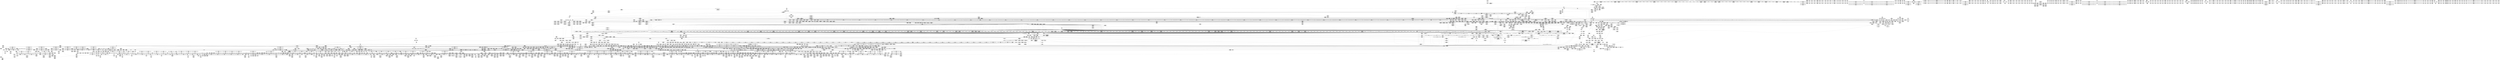 digraph {
	CE0x5c5b2d0 [shape=record,shape=Mrecord,label="{CE0x5c5b2d0|tomoyo_const_part_length:_bb|*SummSink*}"]
	CE0x4eadef0 [shape=record,shape=Mrecord,label="{CE0x4eadef0|tomoyo_audit_path_number_log:_tmp1|*SummSink*}"]
	CE0x4ee1130 [shape=record,shape=Mrecord,label="{CE0x4ee1130|i64_22|*Constant*}"]
	CE0x75c4ec0 [shape=record,shape=Mrecord,label="{CE0x75c4ec0|tomoyo_print_ulong:_tmp27|security/tomoyo/util.c,247}"]
	CE0x5e43330 [shape=record,shape=Mrecord,label="{CE0x5e43330|tomoyo_get_mode:_tmp11|security/tomoyo/util.c,982|*SummSource*}"]
	CE0x770d350 [shape=record,shape=Mrecord,label="{CE0x770d350|i32_3|*Constant*}"]
	CE0x42862d0 [shape=record,shape=Mrecord,label="{CE0x42862d0|0:_i8,_array:_GCRE_tomoyo_index2category_constant_39_x_i8_c_00_00_00_00_00_00_00_00_00_00_00_00_00_00_00_00_00_00_00_00_00_00_00_01_01_01_01_01_01_01_01_01_01_01_01_01_01_01_02_,_align_16:_elem_37::|security/tomoyo/util.c,983}"]
	CE0x5e76080 [shape=record,shape=Mrecord,label="{CE0x5e76080|_ret_void,_!dbg_!38908|include/linux/rcupdate.h,419}"]
	CE0x4d44380 [shape=record,shape=Mrecord,label="{CE0x4d44380|24:_%struct.dentry*,_:_SCMRE_78,79_}"]
	CE0x415e3f0 [shape=record,shape=Mrecord,label="{CE0x415e3f0|tomoyo_get_mode:_if.end14}"]
	CE0x4f0cf80 [shape=record,shape=Mrecord,label="{CE0x4f0cf80|tomoyo_get_mode:_conv15|security/tomoyo/util.c,987|*SummSource*}"]
	CE0x5b71e60 [shape=record,shape=Mrecord,label="{CE0x5b71e60|__llvm_gcov_indirect_counter_increment:_pred|*SummSink*}"]
	CE0x4fa2060 [shape=record,shape=Mrecord,label="{CE0x4fa2060|0:_i8,_array:_GCRE_tomoyo_index2category_constant_39_x_i8_c_00_00_00_00_00_00_00_00_00_00_00_00_00_00_00_00_00_00_00_00_00_00_00_01_01_01_01_01_01_01_01_01_01_01_01_01_01_01_02_,_align_16:_elem_28::|security/tomoyo/util.c,983}"]
	CE0x4db6690 [shape=record,shape=Mrecord,label="{CE0x4db6690|tomoyo_init_request_info:_tmp3|security/tomoyo/util.c,1004|*SummSource*}"]
	CE0x4db6900 [shape=record,shape=Mrecord,label="{CE0x4db6900|i64*_getelementptr_inbounds_(_5_x_i64_,_5_x_i64_*___llvm_gcov_ctr32134,_i64_0,_i64_3)|*Constant*|*SummSource*}"]
	CE0x4f26740 [shape=record,shape=Mrecord,label="{CE0x4f26740|tomoyo_const_part_length:_tmp5|security/tomoyo/util.c,624|*SummSink*}"]
	CE0x75f8be0 [shape=record,shape=Mrecord,label="{CE0x75f8be0|tomoyo_add_slash:_tmp9|security/tomoyo/file.c,136|*SummSink*}"]
	CE0x4d30210 [shape=record,shape=Mrecord,label="{CE0x4d30210|i64*_getelementptr_inbounds_(_4_x_i64_,_4_x_i64_*___llvm_gcov_ctr24,_i64_0,_i64_0)|*Constant*|*SummSink*}"]
	CE0x5d3a4e0 [shape=record,shape=Mrecord,label="{CE0x5d3a4e0|tomoyo_const_part_length:_tmp9|security/tomoyo/util.c,626|*SummSource*}"]
	CE0x5f71730 [shape=record,shape=Mrecord,label="{CE0x5f71730|tomoyo_const_part_length:_cmp12|security/tomoyo/util.c,641|*SummSink*}"]
	CE0x410ff20 [shape=record,shape=Mrecord,label="{CE0x410ff20|tomoyo_const_part_length:_conv14|security/tomoyo/util.c,641|*SummSink*}"]
	CE0x420afe0 [shape=record,shape=Mrecord,label="{CE0x420afe0|0:_i8,_array:_GCRE_tomoyo_index2category_constant_39_x_i8_c_00_00_00_00_00_00_00_00_00_00_00_00_00_00_00_00_00_00_00_00_00_00_00_01_01_01_01_01_01_01_01_01_01_01_01_01_01_01_02_,_align_16:_elem_16::|security/tomoyo/util.c,983}"]
	CE0x5ca1d40 [shape=record,shape=Mrecord,label="{CE0x5ca1d40|tomoyo_audit_path_number_log:_filename|security/tomoyo/file.c,235|*SummSource*}"]
	CE0x50211c0 [shape=record,shape=Mrecord,label="{CE0x50211c0|128:_i8*,_1208:_%struct.file*,_:_CMRE_34,35_}"]
	CE0x417a230 [shape=record,shape=Mrecord,label="{CE0x417a230|tomoyo_fill_path_info:_tmp13|*LoadInst*|security/tomoyo/util.c,668}"]
	CE0x60333f0 [shape=record,shape=Mrecord,label="{CE0x60333f0|tomoyo_init_request_info:_if.end|*SummSink*}"]
	CE0x5e93270 [shape=record,shape=Mrecord,label="{CE0x5e93270|i64*_getelementptr_inbounds_(_22_x_i64_,_22_x_i64_*___llvm_gcov_ctr9,_i64_0,_i64_8)|*Constant*|*SummSource*}"]
	CE0x5c30310 [shape=record,shape=Mrecord,label="{CE0x5c30310|tomoyo_fill_path_info:_const_len|security/tomoyo/util.c,666}"]
	CE0x4e56bd0 [shape=record,shape=Mrecord,label="{CE0x4e56bd0|tomoyo_const_part_length:_add|security/tomoyo/util.c,634}"]
	CE0x60334d0 [shape=record,shape=Mrecord,label="{CE0x60334d0|tomoyo_init_request_info:_if.then}"]
	CE0x60a9640 [shape=record,shape=Mrecord,label="{CE0x60a9640|tomoyo_init_request_info:_tmp9|security/tomoyo/util.c,1006|*SummSource*}"]
	CE0x5c1e310 [shape=record,shape=Mrecord,label="{CE0x5c1e310|0:_%struct.tomoyo_obj_info*,_24:_%struct.tomoyo_path_info*,_32:_i64,_40:_i8,_72:_i8,_76:_i8,_:_SCMRE_55,56_}"]
	CE0x5c91bb0 [shape=record,shape=Mrecord,label="{CE0x5c91bb0|GLOBAL:_tomoyo_audit_path_number_log|*Constant*|*SummSource*}"]
	CE0x4f40430 [shape=record,shape=Mrecord,label="{CE0x4f40430|24:_%struct.dentry*,_:_SCMRE_115,116_}"]
	CE0x75f9ee0 [shape=record,shape=Mrecord,label="{CE0x75f9ee0|tomoyo_fill_path_info:_tmp|*SummSink*}"]
	CE0x4059a00 [shape=record,shape=Mrecord,label="{CE0x4059a00|0:_i8,_array:_GCRE_tomoyo_index2category_constant_39_x_i8_c_00_00_00_00_00_00_00_00_00_00_00_00_00_00_00_00_00_00_00_00_00_00_00_01_01_01_01_01_01_01_01_01_01_01_01_01_01_01_02_,_align_16:_elem_1::|security/tomoyo/util.c,983}"]
	CE0x5d5caa0 [shape=record,shape=Mrecord,label="{CE0x5d5caa0|i64*_getelementptr_inbounds_(_5_x_i64_,_5_x_i64_*___llvm_gcov_ctr28130,_i64_0,_i64_4)|*Constant*|*SummSink*}"]
	CE0x4ebf1e0 [shape=record,shape=Mrecord,label="{CE0x4ebf1e0|tomoyo_audit_path_number_log:_tmp3|security/tomoyo/file.c,215|*SummSink*}"]
	CE0x4315c30 [shape=record,shape=Mrecord,label="{CE0x4315c30|tomoyo_get_mode:_idxprom6|security/tomoyo/util.c,983|*SummSource*}"]
	CE0x4264f10 [shape=record,shape=Mrecord,label="{CE0x4264f10|srcu_read_unlock:_dep_map|include/linux/srcu.h,236}"]
	CE0x5cc29d0 [shape=record,shape=Mrecord,label="{CE0x5cc29d0|tomoyo_audit_path_number_log:_tmp1}"]
	CE0x5bf55f0 [shape=record,shape=Mrecord,label="{CE0x5bf55f0|tomoyo_path_number_perm:_tmp54|security/tomoyo/file.c,724|*SummSink*}"]
	CE0x5fc2140 [shape=record,shape=Mrecord,label="{CE0x5fc2140|i32_49|*Constant*|*SummSink*}"]
	CE0x4db5f20 [shape=record,shape=Mrecord,label="{CE0x4db5f20|i64_7|*Constant*|*SummSource*}"]
	CE0x75fd910 [shape=record,shape=Mrecord,label="{CE0x75fd910|tomoyo_path_number_perm:_tmp30|security/tomoyo/file.c,709}"]
	CE0x4faaa40 [shape=record,shape=Mrecord,label="{CE0x4faaa40|24:_%struct.dentry*,_:_SCMRE_194,195_}"]
	CE0x4e005a0 [shape=record,shape=Mrecord,label="{CE0x4e005a0|tomoyo_get_mode:_default_config|security/tomoyo/util.c,986|*SummSource*}"]
	CE0x4080000 [shape=record,shape=Mrecord,label="{CE0x4080000|tomoyo_add_slash:_tmp12|security/tomoyo/file.c,138}"]
	CE0x7735170 [shape=record,shape=Mrecord,label="{CE0x7735170|tomoyo_add_slash:_tmp6|security/tomoyo/file.c,131}"]
	CE0x5d69cb0 [shape=record,shape=Mrecord,label="{CE0x5d69cb0|tomoyo_print_ulong:_call15|security/tomoyo/util.c,244|*SummSink*}"]
	CE0x5f94110 [shape=record,shape=Mrecord,label="{CE0x5f94110|tomoyo_const_part_length:_incdec.ptr7|security/tomoyo/util.c,631|*SummSink*}"]
	CE0x516c9b0 [shape=record,shape=Mrecord,label="{CE0x516c9b0|tomoyo_domain:_tmp18|security/tomoyo/common.h,1205|*SummSource*}"]
	CE0x4fa9e50 [shape=record,shape=Mrecord,label="{CE0x4fa9e50|tomoyo_get_mode:_tmp28|security/tomoyo/util.c,988|*SummSource*}"]
	CE0x4ee15b0 [shape=record,shape=Mrecord,label="{CE0x4ee15b0|i64_23|*Constant*}"]
	CE0x5de3780 [shape=record,shape=Mrecord,label="{CE0x5de3780|i32_1|*Constant*}"]
	CE0x5e76ba0 [shape=record,shape=Mrecord,label="{CE0x5e76ba0|_ret_void,_!dbg_!38908|include/linux/rcupdate.h,419|*SummSink*}"]
	CE0x5029650 [shape=record,shape=Mrecord,label="{CE0x5029650|24:_%struct.dentry*,_:_SCMRE_318,319_}"]
	CE0x763d510 [shape=record,shape=Mrecord,label="{CE0x763d510|0:_%struct.tomoyo_obj_info*,_24:_%struct.tomoyo_path_info*,_32:_i64,_40:_i8,_72:_i8,_76:_i8,_:_SCMRE_8,16_|*MultipleSource*|security/tomoyo/file.c,693|security/tomoyo/file.c, 693|security/tomoyo/file.c,707|Function::tomoyo_init_request_info&Arg::r::}"]
	CE0x4ea2df0 [shape=record,shape=Mrecord,label="{CE0x4ea2df0|tomoyo_const_part_length:_tmp25|security/tomoyo/util.c,641|*SummSource*}"]
	CE0x4f22980 [shape=record,shape=Mrecord,label="{CE0x4f22980|__llvm_gcov_indirect_counter_increment114:_bb}"]
	CE0x415d380 [shape=record,shape=Mrecord,label="{CE0x415d380|tomoyo_fill_path_info:_const_len|security/tomoyo/util.c,666|*SummSource*}"]
	CE0x78c27f0 [shape=record,shape=Mrecord,label="{CE0x78c27f0|tomoyo_path_number_perm:_name|security/tomoyo/file.c,718|*SummSource*}"]
	CE0x766bd50 [shape=record,shape=Mrecord,label="{CE0x766bd50|tomoyo_path_number_perm:_param12|security/tomoyo/file.c,713}"]
	CE0x5cda610 [shape=record,shape=Mrecord,label="{CE0x5cda610|tomoyo_audit_path_number_log:_tmp6|security/tomoyo/file.c,225|*SummSource*}"]
	CE0x60c97f0 [shape=record,shape=Mrecord,label="{CE0x60c97f0|rcu_lock_acquire:_indirectgoto|*SummSink*}"]
	CE0x43d3380 [shape=record,shape=Mrecord,label="{CE0x43d3380|tomoyo_path_number_perm:_arrayidx|security/tomoyo/file.c,701|*SummSink*}"]
	CE0x4059e20 [shape=record,shape=Mrecord,label="{CE0x4059e20|0:_i8,_array:_GCRE_tomoyo_index2category_constant_39_x_i8_c_00_00_00_00_00_00_00_00_00_00_00_00_00_00_00_00_00_00_00_00_00_00_00_01_01_01_01_01_01_01_01_01_01_01_01_01_01_01_02_,_align_16:_elem_0::|security/tomoyo/util.c,983}"]
	CE0x5fe30f0 [shape=record,shape=Mrecord,label="{CE0x5fe30f0|tomoyo_init_request_info:_conv|security/tomoyo/util.c,1010}"]
	CE0x6039ff0 [shape=record,shape=Mrecord,label="{CE0x6039ff0|tomoyo_init_request_info:_call|security/tomoyo/util.c,1005}"]
	CE0x4135550 [shape=record,shape=Mrecord,label="{CE0x4135550|tomoyo_fill_path_info:_frombool10|security/tomoyo/util.c,668}"]
	CE0x75fc7b0 [shape=record,shape=Mrecord,label="{CE0x75fc7b0|i32_0|*Constant*}"]
	CE0x75c6500 [shape=record,shape=Mrecord,label="{CE0x75c6500|i8_2|*Constant*}"]
	CE0x5de3a80 [shape=record,shape=Mrecord,label="{CE0x5de3a80|rcu_lock_acquire:___here|*SummSource*}"]
	CE0x6114270 [shape=record,shape=Mrecord,label="{CE0x6114270|tomoyo_path_number_perm:_if.then3}"]
	CE0x6bbf820 [shape=record,shape=Mrecord,label="{CE0x6bbf820|tomoyo_print_ulong:_tmp3|security/tomoyo/util.c,239|*SummSink*}"]
	CE0x4d1c810 [shape=record,shape=Mrecord,label="{CE0x4d1c810|__llvm_gcov_indirect_counter_increment:_tmp2|*SummSource*}"]
	CE0x5057600 [shape=record,shape=Mrecord,label="{CE0x5057600|24:_%struct.dentry*,_:_SCMRE_428,432_|*MultipleSource*|security/tomoyo/tomoyo.c,350|Function::tomoyo_file_ioctl&Arg::file::}"]
	CE0x5b7f8c0 [shape=record,shape=Mrecord,label="{CE0x5b7f8c0|i8*_getelementptr_inbounds_(_25_x_i8_,_25_x_i8_*_.str12,_i32_0,_i32_0)|*Constant*}"]
	CE0x5f8a850 [shape=record,shape=Mrecord,label="{CE0x5f8a850|get_current:_bb}"]
	CE0x4fb44a0 [shape=record,shape=Mrecord,label="{CE0x4fb44a0|24:_%struct.dentry*,_:_SCMRE_200,201_}"]
	CE0x410f2b0 [shape=record,shape=Mrecord,label="{CE0x410f2b0|tomoyo_const_part_length:_conv|security/tomoyo/util.c,626|*SummSource*}"]
	CE0x756a500 [shape=record,shape=Mrecord,label="{CE0x756a500|_ret_i32_%retval.0,_!dbg_!38957|security/tomoyo/util.c,652}"]
	CE0x4d931c0 [shape=record,shape=Mrecord,label="{CE0x4d931c0|tomoyo_get_mode:_tmp21|security/tomoyo/util.c,985|*SummSink*}"]
	CE0x502bc70 [shape=record,shape=Mrecord,label="{CE0x502bc70|128:_i8*,_1208:_%struct.file*,_:_CMRE_56,64_|*MultipleSource*|security/tomoyo/common.h,1205|security/tomoyo/common.h,1205}"]
	CE0x516c8c0 [shape=record,shape=Mrecord,label="{CE0x516c8c0|tomoyo_domain:_tmp18|security/tomoyo/common.h,1205}"]
	CE0x4f5f560 [shape=record,shape=Mrecord,label="{CE0x4f5f560|srcu_read_unlock:_tmp3|*SummSource*}"]
	CE0x4fa9790 [shape=record,shape=Mrecord,label="{CE0x4fa9790|tomoyo_get_mode:_tmp28|security/tomoyo/util.c,988|*SummSink*}"]
	CE0x5d8cd30 [shape=record,shape=Mrecord,label="{CE0x5d8cd30|tomoyo_path_number_perm:_tmp44|security/tomoyo/file.c,721|*SummSource*}"]
	CE0x5014e10 [shape=record,shape=Mrecord,label="{CE0x5014e10|i64*_getelementptr_inbounds_(_31_x_i64_,_31_x_i64_*___llvm_gcov_ctr43150,_i64_0,_i64_27)|*Constant*|*SummSource*}"]
	CE0x4ea2c30 [shape=record,shape=Mrecord,label="{CE0x4ea2c30|tomoyo_const_part_length:_tmp25|security/tomoyo/util.c,641}"]
	CE0x758ed10 [shape=record,shape=Mrecord,label="{CE0x758ed10|tomoyo_init_request_info:_tmp13|*LoadInst*|security/tomoyo/util.c,1011|*SummSource*}"]
	CE0x5ef2be0 [shape=record,shape=Mrecord,label="{CE0x5ef2be0|tomoyo_path_number_perm:_cmp|security/tomoyo/file.c,702|*SummSink*}"]
	CE0x60d41a0 [shape=record,shape=Mrecord,label="{CE0x60d41a0|tomoyo_path_number_perm:_out}"]
	CE0x75be6d0 [shape=record,shape=Mrecord,label="{CE0x75be6d0|tomoyo_init_request_info:_conv6|security/tomoyo/util.c,1011|*SummSource*}"]
	CE0x5b6a0b0 [shape=record,shape=Mrecord,label="{CE0x5b6a0b0|tomoyo_get_mode:_arrayidx8|security/tomoyo/util.c,983|*SummSource*}"]
	CE0x5be4b60 [shape=record,shape=Mrecord,label="{CE0x5be4b60|rcu_lock_release:_tmp2}"]
	CE0x506d6b0 [shape=record,shape=Mrecord,label="{CE0x506d6b0|tomoyo_audit_path_number_log:_idxprom4|security/tomoyo/file.c,233|*SummSource*}"]
	CE0x4fd50c0 [shape=record,shape=Mrecord,label="{CE0x4fd50c0|24:_%struct.dentry*,_:_SCMRE_216,224_|*MultipleSource*|security/tomoyo/tomoyo.c,350|Function::tomoyo_file_ioctl&Arg::file::}"]
	CE0x61582e0 [shape=record,shape=Mrecord,label="{CE0x61582e0|tomoyo_get_mode:_tmp2|security/tomoyo/util.c,978|*SummSource*}"]
	CE0x4e013e0 [shape=record,shape=Mrecord,label="{CE0x4e013e0|tomoyo_get_mode:_mode.1|*SummSink*}"]
	CE0x5b75360 [shape=record,shape=Mrecord,label="{CE0x5b75360|tomoyo_domain:_tmp20|security/tomoyo/common.h,1205|*SummSink*}"]
	CE0x78c2270 [shape=record,shape=Mrecord,label="{CE0x78c2270|tomoyo_path_number_perm:_tmp40|security/tomoyo/file.c,718}"]
	CE0x439ce40 [shape=record,shape=Mrecord,label="{CE0x439ce40|tomoyo_path_number_perm:_tmp7|security/tomoyo/file.c,701|*SummSource*}"]
	CE0x509f9a0 [shape=record,shape=Mrecord,label="{CE0x509f9a0|tomoyo_path_number_perm:_tmp28|security/tomoyo/file.c,708|*SummSink*}"]
	CE0x6bc8290 [shape=record,shape=Mrecord,label="{CE0x6bc8290|i8_1|*Constant*}"]
	CE0x60a1360 [shape=record,shape=Mrecord,label="{CE0x60a1360|tomoyo_path_number_perm:_cleanup|*SummSink*}"]
	CE0x5cda420 [shape=record,shape=Mrecord,label="{CE0x5cda420|i64*_getelementptr_inbounds_(_12_x_i64_,_12_x_i64_*___llvm_gcov_ctr28,_i64_0,_i64_9)|*Constant*|*SummSink*}"]
	CE0x5d6b2a0 [shape=record,shape=Mrecord,label="{CE0x5d6b2a0|tomoyo_get_mode:_tmp3|security/tomoyo/util.c,978|*SummSink*}"]
	CE0x4e577c0 [shape=record,shape=Mrecord,label="{CE0x4e577c0|tomoyo_const_part_length:_tmp31|security/tomoyo/util.c,641|*SummSource*}"]
	CE0x4d31340 [shape=record,shape=Mrecord,label="{CE0x4d31340|tomoyo_print_ulong:_tmp18|security/tomoyo/util.c,244|*SummSink*}"]
	CE0x5ee9900 [shape=record,shape=Mrecord,label="{CE0x5ee9900|tomoyo_domain:_if.then|*SummSource*}"]
	CE0x4e8b620 [shape=record,shape=Mrecord,label="{CE0x4e8b620|tomoyo_domain:_do.body|*SummSource*}"]
	CE0x40cedd0 [shape=record,shape=Mrecord,label="{CE0x40cedd0|i8*_getelementptr_inbounds_(_15_x_i8_,_15_x_i8_*_.str3,_i32_0,_i32_0)|*Constant*|*SummSink*}"]
	CE0x5059800 [shape=record,shape=Mrecord,label="{CE0x5059800|24:_%struct.dentry*,_:_SCMRE_398,399_}"]
	CE0x75f93e0 [shape=record,shape=Mrecord,label="{CE0x75f93e0|tomoyo_fill_path_info:_tmp10}"]
	CE0x5fc2470 [shape=record,shape=Mrecord,label="{CE0x5fc2470|_call_void___llvm_gcov_indirect_counter_increment114(i32*___llvm_gcov_global_state_pred45,_i64**_getelementptr_inbounds_(_3_x_i64*_,_3_x_i64*_*___llvm_gcda_edge_table44,_i64_0,_i64_1)),_!dbg_!38927|security/tomoyo/util.c,634|*SummSink*}"]
	CE0x4ea6aa0 [shape=record,shape=Mrecord,label="{CE0x4ea6aa0|24:_%struct.dentry*,_:_SCMRE_49,50_}"]
	CE0x4176fb0 [shape=record,shape=Mrecord,label="{CE0x4176fb0|tomoyo_print_ulong:_tmp7|security/tomoyo/util.c,240}"]
	CE0x5c22d80 [shape=record,shape=Mrecord,label="{CE0x5c22d80|tomoyo_const_part_length:_while.body|*SummSink*}"]
	CE0x506cc80 [shape=record,shape=Mrecord,label="{CE0x506cc80|__llvm_gcov_indirect_counter_increment114:_counters|Function::__llvm_gcov_indirect_counter_increment114&Arg::counters::|*SummSource*}"]
	CE0x60e36f0 [shape=record,shape=Mrecord,label="{CE0x60e36f0|tomoyo_domain:_entry|*SummSink*}"]
	CE0x5df61b0 [shape=record,shape=Mrecord,label="{CE0x5df61b0|tomoyo_fill_path_info:_tmp7|security/tomoyo/util.c,667}"]
	CE0x40cdb30 [shape=record,shape=Mrecord,label="{CE0x40cdb30|tomoyo_fill_path_info:_tmp9|security/tomoyo/util.c,667}"]
	CE0x5eabcd0 [shape=record,shape=Mrecord,label="{CE0x5eabcd0|get_current:_tmp2|*SummSink*}"]
	CE0x76bd490 [shape=record,shape=Mrecord,label="{CE0x76bd490|tomoyo_audit_path_number_log:_tmp12|security/tomoyo/file.c,231|*SummSink*}"]
	CE0x50216c0 [shape=record,shape=Mrecord,label="{CE0x50216c0|128:_i8*,_1208:_%struct.file*,_:_CMRE_38,39_}"]
	CE0x4e9b040 [shape=record,shape=Mrecord,label="{CE0x4e9b040|i64*_getelementptr_inbounds_(_11_x_i64_,_11_x_i64_*___llvm_gcov_ctr54147,_i64_0,_i64_1)|*Constant*}"]
	CE0x502b130 [shape=record,shape=Mrecord,label="{CE0x502b130|128:_i8*,_1208:_%struct.file*,_:_CMRE_44,45_}"]
	CE0x5cca930 [shape=record,shape=Mrecord,label="{CE0x5cca930|tomoyo_path_number_perm:_tmp11|security/tomoyo/file.c,702}"]
	CE0x75e6b40 [shape=record,shape=Mrecord,label="{CE0x75e6b40|tomoyo_get_realpath:_tmp8|security/tomoyo/file.c,152|*SummSink*}"]
	CE0x5f7a200 [shape=record,shape=Mrecord,label="{CE0x5f7a200|GLOBAL:_tomoyo_domain|*Constant*|*SummSink*}"]
	CE0x60ffe90 [shape=record,shape=Mrecord,label="{CE0x60ffe90|rcu_lock_release:_tmp7|*SummSource*}"]
	CE0x5c77470 [shape=record,shape=Mrecord,label="{CE0x5c77470|tomoyo_get_realpath:_return}"]
	CE0x4ef0f50 [shape=record,shape=Mrecord,label="{CE0x4ef0f50|tomoyo_print_ulong:_tmp19|security/tomoyo/util.c,244}"]
	CE0x4da2ab0 [shape=record,shape=Mrecord,label="{CE0x4da2ab0|24:_%struct.dentry*,_:_SCMRE_82,83_}"]
	CE0x4f566a0 [shape=record,shape=Mrecord,label="{CE0x4f566a0|24:_%struct.dentry*,_:_SCMRE_496,504_|*MultipleSource*|security/tomoyo/tomoyo.c,350|Function::tomoyo_file_ioctl&Arg::file::}"]
	CE0x7726470 [shape=record,shape=Mrecord,label="{CE0x7726470|get_current:_tmp1|*SummSource*}"]
	CE0x613e910 [shape=record,shape=Mrecord,label="{CE0x613e910|i64_16|*Constant*|*SummSink*}"]
	CE0x3f87580 [shape=record,shape=Mrecord,label="{CE0x3f87580|i64*_getelementptr_inbounds_(_14_x_i64_,_14_x_i64_*___llvm_gcov_ctr18115,_i64_0,_i64_6)|*Constant*|*SummSource*}"]
	CE0x774e320 [shape=record,shape=Mrecord,label="{CE0x774e320|tomoyo_get_realpath:_tmp7|security/tomoyo/file.c,152|*SummSink*}"]
	CE0x4ffdb20 [shape=record,shape=Mrecord,label="{CE0x4ffdb20|24:_%struct.dentry*,_:_SCMRE_280,288_|*MultipleSource*|security/tomoyo/tomoyo.c,350|Function::tomoyo_file_ioctl&Arg::file::}"]
	CE0x773de90 [shape=record,shape=Mrecord,label="{CE0x773de90|_ret_void,_!dbg_!38929|security/tomoyo/util.c,670|*SummSink*}"]
	CE0x4f794c0 [shape=record,shape=Mrecord,label="{CE0x4f794c0|24:_%struct.dentry*,_:_SCMRE_158,159_}"]
	CE0x5de2d40 [shape=record,shape=Mrecord,label="{CE0x5de2d40|tomoyo_const_part_length:_tmp4|security/tomoyo/util.c,624}"]
	CE0x4f22850 [shape=record,shape=Mrecord,label="{CE0x4f22850|tomoyo_const_part_length:_tmp8|security/tomoyo/util.c,626}"]
	CE0x5d758b0 [shape=record,shape=Mrecord,label="{CE0x5d758b0|i64_ptrtoint_(i8*_blockaddress(_rcu_lock_acquire,_%__here)_to_i64)|*Constant*|*SummSource*}"]
	CE0x78d6a70 [shape=record,shape=Mrecord,label="{CE0x78d6a70|tomoyo_fill_path_info:_frombool|security/tomoyo/util.c,667}"]
	CE0x410fc40 [shape=record,shape=Mrecord,label="{CE0x410fc40|tomoyo_const_part_length:_conv14|security/tomoyo/util.c,641}"]
	CE0x41fdb00 [shape=record,shape=Mrecord,label="{CE0x41fdb00|tomoyo_audit_path_number_log:_tmp13|security/tomoyo/file.c,234|*SummSink*}"]
	CE0x5089fd0 [shape=record,shape=Mrecord,label="{CE0x5089fd0|i64*_getelementptr_inbounds_(_22_x_i64_,_22_x_i64_*___llvm_gcov_ctr9,_i64_0,_i64_11)|*Constant*|*SummSource*}"]
	CE0x4d86d30 [shape=record,shape=Mrecord,label="{CE0x4d86d30|i64_1|*Constant*|*SummSink*}"]
	CE0x60af410 [shape=record,shape=Mrecord,label="{CE0x60af410|tomoyo_init_request_info:_profile2|security/tomoyo/util.c,1007|*SummSource*}"]
	CE0x75fb2e0 [shape=record,shape=Mrecord,label="{CE0x75fb2e0|GLOBAL:___llvm_gcov_ctr54147|Global_var:__llvm_gcov_ctr54147}"]
	CE0x5d24c60 [shape=record,shape=Mrecord,label="{CE0x5d24c60|tomoyo_path_number_perm:_tmp47|security/tomoyo/file.c,722|*SummSink*}"]
	CE0x7754770 [shape=record,shape=Mrecord,label="{CE0x7754770|_call_void_mcount()_#3|*SummSink*}"]
	CE0x4dfd620 [shape=record,shape=Mrecord,label="{CE0x4dfd620|i32_5|*Constant*}"]
	CE0x4134a10 [shape=record,shape=Mrecord,label="{CE0x4134a10|tomoyo_fill_path_info:_cmp8|security/tomoyo/util.c,668|*SummSource*}"]
	CE0x78bf380 [shape=record,shape=Mrecord,label="{CE0x78bf380|tomoyo_audit_path_number_log:_call|security/tomoyo/file.c,233}"]
	CE0x5bd6490 [shape=record,shape=Mrecord,label="{CE0x5bd6490|i64_20|*Constant*|*SummSource*}"]
	CE0x5fe2f90 [shape=record,shape=Mrecord,label="{CE0x5fe2f90|tomoyo_init_request_info:_mode5|security/tomoyo/util.c,1011|*SummSink*}"]
	CE0x426a510 [shape=record,shape=Mrecord,label="{CE0x426a510|0:_i8,_array:_GCRE_tomoyo_index2category_constant_39_x_i8_c_00_00_00_00_00_00_00_00_00_00_00_00_00_00_00_00_00_00_00_00_00_00_00_01_01_01_01_01_01_01_01_01_01_01_01_01_01_01_02_,_align_16:_elem_29::|security/tomoyo/util.c,983}"]
	CE0x75be510 [shape=record,shape=Mrecord,label="{CE0x75be510|tomoyo_init_request_info:_conv6|security/tomoyo/util.c,1011}"]
	CE0x76be090 [shape=record,shape=Mrecord,label="{CE0x76be090|tomoyo_audit_path_number_log:_idxprom|security/tomoyo/file.c,234}"]
	CE0x60c8bc0 [shape=record,shape=Mrecord,label="{CE0x60c8bc0|tomoyo_print_ulong:_tmp14|security/tomoyo/util.c,243|*SummSink*}"]
	CE0x4073170 [shape=record,shape=Mrecord,label="{CE0x4073170|rcu_lock_acquire:_tmp3|*SummSource*}"]
	CE0x5d71a70 [shape=record,shape=Mrecord,label="{CE0x5d71a70|i64*_getelementptr_inbounds_(_31_x_i64_,_31_x_i64_*___llvm_gcov_ctr43150,_i64_0,_i64_21)|*Constant*|*SummSink*}"]
	CE0x7726670 [shape=record,shape=Mrecord,label="{CE0x7726670|_call_void_lock_acquire(%struct.lockdep_map*_%map,_i32_0,_i32_0,_i32_2,_i32_0,_%struct.lockdep_map*_null,_i64_ptrtoint_(i8*_blockaddress(_rcu_lock_acquire,_%__here)_to_i64))_#9,_!dbg_!38907|include/linux/rcupdate.h,418}"]
	CE0x4f79d10 [shape=record,shape=Mrecord,label="{CE0x4f79d10|24:_%struct.dentry*,_:_SCMRE_165,166_}"]
	CE0x4fa8eb0 [shape=record,shape=Mrecord,label="{CE0x4fa8eb0|tomoyo_get_mode:_retval.0|*SummSink*}"]
	CE0x77550f0 [shape=record,shape=Mrecord,label="{CE0x77550f0|tomoyo_get_realpath:_if.end}"]
	CE0x506dfb0 [shape=record,shape=Mrecord,label="{CE0x506dfb0|tomoyo_audit_path_number_log:_arrayidx5|security/tomoyo/file.c,233|*SummSink*}"]
	CE0x4f40070 [shape=record,shape=Mrecord,label="{CE0x4f40070|24:_%struct.dentry*,_:_SCMRE_111,112_}"]
	CE0x409a6c0 [shape=record,shape=Mrecord,label="{CE0x409a6c0|i64*_getelementptr_inbounds_(_11_x_i64_,_11_x_i64_*___llvm_gcov_ctr54147,_i64_0,_i64_8)|*Constant*}"]
	CE0x5f8a6a0 [shape=record,shape=Mrecord,label="{CE0x5f8a6a0|GLOBAL:___srcu_read_unlock|*Constant*|*SummSink*}"]
	CE0x41d6d70 [shape=record,shape=Mrecord,label="{CE0x41d6d70|GLOBAL:_tomoyo_profile|*Constant*}"]
	CE0x4e57b50 [shape=record,shape=Mrecord,label="{CE0x4e57b50|tomoyo_const_part_length:_tmp32|security/tomoyo/util.c,641}"]
	CE0x4378730 [shape=record,shape=Mrecord,label="{CE0x4378730|tomoyo_path_number_perm:_buf|security/tomoyo/file.c, 698|*SummSource*}"]
	CE0x78927e0 [shape=record,shape=Mrecord,label="{CE0x78927e0|i32_255|*Constant*}"]
	CE0x5cb9900 [shape=record,shape=Mrecord,label="{CE0x5cb9900|i32_6|*Constant*}"]
	CE0x506dc90 [shape=record,shape=Mrecord,label="{CE0x506dc90|0:_i8*,_array:_GCRE_tomoyo_mac_keywords_external_constant_42_x_i8*_:_elem_3::|security/tomoyo/file.c,233}"]
	CE0x5f8a4e0 [shape=record,shape=Mrecord,label="{CE0x5f8a4e0|tomoyo_print_ulong:_conv3|security/tomoyo/util.c,241|*SummSink*}"]
	CE0x60f3050 [shape=record,shape=Mrecord,label="{CE0x60f3050|i64*_getelementptr_inbounds_(_2_x_i64_,_2_x_i64_*___llvm_gcov_ctr22,_i64_0,_i64_1)|*Constant*|*SummSink*}"]
	CE0x50298e0 [shape=record,shape=Mrecord,label="{CE0x50298e0|24:_%struct.dentry*,_:_SCMRE_324,328_|*MultipleSource*|security/tomoyo/tomoyo.c,350|Function::tomoyo_file_ioctl&Arg::file::}"]
	CE0x618a980 [shape=record,shape=Mrecord,label="{CE0x618a980|i8*_getelementptr_inbounds_(_45_x_i8_,_45_x_i8_*_.str13,_i32_0,_i32_0)|*Constant*|*SummSource*}"]
	CE0x6bca200 [shape=record,shape=Mrecord,label="{CE0x6bca200|128:_i8*,_1208:_%struct.file*,_:_CMRE_7,8_}"]
	CE0x4cf73a0 [shape=record,shape=Mrecord,label="{CE0x4cf73a0|tomoyo_get_mode:_cmp11|security/tomoyo/util.c,985|*SummSource*}"]
	CE0x5cb9eb0 [shape=record,shape=Mrecord,label="{CE0x5cb9eb0|tomoyo_fill_path_info:_tmp13|*LoadInst*|security/tomoyo/util.c,668}"]
	CE0x4179cb0 [shape=record,shape=Mrecord,label="{CE0x4179cb0|tomoyo_fill_path_info:_const_len6|security/tomoyo/util.c,668|*SummSource*}"]
	CE0x4fee6f0 [shape=record,shape=Mrecord,label="{CE0x4fee6f0|128:_i8*,_1208:_%struct.file*,_:_CMRE_144,152_|*MultipleSource*|security/tomoyo/common.h,1205|security/tomoyo/common.h,1205}"]
	CE0x4f24dd0 [shape=record,shape=Mrecord,label="{CE0x4f24dd0|i64*_getelementptr_inbounds_(_11_x_i64_,_11_x_i64_*___llvm_gcov_ctr54147,_i64_0,_i64_6)|*Constant*}"]
	CE0x601b670 [shape=record,shape=Mrecord,label="{CE0x601b670|i32_3|*Constant*}"]
	CE0x5ef4d30 [shape=record,shape=Mrecord,label="{CE0x5ef4d30|tomoyo_get_realpath:_tmp|*SummSource*}"]
	CE0x5d1dc10 [shape=record,shape=Mrecord,label="{CE0x5d1dc10|i64_17|*Constant*}"]
	CE0x427bbf0 [shape=record,shape=Mrecord,label="{CE0x427bbf0|i32_2|*Constant*}"]
	CE0x5fe3380 [shape=record,shape=Mrecord,label="{CE0x5fe3380|tomoyo_get_mode:_index|Function::tomoyo_get_mode&Arg::index::|*SummSource*}"]
	CE0x75b58f0 [shape=record,shape=Mrecord,label="{CE0x75b58f0|tomoyo_path_number_perm:_tmp8|security/tomoyo/file.c,702}"]
	CE0x75f8f10 [shape=record,shape=Mrecord,label="{CE0x75f8f10|tomoyo_fill_path_info:_cmp|security/tomoyo/util.c,667|*SummSource*}"]
	CE0x42659d0 [shape=record,shape=Mrecord,label="{CE0x42659d0|tomoyo_print_ulong:_if.end20|*SummSink*}"]
	CE0x4f5f2a0 [shape=record,shape=Mrecord,label="{CE0x4f5f2a0|tomoyo_print_ulong:_tmp2|security/tomoyo/util.c,239|*SummSink*}"]
	CE0x5cae3c0 [shape=record,shape=Mrecord,label="{CE0x5cae3c0|__llvm_gcov_indirect_counter_increment114:_bb4}"]
	CE0x4dc8660 [shape=record,shape=Mrecord,label="{CE0x4dc8660|_ret_void,_!dbg_!38908|include/linux/rcupdate.h,424|*SummSource*}"]
	CE0x41d7490 [shape=record,shape=Mrecord,label="{CE0x41d7490|tomoyo_domain:_tmp10|security/tomoyo/common.h,1205|*SummSource*}"]
	CE0x76601b0 [shape=record,shape=Mrecord,label="{CE0x76601b0|tomoyo_path_number_perm:_param12|security/tomoyo/file.c,713|*SummSink*}"]
	CE0x5cfdb20 [shape=record,shape=Mrecord,label="{CE0x5cfdb20|tomoyo_audit_path_number_log:_sw.default|*SummSink*}"]
	CE0x4cf8140 [shape=record,shape=Mrecord,label="{CE0x4cf8140|tomoyo_get_mode:_tmp19|security/tomoyo/util.c,985}"]
	CE0x6112bb0 [shape=record,shape=Mrecord,label="{CE0x6112bb0|tomoyo_fill_path_info:_tmp8|security/tomoyo/util.c,667}"]
	CE0x5cfd010 [shape=record,shape=Mrecord,label="{CE0x5cfd010|tomoyo_get_mode:_arrayidx|security/tomoyo/util.c,981}"]
	CE0x5f25600 [shape=record,shape=Mrecord,label="{CE0x5f25600|0:_%struct.tomoyo_obj_info*,_24:_%struct.tomoyo_path_info*,_32:_i64,_40:_i8,_72:_i8,_76:_i8,_:_SCMRE_50,51_}"]
	CE0x6186990 [shape=record,shape=Mrecord,label="{CE0x6186990|tomoyo_get_mode:_if.then13}"]
	CE0x4ea1fa0 [shape=record,shape=Mrecord,label="{CE0x4ea1fa0|__llvm_gcov_indirect_counter_increment114:_tmp5}"]
	CE0x5f6de00 [shape=record,shape=Mrecord,label="{CE0x5f6de00|tomoyo_path_number_perm:_call1|security/tomoyo/file.c,704|*SummSource*}"]
	CE0x5c92320 [shape=record,shape=Mrecord,label="{CE0x5c92320|tomoyo_audit_path_number_log:_r|Function::tomoyo_audit_path_number_log&Arg::r::|*SummSink*}"]
	CE0x770c7e0 [shape=record,shape=Mrecord,label="{CE0x770c7e0|tomoyo_fill_path_info:_tmp11|security/tomoyo/util.c,667|*SummSink*}"]
	CE0x75c4890 [shape=record,shape=Mrecord,label="{CE0x75c4890|tomoyo_print_ulong:_tmp26|security/tomoyo/util.c,247|*SummSink*}"]
	CE0x6078590 [shape=record,shape=Mrecord,label="{CE0x6078590|tomoyo_fill_path_info:_call2|security/tomoyo/util.c,666}"]
	CE0x5c42bf0 [shape=record,shape=Mrecord,label="{CE0x5c42bf0|tomoyo_path_number_perm:_tmp46|security/tomoyo/file.c,721}"]
	CE0x60afb40 [shape=record,shape=Mrecord,label="{CE0x60afb40|tomoyo_path_number_perm:_do.body}"]
	CE0x75c6620 [shape=record,shape=Mrecord,label="{CE0x75c6620|i8_3|*Constant*|*SummSource*}"]
	CE0x4fa1110 [shape=record,shape=Mrecord,label="{CE0x4fa1110|0:_i8,_array:_GCRE_tomoyo_index2category_constant_39_x_i8_c_00_00_00_00_00_00_00_00_00_00_00_00_00_00_00_00_00_00_00_00_00_00_00_01_01_01_01_01_01_01_01_01_01_01_01_01_01_01_02_,_align_16:_elem_8::|security/tomoyo/util.c,983}"]
	CE0x5f257c0 [shape=record,shape=Mrecord,label="{CE0x5f257c0|0:_%struct.tomoyo_obj_info*,_24:_%struct.tomoyo_path_info*,_32:_i64,_40:_i8,_72:_i8,_76:_i8,_:_SCMRE_51,52_}"]
	CE0x763d3e0 [shape=record,shape=Mrecord,label="{CE0x763d3e0|tomoyo_path_number_perm:_cmp6|security/tomoyo/file.c,708|*SummSink*}"]
	CE0x5bd5450 [shape=record,shape=Mrecord,label="{CE0x5bd5450|tomoyo_const_part_length:_tmp13|security/tomoyo/util.c,626}"]
	CE0x4e28d90 [shape=record,shape=Mrecord,label="{CE0x4e28d90|tomoyo_const_part_length:_cmp12|security/tomoyo/util.c,641|*SummSource*}"]
	CE0x503f9e0 [shape=record,shape=Mrecord,label="{CE0x503f9e0|i64_1|*Constant*}"]
	CE0x4f56f30 [shape=record,shape=Mrecord,label="{CE0x4f56f30|24:_%struct.dentry*,_:_SCMRE_120,128_|*MultipleSource*|security/tomoyo/tomoyo.c,350|Function::tomoyo_file_ioctl&Arg::file::}"]
	CE0x75fc4c0 [shape=record,shape=Mrecord,label="{CE0x75fc4c0|i32_9|*Constant*}"]
	CE0x782bbf0 [shape=record,shape=Mrecord,label="{CE0x782bbf0|128:_i8*,_1208:_%struct.file*,_:_CMRE_16,20_|*MultipleSource*|security/tomoyo/common.h,1205|security/tomoyo/common.h,1205}"]
	CE0x420f1e0 [shape=record,shape=Mrecord,label="{CE0x420f1e0|tomoyo_audit_path_number_log:_conv|security/tomoyo/file.c,216}"]
	CE0x76d95c0 [shape=record,shape=Mrecord,label="{CE0x76d95c0|tomoyo_const_part_length:_conv20|security/tomoyo/util.c,644|*SummSink*}"]
	CE0x5f94870 [shape=record,shape=Mrecord,label="{CE0x5f94870|tomoyo_const_part_length:_tmp28|security/tomoyo/util.c,641}"]
	CE0x7593c60 [shape=record,shape=Mrecord,label="{CE0x7593c60|tomoyo_const_part_length:_tmp52|security/tomoyo/util.c,652|*SummSource*}"]
	CE0x76c6790 [shape=record,shape=Mrecord,label="{CE0x76c6790|tomoyo_get_realpath:_tmp9|security/tomoyo/file.c,155|*SummSource*}"]
	CE0x4ffe000 [shape=record,shape=Mrecord,label="{CE0x4ffe000|24:_%struct.dentry*,_:_SCMRE_304,312_|*MultipleSource*|security/tomoyo/tomoyo.c,350|Function::tomoyo_file_ioctl&Arg::file::}"]
	CE0x5eab0a0 [shape=record,shape=Mrecord,label="{CE0x5eab0a0|tomoyo_path_number_perm:_tmp15|security/tomoyo/file.c,701}"]
	CE0x7722750 [shape=record,shape=Mrecord,label="{CE0x7722750|i64*_getelementptr_inbounds_(_4_x_i64_,_4_x_i64_*___llvm_gcov_ctr33,_i64_0,_i64_2)|*Constant*|*SummSink*}"]
	CE0x5bbbf00 [shape=record,shape=Mrecord,label="{CE0x5bbbf00|tomoyo_path_number_perm:_call1|security/tomoyo/file.c,704|*SummSink*}"]
	CE0x509f410 [shape=record,shape=Mrecord,label="{CE0x509f410|tomoyo_path_number_perm:_tmp27|security/tomoyo/file.c,708|*SummSource*}"]
	CE0x76a5ee0 [shape=record,shape=Mrecord,label="{CE0x76a5ee0|tomoyo_audit_path_number_log:_param2|security/tomoyo/file.c,231|*SummSink*}"]
	CE0x4cf7d90 [shape=record,shape=Mrecord,label="{CE0x4cf7d90|tomoyo_get_mode:_tmp18|security/tomoyo/util.c,985|*SummSource*}"]
	CE0x6087570 [shape=record,shape=Mrecord,label="{CE0x6087570|tomoyo_const_part_length:_tmp20|security/tomoyo/util.c,628}"]
	CE0x5c38b00 [shape=record,shape=Mrecord,label="{CE0x5c38b00|_ret_void}"]
	CE0x5f7a300 [shape=record,shape=Mrecord,label="{CE0x5f7a300|tomoyo_domain:_entry}"]
	CE0x4ec59f0 [shape=record,shape=Mrecord,label="{CE0x4ec59f0|tomoyo_domain:_tmp5|security/tomoyo/common.h,1205}"]
	CE0x5c99090 [shape=record,shape=Mrecord,label="{CE0x5c99090|i64*_getelementptr_inbounds_(_22_x_i64_,_22_x_i64_*___llvm_gcov_ctr9,_i64_0,_i64_16)|*Constant*|*SummSink*}"]
	CE0x5cfebd0 [shape=record,shape=Mrecord,label="{CE0x5cfebd0|tomoyo_path_number_perm:_tmp2|security/tomoyo/file.c,693|*SummSource*}"]
	CE0x5f70aa0 [shape=record,shape=Mrecord,label="{CE0x5f70aa0|tomoyo_const_part_length:_incdec.ptr19|security/tomoyo/util.c,643|*SummSource*}"]
	CE0x5f6d9b0 [shape=record,shape=Mrecord,label="{CE0x5f6d9b0|tomoyo_path_number_perm:_tmp18|security/tomoyo/file.c,703}"]
	CE0x5d1d9b0 [shape=record,shape=Mrecord,label="{CE0x5d1d9b0|tomoyo_path_number_perm:_cmp19|security/tomoyo/file.c,721|*SummSink*}"]
	CE0x4059a70 [shape=record,shape=Mrecord,label="{CE0x4059a70|0:_i8,_array:_GCRE_tomoyo_index2category_constant_39_x_i8_c_00_00_00_00_00_00_00_00_00_00_00_00_00_00_00_00_00_00_00_00_00_00_00_01_01_01_01_01_01_01_01_01_01_01_01_01_01_01_02_,_align_16:_elem_2::|security/tomoyo/util.c,983}"]
	CE0x4e9b710 [shape=record,shape=Mrecord,label="{CE0x4e9b710|tomoyo_domain:_land.lhs.true|*SummSource*}"]
	CE0x5c37f10 [shape=record,shape=Mrecord,label="{CE0x5c37f10|tomoyo_const_part_length:_filename.addr.0|*SummSink*}"]
	CE0x4e55dd0 [shape=record,shape=Mrecord,label="{CE0x4e55dd0|GLOBAL:_rcu_lock_release|*Constant*}"]
	CE0x5036190 [shape=record,shape=Mrecord,label="{CE0x5036190|tomoyo_fill_path_info:_tmp}"]
	CE0x41e8b80 [shape=record,shape=Mrecord,label="{CE0x41e8b80|tomoyo_domain:_call|security/tomoyo/common.h,1205}"]
	CE0x5d9d4d0 [shape=record,shape=Mrecord,label="{CE0x5d9d4d0|0:_%struct.tomoyo_obj_info*,_24:_%struct.tomoyo_path_info*,_32:_i64,_40:_i8,_72:_i8,_76:_i8,_:_SCMRE_27,28_}"]
	CE0x618b3f0 [shape=record,shape=Mrecord,label="{CE0x618b3f0|i64*_getelementptr_inbounds_(_11_x_i64_,_11_x_i64_*___llvm_gcov_ctr54147,_i64_0,_i64_9)|*Constant*|*SummSource*}"]
	CE0x4f1c160 [shape=record,shape=Mrecord,label="{CE0x4f1c160|tomoyo_audit_path_number_log:_buffer|security/tomoyo/file.c, 215|*SummSource*}"]
	CE0x5f56a10 [shape=record,shape=Mrecord,label="{CE0x5f56a10|_call_void_mcount()_#3}"]
	CE0x5bd76e0 [shape=record,shape=Mrecord,label="{CE0x5bd76e0|tomoyo_get_mode:_tmp9|security/tomoyo/util.c,981|*SummSink*}"]
	CE0x4ef10f0 [shape=record,shape=Mrecord,label="{CE0x4ef10f0|tomoyo_print_ulong:_tmp19|security/tomoyo/util.c,244|*SummSource*}"]
	CE0x4176de0 [shape=record,shape=Mrecord,label="{CE0x4176de0|rcu_lock_release:_map|Function::rcu_lock_release&Arg::map::}"]
	CE0x4dfc990 [shape=record,shape=Mrecord,label="{CE0x4dfc990|i8*_null|*Constant*}"]
	CE0x4dc8ef0 [shape=record,shape=Mrecord,label="{CE0x4dc8ef0|i64*_getelementptr_inbounds_(_4_x_i64_,_4_x_i64_*___llvm_gcov_ctr33,_i64_0,_i64_0)|*Constant*|*SummSource*}"]
	CE0x78c2730 [shape=record,shape=Mrecord,label="{CE0x78c2730|tomoyo_path_number_perm:_name|security/tomoyo/file.c,718}"]
	CE0x4d92a40 [shape=record,shape=Mrecord,label="{CE0x4d92a40|tomoyo_get_mode:_tmp20|security/tomoyo/util.c,985}"]
	CE0x4ee1d60 [shape=record,shape=Mrecord,label="{CE0x4ee1d60|tomoyo_const_part_length:_tmp37|security/tomoyo/util.c,644}"]
	CE0x4dece60 [shape=record,shape=Mrecord,label="{CE0x4dece60|24:_%struct.dentry*,_:_SCMRE_75,76_}"]
	CE0x4ffe1d0 [shape=record,shape=Mrecord,label="{CE0x4ffe1d0|24:_%struct.dentry*,_:_SCMRE_312,313_}"]
	CE0x4ea6970 [shape=record,shape=Mrecord,label="{CE0x4ea6970|24:_%struct.dentry*,_:_SCMRE_51,52_}"]
	CE0x4f56500 [shape=record,shape=Mrecord,label="{CE0x4f56500|tomoyo_file_ioctl:_cmd|Function::tomoyo_file_ioctl&Arg::cmd::|*SummSink*}"]
	CE0x4f6aa40 [shape=record,shape=Mrecord,label="{CE0x4f6aa40|24:_%struct.dentry*,_:_SCMRE_146,147_}"]
	CE0x75c5fa0 [shape=record,shape=Mrecord,label="{CE0x75c5fa0|i64*_getelementptr_inbounds_(_12_x_i64_,_12_x_i64_*___llvm_gcov_ctr28,_i64_0,_i64_11)|*Constant*|*SummSink*}"]
	CE0x76d6850 [shape=record,shape=Mrecord,label="{CE0x76d6850|i1_false|*Constant*}"]
	CE0x4d93690 [shape=record,shape=Mrecord,label="{CE0x4d93690|i64*_getelementptr_inbounds_(_12_x_i64_,_12_x_i64_*___llvm_gcov_ctr31133,_i64_0,_i64_9)|*Constant*}"]
	CE0x4f5ef20 [shape=record,shape=Mrecord,label="{CE0x4f5ef20|tomoyo_print_ulong:_cmp|security/tomoyo/util.c,239|*SummSink*}"]
	CE0x4e00eb0 [shape=record,shape=Mrecord,label="{CE0x4e00eb0|tomoyo_get_mode:_tmp24|security/tomoyo/util.c,986}"]
	CE0x76d69e0 [shape=record,shape=Mrecord,label="{CE0x76d69e0|i32_3|*Constant*}"]
	CE0x4378db0 [shape=record,shape=Mrecord,label="{CE0x4378db0|24:_%struct.dentry*,_:_SCMRE_87,88_}"]
	CE0x5c232e0 [shape=record,shape=Mrecord,label="{CE0x5c232e0|i8*_undef|*Constant*}"]
	CE0x7592960 [shape=record,shape=Mrecord,label="{CE0x7592960|COLLAPSED:_GCMRE___llvm_gcov_ctr22_internal_global_2_x_i64_zeroinitializer:_elem_0:default:}"]
	CE0x5fecd30 [shape=record,shape=Mrecord,label="{CE0x5fecd30|0:_i8*,_array:_GCRE_tomoyo_mac_keywords_external_constant_42_x_i8*_:_elem_26::|security/tomoyo/file.c,233}"]
	CE0x7734d00 [shape=record,shape=Mrecord,label="{CE0x7734d00|tomoyo_read_unlock:_tmp|*SummSink*}"]
	CE0x4d92b70 [shape=record,shape=Mrecord,label="{CE0x4d92b70|tomoyo_get_mode:_tmp20|security/tomoyo/util.c,985|*SummSource*}"]
	CE0x60889b0 [shape=record,shape=Mrecord,label="{CE0x60889b0|tomoyo_audit_path_number_log:_path_number7|security/tomoyo/file.c,235|*SummSink*}"]
	CE0x5f6c2c0 [shape=record,shape=Mrecord,label="{CE0x5f6c2c0|tomoyo_fill_path_info:_tmp6|security/tomoyo/util.c,667}"]
	CE0x40a2ce0 [shape=record,shape=Mrecord,label="{CE0x40a2ce0|_call_void_tomoyo_fill_path_info(%struct.tomoyo_path_info*_%buf)_#9,_!dbg_!38911|security/tomoyo/file.c,137|*SummSource*}"]
	CE0x417ab60 [shape=record,shape=Mrecord,label="{CE0x417ab60|tomoyo_fill_path_info:_conv7|security/tomoyo/util.c,668|*SummSource*}"]
	CE0x4d06070 [shape=record,shape=Mrecord,label="{CE0x4d06070|24:_%struct.dentry*,_:_SCMRE_71,72_}"]
	CE0x78bef00 [shape=record,shape=Mrecord,label="{CE0x78bef00|tomoyo_audit_path_number_log:_arraydecay8|security/tomoyo/file.c,235}"]
	CE0x5d6be10 [shape=record,shape=Mrecord,label="{CE0x5d6be10|0:_i8*,_array:_GCRE_tomoyo_mac_keywords_external_constant_42_x_i8*_:_elem_11::|security/tomoyo/file.c,233}"]
	CE0x4dfd170 [shape=record,shape=Mrecord,label="{CE0x4dfd170|i64*_getelementptr_inbounds_(_12_x_i64_,_12_x_i64_*___llvm_gcov_ctr31133,_i64_0,_i64_9)|*Constant*|*SummSource*}"]
	CE0x4f96140 [shape=record,shape=Mrecord,label="{CE0x4f96140|i64*_getelementptr_inbounds_(_4_x_i64_,_4_x_i64_*___llvm_gcov_ctr33,_i64_0,_i64_1)|*Constant*}"]
	CE0x5021080 [shape=record,shape=Mrecord,label="{CE0x5021080|128:_i8*,_1208:_%struct.file*,_:_CMRE_33,34_}"]
	CE0x4d86a90 [shape=record,shape=Mrecord,label="{CE0x4d86a90|24:_%struct.dentry*,_:_SCMRE_0,1_}"]
	CE0x4d00ac0 [shape=record,shape=Mrecord,label="{CE0x4d00ac0|i64*_getelementptr_inbounds_(_2_x_i64_,_2_x_i64_*___llvm_gcov_ctr40189,_i64_0,_i64_1)|*Constant*|*SummSource*}"]
	CE0x60a0db0 [shape=record,shape=Mrecord,label="{CE0x60a0db0|i32_4|*Constant*|*SummSource*}"]
	CE0x4133fc0 [shape=record,shape=Mrecord,label="{CE0x4133fc0|tomoyo_add_slash:_name|security/tomoyo/file.c,136|*SummSource*}"]
	CE0x5f8aab0 [shape=record,shape=Mrecord,label="{CE0x5f8aab0|get_current:_bb|*SummSink*}"]
	CE0x5eda040 [shape=record,shape=Mrecord,label="{CE0x5eda040|i64*_getelementptr_inbounds_(_22_x_i64_,_22_x_i64_*___llvm_gcov_ctr9,_i64_0,_i64_0)|*Constant*}"]
	CE0x5ff3310 [shape=record,shape=Mrecord,label="{CE0x5ff3310|0:_i8*,_array:_GCRE_tomoyo_mac_keywords_external_constant_42_x_i8*_:_elem_34::|security/tomoyo/file.c,233}"]
	CE0x5f6b710 [shape=record,shape=Mrecord,label="{CE0x5f6b710|tomoyo_domain:_tmp11|security/tomoyo/common.h,1205|*SummSink*}"]
	CE0x5ba17a0 [shape=record,shape=Mrecord,label="{CE0x5ba17a0|tomoyo_path_number_perm:_mode|security/tomoyo/file.c,721|*SummSource*}"]
	CE0x60d44c0 [shape=record,shape=Mrecord,label="{CE0x60d44c0|tomoyo_path_number_perm:_do.cond}"]
	CE0x4f89000 [shape=record,shape=Mrecord,label="{CE0x4f89000|24:_%struct.dentry*,_:_SCMRE_167,168_}"]
	CE0x5d76580 [shape=record,shape=Mrecord,label="{CE0x5d76580|i64*_getelementptr_inbounds_(_2_x_i64_,_2_x_i64_*___llvm_gcov_ctr53148,_i64_0,_i64_0)|*Constant*}"]
	CE0x785f150 [shape=record,shape=Mrecord,label="{CE0x785f150|GLOBAL:_get_current|*Constant*|*SummSource*}"]
	CE0x7722a10 [shape=record,shape=Mrecord,label="{CE0x7722a10|rcu_lock_release:_tmp4|include/linux/rcupdate.h,423}"]
	CE0x75fda60 [shape=record,shape=Mrecord,label="{CE0x75fda60|tomoyo_path_number_perm:_tmp30|security/tomoyo/file.c,709|*SummSource*}"]
	CE0x5cb5f80 [shape=record,shape=Mrecord,label="{CE0x5cb5f80|tomoyo_path_number_perm:_tmp9|security/tomoyo/file.c,702|*SummSource*}"]
	CE0x5bcb440 [shape=record,shape=Mrecord,label="{CE0x5bcb440|i64*_getelementptr_inbounds_(_31_x_i64_,_31_x_i64_*___llvm_gcov_ctr43150,_i64_0,_i64_28)|*Constant*|*SummSink*}"]
	CE0x5deaad0 [shape=record,shape=Mrecord,label="{CE0x5deaad0|tomoyo_read_lock:_tmp3|*SummSink*}"]
	CE0x60c03c0 [shape=record,shape=Mrecord,label="{CE0x60c03c0|tomoyo_init_request_info:_call4|security/tomoyo/util.c,1010|*SummSink*}"]
	CE0x6031c60 [shape=record,shape=Mrecord,label="{CE0x6031c60|tomoyo_read_unlock:_bb|*SummSource*}"]
	CE0x50c8a40 [shape=record,shape=Mrecord,label="{CE0x50c8a40|tomoyo_audit_path_number_log:_tmp8|security/tomoyo/file.c,228}"]
	CE0x4080070 [shape=record,shape=Mrecord,label="{CE0x4080070|tomoyo_add_slash:_tmp12|security/tomoyo/file.c,138|*SummSource*}"]
	CE0x4faab70 [shape=record,shape=Mrecord,label="{CE0x4faab70|24:_%struct.dentry*,_:_SCMRE_195,196_}"]
	CE0x619bd90 [shape=record,shape=Mrecord,label="{CE0x619bd90|tomoyo_init_request_info:_r|Function::tomoyo_init_request_info&Arg::r::}"]
	CE0x424c6f0 [shape=record,shape=Mrecord,label="{CE0x424c6f0|i64**_getelementptr_inbounds_(_3_x_i64*_,_3_x_i64*_*___llvm_gcda_edge_table29,_i64_0,_i64_2)|*Constant*|*SummSource*}"]
	CE0x5df7ff0 [shape=record,shape=Mrecord,label="{CE0x5df7ff0|%struct.dentry*_null|*Constant*}"]
	CE0x770c770 [shape=record,shape=Mrecord,label="{CE0x770c770|tomoyo_fill_path_info:_tmp11|security/tomoyo/util.c,667|*SummSource*}"]
	CE0x76c6310 [shape=record,shape=Mrecord,label="{CE0x76c6310|i64*_getelementptr_inbounds_(_6_x_i64_,_6_x_i64_*___llvm_gcov_ctr25,_i64_0,_i64_4)|*Constant*|*SummSource*}"]
	CE0x75fcc00 [shape=record,shape=Mrecord,label="{CE0x75fcc00|srcu_read_lock:_dep_map|include/linux/srcu.h,222|*SummSource*}"]
	CE0x775a2c0 [shape=record,shape=Mrecord,label="{CE0x775a2c0|i64*_getelementptr_inbounds_(_31_x_i64_,_31_x_i64_*___llvm_gcov_ctr43150,_i64_0,_i64_30)|*Constant*|*SummSink*}"]
	CE0x4dc9250 [shape=record,shape=Mrecord,label="{CE0x4dc9250|i64*_getelementptr_inbounds_(_14_x_i64_,_14_x_i64_*___llvm_gcov_ctr18115,_i64_0,_i64_0)|*Constant*|*SummSource*}"]
	CE0x6bbfe90 [shape=record,shape=Mrecord,label="{CE0x6bbfe90|i64_0|*Constant*}"]
	CE0x61680d0 [shape=record,shape=Mrecord,label="{CE0x61680d0|tomoyo_init_request_info:_domain|Function::tomoyo_init_request_info&Arg::domain::|*SummSink*}"]
	CE0x4e10320 [shape=record,shape=Mrecord,label="{CE0x4e10320|i32_-12|*Constant*}"]
	CE0x5d6b650 [shape=record,shape=Mrecord,label="{CE0x5d6b650|0:_i8*,_array:_GCRE_tomoyo_mac_keywords_external_constant_42_x_i8*_:_elem_6::|security/tomoyo/file.c,233}"]
	CE0x78bb2a0 [shape=record,shape=Mrecord,label="{CE0x78bb2a0|tomoyo_audit_path_number_log:_name|security/tomoyo/file.c,235|*SummSource*}"]
	CE0x4e05c50 [shape=record,shape=Mrecord,label="{CE0x4e05c50|tomoyo_const_part_length:_tmp24|security/tomoyo/util.c,640|*SummSink*}"]
	CE0x769f0a0 [shape=record,shape=Mrecord,label="{CE0x769f0a0|_ret_i32_%call,_!dbg_!38932|security/tomoyo/file.c,236}"]
	CE0x604a3b0 [shape=record,shape=Mrecord,label="{CE0x604a3b0|tomoyo_fill_path_info:_tmp9|security/tomoyo/util.c,667|*SummSink*}"]
	CE0x41f0ec0 [shape=record,shape=Mrecord,label="{CE0x41f0ec0|tomoyo_const_part_length:_tmp40|security/tomoyo/util.c,644|*SummSink*}"]
	CE0x7734900 [shape=record,shape=Mrecord,label="{CE0x7734900|tomoyo_get_realpath:_call|security/tomoyo/file.c,150|*SummSink*}"]
	CE0x75ec530 [shape=record,shape=Mrecord,label="{CE0x75ec530|rcu_lock_acquire:_tmp4|include/linux/rcupdate.h,418|*SummSink*}"]
	CE0x4f50670 [shape=record,shape=Mrecord,label="{CE0x4f50670|24:_%struct.dentry*,_:_SCMRE_63,64_}"]
	CE0x6198dd0 [shape=record,shape=Mrecord,label="{CE0x6198dd0|i32_3|*Constant*}"]
	CE0x5f68f50 [shape=record,shape=Mrecord,label="{CE0x5f68f50|i64_0|*Constant*}"]
	CE0x613eb20 [shape=record,shape=Mrecord,label="{CE0x613eb20|tomoyo_add_slash:_is_dir|security/tomoyo/file.c,131|*SummSource*}"]
	CE0x5f0f190 [shape=record,shape=Mrecord,label="{CE0x5f0f190|tomoyo_const_part_length:_if.then5|*SummSink*}"]
	CE0x5deea20 [shape=record,shape=Mrecord,label="{CE0x5deea20|GLOBAL:_tomoyo_policy_loaded|Global_var:tomoyo_policy_loaded|*SummSource*}"]
	CE0x4126300 [shape=record,shape=Mrecord,label="{CE0x4126300|tomoyo_print_ulong:_cmp4|security/tomoyo/util.c,241|*SummSource*}"]
	CE0x5be4bd0 [shape=record,shape=Mrecord,label="{CE0x5be4bd0|rcu_lock_release:_tmp2|*SummSource*}"]
	CE0x7812ec0 [shape=record,shape=Mrecord,label="{CE0x7812ec0|GLOBAL:_tomoyo_realpath_from_path|*Constant*}"]
	CE0x6bc0670 [shape=record,shape=Mrecord,label="{CE0x6bc0670|tomoyo_fill_path_info:_land.rhs|*SummSource*}"]
	CE0x4f5f330 [shape=record,shape=Mrecord,label="{CE0x4f5f330|i32_9|*Constant*}"]
	CE0x4f5f6b0 [shape=record,shape=Mrecord,label="{CE0x4f5f6b0|srcu_read_unlock:_tmp3|*SummSink*}"]
	CE0x5c51b30 [shape=record,shape=Mrecord,label="{CE0x5c51b30|tomoyo_print_ulong:_tmp6|security/tomoyo/util.c,240|*SummSink*}"]
	CE0x4dc9170 [shape=record,shape=Mrecord,label="{CE0x4dc9170|i64*_getelementptr_inbounds_(_14_x_i64_,_14_x_i64_*___llvm_gcov_ctr18115,_i64_0,_i64_0)|*Constant*}"]
	CE0x4072df0 [shape=record,shape=Mrecord,label="{CE0x4072df0|_call_void_mcount()_#3|*SummSink*}"]
	CE0x7734aa0 [shape=record,shape=Mrecord,label="{CE0x7734aa0|GLOBAL:_tomoyo_realpath_from_path|*Constant*|*SummSource*}"]
	CE0x403f8d0 [shape=record,shape=Mrecord,label="{CE0x403f8d0|tomoyo_get_mode:_arrayidx8|security/tomoyo/util.c,983|*SummSink*}"]
	CE0x3f87710 [shape=record,shape=Mrecord,label="{CE0x3f87710|tomoyo_print_ulong:_tmp12|security/tomoyo/util.c,242|*SummSink*}"]
	CE0x5bbc340 [shape=record,shape=Mrecord,label="{CE0x5bbc340|GLOBAL:_tomoyo_read_lock|*Constant*|*SummSink*}"]
	CE0x4e00cf0 [shape=record,shape=Mrecord,label="{CE0x4e00cf0|tomoyo_get_mode:_mode.1}"]
	CE0x6bb5040 [shape=record,shape=Mrecord,label="{CE0x6bb5040|__llvm_gcov_indirect_counter_increment:_bb4}"]
	CE0x4eceb30 [shape=record,shape=Mrecord,label="{CE0x4eceb30|tomoyo_read_unlock:_entry|*SummSink*}"]
	CE0x5fc29b0 [shape=record,shape=Mrecord,label="{CE0x5fc29b0|tomoyo_const_part_length:_tmp14|security/tomoyo/util.c,626|*SummSink*}"]
	CE0x42bc650 [shape=record,shape=Mrecord,label="{CE0x42bc650|i64*_getelementptr_inbounds_(_12_x_i64_,_12_x_i64_*___llvm_gcov_ctr28,_i64_0,_i64_10)|*Constant*|*SummSource*}"]
	CE0x760bbd0 [shape=record,shape=Mrecord,label="{CE0x760bbd0|tomoyo_path_number_perm:_tmp32|security/tomoyo/file.c,710|*SummSink*}"]
	CE0x75f82b0 [shape=record,shape=Mrecord,label="{CE0x75f82b0|i64*_getelementptr_inbounds_(_6_x_i64_,_6_x_i64_*___llvm_gcov_ctr26,_i64_0,_i64_4)|*Constant*|*SummSource*}"]
	CE0x4168530 [shape=record,shape=Mrecord,label="{CE0x4168530|tomoyo_print_ulong:_conv3|security/tomoyo/util.c,241|*SummSource*}"]
	CE0x7600e90 [shape=record,shape=Mrecord,label="{CE0x7600e90|tomoyo_const_part_length:_tmp10|security/tomoyo/util.c,626|*SummSource*}"]
	CE0x4f6a530 [shape=record,shape=Mrecord,label="{CE0x4f6a530|24:_%struct.dentry*,_:_SCMRE_137,138_}"]
	CE0x5fb1c80 [shape=record,shape=Mrecord,label="{CE0x5fb1c80|GLOBAL:_current_task|Global_var:current_task|*SummSource*}"]
	CE0x619be50 [shape=record,shape=Mrecord,label="{CE0x619be50|tomoyo_init_request_info:_r|Function::tomoyo_init_request_info&Arg::r::|*SummSource*}"]
	CE0x506c580 [shape=record,shape=Mrecord,label="{CE0x506c580|tomoyo_const_part_length:_sw.epilog|*SummSink*}"]
	CE0x7754c70 [shape=record,shape=Mrecord,label="{CE0x7754c70|i64*_getelementptr_inbounds_(_2_x_i64_,_2_x_i64_*___llvm_gcov_ctr31,_i64_0,_i64_1)|*Constant*}"]
	CE0x5c304b0 [shape=record,shape=Mrecord,label="{CE0x5c304b0|tomoyo_fill_path_info:_tobool|security/tomoyo/util.c,667|*SummSink*}"]
	CE0x758f000 [shape=record,shape=Mrecord,label="{CE0x758f000|tomoyo_read_unlock:_tmp1|*SummSource*}"]
	CE0x5e53320 [shape=record,shape=Mrecord,label="{CE0x5e53320|tomoyo_path_number_perm:_arrayidx|security/tomoyo/file.c,701}"]
	CE0x5d4c900 [shape=record,shape=Mrecord,label="{CE0x5d4c900|tomoyo_audit_path_number_log:_sw.bb|*SummSink*}"]
	CE0x5bb9e80 [shape=record,shape=Mrecord,label="{CE0x5bb9e80|tomoyo_file_ioctl:_call|security/tomoyo/tomoyo.c,350}"]
	CE0x4f6a860 [shape=record,shape=Mrecord,label="{CE0x4f6a860|24:_%struct.dentry*,_:_SCMRE_147,148_}"]
	CE0x5cba830 [shape=record,shape=Mrecord,label="{CE0x5cba830|i64*_getelementptr_inbounds_(_12_x_i64_,_12_x_i64_*___llvm_gcov_ctr31133,_i64_0,_i64_0)|*Constant*|*SummSink*}"]
	CE0x4fa9280 [shape=record,shape=Mrecord,label="{CE0x4fa9280|i64*_getelementptr_inbounds_(_12_x_i64_,_12_x_i64_*___llvm_gcov_ctr31133,_i64_0,_i64_11)|*Constant*}"]
	CE0x76f0ff0 [shape=record,shape=Mrecord,label="{CE0x76f0ff0|rcu_lock_release:_tmp6}"]
	CE0x5f01cb0 [shape=record,shape=Mrecord,label="{CE0x5f01cb0|GLOBAL:___llvm_gcov_ctr32134|Global_var:__llvm_gcov_ctr32134|*SummSink*}"]
	CE0x4231580 [shape=record,shape=Mrecord,label="{CE0x4231580|0:_i8,_array:_GCRE_tomoyo_index2category_constant_39_x_i8_c_00_00_00_00_00_00_00_00_00_00_00_00_00_00_00_00_00_00_00_00_00_00_00_01_01_01_01_01_01_01_01_01_01_01_01_01_01_01_02_,_align_16:_elem_24::|security/tomoyo/util.c,983}"]
	CE0x5c41040 [shape=record,shape=Mrecord,label="{CE0x5c41040|i1_false|*Constant*|*SummSource*}"]
	CE0x5df6860 [shape=record,shape=Mrecord,label="{CE0x5df6860|__llvm_gcov_indirect_counter_increment:_tmp2|*SummSink*}"]
	CE0x4f9d1b0 [shape=record,shape=Mrecord,label="{CE0x4f9d1b0|24:_%struct.dentry*,_:_SCMRE_179,180_}"]
	CE0x41d7070 [shape=record,shape=Mrecord,label="{CE0x41d7070|GLOBAL:_tomoyo_profile|*Constant*|*SummSource*}"]
	CE0x5be5570 [shape=record,shape=Mrecord,label="{CE0x5be5570|tomoyo_const_part_length:_tmp21|security/tomoyo/util.c,631}"]
	CE0x61a3c20 [shape=record,shape=Mrecord,label="{CE0x61a3c20|tomoyo_get_mode:_idxprom|security/tomoyo/util.c,981}"]
	CE0x7892370 [shape=record,shape=Mrecord,label="{CE0x7892370|tomoyo_fill_path_info:_name1|security/tomoyo/util.c,663|*SummSink*}"]
	CE0x4168030 [shape=record,shape=Mrecord,label="{CE0x4168030|GLOBAL:___llvm_gcov_ctr18115|Global_var:__llvm_gcov_ctr18115|*SummSource*}"]
	CE0x4e462d0 [shape=record,shape=Mrecord,label="{CE0x4e462d0|tomoyo_print_ulong:_tmp9|security/tomoyo/util.c,241}"]
	CE0x6078a70 [shape=record,shape=Mrecord,label="{CE0x6078a70|srcu_read_unlock:_tmp|*SummSource*}"]
	CE0x4f40250 [shape=record,shape=Mrecord,label="{CE0x4f40250|24:_%struct.dentry*,_:_SCMRE_113,114_}"]
	CE0x785fc60 [shape=record,shape=Mrecord,label="{CE0x785fc60|i32_78|*Constant*}"]
	"CONST[source:1(input),value:2(dynamic)][purpose:{operation}]"
	CE0x502b3b0 [shape=record,shape=Mrecord,label="{CE0x502b3b0|128:_i8*,_1208:_%struct.file*,_:_CMRE_46,47_}"]
	CE0x775a5b0 [shape=record,shape=Mrecord,label="{CE0x775a5b0|tomoyo_const_part_length:_tmp53|security/tomoyo/util.c,652}"]
	CE0x4e1f460 [shape=record,shape=Mrecord,label="{CE0x4e1f460|srcu_read_unlock:_tmp1}"]
	CE0x5eabc60 [shape=record,shape=Mrecord,label="{CE0x5eabc60|get_current:_tmp2|*SummSource*}"]
	CE0x4dc8a40 [shape=record,shape=Mrecord,label="{CE0x4dc8a40|i64_5|*Constant*}"]
	CE0x5bec030 [shape=record,shape=Mrecord,label="{CE0x5bec030|_ret_i32_%call,_!dbg_!38908|security/tomoyo/tomoyo.c,350|*SummSink*}"]
	CE0x5c698d0 [shape=record,shape=Mrecord,label="{CE0x5c698d0|tomoyo_fill_path_info:_sub|security/tomoyo/util.c,667|*SummSink*}"]
	CE0x4ec7b20 [shape=record,shape=Mrecord,label="{CE0x4ec7b20|tomoyo_path_number_perm:_tmp20|security/tomoyo/file.c,705}"]
	CE0x5015b00 [shape=record,shape=Mrecord,label="{CE0x5015b00|_call_void___llvm_gcov_indirect_counter_increment114(i32*___llvm_gcov_global_state_pred45,_i64**_getelementptr_inbounds_(_3_x_i64*_,_3_x_i64*_*___llvm_gcda_edge_table44,_i64_0,_i64_0)),_!dbg_!38954|security/tomoyo/util.c,649|*SummSource*}"]
	CE0x5c22b80 [shape=record,shape=Mrecord,label="{CE0x5c22b80|rcu_lock_acquire:_tmp6|*SummSink*}"]
	CE0x76b73c0 [shape=record,shape=Mrecord,label="{CE0x76b73c0|tomoyo_audit_path_number_log:_number|security/tomoyo/file.c,231|*SummSink*}"]
	CE0x4f1bb30 [shape=record,shape=Mrecord,label="{CE0x4f1bb30|tomoyo_const_part_length:_if.then}"]
	CE0x4180d50 [shape=record,shape=Mrecord,label="{CE0x4180d50|i64_1|*Constant*|*SummSource*}"]
	CE0x4d06530 [shape=record,shape=Mrecord,label="{CE0x4d06530|24:_%struct.dentry*,_:_SCMRE_66,67_}"]
	CE0x5cca6f0 [shape=record,shape=Mrecord,label="{CE0x5cca6f0|GLOBAL:___llvm_gcov_ctr9|Global_var:__llvm_gcov_ctr9}"]
	CE0x4cedec0 [shape=record,shape=Mrecord,label="{CE0x4cedec0|GLOBAL:___srcu_read_unlock|*Constant*|*SummSource*}"]
	CE0x40cc290 [shape=record,shape=Mrecord,label="{CE0x40cc290|tomoyo_const_part_length:_add29|security/tomoyo/util.c,646|*SummSource*}"]
	CE0x785f940 [shape=record,shape=Mrecord,label="{CE0x785f940|_ret_%struct.task_struct*_%tmp4,_!dbg_!38905|./arch/x86/include/asm/current.h,14}"]
	CE0x5d8c900 [shape=record,shape=Mrecord,label="{CE0x5d8c900|tomoyo_path_number_perm:_tmp43|security/tomoyo/file.c,721|*SummSink*}"]
	CE0x6bb5670 [shape=record,shape=Mrecord,label="{CE0x6bb5670|tomoyo_get_mode:_return|*SummSource*}"]
	CE0x512b800 [shape=record,shape=Mrecord,label="{CE0x512b800|tomoyo_const_part_length:_inc|security/tomoyo/util.c,628|*SummSink*}"]
	CE0x4f9d2e0 [shape=record,shape=Mrecord,label="{CE0x4f9d2e0|24:_%struct.dentry*,_:_SCMRE_180,181_}"]
	CE0x5021440 [shape=record,shape=Mrecord,label="{CE0x5021440|128:_i8*,_1208:_%struct.file*,_:_CMRE_36,37_}"]
	CE0x4e46500 [shape=record,shape=Mrecord,label="{CE0x4e46500|get_current:_tmp4|./arch/x86/include/asm/current.h,14|*SummSource*}"]
	CE0x5020e00 [shape=record,shape=Mrecord,label="{CE0x5020e00|128:_i8*,_1208:_%struct.file*,_:_CMRE_31,32_}"]
	CE0x5058f20 [shape=record,shape=Mrecord,label="{CE0x5058f20|24:_%struct.dentry*,_:_SCMRE_376,384_|*MultipleSource*|security/tomoyo/tomoyo.c,350|Function::tomoyo_file_ioctl&Arg::file::}"]
	CE0x5bf4f00 [shape=record,shape=Mrecord,label="{CE0x5bf4f00|tomoyo_path_number_perm:_tmp53|security/tomoyo/file.c,724}"]
	CE0x5f107e0 [shape=record,shape=Mrecord,label="{CE0x5f107e0|tomoyo_get_mode:_if.end9}"]
	CE0x40478c0 [shape=record,shape=Mrecord,label="{CE0x40478c0|24:_%struct.dentry*,_:_SCMRE_59,60_}"]
	CE0x4f5c670 [shape=record,shape=Mrecord,label="{CE0x4f5c670|i64*_getelementptr_inbounds_(_31_x_i64_,_31_x_i64_*___llvm_gcov_ctr43150,_i64_0,_i64_26)|*Constant*|*SummSink*}"]
	"CONST[source:0(mediator),value:2(dynamic)][purpose:{object}]"
	CE0x40cecf0 [shape=record,shape=Mrecord,label="{CE0x40cecf0|i8*_getelementptr_inbounds_(_15_x_i8_,_15_x_i8_*_.str3,_i32_0,_i32_0)|*Constant*}"]
	CE0x4e05440 [shape=record,shape=Mrecord,label="{CE0x4e05440|i64_1|*Constant*}"]
	CE0x5bfcc60 [shape=record,shape=Mrecord,label="{CE0x5bfcc60|tomoyo_audit_path_number_log:_tmp4|security/tomoyo/file.c,222}"]
	CE0x5dd67d0 [shape=record,shape=Mrecord,label="{CE0x5dd67d0|tomoyo_get_realpath:_tmp8|security/tomoyo/file.c,152|*SummSource*}"]
	CE0x6186a60 [shape=record,shape=Mrecord,label="{CE0x6186a60|tomoyo_get_mode:_if.then13|*SummSource*}"]
	CE0x4cf7c80 [shape=record,shape=Mrecord,label="{CE0x4cf7c80|tomoyo_get_mode:_tmp18|security/tomoyo/util.c,985}"]
	CE0x5fbd820 [shape=record,shape=Mrecord,label="{CE0x5fbd820|40:_%struct.tomoyo_policy_namespace*,_48:_i8,_:_GCRE_tomoyo_kernel_domain_external_global_%struct.tomoyo_domain_info_48,49_|*MultipleSource*|security/tomoyo/util.c,1007|security/tomoyo/util.c,1005|Function::tomoyo_init_request_info&Arg::domain::}"]
	CE0x409a880 [shape=record,shape=Mrecord,label="{CE0x409a880|i64*_getelementptr_inbounds_(_11_x_i64_,_11_x_i64_*___llvm_gcov_ctr54147,_i64_0,_i64_8)|*Constant*|*SummSource*}"]
	CE0x5f69770 [shape=record,shape=Mrecord,label="{CE0x5f69770|i32_-1|*Constant*|*SummSink*}"]
	CE0x4d303b0 [shape=record,shape=Mrecord,label="{CE0x4d303b0|rcu_lock_acquire:_bb}"]
	CE0x5f568c0 [shape=record,shape=Mrecord,label="{CE0x5f568c0|tomoyo_init_request_info:_tmp1|*SummSink*}"]
	CE0x76b6cb0 [shape=record,shape=Mrecord,label="{CE0x76b6cb0|i32_64|*Constant*}"]
	CE0x6184910 [shape=record,shape=Mrecord,label="{CE0x6184910|tomoyo_const_part_length:_incdec.ptr|security/tomoyo/util.c,626}"]
	CE0x5d1dcd0 [shape=record,shape=Mrecord,label="{CE0x5d1dcd0|i64_17|*Constant*|*SummSource*}"]
	CE0x4efcf80 [shape=record,shape=Mrecord,label="{CE0x4efcf80|srcu_read_lock:_tmp3|*SummSink*}"]
	CE0x77353d0 [shape=record,shape=Mrecord,label="{CE0x77353d0|tomoyo_add_slash:_tmp6|security/tomoyo/file.c,131|*SummSink*}"]
	CE0x502c1f0 [shape=record,shape=Mrecord,label="{CE0x502c1f0|128:_i8*,_1208:_%struct.file*,_:_CMRE_80,88_|*MultipleSource*|security/tomoyo/common.h,1205|security/tomoyo/common.h,1205}"]
	CE0x4cee360 [shape=record,shape=Mrecord,label="{CE0x4cee360|tomoyo_print_ulong:_bb|*SummSink*}"]
	CE0x4ee18b0 [shape=record,shape=Mrecord,label="{CE0x4ee18b0|tomoyo_const_part_length:_tmp36|security/tomoyo/util.c,644|*SummSource*}"]
	CE0x5f01a60 [shape=record,shape=Mrecord,label="{CE0x5f01a60|GLOBAL:___llvm_gcov_ctr32134|Global_var:__llvm_gcov_ctr32134}"]
	CE0x4e56d00 [shape=record,shape=Mrecord,label="{CE0x4e56d00|tomoyo_const_part_length:_add|security/tomoyo/util.c,634|*SummSource*}"]
	CE0x4faa910 [shape=record,shape=Mrecord,label="{CE0x4faa910|24:_%struct.dentry*,_:_SCMRE_193,194_}"]
	CE0x76a78a0 [shape=record,shape=Mrecord,label="{CE0x76a78a0|tomoyo_path_number_perm:_call2|security/tomoyo/file.c,705}"]
	CE0x5c92750 [shape=record,shape=Mrecord,label="{CE0x5c92750|_ret_i32_%call,_!dbg_!38932|security/tomoyo/file.c,236|*SummSource*}"]
	CE0x5d15280 [shape=record,shape=Mrecord,label="{CE0x5d15280|i64*_getelementptr_inbounds_(_12_x_i64_,_12_x_i64_*___llvm_gcov_ctr28,_i64_0,_i64_0)|*Constant*|*SummSource*}"]
	CE0x50c8e40 [shape=record,shape=Mrecord,label="{CE0x50c8e40|tomoyo_audit_path_number_log:_tmp8|security/tomoyo/file.c,228|*SummSink*}"]
	CE0x618ae20 [shape=record,shape=Mrecord,label="{CE0x618ae20|tomoyo_domain:_tmp17|security/tomoyo/common.h,1205}"]
	CE0x5d5c4e0 [shape=record,shape=Mrecord,label="{CE0x5d5c4e0|tomoyo_fill_path_info:_tmp11|security/tomoyo/util.c,667}"]
	CE0x7660530 [shape=record,shape=Mrecord,label="{CE0x7660530|tomoyo_path_number_perm:_path_number11|security/tomoyo/file.c,712|*SummSink*}"]
	CE0x4f95930 [shape=record,shape=Mrecord,label="{CE0x4f95930|rcu_lock_release:_tmp1}"]
	CE0x5def040 [shape=record,shape=Mrecord,label="{CE0x5def040|tomoyo_get_mode:_if.then2|*SummSource*}"]
	CE0x6186610 [shape=record,shape=Mrecord,label="{CE0x6186610|tomoyo_fill_path_info:_tmp1|*SummSink*}"]
	CE0x785fa50 [shape=record,shape=Mrecord,label="{CE0x785fa50|_ret_%struct.task_struct*_%tmp4,_!dbg_!38905|./arch/x86/include/asm/current.h,14|*SummSink*}"]
	CE0x41a1cd0 [shape=record,shape=Mrecord,label="{CE0x41a1cd0|tomoyo_print_ulong:_bb}"]
	CE0x611ea10 [shape=record,shape=Mrecord,label="{CE0x611ea10|i64_80|*Constant*|*SummSink*}"]
	CE0x4fb4a90 [shape=record,shape=Mrecord,label="{CE0x4fb4a90|24:_%struct.dentry*,_:_SCMRE_205,206_}"]
	CE0x6157920 [shape=record,shape=Mrecord,label="{CE0x6157920|tomoyo_get_mode:_if.then|*SummSource*}"]
	CE0x5be5080 [shape=record,shape=Mrecord,label="{CE0x5be5080|rcu_lock_release:_tmp2|*SummSink*}"]
	CE0x420f9a0 [shape=record,shape=Mrecord,label="{CE0x420f9a0|i64*_getelementptr_inbounds_(_12_x_i64_,_12_x_i64_*___llvm_gcov_ctr28,_i64_0,_i64_9)|*Constant*}"]
	CE0x4fa0e20 [shape=record,shape=Mrecord,label="{CE0x4fa0e20|0:_i8,_array:_GCRE_tomoyo_index2category_constant_39_x_i8_c_00_00_00_00_00_00_00_00_00_00_00_00_00_00_00_00_00_00_00_00_00_00_00_01_01_01_01_01_01_01_01_01_01_01_01_01_01_01_02_,_align_16:_elem_7::|security/tomoyo/util.c,983}"]
	CE0x5f24f00 [shape=record,shape=Mrecord,label="{CE0x5f24f00|0:_%struct.tomoyo_obj_info*,_24:_%struct.tomoyo_path_info*,_32:_i64,_40:_i8,_72:_i8,_76:_i8,_:_SCMRE_46,47_}"]
	CE0x4e41130 [shape=record,shape=Mrecord,label="{CE0x4e41130|GLOBAL:_tomoyo_read_unlock|*Constant*}"]
	CE0x5f799b0 [shape=record,shape=Mrecord,label="{CE0x5f799b0|tomoyo_read_lock:_tmp2|*SummSource*}"]
	CE0x5d6a890 [shape=record,shape=Mrecord,label="{CE0x5d6a890|tomoyo_print_ulong:_tmp20|security/tomoyo/util.c,246|*SummSink*}"]
	CE0x415df20 [shape=record,shape=Mrecord,label="{CE0x415df20|tomoyo_fill_path_info:_idxprom|security/tomoyo/util.c,667}"]
	CE0x5bc8eb0 [shape=record,shape=Mrecord,label="{CE0x5bc8eb0|tomoyo_get_realpath:_tmp12|security/tomoyo/file.c,156|*SummSink*}"]
	CE0x42bbad0 [shape=record,shape=Mrecord,label="{CE0x42bbad0|_call_void_mcount()_#3|*SummSink*}"]
	CE0x60199f0 [shape=record,shape=Mrecord,label="{CE0x60199f0|0:_i8*,_array:_GCRE_tomoyo_mac_keywords_external_constant_42_x_i8*_:_elem_35::|security/tomoyo/file.c,233}"]
	CE0x762f0b0 [shape=record,shape=Mrecord,label="{CE0x762f0b0|i32_5|*Constant*}"]
	CE0x5efe840 [shape=record,shape=Mrecord,label="{CE0x5efe840|tomoyo_path_number_perm:_tmp3|security/tomoyo/file.c,694}"]
	CE0x602a760 [shape=record,shape=Mrecord,label="{CE0x602a760|tomoyo_audit_path_number_log:_tmp14|security/tomoyo/file.c,233|*SummSource*}"]
	CE0x4fb4f50 [shape=record,shape=Mrecord,label="{CE0x4fb4f50|24:_%struct.dentry*,_:_SCMRE_209,210_}"]
	CE0x5c22fb0 [shape=record,shape=Mrecord,label="{CE0x5c22fb0|rcu_lock_acquire:_tmp7|*SummSource*}"]
	CE0x5cc32a0 [shape=record,shape=Mrecord,label="{CE0x5cc32a0|i64*_getelementptr_inbounds_(_12_x_i64_,_12_x_i64_*___llvm_gcov_ctr28,_i64_0,_i64_9)|*Constant*|*SummSource*}"]
	CE0x759fa30 [shape=record,shape=Mrecord,label="{CE0x759fa30|i32_6|*Constant*|*SummSource*}"]
	CE0x76f1c80 [shape=record,shape=Mrecord,label="{CE0x76f1c80|tomoyo_const_part_length:_if.end|*SummSink*}"]
	CE0x76a6a20 [shape=record,shape=Mrecord,label="{CE0x76a6a20|tomoyo_print_ulong:_buffer|Function::tomoyo_print_ulong&Arg::buffer::}"]
	CE0x424be00 [shape=record,shape=Mrecord,label="{CE0x424be00|GLOBAL:___llvm_gcov_indirect_counter_increment|*Constant*|*SummSource*}"]
	CE0x6107920 [shape=record,shape=Mrecord,label="{CE0x6107920|tomoyo_path_number_perm:_if.end9}"]
	CE0x5f5c260 [shape=record,shape=Mrecord,label="{CE0x5f5c260|tomoyo_const_part_length:_cmp3|security/tomoyo/util.c,627|*SummSource*}"]
	CE0x774e0c0 [shape=record,shape=Mrecord,label="{CE0x774e0c0|tomoyo_get_realpath:_tmp7|security/tomoyo/file.c,152}"]
	CE0x78d08a0 [shape=record,shape=Mrecord,label="{CE0x78d08a0|0:_i8*,_8:_i32,_12:_i16,_14:_i8,_15:_i8,_:_SCMRE_14,15_|*MultipleSource*|security/tomoyo/file.c, 698|Function::tomoyo_get_realpath&Arg::buf::|Function::tomoyo_add_slash&Arg::buf::|security/tomoyo/file.c,718}"]
	CE0x5dc6930 [shape=record,shape=Mrecord,label="{CE0x5dc6930|i64*_getelementptr_inbounds_(_22_x_i64_,_22_x_i64_*___llvm_gcov_ctr9,_i64_0,_i64_21)|*Constant*|*SummSource*}"]
	CE0x5f0f8e0 [shape=record,shape=Mrecord,label="{CE0x5f0f8e0|tomoyo_get_mode:_tmp9|security/tomoyo/util.c,981}"]
	CE0x762c2e0 [shape=record,shape=Mrecord,label="{CE0x762c2e0|tomoyo_path_number_perm:_path_number13|security/tomoyo/file.c,713|*SummSource*}"]
	CE0x5ed9e50 [shape=record,shape=Mrecord,label="{CE0x5ed9e50|tomoyo_path_number_perm:_do.cond|*SummSource*}"]
	CE0x5f01bb0 [shape=record,shape=Mrecord,label="{CE0x5f01bb0|GLOBAL:___llvm_gcov_ctr32134|Global_var:__llvm_gcov_ctr32134|*SummSource*}"]
	CE0x420f690 [shape=record,shape=Mrecord,label="{CE0x420f690|_call_void_srcu_read_unlock(%struct.srcu_struct*_tomoyo_ss,_i32_%idx)_#9,_!dbg_!38903|security/tomoyo/common.h,1109}"]
	CE0x4f894c0 [shape=record,shape=Mrecord,label="{CE0x4f894c0|24:_%struct.dentry*,_:_SCMRE_171,172_}"]
	CE0x4286020 [shape=record,shape=Mrecord,label="{CE0x4286020|0:_i8,_array:_GCRE_tomoyo_index2category_constant_39_x_i8_c_00_00_00_00_00_00_00_00_00_00_00_00_00_00_00_00_00_00_00_00_00_00_00_01_01_01_01_01_01_01_01_01_01_01_01_01_01_01_02_,_align_16:_elem_36::|security/tomoyo/util.c,983}"]
	CE0x6bb3f20 [shape=record,shape=Mrecord,label="{CE0x6bb3f20|_call_void_mcount()_#3}"]
	CE0x42312d0 [shape=record,shape=Mrecord,label="{CE0x42312d0|0:_i8,_array:_GCRE_tomoyo_index2category_constant_39_x_i8_c_00_00_00_00_00_00_00_00_00_00_00_00_00_00_00_00_00_00_00_00_00_00_00_01_01_01_01_01_01_01_01_01_01_01_01_01_01_01_02_,_align_16:_elem_23::|security/tomoyo/util.c,983}"]
	CE0x41f0c90 [shape=record,shape=Mrecord,label="{CE0x41f0c90|tomoyo_const_part_length:_tmp40|security/tomoyo/util.c,644}"]
	CE0x5f6c980 [shape=record,shape=Mrecord,label="{CE0x5f6c980|__llvm_gcov_indirect_counter_increment:_tmp}"]
	CE0x75b5960 [shape=record,shape=Mrecord,label="{CE0x75b5960|tomoyo_path_number_perm:_tmp8|security/tomoyo/file.c,702|*SummSource*}"]
	CE0x4285d70 [shape=record,shape=Mrecord,label="{CE0x4285d70|0:_i8,_array:_GCRE_tomoyo_index2category_constant_39_x_i8_c_00_00_00_00_00_00_00_00_00_00_00_00_00_00_00_00_00_00_00_00_00_00_00_01_01_01_01_01_01_01_01_01_01_01_01_01_01_01_02_,_align_16:_elem_35::|security/tomoyo/util.c,983}"]
	CE0x762c180 [shape=record,shape=Mrecord,label="{CE0x762c180|tomoyo_path_number_perm:_path_number|security/tomoyo/file.c,711|*SummSink*}"]
	CE0x4f57110 [shape=record,shape=Mrecord,label="{CE0x4f57110|24:_%struct.dentry*,_:_SCMRE_132,136_|*MultipleSource*|security/tomoyo/tomoyo.c,350|Function::tomoyo_file_ioctl&Arg::file::}"]
	CE0x7734de0 [shape=record,shape=Mrecord,label="{CE0x7734de0|tomoyo_read_unlock:_tmp1}"]
	CE0x76f0bf0 [shape=record,shape=Mrecord,label="{CE0x76f0bf0|i64*_getelementptr_inbounds_(_31_x_i64_,_31_x_i64_*___llvm_gcov_ctr43150,_i64_0,_i64_3)|*Constant*|*SummSource*}"]
	CE0x5c1e4d0 [shape=record,shape=Mrecord,label="{CE0x5c1e4d0|0:_%struct.tomoyo_obj_info*,_24:_%struct.tomoyo_path_info*,_32:_i64,_40:_i8,_72:_i8,_76:_i8,_:_SCMRE_56,57_}"]
	CE0x5f6d0f0 [shape=record,shape=Mrecord,label="{CE0x5f6d0f0|tomoyo_fill_path_info:_arrayidx|security/tomoyo/util.c,667}"]
	CE0x5daccc0 [shape=record,shape=Mrecord,label="{CE0x5daccc0|tomoyo_print_ulong:_if.else9|*SummSource*}"]
	CE0x61c2ed0 [shape=record,shape=Mrecord,label="{CE0x61c2ed0|i64*_getelementptr_inbounds_(_22_x_i64_,_22_x_i64_*___llvm_gcov_ctr9,_i64_0,_i64_11)|*Constant*|*SummSink*}"]
	CE0x516cd60 [shape=record,shape=Mrecord,label="{CE0x516cd60|tomoyo_domain:_tmp18|security/tomoyo/common.h,1205|*SummSink*}"]
	CE0x5bfb5a0 [shape=record,shape=Mrecord,label="{CE0x5bfb5a0|tomoyo_const_part_length:_tmp2|security/tomoyo/util.c,624|*SummSource*}"]
	CE0x5db7930 [shape=record,shape=Mrecord,label="{CE0x5db7930|0:_%struct.tomoyo_obj_info*,_24:_%struct.tomoyo_path_info*,_32:_i64,_40:_i8,_72:_i8,_76:_i8,_:_SCMRE_41,42_}"]
	CE0x515d860 [shape=record,shape=Mrecord,label="{CE0x515d860|tomoyo_const_part_length:_tmp32|security/tomoyo/util.c,641|*SummSink*}"]
	CE0x5f10030 [shape=record,shape=Mrecord,label="{CE0x5f10030|tomoyo_get_mode:_tmp1|*SummSource*}"]
	CE0x5cfd360 [shape=record,shape=Mrecord,label="{CE0x5cfd360|_call_void___llvm_gcov_indirect_counter_increment(i32*___llvm_gcov_global_state_pred30,_i64**_getelementptr_inbounds_(_3_x_i64*_,_3_x_i64*_*___llvm_gcda_edge_table29,_i64_0,_i64_1)),_!dbg_!38911|security/tomoyo/file.c,222|*SummSource*}"]
	CE0x5b80650 [shape=record,shape=Mrecord,label="{CE0x5b80650|24:_%struct.dentry*,_:_SCMRE_456,464_|*MultipleSource*|security/tomoyo/tomoyo.c,350|Function::tomoyo_file_ioctl&Arg::file::}"]
	CE0x5bc93c0 [shape=record,shape=Mrecord,label="{CE0x5bc93c0|tomoyo_get_realpath:_tmp12|security/tomoyo/file.c,156|*SummSource*}"]
	CE0x506c330 [shape=record,shape=Mrecord,label="{CE0x506c330|tomoyo_const_part_length:_sw.epilog}"]
	CE0x40cbe10 [shape=record,shape=Mrecord,label="{CE0x40cbe10|__llvm_gcov_indirect_counter_increment114:_pred}"]
	CE0x7683370 [shape=record,shape=Mrecord,label="{CE0x7683370|tomoyo_audit_path_number_log:_arraydecay|security/tomoyo/file.c,231|*SummSink*}"]
	CE0x5f10600 [shape=record,shape=Mrecord,label="{CE0x5f10600|i32_2|*Constant*}"]
	CE0x786b380 [shape=record,shape=Mrecord,label="{CE0x786b380|get_current:_tmp}"]
	CE0x427b150 [shape=record,shape=Mrecord,label="{CE0x427b150|tomoyo_const_part_length:_bb}"]
	CE0x60f3130 [shape=record,shape=Mrecord,label="{CE0x60f3130|tomoyo_read_lock:_tmp1|*SummSource*}"]
	CE0x5d8d470 [shape=record,shape=Mrecord,label="{CE0x5d8d470|tomoyo_path_number_perm:_conv18|security/tomoyo/file.c,721|*SummSource*}"]
	CE0x6bb42f0 [shape=record,shape=Mrecord,label="{CE0x6bb42f0|tomoyo_print_ulong:_tmp1}"]
	CE0x5bcaba0 [shape=record,shape=Mrecord,label="{CE0x5bcaba0|i64**_getelementptr_inbounds_(_3_x_i64*_,_3_x_i64*_*___llvm_gcda_edge_table44,_i64_0,_i64_0)|*Constant*}"]
	CE0x5c69530 [shape=record,shape=Mrecord,label="{CE0x5c69530|tomoyo_fill_path_info:_sub|security/tomoyo/util.c,667|*SummSource*}"]
	CE0x767c870 [shape=record,shape=Mrecord,label="{CE0x767c870|i64*_getelementptr_inbounds_(_12_x_i64_,_12_x_i64_*___llvm_gcov_ctr28,_i64_0,_i64_11)|*Constant*}"]
	CE0x436f320 [shape=record,shape=Mrecord,label="{CE0x436f320|tomoyo_get_mode:_mode.0|*SummSink*}"]
	CE0x41a1250 [shape=record,shape=Mrecord,label="{CE0x41a1250|tomoyo_print_ulong:_tmp17|security/tomoyo/util.c,243}"]
	CE0x4faaca0 [shape=record,shape=Mrecord,label="{CE0x4faaca0|24:_%struct.dentry*,_:_SCMRE_196,197_}"]
	CE0x5e80dd0 [shape=record,shape=Mrecord,label="{CE0x5e80dd0|tomoyo_path_number_perm:_cmp|security/tomoyo/file.c,702|*SummSource*}"]
	CE0x762c030 [shape=record,shape=Mrecord,label="{CE0x762c030|tomoyo_path_number_perm:_path_number|security/tomoyo/file.c,711|*SummSource*}"]
	CE0x75faed0 [shape=record,shape=Mrecord,label="{CE0x75faed0|tomoyo_get_mode:_tmp8|security/tomoyo/util.c,979|*SummSource*}"]
	CE0x759e4e0 [shape=record,shape=Mrecord,label="{CE0x759e4e0|tomoyo_const_part_length:_incdec.ptr|security/tomoyo/util.c,626|*SummSink*}"]
	CE0x7593e00 [shape=record,shape=Mrecord,label="{CE0x7593e00|tomoyo_const_part_length:_retval.0|*SummSource*}"]
	CE0x6113970 [shape=record,shape=Mrecord,label="{CE0x6113970|tomoyo_print_ulong:_if.else}"]
	CE0x4fd51f0 [shape=record,shape=Mrecord,label="{CE0x4fd51f0|24:_%struct.dentry*,_:_SCMRE_224,232_|*MultipleSource*|security/tomoyo/tomoyo.c,350|Function::tomoyo_file_ioctl&Arg::file::}"]
	CE0x60870e0 [shape=record,shape=Mrecord,label="{CE0x60870e0|GLOBAL:_lock_release|*Constant*}"]
	CE0x5e76b30 [shape=record,shape=Mrecord,label="{CE0x5e76b30|rcu_lock_acquire:_entry|*SummSink*}"]
	CE0x4e0f8e0 [shape=record,shape=Mrecord,label="{CE0x4e0f8e0|_call_void_kfree(i8*_%tmp41)_#9,_!dbg_!38956|security/tomoyo/file.c,718|*SummSource*}"]
	CE0x4eeb0a0 [shape=record,shape=Mrecord,label="{CE0x4eeb0a0|__llvm_gcov_indirect_counter_increment114:_tmp6|*SummSink*}"]
	CE0x5e76850 [shape=record,shape=Mrecord,label="{CE0x5e76850|i64*_getelementptr_inbounds_(_12_x_i64_,_12_x_i64_*___llvm_gcov_ctr31133,_i64_0,_i64_6)|*Constant*|*SummSink*}"]
	CE0x5f6bf20 [shape=record,shape=Mrecord,label="{CE0x5f6bf20|tomoyo_fill_path_info:_tmp5|security/tomoyo/util.c,667}"]
	CE0x5caeb50 [shape=record,shape=Mrecord,label="{CE0x5caeb50|__llvm_gcov_indirect_counter_increment114:_bb4|*SummSource*}"]
	CE0x5d8cc70 [shape=record,shape=Mrecord,label="{CE0x5d8cc70|tomoyo_path_number_perm:_tmp44|security/tomoyo/file.c,721}"]
	CE0x415de10 [shape=record,shape=Mrecord,label="{CE0x415de10|GLOBAL:_tomoyo_index2category|Global_var:tomoyo_index2category|*SummSink*}"]
	CE0x4e55a90 [shape=record,shape=Mrecord,label="{CE0x4e55a90|srcu_read_unlock:_dep_map|include/linux/srcu.h,236|*SummSink*}"]
	CE0x76d9bd0 [shape=record,shape=Mrecord,label="{CE0x76d9bd0|tomoyo_const_part_length:_cmp21|security/tomoyo/util.c,644|*SummSource*}"]
	CE0x5cc2c20 [shape=record,shape=Mrecord,label="{CE0x5cc2c20|tomoyo_audit_path_number_log:_tmp1|*SummSource*}"]
	CE0x6092510 [shape=record,shape=Mrecord,label="{CE0x6092510|i64_5|*Constant*}"]
	CE0x75f99e0 [shape=record,shape=Mrecord,label="{CE0x75f99e0|i64*_getelementptr_inbounds_(_5_x_i64_,_5_x_i64_*___llvm_gcov_ctr28130,_i64_0,_i64_4)|*Constant*|*SummSource*}"]
	CE0x4e55b00 [shape=record,shape=Mrecord,label="{CE0x4e55b00|srcu_read_unlock:_dep_map|include/linux/srcu.h,236|*SummSource*}"]
	CE0x4e79470 [shape=record,shape=Mrecord,label="{CE0x4e79470|i64*_getelementptr_inbounds_(_6_x_i64_,_6_x_i64_*___llvm_gcov_ctr25,_i64_0,_i64_5)|*Constant*}"]
	CE0x5bbb860 [shape=record,shape=Mrecord,label="{CE0x5bbb860|tomoyo_path_number_perm:_path|Function::tomoyo_path_number_perm&Arg::path::}"]
	CE0x4edec30 [shape=record,shape=Mrecord,label="{CE0x4edec30|i64*_getelementptr_inbounds_(_12_x_i64_,_12_x_i64_*___llvm_gcov_ctr31133,_i64_0,_i64_10)|*Constant*|*SummSink*}"]
	CE0x4d76df0 [shape=record,shape=Mrecord,label="{CE0x4d76df0|24:_%struct.dentry*,_:_SCMRE_52,53_}"]
	CE0x4134580 [shape=record,shape=Mrecord,label="{CE0x4134580|tomoyo_add_slash:_tmp11|*LoadInst*|security/tomoyo/file.c,136|*SummSink*}"]
	CE0x5035790 [shape=record,shape=Mrecord,label="{CE0x5035790|i64*_getelementptr_inbounds_(_2_x_i64_,_2_x_i64_*___llvm_gcov_ctr23,_i64_0,_i64_0)|*Constant*|*SummSink*}"]
	CE0x75ae330 [shape=record,shape=Mrecord,label="{CE0x75ae330|i64*_getelementptr_inbounds_(_14_x_i64_,_14_x_i64_*___llvm_gcov_ctr18115,_i64_0,_i64_12)|*Constant*|*SummSink*}"]
	CE0x5fc1870 [shape=record,shape=Mrecord,label="{CE0x5fc1870|tomoyo_const_part_length:_tmp}"]
	CE0x759f2c0 [shape=record,shape=Mrecord,label="{CE0x759f2c0|tomoyo_const_part_length:_tmp29|security/tomoyo/util.c,641|*SummSink*}"]
	CE0x7582650 [shape=record,shape=Mrecord,label="{CE0x7582650|i64*_getelementptr_inbounds_(_6_x_i64_,_6_x_i64_*___llvm_gcov_ctr25,_i64_0,_i64_3)|*Constant*|*SummSink*}"]
	CE0x60f3730 [shape=record,shape=Mrecord,label="{CE0x60f3730|tomoyo_path_number_perm:_tmp7|security/tomoyo/file.c,701}"]
	CE0x60f30c0 [shape=record,shape=Mrecord,label="{CE0x60f30c0|tomoyo_read_lock:_tmp1}"]
	CE0x4e9b450 [shape=record,shape=Mrecord,label="{CE0x4e9b450|GLOBAL:___llvm_gcov_ctr31133|Global_var:__llvm_gcov_ctr31133|*SummSource*}"]
	CE0x6bc9a70 [shape=record,shape=Mrecord,label="{CE0x6bc9a70|128:_i8*,_1208:_%struct.file*,_:_CMRE_2,3_}"]
	CE0x5def150 [shape=record,shape=Mrecord,label="{CE0x5def150|tomoyo_get_mode:_if.then2|*SummSink*}"]
	CE0x43aa820 [shape=record,shape=Mrecord,label="{CE0x43aa820|tomoyo_const_part_length:_tmp39|security/tomoyo/util.c,644}"]
	CE0x4dfcee0 [shape=record,shape=Mrecord,label="{CE0x4dfcee0|GLOBAL:___llvm_gcov_ctr25|Global_var:__llvm_gcov_ctr25}"]
	CE0x5bc5e10 [shape=record,shape=Mrecord,label="{CE0x5bc5e10|_ret_i32_%call,_!dbg_!38908|security/tomoyo/tomoyo.c,350}"]
	CE0x5d72310 [shape=record,shape=Mrecord,label="{CE0x5d72310|tomoyo_const_part_length:_return|*SummSink*}"]
	CE0x759f090 [shape=record,shape=Mrecord,label="{CE0x759f090|tomoyo_const_part_length:_tmp29|security/tomoyo/util.c,641}"]
	CE0x5f68d70 [shape=record,shape=Mrecord,label="{CE0x5f68d70|GLOBAL:___llvm_gcov_ctr28130|Global_var:__llvm_gcov_ctr28130|*SummSink*}"]
	CE0x5b71bd0 [shape=record,shape=Mrecord,label="{CE0x5b71bd0|i32_-1|*Constant*}"]
	CE0x5c2f140 [shape=record,shape=Mrecord,label="{CE0x5c2f140|GLOBAL:_srcu_read_unlock|*Constant*}"]
	CE0x5caf210 [shape=record,shape=Mrecord,label="{CE0x5caf210|tomoyo_const_part_length:_tmp16|security/tomoyo/util.c,627|*SummSink*}"]
	CE0x75e87b0 [shape=record,shape=Mrecord,label="{CE0x75e87b0|tomoyo_add_slash:_buf|Function::tomoyo_add_slash&Arg::buf::|*SummSink*}"]
	CE0x5c344a0 [shape=record,shape=Mrecord,label="{CE0x5c344a0|tomoyo_const_part_length:_if.end18|*SummSink*}"]
	CE0x5ff26d0 [shape=record,shape=Mrecord,label="{CE0x5ff26d0|0:_i8*,_array:_GCRE_tomoyo_mac_keywords_external_constant_42_x_i8*_:_elem_27::|security/tomoyo/file.c,233}"]
	CE0x503f7f0 [shape=record,shape=Mrecord,label="{CE0x503f7f0|GLOBAL:_full_name_hash|*Constant*|*SummSource*}"]
	CE0x5caf060 [shape=record,shape=Mrecord,label="{CE0x5caf060|tomoyo_const_part_length:_tmp16|security/tomoyo/util.c,627|*SummSource*}"]
	CE0x5057430 [shape=record,shape=Mrecord,label="{CE0x5057430|24:_%struct.dentry*,_:_SCMRE_424,428_|*MultipleSource*|security/tomoyo/tomoyo.c,350|Function::tomoyo_file_ioctl&Arg::file::}"]
	CE0x4e1f6a0 [shape=record,shape=Mrecord,label="{CE0x4e1f6a0|srcu_read_unlock:_tmp1|*SummSource*}"]
	CE0x5c1f530 [shape=record,shape=Mrecord,label="{CE0x5c1f530|tomoyo_add_slash:_tmp2|*LoadInst*|security/tomoyo/file.c,131|*SummSink*}"]
	CE0x5e92240 [shape=record,shape=Mrecord,label="{CE0x5e92240|tomoyo_const_part_length:_tmp23|security/tomoyo/util.c,634}"]
	CE0x4179b60 [shape=record,shape=Mrecord,label="{CE0x4179b60|tomoyo_fill_path_info:_const_len6|security/tomoyo/util.c,668}"]
	CE0x75ebff0 [shape=record,shape=Mrecord,label="{CE0x75ebff0|GLOBAL:___llvm_gcov_ctr43150|Global_var:__llvm_gcov_ctr43150|*SummSource*}"]
	CE0x50c8510 [shape=record,shape=Mrecord,label="{CE0x50c8510|i64**_getelementptr_inbounds_(_3_x_i64*_,_3_x_i64*_*___llvm_gcda_edge_table29,_i64_0,_i64_0)|*Constant*}"]
	CE0x409ab90 [shape=record,shape=Mrecord,label="{CE0x409ab90|tomoyo_domain:_tmp16|security/tomoyo/common.h,1205}"]
	CE0x41a1b50 [shape=record,shape=Mrecord,label="{CE0x41a1b50|tomoyo_print_ulong:_if.end21|*SummSink*}"]
	CE0x43ab7d0 [shape=record,shape=Mrecord,label="{CE0x43ab7d0|tomoyo_const_part_length:_cmp25|security/tomoyo/util.c,644}"]
	CE0x5c83210 [shape=record,shape=Mrecord,label="{CE0x5c83210|tomoyo_add_slash:_tmp1}"]
	CE0x76f0ed0 [shape=record,shape=Mrecord,label="{CE0x76f0ed0|i64*_getelementptr_inbounds_(_4_x_i64_,_4_x_i64_*___llvm_gcov_ctr33,_i64_0,_i64_3)|*Constant*|*SummSource*}"]
	CE0x5fec0f0 [shape=record,shape=Mrecord,label="{CE0x5fec0f0|0:_i8*,_array:_GCRE_tomoyo_mac_keywords_external_constant_42_x_i8*_:_elem_19::|security/tomoyo/file.c,233}"]
	CE0x759ed00 [shape=record,shape=Mrecord,label="{CE0x759ed00|i64_20|*Constant*|*SummSink*}"]
	CE0x4db6450 [shape=record,shape=Mrecord,label="{CE0x4db6450|tomoyo_path_number_perm:_tmp19|security/tomoyo/file.c,705}"]
	CE0x5ba16d0 [shape=record,shape=Mrecord,label="{CE0x5ba16d0|tomoyo_path_number_perm:_mode|security/tomoyo/file.c,721}"]
	CE0x5b726a0 [shape=record,shape=Mrecord,label="{CE0x5b726a0|i64*_getelementptr_inbounds_(_11_x_i64_,_11_x_i64_*___llvm_gcov_ctr54147,_i64_0,_i64_0)|*Constant*|*SummSink*}"]
	CE0x76bdf60 [shape=record,shape=Mrecord,label="{CE0x76bdf60|GLOBAL:_tomoyo_pn2mac|Global_var:tomoyo_pn2mac}"]
	CE0x4dc8220 [shape=record,shape=Mrecord,label="{CE0x4dc8220|_call_void_mcount()_#3}"]
	CE0x5d17080 [shape=record,shape=Mrecord,label="{CE0x5d17080|tomoyo_path_number_perm:_tmp49|security/tomoyo/file.c,723}"]
	CE0x618b4d0 [shape=record,shape=Mrecord,label="{CE0x618b4d0|tomoyo_domain:_tmp17|security/tomoyo/common.h,1205|*SummSink*}"]
	CE0x5be4e10 [shape=record,shape=Mrecord,label="{CE0x5be4e10|i64_2|*Constant*}"]
	CE0x4f5fc60 [shape=record,shape=Mrecord,label="{CE0x4f5fc60|tomoyo_print_ulong:_conv7|security/tomoyo/util.c,242|*SummSink*}"]
	CE0x78684f0 [shape=record,shape=Mrecord,label="{CE0x78684f0|tomoyo_path_number_perm:_tmp36|security/tomoyo/file.c,717}"]
	CE0x7584ea0 [shape=record,shape=Mrecord,label="{CE0x7584ea0|i64*_getelementptr_inbounds_(_6_x_i64_,_6_x_i64_*___llvm_gcov_ctr25,_i64_0,_i64_0)|*Constant*|*SummSource*}"]
	CE0x439c5d0 [shape=record,shape=Mrecord,label="{CE0x439c5d0|tomoyo_init_request_info:_domain|Function::tomoyo_init_request_info&Arg::domain::}"]
	CE0x4133e40 [shape=record,shape=Mrecord,label="{CE0x4133e40|_call_void_tomoyo_fill_path_info(%struct.tomoyo_path_info*_%buf)_#9,_!dbg_!38911|security/tomoyo/file.c,137}"]
	CE0x5c91e00 [shape=record,shape=Mrecord,label="{CE0x5c91e00|tomoyo_audit_path_number_log:_entry}"]
	CE0x76bdc80 [shape=record,shape=Mrecord,label="{CE0x76bdc80|tomoyo_audit_path_number_log:_idxprom|security/tomoyo/file.c,234|*SummSource*}"]
	CE0x50592c0 [shape=record,shape=Mrecord,label="{CE0x50592c0|24:_%struct.dentry*,_:_SCMRE_392,396_|*MultipleSource*|security/tomoyo/tomoyo.c,350|Function::tomoyo_file_ioctl&Arg::file::}"]
	CE0x5bebeb0 [shape=record,shape=Mrecord,label="{CE0x5bebeb0|_ret_i32_%call,_!dbg_!38908|security/tomoyo/tomoyo.c,350|*SummSource*}"]
	CE0x775b3d0 [shape=record,shape=Mrecord,label="{CE0x775b3d0|rcu_lock_release:___here}"]
	CE0x61b18a0 [shape=record,shape=Mrecord,label="{CE0x61b18a0|tomoyo_path_number_perm:_tmp25|security/tomoyo/file.c,708|*SummSink*}"]
	CE0x5c233a0 [shape=record,shape=Mrecord,label="{CE0x5c233a0|i8*_undef|*Constant*|*SummSource*}"]
	CE0x7652d00 [shape=record,shape=Mrecord,label="{CE0x7652d00|tomoyo_const_part_length:_if.end6|*SummSource*}"]
	CE0x5d83ed0 [shape=record,shape=Mrecord,label="{CE0x5d83ed0|_call_void_mcount()_#3}"]
	CE0x5f5b2c0 [shape=record,shape=Mrecord,label="{CE0x5f5b2c0|tomoyo_const_part_length:_tmp6|security/tomoyo/util.c,625}"]
	CE0x5e01e20 [shape=record,shape=Mrecord,label="{CE0x5e01e20|tomoyo_init_request_info:_tmp|*SummSink*}"]
	CE0x78c1d50 [shape=record,shape=Mrecord,label="{CE0x78c1d50|tomoyo_path_number_perm:_tmp39|security/tomoyo/file.c,718|*SummSource*}"]
	CE0x76f0d10 [shape=record,shape=Mrecord,label="{CE0x76f0d10|tomoyo_const_part_length:_tmp6|security/tomoyo/util.c,625|*SummSink*}"]
	CE0x43bf5b0 [shape=record,shape=Mrecord,label="{CE0x43bf5b0|_call_void___llvm_gcov_indirect_counter_increment114(i32*___llvm_gcov_global_state_pred45,_i64**_getelementptr_inbounds_(_3_x_i64*_,_3_x_i64*_*___llvm_gcda_edge_table44,_i64_0,_i64_0)),_!dbg_!38954|security/tomoyo/util.c,649|*SummSink*}"]
	CE0x60f3570 [shape=record,shape=Mrecord,label="{CE0x60f3570|0:_i8,_array:_GCRE_tomoyo_pn2mac_constant_8_x_i8_c_02_05_07_08_12_0F_10_11_,_align_1:_elem_0::|security/tomoyo/file.c,701}"]
	CE0x5d166f0 [shape=record,shape=Mrecord,label="{CE0x5d166f0|tomoyo_path_number_perm:_error.1}"]
	CE0x5bba2a0 [shape=record,shape=Mrecord,label="{CE0x5bba2a0|GLOBAL:_tomoyo_path_number_perm|*Constant*|*SummSink*}"]
	CE0x5c343d0 [shape=record,shape=Mrecord,label="{CE0x5c343d0|tomoyo_const_part_length:_if.end18|*SummSource*}"]
	CE0x5c347a0 [shape=record,shape=Mrecord,label="{CE0x5c347a0|i32_9|*Constant*}"]
	CE0x512b9c0 [shape=record,shape=Mrecord,label="{CE0x512b9c0|tomoyo_const_part_length:_len.0}"]
	CE0x4f3fab0 [shape=record,shape=Mrecord,label="{CE0x4f3fab0|tomoyo_path_number_perm:_obj|security/tomoyo/file.c, 694}"]
	CE0x7871ed0 [shape=record,shape=Mrecord,label="{CE0x7871ed0|tomoyo_domain:_do.end|*SummSource*}"]
	CE0x4d05f30 [shape=record,shape=Mrecord,label="{CE0x4d05f30|24:_%struct.dentry*,_:_SCMRE_70,71_}"]
	CE0x6158800 [shape=record,shape=Mrecord,label="{CE0x6158800|tomoyo_get_mode:_if.end}"]
	CE0x4f251b0 [shape=record,shape=Mrecord,label="{CE0x4f251b0|i64*_getelementptr_inbounds_(_11_x_i64_,_11_x_i64_*___llvm_gcov_ctr54147,_i64_0,_i64_6)|*Constant*|*SummSink*}"]
	CE0x75f9f70 [shape=record,shape=Mrecord,label="{CE0x75f9f70|i32_0|*Constant*}"]
	CE0x60b9e50 [shape=record,shape=Mrecord,label="{CE0x60b9e50|tomoyo_get_realpath:_tmp10|security/tomoyo/file.c,155}"]
	CE0x60f2c40 [shape=record,shape=Mrecord,label="{CE0x60f2c40|tomoyo_path_number_perm:_tmp5|security/tomoyo/file.c,695|*SummSource*}"]
	CE0x4e8b2e0 [shape=record,shape=Mrecord,label="{CE0x4e8b2e0|tomoyo_audit_path_number_log:_tmp2|security/tomoyo/file.c,213|*SummSource*}"]
	CE0x5133390 [shape=record,shape=Mrecord,label="{CE0x5133390|GLOBAL:_tomoyo_mac_keywords|Global_var:tomoyo_mac_keywords}"]
	CE0x4df0400 [shape=record,shape=Mrecord,label="{CE0x4df0400|tomoyo_const_part_length:_tmp19|security/tomoyo/util.c,628|*SummSource*}"]
	CE0x4e2fd50 [shape=record,shape=Mrecord,label="{CE0x4e2fd50|tomoyo_get_realpath:_buf|Function::tomoyo_get_realpath&Arg::buf::|*SummSource*}"]
	CE0x7582d60 [shape=record,shape=Mrecord,label="{CE0x7582d60|tomoyo_init_request_info:_mode|security/tomoyo/util.c,1010}"]
	CE0x5f93f90 [shape=record,shape=Mrecord,label="{CE0x5f93f90|tomoyo_const_part_length:_incdec.ptr7|security/tomoyo/util.c,631|*SummSource*}"]
	CE0x5f5c190 [shape=record,shape=Mrecord,label="{CE0x5f5c190|tomoyo_const_part_length:_cmp3|security/tomoyo/util.c,627}"]
	CE0x60929b0 [shape=record,shape=Mrecord,label="{CE0x60929b0|rcu_lock_release:_tmp5|include/linux/rcupdate.h,423}"]
	CE0x60570c0 [shape=record,shape=Mrecord,label="{CE0x60570c0|tomoyo_const_part_length:_sw.bb|*SummSource*}"]
	CE0x61588d0 [shape=record,shape=Mrecord,label="{CE0x61588d0|tomoyo_get_mode:_if.end|*SummSource*}"]
	CE0x4134b80 [shape=record,shape=Mrecord,label="{CE0x4134b80|tomoyo_fill_path_info:_cmp8|security/tomoyo/util.c,668|*SummSink*}"]
	CE0x41f08f0 [shape=record,shape=Mrecord,label="{CE0x41f08f0|i64_24|*Constant*|*SummSink*}"]
	CE0x6167fd0 [shape=record,shape=Mrecord,label="{CE0x6167fd0|tomoyo_init_request_info:_domain|Function::tomoyo_init_request_info&Arg::domain::|*SummSource*}"]
	CE0x78dbaf0 [shape=record,shape=Mrecord,label="{CE0x78dbaf0|rcu_lock_acquire:___here|*SummSink*}"]
	CE0x6bb3a60 [shape=record,shape=Mrecord,label="{CE0x6bb3a60|_call_void_mcount()_#3|*SummSink*}"]
	CE0x43163d0 [shape=record,shape=Mrecord,label="{CE0x43163d0|tomoyo_get_mode:_conv10|security/tomoyo/util.c,985|*SummSource*}"]
	CE0x5d844c0 [shape=record,shape=Mrecord,label="{CE0x5d844c0|i32_1|*Constant*}"]
	CE0x619bc60 [shape=record,shape=Mrecord,label="{CE0x619bc60|tomoyo_init_request_info:_entry|*SummSource*}"]
	CE0x5e01a20 [shape=record,shape=Mrecord,label="{CE0x5e01a20|tomoyo_path_number_perm:_tmp13|security/tomoyo/file.c,701|*SummSource*}"]
	CE0x42516a0 [shape=record,shape=Mrecord,label="{CE0x42516a0|__llvm_gcov_indirect_counter_increment:_counters|Function::__llvm_gcov_indirect_counter_increment&Arg::counters::|*SummSource*}"]
	CE0x619c370 [shape=record,shape=Mrecord,label="{CE0x619c370|tomoyo_path_number_perm:_if.end}"]
	CE0x4f6a6c0 [shape=record,shape=Mrecord,label="{CE0x4f6a6c0|24:_%struct.dentry*,_:_SCMRE_138,139_}"]
	CE0x43bd890 [shape=record,shape=Mrecord,label="{CE0x43bd890|tomoyo_file_ioctl:_cmd|Function::tomoyo_file_ioctl&Arg::cmd::|*SummSource*}"]
	CE0x5c5b5f0 [shape=record,shape=Mrecord,label="{CE0x5c5b5f0|tomoyo_const_part_length:_sw.bb9|*SummSink*}"]
	CE0x5f34890 [shape=record,shape=Mrecord,label="{CE0x5f34890|tomoyo_print_ulong:_conv18|security/tomoyo/util.c,246|*SummSource*}"]
	CE0x4da8570 [shape=record,shape=Mrecord,label="{CE0x4da8570|i8_0|*Constant*|*SummSink*}"]
	CE0x4dfef40 [shape=record,shape=Mrecord,label="{CE0x4dfef40|i64_1|*Constant*}"]
	CE0x4ef14c0 [shape=record,shape=Mrecord,label="{CE0x4ef14c0|tomoyo_print_ulong:_call15|security/tomoyo/util.c,244}"]
	CE0x5b718c0 [shape=record,shape=Mrecord,label="{CE0x5b718c0|tomoyo_print_ulong:_tmp10|security/tomoyo/util.c,241}"]
	CE0x4ebf080 [shape=record,shape=Mrecord,label="{CE0x4ebf080|tomoyo_audit_path_number_log:_tmp3|security/tomoyo/file.c,215|*SummSource*}"]
	CE0x7683010 [shape=record,shape=Mrecord,label="{CE0x7683010|tomoyo_audit_path_number_log:_arraydecay|security/tomoyo/file.c,231}"]
	CE0x5be5310 [shape=record,shape=Mrecord,label="{CE0x5be5310|i64*_getelementptr_inbounds_(_4_x_i64_,_4_x_i64_*___llvm_gcov_ctr33,_i64_0,_i64_2)|*Constant*}"]
	CE0x6002dc0 [shape=record,shape=Mrecord,label="{CE0x6002dc0|tomoyo_domain:_tmp15|security/tomoyo/common.h,1205|*SummSource*}"]
	CE0x4cef400 [shape=record,shape=Mrecord,label="{CE0x4cef400|tomoyo_file_ioctl:_tmp1}"]
	CE0x5dee150 [shape=record,shape=Mrecord,label="{CE0x5dee150|tomoyo_get_mode:_idxprom|security/tomoyo/util.c,981|*SummSink*}"]
	CE0x417aa30 [shape=record,shape=Mrecord,label="{CE0x417aa30|tomoyo_fill_path_info:_conv7|security/tomoyo/util.c,668}"]
	CE0x75851a0 [shape=record,shape=Mrecord,label="{CE0x75851a0|tomoyo_get_realpath:_tmp}"]
	CE0x5ff2a50 [shape=record,shape=Mrecord,label="{CE0x5ff2a50|0:_i8*,_array:_GCRE_tomoyo_mac_keywords_external_constant_42_x_i8*_:_elem_29::|security/tomoyo/file.c,233}"]
	CE0x4d6e0c0 [shape=record,shape=Mrecord,label="{CE0x4d6e0c0|tomoyo_domain:_if.end|*SummSink*}"]
	CE0x6198e40 [shape=record,shape=Mrecord,label="{CE0x6198e40|tomoyo_fill_path_info:_const_len6|security/tomoyo/util.c,668}"]
	CE0x60f32f0 [shape=record,shape=Mrecord,label="{CE0x60f32f0|tomoyo_read_lock:_tmp1|*SummSink*}"]
	CE0x50c9130 [shape=record,shape=Mrecord,label="{CE0x50c9130|tomoyo_audit_path_number_log:_tmp9|security/tomoyo/file.c,228|*SummSink*}"]
	CE0x4f24990 [shape=record,shape=Mrecord,label="{CE0x4f24990|srcu_read_lock:_tmp|*SummSource*}"]
	CE0x75fd050 [shape=record,shape=Mrecord,label="{CE0x75fd050|_call_void_rcu_lock_acquire(%struct.lockdep_map*_%dep_map)_#9,_!dbg_!38906|include/linux/srcu.h,222|*SummSink*}"]
	CE0x5f6afe0 [shape=record,shape=Mrecord,label="{CE0x5f6afe0|GLOBAL:_tomoyo_const_part_length|*Constant*|*SummSink*}"]
	CE0x4073280 [shape=record,shape=Mrecord,label="{CE0x4073280|rcu_lock_acquire:_tmp3|*SummSink*}"]
	CE0x75e83f0 [shape=record,shape=Mrecord,label="{CE0x75e83f0|tomoyo_add_slash:_entry|*SummSink*}"]
	CE0x76b6ee0 [shape=record,shape=Mrecord,label="{CE0x76b6ee0|i32_64|*Constant*|*SummSink*}"]
	CE0x5ee9280 [shape=record,shape=Mrecord,label="{CE0x5ee9280|0:_i8,_:_GCMR_tomoyo_domain.__warned_internal_global_i8_0,_section_.data.unlikely_,_align_1:_elem_0:default:}"]
	CE0x6185680 [shape=record,shape=Mrecord,label="{CE0x6185680|i64*_getelementptr_inbounds_(_31_x_i64_,_31_x_i64_*___llvm_gcov_ctr43150,_i64_0,_i64_16)|*Constant*|*SummSink*}"]
	CE0x5c429c0 [shape=record,shape=Mrecord,label="{CE0x5c429c0|tomoyo_path_number_perm:_tmp45|security/tomoyo/file.c,721|*SummSink*}"]
	CE0x5df7ae0 [shape=record,shape=Mrecord,label="{CE0x5df7ae0|i64_3|*Constant*}"]
	CE0x6bb4120 [shape=record,shape=Mrecord,label="{CE0x6bb4120|_call_void_mcount()_#3|*SummSink*}"]
	CE0x5fe2aa0 [shape=record,shape=Mrecord,label="{CE0x5fe2aa0|i32_10|*Constant*|*SummSource*}"]
	CE0x5014850 [shape=record,shape=Mrecord,label="{CE0x5014850|tomoyo_const_part_length:_tmp46|security/tomoyo/util.c,646}"]
	CE0x4eebbf0 [shape=record,shape=Mrecord,label="{CE0x4eebbf0|tomoyo_const_part_length:_tmp30|security/tomoyo/util.c,641}"]
	CE0x4e8ab90 [shape=record,shape=Mrecord,label="{CE0x4e8ab90|srcu_read_unlock:_idx|Function::srcu_read_unlock&Arg::idx::|*SummSink*}"]
	CE0x5f588f0 [shape=record,shape=Mrecord,label="{CE0x5f588f0|0:_%struct.tomoyo_obj_info*,_24:_%struct.tomoyo_path_info*,_32:_i64,_40:_i8,_72:_i8,_76:_i8,_:_SCMRE_59,60_}"]
	CE0x4d5e840 [shape=record,shape=Mrecord,label="{CE0x4d5e840|24:_%struct.dentry*,_:_SCMRE_98,99_}"]
	CE0x4edee90 [shape=record,shape=Mrecord,label="{CE0x4edee90|tomoyo_get_mode:_tmp26|security/tomoyo/util.c,987|*SummSink*}"]
	CE0x4e0e940 [shape=record,shape=Mrecord,label="{CE0x4e0e940|24:_%struct.dentry*,_:_SCMRE_58,59_}"]
	CE0x4134720 [shape=record,shape=Mrecord,label="{CE0x4134720|tomoyo_fill_path_info:_hash|security/tomoyo/util.c,669}"]
	CE0x5dac210 [shape=record,shape=Mrecord,label="{CE0x5dac210|i64*_getelementptr_inbounds_(_2_x_i64_,_2_x_i64_*___llvm_gcov_ctr32,_i64_0,_i64_1)|*Constant*}"]
	CE0x4ee1790 [shape=record,shape=Mrecord,label="{CE0x4ee1790|tomoyo_const_part_length:_tmp36|security/tomoyo/util.c,644}"]
	CE0x61b1480 [shape=record,shape=Mrecord,label="{CE0x61b1480|i64_9|*Constant*|*SummSink*}"]
	CE0x5bfccd0 [shape=record,shape=Mrecord,label="{CE0x5bfccd0|tomoyo_audit_path_number_log:_tmp4|security/tomoyo/file.c,222|*SummSource*}"]
	CE0x5bcaea0 [shape=record,shape=Mrecord,label="{CE0x5bcaea0|i64**_getelementptr_inbounds_(_3_x_i64*_,_3_x_i64*_*___llvm_gcda_edge_table44,_i64_0,_i64_0)|*Constant*|*SummSource*}"]
	CE0x43aa950 [shape=record,shape=Mrecord,label="{CE0x43aa950|tomoyo_const_part_length:_tmp39|security/tomoyo/util.c,644|*SummSource*}"]
	CE0x40cc090 [shape=record,shape=Mrecord,label="{CE0x40cc090|__llvm_gcov_indirect_counter_increment114:_pred|*SummSink*}"]
	CE0x5d5bfb0 [shape=record,shape=Mrecord,label="{CE0x5d5bfb0|tomoyo_fill_path_info:_tmp4|security/tomoyo/util.c,667|*SummSink*}"]
	CE0x5c230b0 [shape=record,shape=Mrecord,label="{CE0x5c230b0|rcu_lock_acquire:_tmp7|*SummSink*}"]
	CE0x770d5c0 [shape=record,shape=Mrecord,label="{CE0x770d5c0|tomoyo_fill_path_info:_is_dir|security/tomoyo/util.c,667|*SummSource*}"]
	CE0x4cef1c0 [shape=record,shape=Mrecord,label="{CE0x4cef1c0|tomoyo_file_ioctl:_tmp2|*SummSink*}"]
	CE0x4da86a0 [shape=record,shape=Mrecord,label="{CE0x4da86a0|i64_176|*Constant*}"]
	CE0x765fd80 [shape=record,shape=Mrecord,label="{CE0x765fd80|tomoyo_path_number_perm:_param10|security/tomoyo/file.c,712}"]
	CE0x40cebf0 [shape=record,shape=Mrecord,label="{CE0x40cebf0|GLOBAL:_tomoyo_supervisor|*Constant*|*SummSink*}"]
	CE0x4d774d0 [shape=record,shape=Mrecord,label="{CE0x4d774d0|i32_1|*Constant*|*SummSink*}"]
	CE0x4f6afd0 [shape=record,shape=Mrecord,label="{CE0x4f6afd0|24:_%struct.dentry*,_:_SCMRE_153,154_}"]
	CE0x78723a0 [shape=record,shape=Mrecord,label="{CE0x78723a0|tomoyo_read_unlock:_bb}"]
	CE0x5b80060 [shape=record,shape=Mrecord,label="{CE0x5b80060|i32_1205|*Constant*|*SummSink*}"]
	CE0x5c38940 [shape=record,shape=Mrecord,label="{CE0x5c38940|i64**_getelementptr_inbounds_(_3_x_i64*_,_3_x_i64*_*___llvm_gcda_edge_table44,_i64_0,_i64_1)|*Constant*|*SummSource*}"]
	CE0x5bcb280 [shape=record,shape=Mrecord,label="{CE0x5bcb280|i64*_getelementptr_inbounds_(_31_x_i64_,_31_x_i64_*___llvm_gcov_ctr43150,_i64_0,_i64_28)|*Constant*|*SummSource*}"]
	CE0x42bc070 [shape=record,shape=Mrecord,label="{CE0x42bc070|srcu_read_unlock:_entry|*SummSink*}"]
	CE0x5c926e0 [shape=record,shape=Mrecord,label="{CE0x5c926e0|_ret_i32_%call,_!dbg_!38932|security/tomoyo/file.c,236|*SummSink*}"]
	CE0x4dec640 [shape=record,shape=Mrecord,label="{CE0x4dec640|tomoyo_path_number_perm:_tmp7|security/tomoyo/file.c,701|*SummSink*}"]
	CE0x5b75830 [shape=record,shape=Mrecord,label="{CE0x5b75830|tomoyo_domain:_call3|security/tomoyo/common.h,1205|*SummSource*}"]
	CE0x5bfd030 [shape=record,shape=Mrecord,label="{CE0x5bfd030|VOIDTB_TE:_CE_0,2048_|*MultipleSource*|security/tomoyo/util.c,1010|Function::tomoyo_get_mode&Arg::ns::}"]
	CE0x4f0ce50 [shape=record,shape=Mrecord,label="{CE0x4f0ce50|tomoyo_get_mode:_conv15|security/tomoyo/util.c,987}"]
	CE0x5b759a0 [shape=record,shape=Mrecord,label="{CE0x5b759a0|tomoyo_domain:_call3|security/tomoyo/common.h,1205|*SummSink*}"]
	CE0x4faadd0 [shape=record,shape=Mrecord,label="{CE0x4faadd0|24:_%struct.dentry*,_:_SCMRE_197,198_}"]
	CE0x5b724b0 [shape=record,shape=Mrecord,label="{CE0x5b724b0|i64*_getelementptr_inbounds_(_11_x_i64_,_11_x_i64_*___llvm_gcov_ctr54147,_i64_0,_i64_0)|*Constant*}"]
	CE0x5cf1590 [shape=record,shape=Mrecord,label="{CE0x5cf1590|tomoyo_const_part_length:_inc|security/tomoyo/util.c,628|*SummSource*}"]
	CE0x5dabda0 [shape=record,shape=Mrecord,label="{CE0x5dabda0|tomoyo_print_ulong:_tmp3|security/tomoyo/util.c,239|*SummSource*}"]
	CE0x515e070 [shape=record,shape=Mrecord,label="{CE0x515e070|tomoyo_print_ulong:_conv10|security/tomoyo/util.c,243}"]
	CE0x75a0ae0 [shape=record,shape=Mrecord,label="{CE0x75a0ae0|i64*_getelementptr_inbounds_(_12_x_i64_,_12_x_i64_*___llvm_gcov_ctr31133,_i64_0,_i64_0)|*Constant*|*SummSource*}"]
	CE0x5c300c0 [shape=record,shape=Mrecord,label="{CE0x5c300c0|rcu_lock_release:_bb|*SummSink*}"]
	CE0x7743c80 [shape=record,shape=Mrecord,label="{CE0x7743c80|_ret_i32_%conv6,_!dbg_!38926|security/tomoyo/util.c,1011|*SummSource*}"]
	CE0x5dea2a0 [shape=record,shape=Mrecord,label="{CE0x5dea2a0|tomoyo_init_request_info:_tmp2|security/tomoyo/util.c,1003|*SummSource*}"]
	CE0x762ba60 [shape=record,shape=Mrecord,label="{CE0x762ba60|tomoyo_path_number_perm:_path_number|security/tomoyo/file.c,711}"]
	CE0x60a98a0 [shape=record,shape=Mrecord,label="{CE0x60a98a0|tomoyo_init_request_info:_tmp10|security/tomoyo/util.c,1006|*SummSink*}"]
	CE0x6088680 [shape=record,shape=Mrecord,label="{CE0x6088680|tomoyo_audit_path_number_log:_tmp17|security/tomoyo/file.c,236}"]
	CE0x4e41280 [shape=record,shape=Mrecord,label="{CE0x4e41280|tomoyo_path_number_perm:_error.0|*SummSink*}"]
	CE0x75c6690 [shape=record,shape=Mrecord,label="{CE0x75c6690|i8_3|*Constant*|*SummSink*}"]
	CE0x4168310 [shape=record,shape=Mrecord,label="{CE0x4168310|_call_void_mcount()_#3}"]
	CE0x4d830c0 [shape=record,shape=Mrecord,label="{CE0x4d830c0|24:_%struct.dentry*,_:_SCMRE_93,94_}"]
	CE0x75c6370 [shape=record,shape=Mrecord,label="{CE0x75c6370|i8_1|*Constant*|*SummSink*}"]
	CE0x5d845c0 [shape=record,shape=Mrecord,label="{CE0x5d845c0|tomoyo_path_number_perm:_r|security/tomoyo/file.c, 693}"]
	CE0x5b204a0 [shape=record,shape=Mrecord,label="{CE0x5b204a0|tomoyo_get_mode:_cmp|security/tomoyo/util.c,982|*SummSource*}"]
	CE0x5d6bc50 [shape=record,shape=Mrecord,label="{CE0x5d6bc50|0:_i8*,_array:_GCRE_tomoyo_mac_keywords_external_constant_42_x_i8*_:_elem_10::|security/tomoyo/file.c,233}"]
	CE0x5f9bfb0 [shape=record,shape=Mrecord,label="{CE0x5f9bfb0|_ret_i32_%retval.0,_!dbg_!38935|security/tomoyo/util.c,988}"]
	CE0x773df90 [shape=record,shape=Mrecord,label="{CE0x773df90|tomoyo_fill_path_info:_entry|*SummSource*}"]
	CE0x7600c80 [shape=record,shape=Mrecord,label="{CE0x7600c80|i32_1|*Constant*}"]
	CE0x6bc9e40 [shape=record,shape=Mrecord,label="{CE0x6bc9e40|128:_i8*,_1208:_%struct.file*,_:_CMRE_4,5_}"]
	CE0x763ce70 [shape=record,shape=Mrecord,label="{CE0x763ce70|tomoyo_path_number_perm:_obj5|security/tomoyo/file.c,707}"]
	CE0x5b203f0 [shape=record,shape=Mrecord,label="{CE0x5b203f0|tomoyo_get_mode:_cmp|security/tomoyo/util.c,982}"]
	CE0x5cb9890 [shape=record,shape=Mrecord,label="{CE0x5cb9890|tomoyo_get_mode:_config|security/tomoyo/util.c,981|*SummSink*}"]
	CE0x60873e0 [shape=record,shape=Mrecord,label="{CE0x60873e0|tomoyo_const_part_length:_tmp20|security/tomoyo/util.c,628|*SummSink*}"]
	CE0x439cc40 [shape=record,shape=Mrecord,label="{CE0x439cc40|0:_i8,_array:_GCRE_tomoyo_pn2mac_constant_8_x_i8_c_02_05_07_08_12_0F_10_11_,_align_1:_elem_7::|security/tomoyo/file.c,701}"]
	CE0x4e018f0 [shape=record,shape=Mrecord,label="{CE0x4e018f0|tomoyo_path_number_perm:_tmp41|security/tomoyo/file.c,718}"]
	CE0x4f227e0 [shape=record,shape=Mrecord,label="{CE0x4f227e0|tomoyo_const_part_length:_tmp8|security/tomoyo/util.c,626|*SummSource*}"]
	CE0x4135710 [shape=record,shape=Mrecord,label="{CE0x4135710|tomoyo_fill_path_info:_frombool10|security/tomoyo/util.c,668|*SummSource*}"]
	CE0x6185a00 [shape=record,shape=Mrecord,label="{CE0x6185a00|tomoyo_get_mode:_tmp15|security/tomoyo/util.c,983|*SummSink*}"]
	CE0x60d4750 [shape=record,shape=Mrecord,label="{CE0x60d4750|i64*_getelementptr_inbounds_(_5_x_i64_,_5_x_i64_*___llvm_gcov_ctr32134,_i64_0,_i64_4)|*Constant*|*SummSource*}"]
	CE0x7722f80 [shape=record,shape=Mrecord,label="{CE0x7722f80|i32_92|*Constant*}"]
	CE0x4fb4cf0 [shape=record,shape=Mrecord,label="{CE0x4fb4cf0|24:_%struct.dentry*,_:_SCMRE_207,208_}"]
	CE0x4378ea0 [shape=record,shape=Mrecord,label="{CE0x4378ea0|24:_%struct.dentry*,_:_SCMRE_88,89_}"]
	CE0x61a6010 [shape=record,shape=Mrecord,label="{CE0x61a6010|0:_%struct.tomoyo_obj_info*,_24:_%struct.tomoyo_path_info*,_32:_i64,_40:_i8,_72:_i8,_76:_i8,_:_SCMRE_77,78_|*MultipleSource*|security/tomoyo/file.c,693|security/tomoyo/file.c, 693|security/tomoyo/file.c,707|Function::tomoyo_init_request_info&Arg::r::}"]
	CE0x5be57a0 [shape=record,shape=Mrecord,label="{CE0x5be57a0|tomoyo_const_part_length:_tmp21|security/tomoyo/util.c,631|*SummSink*}"]
	CE0x427af60 [shape=record,shape=Mrecord,label="{CE0x427af60|__llvm_gcov_indirect_counter_increment114:_tmp2|*SummSource*}"]
	CE0x785f020 [shape=record,shape=Mrecord,label="{CE0x785f020|GLOBAL:_get_current|*Constant*}"]
	CE0x5f69190 [shape=record,shape=Mrecord,label="{CE0x5f69190|tomoyo_fill_path_info:_tmp4|security/tomoyo/util.c,667}"]
	CE0x5df6d30 [shape=record,shape=Mrecord,label="{CE0x5df6d30|tomoyo_fill_path_info:_arrayidx|security/tomoyo/util.c,667|*SummSource*}"]
	CE0x5d5c7a0 [shape=record,shape=Mrecord,label="{CE0x5d5c7a0|tomoyo_fill_path_info:_tmp7|security/tomoyo/util.c,667|*SummSource*}"]
	CE0x770d8b0 [shape=record,shape=Mrecord,label="{CE0x770d8b0|tomoyo_fill_path_info:_name1|security/tomoyo/util.c,663}"]
	CE0x60c99c0 [shape=record,shape=Mrecord,label="{CE0x60c99c0|tomoyo_print_ulong:_if.then6|*SummSource*}"]
	CE0x5cae1b0 [shape=record,shape=Mrecord,label="{CE0x5cae1b0|i8*_undef|*Constant*}"]
	CE0x5d4c0e0 [shape=record,shape=Mrecord,label="{CE0x5d4c0e0|GLOBAL:_tomoyo_policy_loaded|Global_var:tomoyo_policy_loaded|*SummSink*}"]
	CE0x782bd30 [shape=record,shape=Mrecord,label="{CE0x782bd30|128:_i8*,_1208:_%struct.file*,_:_CMRE_20,21_}"]
	CE0x509f850 [shape=record,shape=Mrecord,label="{CE0x509f850|tomoyo_path_number_perm:_tmp28|security/tomoyo/file.c,708|*SummSource*}"]
	CE0x4f88ed0 [shape=record,shape=Mrecord,label="{CE0x4f88ed0|24:_%struct.dentry*,_:_SCMRE_166,167_}"]
	CE0x4e578e0 [shape=record,shape=Mrecord,label="{CE0x4e578e0|tomoyo_const_part_length:_tmp31|security/tomoyo/util.c,641|*SummSink*}"]
	CE0x756a700 [shape=record,shape=Mrecord,label="{CE0x756a700|tomoyo_get_mode:_tmp10|security/tomoyo/util.c,982|*SummSource*}"]
	CE0x5bbc280 [shape=record,shape=Mrecord,label="{CE0x5bbc280|GLOBAL:_tomoyo_read_lock|*Constant*}"]
	CE0x5f0ffc0 [shape=record,shape=Mrecord,label="{CE0x5f0ffc0|tomoyo_get_mode:_tmp1}"]
	CE0x5bf4fc0 [shape=record,shape=Mrecord,label="{CE0x5bf4fc0|tomoyo_path_number_perm:_tmp53|security/tomoyo/file.c,724|*SummSource*}"]
	CE0x4efd2f0 [shape=record,shape=Mrecord,label="{CE0x4efd2f0|i32_1|*Constant*}"]
	CE0x5de3850 [shape=record,shape=Mrecord,label="{CE0x5de3850|i64_ptrtoint_(i8*_blockaddress(_rcu_lock_release,_%__here)_to_i64)|*Constant*}"]
	CE0x5e937d0 [shape=record,shape=Mrecord,label="{CE0x5e937d0|tomoyo_path_number_perm:_tmp23|security/tomoyo/file.c,706|*SummSource*}"]
	CE0x7888a80 [shape=record,shape=Mrecord,label="{CE0x7888a80|i64*_getelementptr_inbounds_(_22_x_i64_,_22_x_i64_*___llvm_gcov_ctr9,_i64_0,_i64_16)|*Constant*|*SummSource*}"]
	CE0x516d3a0 [shape=record,shape=Mrecord,label="{CE0x516d3a0|i64*_getelementptr_inbounds_(_11_x_i64_,_11_x_i64_*___llvm_gcov_ctr54147,_i64_0,_i64_10)|*Constant*}"]
	CE0x4e00470 [shape=record,shape=Mrecord,label="{CE0x4e00470|tomoyo_get_mode:_default_config|security/tomoyo/util.c,986}"]
	CE0x759fe40 [shape=record,shape=Mrecord,label="{CE0x759fe40|tomoyo_const_part_length:_entry|*SummSource*}"]
	CE0x77267f0 [shape=record,shape=Mrecord,label="{CE0x77267f0|rcu_lock_acquire:_tmp5|include/linux/rcupdate.h,418}"]
	CE0x5198390 [shape=record,shape=Mrecord,label="{CE0x5198390|i32_22|*Constant*|*SummSink*}"]
	CE0x4d83390 [shape=record,shape=Mrecord,label="{CE0x4d83390|24:_%struct.dentry*,_:_SCMRE_96,97_}"]
	CE0x403f7d0 [shape=record,shape=Mrecord,label="{CE0x403f7d0|tomoyo_get_mode:_add|security/tomoyo/util.c,984|*SummSink*}"]
	CE0x4ed5c70 [shape=record,shape=Mrecord,label="{CE0x4ed5c70|i64*_getelementptr_inbounds_(_6_x_i64_,_6_x_i64_*___llvm_gcov_ctr25,_i64_0,_i64_3)|*Constant*}"]
	CE0x753d760 [shape=record,shape=Mrecord,label="{CE0x753d760|0:_i8*,_array:_GCRE_tomoyo_mac_keywords_external_constant_42_x_i8*_:_elem_0::|security/tomoyo/file.c,233}"]
	CE0x5015be0 [shape=record,shape=Mrecord,label="{CE0x5015be0|tomoyo_const_part_length:_tmp47|security/tomoyo/util.c,646|*SummSink*}"]
	CE0x7868740 [shape=record,shape=Mrecord,label="{CE0x7868740|tomoyo_path_number_perm:_tmp36|security/tomoyo/file.c,717|*SummSink*}"]
	CE0x4dca560 [shape=record,shape=Mrecord,label="{CE0x4dca560|srcu_read_unlock:_sp|Function::srcu_read_unlock&Arg::sp::}"]
	CE0x5efec90 [shape=record,shape=Mrecord,label="{CE0x5efec90|tomoyo_get_realpath:_return|*SummSink*}"]
	CE0x4041d80 [shape=record,shape=Mrecord,label="{CE0x4041d80|24:_%struct.dentry*,_:_SCMRE_54,55_}"]
	CE0x77436b0 [shape=record,shape=Mrecord,label="{CE0x77436b0|i64*_getelementptr_inbounds_(_5_x_i64_,_5_x_i64_*___llvm_gcov_ctr32134,_i64_0,_i64_4)|*Constant*}"]
	CE0x75a00e0 [shape=record,shape=Mrecord,label="{CE0x75a00e0|tomoyo_const_part_length:_filename|Function::tomoyo_const_part_length&Arg::filename::}"]
	CE0x5075fa0 [shape=record,shape=Mrecord,label="{CE0x5075fa0|24:_%struct.dentry*,_:_SCMRE_464,472_|*MultipleSource*|security/tomoyo/tomoyo.c,350|Function::tomoyo_file_ioctl&Arg::file::}"]
	CE0x5ba1c00 [shape=record,shape=Mrecord,label="{CE0x5ba1c00|tomoyo_path_number_perm:_tmp42|security/tomoyo/file.c,721}"]
	CE0x5bb0e60 [shape=record,shape=Mrecord,label="{CE0x5bb0e60|tomoyo_domain:_tmp13|security/tomoyo/common.h,1205}"]
	CE0x51382b0 [shape=record,shape=Mrecord,label="{CE0x51382b0|tomoyo_add_slash:_return|*SummSource*}"]
	CE0x5eda170 [shape=record,shape=Mrecord,label="{CE0x5eda170|i64*_getelementptr_inbounds_(_22_x_i64_,_22_x_i64_*___llvm_gcov_ctr9,_i64_0,_i64_0)|*Constant*|*SummSource*}"]
	CE0x604a820 [shape=record,shape=Mrecord,label="{CE0x604a820|tomoyo_fill_path_info:_conv4|security/tomoyo/util.c,667|*SummSink*}"]
	CE0x5c65550 [shape=record,shape=Mrecord,label="{CE0x5c65550|GLOBAL:___llvm_gcov_ctr25|Global_var:__llvm_gcov_ctr25|*SummSource*}"]
	CE0x759e7b0 [shape=record,shape=Mrecord,label="{CE0x759e7b0|tomoyo_const_part_length:_filename.addr.0|*SummSource*}"]
	CE0x5eda3c0 [shape=record,shape=Mrecord,label="{CE0x5eda3c0|_ret_i32_%call,_!dbg_!38907|include/linux/srcu.h,223|*SummSource*}"]
	CE0x7743720 [shape=record,shape=Mrecord,label="{CE0x7743720|i64*_getelementptr_inbounds_(_5_x_i64_,_5_x_i64_*___llvm_gcov_ctr32134,_i64_0,_i64_4)|*Constant*|*SummSink*}"]
	CE0x5f25440 [shape=record,shape=Mrecord,label="{CE0x5f25440|0:_%struct.tomoyo_obj_info*,_24:_%struct.tomoyo_path_info*,_32:_i64,_40:_i8,_72:_i8,_76:_i8,_:_SCMRE_49,50_}"]
	CE0x5e2a430 [shape=record,shape=Mrecord,label="{CE0x5e2a430|tomoyo_path_number_perm:_tmp24|security/tomoyo/file.c,706}"]
	CE0x5fc2070 [shape=record,shape=Mrecord,label="{CE0x5fc2070|i32_49|*Constant*|*SummSource*}"]
	CE0x4d6d7b0 [shape=record,shape=Mrecord,label="{CE0x4d6d7b0|__llvm_gcov_indirect_counter_increment:_bb|*SummSource*}"]
	CE0x5f8afc0 [shape=record,shape=Mrecord,label="{CE0x5f8afc0|tomoyo_print_ulong:_tmp10|security/tomoyo/util.c,241|*SummSink*}"]
	CE0x415d820 [shape=record,shape=Mrecord,label="{CE0x415d820|GLOBAL:_tomoyo_index2category|Global_var:tomoyo_index2category|*SummSource*}"]
	CE0x3f7e120 [shape=record,shape=Mrecord,label="{CE0x3f7e120|24:_%struct.dentry*,_:_SCMRE_15,16_}"]
	CE0x770ceb0 [shape=record,shape=Mrecord,label="{CE0x770ceb0|tomoyo_fill_path_info:_tmp12|security/tomoyo/util.c,667|*SummSource*}"]
	CE0x76bdea0 [shape=record,shape=Mrecord,label="{CE0x76bdea0|tomoyo_audit_path_number_log:_arrayidx|security/tomoyo/file.c,234|*SummSink*}"]
	CE0x5c693c0 [shape=record,shape=Mrecord,label="{CE0x5c693c0|tomoyo_fill_path_info:_sub|security/tomoyo/util.c,667}"]
	CE0x7871cd0 [shape=record,shape=Mrecord,label="{CE0x7871cd0|i64*_getelementptr_inbounds_(_2_x_i64_,_2_x_i64_*___llvm_gcov_ctr23,_i64_0,_i64_1)|*Constant*|*SummSource*}"]
	CE0x5d1de20 [shape=record,shape=Mrecord,label="{CE0x5d1de20|i64_17|*Constant*|*SummSink*}"]
	CE0x5056c00 [shape=record,shape=Mrecord,label="{CE0x5056c00|24:_%struct.dentry*,_:_SCMRE_401,402_}"]
	CE0x602cfd0 [shape=record,shape=Mrecord,label="{CE0x602cfd0|tomoyo_path_number_perm:_bb}"]
	CE0x7652e20 [shape=record,shape=Mrecord,label="{CE0x7652e20|tomoyo_const_part_length:_if.end6|*SummSink*}"]
	CE0x786b040 [shape=record,shape=Mrecord,label="{CE0x786b040|_call_void_lock_acquire(%struct.lockdep_map*_%map,_i32_0,_i32_0,_i32_2,_i32_0,_%struct.lockdep_map*_null,_i64_ptrtoint_(i8*_blockaddress(_rcu_lock_acquire,_%__here)_to_i64))_#9,_!dbg_!38907|include/linux/rcupdate.h,418|*SummSink*}"]
	CE0x5f68a20 [shape=record,shape=Mrecord,label="{CE0x5f68a20|tomoyo_add_slash:_if.then|*SummSink*}"]
	CE0x4f6ac10 [shape=record,shape=Mrecord,label="{CE0x4f6ac10|24:_%struct.dentry*,_:_SCMRE_149,150_}"]
	CE0x5d71cb0 [shape=record,shape=Mrecord,label="{CE0x5d71cb0|tomoyo_const_part_length:_tmp34|security/tomoyo/util.c,642}"]
	CE0x515e3a0 [shape=record,shape=Mrecord,label="{CE0x515e3a0|tomoyo_print_ulong:_tmp13|security/tomoyo/util.c,242}"]
	CE0x4f9d080 [shape=record,shape=Mrecord,label="{CE0x4f9d080|24:_%struct.dentry*,_:_SCMRE_178,179_}"]
	CE0x78bec50 [shape=record,shape=Mrecord,label="{CE0x78bec50|tomoyo_audit_path_number_log:_tmp16|security/tomoyo/file.c,235|*SummSource*}"]
	CE0x771b840 [shape=record,shape=Mrecord,label="{CE0x771b840|get_current:_tmp4|./arch/x86/include/asm/current.h,14}"]
	CE0x5d30b30 [shape=record,shape=Mrecord,label="{CE0x5d30b30|tomoyo_const_part_length:_tmp35|security/tomoyo/util.c,643|*SummSink*}"]
	CE0x4cee520 [shape=record,shape=Mrecord,label="{CE0x4cee520|tomoyo_print_ulong:_if.end20|*SummSource*}"]
	CE0x5d24b80 [shape=record,shape=Mrecord,label="{CE0x5d24b80|tomoyo_path_number_perm:_tmp47|security/tomoyo/file.c,722}"]
	CE0x75e6bb0 [shape=record,shape=Mrecord,label="{CE0x75e6bb0|_call_void_tomoyo_fill_path_info(%struct.tomoyo_path_info*_%buf)_#9,_!dbg_!38913|security/tomoyo/file.c,152}"]
	CE0x5ca22b0 [shape=record,shape=Mrecord,label="{CE0x5ca22b0|tomoyo_audit_path_number_log:_tmp15|security/tomoyo/file.c,235|*SummSink*}"]
	CE0x6157840 [shape=record,shape=Mrecord,label="{CE0x6157840|tomoyo_get_mode:_if.then}"]
	CE0x7893150 [shape=record,shape=Mrecord,label="{CE0x7893150|tomoyo_fill_path_info:_call|security/tomoyo/util.c,664}"]
	CE0x770caf0 [shape=record,shape=Mrecord,label="{CE0x770caf0|tomoyo_fill_path_info:_const_len6|security/tomoyo/util.c,668|*SummSink*}"]
	CE0x43ab130 [shape=record,shape=Mrecord,label="{CE0x43ab130|tomoyo_const_part_length:_conv24|security/tomoyo/util.c,644|*SummSink*}"]
	CE0x75b5250 [shape=record,shape=Mrecord,label="{CE0x75b5250|tomoyo_read_unlock:_tmp3|*SummSink*}"]
	CE0x60c8960 [shape=record,shape=Mrecord,label="{CE0x60c8960|i64_8|*Constant*}"]
	CE0x4d88ae0 [shape=record,shape=Mrecord,label="{CE0x4d88ae0|i64*_getelementptr_inbounds_(_31_x_i64_,_31_x_i64_*___llvm_gcov_ctr43150,_i64_0,_i64_26)|*Constant*}"]
	CE0x5bfd7e0 [shape=record,shape=Mrecord,label="{CE0x5bfd7e0|tomoyo_audit_path_number_log:_tmp7|security/tomoyo/file.c,225}"]
	CE0x6bb4010 [shape=record,shape=Mrecord,label="{CE0x6bb4010|_call_void_mcount()_#3|*SummSource*}"]
	CE0x4f0d6d0 [shape=record,shape=Mrecord,label="{CE0x4f0d6d0|tomoyo_get_mode:_tmp27|security/tomoyo/util.c,988}"]
	CE0x75fd2c0 [shape=record,shape=Mrecord,label="{CE0x75fd2c0|rcu_lock_acquire:_entry|*SummSource*}"]
	CE0x762f170 [shape=record,shape=Mrecord,label="{CE0x762f170|i32_5|*Constant*|*SummSource*}"]
	CE0x4f504b0 [shape=record,shape=Mrecord,label="{CE0x4f504b0|GLOBAL:_lockdep_rcu_suspicious|*Constant*|*SummSource*}"]
	CE0x5c33510 [shape=record,shape=Mrecord,label="{CE0x5c33510|i64*_getelementptr_inbounds_(_4_x_i64_,_4_x_i64_*___llvm_gcov_ctr33,_i64_0,_i64_2)|*Constant*|*SummSource*}"]
	CE0x4eebed0 [shape=record,shape=Mrecord,label="{CE0x4eebed0|tomoyo_const_part_length:_tmp30|security/tomoyo/util.c,641|*SummSink*}"]
	CE0x5e767a0 [shape=record,shape=Mrecord,label="{CE0x5e767a0|i64*_getelementptr_inbounds_(_12_x_i64_,_12_x_i64_*___llvm_gcov_ctr31133,_i64_0,_i64_6)|*Constant*|*SummSource*}"]
	CE0x4d79410 [shape=record,shape=Mrecord,label="{CE0x4d79410|24:_%struct.dentry*,_:_SCMRE_32,40_|*MultipleSource*|security/tomoyo/tomoyo.c,350|Function::tomoyo_file_ioctl&Arg::file::}"]
	CE0x5ebf770 [shape=record,shape=Mrecord,label="{CE0x5ebf770|tomoyo_path_number_perm:_param|security/tomoyo/file.c,711|*SummSource*}"]
	CE0x5d75a10 [shape=record,shape=Mrecord,label="{CE0x5d75a10|i64_ptrtoint_(i8*_blockaddress(_rcu_lock_acquire,_%__here)_to_i64)|*Constant*|*SummSink*}"]
	CE0x5e810f0 [shape=record,shape=Mrecord,label="{CE0x5e810f0|GLOBAL:___llvm_gcov_ctr9|Global_var:__llvm_gcov_ctr9|*SummSink*}"]
	CE0x4ef0c20 [shape=record,shape=Mrecord,label="{CE0x4ef0c20|tomoyo_print_ulong:_conv14|security/tomoyo/util.c,244}"]
	CE0x761ad00 [shape=record,shape=Mrecord,label="{CE0x761ad00|tomoyo_print_ulong:_tmp16|security/tomoyo/util.c,243|*SummSource*}"]
	CE0x4ec7d70 [shape=record,shape=Mrecord,label="{CE0x4ec7d70|tomoyo_path_number_perm:_tmp20|security/tomoyo/file.c,705|*SummSink*}"]
	CE0x4e01df0 [shape=record,shape=Mrecord,label="{CE0x4e01df0|tomoyo_path_number_perm:_tmp41|security/tomoyo/file.c,718|*SummSink*}"]
	CE0x41775a0 [shape=record,shape=Mrecord,label="{CE0x41775a0|_call_void___srcu_read_unlock(%struct.srcu_struct*_%sp,_i32_%idx)_#9,_!dbg_!38906|include/linux/srcu.h,237}"]
	CE0x4d87c80 [shape=record,shape=Mrecord,label="{CE0x4d87c80|tomoyo_const_part_length:_tmp42|security/tomoyo/util.c,644}"]
	CE0x5f0fd00 [shape=record,shape=Mrecord,label="{CE0x5f0fd00|tomoyo_fill_path_info:_tmp3|security/tomoyo/util.c,667|*SummSink*}"]
	CE0x4f22f10 [shape=record,shape=Mrecord,label="{CE0x4f22f10|tomoyo_const_part_length:_tmp17|security/tomoyo/util.c,627|*SummSource*}"]
	CE0x4d2f360 [shape=record,shape=Mrecord,label="{CE0x4d2f360|_ret_i32_%call,_!dbg_!38902|security/tomoyo/common.h,1097|*SummSource*}"]
	CE0x40726d0 [shape=record,shape=Mrecord,label="{CE0x40726d0|VOIDTB_TE:_CE_6376,6384_|*MultipleSource*|security/tomoyo/util.c,1010|Function::tomoyo_get_mode&Arg::ns::}"]
	CE0x5d3ae60 [shape=record,shape=Mrecord,label="{CE0x5d3ae60|_ret_void|*SummSink*}"]
	CE0x4251130 [shape=record,shape=Mrecord,label="{CE0x4251130|GLOBAL:_srcu_read_unlock|*Constant*|*SummSink*}"]
	CE0x759ef90 [shape=record,shape=Mrecord,label="{CE0x759ef90|i64_19|*Constant*|*SummSink*}"]
	CE0x4135240 [shape=record,shape=Mrecord,label="{CE0x4135240|tomoyo_fill_path_info:_is_patterned|security/tomoyo/util.c,668|*SummSink*}"]
	CE0x6041ac0 [shape=record,shape=Mrecord,label="{CE0x6041ac0|_call_void_mcount()_#3}"]
	CE0x5df65b0 [shape=record,shape=Mrecord,label="{CE0x5df65b0|tomoyo_fill_path_info:_tmp2|*LoadInst*|security/tomoyo/util.c,663|*SummSource*}"]
	CE0x5d5ba90 [shape=record,shape=Mrecord,label="{CE0x5d5ba90|__llvm_gcov_indirect_counter_increment:_tmp1}"]
	CE0x7868a00 [shape=record,shape=Mrecord,label="{CE0x7868a00|tomoyo_path_number_perm:_tmp37|security/tomoyo/file.c,717}"]
	CE0x5bb9cb0 [shape=record,shape=Mrecord,label="{CE0x5bb9cb0|tomoyo_file_ioctl:_conv|security/tomoyo/tomoyo.c,350|*SummSource*}"]
	CE0x420b540 [shape=record,shape=Mrecord,label="{CE0x420b540|0:_i8,_array:_GCRE_tomoyo_index2category_constant_39_x_i8_c_00_00_00_00_00_00_00_00_00_00_00_00_00_00_00_00_00_00_00_00_00_00_00_01_01_01_01_01_01_01_01_01_01_01_01_01_01_01_02_,_align_16:_elem_18::|security/tomoyo/util.c,983}"]
	CE0x4f5c6e0 [shape=record,shape=Mrecord,label="{CE0x4f5c6e0|tomoyo_const_part_length:_tmp44|security/tomoyo/util.c,645|*SummSink*}"]
	CE0x5d83b70 [shape=record,shape=Mrecord,label="{CE0x5d83b70|tomoyo_path_number_perm:_call|security/tomoyo/file.c,701}"]
	CE0x5f71560 [shape=record,shape=Mrecord,label="{CE0x5f71560|i64**_getelementptr_inbounds_(_3_x_i64*_,_3_x_i64*_*___llvm_gcda_edge_table44,_i64_0,_i64_2)|*Constant*|*SummSink*}"]
	CE0x76c6720 [shape=record,shape=Mrecord,label="{CE0x76c6720|tomoyo_get_realpath:_tmp9|security/tomoyo/file.c,155}"]
	CE0x4db6240 [shape=record,shape=Mrecord,label="{CE0x4db6240|i64_6|*Constant*}"]
	CE0x76a68d0 [shape=record,shape=Mrecord,label="{CE0x76a68d0|tomoyo_print_ulong:_entry}"]
	CE0x760a6a0 [shape=record,shape=Mrecord,label="{CE0x760a6a0|tomoyo_add_slash:_if.end}"]
	CE0x7735440 [shape=record,shape=Mrecord,label="{CE0x7735440|i64*_getelementptr_inbounds_(_6_x_i64_,_6_x_i64_*___llvm_gcov_ctr26,_i64_0,_i64_3)|*Constant*|*SummSource*}"]
	CE0x60aef10 [shape=record,shape=Mrecord,label="{CE0x60aef10|tomoyo_init_request_info:_profile3|security/tomoyo/util.c,1008|*SummSource*}"]
	CE0x7569cf0 [shape=record,shape=Mrecord,label="{CE0x7569cf0|tomoyo_get_mode:_idxprom3|security/tomoyo/util.c,983}"]
	CE0x4eae580 [shape=record,shape=Mrecord,label="{CE0x4eae580|_call_void_mcount()_#3|*SummSink*}"]
	CE0x4ffe3a0 [shape=record,shape=Mrecord,label="{CE0x4ffe3a0|24:_%struct.dentry*,_:_SCMRE_313,314_}"]
	CE0x4e56aa0 [shape=record,shape=Mrecord,label="{CE0x4e56aa0|tomoyo_const_part_length:_add29|security/tomoyo/util.c,646|*SummSink*}"]
	CE0x4efce50 [shape=record,shape=Mrecord,label="{CE0x4efce50|srcu_read_lock:_tmp3}"]
	CE0x75f8ea0 [shape=record,shape=Mrecord,label="{CE0x75f8ea0|tomoyo_fill_path_info:_cmp|security/tomoyo/util.c,667}"]
	CE0x5f70c00 [shape=record,shape=Mrecord,label="{CE0x5f70c00|tomoyo_const_part_length:_incdec.ptr19|security/tomoyo/util.c,643|*SummSink*}"]
	CE0x4f0da60 [shape=record,shape=Mrecord,label="{CE0x4f0da60|tomoyo_get_mode:_retval.0}"]
	CE0x75adf30 [shape=record,shape=Mrecord,label="{CE0x75adf30|i64*_getelementptr_inbounds_(_14_x_i64_,_14_x_i64_*___llvm_gcov_ctr18115,_i64_0,_i64_12)|*Constant*}"]
	CE0x782c830 [shape=record,shape=Mrecord,label="{CE0x782c830|128:_i8*,_1208:_%struct.file*,_:_CMRE_26,27_}"]
	CE0x78d6ca0 [shape=record,shape=Mrecord,label="{CE0x78d6ca0|tomoyo_fill_path_info:_frombool|security/tomoyo/util.c,667|*SummSink*}"]
	CE0x43d29b0 [shape=record,shape=Mrecord,label="{CE0x43d29b0|tomoyo_path_number_perm:_obj|security/tomoyo/file.c, 694|*SummSource*}"]
	CE0x786af10 [shape=record,shape=Mrecord,label="{CE0x786af10|_call_void_lock_acquire(%struct.lockdep_map*_%map,_i32_0,_i32_0,_i32_2,_i32_0,_%struct.lockdep_map*_null,_i64_ptrtoint_(i8*_blockaddress(_rcu_lock_acquire,_%__here)_to_i64))_#9,_!dbg_!38907|include/linux/rcupdate.h,418|*SummSource*}"]
	CE0x5d92d10 [shape=record,shape=Mrecord,label="{CE0x5d92d10|_ret_void|*SummSink*}"]
	CE0x41d6ae0 [shape=record,shape=Mrecord,label="{CE0x41d6ae0|tomoyo_domain:_tmp3|*SummSource*}"]
	CE0x5d73d10 [shape=record,shape=Mrecord,label="{CE0x5d73d10|i64*_getelementptr_inbounds_(_12_x_i64_,_12_x_i64_*___llvm_gcov_ctr31133,_i64_0,_i64_3)|*Constant*}"]
	CE0x41cf860 [shape=record,shape=Mrecord,label="{CE0x41cf860|srcu_read_lock:_tmp2|*SummSink*}"]
	CE0x4f968f0 [shape=record,shape=Mrecord,label="{CE0x4f968f0|i32_48|*Constant*}"]
	CE0x5f24da0 [shape=record,shape=Mrecord,label="{CE0x5f24da0|tomoyo_init_request_info:_tmp3|security/tomoyo/util.c,1004}"]
	CE0x4eae430 [shape=record,shape=Mrecord,label="{CE0x4eae430|_call_void_mcount()_#3|*SummSource*}"]
	CE0x4231ae0 [shape=record,shape=Mrecord,label="{CE0x4231ae0|0:_i8,_array:_GCRE_tomoyo_index2category_constant_39_x_i8_c_00_00_00_00_00_00_00_00_00_00_00_00_00_00_00_00_00_00_00_00_00_00_00_01_01_01_01_01_01_01_01_01_01_01_01_01_01_01_02_,_align_16:_elem_26::|security/tomoyo/util.c,983}"]
	CE0x4d00d90 [shape=record,shape=Mrecord,label="{CE0x4d00d90|tomoyo_file_ioctl:_f_path|security/tomoyo/tomoyo.c,350|*SummSink*}"]
	CE0x5f715d0 [shape=record,shape=Mrecord,label="{CE0x5f715d0|tomoyo_const_part_length:_incdec.ptr10|security/tomoyo/util.c,640|*SummSource*}"]
	CE0x775dcc0 [shape=record,shape=Mrecord,label="{CE0x775dcc0|tomoyo_print_ulong:_tmp12|security/tomoyo/util.c,242}"]
	CE0x60c0ce0 [shape=record,shape=Mrecord,label="{CE0x60c0ce0|tomoyo_get_mode:_ns|Function::tomoyo_get_mode&Arg::ns::}"]
	CE0x4dc8e00 [shape=record,shape=Mrecord,label="{CE0x4dc8e00|i64*_getelementptr_inbounds_(_4_x_i64_,_4_x_i64_*___llvm_gcov_ctr33,_i64_0,_i64_0)|*Constant*}"]
	CE0x60d43d0 [shape=record,shape=Mrecord,label="{CE0x60d43d0|tomoyo_path_number_perm:_out|*SummSink*}"]
	CE0x5ef5110 [shape=record,shape=Mrecord,label="{CE0x5ef5110|tomoyo_path_number_perm:_if.end9|*SummSink*}"]
	CE0x502bf90 [shape=record,shape=Mrecord,label="{CE0x502bf90|128:_i8*,_1208:_%struct.file*,_:_CMRE_72,80_|*MultipleSource*|security/tomoyo/common.h,1205|security/tomoyo/common.h,1205}"]
	CE0x4d82df0 [shape=record,shape=Mrecord,label="{CE0x4d82df0|24:_%struct.dentry*,_:_SCMRE_90,91_}"]
	CE0x5facd10 [shape=record,shape=Mrecord,label="{CE0x5facd10|tomoyo_init_request_info:_tmp12|security/tomoyo/util.c,1010}"]
	CE0x5ebf840 [shape=record,shape=Mrecord,label="{CE0x5ebf840|tomoyo_path_number_perm:_param|security/tomoyo/file.c,711|*SummSink*}"]
	CE0x4f9d410 [shape=record,shape=Mrecord,label="{CE0x4f9d410|24:_%struct.dentry*,_:_SCMRE_181,182_}"]
	CE0x403fd00 [shape=record,shape=Mrecord,label="{CE0x403fd00|tomoyo_get_mode:_tmp17|security/tomoyo/util.c,983}"]
	CE0x426aa70 [shape=record,shape=Mrecord,label="{CE0x426aa70|0:_i8,_array:_GCRE_tomoyo_index2category_constant_39_x_i8_c_00_00_00_00_00_00_00_00_00_00_00_00_00_00_00_00_00_00_00_00_00_00_00_01_01_01_01_01_01_01_01_01_01_01_01_01_01_01_02_,_align_16:_elem_31::|security/tomoyo/util.c,983}"]
	CE0x41f1260 [shape=record,shape=Mrecord,label="{CE0x41f1260|tomoyo_const_part_length:_tmp41|security/tomoyo/util.c,644}"]
	CE0x4d88190 [shape=record,shape=Mrecord,label="{CE0x4d88190|tomoyo_const_part_length:_tmp43|security/tomoyo/util.c,644}"]
	CE0x613ede0 [shape=record,shape=Mrecord,label="{CE0x613ede0|tomoyo_add_slash:_is_dir|security/tomoyo/file.c,131|*SummSink*}"]
	CE0x5bb9710 [shape=record,shape=Mrecord,label="{CE0x5bb9710|tomoyo_path_number_perm:_type|Function::tomoyo_path_number_perm&Arg::type::|*SummSource*}"]
	CE0x5bd7380 [shape=record,shape=Mrecord,label="{CE0x5bd7380|tomoyo_get_mode:_arrayidx|security/tomoyo/util.c,981|*SummSink*}"]
	CE0x5f6d7d0 [shape=record,shape=Mrecord,label="{CE0x5f6d7d0|%struct.dentry*_null|*Constant*|*SummSink*}"]
	CE0x40ccf00 [shape=record,shape=Mrecord,label="{CE0x40ccf00|GLOBAL:___llvm_gcov_global_state_pred45|Global_var:__llvm_gcov_global_state_pred45|*SummSource*}"]
	CE0x41cf3e0 [shape=record,shape=Mrecord,label="{CE0x41cf3e0|tomoyo_domain:_tmp8|security/tomoyo/common.h,1205|*SummSource*}"]
	CE0x6bc08c0 [shape=record,shape=Mrecord,label="{CE0x6bc08c0|GLOBAL:_tomoyo_policy_loaded|Global_var:tomoyo_policy_loaded}"]
	CE0x5b20780 [shape=record,shape=Mrecord,label="{CE0x5b20780|tomoyo_get_mode:_tmp10|security/tomoyo/util.c,982|*SummSink*}"]
	CE0x5f1e780 [shape=record,shape=Mrecord,label="{CE0x5f1e780|COLLAPSED:_GCMRE___llvm_gcov_ctr24_internal_global_4_x_i64_zeroinitializer:_elem_0:default:}"]
	CE0x403ec50 [shape=record,shape=Mrecord,label="{CE0x403ec50|tomoyo_get_mode:_conv5|security/tomoyo/util.c,983}"]
	CE0x5b7fee0 [shape=record,shape=Mrecord,label="{CE0x5b7fee0|i32_1205|*Constant*|*SummSource*}"]
	CE0x43162d0 [shape=record,shape=Mrecord,label="{CE0x43162d0|tomoyo_get_mode:_conv10|security/tomoyo/util.c,985}"]
	CE0x5cf2230 [shape=record,shape=Mrecord,label="{CE0x5cf2230|__llvm_gcov_indirect_counter_increment114:_predecessor|Function::__llvm_gcov_indirect_counter_increment114&Arg::predecessor::}"]
	CE0x78bf0c0 [shape=record,shape=Mrecord,label="{CE0x78bf0c0|tomoyo_audit_path_number_log:_arraydecay8|security/tomoyo/file.c,235|*SummSource*}"]
	CE0x4f5f990 [shape=record,shape=Mrecord,label="{CE0x4f5f990|tomoyo_print_ulong:_cmp11|security/tomoyo/util.c,243|*SummSource*}"]
	CE0x7682fa0 [shape=record,shape=Mrecord,label="{CE0x7682fa0|GLOBAL:_tomoyo_print_ulong|*Constant*}"]
	CE0x5c2fb60 [shape=record,shape=Mrecord,label="{CE0x5c2fb60|tomoyo_add_slash:_tmp8|security/tomoyo/file.c,132|*SummSink*}"]
	CE0x424bf00 [shape=record,shape=Mrecord,label="{CE0x424bf00|GLOBAL:_tomoyo_profile|*Constant*|*SummSink*}"]
	CE0x5056f90 [shape=record,shape=Mrecord,label="{CE0x5056f90|24:_%struct.dentry*,_:_SCMRE_404,408_|*MultipleSource*|security/tomoyo/tomoyo.c,350|Function::tomoyo_file_ioctl&Arg::file::}"]
	CE0x436f1f0 [shape=record,shape=Mrecord,label="{CE0x436f1f0|tomoyo_get_mode:_mode.0|*SummSource*}"]
	CE0x41fd4b0 [shape=record,shape=Mrecord,label="{CE0x41fd4b0|tomoyo_audit_path_number_log:_arrayidx|security/tomoyo/file.c,234|*SummSource*}"]
	CE0x4ece720 [shape=record,shape=Mrecord,label="{CE0x4ece720|GLOBAL:_tomoyo_read_unlock|*Constant*|*SummSource*}"]
	CE0x4180be0 [shape=record,shape=Mrecord,label="{CE0x4180be0|24:_%struct.dentry*,_:_SCMRE_11,12_}"]
	CE0x508c320 [shape=record,shape=Mrecord,label="{CE0x508c320|i64*_getelementptr_inbounds_(_31_x_i64_,_31_x_i64_*___llvm_gcov_ctr43150,_i64_0,_i64_29)|*Constant*|*SummSource*}"]
	CE0x6078a00 [shape=record,shape=Mrecord,label="{CE0x6078a00|COLLAPSED:_GCMRE___llvm_gcov_ctr32_internal_global_2_x_i64_zeroinitializer:_elem_0:default:}"]
	CE0x5e91900 [shape=record,shape=Mrecord,label="{CE0x5e91900|tomoyo_const_part_length:_len.0|*SummSink*}"]
	CE0x5f357f0 [shape=record,shape=Mrecord,label="{CE0x5f357f0|0:_i8*,_array:_GCRE_tomoyo_mac_keywords_external_constant_42_x_i8*_:_elem_12::|security/tomoyo/file.c,233}"]
	CE0x75b5610 [shape=record,shape=Mrecord,label="{CE0x75b5610|i64_2|*Constant*|*SummSource*}"]
	CE0x50c8870 [shape=record,shape=Mrecord,label="{CE0x50c8870|i64**_getelementptr_inbounds_(_3_x_i64*_,_3_x_i64*_*___llvm_gcda_edge_table29,_i64_0,_i64_0)|*Constant*|*SummSink*}"]
	CE0x413da00 [shape=record,shape=Mrecord,label="{CE0x413da00|tomoyo_print_ulong:_conv10|security/tomoyo/util.c,243|*SummSource*}"]
	CE0x42bc6c0 [shape=record,shape=Mrecord,label="{CE0x42bc6c0|_call_void___llvm_gcov_indirect_counter_increment(i32*___llvm_gcov_global_state_pred30,_i64**_getelementptr_inbounds_(_3_x_i64*_,_3_x_i64*_*___llvm_gcda_edge_table29,_i64_0,_i64_0)),_!dbg_!38917|security/tomoyo/file.c,228}"]
	CE0x4fa1ff0 [shape=record,shape=Mrecord,label="{CE0x4fa1ff0|0:_i8,_array:_GCRE_tomoyo_index2category_constant_39_x_i8_c_00_00_00_00_00_00_00_00_00_00_00_00_00_00_00_00_00_00_00_00_00_00_00_01_01_01_01_01_01_01_01_01_01_01_01_01_01_01_02_,_align_16:_elem_27::|security/tomoyo/util.c,983}"]
	CE0x41767c0 [shape=record,shape=Mrecord,label="{CE0x41767c0|tomoyo_print_ulong:_conv|security/tomoyo/util.c,239|*SummSource*}"]
	CE0x5c653c0 [shape=record,shape=Mrecord,label="{CE0x5c653c0|tomoyo_get_realpath:_tmp3|security/tomoyo/file.c,151}"]
	CE0x78bf6a0 [shape=record,shape=Mrecord,label="{CE0x78bf6a0|tomoyo_audit_path_number_log:_call|security/tomoyo/file.c,233|*SummSink*}"]
	CE0x75b5a30 [shape=record,shape=Mrecord,label="{CE0x75b5a30|tomoyo_path_number_perm:_tmp8|security/tomoyo/file.c,702|*SummSink*}"]
	CE0x41f0160 [shape=record,shape=Mrecord,label="{CE0x41f0160|tomoyo_const_part_length:_cmp25|security/tomoyo/util.c,644|*SummSource*}"]
	CE0x771ac30 [shape=record,shape=Mrecord,label="{CE0x771ac30|GLOBAL:_lock_acquire|*Constant*|*SummSource*}"]
	CE0x4ee2340 [shape=record,shape=Mrecord,label="{CE0x4ee2340|tomoyo_const_part_length:_tmp38|security/tomoyo/util.c,644}"]
	CE0x420b7f0 [shape=record,shape=Mrecord,label="{CE0x420b7f0|0:_i8,_array:_GCRE_tomoyo_index2category_constant_39_x_i8_c_00_00_00_00_00_00_00_00_00_00_00_00_00_00_00_00_00_00_00_00_00_00_00_01_01_01_01_01_01_01_01_01_01_01_01_01_01_01_02_,_align_16:_elem_19::|security/tomoyo/util.c,983}"]
	CE0x4cf7870 [shape=record,shape=Mrecord,label="{CE0x4cf7870|i64_8|*Constant*|*SummSource*}"]
	CE0x4180fb0 [shape=record,shape=Mrecord,label="{CE0x4180fb0|i64*_getelementptr_inbounds_(_2_x_i64_,_2_x_i64_*___llvm_gcov_ctr40189,_i64_0,_i64_1)|*Constant*}"]
	CE0x4f5eba0 [shape=record,shape=Mrecord,label="{CE0x4f5eba0|srcu_read_unlock:_tmp2|*SummSource*}"]
	CE0x41f0b90 [shape=record,shape=Mrecord,label="{CE0x41f0b90|i64_25|*Constant*|*SummSink*}"]
	CE0x602b160 [shape=record,shape=Mrecord,label="{CE0x602b160|i64*_getelementptr_inbounds_(_2_x_i64_,_2_x_i64_*___llvm_gcov_ctr31,_i64_0,_i64_0)|*Constant*}"]
	CE0x5bfd0a0 [shape=record,shape=Mrecord,label="{CE0x5bfd0a0|tomoyo_get_mode:_call|security/tomoyo/util.c,980}"]
	CE0x7671b10 [shape=record,shape=Mrecord,label="{CE0x7671b10|tomoyo_add_slash:_tmp7|security/tomoyo/file.c,132|*SummSink*}"]
	CE0x75f88f0 [shape=record,shape=Mrecord,label="{CE0x75f88f0|tomoyo_add_slash:_tmp9|security/tomoyo/file.c,136|*SummSource*}"]
	CE0x5cda890 [shape=record,shape=Mrecord,label="{CE0x5cda890|tomoyo_audit_path_number_log:_tmp6|security/tomoyo/file.c,225|*SummSink*}"]
	CE0x78129b0 [shape=record,shape=Mrecord,label="{CE0x78129b0|__llvm_gcov_indirect_counter_increment:_counters|Function::__llvm_gcov_indirect_counter_increment&Arg::counters::}"]
	CE0x415d930 [shape=record,shape=Mrecord,label="{CE0x415d930|tomoyo_get_mode:_arrayidx4|security/tomoyo/util.c,983}"]
	CE0x42655a0 [shape=record,shape=Mrecord,label="{CE0x42655a0|i64_1|*Constant*}"]
	CE0x6092170 [shape=record,shape=Mrecord,label="{CE0x6092170|rcu_lock_release:_tmp4|include/linux/rcupdate.h,423|*SummSink*}"]
	CE0x4f96730 [shape=record,shape=Mrecord,label="{CE0x4f96730|i32_51|*Constant*|*SummSource*}"]
	CE0x5c92260 [shape=record,shape=Mrecord,label="{CE0x5c92260|tomoyo_audit_path_number_log:_r|Function::tomoyo_audit_path_number_log&Arg::r::|*SummSource*}"]
	CE0x420f3a0 [shape=record,shape=Mrecord,label="{CE0x420f3a0|tomoyo_audit_path_number_log:_conv|security/tomoyo/file.c,216|*SummSource*}"]
	CE0x5bd7290 [shape=record,shape=Mrecord,label="{CE0x5bd7290|tomoyo_fill_path_info:_conv|security/tomoyo/util.c,664|*SummSource*}"]
	CE0x76a7d60 [shape=record,shape=Mrecord,label="{CE0x76a7d60|GLOBAL:_tomoyo_get_realpath|*Constant*|*SummSink*}"]
	CE0x4e73ff0 [shape=record,shape=Mrecord,label="{CE0x4e73ff0|24:_%struct.dentry*,_:_SCMRE_67,68_}"]
	CE0x4f3fda0 [shape=record,shape=Mrecord,label="{CE0x4f3fda0|24:_%struct.dentry*,_:_SCMRE_108,109_}"]
	CE0x4d92730 [shape=record,shape=Mrecord,label="{CE0x4d92730|tomoyo_get_mode:_tmp19|security/tomoyo/util.c,985|*SummSink*}"]
	CE0x5fc1ce0 [shape=record,shape=Mrecord,label="{CE0x5fc1ce0|GLOBAL:_lock_release|*Constant*|*SummSink*}"]
	CE0x5bbc490 [shape=record,shape=Mrecord,label="{CE0x5bbc490|GLOBAL:_tomoyo_read_lock|*Constant*|*SummSource*}"]
	CE0x4da8d70 [shape=record,shape=Mrecord,label="{CE0x4da8d70|i32_8|*Constant*}"]
	CE0x4ded0f0 [shape=record,shape=Mrecord,label="{CE0x4ded0f0|i32_0|*Constant*|*SummSink*}"]
	CE0x4db6970 [shape=record,shape=Mrecord,label="{CE0x4db6970|i64_0|*Constant*}"]
	CE0x5d14cc0 [shape=record,shape=Mrecord,label="{CE0x5d14cc0|srcu_read_lock:_tmp2}"]
	CE0x5df64f0 [shape=record,shape=Mrecord,label="{CE0x5df64f0|tomoyo_fill_path_info:_tmp2|*LoadInst*|security/tomoyo/util.c,663}"]
	CE0x41a1020 [shape=record,shape=Mrecord,label="{CE0x41a1020|tomoyo_print_ulong:_tmp16|security/tomoyo/util.c,243|*SummSink*}"]
	CE0x5f93e30 [shape=record,shape=Mrecord,label="{CE0x5f93e30|tomoyo_const_part_length:_incdec.ptr7|security/tomoyo/util.c,631}"]
	CE0x5f36270 [shape=record,shape=Mrecord,label="{CE0x5f36270|0:_i8*,_array:_GCRE_tomoyo_mac_keywords_external_constant_42_x_i8*_:_elem_18::|security/tomoyo/file.c,233}"]
	CE0x60336f0 [shape=record,shape=Mrecord,label="{CE0x60336f0|tomoyo_init_request_info:_bb}"]
	CE0x5ca1b80 [shape=record,shape=Mrecord,label="{CE0x5ca1b80|tomoyo_audit_path_number_log:_filename|security/tomoyo/file.c,235}"]
	CE0x785f560 [shape=record,shape=Mrecord,label="{CE0x785f560|get_current:_entry|*SummSource*}"]
	CE0x506c460 [shape=record,shape=Mrecord,label="{CE0x506c460|tomoyo_const_part_length:_sw.epilog|*SummSource*}"]
	CE0x5bd7980 [shape=record,shape=Mrecord,label="{CE0x5bd7980|__llvm_gcov_indirect_counter_increment:_tmp5|*SummSink*}"]
	CE0x78889c0 [shape=record,shape=Mrecord,label="{CE0x78889c0|i64*_getelementptr_inbounds_(_22_x_i64_,_22_x_i64_*___llvm_gcov_ctr9,_i64_0,_i64_16)|*Constant*}"]
	CE0x75c5d20 [shape=record,shape=Mrecord,label="{CE0x75c5d20|tomoyo_audit_path_number_log:_tmp9|security/tomoyo/file.c,228|*SummSource*}"]
	CE0x43d3210 [shape=record,shape=Mrecord,label="{CE0x43d3210|0:_i8,_array:_GCRE_tomoyo_pn2mac_constant_8_x_i8_c_02_05_07_08_12_0F_10_11_,_align_1:_elem_4::|security/tomoyo/file.c,701}"]
	CE0x6157d70 [shape=record,shape=Mrecord,label="{CE0x6157d70|GLOBAL:___srcu_read_lock|*Constant*|*SummSource*}"]
	CE0x42eda80 [shape=record,shape=Mrecord,label="{CE0x42eda80|i32_2|*Constant*}"]
	CE0x76603e0 [shape=record,shape=Mrecord,label="{CE0x76603e0|tomoyo_path_number_perm:_path_number11|security/tomoyo/file.c,712|*SummSource*}"]
	CE0x618b540 [shape=record,shape=Mrecord,label="{CE0x618b540|tomoyo_domain:_tmp19|security/tomoyo/common.h,1205|*SummSource*}"]
	CE0x5fb23a0 [shape=record,shape=Mrecord,label="{CE0x5fb23a0|tomoyo_print_ulong:_tmp24|*SummSource*}"]
	CE0x5ce9a60 [shape=record,shape=Mrecord,label="{CE0x5ce9a60|tomoyo_get_mode:_tmp7|security/tomoyo/util.c,979|*SummSource*}"]
	CE0x769a1f0 [shape=record,shape=Mrecord,label="{CE0x769a1f0|tomoyo_const_part_length:_cmp|security/tomoyo/util.c,626|*SummSource*}"]
	CE0x5dc6d40 [shape=record,shape=Mrecord,label="{CE0x5dc6d40|tomoyo_path_number_perm:_tmp51|security/tomoyo/file.c,724|*SummSink*}"]
	CE0x5c30200 [shape=record,shape=Mrecord,label="{CE0x5c30200|rcu_lock_release:_indirectgoto}"]
	CE0x5c1faa0 [shape=record,shape=Mrecord,label="{CE0x5c1faa0|GLOBAL:___llvm_gcov_indirect_counter_increment|*Constant*|*SummSink*}"]
	CE0x4d79950 [shape=record,shape=Mrecord,label="{CE0x4d79950|24:_%struct.dentry*,_:_SCMRE_2,3_}"]
	CE0x3f87e80 [shape=record,shape=Mrecord,label="{CE0x3f87e80|i64_5|*Constant*|*SummSource*}"]
	CE0x5bf53e0 [shape=record,shape=Mrecord,label="{CE0x5bf53e0|tomoyo_path_number_perm:_tmp54|security/tomoyo/file.c,724}"]
	CE0x4e414f0 [shape=record,shape=Mrecord,label="{CE0x4e414f0|_call_void_tomoyo_read_unlock(i32_%call1)_#9,_!dbg_!38957|security/tomoyo/file.c,720|*SummSource*}"]
	CE0x5d6b7d0 [shape=record,shape=Mrecord,label="{CE0x5d6b7d0|0:_i8*,_array:_GCRE_tomoyo_mac_keywords_external_constant_42_x_i8*_:_elem_7::|security/tomoyo/file.c,233}"]
	CE0x601bdf0 [shape=record,shape=Mrecord,label="{CE0x601bdf0|i32_10|*Constant*|*SummSink*}"]
	CE0x4dfd480 [shape=record,shape=Mrecord,label="{CE0x4dfd480|tomoyo_get_mode:_tmp23|security/tomoyo/util.c,986|*SummSink*}"]
	CE0x611ed40 [shape=record,shape=Mrecord,label="{CE0x611ed40|tomoyo_path_number_perm:_if.end9|*SummSource*}"]
	CE0x5e806a0 [shape=record,shape=Mrecord,label="{CE0x5e806a0|0:_i8,_array:_GCRE_tomoyo_pn2mac_constant_8_x_i8_c_02_05_07_08_12_0F_10_11_,_align_1:_elem_6::|security/tomoyo/file.c,701}"]
	CE0x61a6640 [shape=record,shape=Mrecord,label="{CE0x61a6640|tomoyo_path_number_perm:_conv|security/tomoyo/file.c,708|*SummSink*}"]
	CE0x767cf70 [shape=record,shape=Mrecord,label="{CE0x767cf70|tomoyo_audit_path_number_log:_tmp11|security/tomoyo/file.c,231|*SummSink*}"]
	CE0x5deed70 [shape=record,shape=Mrecord,label="{CE0x5deed70|GLOBAL:___llvm_gcov_ctr28130|Global_var:__llvm_gcov_ctr28130}"]
	CE0x6bc0520 [shape=record,shape=Mrecord,label="{CE0x6bc0520|0:_i64*,_array:_GCR___llvm_gcda_edge_table29_internal_unnamed_addr_constant_3_x_i64*_i64*_getelementptr_inbounds_(_12_x_i64_,_12_x_i64_*___llvm_gcov_ctr28,_i64_0,_i64_1),_i64*_getelementptr_inbounds_(_12_x_i64_,_12_x_i64_*___llvm_gcov_ctr28,_i64_0,_i64_6),_i64*_getelementptr_inbounds_(_12_x_i64_,_12_x_i64_*___llvm_gcov_ctr28,_i64_0,_i64_7)_:_elem_0::}"]
	CE0x4faa7e0 [shape=record,shape=Mrecord,label="{CE0x4faa7e0|24:_%struct.dentry*,_:_SCMRE_192,193_}"]
	CE0x4dc84f0 [shape=record,shape=Mrecord,label="{CE0x4dc84f0|_ret_void,_!dbg_!38908|include/linux/rcupdate.h,424}"]
	CE0x4e9ad90 [shape=record,shape=Mrecord,label="{CE0x4e9ad90|tomoyo_get_mode:_tmp4|security/tomoyo/util.c,978|*SummSource*}"]
	CE0x605d860 [shape=record,shape=Mrecord,label="{CE0x605d860|i64_1|*Constant*}"]
	CE0x5e768c0 [shape=record,shape=Mrecord,label="{CE0x5e768c0|tomoyo_get_mode:_tmp14|security/tomoyo/util.c,983|*SummSource*}"]
	CE0x4fa1e80 [shape=record,shape=Mrecord,label="{CE0x4fa1e80|0:_i8,_array:_GCRE_tomoyo_index2category_constant_39_x_i8_c_00_00_00_00_00_00_00_00_00_00_00_00_00_00_00_00_00_00_00_00_00_00_00_01_01_01_01_01_01_01_01_01_01_01_01_01_01_01_02_,_align_16:_elem_13::|security/tomoyo/util.c,983}"]
	CE0x769ea60 [shape=record,shape=Mrecord,label="{CE0x769ea60|tomoyo_path_number_perm:_tmp34|security/tomoyo/file.c,715|*SummSource*}"]
	CE0x75e8990 [shape=record,shape=Mrecord,label="{CE0x75e8990|i64*_getelementptr_inbounds_(_22_x_i64_,_22_x_i64_*___llvm_gcov_ctr9,_i64_0,_i64_12)|*Constant*}"]
	CE0x4e01b70 [shape=record,shape=Mrecord,label="{CE0x4e01b70|tomoyo_path_number_perm:_tmp41|security/tomoyo/file.c,718|*SummSource*}"]
	CE0x4f56a40 [shape=record,shape=Mrecord,label="{CE0x4f56a40|GLOBAL:_tomoyo_path_number_perm|*Constant*}"]
	CE0x40cea90 [shape=record,shape=Mrecord,label="{CE0x40cea90|GLOBAL:_tomoyo_supervisor|*Constant*|*SummSource*}"]
	CE0x4041ce0 [shape=record,shape=Mrecord,label="{CE0x4041ce0|24:_%struct.dentry*,_:_SCMRE_53,54_}"]
	CE0x50c89d0 [shape=record,shape=Mrecord,label="{CE0x50c89d0|i64*_getelementptr_inbounds_(_12_x_i64_,_12_x_i64_*___llvm_gcov_ctr28,_i64_0,_i64_10)|*Constant*|*SummSink*}"]
	CE0x5e95f20 [shape=record,shape=Mrecord,label="{CE0x5e95f20|i64*_getelementptr_inbounds_(_2_x_i64_,_2_x_i64_*___llvm_gcov_ctr32,_i64_0,_i64_0)|*Constant*}"]
	CE0x40ce5f0 [shape=record,shape=Mrecord,label="{CE0x40ce5f0|0:_i8,_array:_GCRE_tomoyo_index2category_constant_39_x_i8_c_00_00_00_00_00_00_00_00_00_00_00_00_00_00_00_00_00_00_00_00_00_00_00_01_01_01_01_01_01_01_01_01_01_01_01_01_01_01_02_,_align_16:_elem_6::|security/tomoyo/util.c,983}"]
	CE0x76713b0 [shape=record,shape=Mrecord,label="{CE0x76713b0|__llvm_gcov_indirect_counter_increment:_entry}"]
	CE0x4e05ad0 [shape=record,shape=Mrecord,label="{CE0x4e05ad0|tomoyo_const_part_length:_tmp24|security/tomoyo/util.c,640|*SummSource*}"]
	CE0x4f6adf0 [shape=record,shape=Mrecord,label="{CE0x4f6adf0|24:_%struct.dentry*,_:_SCMRE_151,152_}"]
	CE0x5fec9b0 [shape=record,shape=Mrecord,label="{CE0x5fec9b0|0:_i8*,_array:_GCRE_tomoyo_mac_keywords_external_constant_42_x_i8*_:_elem_24::|security/tomoyo/file.c,233}"]
	CE0x504ce80 [shape=record,shape=Mrecord,label="{CE0x504ce80|tomoyo_fill_path_info:_land.end}"]
	CE0x5cf6080 [shape=record,shape=Mrecord,label="{CE0x5cf6080|tomoyo_path_number_perm:_tmp50|security/tomoyo/file.c,723|*SummSource*}"]
	CE0x4dec840 [shape=record,shape=Mrecord,label="{CE0x4dec840|tomoyo_init_request_info:_index|Function::tomoyo_init_request_info&Arg::index::}"]
	CE0x51977a0 [shape=record,shape=Mrecord,label="{CE0x51977a0|tomoyo_domain:_cred|security/tomoyo/common.h,1205|*SummSource*}"]
	CE0x758eb70 [shape=record,shape=Mrecord,label="{CE0x758eb70|tomoyo_read_lock:_bb|*SummSink*}"]
	CE0x5cd3ba0 [shape=record,shape=Mrecord,label="{CE0x5cd3ba0|_ret_void}"]
	CE0x75fcf30 [shape=record,shape=Mrecord,label="{CE0x75fcf30|_call_void_rcu_lock_acquire(%struct.lockdep_map*_%dep_map)_#9,_!dbg_!38906|include/linux/srcu.h,222|*SummSource*}"]
	CE0x5f34440 [shape=record,shape=Mrecord,label="{CE0x5f34440|i64*_getelementptr_inbounds_(_14_x_i64_,_14_x_i64_*___llvm_gcov_ctr18115,_i64_0,_i64_11)|*Constant*}"]
	CE0x6002600 [shape=record,shape=Mrecord,label="{CE0x6002600|tomoyo_domain:_tmp1}"]
	CE0x61134f0 [shape=record,shape=Mrecord,label="{CE0x61134f0|tomoyo_fill_path_info:_frombool|security/tomoyo/util.c,667}"]
	CE0x6033600 [shape=record,shape=Mrecord,label="{CE0x6033600|tomoyo_init_request_info:_if.then|*SummSink*}"]
	CE0x7726d50 [shape=record,shape=Mrecord,label="{CE0x7726d50|i64*_getelementptr_inbounds_(_2_x_i64_,_2_x_i64_*___llvm_gcov_ctr53148,_i64_0,_i64_1)|*Constant*}"]
	CE0x5cf2130 [shape=record,shape=Mrecord,label="{CE0x5cf2130|__llvm_gcov_indirect_counter_increment114:_entry|*SummSink*}"]
	CE0x5036200 [shape=record,shape=Mrecord,label="{CE0x5036200|COLLAPSED:_GCMRE___llvm_gcov_ctr28130_internal_global_5_x_i64_zeroinitializer:_elem_0:default:}"]
	CE0x4073410 [shape=record,shape=Mrecord,label="{CE0x4073410|tomoyo_get_mode:_if.end14|*SummSource*}"]
	CE0x5de2e00 [shape=record,shape=Mrecord,label="{CE0x5de2e00|tomoyo_const_part_length:_tmp4|security/tomoyo/util.c,624|*SummSource*}"]
	CE0x7641950 [shape=record,shape=Mrecord,label="{CE0x7641950|i64*_getelementptr_inbounds_(_2_x_i64_,_2_x_i64_*___llvm_gcov_ctr32,_i64_0,_i64_0)|*Constant*|*SummSink*}"]
	CE0x5bbbd00 [shape=record,shape=Mrecord,label="{CE0x5bbbd00|i8_4|*Constant*|*SummSink*}"]
	CE0x60d4aa0 [shape=record,shape=Mrecord,label="{CE0x60d4aa0|tomoyo_path_number_perm:_tmp6|security/tomoyo/file.c,695|*SummSink*}"]
	CE0x5d4c1b0 [shape=record,shape=Mrecord,label="{CE0x5d4c1b0|tomoyo_get_mode:_tobool|security/tomoyo/util.c,978|*SummSink*}"]
	CE0x4fa1bd0 [shape=record,shape=Mrecord,label="{CE0x4fa1bd0|0:_i8,_array:_GCRE_tomoyo_index2category_constant_39_x_i8_c_00_00_00_00_00_00_00_00_00_00_00_00_00_00_00_00_00_00_00_00_00_00_00_01_01_01_01_01_01_01_01_01_01_01_01_01_01_01_02_,_align_16:_elem_12::|security/tomoyo/util.c,983}"]
	CE0x4176ea0 [shape=record,shape=Mrecord,label="{CE0x4176ea0|rcu_lock_release:_map|Function::rcu_lock_release&Arg::map::|*SummSource*}"]
	CE0x41cf290 [shape=record,shape=Mrecord,label="{CE0x41cf290|VOIDTB_TE_array:_GCE_.str3_private_unnamed_addr_constant_15_x_i8_c_file_%s_%s_%s_0A_00_,_align_1:_elem_0:default:}"]
	CE0x5ef44e0 [shape=record,shape=Mrecord,label="{CE0x5ef44e0|tomoyo_init_request_info:_tmp3|security/tomoyo/util.c,1004|*SummSink*}"]
	CE0x4134470 [shape=record,shape=Mrecord,label="{CE0x4134470|tomoyo_add_slash:_tmp11|*LoadInst*|security/tomoyo/file.c,136|*SummSource*}"]
	CE0x4e0e5b0 [shape=record,shape=Mrecord,label="{CE0x4e0e5b0|24:_%struct.dentry*,_:_SCMRE_9,10_}"]
	CE0x4efd570 [shape=record,shape=Mrecord,label="{CE0x4efd570|GLOBAL:___llvm_gcov_ctr54147|Global_var:__llvm_gcov_ctr54147|*SummSink*}"]
	CE0x60a0730 [shape=record,shape=Mrecord,label="{CE0x60a0730|i32_4|*Constant*|*SummSink*}"]
	CE0x60b9de0 [shape=record,shape=Mrecord,label="{CE0x60b9de0|i1_true|*Constant*|*SummSink*}"]
	CE0x506cdf0 [shape=record,shape=Mrecord,label="{CE0x506cdf0|__llvm_gcov_indirect_counter_increment114:_counters|Function::__llvm_gcov_indirect_counter_increment114&Arg::counters::}"]
	CE0x7582fe0 [shape=record,shape=Mrecord,label="{CE0x7582fe0|tomoyo_init_request_info:_mode|security/tomoyo/util.c,1010|*SummSink*}"]
	CE0x4fee330 [shape=record,shape=Mrecord,label="{CE0x4fee330|128:_i8*,_1208:_%struct.file*,_:_CMRE_128,136_|*MultipleSource*|security/tomoyo/common.h,1205|security/tomoyo/common.h,1205}"]
	CE0x75adcd0 [shape=record,shape=Mrecord,label="{CE0x75adcd0|tomoyo_print_ulong:_tmp24}"]
	CE0x5d6ab30 [shape=record,shape=Mrecord,label="{CE0x5d6ab30|tomoyo_print_ulong:_conv17|security/tomoyo/util.c,246}"]
	CE0x769ab10 [shape=record,shape=Mrecord,label="{CE0x769ab10|tomoyo_const_part_length:_tmp26|security/tomoyo/util.c,641|*SummSink*}"]
	CE0x4264e10 [shape=record,shape=Mrecord,label="{CE0x4264e10|i32_0|*Constant*}"]
	CE0x5035800 [shape=record,shape=Mrecord,label="{CE0x5035800|srcu_read_lock:_bb}"]
	CE0x5bc5ca0 [shape=record,shape=Mrecord,label="{CE0x5bc5ca0|_ret_i32_%retval.0,_!dbg_!38967|security/tomoyo/file.c,724|*SummSink*}"]
	CE0x5eabda0 [shape=record,shape=Mrecord,label="{CE0x5eabda0|_call_void_mcount()_#3|*SummSink*}"]
	CE0x4eade80 [shape=record,shape=Mrecord,label="{CE0x4eade80|tomoyo_audit_path_number_log:_tmp|*SummSink*}"]
	CE0x5ba12c0 [shape=record,shape=Mrecord,label="{CE0x5ba12c0|_ret_void,_!dbg_!38904|security/tomoyo/common.h,1110|*SummSink*}"]
	CE0x4fb4bc0 [shape=record,shape=Mrecord,label="{CE0x4fb4bc0|24:_%struct.dentry*,_:_SCMRE_206,207_}"]
	CE0x5f34190 [shape=record,shape=Mrecord,label="{CE0x5f34190|tomoyo_print_ulong:_conv17|security/tomoyo/util.c,246|*SummSource*}"]
	CE0x60ba640 [shape=record,shape=Mrecord,label="{CE0x60ba640|tomoyo_path_number_perm:_do.body|*SummSource*}"]
	CE0x4e05110 [shape=record,shape=Mrecord,label="{CE0x4e05110|tomoyo_const_part_length:_tmp12|security/tomoyo/util.c,626|*SummSource*}"]
	CE0x6bb5130 [shape=record,shape=Mrecord,label="{CE0x6bb5130|__llvm_gcov_indirect_counter_increment:_bb4|*SummSource*}"]
	CE0x4dffb00 [shape=record,shape=Mrecord,label="{CE0x4dffb00|tomoyo_domain:_bb|*SummSink*}"]
	CE0x5f6c9f0 [shape=record,shape=Mrecord,label="{CE0x5f6c9f0|i32_-1|*Constant*|*SummSource*}"]
	CE0x516d730 [shape=record,shape=Mrecord,label="{CE0x516d730|i64*_getelementptr_inbounds_(_11_x_i64_,_11_x_i64_*___llvm_gcov_ctr54147,_i64_0,_i64_10)|*Constant*|*SummSink*}"]
	CE0x4defbb0 [shape=record,shape=Mrecord,label="{CE0x4defbb0|tomoyo_const_part_length:_tobool|security/tomoyo/util.c,624}"]
	"CONST[source:0(mediator),value:0(static)][purpose:{operation}]"
	CE0x4defe80 [shape=record,shape=Mrecord,label="{CE0x4defe80|tomoyo_const_part_length:_tobool|security/tomoyo/util.c,624|*SummSink*}"]
	CE0x6033c50 [shape=record,shape=Mrecord,label="{CE0x6033c50|tomoyo_path_number_perm:_bb|*SummSource*}"]
	CE0x40479b0 [shape=record,shape=Mrecord,label="{CE0x40479b0|24:_%struct.dentry*,_:_SCMRE_60,61_}"]
	CE0x40fbd90 [shape=record,shape=Mrecord,label="{CE0x40fbd90|i64*_getelementptr_inbounds_(_5_x_i64_,_5_x_i64_*___llvm_gcov_ctr28130,_i64_0,_i64_0)|*Constant*}"]
	CE0x7893310 [shape=record,shape=Mrecord,label="{CE0x7893310|tomoyo_fill_path_info:_call|security/tomoyo/util.c,664|*SummSource*}"]
	CE0x4d1d470 [shape=record,shape=Mrecord,label="{CE0x4d1d470|tomoyo_fill_path_info:_tmp8|security/tomoyo/util.c,667|*SummSink*}"]
	CE0x6bc9be0 [shape=record,shape=Mrecord,label="{CE0x6bc9be0|COLLAPSED:_GCMRE___llvm_gcov_ctr31133_internal_global_12_x_i64_zeroinitializer:_elem_0:default:}"]
	CE0x4112060 [shape=record,shape=Mrecord,label="{CE0x4112060|tomoyo_audit_path_number_log:_sw.epilog}"]
	CE0x5ce9be0 [shape=record,shape=Mrecord,label="{CE0x5ce9be0|tomoyo_get_mode:_tmp6|security/tomoyo/util.c,978|*SummSource*}"]
	CE0x5f108b0 [shape=record,shape=Mrecord,label="{CE0x5f108b0|tomoyo_get_mode:_if.end9|*SummSource*}"]
	CE0x5d75430 [shape=record,shape=Mrecord,label="{CE0x5d75430|%struct.lockdep_map*_null|*Constant*|*SummSource*}"]
	CE0x75ae410 [shape=record,shape=Mrecord,label="{CE0x75ae410|tomoyo_print_ulong:_tmp26|security/tomoyo/util.c,247}"]
	CE0x4dff350 [shape=record,shape=Mrecord,label="{CE0x4dff350|tomoyo_domain:_tmp1|*SummSource*}"]
	CE0x75e70f0 [shape=record,shape=Mrecord,label="{CE0x75e70f0|_call_void___llvm_gcov_indirect_counter_increment(i32*___llvm_gcov_global_state_pred30,_i64**_getelementptr_inbounds_(_3_x_i64*_,_3_x_i64*_*___llvm_gcda_edge_table29,_i64_0,_i64_1)),_!dbg_!38911|security/tomoyo/file.c,222}"]
	CE0x5f79ff0 [shape=record,shape=Mrecord,label="{CE0x5f79ff0|i8_0|*Constant*}"]
	CE0x4deae40 [shape=record,shape=Mrecord,label="{CE0x4deae40|tomoyo_get_realpath:_tmp6|security/tomoyo/file.c,151|*SummSource*}"]
	CE0x403ed30 [shape=record,shape=Mrecord,label="{CE0x403ed30|tomoyo_get_mode:_conv5|security/tomoyo/util.c,983|*SummSource*}"]
	CE0x5059490 [shape=record,shape=Mrecord,label="{CE0x5059490|24:_%struct.dentry*,_:_SCMRE_396,397_}"]
	CE0x7888520 [shape=record,shape=Mrecord,label="{CE0x7888520|tomoyo_path_number_perm:_tmp38|security/tomoyo/file.c,717|*SummSource*}"]
	CE0x769a130 [shape=record,shape=Mrecord,label="{CE0x769a130|tomoyo_const_part_length:_cmp|security/tomoyo/util.c,626}"]
	CE0x5dc6c60 [shape=record,shape=Mrecord,label="{CE0x5dc6c60|tomoyo_path_number_perm:_tmp51|security/tomoyo/file.c,724}"]
	CE0x4d06110 [shape=record,shape=Mrecord,label="{CE0x4d06110|24:_%struct.dentry*,_:_SCMRE_72,73_}"]
	CE0x5021a80 [shape=record,shape=Mrecord,label="{CE0x5021a80|128:_i8*,_1208:_%struct.file*,_:_CMRE_41,42_}"]
	CE0x5cc9e20 [shape=record,shape=Mrecord,label="{CE0x5cc9e20|GLOBAL:_tomoyo_init_request_info|*Constant*}"]
	CE0x600aa30 [shape=record,shape=Mrecord,label="{CE0x600aa30|i32_55|*Constant*|*SummSource*}"]
	CE0x5b7fe70 [shape=record,shape=Mrecord,label="{CE0x5b7fe70|i32_1205|*Constant*}"]
	CE0x5f7a4c0 [shape=record,shape=Mrecord,label="{CE0x5f7a4c0|tomoyo_path_number_perm:_lor.lhs.false|*SummSource*}"]
	CE0x7671930 [shape=record,shape=Mrecord,label="{CE0x7671930|tomoyo_add_slash:_tmp7|security/tomoyo/file.c,132|*SummSource*}"]
	CE0x420aa80 [shape=record,shape=Mrecord,label="{CE0x420aa80|0:_i8,_array:_GCRE_tomoyo_index2category_constant_39_x_i8_c_00_00_00_00_00_00_00_00_00_00_00_00_00_00_00_00_00_00_00_00_00_00_00_01_01_01_01_01_01_01_01_01_01_01_01_01_01_01_02_,_align_16:_elem_14::|security/tomoyo/util.c,983}"]
	CE0x40fc3a0 [shape=record,shape=Mrecord,label="{CE0x40fc3a0|tomoyo_fill_path_info:_is_patterned|security/tomoyo/util.c,668}"]
	CE0x413cfd0 [shape=record,shape=Mrecord,label="{CE0x413cfd0|tomoyo_print_ulong:_call|security/tomoyo/util.c,240|*SummSource*}"]
	CE0x7651f50 [shape=record,shape=Mrecord,label="{CE0x7651f50|rcu_lock_release:_tmp|*SummSource*}"]
	CE0x4fd4ad0 [shape=record,shape=Mrecord,label="{CE0x4fd4ad0|24:_%struct.dentry*,_:_SCMRE_211,212_}"]
	CE0x427bb80 [shape=record,shape=Mrecord,label="{CE0x427bb80|tomoyo_const_part_length:_incdec.ptr10|security/tomoyo/util.c,640}"]
	CE0x426a7c0 [shape=record,shape=Mrecord,label="{CE0x426a7c0|0:_i8,_array:_GCRE_tomoyo_index2category_constant_39_x_i8_c_00_00_00_00_00_00_00_00_00_00_00_00_00_00_00_00_00_00_00_00_00_00_00_01_01_01_01_01_01_01_01_01_01_01_01_01_01_01_02_,_align_16:_elem_30::|security/tomoyo/util.c,983}"]
	CE0x774e130 [shape=record,shape=Mrecord,label="{CE0x774e130|tomoyo_get_realpath:_tmp7|security/tomoyo/file.c,152|*SummSource*}"]
	CE0x762f9b0 [shape=record,shape=Mrecord,label="{CE0x762f9b0|i8_2|*Constant*}"]
	CE0x4e79060 [shape=record,shape=Mrecord,label="{CE0x4e79060|tomoyo_get_realpath:_retval.0}"]
	CE0x602ce70 [shape=record,shape=Mrecord,label="{CE0x602ce70|tomoyo_init_request_info:_type|security/tomoyo/util.c,1009|*SummSink*}"]
	CE0x76c6440 [shape=record,shape=Mrecord,label="{CE0x76c6440|i64*_getelementptr_inbounds_(_6_x_i64_,_6_x_i64_*___llvm_gcov_ctr25,_i64_0,_i64_4)|*Constant*|*SummSink*}"]
	CE0x407fdd0 [shape=record,shape=Mrecord,label="{CE0x407fdd0|i64*_getelementptr_inbounds_(_6_x_i64_,_6_x_i64_*___llvm_gcov_ctr26,_i64_0,_i64_5)|*Constant*|*SummSink*}"]
	CE0x4e8b180 [shape=record,shape=Mrecord,label="{CE0x4e8b180|tomoyo_audit_path_number_log:_tmp2|security/tomoyo/file.c,213}"]
	CE0x4e79230 [shape=record,shape=Mrecord,label="{CE0x4e79230|tomoyo_get_realpath:_retval.0|*SummSink*}"]
	CE0x4dfccb0 [shape=record,shape=Mrecord,label="{CE0x4dfccb0|i8*_null|*Constant*|*SummSink*}"]
	CE0x4faa450 [shape=record,shape=Mrecord,label="{CE0x4faa450|24:_%struct.dentry*,_:_SCMRE_189,190_}"]
	CE0x618a910 [shape=record,shape=Mrecord,label="{CE0x618a910|i8*_getelementptr_inbounds_(_45_x_i8_,_45_x_i8_*_.str13,_i32_0,_i32_0)|*Constant*}"]
	CE0x4e795e0 [shape=record,shape=Mrecord,label="{CE0x4e795e0|i64*_getelementptr_inbounds_(_6_x_i64_,_6_x_i64_*___llvm_gcov_ctr25,_i64_0,_i64_5)|*Constant*|*SummSource*}"]
	CE0x6114ba0 [shape=record,shape=Mrecord,label="{CE0x6114ba0|tomoyo_init_request_info:_index|Function::tomoyo_init_request_info&Arg::index::|*SummSink*}"]
	CE0x4d1c6b0 [shape=record,shape=Mrecord,label="{CE0x4d1c6b0|__llvm_gcov_indirect_counter_increment:_tmp2}"]
	CE0x4f37770 [shape=record,shape=Mrecord,label="{CE0x4f37770|tomoyo_file_ioctl:_file|Function::tomoyo_file_ioctl&Arg::file::}"]
	CE0x5e43c30 [shape=record,shape=Mrecord,label="{CE0x5e43c30|tomoyo_domain:_tmp23|security/tomoyo/common.h,1205|*SummSource*}"]
	CE0x5bec6c0 [shape=record,shape=Mrecord,label="{CE0x5bec6c0|tomoyo_path_number_perm:_tmp17|security/tomoyo/file.c,703}"]
	CE0x5fad110 [shape=record,shape=Mrecord,label="{CE0x5fad110|tomoyo_init_request_info:_call4|security/tomoyo/util.c,1010}"]
	CE0x5f6ac80 [shape=record,shape=Mrecord,label="{CE0x5f6ac80|tomoyo_domain:_tmp6|security/tomoyo/common.h,1205}"]
	CE0x60f3500 [shape=record,shape=Mrecord,label="{CE0x60f3500|0:_i8,_array:_GCRE_tomoyo_pn2mac_constant_8_x_i8_c_02_05_07_08_12_0F_10_11_,_align_1:_elem_2::|security/tomoyo/file.c,701}"]
	CE0x610bc60 [shape=record,shape=Mrecord,label="{CE0x610bc60|tomoyo_get_mode:_tmp}"]
	CE0x4edf030 [shape=record,shape=Mrecord,label="{CE0x4edf030|i32_3|*Constant*}"]
	CE0x5c64af0 [shape=record,shape=Mrecord,label="{CE0x5c64af0|tomoyo_get_realpath:_path|Function::tomoyo_get_realpath&Arg::path::|*SummSource*}"]
	CE0x5c77530 [shape=record,shape=Mrecord,label="{CE0x5c77530|tomoyo_get_realpath:_return|*SummSource*}"]
	CE0x7871c60 [shape=record,shape=Mrecord,label="{CE0x7871c60|i64*_getelementptr_inbounds_(_2_x_i64_,_2_x_i64_*___llvm_gcov_ctr23,_i64_0,_i64_1)|*Constant*}"]
	CE0x502b770 [shape=record,shape=Mrecord,label="{CE0x502b770|128:_i8*,_1208:_%struct.file*,_:_CMRE_49,50_}"]
	CE0x5e02250 [shape=record,shape=Mrecord,label="{CE0x5e02250|tomoyo_path_number_perm:_lor.lhs.false}"]
	CE0x7651830 [shape=record,shape=Mrecord,label="{CE0x7651830|tomoyo_const_part_length:_while.body|*SummSource*}"]
	CE0x5eaa710 [shape=record,shape=Mrecord,label="{CE0x5eaa710|tomoyo_init_request_info:_tmp1}"]
	CE0x512ba80 [shape=record,shape=Mrecord,label="{CE0x512ba80|tomoyo_const_part_length:_len.0|*SummSource*}"]
	CE0x4e1f3f0 [shape=record,shape=Mrecord,label="{CE0x4e1f3f0|i64_1|*Constant*}"]
	CE0x5c411c0 [shape=record,shape=Mrecord,label="{CE0x5c411c0|i1_false|*Constant*|*SummSink*}"]
	CE0x417a3f0 [shape=record,shape=Mrecord,label="{CE0x417a3f0|tomoyo_fill_path_info:_tmp13|*LoadInst*|security/tomoyo/util.c,668|*SummSource*}"]
	CE0x5bb0650 [shape=record,shape=Mrecord,label="{CE0x5bb0650|tomoyo_print_ulong:_tmp6|security/tomoyo/util.c,240}"]
	CE0x426ad20 [shape=record,shape=Mrecord,label="{CE0x426ad20|0:_i8,_array:_GCRE_tomoyo_index2category_constant_39_x_i8_c_00_00_00_00_00_00_00_00_00_00_00_00_00_00_00_00_00_00_00_00_00_00_00_01_01_01_01_01_01_01_01_01_01_01_01_01_01_01_02_,_align_16:_elem_32::|security/tomoyo/util.c,983}"]
	CE0x7652410 [shape=record,shape=Mrecord,label="{CE0x7652410|tomoyo_const_part_length:_conv2|security/tomoyo/util.c,627|*SummSink*}"]
	CE0x5ef2760 [shape=record,shape=Mrecord,label="{CE0x5ef2760|tomoyo_read_lock:_call|security/tomoyo/common.h,1097|*SummSink*}"]
	CE0x76a8220 [shape=record,shape=Mrecord,label="{CE0x76a8220|i64*_getelementptr_inbounds_(_5_x_i64_,_5_x_i64_*___llvm_gcov_ctr32134,_i64_0,_i64_0)|*Constant*}"]
	CE0x5d10240 [shape=record,shape=Mrecord,label="{CE0x5d10240|i64*_getelementptr_inbounds_(_22_x_i64_,_22_x_i64_*___llvm_gcov_ctr9,_i64_0,_i64_5)|*Constant*|*SummSource*}"]
	CE0x4e40d50 [shape=record,shape=Mrecord,label="{CE0x4e40d50|COLLAPSED:_GCMRE_.str2_private_unnamed_addr_constant_2_x_i8_c_/_00_,_align_1:_elem_0:default:}"]
	CE0x786a9e0 [shape=record,shape=Mrecord,label="{CE0x786a9e0|tomoyo_const_part_length:_tmp14|security/tomoyo/util.c,626}"]
	CE0x61c2d30 [shape=record,shape=Mrecord,label="{CE0x61c2d30|tomoyo_path_number_perm:_cmp6|security/tomoyo/file.c,708|*SummSource*}"]
	CE0x5c1ddd0 [shape=record,shape=Mrecord,label="{CE0x5c1ddd0|0:_%struct.tomoyo_obj_info*,_24:_%struct.tomoyo_path_info*,_32:_i64,_40:_i8,_72:_i8,_76:_i8,_:_SCMRE_52,53_}"]
	CE0x4f967c0 [shape=record,shape=Mrecord,label="{CE0x4f967c0|i32_51|*Constant*|*SummSink*}"]
	CE0x4f1bd50 [shape=record,shape=Mrecord,label="{CE0x4f1bd50|tomoyo_const_part_length:_if.then|*SummSink*}"]
	CE0x4216740 [shape=record,shape=Mrecord,label="{CE0x4216740|tomoyo_get_mode:_tobool|security/tomoyo/util.c,978}"]
	CE0x503fb30 [shape=record,shape=Mrecord,label="{CE0x503fb30|tomoyo_fill_path_info:_hash|security/tomoyo/util.c,669|*SummSink*}"]
	CE0x4133c00 [shape=record,shape=Mrecord,label="{CE0x4133c00|tomoyo_add_slash:_tmp10|security/tomoyo/file.c,136|*SummSource*}"]
	CE0x7682b70 [shape=record,shape=Mrecord,label="{CE0x7682b70|tomoyo_audit_path_number_log:_tmp11|security/tomoyo/file.c,231}"]
	CE0x4d312d0 [shape=record,shape=Mrecord,label="{CE0x4d312d0|tomoyo_print_ulong:_tmp18|security/tomoyo/util.c,244|*SummSource*}"]
	CE0x4ed61d0 [shape=record,shape=Mrecord,label="{CE0x4ed61d0|GLOBAL:___llvm_gcov_ctr25|Global_var:__llvm_gcov_ctr25|*SummSink*}"]
	CE0x5face20 [shape=record,shape=Mrecord,label="{CE0x5face20|tomoyo_init_request_info:_tmp12|security/tomoyo/util.c,1010|*SummSource*}"]
	CE0x4d06310 [shape=record,shape=Mrecord,label="{CE0x4d06310|i64*_getelementptr_inbounds_(_2_x_i64_,_2_x_i64_*___llvm_gcov_ctr40189,_i64_0,_i64_0)|*Constant*|*SummSink*}"]
	CE0x5d24ec0 [shape=record,shape=Mrecord,label="{CE0x5d24ec0|tomoyo_path_number_perm:_tmp48|security/tomoyo/file.c,722|*SummSink*}"]
	CE0x60af4b0 [shape=record,shape=Mrecord,label="{CE0x60af4b0|tomoyo_init_request_info:_profile2|security/tomoyo/util.c,1007|*SummSink*}"]
	CE0x4d79050 [shape=record,shape=Mrecord,label="{CE0x4d79050|24:_%struct.dentry*,_:_SCMRE_24,32_|*MultipleSource*|security/tomoyo/tomoyo.c,350|Function::tomoyo_file_ioctl&Arg::file::}"]
	CE0x5ef4cc0 [shape=record,shape=Mrecord,label="{CE0x5ef4cc0|COLLAPSED:_GCMRE___llvm_gcov_ctr25_internal_global_6_x_i64_zeroinitializer:_elem_0:default:}"]
	CE0x4dfd290 [shape=record,shape=Mrecord,label="{CE0x4dfd290|tomoyo_get_mode:_tmp22|security/tomoyo/util.c,986|*SummSource*}"]
	CE0x7682cd0 [shape=record,shape=Mrecord,label="{CE0x7682cd0|tomoyo_audit_path_number_log:_tmp11|security/tomoyo/file.c,231|*SummSource*}"]
	CE0x5f6c820 [shape=record,shape=Mrecord,label="{CE0x5f6c820|__llvm_gcov_indirect_counter_increment:_pred|*SummSource*}"]
	CE0x4e740e0 [shape=record,shape=Mrecord,label="{CE0x4e740e0|24:_%struct.dentry*,_:_SCMRE_68,69_}"]
	CE0x5fc16f0 [shape=record,shape=Mrecord,label="{CE0x5fc16f0|tomoyo_const_part_length:_if.end28|*SummSink*}"]
	CE0x5c5bbc0 [shape=record,shape=Mrecord,label="{CE0x5c5bbc0|i64**_getelementptr_inbounds_(_3_x_i64*_,_3_x_i64*_*___llvm_gcda_edge_table44,_i64_0,_i64_2)|*Constant*|*SummSource*}"]
	CE0x75fb990 [shape=record,shape=Mrecord,label="{CE0x75fb990|tomoyo_domain:_bb|*SummSource*}"]
	CE0x4231020 [shape=record,shape=Mrecord,label="{CE0x4231020|0:_i8,_array:_GCRE_tomoyo_index2category_constant_39_x_i8_c_00_00_00_00_00_00_00_00_00_00_00_00_00_00_00_00_00_00_00_00_00_00_00_01_01_01_01_01_01_01_01_01_01_01_01_01_01_01_02_,_align_16:_elem_22::|security/tomoyo/util.c,983}"]
	CE0x75f9550 [shape=record,shape=Mrecord,label="{CE0x75f9550|tomoyo_fill_path_info:_tmp10|*SummSource*}"]
	CE0x42162d0 [shape=record,shape=Mrecord,label="{CE0x42162d0|tomoyo_domain:_call|security/tomoyo/common.h,1205|*SummSource*}"]
	CE0x4e0dfd0 [shape=record,shape=Mrecord,label="{CE0x4e0dfd0|tomoyo_file_ioctl:_tmp|*SummSink*}"]
	CE0x4f79ab0 [shape=record,shape=Mrecord,label="{CE0x4f79ab0|24:_%struct.dentry*,_:_SCMRE_163,164_}"]
	CE0x78baba0 [shape=record,shape=Mrecord,label="{CE0x78baba0|tomoyo_domain:_tmp9|security/tomoyo/common.h,1205|*SummSource*}"]
	CE0x4f45ca0 [shape=record,shape=Mrecord,label="{CE0x4f45ca0|24:_%struct.dentry*,_:_SCMRE_50,51_}"]
	CE0x7653650 [shape=record,shape=Mrecord,label="{CE0x7653650|tomoyo_const_part_length:_conv11|security/tomoyo/util.c,641}"]
	CE0x75fdd20 [shape=record,shape=Mrecord,label="{CE0x75fdd20|tomoyo_add_slash:_entry|*SummSource*}"]
	CE0x4f457a0 [shape=record,shape=Mrecord,label="{CE0x4f457a0|0:_%struct.tomoyo_obj_info*,_24:_%struct.tomoyo_path_info*,_32:_i64,_40:_i8,_72:_i8,_76:_i8,_:_SCMRE_72,73_|*MultipleSource*|security/tomoyo/file.c,693|security/tomoyo/file.c, 693|security/tomoyo/file.c,707|Function::tomoyo_init_request_info&Arg::r::}"]
	CE0x4d1c640 [shape=record,shape=Mrecord,label="{CE0x4d1c640|__llvm_gcov_indirect_counter_increment:_counter|*SummSink*}"]
	CE0x42bc1e0 [shape=record,shape=Mrecord,label="{CE0x42bc1e0|srcu_read_unlock:_entry}"]
	CE0x5bfb7e0 [shape=record,shape=Mrecord,label="{CE0x5bfb7e0|_call_void_mcount()_#3}"]
	CE0x43be2c0 [shape=record,shape=Mrecord,label="{CE0x43be2c0|tomoyo_path_number_perm:_number|Function::tomoyo_path_number_perm&Arg::number::|*SummSource*}"]
	CE0x5eab160 [shape=record,shape=Mrecord,label="{CE0x5eab160|tomoyo_path_number_perm:_tmp15|security/tomoyo/file.c,701|*SummSource*}"]
	CE0x76bd7b0 [shape=record,shape=Mrecord,label="{CE0x76bd7b0|tomoyo_print_ulong:_type|Function::tomoyo_print_ulong&Arg::type::|*SummSink*}"]
	CE0x5c34c50 [shape=record,shape=Mrecord,label="{CE0x5c34c50|_ret_void,_!dbg_!38904|security/tomoyo/common.h,1110}"]
	CE0x5f2e550 [shape=record,shape=Mrecord,label="{CE0x5f2e550|0:_%struct.tomoyo_obj_info*,_24:_%struct.tomoyo_path_info*,_32:_i64,_40:_i8,_72:_i8,_76:_i8,_:_SCMRE_34,35_}"]
	CE0x5021580 [shape=record,shape=Mrecord,label="{CE0x5021580|128:_i8*,_1208:_%struct.file*,_:_CMRE_37,38_}"]
	CE0x43aaf80 [shape=record,shape=Mrecord,label="{CE0x43aaf80|tomoyo_const_part_length:_conv24|security/tomoyo/util.c,644|*SummSource*}"]
	CE0x4ee1690 [shape=record,shape=Mrecord,label="{CE0x4ee1690|i64_23|*Constant*|*SummSink*}"]
	CE0x5dea030 [shape=record,shape=Mrecord,label="{CE0x5dea030|tomoyo_init_request_info:_tmp2|security/tomoyo/util.c,1003}"]
	CE0x78a7ef0 [shape=record,shape=Mrecord,label="{CE0x78a7ef0|i64*_getelementptr_inbounds_(_31_x_i64_,_31_x_i64_*___llvm_gcov_ctr43150,_i64_0,_i64_0)|*Constant*}"]
	CE0x4f966c0 [shape=record,shape=Mrecord,label="{CE0x4f966c0|i32_51|*Constant*}"]
	CE0x75eb800 [shape=record,shape=Mrecord,label="{CE0x75eb800|GLOBAL:_lock_acquire|*Constant*|*SummSink*}"]
	"CONST[source:1(input),value:2(dynamic)][purpose:{object}]"
	CE0x5e52d70 [shape=record,shape=Mrecord,label="{CE0x5e52d70|tomoyo_init_request_info:_tmp4|security/tomoyo/util.c,1004}"]
	CE0x5dea370 [shape=record,shape=Mrecord,label="{CE0x5dea370|tomoyo_init_request_info:_tmp2|security/tomoyo/util.c,1003|*SummSink*}"]
	CE0x61b1760 [shape=record,shape=Mrecord,label="{CE0x61b1760|i64_9|*Constant*|*SummSource*}"]
	CE0x4e302a0 [shape=record,shape=Mrecord,label="{CE0x4e302a0|tomoyo_init_request_info:_tmp6|security/tomoyo/util.c,1004|*SummSource*}"]
	CE0x6bc9540 [shape=record,shape=Mrecord,label="{CE0x6bc9540|tomoyo_domain:_security|security/tomoyo/common.h,1205|*SummSource*}"]
	CE0x5f56e30 [shape=record,shape=Mrecord,label="{CE0x5f56e30|tomoyo_path_number_perm:_tmp16|security/tomoyo/file.c,701|*SummSource*}"]
	CE0x5db7cb0 [shape=record,shape=Mrecord,label="{CE0x5db7cb0|0:_%struct.tomoyo_obj_info*,_24:_%struct.tomoyo_path_info*,_32:_i64,_40:_i8,_72:_i8,_76:_i8,_:_SCMRE_43,44_}"]
	CE0x5fb1930 [shape=record,shape=Mrecord,label="{CE0x5fb1930|%struct.task_struct*_(%struct.task_struct**)*_asm_movq_%gs:$_1:P_,$0_,_r,im,_dirflag_,_fpsr_,_flags_|*SummSource*}"]
	CE0x75e8a90 [shape=record,shape=Mrecord,label="{CE0x75e8a90|_ret_void,_!dbg_!38913|security/tomoyo/file.c,138}"]
	CE0x7594760 [shape=record,shape=Mrecord,label="{CE0x7594760|i64*_getelementptr_inbounds_(_31_x_i64_,_31_x_i64_*___llvm_gcov_ctr43150,_i64_0,_i64_30)|*Constant*|*SummSource*}"]
	CE0x4d061b0 [shape=record,shape=Mrecord,label="{CE0x4d061b0|i64*_getelementptr_inbounds_(_2_x_i64_,_2_x_i64_*___llvm_gcov_ctr40189,_i64_0,_i64_0)|*Constant*}"]
	CE0x5c64dd0 [shape=record,shape=Mrecord,label="{CE0x5c64dd0|_ret_i1_%retval.0,_!dbg_!38916|security/tomoyo/file.c,156|*SummSource*}"]
	CE0x4dfc690 [shape=record,shape=Mrecord,label="{CE0x4dfc690|tomoyo_get_realpath:_tmp2|*LoadInst*|security/tomoyo/file.c,151|*SummSource*}"]
	CE0x43784d0 [shape=record,shape=Mrecord,label="{CE0x43784d0|24:_%struct.dentry*,_:_SCMRE_7,8_}"]
	CE0x758f0c0 [shape=record,shape=Mrecord,label="{CE0x758f0c0|tomoyo_read_unlock:_tmp1|*SummSink*}"]
	CE0x5cca680 [shape=record,shape=Mrecord,label="{CE0x5cca680|tomoyo_path_number_perm:_tmp9|security/tomoyo/file.c,702}"]
	CE0x76a7e60 [shape=record,shape=Mrecord,label="{CE0x76a7e60|tomoyo_get_realpath:_entry}"]
	CE0x6078e50 [shape=record,shape=Mrecord,label="{CE0x6078e50|tomoyo_print_ulong:_tmp5|security/tomoyo/util.c,239|*SummSource*}"]
	CE0x60330c0 [shape=record,shape=Mrecord,label="{CE0x60330c0|tomoyo_add_slash:_tmp3|security/tomoyo/file.c,131|*SummSource*}"]
	CE0x5c1d930 [shape=record,shape=Mrecord,label="{CE0x5c1d930|COLLAPSED:_GCMRE___llvm_gcov_ctr32134_internal_global_5_x_i64_zeroinitializer:_elem_0:default:}"]
	CE0x5b71af0 [shape=record,shape=Mrecord,label="{CE0x5b71af0|tomoyo_fill_path_info:_land.rhs|*SummSink*}"]
	CE0x4dfc790 [shape=record,shape=Mrecord,label="{CE0x4dfc790|tomoyo_get_realpath:_tmp2|*LoadInst*|security/tomoyo/file.c,151|*SummSink*}"]
	CE0x5f58ab0 [shape=record,shape=Mrecord,label="{CE0x5f58ab0|0:_%struct.tomoyo_obj_info*,_24:_%struct.tomoyo_path_info*,_32:_i64,_40:_i8,_72:_i8,_76:_i8,_:_SCMRE_60,61_}"]
	CE0x78dbbd0 [shape=record,shape=Mrecord,label="{CE0x78dbbd0|i64*_getelementptr_inbounds_(_4_x_i64_,_4_x_i64_*___llvm_gcov_ctr24,_i64_0,_i64_0)|*Constant*}"]
	CE0x5014ec0 [shape=record,shape=Mrecord,label="{CE0x5014ec0|i64*_getelementptr_inbounds_(_31_x_i64_,_31_x_i64_*___llvm_gcov_ctr43150,_i64_0,_i64_27)|*Constant*|*SummSink*}"]
	CE0x508ab70 [shape=record,shape=Mrecord,label="{CE0x508ab70|tomoyo_path_number_perm:_if.then21}"]
	CE0x5f6de70 [shape=record,shape=Mrecord,label="{CE0x5f6de70|tomoyo_path_number_perm:_call1|security/tomoyo/file.c,704}"]
	CE0x76733c0 [shape=record,shape=Mrecord,label="{CE0x76733c0|tomoyo_path_number_perm:_number14|security/tomoyo/file.c,713|*SummSink*}"]
	CE0x5c309e0 [shape=record,shape=Mrecord,label="{CE0x5c309e0|GLOBAL:___llvm_gcov_ctr28130|Global_var:__llvm_gcov_ctr28130}"]
	CE0x5056e60 [shape=record,shape=Mrecord,label="{CE0x5056e60|24:_%struct.dentry*,_:_SCMRE_403,404_}"]
	CE0x5f34cf0 [shape=record,shape=Mrecord,label="{CE0x5f34cf0|tomoyo_print_ulong:_call19|security/tomoyo/util.c,246|*SummSource*}"]
	CE0x515e540 [shape=record,shape=Mrecord,label="{CE0x515e540|tomoyo_print_ulong:_tmp13|security/tomoyo/util.c,242|*SummSource*}"]
	CE0x4d5f260 [shape=record,shape=Mrecord,label="{CE0x4d5f260|24:_%struct.dentry*,_:_SCMRE_4,5_}"]
	CE0x40a2c70 [shape=record,shape=Mrecord,label="{CE0x40a2c70|tomoyo_fill_path_info:_entry}"]
	CE0x770cdf0 [shape=record,shape=Mrecord,label="{CE0x770cdf0|tomoyo_fill_path_info:_tmp12|security/tomoyo/util.c,667}"]
	CE0x5f6b780 [shape=record,shape=Mrecord,label="{CE0x5f6b780|tomoyo_domain:_tmp12|security/tomoyo/common.h,1205}"]
	CE0x5f716c0 [shape=record,shape=Mrecord,label="{CE0x5f716c0|tomoyo_const_part_length:_incdec.ptr10|security/tomoyo/util.c,640|*SummSink*}"]
	CE0x7754ad0 [shape=record,shape=Mrecord,label="{CE0x7754ad0|tomoyo_get_realpath:_tmp1|*SummSink*}"]
	CE0x75ae590 [shape=record,shape=Mrecord,label="{CE0x75ae590|tomoyo_print_ulong:_tmp25}"]
	CE0x4080360 [shape=record,shape=Mrecord,label="{CE0x4080360|tomoyo_add_slash:_tmp12|security/tomoyo/file.c,138|*SummSink*}"]
	CE0x5d0df30 [shape=record,shape=Mrecord,label="{CE0x5d0df30|i64*_getelementptr_inbounds_(_12_x_i64_,_12_x_i64_*___llvm_gcov_ctr28,_i64_0,_i64_8)|*Constant*|*SummSink*}"]
	CE0x41e8aa0 [shape=record,shape=Mrecord,label="{CE0x41e8aa0|i64*_getelementptr_inbounds_(_11_x_i64_,_11_x_i64_*___llvm_gcov_ctr54147,_i64_0,_i64_1)|*Constant*|*SummSink*}"]
	CE0x436ef50 [shape=record,shape=Mrecord,label="{CE0x436ef50|tomoyo_get_mode:_tmp17|security/tomoyo/util.c,983|*SummSource*}"]
	CE0x40727b0 [shape=record,shape=Mrecord,label="{CE0x40727b0|tomoyo_const_part_length:_filename|Function::tomoyo_const_part_length&Arg::filename::|*SummSource*}"]
	CE0x4264b50 [shape=record,shape=Mrecord,label="{CE0x4264b50|VOIDTB_TE_array:_GCR_.str2116_private_unnamed_addr_constant_4_x_i8_c_%lu_00_,_align_1:_elem_0:default:}"]
	CE0x5d71b50 [shape=record,shape=Mrecord,label="{CE0x5d71b50|tomoyo_const_part_length:_tmp34|security/tomoyo/util.c,642|*SummSink*}"]
	CE0x5c2fce0 [shape=record,shape=Mrecord,label="{CE0x5c2fce0|tomoyo_add_slash:_tmp8|security/tomoyo/file.c,132}"]
	CE0x5d170f0 [shape=record,shape=Mrecord,label="{CE0x5d170f0|tomoyo_path_number_perm:_tmp49|security/tomoyo/file.c,723|*SummSource*}"]
	CE0x5d8d320 [shape=record,shape=Mrecord,label="{CE0x5d8d320|tomoyo_path_number_perm:_conv18|security/tomoyo/file.c,721}"]
	CE0x767cba0 [shape=record,shape=Mrecord,label="{CE0x767cba0|tomoyo_audit_path_number_log:_tmp10|security/tomoyo/file.c,231}"]
	CE0x5c38a20 [shape=record,shape=Mrecord,label="{CE0x5c38a20|__llvm_gcov_indirect_counter_increment114:_counters|Function::__llvm_gcov_indirect_counter_increment114&Arg::counters::|*SummSink*}"]
	CE0x4f1ad90 [shape=record,shape=Mrecord,label="{CE0x4f1ad90|tomoyo_const_part_length:_tmp7|security/tomoyo/util.c,625|*SummSource*}"]
	CE0x5e02070 [shape=record,shape=Mrecord,label="{CE0x5e02070|i64_1|*Constant*}"]
	CE0x5ca2150 [shape=record,shape=Mrecord,label="{CE0x5ca2150|tomoyo_audit_path_number_log:_tmp15|security/tomoyo/file.c,235|*SummSource*}"]
	CE0x75b4f00 [shape=record,shape=Mrecord,label="{CE0x75b4f00|_call_void_mcount()_#3|*SummSource*}"]
	CE0x5eac960 [shape=record,shape=Mrecord,label="{CE0x5eac960|get_current:_tmp|*SummSink*}"]
	CE0x76fd5b0 [shape=record,shape=Mrecord,label="{CE0x76fd5b0|tomoyo_print_ulong:_value|Function::tomoyo_print_ulong&Arg::value::|*SummSink*}"]
	CE0x3f7e060 [shape=record,shape=Mrecord,label="{CE0x3f7e060|24:_%struct.dentry*,_:_SCMRE_14,15_}"]
	CE0x4ecea10 [shape=record,shape=Mrecord,label="{CE0x4ecea10|tomoyo_read_unlock:_entry|*SummSource*}"]
	CE0x5ebfde0 [shape=record,shape=Mrecord,label="{CE0x5ebfde0|tomoyo_path_number_perm:_param|security/tomoyo/file.c,711}"]
	CE0x41a1360 [shape=record,shape=Mrecord,label="{CE0x41a1360|tomoyo_print_ulong:_tmp17|security/tomoyo/util.c,243|*SummSource*}"]
	CE0x4d5ecf0 [shape=record,shape=Mrecord,label="{CE0x4d5ecf0|24:_%struct.dentry*,_:_SCMRE_103,104_}"]
	CE0x4deb640 [shape=record,shape=Mrecord,label="{CE0x4deb640|tomoyo_get_realpath:_if.then}"]
	CE0x5d147b0 [shape=record,shape=Mrecord,label="{CE0x5d147b0|tomoyo_domain:_tobool1|security/tomoyo/common.h,1205}"]
	CE0x5056d30 [shape=record,shape=Mrecord,label="{CE0x5056d30|24:_%struct.dentry*,_:_SCMRE_402,403_}"]
	CE0x78bb400 [shape=record,shape=Mrecord,label="{CE0x78bb400|tomoyo_audit_path_number_log:_name|security/tomoyo/file.c,235|*SummSink*}"]
	CE0x4f22190 [shape=record,shape=Mrecord,label="{CE0x4f22190|__llvm_gcov_indirect_counter_increment114:_exit}"]
	CE0x5e52f70 [shape=record,shape=Mrecord,label="{CE0x5e52f70|tomoyo_init_request_info:_tmp4|security/tomoyo/util.c,1004|*SummSink*}"]
	CE0x4111ba0 [shape=record,shape=Mrecord,label="{CE0x4111ba0|tomoyo_add_slash:_tmp13|security/tomoyo/file.c,138}"]
	CE0x42ed2a0 [shape=record,shape=Mrecord,label="{CE0x42ed2a0|tomoyo_print_ulong:_if.else16}"]
	CE0x5dac590 [shape=record,shape=Mrecord,label="{CE0x5dac590|i32_2|*Constant*}"]
	CE0x5c338f0 [shape=record,shape=Mrecord,label="{CE0x5c338f0|tomoyo_const_part_length:_tmp11|security/tomoyo/util.c,626|*SummSink*}"]
	CE0x506cb70 [shape=record,shape=Mrecord,label="{CE0x506cb70|__llvm_gcov_indirect_counter_increment114:_predecessor|Function::__llvm_gcov_indirect_counter_increment114&Arg::predecessor::|*SummSink*}"]
	CE0x5cd3d00 [shape=record,shape=Mrecord,label="{CE0x5cd3d00|_ret_void|*SummSource*}"]
	CE0x5bd7620 [shape=record,shape=Mrecord,label="{CE0x5bd7620|tomoyo_get_mode:_tmp9|security/tomoyo/util.c,981|*SummSource*}"]
	CE0x5fb2640 [shape=record,shape=Mrecord,label="{CE0x5fb2640|tomoyo_print_ulong:_tmp23|*SummSource*}"]
	CE0x764d990 [shape=record,shape=Mrecord,label="{CE0x764d990|tomoyo_path_number_perm:_tmp33|security/tomoyo/file.c,715}"]
	CE0x4f6a4c0 [shape=record,shape=Mrecord,label="{CE0x4f6a4c0|24:_%struct.dentry*,_:_SCMRE_139,140_}"]
	CE0x4efd110 [shape=record,shape=Mrecord,label="{CE0x4efd110|0:_i32,_:_GCMR___llvm_gcov_global_state_pred30_internal_unnamed_addr_global_i32_-1:_elem_0:default:}"]
	CE0x4fd49a0 [shape=record,shape=Mrecord,label="{CE0x4fd49a0|24:_%struct.dentry*,_:_SCMRE_210,211_}"]
	CE0x4e290f0 [shape=record,shape=Mrecord,label="{CE0x4e290f0|i64_17|*Constant*}"]
	CE0x50590f0 [shape=record,shape=Mrecord,label="{CE0x50590f0|24:_%struct.dentry*,_:_SCMRE_384,392_|*MultipleSource*|security/tomoyo/tomoyo.c,350|Function::tomoyo_file_ioctl&Arg::file::}"]
	CE0x5bc9240 [shape=record,shape=Mrecord,label="{CE0x5bc9240|tomoyo_get_realpath:_tmp12|security/tomoyo/file.c,156}"]
	CE0x508c3d0 [shape=record,shape=Mrecord,label="{CE0x508c3d0|i64*_getelementptr_inbounds_(_31_x_i64_,_31_x_i64_*___llvm_gcov_ctr43150,_i64_0,_i64_29)|*Constant*|*SummSink*}"]
	CE0x5e920c0 [shape=record,shape=Mrecord,label="{CE0x5e920c0|tomoyo_const_part_length:_tmp22|security/tomoyo/util.c,634|*SummSink*}"]
	CE0x4dec950 [shape=record,shape=Mrecord,label="{CE0x4dec950|tomoyo_path_number_perm:_tmp3|security/tomoyo/file.c,694|*SummSource*}"]
	CE0x506dd00 [shape=record,shape=Mrecord,label="{CE0x506dd00|tomoyo_audit_path_number_log:_arrayidx5|security/tomoyo/file.c,233}"]
	CE0x5c52590 [shape=record,shape=Mrecord,label="{CE0x5c52590|rcu_lock_release:_entry|*SummSource*}"]
	CE0x6092f80 [shape=record,shape=Mrecord,label="{CE0x6092f80|GLOBAL:___llvm_gcov_indirect_counter_increment114|*Constant*|*SummSink*}"]
	CE0x7671420 [shape=record,shape=Mrecord,label="{CE0x7671420|__llvm_gcov_indirect_counter_increment:_entry|*SummSource*}"]
	CE0x4f5c750 [shape=record,shape=Mrecord,label="{CE0x4f5c750|tomoyo_const_part_length:_tmp45|security/tomoyo/util.c,645|*SummSink*}"]
	CE0x761b3c0 [shape=record,shape=Mrecord,label="{CE0x761b3c0|tomoyo_const_part_length:_while.end|*SummSink*}"]
	CE0x5c83280 [shape=record,shape=Mrecord,label="{CE0x5c83280|tomoyo_add_slash:_tmp1|*SummSource*}"]
	CE0x4dff910 [shape=record,shape=Mrecord,label="{CE0x4dff910|tomoyo_get_mode:_tmp8|security/tomoyo/util.c,979|*SummSink*}"]
	CE0x6186800 [shape=record,shape=Mrecord,label="{CE0x6186800|_call_void_mcount()_#3|*SummSource*}"]
	CE0x4059b50 [shape=record,shape=Mrecord,label="{CE0x4059b50|tomoyo_get_mode:_tmp16|security/tomoyo/util.c,983|*SummSink*}"]
	CE0x5cae270 [shape=record,shape=Mrecord,label="{CE0x5cae270|i32_-1|*Constant*}"]
	CE0x4134110 [shape=record,shape=Mrecord,label="{CE0x4134110|tomoyo_add_slash:_name|security/tomoyo/file.c,136|*SummSink*}"]
	CE0x4fa1670 [shape=record,shape=Mrecord,label="{CE0x4fa1670|0:_i8,_array:_GCRE_tomoyo_index2category_constant_39_x_i8_c_00_00_00_00_00_00_00_00_00_00_00_00_00_00_00_00_00_00_00_00_00_00_00_01_01_01_01_01_01_01_01_01_01_01_01_01_01_01_02_,_align_16:_elem_10::|security/tomoyo/util.c,983}"]
	CE0x4d6d490 [shape=record,shape=Mrecord,label="{CE0x4d6d490|__llvm_gcov_indirect_counter_increment:_bb}"]
	CE0x5d6a990 [shape=record,shape=Mrecord,label="{CE0x5d6a990|tomoyo_print_ulong:_tmp21|security/tomoyo/util.c,246|*SummSink*}"]
	CE0x76419c0 [shape=record,shape=Mrecord,label="{CE0x76419c0|srcu_read_unlock:_bb}"]
	CE0x5036270 [shape=record,shape=Mrecord,label="{CE0x5036270|tomoyo_fill_path_info:_tmp|*SummSource*}"]
	CE0x41cf580 [shape=record,shape=Mrecord,label="{CE0x41cf580|tomoyo_domain:_tmp8|security/tomoyo/common.h,1205|*SummSink*}"]
	CE0x41e8f20 [shape=record,shape=Mrecord,label="{CE0x41e8f20|i32_47|*Constant*}"]
	CE0x75f9710 [shape=record,shape=Mrecord,label="{CE0x75f9710|tomoyo_fill_path_info:_tmp10|*SummSink*}"]
	CE0x4127360 [shape=record,shape=Mrecord,label="{CE0x4127360|VOIDTB_TE_array:_GCR_.str3117_private_unnamed_addr_constant_5_x_i8_c_0%lo_00_,_align_1:_elem_0:default:}"]
	CE0x5c23700 [shape=record,shape=Mrecord,label="{CE0x5c23700|rcu_lock_acquire:_tmp|*SummSink*}"]
	CE0x76da2d0 [shape=record,shape=Mrecord,label="{CE0x76da2d0|tomoyo_const_part_length:_tmp44|security/tomoyo/util.c,645|*SummSource*}"]
	CE0x4f79390 [shape=record,shape=Mrecord,label="{CE0x4f79390|24:_%struct.dentry*,_:_SCMRE_157,158_}"]
	CE0x4ed62d0 [shape=record,shape=Mrecord,label="{CE0x4ed62d0|tomoyo_get_realpath:_tmp4|security/tomoyo/file.c,151}"]
	CE0x4e33980 [shape=record,shape=Mrecord,label="{CE0x4e33980|tomoyo_fill_path_info:_ptr|Function::tomoyo_fill_path_info&Arg::ptr::|*SummSink*}"]
	CE0x783ba70 [shape=record,shape=Mrecord,label="{CE0x783ba70|GLOBAL:___llvm_gcov_indirect_counter_increment|*Constant*}"]
	CE0x5bd5f10 [shape=record,shape=Mrecord,label="{CE0x5bd5f10|tomoyo_const_part_length:_cmp15|security/tomoyo/util.c,641}"]
	CE0x420baa0 [shape=record,shape=Mrecord,label="{CE0x420baa0|0:_i8,_array:_GCRE_tomoyo_index2category_constant_39_x_i8_c_00_00_00_00_00_00_00_00_00_00_00_00_00_00_00_00_00_00_00_00_00_00_00_01_01_01_01_01_01_01_01_01_01_01_01_01_01_01_02_,_align_16:_elem_20::|security/tomoyo/util.c,983}"]
	CE0x5d9d8f0 [shape=record,shape=Mrecord,label="{CE0x5d9d8f0|0:_%struct.tomoyo_obj_info*,_24:_%struct.tomoyo_path_info*,_32:_i64,_40:_i8,_72:_i8,_76:_i8,_:_SCMRE_30,31_}"]
	CE0x4d93800 [shape=record,shape=Mrecord,label="{CE0x4d93800|tomoyo_get_mode:_tmp22|security/tomoyo/util.c,986}"]
	CE0x5deeea0 [shape=record,shape=Mrecord,label="{CE0x5deeea0|tomoyo_fill_path_info:_tmp3|security/tomoyo/util.c,667}"]
	CE0x4e41210 [shape=record,shape=Mrecord,label="{CE0x4e41210|tomoyo_path_number_perm:_error.0|*SummSource*}"]
	CE0x4f56870 [shape=record,shape=Mrecord,label="{CE0x4f56870|24:_%struct.dentry*,_:_SCMRE_504,512_|*MultipleSource*|security/tomoyo/tomoyo.c,350|Function::tomoyo_file_ioctl&Arg::file::}"]
	CE0x5c77280 [shape=record,shape=Mrecord,label="{CE0x5c77280|GLOBAL:___llvm_gcov_ctr9|Global_var:__llvm_gcov_ctr9|*SummSource*}"]
	CE0x5f35d30 [shape=record,shape=Mrecord,label="{CE0x5f35d30|0:_i8*,_array:_GCRE_tomoyo_mac_keywords_external_constant_42_x_i8*_:_elem_15::|security/tomoyo/file.c,233}"]
	CE0x4ebf5e0 [shape=record,shape=Mrecord,label="{CE0x4ebf5e0|tomoyo_get_mode:_tmp3|security/tomoyo/util.c,978}"]
	CE0x4f3fbc0 [shape=record,shape=Mrecord,label="{CE0x4f3fbc0|24:_%struct.dentry*,_:_SCMRE_117,118_}"]
	CE0x6100400 [shape=record,shape=Mrecord,label="{CE0x6100400|tomoyo_const_part_length:_conv8|security/tomoyo/util.c,632|*SummSink*}"]
	CE0x4d76d80 [shape=record,shape=Mrecord,label="{CE0x4d76d80|24:_%struct.dentry*,_:_SCMRE_55,56_}"]
	CE0x6019f30 [shape=record,shape=Mrecord,label="{CE0x6019f30|0:_i8*,_array:_GCRE_tomoyo_mac_keywords_external_constant_42_x_i8*_:_elem_38::|security/tomoyo/file.c,233}"]
	CE0x4d87f20 [shape=record,shape=Mrecord,label="{CE0x4d87f20|tomoyo_const_part_length:_tmp42|security/tomoyo/util.c,644|*SummSink*}"]
	CE0x4e9ab70 [shape=record,shape=Mrecord,label="{CE0x4e9ab70|tomoyo_get_mode:_tmp5|security/tomoyo/util.c,978}"]
	CE0x5014ae0 [shape=record,shape=Mrecord,label="{CE0x5014ae0|i64*_getelementptr_inbounds_(_31_x_i64_,_31_x_i64_*___llvm_gcov_ctr43150,_i64_0,_i64_27)|*Constant*}"]
	CE0x619eb80 [shape=record,shape=Mrecord,label="{CE0x619eb80|GLOBAL:_tomoyo_pn2mac|Global_var:tomoyo_pn2mac|*SummSink*}"]
	CE0x4fa13c0 [shape=record,shape=Mrecord,label="{CE0x4fa13c0|0:_i8,_array:_GCRE_tomoyo_index2category_constant_39_x_i8_c_00_00_00_00_00_00_00_00_00_00_00_00_00_00_00_00_00_00_00_00_00_00_00_01_01_01_01_01_01_01_01_01_01_01_01_01_01_01_02_,_align_16:_elem_9::|security/tomoyo/util.c,983}"]
	CE0x5d4c7c0 [shape=record,shape=Mrecord,label="{CE0x5d4c7c0|i64*_null|*Constant*|*SummSink*}"]
	CE0x5c99570 [shape=record,shape=Mrecord,label="{CE0x5c99570|i64_14|*Constant*|*SummSource*}"]
	CE0x5da3b10 [shape=record,shape=Mrecord,label="{CE0x5da3b10|tomoyo_path_number_perm:_tmp52|security/tomoyo/file.c,724|*SummSource*}"]
	CE0x41e89a0 [shape=record,shape=Mrecord,label="{CE0x41e89a0|i64*_getelementptr_inbounds_(_11_x_i64_,_11_x_i64_*___llvm_gcov_ctr54147,_i64_0,_i64_1)|*Constant*|*SummSource*}"]
	CE0x6186430 [shape=record,shape=Mrecord,label="{CE0x6186430|i64_2|*Constant*}"]
	CE0x4f22440 [shape=record,shape=Mrecord,label="{CE0x4f22440|__llvm_gcov_indirect_counter_increment114:_exit|*SummSink*}"]
	CE0x509ef60 [shape=record,shape=Mrecord,label="{CE0x509ef60|tomoyo_path_number_perm:_tmp26|security/tomoyo/file.c,708|*SummSource*}"]
	CE0x75ae230 [shape=record,shape=Mrecord,label="{CE0x75ae230|i64*_getelementptr_inbounds_(_14_x_i64_,_14_x_i64_*___llvm_gcov_ctr18115,_i64_0,_i64_12)|*Constant*|*SummSource*}"]
	CE0x5bd6020 [shape=record,shape=Mrecord,label="{CE0x5bd6020|tomoyo_const_part_length:_cmp15|security/tomoyo/util.c,641|*SummSink*}"]
	CE0x5e43d10 [shape=record,shape=Mrecord,label="{CE0x5e43d10|tomoyo_domain:_tmp23|security/tomoyo/common.h,1205|*SummSink*}"]
	CE0x4da4c20 [shape=record,shape=Mrecord,label="{CE0x4da4c20|tomoyo_path_number_perm:_tmp21|security/tomoyo/file.c,705}"]
	CE0x5cae730 [shape=record,shape=Mrecord,label="{CE0x5cae730|i64*_getelementptr_inbounds_(_31_x_i64_,_31_x_i64_*___llvm_gcov_ctr43150,_i64_0,_i64_4)|*Constant*}"]
	CE0x78a8530 [shape=record,shape=Mrecord,label="{CE0x78a8530|__llvm_gcov_indirect_counter_increment114:_tmp1|*SummSink*}"]
	CE0x4d93050 [shape=record,shape=Mrecord,label="{CE0x4d93050|tomoyo_get_mode:_tmp21|security/tomoyo/util.c,985|*SummSource*}"]
	CE0x4e463e0 [shape=record,shape=Mrecord,label="{CE0x4e463e0|tomoyo_print_ulong:_tmp9|security/tomoyo/util.c,241|*SummSource*}"]
	CE0x6041ed0 [shape=record,shape=Mrecord,label="{CE0x6041ed0|tomoyo_path_number_perm:_cleanup}"]
	CE0x5f94b50 [shape=record,shape=Mrecord,label="{CE0x5f94b50|tomoyo_const_part_length:_tmp28|security/tomoyo/util.c,641|*SummSink*}"]
	CE0x782c6f0 [shape=record,shape=Mrecord,label="{CE0x782c6f0|128:_i8*,_1208:_%struct.file*,_:_CMRE_25,26_}"]
	CE0x4ea6900 [shape=record,shape=Mrecord,label="{CE0x4ea6900|24:_%struct.dentry*,_:_SCMRE_48,49_}"]
	CE0x4133930 [shape=record,shape=Mrecord,label="{CE0x4133930|tomoyo_add_slash:_tmp10|security/tomoyo/file.c,136|*SummSink*}"]
	CE0x42ed5e0 [shape=record,shape=Mrecord,label="{CE0x42ed5e0|COLLAPSED:_GCMRE___llvm_gcov_ctr18115_internal_global_14_x_i64_zeroinitializer:_elem_0:default:}"]
	CE0x4deca60 [shape=record,shape=Mrecord,label="{CE0x4deca60|tomoyo_path_number_perm:_tmp3|security/tomoyo/file.c,694|*SummSink*}"]
	CE0x5dac2d0 [shape=record,shape=Mrecord,label="{CE0x5dac2d0|i64*_getelementptr_inbounds_(_2_x_i64_,_2_x_i64_*___llvm_gcov_ctr32,_i64_0,_i64_1)|*Constant*|*SummSource*}"]
	CE0x4e1eea0 [shape=record,shape=Mrecord,label="{CE0x4e1eea0|rcu_lock_release:_entry|*SummSink*}"]
	CE0x7722a80 [shape=record,shape=Mrecord,label="{CE0x7722a80|rcu_lock_release:_tmp4|include/linux/rcupdate.h,423|*SummSource*}"]
	CE0x5ef2460 [shape=record,shape=Mrecord,label="{CE0x5ef2460|tomoyo_path_number_perm:_tmp|*SummSink*}"]
	CE0x6100290 [shape=record,shape=Mrecord,label="{CE0x6100290|tomoyo_const_part_length:_conv8|security/tomoyo/util.c,632|*SummSource*}"]
	CE0x61072d0 [shape=record,shape=Mrecord,label="{CE0x61072d0|%struct.tomoyo_domain_info*_null|*Constant*}"]
	CE0x770d020 [shape=record,shape=Mrecord,label="{CE0x770d020|tomoyo_fill_path_info:_tmp12|security/tomoyo/util.c,667|*SummSink*}"]
	CE0x502b270 [shape=record,shape=Mrecord,label="{CE0x502b270|128:_i8*,_1208:_%struct.file*,_:_CMRE_45,46_}"]
	CE0x5bca6a0 [shape=record,shape=Mrecord,label="{CE0x5bca6a0|tomoyo_const_part_length:_tmp48|security/tomoyo/util.c,649}"]
	CE0x60c0e40 [shape=record,shape=Mrecord,label="{CE0x60c0e40|tomoyo_path_number_perm:_do.body|*SummSink*}"]
	CE0x4ec6060 [shape=record,shape=Mrecord,label="{CE0x4ec6060|tomoyo_audit_path_number_log:_tmp5|security/tomoyo/file.c,222|*SummSource*}"]
	CE0x76b69b0 [shape=record,shape=Mrecord,label="{CE0x76b69b0|tomoyo_print_ulong:_buffer|Function::tomoyo_print_ulong&Arg::buffer::|*SummSource*}"]
	CE0x41d6ea0 [shape=record,shape=Mrecord,label="{CE0x41d6ea0|COLLAPSED:_CRE:_elem_0:default:}"]
	CE0x76b6a70 [shape=record,shape=Mrecord,label="{CE0x76b6a70|tomoyo_print_ulong:_buffer|Function::tomoyo_print_ulong&Arg::buffer::|*SummSink*}"]
	CE0x769a980 [shape=record,shape=Mrecord,label="{CE0x769a980|tomoyo_const_part_length:_tmp26|security/tomoyo/util.c,641|*SummSource*}"]
	CE0x60ffb50 [shape=record,shape=Mrecord,label="{CE0x60ffb50|i8*_null|*Constant*}"]
	CE0x5ebfab0 [shape=record,shape=Mrecord,label="{CE0x5ebfab0|i32_3|*Constant*|*SummSource*}"]
	CE0x4da8de0 [shape=record,shape=Mrecord,label="{CE0x4da8de0|i32_8|*Constant*|*SummSource*}"]
	CE0x601a470 [shape=record,shape=Mrecord,label="{CE0x601a470|0:_i8*,_array:_GCRE_tomoyo_mac_keywords_external_constant_42_x_i8*_:_elem_41::|security/tomoyo/file.c,233}"]
	CE0x76a69b0 [shape=record,shape=Mrecord,label="{CE0x76a69b0|tomoyo_print_ulong:_entry|*SummSink*}"]
	CE0x760b750 [shape=record,shape=Mrecord,label="{CE0x760b750|tomoyo_path_number_perm:_tmp31|security/tomoyo/file.c,710}"]
	CE0x6031b90 [shape=record,shape=Mrecord,label="{CE0x6031b90|tomoyo_read_unlock:_bb|*SummSink*}"]
	CE0x426b280 [shape=record,shape=Mrecord,label="{CE0x426b280|0:_i8,_array:_GCRE_tomoyo_index2category_constant_39_x_i8_c_00_00_00_00_00_00_00_00_00_00_00_00_00_00_00_00_00_00_00_00_00_00_00_01_01_01_01_01_01_01_01_01_01_01_01_01_01_01_02_,_align_16:_elem_34::|security/tomoyo/util.c,983}"]
	CE0x403eab0 [shape=record,shape=Mrecord,label="{CE0x403eab0|tomoyo_get_mode:_add|security/tomoyo/util.c,984}"]
	CE0x436e490 [shape=record,shape=Mrecord,label="{CE0x436e490|tomoyo_get_mode:_config7|security/tomoyo/util.c,983|*SummSink*}"]
	CE0x78d0b40 [shape=record,shape=Mrecord,label="{CE0x78d0b40|0:_i8*,_8:_i32,_12:_i16,_14:_i8,_15:_i8,_:_SCMRE_15,16_|*MultipleSource*|security/tomoyo/file.c, 698|Function::tomoyo_get_realpath&Arg::buf::|Function::tomoyo_add_slash&Arg::buf::|security/tomoyo/file.c,718}"]
	CE0x61aef70 [shape=record,shape=Mrecord,label="{CE0x61aef70|rcu_lock_acquire:_map|Function::rcu_lock_acquire&Arg::map::}"]
	CE0x60b9b40 [shape=record,shape=Mrecord,label="{CE0x60b9b40|tomoyo_get_realpath:_tmp9|security/tomoyo/file.c,155|*SummSink*}"]
	CE0x4231830 [shape=record,shape=Mrecord,label="{CE0x4231830|0:_i8,_array:_GCRE_tomoyo_index2category_constant_39_x_i8_c_00_00_00_00_00_00_00_00_00_00_00_00_00_00_00_00_00_00_00_00_00_00_00_01_01_01_01_01_01_01_01_01_01_01_01_01_01_01_02_,_align_16:_elem_25::|security/tomoyo/util.c,983}"]
	CE0x75b4e40 [shape=record,shape=Mrecord,label="{CE0x75b4e40|_call_void_mcount()_#3}"]
	CE0x4e00710 [shape=record,shape=Mrecord,label="{CE0x4e00710|tomoyo_get_mode:_tmp24|security/tomoyo/util.c,986|*SummSink*}"]
	CE0x76714e0 [shape=record,shape=Mrecord,label="{CE0x76714e0|__llvm_gcov_indirect_counter_increment:_entry|*SummSink*}"]
	CE0x60e33d0 [shape=record,shape=Mrecord,label="{CE0x60e33d0|tomoyo_path_number_perm:_if.end4}"]
	CE0x4286ae0 [shape=record,shape=Mrecord,label="{CE0x4286ae0|tomoyo_get_mode:_tmp16|security/tomoyo/util.c,983}"]
	CE0x4ebef80 [shape=record,shape=Mrecord,label="{CE0x4ebef80|tomoyo_audit_path_number_log:_tmp3|security/tomoyo/file.c,215}"]
	CE0x5e431f0 [shape=record,shape=Mrecord,label="{CE0x5e431f0|GLOBAL:___srcu_read_lock|*Constant*}"]
	CE0x407fc50 [shape=record,shape=Mrecord,label="{CE0x407fc50|_ret_void,_!dbg_!38929|security/tomoyo/util.c,670}"]
	CE0x764e220 [shape=record,shape=Mrecord,label="{CE0x764e220|tomoyo_path_number_perm:_operation|security/tomoyo/file.c,711}"]
	CE0x4ea2260 [shape=record,shape=Mrecord,label="{CE0x4ea2260|tomoyo_const_part_length:_lor.lhs.false}"]
	CE0x5c837b0 [shape=record,shape=Mrecord,label="{CE0x5c837b0|GLOBAL:_tomoyo_fill_path_info|*Constant*|*SummSource*}"]
	CE0x5ce9d50 [shape=record,shape=Mrecord,label="{CE0x5ce9d50|tomoyo_get_mode:_tmp6|security/tomoyo/util.c,978|*SummSink*}"]
	CE0x7660220 [shape=record,shape=Mrecord,label="{CE0x7660220|tomoyo_path_number_perm:_path_number11|security/tomoyo/file.c,712}"]
	CE0x5c98dd0 [shape=record,shape=Mrecord,label="{CE0x5c98dd0|tomoyo_path_number_perm:_cmp16|security/tomoyo/file.c,717|*SummSource*}"]
	CE0x760a410 [shape=record,shape=Mrecord,label="{CE0x760a410|tomoyo_add_slash:_return}"]
	CE0x4251320 [shape=record,shape=Mrecord,label="{CE0x4251320|GLOBAL:_srcu_read_unlock|*Constant*|*SummSource*}"]
	CE0x7871fe0 [shape=record,shape=Mrecord,label="{CE0x7871fe0|tomoyo_domain:_do.end|*SummSink*}"]
	CE0x6bc94d0 [shape=record,shape=Mrecord,label="{CE0x6bc94d0|tomoyo_domain:_security|security/tomoyo/common.h,1205}"]
	CE0x6087150 [shape=record,shape=Mrecord,label="{CE0x6087150|_call_void_lock_release(%struct.lockdep_map*_%map,_i32_1,_i64_ptrtoint_(i8*_blockaddress(_rcu_lock_release,_%__here)_to_i64))_#9,_!dbg_!38907|include/linux/rcupdate.h,423|*SummSource*}"]
	CE0x4f1c500 [shape=record,shape=Mrecord,label="{CE0x4f1c500|GLOBAL:___llvm_gcov_global_state_pred30|Global_var:__llvm_gcov_global_state_pred30|*SummSource*}"]
	CE0x60ff5f0 [shape=record,shape=Mrecord,label="{CE0x60ff5f0|rcu_lock_release:_tmp6|*SummSource*}"]
	CE0x4134e00 [shape=record,shape=Mrecord,label="{CE0x4134e00|i32_4|*Constant*}"]
	CE0x4e30000 [shape=record,shape=Mrecord,label="{CE0x4e30000|tomoyo_get_realpath:_path|Function::tomoyo_get_realpath&Arg::path::}"]
	CE0x76bfd30 [shape=record,shape=Mrecord,label="{CE0x76bfd30|tomoyo_read_unlock:_tmp3}"]
	CE0x5bec900 [shape=record,shape=Mrecord,label="{CE0x5bec900|tomoyo_path_number_perm:_tmp18|security/tomoyo/file.c,703|*SummSink*}"]
	CE0x4133ab0 [shape=record,shape=Mrecord,label="{CE0x4133ab0|tomoyo_add_slash:_tmp10|security/tomoyo/file.c,136}"]
	CE0x5f9b7e0 [shape=record,shape=Mrecord,label="{CE0x5f9b7e0|tomoyo_get_mode:_profile|Function::tomoyo_get_mode&Arg::profile::}"]
	CE0x4d44290 [shape=record,shape=Mrecord,label="{CE0x4d44290|24:_%struct.dentry*,_:_SCMRE_106,107_}"]
	CE0x5bbba50 [shape=record,shape=Mrecord,label="{CE0x5bbba50|tomoyo_path_number_perm:_entry|*SummSource*}"]
	CE0x4cee430 [shape=record,shape=Mrecord,label="{CE0x4cee430|tomoyo_print_ulong:_if.end20}"]
	CE0x5bb0980 [shape=record,shape=Mrecord,label="{CE0x5bb0980|tomoyo_domain:_tmp12|security/tomoyo/common.h,1205|*SummSource*}"]
	CE0x75e7250 [shape=record,shape=Mrecord,label="{CE0x75e7250|tomoyo_get_realpath:_bb}"]
	CE0x6186230 [shape=record,shape=Mrecord,label="{CE0x6186230|tomoyo_print_ulong:_cmp|security/tomoyo/util.c,239}"]
	CE0x5f33bf0 [shape=record,shape=Mrecord,label="{CE0x5f33bf0|tomoyo_print_ulong:_tmp21|security/tomoyo/util.c,246}"]
	CE0x76fcb30 [shape=record,shape=Mrecord,label="{CE0x76fcb30|GLOBAL:_tomoyo_print_ulong|*Constant*|*SummSource*}"]
	CE0x42bc0e0 [shape=record,shape=Mrecord,label="{CE0x42bc0e0|srcu_read_unlock:_entry|*SummSource*}"]
	CE0x4072d10 [shape=record,shape=Mrecord,label="{CE0x4072d10|_call_void_mcount()_#3|*SummSource*}"]
	CE0x6bb4cc0 [shape=record,shape=Mrecord,label="{CE0x6bb4cc0|__llvm_gcov_indirect_counter_increment:_tmp6}"]
	CE0x4dca260 [shape=record,shape=Mrecord,label="{CE0x4dca260|_call_void_mcount()_#3}"]
	CE0x4eeaf30 [shape=record,shape=Mrecord,label="{CE0x4eeaf30|__llvm_gcov_indirect_counter_increment114:_tmp6}"]
	CE0x503f380 [shape=record,shape=Mrecord,label="{CE0x503f380|tomoyo_fill_path_info:_call11|security/tomoyo/util.c,669|*SummSink*}"]
	CE0x5f7bd90 [shape=record,shape=Mrecord,label="{CE0x5f7bd90|tomoyo_get_realpath:_tmp4|security/tomoyo/file.c,151|*SummSource*}"]
	CE0x619e900 [shape=record,shape=Mrecord,label="{CE0x619e900|GLOBAL:_tomoyo_pn2mac|Global_var:tomoyo_pn2mac}"]
	CE0x5eaabe0 [shape=record,shape=Mrecord,label="{CE0x5eaabe0|i64_3|*Constant*|*SummSource*}"]
	CE0x76fcf10 [shape=record,shape=Mrecord,label="{CE0x76fcf10|tomoyo_print_ulong:_buffer_len|Function::tomoyo_print_ulong&Arg::buffer_len::|*SummSource*}"]
	CE0x5bd6360 [shape=record,shape=Mrecord,label="{CE0x5bd6360|i64_20|*Constant*}"]
	CE0x4047320 [shape=record,shape=Mrecord,label="{CE0x4047320|i64*_getelementptr_inbounds_(_2_x_i64_,_2_x_i64_*___llvm_gcov_ctr40189,_i64_0,_i64_0)|*Constant*|*SummSource*}"]
	CE0x4ee2470 [shape=record,shape=Mrecord,label="{CE0x4ee2470|tomoyo_const_part_length:_tmp38|security/tomoyo/util.c,644|*SummSource*}"]
	CE0x763d5d0 [shape=record,shape=Mrecord,label="{CE0x763d5d0|0:_%struct.tomoyo_obj_info*,_24:_%struct.tomoyo_path_info*,_32:_i64,_40:_i8,_72:_i8,_76:_i8,_:_SCMRE_16,24_|*MultipleSource*|security/tomoyo/file.c,693|security/tomoyo/file.c, 693|security/tomoyo/file.c,707|Function::tomoyo_init_request_info&Arg::r::}"]
	CE0x619bcd0 [shape=record,shape=Mrecord,label="{CE0x619bcd0|tomoyo_init_request_info:_entry|*SummSink*}"]
	CE0x4ea2ec0 [shape=record,shape=Mrecord,label="{CE0x4ea2ec0|tomoyo_const_part_length:_tmp25|security/tomoyo/util.c,641|*SummSink*}"]
	CE0x7812e50 [shape=record,shape=Mrecord,label="{CE0x7812e50|tomoyo_get_realpath:_tmp|*SummSink*}"]
	CE0x60d49c0 [shape=record,shape=Mrecord,label="{CE0x60d49c0|tomoyo_path_number_perm:_tmp6|security/tomoyo/file.c,695}"]
	CE0x5bfd1d0 [shape=record,shape=Mrecord,label="{CE0x5bfd1d0|tomoyo_get_mode:_call|security/tomoyo/util.c,980|*SummSource*}"]
	CE0x41766f0 [shape=record,shape=Mrecord,label="{CE0x41766f0|i32_1|*Constant*}"]
	CE0x4f23080 [shape=record,shape=Mrecord,label="{CE0x4f23080|tomoyo_const_part_length:_tmp17|security/tomoyo/util.c,627|*SummSink*}"]
	CE0x508a530 [shape=record,shape=Mrecord,label="{CE0x508a530|tomoyo_path_number_perm:_tmp29|security/tomoyo/file.c,709|*SummSource*}"]
	CE0x76a6150 [shape=record,shape=Mrecord,label="{CE0x76a6150|tomoyo_audit_path_number_log:_path_number3|security/tomoyo/file.c,231}"]
	CE0x5df6690 [shape=record,shape=Mrecord,label="{CE0x5df6690|tomoyo_fill_path_info:_tmp2|*LoadInst*|security/tomoyo/util.c,663|*SummSink*}"]
	CE0x4e9ae60 [shape=record,shape=Mrecord,label="{CE0x4e9ae60|tomoyo_domain:_tmp2}"]
	CE0x4e84610 [shape=record,shape=Mrecord,label="{CE0x4e84610|tomoyo_audit_path_number_log:_operation|security/tomoyo/file.c,213}"]
	CE0x516d680 [shape=record,shape=Mrecord,label="{CE0x516d680|i64*_getelementptr_inbounds_(_11_x_i64_,_11_x_i64_*___llvm_gcov_ctr54147,_i64_0,_i64_10)|*Constant*|*SummSource*}"]
	CE0x604ae20 [shape=record,shape=Mrecord,label="{CE0x604ae20|i32_47|*Constant*|*SummSink*}"]
	CE0x4135080 [shape=record,shape=Mrecord,label="{CE0x4135080|tomoyo_fill_path_info:_is_patterned|security/tomoyo/util.c,668|*SummSource*}"]
	CE0x5f67e40 [shape=record,shape=Mrecord,label="{CE0x5f67e40|GLOBAL:___llvm_gcov_ctr26|Global_var:__llvm_gcov_ctr26}"]
	CE0x4d832a0 [shape=record,shape=Mrecord,label="{CE0x4d832a0|24:_%struct.dentry*,_:_SCMRE_95,96_}"]
	CE0x5e438d0 [shape=record,shape=Mrecord,label="{CE0x5e438d0|tomoyo_get_mode:_tmp12|security/tomoyo/util.c,982|*SummSource*}"]
	CE0x4e1ec70 [shape=record,shape=Mrecord,label="{CE0x4e1ec70|GLOBAL:_rcu_lock_release|*Constant*|*SummSource*}"]
	CE0x6002590 [shape=record,shape=Mrecord,label="{CE0x6002590|i64_1|*Constant*}"]
	CE0x4f0d430 [shape=record,shape=Mrecord,label="{CE0x4f0d430|tomoyo_get_mode:_and|security/tomoyo/util.c,987}"]
	CE0x60c88f0 [shape=record,shape=Mrecord,label="{CE0x60c88f0|tomoyo_print_ulong:_tmp14|security/tomoyo/util.c,243}"]
	CE0x5fe2b80 [shape=record,shape=Mrecord,label="{CE0x5fe2b80|tomoyo_init_request_info:_type|security/tomoyo/util.c,1009}"]
	CE0x76d9450 [shape=record,shape=Mrecord,label="{CE0x76d9450|tomoyo_const_part_length:_conv20|security/tomoyo/util.c,644|*SummSource*}"]
	CE0x43be330 [shape=record,shape=Mrecord,label="{CE0x43be330|tomoyo_path_number_perm:_number|Function::tomoyo_path_number_perm&Arg::number::|*SummSink*}"]
	CE0x4e568f0 [shape=record,shape=Mrecord,label="{CE0x4e568f0|tomoyo_print_ulong:_conv|security/tomoyo/util.c,239}"]
	CE0x5db8030 [shape=record,shape=Mrecord,label="{CE0x5db8030|0:_%struct.tomoyo_obj_info*,_24:_%struct.tomoyo_path_info*,_32:_i64,_40:_i8,_72:_i8,_76:_i8,_:_SCMRE_45,46_}"]
	CE0x773e340 [shape=record,shape=Mrecord,label="{CE0x773e340|tomoyo_fill_path_info:_ptr|Function::tomoyo_fill_path_info&Arg::ptr::|*SummSource*}"]
	CE0x5198220 [shape=record,shape=Mrecord,label="{CE0x5198220|i32_22|*Constant*|*SummSource*}"]
	CE0x4eae3c0 [shape=record,shape=Mrecord,label="{CE0x4eae3c0|_call_void_mcount()_#3}"]
	CE0x4ea2460 [shape=record,shape=Mrecord,label="{CE0x4ea2460|tomoyo_const_part_length:_lor.lhs.false|*SummSink*}"]
	CE0x5cf1f70 [shape=record,shape=Mrecord,label="{CE0x5cf1f70|__llvm_gcov_indirect_counter_increment114:_entry|*SummSource*}"]
	CE0x786b310 [shape=record,shape=Mrecord,label="{CE0x786b310|i64*_getelementptr_inbounds_(_2_x_i64_,_2_x_i64_*___llvm_gcov_ctr53148,_i64_0,_i64_0)|*Constant*|*SummSink*}"]
	CE0x5bb9f40 [shape=record,shape=Mrecord,label="{CE0x5bb9f40|tomoyo_file_ioctl:_call|security/tomoyo/tomoyo.c,350|*SummSource*}"]
	CE0x78a80f0 [shape=record,shape=Mrecord,label="{CE0x78a80f0|tomoyo_const_part_length:_tmp|*SummSource*}"]
	CE0x602c8e0 [shape=record,shape=Mrecord,label="{CE0x602c8e0|tomoyo_init_request_info:_tmp11|security/tomoyo/util.c,1007|*SummSink*}"]
	CE0x604a630 [shape=record,shape=Mrecord,label="{CE0x604a630|tomoyo_fill_path_info:_conv4|security/tomoyo/util.c,667}"]
	CE0x4e1f080 [shape=record,shape=Mrecord,label="{CE0x4e1f080|tomoyo_print_ulong:_conv2|security/tomoyo/util.c,240|*SummSink*}"]
	CE0x60927c0 [shape=record,shape=Mrecord,label="{CE0x60927c0|rcu_lock_release:_tmp5|include/linux/rcupdate.h,423|*SummSink*}"]
	CE0x78924e0 [shape=record,shape=Mrecord,label="{CE0x78924e0|tomoyo_fill_path_info:_name1|security/tomoyo/util.c,663|*SummSource*}"]
	CE0x60ff9b0 [shape=record,shape=Mrecord,label="{CE0x60ff9b0|tomoyo_const_part_length:_tmp|*SummSink*}"]
	"CONST[source:2(external),value:2(dynamic)][purpose:{subject}]"
	CE0x75c5b80 [shape=record,shape=Mrecord,label="{CE0x75c5b80|tomoyo_audit_path_number_log:_tmp9|security/tomoyo/file.c,228}"]
	CE0x5056b00 [shape=record,shape=Mrecord,label="{CE0x5056b00|24:_%struct.dentry*,_:_SCMRE_400,401_}"]
	CE0x5bba190 [shape=record,shape=Mrecord,label="{CE0x5bba190|GLOBAL:_tomoyo_path_number_perm|*Constant*|*SummSource*}"]
	CE0x5f6b470 [shape=record,shape=Mrecord,label="{CE0x5f6b470|tomoyo_domain:_tmp11|security/tomoyo/common.h,1205}"]
	CE0x4e29080 [shape=record,shape=Mrecord,label="{CE0x4e29080|tomoyo_const_part_length:_tmp33|security/tomoyo/util.c,642|*SummSource*}"]
	CE0x4d86b50 [shape=record,shape=Mrecord,label="{CE0x4d86b50|tomoyo_file_ioctl:_entry|*SummSource*}"]
	CE0x601b8c0 [shape=record,shape=Mrecord,label="{CE0x601b8c0|tomoyo_get_mode:_index|Function::tomoyo_get_mode&Arg::index::}"]
	CE0x5035aa0 [shape=record,shape=Mrecord,label="{CE0x5035aa0|srcu_read_lock:_bb|*SummSink*}"]
	CE0x604a260 [shape=record,shape=Mrecord,label="{CE0x604a260|tomoyo_fill_path_info:_tmp9|security/tomoyo/util.c,667|*SummSource*}"]
	CE0x610b8c0 [shape=record,shape=Mrecord,label="{CE0x610b8c0|tomoyo_fill_path_info:_conv|security/tomoyo/util.c,664|*SummSink*}"]
	CE0x6199350 [shape=record,shape=Mrecord,label="{CE0x6199350|tomoyo_fill_path_info:_tmp2|*LoadInst*|security/tomoyo/util.c,663}"]
	CE0x605d8d0 [shape=record,shape=Mrecord,label="{CE0x605d8d0|get_current:_tmp1}"]
	CE0x4f22c50 [shape=record,shape=Mrecord,label="{CE0x4f22c50|__llvm_gcov_indirect_counter_increment114:_bb|*SummSink*}"]
	CE0x4dff560 [shape=record,shape=Mrecord,label="{CE0x4dff560|tomoyo_domain:_tmp1|*SummSink*}"]
	CE0x5fec7f0 [shape=record,shape=Mrecord,label="{CE0x5fec7f0|0:_i8*,_array:_GCRE_tomoyo_mac_keywords_external_constant_42_x_i8*_:_elem_23::|security/tomoyo/file.c,233}"]
	CE0x601bd80 [shape=record,shape=Mrecord,label="{CE0x601bd80|tomoyo_init_request_info:_profile3|security/tomoyo/util.c,1008}"]
	CE0x61c2f40 [shape=record,shape=Mrecord,label="{CE0x61c2f40|i64_10|*Constant*}"]
	CE0x761b4f0 [shape=record,shape=Mrecord,label="{CE0x761b4f0|tomoyo_const_part_length:_if.end6}"]
	CE0x5fe33f0 [shape=record,shape=Mrecord,label="{CE0x5fe33f0|tomoyo_get_mode:_index|Function::tomoyo_get_mode&Arg::index::|*SummSink*}"]
	CE0x60aa150 [shape=record,shape=Mrecord,label="{CE0x60aa150|tomoyo_path_number_perm:_cleanup|*SummSource*}"]
	CE0x5fe1450 [shape=record,shape=Mrecord,label="{CE0x5fe1450|_ret_void,_!dbg_!38908|include/linux/rcupdate.h,419|*SummSource*}"]
	CE0x78c2400 [shape=record,shape=Mrecord,label="{CE0x78c2400|tomoyo_path_number_perm:_tmp40|security/tomoyo/file.c,718|*SummSource*}"]
	CE0x5f6b5a0 [shape=record,shape=Mrecord,label="{CE0x5f6b5a0|tomoyo_domain:_tmp11|security/tomoyo/common.h,1205|*SummSource*}"]
	CE0x7569f90 [shape=record,shape=Mrecord,label="{CE0x7569f90|tomoyo_get_mode:_idxprom3|security/tomoyo/util.c,983|*SummSink*}"]
	CE0x6114090 [shape=record,shape=Mrecord,label="{CE0x6114090|tomoyo_path_number_perm:_do.end|*SummSource*}"]
	CE0x508bda0 [shape=record,shape=Mrecord,label="{CE0x508bda0|tomoyo_const_part_length:_tmp50|security/tomoyo/util.c,651}"]
	CE0x4fb4700 [shape=record,shape=Mrecord,label="{CE0x4fb4700|24:_%struct.dentry*,_:_SCMRE_202,203_}"]
	CE0x77f2f60 [shape=record,shape=Mrecord,label="{CE0x77f2f60|0:_%struct.tomoyo_obj_info*,_24:_%struct.tomoyo_path_info*,_32:_i64,_40:_i8,_72:_i8,_76:_i8,_:_SCMRE_40,41_}"]
	CE0x76bd930 [shape=record,shape=Mrecord,label="{CE0x76bd930|_ret_void,_!dbg_!38931|security/tomoyo/util.c,247|*SummSource*}"]
	CE0x5ba1450 [shape=record,shape=Mrecord,label="{CE0x5ba1450|i32_9|*Constant*|*SummSink*}"]
	CE0x5bd6bc0 [shape=record,shape=Mrecord,label="{CE0x5bd6bc0|VOIDTB_TE:_CE_6384,6388_|*MultipleSource*|security/tomoyo/util.c,1010|Function::tomoyo_get_mode&Arg::ns::}"]
	CE0x4fb43a0 [shape=record,shape=Mrecord,label="{CE0x4fb43a0|24:_%struct.dentry*,_:_SCMRE_199,200_}"]
	CE0x5f6c790 [shape=record,shape=Mrecord,label="{CE0x5f6c790|__llvm_gcov_indirect_counter_increment:_pred}"]
	CE0x5fdc060 [shape=record,shape=Mrecord,label="{CE0x5fdc060|tomoyo_path_number_perm:_if.then|*SummSource*}"]
	CE0x75e86c0 [shape=record,shape=Mrecord,label="{CE0x75e86c0|tomoyo_add_slash:_buf|Function::tomoyo_add_slash&Arg::buf::|*SummSource*}"]
	CE0x5b7f9c0 [shape=record,shape=Mrecord,label="{CE0x5b7f9c0|i8*_getelementptr_inbounds_(_25_x_i8_,_25_x_i8_*_.str12,_i32_0,_i32_0)|*Constant*|*SummSource*}"]
	CE0x4d1d1f0 [shape=record,shape=Mrecord,label="{CE0x4d1d1f0|tomoyo_fill_path_info:_tmp8|security/tomoyo/util.c,667}"]
	CE0x5cea7f0 [shape=record,shape=Mrecord,label="{CE0x5cea7f0|tomoyo_domain:_if.then}"]
	CE0x5c22860 [shape=record,shape=Mrecord,label="{CE0x5c22860|rcu_lock_acquire:_tmp6}"]
	CE0x613f220 [shape=record,shape=Mrecord,label="{CE0x613f220|i64_0|*Constant*|*SummSource*}"]
	CE0x5facee0 [shape=record,shape=Mrecord,label="{CE0x5facee0|tomoyo_init_request_info:_tmp12|security/tomoyo/util.c,1010|*SummSink*}"]
	CE0x4f1ce30 [shape=record,shape=Mrecord,label="{CE0x4f1ce30|tomoyo_audit_path_number_log:_sw.default}"]
	CE0x5f58730 [shape=record,shape=Mrecord,label="{CE0x5f58730|0:_%struct.tomoyo_obj_info*,_24:_%struct.tomoyo_path_info*,_32:_i64,_40:_i8,_72:_i8,_76:_i8,_:_SCMRE_58,59_}"]
	CE0x60c0680 [shape=record,shape=Mrecord,label="{CE0x60c0680|GLOBAL:_tomoyo_get_mode|*Constant*}"]
	CE0x4ea20b0 [shape=record,shape=Mrecord,label="{CE0x4ea20b0|__llvm_gcov_indirect_counter_increment114:_tmp5|*SummSource*}"]
	CE0x76bd650 [shape=record,shape=Mrecord,label="{CE0x76bd650|tomoyo_print_ulong:_type|Function::tomoyo_print_ulong&Arg::type::|*SummSource*}"]
	CE0x76d6c60 [shape=record,shape=Mrecord,label="{CE0x76d6c60|i64_7|*Constant*}"]
	CE0x6112ca0 [shape=record,shape=Mrecord,label="{CE0x6112ca0|tomoyo_fill_path_info:_call|security/tomoyo/util.c,664}"]
	CE0x4fb4e20 [shape=record,shape=Mrecord,label="{CE0x4fb4e20|24:_%struct.dentry*,_:_SCMRE_208,209_}"]
	CE0x4f79720 [shape=record,shape=Mrecord,label="{CE0x4f79720|24:_%struct.dentry*,_:_SCMRE_160,161_}"]
	CE0x60f3890 [shape=record,shape=Mrecord,label="{CE0x60f3890|0:_i8,_array:_GCRE_tomoyo_pn2mac_constant_8_x_i8_c_02_05_07_08_12_0F_10_11_,_align_1:_elem_1::|security/tomoyo/file.c,701}"]
	CE0x601a630 [shape=record,shape=Mrecord,label="{CE0x601a630|tomoyo_audit_path_number_log:_tmp14|security/tomoyo/file.c,233}"]
	CE0x4ed5dc0 [shape=record,shape=Mrecord,label="{CE0x4ed5dc0|tomoyo_get_realpath:_tobool|security/tomoyo/file.c,151|*SummSink*}"]
	CE0x5bd71d0 [shape=record,shape=Mrecord,label="{CE0x5bd71d0|tomoyo_fill_path_info:_conv|security/tomoyo/util.c,664}"]
	CE0x5bb0220 [shape=record,shape=Mrecord,label="{CE0x5bb0220|i64*_getelementptr_inbounds_(_2_x_i64_,_2_x_i64_*___llvm_gcov_ctr23,_i64_0,_i64_0)|*Constant*}"]
	CE0x6100700 [shape=record,shape=Mrecord,label="{CE0x6100700|i32_50|*Constant*}"]
	CE0x6107150 [shape=record,shape=Mrecord,label="{CE0x6107150|tomoyo_init_request_info:_r|Function::tomoyo_init_request_info&Arg::r::|*SummSink*}"]
	CE0x4d83480 [shape=record,shape=Mrecord,label="{CE0x4d83480|24:_%struct.dentry*,_:_SCMRE_97,98_}"]
	CE0x6003060 [shape=record,shape=Mrecord,label="{CE0x6003060|tomoyo_domain:_tmp14|security/tomoyo/common.h,1205|*SummSource*}"]
	CE0x604a740 [shape=record,shape=Mrecord,label="{CE0x604a740|tomoyo_fill_path_info:_conv4|security/tomoyo/util.c,667|*SummSource*}"]
	CE0x5caef30 [shape=record,shape=Mrecord,label="{CE0x5caef30|tomoyo_const_part_length:_tmp16|security/tomoyo/util.c,627}"]
	CE0x5d69b60 [shape=record,shape=Mrecord,label="{CE0x5d69b60|tomoyo_print_ulong:_call15|security/tomoyo/util.c,244|*SummSource*}"]
	CE0x5df7500 [shape=record,shape=Mrecord,label="{CE0x5df7500|tomoyo_read_lock:_call|security/tomoyo/common.h,1097}"]
	"CONST[source:0(mediator),value:2(dynamic)][purpose:{subject}]"
	CE0x60c0ae0 [shape=record,shape=Mrecord,label="{CE0x60c0ae0|tomoyo_get_mode:_ns|Function::tomoyo_get_mode&Arg::ns::|*SummSource*}"]
	CE0x5c650f0 [shape=record,shape=Mrecord,label="{CE0x5c650f0|i64_6|*Constant*|*SummSink*}"]
	CE0x5e01af0 [shape=record,shape=Mrecord,label="{CE0x5e01af0|tomoyo_path_number_perm:_tmp13|security/tomoyo/file.c,701|*SummSink*}"]
	CE0x76bfe30 [shape=record,shape=Mrecord,label="{CE0x76bfe30|tomoyo_read_unlock:_tmp3|*SummSource*}"]
	CE0x5d72130 [shape=record,shape=Mrecord,label="{CE0x5d72130|tomoyo_const_part_length:_return}"]
	CE0x78bea90 [shape=record,shape=Mrecord,label="{CE0x78bea90|tomoyo_audit_path_number_log:_tmp16|security/tomoyo/file.c,235}"]
	CE0x773d670 [shape=record,shape=Mrecord,label="{CE0x773d670|tomoyo_get_realpath:_call|security/tomoyo/file.c,150}"]
	CE0x4f57020 [shape=record,shape=Mrecord,label="{CE0x4f57020|24:_%struct.dentry*,_:_SCMRE_128,132_|*MultipleSource*|security/tomoyo/tomoyo.c,350|Function::tomoyo_file_ioctl&Arg::file::}"]
	CE0x5d4c420 [shape=record,shape=Mrecord,label="{CE0x5d4c420|0:_i8,_:_GCRE_tomoyo_policy_loaded_global_i8_0,_align_1:_elem_0:default:}"]
	CE0x5e764c0 [shape=record,shape=Mrecord,label="{CE0x5e764c0|tomoyo_get_mode:_tmp14|security/tomoyo/util.c,983}"]
	CE0x5d6a700 [shape=record,shape=Mrecord,label="{CE0x5d6a700|i64*_getelementptr_inbounds_(_14_x_i64_,_14_x_i64_*___llvm_gcov_ctr18115,_i64_0,_i64_10)|*Constant*|*SummSource*}"]
	CE0x50292a0 [shape=record,shape=Mrecord,label="{CE0x50292a0|24:_%struct.dentry*,_:_SCMRE_314,315_}"]
	CE0x4d006d0 [shape=record,shape=Mrecord,label="{CE0x4d006d0|tomoyo_path_number_perm:_tmp10|security/tomoyo/file.c,702|*SummSource*}"]
	CE0x4168960 [shape=record,shape=Mrecord,label="{CE0x4168960|_call_void_mcount()_#3|*SummSink*}"]
	CE0x5d30cd0 [shape=record,shape=Mrecord,label="{CE0x5d30cd0|tomoyo_const_part_length:_tmp35|security/tomoyo/util.c,643}"]
	CE0x4f957a0 [shape=record,shape=Mrecord,label="{CE0x4f957a0|i64_1|*Constant*}"]
	CE0x75e8620 [shape=record,shape=Mrecord,label="{CE0x75e8620|tomoyo_add_slash:_buf|Function::tomoyo_add_slash&Arg::buf::}"]
	CE0x5d9d600 [shape=record,shape=Mrecord,label="{CE0x5d9d600|0:_%struct.tomoyo_obj_info*,_24:_%struct.tomoyo_path_info*,_32:_i64,_40:_i8,_72:_i8,_76:_i8,_:_SCMRE_28,29_}"]
	CE0x61b16f0 [shape=record,shape=Mrecord,label="{CE0x61b16f0|i64_9|*Constant*}"]
	CE0x5fe0bf0 [shape=record,shape=Mrecord,label="{CE0x5fe0bf0|tomoyo_audit_path_number_log:_path_number|security/tomoyo/file.c,213}"]
	CE0x610b140 [shape=record,shape=Mrecord,label="{CE0x610b140|GLOBAL:___srcu_read_unlock|*Constant*}"]
	CE0x5b1fd00 [shape=record,shape=Mrecord,label="{CE0x5b1fd00|tomoyo_domain:_tmp22|security/tomoyo/common.h,1205|*SummSource*}"]
	CE0x4d00e00 [shape=record,shape=Mrecord,label="{CE0x4d00e00|tomoyo_file_ioctl:_f_path|security/tomoyo/tomoyo.c,350|*SummSource*}"]
	CE0x75eba10 [shape=record,shape=Mrecord,label="{CE0x75eba10|i32_0|*Constant*}"]
	CE0x4e284c0 [shape=record,shape=Mrecord,label="{CE0x4e284c0|tomoyo_const_part_length:_if.end28}"]
	CE0x4fd4e60 [shape=record,shape=Mrecord,label="{CE0x4fd4e60|24:_%struct.dentry*,_:_SCMRE_214,215_}"]
	CE0x5d14720 [shape=record,shape=Mrecord,label="{CE0x5d14720|i64_4|*Constant*}"]
	CE0x4d76f70 [shape=record,shape=Mrecord,label="{CE0x4d76f70|i32_0|*Constant*|*SummSource*}"]
	CE0x769a360 [shape=record,shape=Mrecord,label="{CE0x769a360|tomoyo_const_part_length:_cmp|security/tomoyo/util.c,626|*SummSink*}"]
	CE0x4dc9300 [shape=record,shape=Mrecord,label="{CE0x4dc9300|i64*_getelementptr_inbounds_(_14_x_i64_,_14_x_i64_*___llvm_gcov_ctr18115,_i64_0,_i64_0)|*Constant*|*SummSink*}"]
	CE0x5edaaa0 [shape=record,shape=Mrecord,label="{CE0x5edaaa0|tomoyo_path_number_perm:_path1|security/tomoyo/file.c,694|*SummSink*}"]
	CE0x4e335c0 [shape=record,shape=Mrecord,label="{CE0x4e335c0|tomoyo_fill_path_info:_cmp8|security/tomoyo/util.c,668}"]
	CE0x4e1f860 [shape=record,shape=Mrecord,label="{CE0x4e1f860|tomoyo_print_ulong:_if.then13|*SummSink*}"]
	CE0x5bcaf10 [shape=record,shape=Mrecord,label="{CE0x5bcaf10|i64**_getelementptr_inbounds_(_3_x_i64*_,_3_x_i64*_*___llvm_gcda_edge_table44,_i64_0,_i64_0)|*Constant*|*SummSink*}"]
	CE0x60f2e40 [shape=record,shape=Mrecord,label="{CE0x60f2e40|tomoyo_path_number_perm:_idxprom|security/tomoyo/file.c,701}"]
	CE0x5e76db0 [shape=record,shape=Mrecord,label="{CE0x5e76db0|tomoyo_get_mode:_if.end|*SummSink*}"]
	CE0x75ebb40 [shape=record,shape=Mrecord,label="{CE0x75ebb40|i32_2|*Constant*}"]
	CE0x5da3590 [shape=record,shape=Mrecord,label="{CE0x5da3590|tomoyo_path_number_perm:_tmp52|security/tomoyo/file.c,724|*SummSink*}"]
	CE0x5bc9630 [shape=record,shape=Mrecord,label="{CE0x5bc9630|tomoyo_add_slash:_bb|*SummSink*}"]
	CE0x4fa9610 [shape=record,shape=Mrecord,label="{CE0x4fa9610|tomoyo_get_mode:_tmp27|security/tomoyo/util.c,988|*SummSink*}"]
	CE0x5076310 [shape=record,shape=Mrecord,label="{CE0x5076310|24:_%struct.dentry*,_:_SCMRE_480,488_|*MultipleSource*|security/tomoyo/tomoyo.c,350|Function::tomoyo_file_ioctl&Arg::file::}"]
	CE0x41339a0 [shape=record,shape=Mrecord,label="{CE0x41339a0|tomoyo_add_slash:_tmp11|*LoadInst*|security/tomoyo/file.c,136}"]
	CE0x4e46910 [shape=record,shape=Mrecord,label="{CE0x4e46910|tomoyo_print_ulong:_tmp|*SummSource*}"]
	CE0x5c99640 [shape=record,shape=Mrecord,label="{CE0x5c99640|i64_14|*Constant*|*SummSink*}"]
	CE0x5f56b10 [shape=record,shape=Mrecord,label="{CE0x5f56b10|_call_void_mcount()_#3|*SummSource*}"]
	CE0x4e411a0 [shape=record,shape=Mrecord,label="{CE0x4e411a0|tomoyo_path_number_perm:_error.0}"]
	CE0x76bdb20 [shape=record,shape=Mrecord,label="{CE0x76bdb20|_ret_void,_!dbg_!38931|security/tomoyo/util.c,247|*SummSink*}"]
	CE0x4f89980 [shape=record,shape=Mrecord,label="{CE0x4f89980|24:_%struct.dentry*,_:_SCMRE_175,176_}"]
	CE0x427bd20 [shape=record,shape=Mrecord,label="{CE0x427bd20|_call_void___llvm_gcov_indirect_counter_increment114(i32*___llvm_gcov_global_state_pred45,_i64**_getelementptr_inbounds_(_3_x_i64*_,_3_x_i64*_*___llvm_gcda_edge_table44,_i64_0,_i64_2)),_!dbg_!38930|security/tomoyo/util.c,640}"]
	CE0x40fc180 [shape=record,shape=Mrecord,label="{CE0x40fc180|tomoyo_print_ulong:_tmp8|security/tomoyo/util.c,241|*SummSource*}"]
	CE0x60d42d0 [shape=record,shape=Mrecord,label="{CE0x60d42d0|tomoyo_path_number_perm:_out|*SummSource*}"]
	CE0x4f96200 [shape=record,shape=Mrecord,label="{CE0x4f96200|i64*_getelementptr_inbounds_(_4_x_i64_,_4_x_i64_*___llvm_gcov_ctr33,_i64_0,_i64_1)|*Constant*|*SummSource*}"]
	CE0x5efeae0 [shape=record,shape=Mrecord,label="{CE0x5efeae0|GLOBAL:_tomoyo_ss|Global_var:tomoyo_ss}"]
	CE0x7743c10 [shape=record,shape=Mrecord,label="{CE0x7743c10|_ret_i32_%conv6,_!dbg_!38926|security/tomoyo/util.c,1011|*SummSink*}"]
	CE0x76bf930 [shape=record,shape=Mrecord,label="{CE0x76bf930|tomoyo_add_slash:_tmp5|security/tomoyo/file.c,131|*SummSource*}"]
	CE0x4f22ae0 [shape=record,shape=Mrecord,label="{CE0x4f22ae0|__llvm_gcov_indirect_counter_increment114:_bb|*SummSource*}"]
	CE0x4e2f940 [shape=record,shape=Mrecord,label="{CE0x4e2f940|tomoyo_get_realpath:_entry|*SummSink*}"]
	CE0x5d8ce80 [shape=record,shape=Mrecord,label="{CE0x5d8ce80|tomoyo_path_number_perm:_tmp44|security/tomoyo/file.c,721|*SummSink*}"]
	CE0x75be350 [shape=record,shape=Mrecord,label="{CE0x75be350|tomoyo_get_realpath:_if.then|*SummSink*}"]
	CE0x4e8b4b0 [shape=record,shape=Mrecord,label="{CE0x4e8b4b0|_ret_void,_!dbg_!38907|include/linux/srcu.h,238|*SummSource*}"]
	CE0x4e331c0 [shape=record,shape=Mrecord,label="{CE0x4e331c0|i64*_getelementptr_inbounds_(_6_x_i64_,_6_x_i64_*___llvm_gcov_ctr26,_i64_0,_i64_0)|*Constant*}"]
	CE0x5eabbf0 [shape=record,shape=Mrecord,label="{CE0x5eabbf0|get_current:_tmp2}"]
	CE0x4cf70d0 [shape=record,shape=Mrecord,label="{CE0x4cf70d0|i64_7|*Constant*}"]
	CE0x6bb4b60 [shape=record,shape=Mrecord,label="{CE0x6bb4b60|tomoyo_print_ulong:_if.end}"]
	CE0x6bc8530 [shape=record,shape=Mrecord,label="{CE0x6bc8530|_call_void_lockdep_rcu_suspicious(i8*_getelementptr_inbounds_(_25_x_i8_,_25_x_i8_*_.str12,_i32_0,_i32_0),_i32_1205,_i8*_getelementptr_inbounds_(_45_x_i8_,_45_x_i8_*_.str13,_i32_0,_i32_0))_#9,_!dbg_!38917|security/tomoyo/common.h,1205|*SummSource*}"]
	CE0x785f320 [shape=record,shape=Mrecord,label="{CE0x785f320|GLOBAL:_get_current|*Constant*|*SummSink*}"]
	CE0x4fee150 [shape=record,shape=Mrecord,label="{CE0x4fee150|128:_i8*,_1208:_%struct.file*,_:_CMRE_120,128_|*MultipleSource*|security/tomoyo/common.h,1205|security/tomoyo/common.h,1205}"]
	CE0x5bfaf80 [shape=record,shape=Mrecord,label="{CE0x5bfaf80|rcu_lock_release:_tmp3}"]
	CE0x75f8510 [shape=record,shape=Mrecord,label="{CE0x75f8510|i64*_getelementptr_inbounds_(_6_x_i64_,_6_x_i64_*___llvm_gcov_ctr26,_i64_0,_i64_4)|*Constant*|*SummSink*}"]
	CE0x508a960 [shape=record,shape=Mrecord,label="{CE0x508a960|i64*_getelementptr_inbounds_(_5_x_i64_,_5_x_i64_*___llvm_gcov_ctr32134,_i64_0,_i64_3)|*Constant*}"]
	CE0x60a08d0 [shape=record,shape=Mrecord,label="{CE0x60a08d0|i32_2|*Constant*}"]
	CE0x5f2e010 [shape=record,shape=Mrecord,label="{CE0x5f2e010|0:_%struct.tomoyo_obj_info*,_24:_%struct.tomoyo_path_info*,_32:_i64,_40:_i8,_72:_i8,_76:_i8,_:_SCMRE_31,32_}"]
	CE0x5e29b90 [shape=record,shape=Mrecord,label="{CE0x5e29b90|tomoyo_init_request_info:_domain.addr.0}"]
	CE0x417a570 [shape=record,shape=Mrecord,label="{CE0x417a570|tomoyo_fill_path_info:_tmp13|*LoadInst*|security/tomoyo/util.c,668|*SummSink*}"]
	CE0x5015740 [shape=record,shape=Mrecord,label="{CE0x5015740|tomoyo_const_part_length:_tmp47|security/tomoyo/util.c,646|*SummSource*}"]
	CE0x5bfd4f0 [shape=record,shape=Mrecord,label="{CE0x5bfd4f0|tomoyo_audit_path_number_log:_tmp7|security/tomoyo/file.c,225|*SummSink*}"]
	CE0x5d1df20 [shape=record,shape=Mrecord,label="{CE0x5d1df20|i64_18|*Constant*|*SummSource*}"]
	CE0x4f96540 [shape=record,shape=Mrecord,label="{CE0x4f96540|i32_50|*Constant*|*SummSink*}"]
	CE0x5c921a0 [shape=record,shape=Mrecord,label="{CE0x5c921a0|tomoyo_audit_path_number_log:_r|Function::tomoyo_audit_path_number_log&Arg::r::}"]
	CE0x50c8bc0 [shape=record,shape=Mrecord,label="{CE0x50c8bc0|tomoyo_audit_path_number_log:_tmp8|security/tomoyo/file.c,228|*SummSource*}"]
	CE0x4127180 [shape=record,shape=Mrecord,label="{CE0x4127180|tomoyo_print_ulong:_call8|security/tomoyo/util.c,242|*SummSink*}"]
	CE0x4e41430 [shape=record,shape=Mrecord,label="{CE0x4e41430|_call_void_tomoyo_read_unlock(i32_%call1)_#9,_!dbg_!38957|security/tomoyo/file.c,720}"]
	CE0x5f69ae0 [shape=record,shape=Mrecord,label="{CE0x5f69ae0|__llvm_gcov_indirect_counter_increment:_tmp|*SummSource*}"]
	CE0x4f5fa00 [shape=record,shape=Mrecord,label="{CE0x4f5fa00|tomoyo_print_ulong:_conv7|security/tomoyo/util.c,242}"]
	CE0x4d1ca90 [shape=record,shape=Mrecord,label="{CE0x4d1ca90|tomoyo_fill_path_info:_tobool|security/tomoyo/util.c,667|*SummSource*}"]
	CE0x5e76930 [shape=record,shape=Mrecord,label="{CE0x5e76930|tomoyo_get_mode:_tmp14|security/tomoyo/util.c,983|*SummSink*}"]
	CE0x4180ce0 [shape=record,shape=Mrecord,label="{CE0x4180ce0|i64_1|*Constant*}"]
	CE0x4e78ff0 [shape=record,shape=Mrecord,label="{CE0x4e78ff0|i64*_getelementptr_inbounds_(_6_x_i64_,_6_x_i64_*___llvm_gcov_ctr25,_i64_0,_i64_5)|*Constant*|*SummSink*}"]
	CE0x5f0f850 [shape=record,shape=Mrecord,label="{CE0x5f0f850|i32_6|*Constant*|*SummSink*}"]
	CE0x5c323d0 [shape=record,shape=Mrecord,label="{CE0x5c323d0|_call_void_mcount()_#3|*SummSink*}"]
	CE0x5efe600 [shape=record,shape=Mrecord,label="{CE0x5efe600|i32_2|*Constant*|*SummSink*}"]
	CE0x42bbee0 [shape=record,shape=Mrecord,label="{CE0x42bbee0|_call_void_srcu_read_unlock(%struct.srcu_struct*_tomoyo_ss,_i32_%idx)_#9,_!dbg_!38903|security/tomoyo/common.h,1109|*SummSink*}"]
	CE0x5ba1b90 [shape=record,shape=Mrecord,label="{CE0x5ba1b90|i64*_getelementptr_inbounds_(_22_x_i64_,_22_x_i64_*___llvm_gcov_ctr9,_i64_0,_i64_19)|*Constant*|*SummSink*}"]
	CE0x7673190 [shape=record,shape=Mrecord,label="{CE0x7673190|tomoyo_path_number_perm:_number14|security/tomoyo/file.c,713}"]
	CE0x5198140 [shape=record,shape=Mrecord,label="{CE0x5198140|i32_22|*Constant*}"]
	CE0x782c4c0 [shape=record,shape=Mrecord,label="{CE0x782c4c0|128:_i8*,_1208:_%struct.file*,_:_CMRE_23,24_}"]
	CE0x4f79be0 [shape=record,shape=Mrecord,label="{CE0x4f79be0|24:_%struct.dentry*,_:_SCMRE_164,165_}"]
	CE0x5cea690 [shape=record,shape=Mrecord,label="{CE0x5cea690|tomoyo_domain:_land.lhs.true|*SummSink*}"]
	CE0x4265b60 [shape=record,shape=Mrecord,label="{CE0x4265b60|tomoyo_print_ulong:_tmp}"]
	CE0x4134950 [shape=record,shape=Mrecord,label="{CE0x4134950|tomoyo_fill_path_info:_cmp8|security/tomoyo/util.c,668}"]
	CE0x4da8c10 [shape=record,shape=Mrecord,label="{CE0x4da8c10|i64_176|*Constant*|*SummSink*}"]
	CE0x5f9b720 [shape=record,shape=Mrecord,label="{CE0x5f9b720|_ret_i32_%retval.0,_!dbg_!38935|security/tomoyo/util.c,988|*SummSource*}"]
	CE0x42512b0 [shape=record,shape=Mrecord,label="{CE0x42512b0|_call_void_srcu_read_unlock(%struct.srcu_struct*_tomoyo_ss,_i32_%idx)_#9,_!dbg_!38903|security/tomoyo/common.h,1109|*SummSource*}"]
	CE0x4e1f990 [shape=record,shape=Mrecord,label="{CE0x4e1f990|tomoyo_print_ulong:_if.else9}"]
	CE0x434f5f0 [shape=record,shape=Mrecord,label="{CE0x434f5f0|i32_1|*Constant*}"]
	CE0x767c960 [shape=record,shape=Mrecord,label="{CE0x767c960|i64*_getelementptr_inbounds_(_12_x_i64_,_12_x_i64_*___llvm_gcov_ctr28,_i64_0,_i64_11)|*Constant*|*SummSource*}"]
	CE0x4f56e40 [shape=record,shape=Mrecord,label="{CE0x4f56e40|24:_%struct.dentry*,_:_SCMRE_119,120_}"]
	CE0x771c600 [shape=record,shape=Mrecord,label="{CE0x771c600|_call_void_tomoyo_print_ulong(i8*_%arraydecay,_i32_64,_i64_%tmp12,_i8_zeroext_%radix.0)_#9,_!dbg_!38923|security/tomoyo/file.c,231|*SummSource*}"]
	CE0x4f1c6e0 [shape=record,shape=Mrecord,label="{CE0x4f1c6e0|tomoyo_domain:_tmp14|security/tomoyo/common.h,1205|*SummSink*}"]
	CE0x5f8a550 [shape=record,shape=Mrecord,label="{CE0x5f8a550|tomoyo_print_ulong:_conv2|security/tomoyo/util.c,240}"]
	CE0x77f2be0 [shape=record,shape=Mrecord,label="{CE0x77f2be0|0:_%struct.tomoyo_obj_info*,_24:_%struct.tomoyo_path_info*,_32:_i64,_40:_i8,_72:_i8,_76:_i8,_:_SCMRE_38,39_}"]
	CE0x602a920 [shape=record,shape=Mrecord,label="{CE0x602a920|tomoyo_audit_path_number_log:_tmp14|security/tomoyo/file.c,233|*SummSink*}"]
	CE0x40cdde0 [shape=record,shape=Mrecord,label="{CE0x40cdde0|tomoyo_fill_path_info:_conv4|security/tomoyo/util.c,667}"]
	CE0x41a1da0 [shape=record,shape=Mrecord,label="{CE0x41a1da0|tomoyo_print_ulong:_bb|*SummSource*}"]
	CE0x7584b80 [shape=record,shape=Mrecord,label="{CE0x7584b80|tomoyo_add_slash:_tmp4|security/tomoyo/file.c,131|*SummSource*}"]
	CE0x4da8b80 [shape=record,shape=Mrecord,label="{CE0x4da8b80|i64_2|*Constant*}"]
	CE0x4d1ce80 [shape=record,shape=Mrecord,label="{CE0x4d1ce80|tomoyo_fill_path_info:_tmp5|security/tomoyo/util.c,667}"]
	CE0x5bb9c40 [shape=record,shape=Mrecord,label="{CE0x5bb9c40|tomoyo_file_ioctl:_conv|security/tomoyo/tomoyo.c,350}"]
	CE0x4fb4960 [shape=record,shape=Mrecord,label="{CE0x4fb4960|24:_%struct.dentry*,_:_SCMRE_204,205_}"]
	CE0x4f1c490 [shape=record,shape=Mrecord,label="{CE0x4f1c490|GLOBAL:___llvm_gcov_global_state_pred30|Global_var:__llvm_gcov_global_state_pred30}"]
	CE0x5aec4f0 [shape=record,shape=Mrecord,label="{CE0x5aec4f0|GLOBAL:_tomoyo_get_realpath|*Constant*|*SummSource*}"]
	CE0x7651e70 [shape=record,shape=Mrecord,label="{CE0x7651e70|rcu_lock_release:_tmp}"]
	CE0x60e2ff0 [shape=record,shape=Mrecord,label="{CE0x60e2ff0|i64*_getelementptr_inbounds_(_2_x_i64_,_2_x_i64_*___llvm_gcov_ctr22,_i64_0,_i64_1)|*Constant*|*SummSource*}"]
	CE0x5c2f220 [shape=record,shape=Mrecord,label="{CE0x5c2f220|_call_void_mcount()_#3|*SummSink*}"]
	CE0x78718f0 [shape=record,shape=Mrecord,label="{CE0x78718f0|tomoyo_domain:_tmp7|security/tomoyo/common.h,1205}"]
	CE0x60029c0 [shape=record,shape=Mrecord,label="{CE0x60029c0|tomoyo_get_mode:_tmp6|security/tomoyo/util.c,978}"]
	CE0x6056e60 [shape=record,shape=Mrecord,label="{CE0x6056e60|tomoyo_const_part_length:_if.then27|*SummSink*}"]
	CE0x602b320 [shape=record,shape=Mrecord,label="{CE0x602b320|tomoyo_audit_path_number_log:_tmp17|security/tomoyo/file.c,236|*SummSource*}"]
	CE0x5b719d0 [shape=record,shape=Mrecord,label="{CE0x5b719d0|tomoyo_print_ulong:_tmp10|security/tomoyo/util.c,241|*SummSource*}"]
	CE0x4ea2a80 [shape=record,shape=Mrecord,label="{CE0x4ea2a80|i64_18|*Constant*}"]
	CE0x4d44470 [shape=record,shape=Mrecord,label="{CE0x4d44470|24:_%struct.dentry*,_:_SCMRE_79,80_}"]
	CE0x4cf7740 [shape=record,shape=Mrecord,label="{CE0x4cf7740|i64_8|*Constant*}"]
	CE0x403fa40 [shape=record,shape=Mrecord,label="{CE0x403fa40|tomoyo_get_mode:_tmp17|security/tomoyo/util.c,983|*SummSink*}"]
	CE0x42ee080 [shape=record,shape=Mrecord,label="{CE0x42ee080|i64*_getelementptr_inbounds_(_5_x_i64_,_5_x_i64_*___llvm_gcov_ctr28130,_i64_0,_i64_0)|*Constant*}"]
	CE0x5cf1b30 [shape=record,shape=Mrecord,label="{CE0x5cf1b30|GLOBAL:___llvm_gcov_indirect_counter_increment114|*Constant*|*SummSource*}"]
	CE0x5bc9930 [shape=record,shape=Mrecord,label="{CE0x5bc9930|tomoyo_add_slash:_bb|*SummSource*}"]
	CE0x5058d90 [shape=record,shape=Mrecord,label="{CE0x5058d90|24:_%struct.dentry*,_:_SCMRE_488,496_|*MultipleSource*|security/tomoyo/tomoyo.c,350|Function::tomoyo_file_ioctl&Arg::file::}"]
	CE0x5bec730 [shape=record,shape=Mrecord,label="{CE0x5bec730|tomoyo_path_number_perm:_tmp17|security/tomoyo/file.c,703|*SummSource*}"]
	CE0x6199200 [shape=record,shape=Mrecord,label="{CE0x6199200|__llvm_gcov_indirect_counter_increment:_tmp5}"]
	CE0x4ed57d0 [shape=record,shape=Mrecord,label="{CE0x4ed57d0|GLOBAL:_tomoyo_domain.__warned|Global_var:tomoyo_domain.__warned}"]
	CE0x5e76eb0 [shape=record,shape=Mrecord,label="{CE0x5e76eb0|tomoyo_get_mode:_bb}"]
	CE0x75a0220 [shape=record,shape=Mrecord,label="{CE0x75a0220|tomoyo_get_mode:_conv|security/tomoyo/util.c,982|*SummSource*}"]
	CE0x60fff50 [shape=record,shape=Mrecord,label="{CE0x60fff50|rcu_lock_release:_tmp7|*SummSink*}"]
	CE0x5cca760 [shape=record,shape=Mrecord,label="{CE0x5cca760|tomoyo_path_number_perm:_tmp10|security/tomoyo/file.c,702|*SummSink*}"]
	CE0x602aae0 [shape=record,shape=Mrecord,label="{CE0x602aae0|tomoyo_audit_path_number_log:_param6|security/tomoyo/file.c,235|*SummSink*}"]
	CE0x769af40 [shape=record,shape=Mrecord,label="{CE0x769af40|tomoyo_const_part_length:_tmp27|security/tomoyo/util.c,641|*SummSource*}"]
	CE0x5ca1ff0 [shape=record,shape=Mrecord,label="{CE0x5ca1ff0|tomoyo_audit_path_number_log:_tmp15|security/tomoyo/file.c,235}"]
	CE0x5f8b300 [shape=record,shape=Mrecord,label="{CE0x5f8b300|tomoyo_print_ulong:_tmp11|security/tomoyo/util.c,241|*SummSource*}"]
	CE0x4f5f4a0 [shape=record,shape=Mrecord,label="{CE0x4f5f4a0|srcu_read_unlock:_tmp3}"]
	CE0x4ec8180 [shape=record,shape=Mrecord,label="{CE0x4ec8180|i32_1|*Constant*|*SummSource*}"]
	CE0x75fc9d0 [shape=record,shape=Mrecord,label="{CE0x75fc9d0|GLOBAL:_rcu_lock_acquire|*Constant*}"]
	CE0x4d5ea20 [shape=record,shape=Mrecord,label="{CE0x4d5ea20|24:_%struct.dentry*,_:_SCMRE_100,101_}"]
	CE0x413d3e0 [shape=record,shape=Mrecord,label="{CE0x413d3e0|tomoyo_const_part_length:_tmp8|security/tomoyo/util.c,626|*SummSink*}"]
	CE0x4da2c90 [shape=record,shape=Mrecord,label="{CE0x4da2c90|24:_%struct.dentry*,_:_SCMRE_84,85_}"]
	CE0x4da8ef0 [shape=record,shape=Mrecord,label="{CE0x4da8ef0|tomoyo_path_number_perm:_path1|security/tomoyo/file.c,694}"]
	CE0x76bd330 [shape=record,shape=Mrecord,label="{CE0x76bd330|tomoyo_audit_path_number_log:_tmp12|security/tomoyo/file.c,231|*SummSource*}"]
	CE0x40a2da0 [shape=record,shape=Mrecord,label="{CE0x40a2da0|_call_void_tomoyo_fill_path_info(%struct.tomoyo_path_info*_%buf)_#9,_!dbg_!38911|security/tomoyo/file.c,137|*SummSink*}"]
	CE0x4ebecc0 [shape=record,shape=Mrecord,label="{CE0x4ebecc0|COLLAPSED:_GCMRE___llvm_gcov_ctr54147_internal_global_11_x_i64_zeroinitializer:_elem_0:default:}"]
	CE0x4fa9530 [shape=record,shape=Mrecord,label="{CE0x4fa9530|i64*_getelementptr_inbounds_(_12_x_i64_,_12_x_i64_*___llvm_gcov_ctr31133,_i64_0,_i64_11)|*Constant*|*SummSink*}"]
	CE0x5c20060 [shape=record,shape=Mrecord,label="{CE0x5c20060|i64*_getelementptr_inbounds_(_6_x_i64_,_6_x_i64_*___llvm_gcov_ctr26,_i64_0,_i64_3)|*Constant*|*SummSink*}"]
	CE0x78c1f20 [shape=record,shape=Mrecord,label="{CE0x78c1f20|tomoyo_path_number_perm:_tmp40|security/tomoyo/file.c,718|*SummSink*}"]
	CE0x50759a0 [shape=record,shape=Mrecord,label="{CE0x50759a0|24:_%struct.dentry*,_:_SCMRE_436,440_|*MultipleSource*|security/tomoyo/tomoyo.c,350|Function::tomoyo_file_ioctl&Arg::file::}"]
	CE0x5d75770 [shape=record,shape=Mrecord,label="{CE0x5d75770|i64_ptrtoint_(i8*_blockaddress(_rcu_lock_acquire,_%__here)_to_i64)|*Constant*}"]
	CE0x5c32280 [shape=record,shape=Mrecord,label="{CE0x5c32280|_call_void_mcount()_#3|*SummSource*}"]
	CE0x5f33d90 [shape=record,shape=Mrecord,label="{CE0x5f33d90|tomoyo_print_ulong:_tmp21|security/tomoyo/util.c,246|*SummSource*}"]
	CE0x60a96b0 [shape=record,shape=Mrecord,label="{CE0x60a96b0|tomoyo_init_request_info:_tmp9|security/tomoyo/util.c,1006|*SummSink*}"]
	CE0x4fd5450 [shape=record,shape=Mrecord,label="{CE0x4fd5450|24:_%struct.dentry*,_:_SCMRE_315,316_}"]
	CE0x4ede9a0 [shape=record,shape=Mrecord,label="{CE0x4ede9a0|i64*_getelementptr_inbounds_(_12_x_i64_,_12_x_i64_*___llvm_gcov_ctr31133,_i64_0,_i64_10)|*Constant*}"]
	CE0x7726600 [shape=record,shape=Mrecord,label="{CE0x7726600|rcu_lock_acquire:_tmp5|include/linux/rcupdate.h,418|*SummSink*}"]
	CE0x5dea710 [shape=record,shape=Mrecord,label="{CE0x5dea710|i32_2|*Constant*}"]
	CE0x60af310 [shape=record,shape=Mrecord,label="{CE0x60af310|tomoyo_init_request_info:_profile2|security/tomoyo/util.c,1007}"]
	CE0x4efcec0 [shape=record,shape=Mrecord,label="{CE0x4efcec0|srcu_read_lock:_tmp3|*SummSource*}"]
	CE0x5c64c80 [shape=record,shape=Mrecord,label="{CE0x5c64c80|tomoyo_get_realpath:_path|Function::tomoyo_get_realpath&Arg::path::|*SummSink*}"]
	CE0x50297b0 [shape=record,shape=Mrecord,label="{CE0x50297b0|24:_%struct.dentry*,_:_SCMRE_320,324_|*MultipleSource*|security/tomoyo/tomoyo.c,350|Function::tomoyo_file_ioctl&Arg::file::}"]
	CE0x40ccb40 [shape=record,shape=Mrecord,label="{CE0x40ccb40|tomoyo_const_part_length:_tmp20|security/tomoyo/util.c,628|*SummSource*}"]
	CE0x5b71d30 [shape=record,shape=Mrecord,label="{CE0x5b71d30|__llvm_gcov_indirect_counter_increment:_bb|*SummSink*}"]
	CE0x5d2e1a0 [shape=record,shape=Mrecord,label="{CE0x5d2e1a0|tomoyo_fill_path_info:_bb|*SummSource*}"]
	CE0x4041c30 [shape=record,shape=Mrecord,label="{CE0x4041c30|tomoyo_file_ioctl:_entry|*SummSink*}"]
	CE0x78e1350 [shape=record,shape=Mrecord,label="{CE0x78e1350|24:_%struct.dentry*,_:_SCMRE_12,13_}"]
	CE0x61a3de0 [shape=record,shape=Mrecord,label="{CE0x61a3de0|tomoyo_get_mode:_idxprom|security/tomoyo/util.c,981|*SummSource*}"]
	CE0x40594e0 [shape=record,shape=Mrecord,label="{CE0x40594e0|0:_i8,_array:_GCRE_tomoyo_index2category_constant_39_x_i8_c_00_00_00_00_00_00_00_00_00_00_00_00_00_00_00_00_00_00_00_00_00_00_00_01_01_01_01_01_01_01_01_01_01_01_01_01_01_01_02_,_align_16:_elem_3::|security/tomoyo/util.c,983}"]
	CE0x75fcac0 [shape=record,shape=Mrecord,label="{CE0x75fcac0|_call_void_rcu_lock_acquire(%struct.lockdep_map*_%dep_map)_#9,_!dbg_!38906|include/linux/srcu.h,222}"]
	CE0x50b9f80 [shape=record,shape=Mrecord,label="{CE0x50b9f80|GLOBAL:_tomoyo_add_slash|*Constant*}"]
	CE0x6113de0 [shape=record,shape=Mrecord,label="{CE0x6113de0|i32_0|*Constant*}"]
	CE0x5d6a7b0 [shape=record,shape=Mrecord,label="{CE0x5d6a7b0|i64*_getelementptr_inbounds_(_14_x_i64_,_14_x_i64_*___llvm_gcov_ctr18115,_i64_0,_i64_10)|*Constant*|*SummSink*}"]
	CE0x516d7a0 [shape=record,shape=Mrecord,label="{CE0x516d7a0|tomoyo_domain:_tmp19|security/tomoyo/common.h,1205|*SummSink*}"]
	CE0x4d92ce0 [shape=record,shape=Mrecord,label="{CE0x4d92ce0|tomoyo_get_mode:_tmp20|security/tomoyo/util.c,985|*SummSink*}"]
	CE0x5fac9d0 [shape=record,shape=Mrecord,label="{CE0x5fac9d0|tomoyo_get_mode:_entry|*SummSource*}"]
	CE0x5b7fb20 [shape=record,shape=Mrecord,label="{CE0x5b7fb20|i8*_getelementptr_inbounds_(_25_x_i8_,_25_x_i8_*_.str12,_i32_0,_i32_0)|*Constant*|*SummSink*}"]
	CE0x42164b0 [shape=record,shape=Mrecord,label="{CE0x42164b0|tomoyo_get_mode:_tmp2|security/tomoyo/util.c,978|*SummSink*}"]
	CE0x5e434f0 [shape=record,shape=Mrecord,label="{CE0x5e434f0|tomoyo_get_mode:_tmp11|security/tomoyo/util.c,982|*SummSink*}"]
	CE0x78dad90 [shape=record,shape=Mrecord,label="{CE0x78dad90|COLLAPSED:_GCMRE___llvm_gcov_ctr53148_internal_global_2_x_i64_zeroinitializer:_elem_0:default:}"]
	CE0x6186760 [shape=record,shape=Mrecord,label="{CE0x6186760|_call_void_mcount()_#3}"]
	CE0x7852ae0 [shape=record,shape=Mrecord,label="{CE0x7852ae0|i64*_getelementptr_inbounds_(_4_x_i64_,_4_x_i64_*___llvm_gcov_ctr33,_i64_0,_i64_0)|*Constant*|*SummSink*}"]
	CE0x4efda30 [shape=record,shape=Mrecord,label="{CE0x4efda30|tomoyo_audit_path_number_log:_bb|*SummSink*}"]
	CE0x758ebe0 [shape=record,shape=Mrecord,label="{CE0x758ebe0|tomoyo_init_request_info:_tmp13|*LoadInst*|security/tomoyo/util.c,1011}"]
	CE0x4d775d0 [shape=record,shape=Mrecord,label="{CE0x4d775d0|tomoyo_file_ioctl:_f_path|security/tomoyo/tomoyo.c,350}"]
	CE0x4dc87a0 [shape=record,shape=Mrecord,label="{CE0x4dc87a0|_call_void___srcu_read_unlock(%struct.srcu_struct*_%sp,_i32_%idx)_#9,_!dbg_!38906|include/linux/srcu.h,237|*SummSource*}"]
	CE0x5d1d730 [shape=record,shape=Mrecord,label="{CE0x5d1d730|tomoyo_path_number_perm:_cmp19|security/tomoyo/file.c,721}"]
	CE0x5e02000 [shape=record,shape=Mrecord,label="{CE0x5e02000|_call_void_mcount()_#3|*SummSink*}"]
	CE0x76cf7a0 [shape=record,shape=Mrecord,label="{CE0x76cf7a0|tomoyo_file_ioctl:_tmp3}"]
	CE0x5bd5580 [shape=record,shape=Mrecord,label="{CE0x5bd5580|tomoyo_const_part_length:_add29|security/tomoyo/util.c,646}"]
	CE0x61677e0 [shape=record,shape=Mrecord,label="{CE0x61677e0|0:_i8,_array:_GCRE_tomoyo_pn2mac_constant_8_x_i8_c_02_05_07_08_12_0F_10_11_,_align_1:_elem_5::|security/tomoyo/file.c,701}"]
	CE0x4e84930 [shape=record,shape=Mrecord,label="{CE0x4e84930|tomoyo_audit_path_number_log:_operation|security/tomoyo/file.c,213|*SummSink*}"]
	CE0x4d882c0 [shape=record,shape=Mrecord,label="{CE0x4d882c0|tomoyo_const_part_length:_tmp43|security/tomoyo/util.c,644|*SummSource*}"]
	CE0x60d4c30 [shape=record,shape=Mrecord,label="{CE0x60d4c30|tomoyo_path_number_perm:_tmp6|security/tomoyo/file.c,695}"]
	CE0x76a65f0 [shape=record,shape=Mrecord,label="{CE0x76a65f0|GLOBAL:_tomoyo_print_ulong|*Constant*|*SummSink*}"]
	CE0x5cda2e0 [shape=record,shape=Mrecord,label="{CE0x5cda2e0|srcu_read_lock:_call|include/linux/srcu.h,220|*SummSink*}"]
	CE0x5020d00 [shape=record,shape=Mrecord,label="{CE0x5020d00|128:_i8*,_1208:_%struct.file*,_:_CMRE_30,31_}"]
	CE0x5d721f0 [shape=record,shape=Mrecord,label="{CE0x5d721f0|tomoyo_const_part_length:_return|*SummSource*}"]
	CE0x5f6ad10 [shape=record,shape=Mrecord,label="{CE0x5f6ad10|tomoyo_domain:_tmp6|security/tomoyo/common.h,1205|*SummSource*}"]
	CE0x4defc50 [shape=record,shape=Mrecord,label="{CE0x4defc50|tomoyo_const_part_length:_tobool|security/tomoyo/util.c,624|*SummSource*}"]
	CE0x76f0ca0 [shape=record,shape=Mrecord,label="{CE0x76f0ca0|i64*_getelementptr_inbounds_(_31_x_i64_,_31_x_i64_*___llvm_gcov_ctr43150,_i64_0,_i64_3)|*Constant*|*SummSink*}"]
	CE0x508a5a0 [shape=record,shape=Mrecord,label="{CE0x508a5a0|tomoyo_path_number_perm:_tmp29|security/tomoyo/file.c,709|*SummSink*}"]
	CE0x7582ee0 [shape=record,shape=Mrecord,label="{CE0x7582ee0|tomoyo_init_request_info:_mode|security/tomoyo/util.c,1010|*SummSource*}"]
	CE0x5c348b0 [shape=record,shape=Mrecord,label="{CE0x5c348b0|tomoyo_read_unlock:_idx|Function::tomoyo_read_unlock&Arg::idx::}"]
	CE0x5f6cbf0 [shape=record,shape=Mrecord,label="{CE0x5f6cbf0|tomoyo_fill_path_info:_idxprom|security/tomoyo/util.c,667}"]
	CE0x5df6f10 [shape=record,shape=Mrecord,label="{CE0x5df6f10|tomoyo_fill_path_info:_arrayidx|security/tomoyo/util.c,667|*SummSink*}"]
	CE0x4fa9430 [shape=record,shape=Mrecord,label="{CE0x4fa9430|i64*_getelementptr_inbounds_(_12_x_i64_,_12_x_i64_*___llvm_gcov_ctr31133,_i64_0,_i64_11)|*Constant*|*SummSource*}"]
	CE0x5f8a610 [shape=record,shape=Mrecord,label="{CE0x5f8a610|tomoyo_print_ulong:_conv2|security/tomoyo/util.c,240|*SummSource*}"]
	CE0x783bae0 [shape=record,shape=Mrecord,label="{CE0x783bae0|__llvm_gcov_indirect_counter_increment:_predecessor|Function::__llvm_gcov_indirect_counter_increment&Arg::predecessor::|*SummSink*}"]
	CE0x5cd3980 [shape=record,shape=Mrecord,label="{CE0x5cd3980|tomoyo_domain:_tmp8|security/tomoyo/common.h,1205}"]
	CE0x6078ff0 [shape=record,shape=Mrecord,label="{CE0x6078ff0|tomoyo_print_ulong:_tmp5|security/tomoyo/util.c,239|*SummSink*}"]
	CE0x611e340 [shape=record,shape=Mrecord,label="{CE0x611e340|tomoyo_read_lock:_tmp|*SummSink*}"]
	CE0x5dc67f0 [shape=record,shape=Mrecord,label="{CE0x5dc67f0|i64*_getelementptr_inbounds_(_22_x_i64_,_22_x_i64_*___llvm_gcov_ctr9,_i64_0,_i64_21)|*Constant*}"]
	CE0x6088850 [shape=record,shape=Mrecord,label="{CE0x6088850|tomoyo_audit_path_number_log:_path_number7|security/tomoyo/file.c,235|*SummSource*}"]
	CE0x4edf580 [shape=record,shape=Mrecord,label="{CE0x4edf580|tomoyo_get_mode:_tmp26|security/tomoyo/util.c,987|*SummSource*}"]
	CE0x4dfd990 [shape=record,shape=Mrecord,label="{CE0x4dfd990|tomoyo_get_mode:_tmp23|security/tomoyo/util.c,986}"]
	CE0x6199190 [shape=record,shape=Mrecord,label="{CE0x6199190|__llvm_gcov_indirect_counter_increment:_tmp6|*SummSource*}"]
	CE0x5ba1cc0 [shape=record,shape=Mrecord,label="{CE0x5ba1cc0|tomoyo_path_number_perm:_tmp42|security/tomoyo/file.c,721|*SummSource*}"]
	CE0x5f34be0 [shape=record,shape=Mrecord,label="{CE0x5f34be0|tomoyo_print_ulong:_call19|security/tomoyo/util.c,246}"]
	CE0x782c0c0 [shape=record,shape=Mrecord,label="{CE0x782c0c0|128:_i8*,_1208:_%struct.file*,_:_CMRE_21,22_}"]
	CE0x76bf3b0 [shape=record,shape=Mrecord,label="{CE0x76bf3b0|tomoyo_domain:_tmp3|*SummSink*}"]
	CE0x5d8c860 [shape=record,shape=Mrecord,label="{CE0x5d8c860|tomoyo_path_number_perm:_tmp43|security/tomoyo/file.c,721|*SummSource*}"]
	CE0x75926d0 [shape=record,shape=Mrecord,label="{CE0x75926d0|i64*_getelementptr_inbounds_(_2_x_i64_,_2_x_i64_*___llvm_gcov_ctr22,_i64_0,_i64_0)|*Constant*|*SummSource*}"]
	CE0x60e3600 [shape=record,shape=Mrecord,label="{CE0x60e3600|tomoyo_path_number_perm:_if.end4|*SummSink*}"]
	CE0x5e52a90 [shape=record,shape=Mrecord,label="{CE0x5e52a90|COLLAPSED:_GCMRE___llvm_gcov_ctr9_internal_global_22_x_i64_zeroinitializer:_elem_0:default:}"]
	CE0x5197870 [shape=record,shape=Mrecord,label="{CE0x5197870|tomoyo_domain:_cred|security/tomoyo/common.h,1205|*SummSink*}"]
	CE0x40fbba0 [shape=record,shape=Mrecord,label="{CE0x40fbba0|get_current:_tmp3|*SummSource*}"]
	CE0x5c33820 [shape=record,shape=Mrecord,label="{CE0x5c33820|tomoyo_const_part_length:_tmp11|security/tomoyo/util.c,626|*SummSource*}"]
	CE0x4f50880 [shape=record,shape=Mrecord,label="{CE0x4f50880|i32_0|*Constant*}"]
	CE0x5e2a100 [shape=record,shape=Mrecord,label="{CE0x5e2a100|tomoyo_path_number_perm:_tmp24|security/tomoyo/file.c,706|*SummSink*}"]
	CE0x41cfb70 [shape=record,shape=Mrecord,label="{CE0x41cfb70|srcu_read_lock:_call|include/linux/srcu.h,220}"]
	CE0x76a8130 [shape=record,shape=Mrecord,label="{CE0x76a8130|tomoyo_init_request_info:_bb|*SummSink*}"]
	CE0x4ebebe0 [shape=record,shape=Mrecord,label="{CE0x4ebebe0|tomoyo_domain:_do.body|*SummSink*}"]
	CE0x769e740 [shape=record,shape=Mrecord,label="{CE0x769e740|i64*_getelementptr_inbounds_(_22_x_i64_,_22_x_i64_*___llvm_gcov_ctr9,_i64_0,_i64_13)|*Constant*|*SummSource*}"]
	CE0x42ed780 [shape=record,shape=Mrecord,label="{CE0x42ed780|tomoyo_fill_path_info:_conv3|security/tomoyo/util.c,666|*SummSink*}"]
	CE0x4e04ce0 [shape=record,shape=Mrecord,label="{CE0x4e04ce0|__llvm_gcov_indirect_counter_increment114:_counter|*SummSource*}"]
	CE0x76d6510 [shape=record,shape=Mrecord,label="{CE0x76d6510|tomoyo_fill_path_info:_cmp|security/tomoyo/util.c,667}"]
	CE0x4faa6b0 [shape=record,shape=Mrecord,label="{CE0x4faa6b0|24:_%struct.dentry*,_:_SCMRE_191,192_}"]
	CE0x760c180 [shape=record,shape=Mrecord,label="{CE0x760c180|tomoyo_path_number_perm:_tmp32|security/tomoyo/file.c,710|*SummSource*}"]
	CE0x5d148d0 [shape=record,shape=Mrecord,label="{CE0x5d148d0|tomoyo_domain:_tobool1|security/tomoyo/common.h,1205|*SummSource*}"]
	CE0x4e33ae0 [shape=record,shape=Mrecord,label="{CE0x4e33ae0|i64*_getelementptr_inbounds_(_6_x_i64_,_6_x_i64_*___llvm_gcov_ctr25,_i64_0,_i64_4)|*Constant*}"]
	CE0x756a590 [shape=record,shape=Mrecord,label="{CE0x756a590|tomoyo_get_mode:_tmp10|security/tomoyo/util.c,982}"]
	CE0x765fee0 [shape=record,shape=Mrecord,label="{CE0x765fee0|tomoyo_path_number_perm:_param10|security/tomoyo/file.c,712|*SummSource*}"]
	CE0x766beb0 [shape=record,shape=Mrecord,label="{CE0x766beb0|tomoyo_path_number_perm:_param12|security/tomoyo/file.c,713|*SummSource*}"]
	CE0x4e28be0 [shape=record,shape=Mrecord,label="{CE0x4e28be0|tomoyo_const_part_length:_cmp12|security/tomoyo/util.c,641}"]
	CE0x4eae6a0 [shape=record,shape=Mrecord,label="{CE0x4eae6a0|_call_void___llvm_gcov_indirect_counter_increment(i32*___llvm_gcov_global_state_pred30,_i64**_getelementptr_inbounds_(_3_x_i64*_,_3_x_i64*_*___llvm_gcda_edge_table29,_i64_0,_i64_0)),_!dbg_!38917|security/tomoyo/file.c,228|*SummSource*}"]
	CE0x5f1e710 [shape=record,shape=Mrecord,label="{CE0x5f1e710|rcu_lock_acquire:_tmp}"]
	CE0x3f87d00 [shape=record,shape=Mrecord,label="{CE0x3f87d00|tomoyo_fill_path_info:_hash|security/tomoyo/util.c,669}"]
	CE0x5d84290 [shape=record,shape=Mrecord,label="{CE0x5d84290|tomoyo_path_number_perm:_tmp1|*SummSource*}"]
	CE0x503f650 [shape=record,shape=Mrecord,label="{CE0x503f650|GLOBAL:_full_name_hash|*Constant*}"]
	CE0x5d6b130 [shape=record,shape=Mrecord,label="{CE0x5d6b130|tomoyo_get_mode:_tmp3|security/tomoyo/util.c,978|*SummSource*}"]
	CE0x50570c0 [shape=record,shape=Mrecord,label="{CE0x50570c0|24:_%struct.dentry*,_:_SCMRE_408,416_|*MultipleSource*|security/tomoyo/tomoyo.c,350|Function::tomoyo_file_ioctl&Arg::file::}"]
	CE0x4264970 [shape=record,shape=Mrecord,label="{CE0x4264970|tomoyo_print_ulong:_call|security/tomoyo/util.c,240|*SummSink*}"]
	CE0x4f26fb0 [shape=record,shape=Mrecord,label="{CE0x4f26fb0|i64*_getelementptr_inbounds_(_31_x_i64_,_31_x_i64_*___llvm_gcov_ctr43150,_i64_0,_i64_9)|*Constant*}"]
	CE0x7813350 [shape=record,shape=Mrecord,label="{CE0x7813350|COLLAPSED:_GCMRE___llvm_gcov_ctr26_internal_global_6_x_i64_zeroinitializer:_elem_0:default:}"]
	CE0x508c740 [shape=record,shape=Mrecord,label="{CE0x508c740|tomoyo_const_part_length:_tmp51|security/tomoyo/util.c,651}"]
	CE0x4da4ce0 [shape=record,shape=Mrecord,label="{CE0x4da4ce0|tomoyo_path_number_perm:_tmp21|security/tomoyo/file.c,705|*SummSource*}"]
	CE0x4ea2340 [shape=record,shape=Mrecord,label="{CE0x4ea2340|tomoyo_const_part_length:_lor.lhs.false|*SummSource*}"]
	CE0x5efed80 [shape=record,shape=Mrecord,label="{CE0x5efed80|i64*_getelementptr_inbounds_(_22_x_i64_,_22_x_i64_*___llvm_gcov_ctr9,_i64_0,_i64_5)|*Constant*|*SummSink*}"]
	CE0x5b1fee0 [shape=record,shape=Mrecord,label="{CE0x5b1fee0|tomoyo_domain:_tmp22|security/tomoyo/common.h,1205|*SummSink*}"]
	CE0x5dd6480 [shape=record,shape=Mrecord,label="{CE0x5dd6480|tomoyo_path_number_perm:_tmp11|security/tomoyo/file.c,702|*SummSink*}"]
	CE0x75c6760 [shape=record,shape=Mrecord,label="{CE0x75c6760|tomoyo_audit_path_number_log:_radix.0}"]
	CE0x5e2a5c0 [shape=record,shape=Mrecord,label="{CE0x5e2a5c0|tomoyo_path_number_perm:_tmp24|security/tomoyo/file.c,706|*SummSource*}"]
	CE0x5f712a0 [shape=record,shape=Mrecord,label="{CE0x5f712a0|i64**_getelementptr_inbounds_(_3_x_i64*_,_3_x_i64*_*___llvm_gcda_edge_table44,_i64_0,_i64_2)|*Constant*}"]
	CE0x40a2980 [shape=record,shape=Mrecord,label="{CE0x40a2980|tomoyo_add_slash:_call|security/tomoyo/file.c,136}"]
	CE0x75ae3a0 [shape=record,shape=Mrecord,label="{CE0x75ae3a0|tomoyo_print_ulong:_tmp24|*SummSink*}"]
	CE0x764d8a0 [shape=record,shape=Mrecord,label="{CE0x764d8a0|tomoyo_path_number_perm:_tmp34|security/tomoyo/file.c,715|*SummSink*}"]
	CE0x5cb60c0 [shape=record,shape=Mrecord,label="{CE0x5cb60c0|tomoyo_path_number_perm:_tmp9|security/tomoyo/file.c,702|*SummSink*}"]
	CE0x78a8220 [shape=record,shape=Mrecord,label="{CE0x78a8220|__llvm_gcov_indirect_counter_increment114:_tmp1}"]
	CE0x4eae840 [shape=record,shape=Mrecord,label="{CE0x4eae840|_call_void___llvm_gcov_indirect_counter_increment(i32*___llvm_gcov_global_state_pred30,_i64**_getelementptr_inbounds_(_3_x_i64*_,_3_x_i64*_*___llvm_gcda_edge_table29,_i64_0,_i64_0)),_!dbg_!38917|security/tomoyo/file.c,228|*SummSink*}"]
	CE0x5e95f90 [shape=record,shape=Mrecord,label="{CE0x5e95f90|i64*_getelementptr_inbounds_(_2_x_i64_,_2_x_i64_*___llvm_gcov_ctr32,_i64_0,_i64_0)|*Constant*|*SummSource*}"]
	CE0x4e40af0 [shape=record,shape=Mrecord,label="{CE0x4e40af0|GLOBAL:_kfree|*Constant*|*SummSink*}"]
	CE0x4da8e80 [shape=record,shape=Mrecord,label="{CE0x4da8e80|i32_8|*Constant*|*SummSink*}"]
	CE0x4f6a950 [shape=record,shape=Mrecord,label="{CE0x4f6a950|24:_%struct.dentry*,_:_SCMRE_145,146_}"]
	CE0x4e014c0 [shape=record,shape=Mrecord,label="{CE0x4e014c0|tomoyo_get_mode:_tmp25|security/tomoyo/util.c,987}"]
	CE0x6086be0 [shape=record,shape=Mrecord,label="{CE0x6086be0|tomoyo_const_part_length:_tmp34|security/tomoyo/util.c,642|*SummSource*}"]
	CE0x41d7360 [shape=record,shape=Mrecord,label="{CE0x41d7360|tomoyo_domain:_tmp10|security/tomoyo/common.h,1205}"]
	CE0x5ebfe90 [shape=record,shape=Mrecord,label="{CE0x5ebfe90|tomoyo_audit_path_number_log:_param|security/tomoyo/file.c,213|*SummSource*}"]
	CE0x5bfb980 [shape=record,shape=Mrecord,label="{CE0x5bfb980|_call_void_mcount()_#3|*SummSink*}"]
	CE0x5d5c810 [shape=record,shape=Mrecord,label="{CE0x5d5c810|tomoyo_fill_path_info:_tmp7|security/tomoyo/util.c,667|*SummSink*}"]
	CE0x5c52950 [shape=record,shape=Mrecord,label="{CE0x5c52950|tomoyo_print_ulong:_if.then13}"]
	CE0x61a5c70 [shape=record,shape=Mrecord,label="{CE0x61a5c70|0:_%struct.tomoyo_obj_info*,_24:_%struct.tomoyo_path_info*,_32:_i64,_40:_i8,_72:_i8,_76:_i8,_:_SCMRE_75,76_|*MultipleSource*|security/tomoyo/file.c,693|security/tomoyo/file.c, 693|security/tomoyo/file.c,707|Function::tomoyo_init_request_info&Arg::r::}"]
	CE0x76a7f80 [shape=record,shape=Mrecord,label="{CE0x76a7f80|tomoyo_get_realpath:_entry|*SummSource*}"]
	CE0x75fd170 [shape=record,shape=Mrecord,label="{CE0x75fd170|rcu_lock_acquire:_entry}"]
	CE0x4e1f380 [shape=record,shape=Mrecord,label="{CE0x4e1f380|i64*_getelementptr_inbounds_(_2_x_i64_,_2_x_i64_*___llvm_gcov_ctr32,_i64_0,_i64_1)|*Constant*|*SummSink*}"]
	CE0x5c30cc0 [shape=record,shape=Mrecord,label="{CE0x5c30cc0|i64*_getelementptr_inbounds_(_5_x_i64_,_5_x_i64_*___llvm_gcov_ctr28130,_i64_0,_i64_3)|*Constant*|*SummSource*}"]
	CE0x5bfbb90 [shape=record,shape=Mrecord,label="{CE0x5bfbb90|tomoyo_const_part_length:_tmp18|security/tomoyo/util.c,627|*SummSource*}"]
	CE0x763cd40 [shape=record,shape=Mrecord,label="{CE0x763cd40|tomoyo_path_number_perm:_obj5|security/tomoyo/file.c,707|*SummSink*}"]
	CE0x5bcaf80 [shape=record,shape=Mrecord,label="{CE0x5bcaf80|i64*_getelementptr_inbounds_(_31_x_i64_,_31_x_i64_*___llvm_gcov_ctr43150,_i64_0,_i64_28)|*Constant*}"]
	CE0x5d2d740 [shape=record,shape=Mrecord,label="{CE0x5d2d740|i32_1|*Constant*}"]
	CE0x6bc9880 [shape=record,shape=Mrecord,label="{CE0x6bc9880|128:_i8*,_1208:_%struct.file*,_:_CMRE_3,4_}"]
	CE0x4da5280 [shape=record,shape=Mrecord,label="{CE0x4da5280|tomoyo_path_number_perm:_tmp22|security/tomoyo/file.c,705|*SummSink*}"]
	CE0x5f10210 [shape=record,shape=Mrecord,label="{CE0x5f10210|tomoyo_get_mode:_tmp1|*SummSink*}"]
	CE0x76a7ae0 [shape=record,shape=Mrecord,label="{CE0x76a7ae0|tomoyo_path_number_perm:_call2|security/tomoyo/file.c,705|*SummSink*}"]
	CE0x41fd9a0 [shape=record,shape=Mrecord,label="{CE0x41fd9a0|tomoyo_audit_path_number_log:_tmp13|security/tomoyo/file.c,234|*SummSource*}"]
	CE0x5fb1af0 [shape=record,shape=Mrecord,label="{CE0x5fb1af0|%struct.task_struct*_(%struct.task_struct**)*_asm_movq_%gs:$_1:P_,$0_,_r,im,_dirflag_,_fpsr_,_flags_|*SummSink*}"]
	CE0x775a330 [shape=record,shape=Mrecord,label="{CE0x775a330|tomoyo_const_part_length:_tmp52|security/tomoyo/util.c,652|*SummSink*}"]
	CE0x4315740 [shape=record,shape=Mrecord,label="{CE0x4315740|tomoyo_get_mode:_add|security/tomoyo/util.c,984|*SummSource*}"]
	CE0x4e283c0 [shape=record,shape=Mrecord,label="{CE0x4e283c0|tomoyo_const_part_length:_while.cond|*SummSink*}"]
	CE0x5f7a370 [shape=record,shape=Mrecord,label="{CE0x5f7a370|tomoyo_domain:_entry|*SummSource*}"]
	CE0x5bbbc40 [shape=record,shape=Mrecord,label="{CE0x5bbbc40|i8_4|*Constant*|*SummSource*}"]
	CE0x4180af0 [shape=record,shape=Mrecord,label="{CE0x4180af0|24:_%struct.dentry*,_:_SCMRE_10,11_}"]
	CE0x5c1e540 [shape=record,shape=Mrecord,label="{CE0x5c1e540|0:_%struct.tomoyo_obj_info*,_24:_%struct.tomoyo_path_info*,_32:_i64,_40:_i8,_72:_i8,_76:_i8,_:_SCMRE_57,58_}"]
	CE0x5cd3fb0 [shape=record,shape=Mrecord,label="{CE0x5cd3fb0|tomoyo_fill_path_info:_call2|security/tomoyo/util.c,666|*SummSink*}"]
	CE0x5c51bd0 [shape=record,shape=Mrecord,label="{CE0x5c51bd0|_call_void_rcu_lock_release(%struct.lockdep_map*_%dep_map)_#9,_!dbg_!38905|include/linux/srcu.h,236|*SummSource*}"]
	CE0x61982a0 [shape=record,shape=Mrecord,label="{CE0x61982a0|tomoyo_fill_path_info:_conv|security/tomoyo/util.c,664}"]
	CE0x40a2260 [shape=record,shape=Mrecord,label="{CE0x40a2260|tomoyo_add_slash:_call|security/tomoyo/file.c,136|*SummSink*}"]
	CE0x6bc7f60 [shape=record,shape=Mrecord,label="{CE0x6bc7f60|tomoyo_get_mode:_tmp13|security/tomoyo/util.c,982|*SummSink*}"]
	CE0x5e42f00 [shape=record,shape=Mrecord,label="{CE0x5e42f00|srcu_read_lock:_call|include/linux/srcu.h,220|*SummSource*}"]
	CE0x5cea190 [shape=record,shape=Mrecord,label="{CE0x5cea190|tomoyo_fill_path_info:_tmp3|security/tomoyo/util.c,667}"]
	CE0x775d1a0 [shape=record,shape=Mrecord,label="{CE0x775d1a0|i64_0|*Constant*}"]
	CE0x5021800 [shape=record,shape=Mrecord,label="{CE0x5021800|128:_i8*,_1208:_%struct.file*,_:_CMRE_39,40_}"]
	CE0x4faaf00 [shape=record,shape=Mrecord,label="{CE0x4faaf00|24:_%struct.dentry*,_:_SCMRE_198,199_}"]
	CE0x5e52e70 [shape=record,shape=Mrecord,label="{CE0x5e52e70|tomoyo_init_request_info:_tmp4|security/tomoyo/util.c,1004|*SummSource*}"]
	CE0x4d6db50 [shape=record,shape=Mrecord,label="{CE0x4d6db50|i64_5|*Constant*}"]
	CE0x509f790 [shape=record,shape=Mrecord,label="{CE0x509f790|tomoyo_path_number_perm:_tmp28|security/tomoyo/file.c,708}"]
	CE0x4265820 [shape=record,shape=Mrecord,label="{CE0x4265820|rcu_lock_acquire:_tmp1|*SummSource*}"]
	CE0x5fec470 [shape=record,shape=Mrecord,label="{CE0x5fec470|0:_i8*,_array:_GCRE_tomoyo_mac_keywords_external_constant_42_x_i8*_:_elem_21::|security/tomoyo/file.c,233}"]
	CE0x5e81160 [shape=record,shape=Mrecord,label="{CE0x5e81160|i64_2|*Constant*}"]
	CE0x41f0ab0 [shape=record,shape=Mrecord,label="{CE0x41f0ab0|i64_25|*Constant*}"]
	CE0x4dfd220 [shape=record,shape=Mrecord,label="{CE0x4dfd220|i64*_getelementptr_inbounds_(_12_x_i64_,_12_x_i64_*___llvm_gcov_ctr31133,_i64_0,_i64_9)|*Constant*|*SummSink*}"]
	CE0x4f3f840 [shape=record,shape=Mrecord,label="{CE0x4f3f840|tomoyo_path_number_perm:_r|security/tomoyo/file.c, 693|*SummSource*}"]
	CE0x7754450 [shape=record,shape=Mrecord,label="{CE0x7754450|tomoyo_add_slash:_tmp1|*SummSink*}"]
	CE0x60ff7e0 [shape=record,shape=Mrecord,label="{CE0x60ff7e0|__llvm_gcov_indirect_counter_increment114:_bb4|*SummSink*}"]
	CE0x4e741d0 [shape=record,shape=Mrecord,label="{CE0x4e741d0|24:_%struct.dentry*,_:_SCMRE_69,70_}"]
	CE0x5d25380 [shape=record,shape=Mrecord,label="{CE0x5d25380|tomoyo_path_number_perm:_tmp48|security/tomoyo/file.c,722|*SummSource*}"]
	CE0x759ee80 [shape=record,shape=Mrecord,label="{CE0x759ee80|i64_19|*Constant*}"]
	CE0x75b5470 [shape=record,shape=Mrecord,label="{CE0x75b5470|_call_void_mcount()_#3}"]
	CE0x5e437a0 [shape=record,shape=Mrecord,label="{CE0x5e437a0|tomoyo_get_mode:_tmp12|security/tomoyo/util.c,982}"]
	CE0x503fa50 [shape=record,shape=Mrecord,label="{CE0x503fa50|tomoyo_fill_path_info:_hash|security/tomoyo/util.c,669|*SummSource*}"]
	CE0x5089f10 [shape=record,shape=Mrecord,label="{CE0x5089f10|i64*_getelementptr_inbounds_(_22_x_i64_,_22_x_i64_*___llvm_gcov_ctr9,_i64_0,_i64_11)|*Constant*}"]
	CE0x7652f50 [shape=record,shape=Mrecord,label="{CE0x7652f50|tomoyo_const_part_length:_if.then27}"]
	CE0x5c22ef0 [shape=record,shape=Mrecord,label="{CE0x5c22ef0|rcu_lock_acquire:_tmp7}"]
	CE0x409b190 [shape=record,shape=Mrecord,label="{CE0x409b190|tomoyo_domain:_land.lhs.true2|*SummSource*}"]
	CE0x5c30bb0 [shape=record,shape=Mrecord,label="{CE0x5c30bb0|i64*_getelementptr_inbounds_(_5_x_i64_,_5_x_i64_*___llvm_gcov_ctr28130,_i64_0,_i64_3)|*Constant*}"]
	CE0x5d167b0 [shape=record,shape=Mrecord,label="{CE0x5d167b0|tomoyo_path_number_perm:_error.1|*SummSource*}"]
	CE0x5bfb120 [shape=record,shape=Mrecord,label="{CE0x5bfb120|rcu_lock_release:_tmp3|*SummSink*}"]
	CE0x4291f00 [shape=record,shape=Mrecord,label="{CE0x4291f00|24:_%struct.dentry*,_:_SCMRE_61,62_}"]
	CE0x5de34b0 [shape=record,shape=Mrecord,label="{CE0x5de34b0|tomoyo_const_part_length:_tmp13|security/tomoyo/util.c,626|*SummSink*}"]
	CE0x5f0f070 [shape=record,shape=Mrecord,label="{CE0x5f0f070|tomoyo_const_part_length:_if.then5|*SummSource*}"]
	CE0x506d640 [shape=record,shape=Mrecord,label="{CE0x506d640|tomoyo_audit_path_number_log:_idxprom4|security/tomoyo/file.c,233}"]
	CE0x767c590 [shape=record,shape=Mrecord,label="{CE0x767c590|tomoyo_audit_path_number_log:_radix.0|*SummSink*}"]
	CE0x5197d00 [shape=record,shape=Mrecord,label="{CE0x5197d00|tomoyo_domain:_tmp21|security/tomoyo/common.h,1205}"]
	CE0x785fd80 [shape=record,shape=Mrecord,label="{CE0x785fd80|i32_78|*Constant*|*SummSource*}"]
	CE0x76fd780 [shape=record,shape=Mrecord,label="{CE0x76fd780|tomoyo_print_ulong:_type|Function::tomoyo_print_ulong&Arg::type::}"]
	CE0x611e7f0 [shape=record,shape=Mrecord,label="{CE0x611e7f0|tomoyo_path_number_perm:_do.end}"]
	CE0x4ed5a70 [shape=record,shape=Mrecord,label="{CE0x4ed5a70|GLOBAL:_tomoyo_domain.__warned|Global_var:tomoyo_domain.__warned|*SummSink*}"]
	CE0x5cb6580 [shape=record,shape=Mrecord,label="{CE0x5cb6580|tomoyo_path_number_perm:_if.then21|*SummSource*}"]
	CE0x6087290 [shape=record,shape=Mrecord,label="{CE0x6087290|i64*_getelementptr_inbounds_(_31_x_i64_,_31_x_i64_*___llvm_gcov_ctr43150,_i64_0,_i64_9)|*Constant*|*SummSource*}"]
	CE0x618b460 [shape=record,shape=Mrecord,label="{CE0x618b460|i64*_getelementptr_inbounds_(_11_x_i64_,_11_x_i64_*___llvm_gcov_ctr54147,_i64_0,_i64_9)|*Constant*|*SummSink*}"]
	CE0x785fd10 [shape=record,shape=Mrecord,label="{CE0x785fd10|i32_78|*Constant*|*SummSink*}"]
	CE0x4315660 [shape=record,shape=Mrecord,label="{CE0x4315660|tomoyo_get_mode:_idxprom6|security/tomoyo/util.c,983|*SummSink*}"]
	CE0x502b9f0 [shape=record,shape=Mrecord,label="{CE0x502b9f0|128:_i8*,_1208:_%struct.file*,_:_CMRE_51,52_}"]
	CE0x4f24920 [shape=record,shape=Mrecord,label="{CE0x4f24920|COLLAPSED:_GCMRE___llvm_gcov_ctr23_internal_global_2_x_i64_zeroinitializer:_elem_0:default:}"]
	CE0x7734d70 [shape=record,shape=Mrecord,label="{CE0x7734d70|i64*_getelementptr_inbounds_(_2_x_i64_,_2_x_i64_*___llvm_gcov_ctr31,_i64_0,_i64_1)|*Constant*|*SummSink*}"]
	CE0x5fe1550 [shape=record,shape=Mrecord,label="{CE0x5fe1550|tomoyo_fill_path_info:_land.end}"]
	CE0x4d82d00 [shape=record,shape=Mrecord,label="{CE0x4d82d00|24:_%struct.dentry*,_:_SCMRE_89,90_}"]
	CE0x5f5b530 [shape=record,shape=Mrecord,label="{CE0x5f5b530|i64*_getelementptr_inbounds_(_31_x_i64_,_31_x_i64_*___llvm_gcov_ctr43150,_i64_0,_i64_3)|*Constant*}"]
	CE0x5fc15d0 [shape=record,shape=Mrecord,label="{CE0x5fc15d0|COLLAPSED:_GCMRE___llvm_gcov_ctr43150_internal_global_31_x_i64_zeroinitializer:_elem_0:default:}"]
	CE0x4265610 [shape=record,shape=Mrecord,label="{CE0x4265610|rcu_lock_acquire:_tmp1}"]
	CE0x5f25280 [shape=record,shape=Mrecord,label="{CE0x5f25280|0:_%struct.tomoyo_obj_info*,_24:_%struct.tomoyo_path_info*,_32:_i64,_40:_i8,_72:_i8,_76:_i8,_:_SCMRE_48,49_}"]
	CE0x4d44220 [shape=record,shape=Mrecord,label="{CE0x4d44220|tomoyo_path_number_perm:_dentry|security/tomoyo/file.c,702|*SummSink*}"]
	CE0x5deede0 [shape=record,shape=Mrecord,label="{CE0x5deede0|i64_2|*Constant*}"]
	CE0x3f88230 [shape=record,shape=Mrecord,label="{CE0x3f88230|tomoyo_domain:_tmp9|security/tomoyo/common.h,1205}"]
	CE0x785f460 [shape=record,shape=Mrecord,label="{CE0x785f460|get_current:_entry}"]
	CE0x508bd30 [shape=record,shape=Mrecord,label="{CE0x508bd30|tomoyo_const_part_length:_tmp50|security/tomoyo/util.c,651|*SummSource*}"]
	CE0x5b1f940 [shape=record,shape=Mrecord,label="{CE0x5b1f940|128:_i8*,_1208:_%struct.file*,_:_CMRE_168,176_|*MultipleSource*|security/tomoyo/common.h,1205|security/tomoyo/common.h,1205}"]
	CE0x4feeab0 [shape=record,shape=Mrecord,label="{CE0x4feeab0|128:_i8*,_1208:_%struct.file*,_:_CMRE_160,168_|*MultipleSource*|security/tomoyo/common.h,1205|security/tomoyo/common.h,1205}"]
	CE0x4e2fb50 [shape=record,shape=Mrecord,label="{CE0x4e2fb50|_ret_i1_%retval.0,_!dbg_!38916|security/tomoyo/file.c,156}"]
	CE0x61992e0 [shape=record,shape=Mrecord,label="{CE0x61992e0|tomoyo_fill_path_info:_tmp1}"]
	CE0x4177150 [shape=record,shape=Mrecord,label="{CE0x4177150|tomoyo_print_ulong:_tmp7|security/tomoyo/util.c,240|*SummSource*}"]
	CE0x5f7a0b0 [shape=record,shape=Mrecord,label="{CE0x5f7a0b0|GLOBAL:_tomoyo_domain|*Constant*|*SummSource*}"]
	CE0x75c46b0 [shape=record,shape=Mrecord,label="{CE0x75c46b0|i64*_getelementptr_inbounds_(_14_x_i64_,_14_x_i64_*___llvm_gcov_ctr18115,_i64_0,_i64_13)|*Constant*|*SummSource*}"]
	CE0x618aa40 [shape=record,shape=Mrecord,label="{CE0x618aa40|i8*_getelementptr_inbounds_(_45_x_i8_,_45_x_i8_*_.str13,_i32_0,_i32_0)|*Constant*|*SummSink*}"]
	CE0x420b290 [shape=record,shape=Mrecord,label="{CE0x420b290|0:_i8,_array:_GCRE_tomoyo_index2category_constant_39_x_i8_c_00_00_00_00_00_00_00_00_00_00_00_00_00_00_00_00_00_00_00_00_00_00_00_01_01_01_01_01_01_01_01_01_01_01_01_01_01_01_02_,_align_16:_elem_17::|security/tomoyo/util.c,983}"]
	CE0x4ebf7f0 [shape=record,shape=Mrecord,label="{CE0x4ebf7f0|tomoyo_audit_path_number_log:_bb}"]
	CE0x5ebfd70 [shape=record,shape=Mrecord,label="{CE0x5ebfd70|tomoyo_path_number_perm:_param10|security/tomoyo/file.c,712|*SummSink*}"]
	CE0x5d0e040 [shape=record,shape=Mrecord,label="{CE0x5d0e040|tomoyo_domain:_tmp4|security/tomoyo/common.h,1205}"]
	CE0x5f360b0 [shape=record,shape=Mrecord,label="{CE0x5f360b0|0:_i8*,_array:_GCRE_tomoyo_mac_keywords_external_constant_42_x_i8*_:_elem_17::|security/tomoyo/file.c,233}"]
	CE0x60c07b0 [shape=record,shape=Mrecord,label="{CE0x60c07b0|GLOBAL:_tomoyo_get_mode|*Constant*|*SummSink*}"]
	CE0x4ceed10 [shape=record,shape=Mrecord,label="{CE0x4ceed10|tomoyo_file_ioctl:_file|Function::tomoyo_file_ioctl&Arg::file::|*SummSink*}"]
	CE0x6107030 [shape=record,shape=Mrecord,label="{CE0x6107030|i64_80|*Constant*|*SummSource*}"]
	CE0x613f160 [shape=record,shape=Mrecord,label="{CE0x613f160|i64_0|*Constant*}"]
	CE0x41261b0 [shape=record,shape=Mrecord,label="{CE0x41261b0|i64_4|*Constant*}"]
	CE0x5056a90 [shape=record,shape=Mrecord,label="{CE0x5056a90|24:_%struct.dentry*,_:_SCMRE_399,400_}"]
	CE0x5fc2d10 [shape=record,shape=Mrecord,label="{CE0x5fc2d10|tomoyo_const_part_length:_conv2|security/tomoyo/util.c,627}"]
	CE0x41f0db0 [shape=record,shape=Mrecord,label="{CE0x41f0db0|tomoyo_const_part_length:_tmp40|security/tomoyo/util.c,644|*SummSource*}"]
	CE0x508c080 [shape=record,shape=Mrecord,label="{CE0x508c080|i64*_getelementptr_inbounds_(_31_x_i64_,_31_x_i64_*___llvm_gcov_ctr43150,_i64_0,_i64_29)|*Constant*}"]
	CE0x5021d00 [shape=record,shape=Mrecord,label="{CE0x5021d00|128:_i8*,_1208:_%struct.file*,_:_CMRE_43,44_}"]
	CE0x5ef2a60 [shape=record,shape=Mrecord,label="{CE0x5ef2a60|GLOBAL:_srcu_read_lock|*Constant*|*SummSource*}"]
	CE0x4d30e40 [shape=record,shape=Mrecord,label="{CE0x4d30e40|tomoyo_print_ulong:_tmp18|security/tomoyo/util.c,244}"]
	CE0x75c61d0 [shape=record,shape=Mrecord,label="{CE0x75c61d0|i8_1|*Constant*|*SummSource*}"]
	CE0x5c1df90 [shape=record,shape=Mrecord,label="{CE0x5c1df90|0:_%struct.tomoyo_obj_info*,_24:_%struct.tomoyo_path_info*,_32:_i64,_40:_i8,_72:_i8,_76:_i8,_:_SCMRE_53,54_}"]
	CE0x61c3490 [shape=record,shape=Mrecord,label="{CE0x61c3490|tomoyo_path_number_perm:_tmp26|security/tomoyo/file.c,708}"]
	CE0x76831d0 [shape=record,shape=Mrecord,label="{CE0x76831d0|tomoyo_audit_path_number_log:_arraydecay|security/tomoyo/file.c,231|*SummSource*}"]
	CE0x4f1bc30 [shape=record,shape=Mrecord,label="{CE0x4f1bc30|tomoyo_const_part_length:_if.then|*SummSource*}"]
	CE0x6092830 [shape=record,shape=Mrecord,label="{CE0x6092830|_call_void_lock_release(%struct.lockdep_map*_%map,_i32_1,_i64_ptrtoint_(i8*_blockaddress(_rcu_lock_release,_%__here)_to_i64))_#9,_!dbg_!38907|include/linux/rcupdate.h,423}"]
	CE0x42bc380 [shape=record,shape=Mrecord,label="{CE0x42bc380|tomoyo_audit_path_number_log:_tmp7|security/tomoyo/file.c,225|*SummSource*}"]
	CE0x4ffde30 [shape=record,shape=Mrecord,label="{CE0x4ffde30|24:_%struct.dentry*,_:_SCMRE_296,304_|*MultipleSource*|security/tomoyo/tomoyo.c,350|Function::tomoyo_file_ioctl&Arg::file::}"]
	CE0x5076170 [shape=record,shape=Mrecord,label="{CE0x5076170|24:_%struct.dentry*,_:_SCMRE_472,480_|*MultipleSource*|security/tomoyo/tomoyo.c,350|Function::tomoyo_file_ioctl&Arg::file::}"]
	CE0x5c349a0 [shape=record,shape=Mrecord,label="{CE0x5c349a0|tomoyo_read_unlock:_idx|Function::tomoyo_read_unlock&Arg::idx::|*SummSource*}"]
	CE0x7726bd0 [shape=record,shape=Mrecord,label="{CE0x7726bd0|get_current:_tmp1|*SummSink*}"]
	CE0x786aea0 [shape=record,shape=Mrecord,label="{CE0x786aea0|i64*_getelementptr_inbounds_(_4_x_i64_,_4_x_i64_*___llvm_gcov_ctr24,_i64_0,_i64_3)|*Constant*}"]
	CE0x78a8080 [shape=record,shape=Mrecord,label="{CE0x78a8080|i64*_getelementptr_inbounds_(_31_x_i64_,_31_x_i64_*___llvm_gcov_ctr43150,_i64_0,_i64_0)|*Constant*|*SummSink*}"]
	CE0x76f1a60 [shape=record,shape=Mrecord,label="{CE0x76f1a60|tomoyo_const_part_length:_if.end}"]
	CE0x78716b0 [shape=record,shape=Mrecord,label="{CE0x78716b0|tomoyo_domain:_tobool1|security/tomoyo/common.h,1205|*SummSink*}"]
	CE0x61580d0 [shape=record,shape=Mrecord,label="{CE0x61580d0|tomoyo_get_mode:_tmp2|security/tomoyo/util.c,978}"]
	CE0x5c5b400 [shape=record,shape=Mrecord,label="{CE0x5c5b400|tomoyo_const_part_length:_sw.bb9}"]
	CE0x4ee1620 [shape=record,shape=Mrecord,label="{CE0x4ee1620|i64_23|*Constant*|*SummSource*}"]
	CE0x76b6de0 [shape=record,shape=Mrecord,label="{CE0x76b6de0|i32_64|*Constant*|*SummSource*}"]
	CE0x783bd30 [shape=record,shape=Mrecord,label="{CE0x783bd30|tomoyo_get_realpath:_tmp5|security/tomoyo/file.c,151|*SummSink*}"]
	CE0x76f1200 [shape=record,shape=Mrecord,label="{CE0x76f1200|tomoyo_const_part_length:_tmp10|security/tomoyo/util.c,626|*SummSink*}"]
	CE0x4112440 [shape=record,shape=Mrecord,label="{CE0x4112440|tomoyo_audit_path_number_log:_tmp|*SummSource*}"]
	CE0x764df90 [shape=record,shape=Mrecord,label="{CE0x764df90|tomoyo_path_number_perm:_path_number13|security/tomoyo/file.c,713}"]
	CE0x5d4c670 [shape=record,shape=Mrecord,label="{CE0x5d4c670|__llvm_gcov_indirect_counter_increment:_counter|*SummSource*}"]
	CE0x4378c00 [shape=record,shape=Mrecord,label="{CE0x4378c00|24:_%struct.dentry*,_:_SCMRE_85,86_}"]
	CE0x77f2a20 [shape=record,shape=Mrecord,label="{CE0x77f2a20|0:_%struct.tomoyo_obj_info*,_24:_%struct.tomoyo_path_info*,_32:_i64,_40:_i8,_72:_i8,_76:_i8,_:_SCMRE_37,38_}"]
	CE0x4dfc210 [shape=record,shape=Mrecord,label="{CE0x4dfc210|tomoyo_get_realpath:_name|security/tomoyo/file.c,150|*SummSink*}"]
	CE0x5f9b4e0 [shape=record,shape=Mrecord,label="{CE0x5f9b4e0|tomoyo_get_mode:_ns|Function::tomoyo_get_mode&Arg::ns::|*SummSink*}"]
	CE0x4efd930 [shape=record,shape=Mrecord,label="{CE0x4efd930|tomoyo_audit_path_number_log:_bb|*SummSource*}"]
	CE0x76f0d80 [shape=record,shape=Mrecord,label="{CE0x76f0d80|tomoyo_const_part_length:_tmp7|security/tomoyo/util.c,625|*SummSink*}"]
	CE0x4d1d780 [shape=record,shape=Mrecord,label="{CE0x4d1d780|i32_1|*Constant*}"]
	CE0x77f2da0 [shape=record,shape=Mrecord,label="{CE0x77f2da0|0:_%struct.tomoyo_obj_info*,_24:_%struct.tomoyo_path_info*,_32:_i64,_40:_i8,_72:_i8,_76:_i8,_:_SCMRE_39,40_}"]
	CE0x5f67f50 [shape=record,shape=Mrecord,label="{CE0x5f67f50|GLOBAL:___llvm_gcov_ctr26|Global_var:__llvm_gcov_ctr26|*SummSource*}"]
	CE0x60c9780 [shape=record,shape=Mrecord,label="{CE0x60c9780|rcu_lock_acquire:_indirectgoto|*SummSource*}"]
	CE0x75c47b0 [shape=record,shape=Mrecord,label="{CE0x75c47b0|i64*_getelementptr_inbounds_(_14_x_i64_,_14_x_i64_*___llvm_gcov_ctr18115,_i64_0,_i64_13)|*Constant*|*SummSink*}"]
	CE0x41fd330 [shape=record,shape=Mrecord,label="{CE0x41fd330|tomoyo_audit_path_number_log:_arrayidx|security/tomoyo/file.c,234}"]
	CE0x5c91f10 [shape=record,shape=Mrecord,label="{CE0x5c91f10|tomoyo_audit_path_number_log:_entry|*SummSource*}"]
	CE0x4d2ef00 [shape=record,shape=Mrecord,label="{CE0x4d2ef00|tomoyo_read_lock:_entry|*SummSink*}"]
	CE0x6185ba0 [shape=record,shape=Mrecord,label="{CE0x6185ba0|GLOBAL:_tomoyo_index2category|Global_var:tomoyo_index2category}"]
	CE0x5c23790 [shape=record,shape=Mrecord,label="{CE0x5c23790|i64*_getelementptr_inbounds_(_4_x_i64_,_4_x_i64_*___llvm_gcov_ctr24,_i64_0,_i64_1)|*Constant*|*SummSink*}"]
	CE0x601a2b0 [shape=record,shape=Mrecord,label="{CE0x601a2b0|0:_i8*,_array:_GCRE_tomoyo_mac_keywords_external_constant_42_x_i8*_:_elem_40::|security/tomoyo/file.c,233}"]
	CE0x4dc9da0 [shape=record,shape=Mrecord,label="{CE0x4dc9da0|_ret_void,_!dbg_!38907|include/linux/srcu.h,238|*SummSink*}"]
	CE0x5bfb010 [shape=record,shape=Mrecord,label="{CE0x5bfb010|rcu_lock_release:_tmp3|*SummSource*}"]
	CE0x4f45260 [shape=record,shape=Mrecord,label="{CE0x4f45260|0:_%struct.tomoyo_obj_info*,_24:_%struct.tomoyo_path_info*,_32:_i64,_40:_i8,_72:_i8,_76:_i8,_:_SCMRE_62,63_}"]
	CE0x4f9d670 [shape=record,shape=Mrecord,label="{CE0x4f9d670|24:_%struct.dentry*,_:_SCMRE_183,184_}"]
	CE0x75e6f00 [shape=record,shape=Mrecord,label="{CE0x75e6f00|i32_5|*Constant*}"]
	CE0x5e29e50 [shape=record,shape=Mrecord,label="{CE0x5e29e50|GLOBAL:_tomoyo_domain|*Constant*}"]
	CE0x76b75d0 [shape=record,shape=Mrecord,label="{CE0x76b75d0|tomoyo_audit_path_number_log:_tmp12|security/tomoyo/file.c,231}"]
	CE0x7584cd0 [shape=record,shape=Mrecord,label="{CE0x7584cd0|tomoyo_add_slash:_tmp4|security/tomoyo/file.c,131|*SummSink*}"]
	CE0x4072ca0 [shape=record,shape=Mrecord,label="{CE0x4072ca0|_call_void_mcount()_#3}"]
	CE0x4fb4830 [shape=record,shape=Mrecord,label="{CE0x4fb4830|24:_%struct.dentry*,_:_SCMRE_203,204_}"]
	CE0x5fe0e80 [shape=record,shape=Mrecord,label="{CE0x5fe0e80|tomoyo_audit_path_number_log:_path_number|security/tomoyo/file.c,213|*SummSink*}"]
	CE0x503efb0 [shape=record,shape=Mrecord,label="{CE0x503efb0|tomoyo_fill_path_info:_call11|security/tomoyo/util.c,669}"]
	CE0x4d771c0 [shape=record,shape=Mrecord,label="{CE0x4d771c0|tomoyo_path_number_perm:_dentry|security/tomoyo/file.c,702|*SummSource*}"]
	CE0x41f0610 [shape=record,shape=Mrecord,label="{CE0x41f0610|i64_24|*Constant*}"]
	CE0x504cfe0 [shape=record,shape=Mrecord,label="{CE0x504cfe0|tomoyo_fill_path_info:_land.rhs}"]
	CE0x602cda0 [shape=record,shape=Mrecord,label="{CE0x602cda0|tomoyo_init_request_info:_type|security/tomoyo/util.c,1009|*SummSource*}"]
	CE0x4dff8a0 [shape=record,shape=Mrecord,label="{CE0x4dff8a0|tomoyo_get_mode:_tmp7|security/tomoyo/util.c,979|*SummSink*}"]
	CE0x5c519a0 [shape=record,shape=Mrecord,label="{CE0x5c519a0|i64*_getelementptr_inbounds_(_14_x_i64_,_14_x_i64_*___llvm_gcov_ctr18115,_i64_0,_i64_3)|*Constant*|*SummSource*}"]
	CE0x5e96920 [shape=record,shape=Mrecord,label="{CE0x5e96920|i64*_null|*Constant*|*SummSource*}"]
	CE0x40fbf60 [shape=record,shape=Mrecord,label="{CE0x40fbf60|tomoyo_print_ulong:_tmp8|security/tomoyo/util.c,241|*SummSink*}"]
	CE0x5c34320 [shape=record,shape=Mrecord,label="{CE0x5c34320|tomoyo_const_part_length:_if.end18}"]
	CE0x4f959f0 [shape=record,shape=Mrecord,label="{CE0x4f959f0|rcu_lock_release:_tmp1|*SummSource*}"]
	CE0x4e79910 [shape=record,shape=Mrecord,label="{CE0x4e79910|tomoyo_get_realpath:_tmp11|security/tomoyo/file.c,156}"]
	CE0x4e799f0 [shape=record,shape=Mrecord,label="{CE0x4e799f0|tomoyo_get_realpath:_tmp11|security/tomoyo/file.c,156|*SummSink*}"]
	CE0x6bb5480 [shape=record,shape=Mrecord,label="{CE0x6bb5480|tomoyo_fill_path_info:_bb}"]
	CE0x41f0b20 [shape=record,shape=Mrecord,label="{CE0x41f0b20|i64_25|*Constant*|*SummSource*}"]
	CE0x40a2ae0 [shape=record,shape=Mrecord,label="{CE0x40a2ae0|tomoyo_add_slash:_call|security/tomoyo/file.c,136|*SummSource*}"]
	CE0x4e00400 [shape=record,shape=Mrecord,label="{CE0x4e00400|tomoyo_get_mode:_default_config|security/tomoyo/util.c,986|*SummSink*}"]
	CE0x41fd7d0 [shape=record,shape=Mrecord,label="{CE0x41fd7d0|GLOBAL:_tomoyo_mac_keywords|Global_var:tomoyo_mac_keywords|*SummSink*}"]
	CE0x6bc9460 [shape=record,shape=Mrecord,label="{CE0x6bc9460|128:_i8*,_1208:_%struct.file*,_:_CMRE_0,1_}"]
	CE0x4fedd90 [shape=record,shape=Mrecord,label="{CE0x4fedd90|128:_i8*,_1208:_%struct.file*,_:_CMRE_104,112_|*MultipleSource*|security/tomoyo/common.h,1205|security/tomoyo/common.h,1205}"]
	CE0x5f58140 [shape=record,shape=Mrecord,label="{CE0x5f58140|srcu_read_lock:_sp|Function::srcu_read_lock&Arg::sp::|*SummSource*}"]
	CE0x5fb22c0 [shape=record,shape=Mrecord,label="{CE0x5fb22c0|i64*_getelementptr_inbounds_(_14_x_i64_,_14_x_i64_*___llvm_gcov_ctr18115,_i64_0,_i64_11)|*Constant*|*SummSink*}"]
	CE0x5d40840 [shape=record,shape=Mrecord,label="{CE0x5d40840|0:_i32,_:_GCMR___llvm_gcov_global_state_pred45_internal_unnamed_addr_global_i32_-1:_elem_0:default:}"]
	CE0x5fc2360 [shape=record,shape=Mrecord,label="{CE0x5fc2360|_call_void___llvm_gcov_indirect_counter_increment114(i32*___llvm_gcov_global_state_pred45,_i64**_getelementptr_inbounds_(_3_x_i64*_,_3_x_i64*_*___llvm_gcda_edge_table44,_i64_0,_i64_1)),_!dbg_!38927|security/tomoyo/util.c,634|*SummSource*}"]
	CE0x6185480 [shape=record,shape=Mrecord,label="{CE0x6185480|tomoyo_const_part_length:_tmp22|security/tomoyo/util.c,634|*SummSource*}"]
	CE0x4ee13f0 [shape=record,shape=Mrecord,label="{CE0x4ee13f0|i64_22|*Constant*|*SummSink*}"]
	CE0x4da2ba0 [shape=record,shape=Mrecord,label="{CE0x4da2ba0|24:_%struct.dentry*,_:_SCMRE_83,84_}"]
	CE0x78bb0e0 [shape=record,shape=Mrecord,label="{CE0x78bb0e0|tomoyo_audit_path_number_log:_name|security/tomoyo/file.c,235}"]
	CE0x424c1f0 [shape=record,shape=Mrecord,label="{CE0x424c1f0|VOIDTB_TE:_CE_2096,2272_|*MultipleSource*|security/tomoyo/util.c,1010|Function::tomoyo_get_mode&Arg::ns::}"]
	CE0x43bdc00 [shape=record,shape=Mrecord,label="{CE0x43bdc00|tomoyo_path_number_perm:_path|Function::tomoyo_path_number_perm&Arg::path::|*SummSink*}"]
	CE0x7594340 [shape=record,shape=Mrecord,label="{CE0x7594340|tomoyo_const_part_length:_tmp52|security/tomoyo/util.c,652}"]
	CE0x5bc5d10 [shape=record,shape=Mrecord,label="{CE0x5bc5d10|_ret_i32_%retval.0,_!dbg_!38967|security/tomoyo/file.c,724|*SummSource*}"]
	CE0x783bbe0 [shape=record,shape=Mrecord,label="{CE0x783bbe0|tomoyo_get_realpath:_tmp5|security/tomoyo/file.c,151|*SummSource*}"]
	CE0x4fd54c0 [shape=record,shape=Mrecord,label="{CE0x4fd54c0|24:_%struct.dentry*,_:_SCMRE_248,256_|*MultipleSource*|security/tomoyo/tomoyo.c,350|Function::tomoyo_file_ioctl&Arg::file::}"]
	CE0x5ff3150 [shape=record,shape=Mrecord,label="{CE0x5ff3150|0:_i8*,_array:_GCRE_tomoyo_mac_keywords_external_constant_42_x_i8*_:_elem_33::|security/tomoyo/file.c,233}"]
	CE0x60a0a20 [shape=record,shape=Mrecord,label="{CE0x60a0a20|tomoyo_init_request_info:_domain1|security/tomoyo/util.c,1006}"]
	CE0x5c51ac0 [shape=record,shape=Mrecord,label="{CE0x5c51ac0|tomoyo_print_ulong:_tmp6|security/tomoyo/util.c,240|*SummSource*}"]
	CE0x5c91d00 [shape=record,shape=Mrecord,label="{CE0x5c91d00|GLOBAL:_tomoyo_audit_path_number_log|*Constant*|*SummSink*}"]
	CE0x60c0a00 [shape=record,shape=Mrecord,label="{CE0x60c0a00|tomoyo_get_mode:_entry}"]
	CE0x769ae10 [shape=record,shape=Mrecord,label="{CE0x769ae10|tomoyo_const_part_length:_tmp27|security/tomoyo/util.c,641}"]
	CE0x4da8710 [shape=record,shape=Mrecord,label="{CE0x4da8710|i64_176|*Constant*|*SummSource*}"]
	CE0x4f89ab0 [shape=record,shape=Mrecord,label="{CE0x4f89ab0|24:_%struct.dentry*,_:_SCMRE_176,177_}"]
	CE0x61144a0 [shape=record,shape=Mrecord,label="{CE0x61144a0|tomoyo_init_request_info:_tmp8|security/tomoyo/util.c,1005}"]
	CE0x4e84b60 [shape=record,shape=Mrecord,label="{CE0x4e84b60|srcu_read_unlock:_idx|Function::srcu_read_unlock&Arg::idx::}"]
	CE0x61a5a10 [shape=record,shape=Mrecord,label="{CE0x61a5a10|0:_%struct.tomoyo_obj_info*,_24:_%struct.tomoyo_path_info*,_32:_i64,_40:_i8,_72:_i8,_76:_i8,_:_SCMRE_74,75_|*MultipleSource*|security/tomoyo/file.c,693|security/tomoyo/file.c, 693|security/tomoyo/file.c,707|Function::tomoyo_init_request_info&Arg::r::}"]
	CE0x7683630 [shape=record,shape=Mrecord,label="{CE0x7683630|tomoyo_audit_path_number_log:_param2|security/tomoyo/file.c,231}"]
	CE0x6002d50 [shape=record,shape=Mrecord,label="{CE0x6002d50|tomoyo_domain:_tmp13|security/tomoyo/common.h,1205|*SummSink*}"]
	CE0x42edb90 [shape=record,shape=Mrecord,label="{CE0x42edb90|rcu_lock_acquire:_bb|*SummSink*}"]
	CE0x600a900 [shape=record,shape=Mrecord,label="{CE0x600a900|i32_55|*Constant*}"]
	CE0x5c993a0 [shape=record,shape=Mrecord,label="{CE0x5c993a0|i64_15|*Constant*|*SummSink*}"]
	CE0x5bc97b0 [shape=record,shape=Mrecord,label="{CE0x5bc97b0|tomoyo_add_slash:_bb}"]
	CE0x4e55990 [shape=record,shape=Mrecord,label="{CE0x4e55990|tomoyo_print_ulong:_cmp4|security/tomoyo/util.c,241}"]
	CE0x5fb1670 [shape=record,shape=Mrecord,label="{CE0x5fb1670|VOIDTB_TE_array:_GCR_.str5119_private_unnamed_addr_constant_9_x_i8_c_type(%u)_00_,_align_1:_elem_0:default:}"]
	CE0x5c996e0 [shape=record,shape=Mrecord,label="{CE0x5c996e0|tomoyo_path_number_perm:_tmp35|security/tomoyo/file.c,717}"]
	CE0x5dd6bb0 [shape=record,shape=Mrecord,label="{CE0x5dd6bb0|tomoyo_path_number_perm:_if.then8|*SummSource*}"]
	CE0x4d82fd0 [shape=record,shape=Mrecord,label="{CE0x4d82fd0|24:_%struct.dentry*,_:_SCMRE_92,93_}"]
	CE0x5d73b10 [shape=record,shape=Mrecord,label="{CE0x5d73b10|tomoyo_domain:_tmp2|*SummSource*}"]
	CE0x4d31260 [shape=record,shape=Mrecord,label="{CE0x4d31260|i64*_getelementptr_inbounds_(_14_x_i64_,_14_x_i64_*___llvm_gcov_ctr18115,_i64_0,_i64_9)|*Constant*|*SummSink*}"]
	CE0x76f1060 [shape=record,shape=Mrecord,label="{CE0x76f1060|i64*_getelementptr_inbounds_(_4_x_i64_,_4_x_i64_*___llvm_gcov_ctr33,_i64_0,_i64_3)|*Constant*|*SummSink*}"]
	CE0x77432e0 [shape=record,shape=Mrecord,label="{CE0x77432e0|i64_1|*Constant*}"]
	CE0x5c34be0 [shape=record,shape=Mrecord,label="{CE0x5c34be0|i32_9|*Constant*|*SummSource*}"]
	CE0x41f1390 [shape=record,shape=Mrecord,label="{CE0x41f1390|tomoyo_const_part_length:_tmp41|security/tomoyo/util.c,644|*SummSource*}"]
	CE0x6bc0150 [shape=record,shape=Mrecord,label="{CE0x6bc0150|tomoyo_fill_path_info:_tmp4|security/tomoyo/util.c,667|*SummSource*}"]
	CE0x4d00a50 [shape=record,shape=Mrecord,label="{CE0x4d00a50|i64*_getelementptr_inbounds_(_2_x_i64_,_2_x_i64_*___llvm_gcov_ctr40189,_i64_0,_i64_1)|*Constant*|*SummSink*}"]
	CE0x4d05d20 [shape=record,shape=Mrecord,label="{CE0x4d05d20|24:_%struct.dentry*,_:_SCMRE_40,48_|*MultipleSource*|security/tomoyo/tomoyo.c,350|Function::tomoyo_file_ioctl&Arg::file::}"]
	CE0x4e023a0 [shape=record,shape=Mrecord,label="{CE0x4e023a0|_call_void_kfree(i8*_%tmp41)_#9,_!dbg_!38956|security/tomoyo/file.c,718}"]
	CE0x7734c00 [shape=record,shape=Mrecord,label="{CE0x7734c00|GLOBAL:_tomoyo_realpath_from_path|*Constant*|*SummSink*}"]
	CE0x6057810 [shape=record,shape=Mrecord,label="{CE0x6057810|GLOBAL:___llvm_gcov_indirect_counter_increment114|*Constant*}"]
	CE0x766b960 [shape=record,shape=Mrecord,label="{CE0x766b960|tomoyo_path_number_perm:_filename|security/tomoyo/file.c,712|*SummSink*}"]
	CE0x7755080 [shape=record,shape=Mrecord,label="{CE0x7755080|i64*_getelementptr_inbounds_(_6_x_i64_,_6_x_i64_*___llvm_gcov_ctr25,_i64_0,_i64_0)|*Constant*|*SummSink*}"]
	CE0x5e02140 [shape=record,shape=Mrecord,label="{CE0x5e02140|tomoyo_init_request_info:_tmp}"]
	CE0x5ff2c10 [shape=record,shape=Mrecord,label="{CE0x5ff2c10|0:_i8*,_array:_GCRE_tomoyo_mac_keywords_external_constant_42_x_i8*_:_elem_30::|security/tomoyo/file.c,233}"]
	CE0x78d01d0 [shape=record,shape=Mrecord,label="{CE0x78d01d0|0:_i8*,_8:_i32,_12:_i16,_14:_i8,_15:_i8,_:_SCMRE_0,8_|*MultipleSource*|security/tomoyo/file.c, 698|Function::tomoyo_get_realpath&Arg::buf::|Function::tomoyo_add_slash&Arg::buf::|security/tomoyo/file.c,718}"]
	CE0x7871a20 [shape=record,shape=Mrecord,label="{CE0x7871a20|tomoyo_domain:_tmp7|security/tomoyo/common.h,1205|*SummSource*}"]
	CE0x5c99500 [shape=record,shape=Mrecord,label="{CE0x5c99500|i64_14|*Constant*}"]
	CE0x5d0e1e0 [shape=record,shape=Mrecord,label="{CE0x5d0e1e0|tomoyo_domain:_tmp4|security/tomoyo/common.h,1205|*SummSource*}"]
	CE0x60e39b0 [shape=record,shape=Mrecord,label="{CE0x60e39b0|_ret_%struct.tomoyo_domain_info*_%tmp23,_!dbg_!38929|security/tomoyo/common.h,1205|*SummSink*}"]
	CE0x4ebf390 [shape=record,shape=Mrecord,label="{CE0x4ebf390|tomoyo_get_mode:_tobool|security/tomoyo/util.c,978|*SummSource*}"]
	CE0x604ddd0 [shape=record,shape=Mrecord,label="{CE0x604ddd0|tomoyo_const_part_length:_tmp1}"]
	CE0x4df0830 [shape=record,shape=Mrecord,label="{CE0x4df0830|tomoyo_const_part_length:_tmp15|security/tomoyo/util.c,627|*SummSource*}"]
	CE0x5e53490 [shape=record,shape=Mrecord,label="{CE0x5e53490|tomoyo_path_number_perm:_arrayidx|security/tomoyo/file.c,701|*SummSource*}"]
	CE0x5d6bad0 [shape=record,shape=Mrecord,label="{CE0x5d6bad0|0:_i8*,_array:_GCRE_tomoyo_mac_keywords_external_constant_42_x_i8*_:_elem_9::|security/tomoyo/file.c,233}"]
	CE0x4e46630 [shape=record,shape=Mrecord,label="{CE0x4e46630|GLOBAL:_current_task|Global_var:current_task}"]
	CE0x5d16c10 [shape=record,shape=Mrecord,label="{CE0x5d16c10|i64*_getelementptr_inbounds_(_22_x_i64_,_22_x_i64_*___llvm_gcov_ctr9,_i64_0,_i64_20)|*Constant*}"]
	CE0x76a82f0 [shape=record,shape=Mrecord,label="{CE0x76a82f0|i64*_getelementptr_inbounds_(_5_x_i64_,_5_x_i64_*___llvm_gcov_ctr32134,_i64_0,_i64_0)|*Constant*|*SummSource*}"]
	CE0x5c2fbd0 [shape=record,shape=Mrecord,label="{CE0x5c2fbd0|i64*_getelementptr_inbounds_(_6_x_i64_,_6_x_i64_*___llvm_gcov_ctr26,_i64_0,_i64_4)|*Constant*}"]
	CE0x41f0740 [shape=record,shape=Mrecord,label="{CE0x41f0740|i64_24|*Constant*|*SummSource*}"]
	CE0x4d831b0 [shape=record,shape=Mrecord,label="{CE0x4d831b0|24:_%struct.dentry*,_:_SCMRE_94,95_}"]
	CE0x4dc8810 [shape=record,shape=Mrecord,label="{CE0x4dc8810|_call_void___srcu_read_unlock(%struct.srcu_struct*_%sp,_i32_%idx)_#9,_!dbg_!38906|include/linux/srcu.h,237|*SummSink*}"]
	CE0x5cd3b30 [shape=record,shape=Mrecord,label="{CE0x5cd3b30|__llvm_gcov_indirect_counter_increment:_counters|Function::__llvm_gcov_indirect_counter_increment&Arg::counters::|*SummSink*}"]
	CE0x4f895f0 [shape=record,shape=Mrecord,label="{CE0x4f895f0|24:_%struct.dentry*,_:_SCMRE_172,173_}"]
	CE0x5b11b50 [shape=record,shape=Mrecord,label="{CE0x5b11b50|tomoyo_audit_path_number_log:_idxprom4|security/tomoyo/file.c,233|*SummSink*}"]
	CE0x5eff140 [shape=record,shape=Mrecord,label="{CE0x5eff140|tomoyo_path_number_perm:_tmp13|security/tomoyo/file.c,701}"]
	CE0x4e79120 [shape=record,shape=Mrecord,label="{CE0x4e79120|tomoyo_get_realpath:_retval.0|*SummSource*}"]
	CE0x6019bb0 [shape=record,shape=Mrecord,label="{CE0x6019bb0|0:_i8*,_array:_GCRE_tomoyo_mac_keywords_external_constant_42_x_i8*_:_elem_36::|security/tomoyo/file.c,233}"]
	CE0x775b360 [shape=record,shape=Mrecord,label="{CE0x775b360|rcu_lock_release:___here|*SummSink*}"]
	CE0x5c52820 [shape=record,shape=Mrecord,label="{CE0x5c52820|tomoyo_print_ulong:_if.else16|*SummSink*}"]
	CE0x4126f00 [shape=record,shape=Mrecord,label="{CE0x4126f00|tomoyo_print_ulong:_call8|security/tomoyo/util.c,242}"]
	CE0x4d311b0 [shape=record,shape=Mrecord,label="{CE0x4d311b0|i64*_getelementptr_inbounds_(_14_x_i64_,_14_x_i64_*___llvm_gcov_ctr18115,_i64_0,_i64_9)|*Constant*|*SummSource*}"]
	CE0x761afa0 [shape=record,shape=Mrecord,label="{CE0x761afa0|i64*_getelementptr_inbounds_(_4_x_i64_,_4_x_i64_*___llvm_gcov_ctr24,_i64_0,_i64_1)|*Constant*}"]
	CE0x5ba1e10 [shape=record,shape=Mrecord,label="{CE0x5ba1e10|tomoyo_path_number_perm:_tmp42|security/tomoyo/file.c,721|*SummSink*}"]
	CE0x5f9ec10 [shape=record,shape=Mrecord,label="{CE0x5f9ec10|i64*_getelementptr_inbounds_(_5_x_i64_,_5_x_i64_*___llvm_gcov_ctr32134,_i64_0,_i64_3)|*Constant*|*SummSink*}"]
	CE0x5c98af0 [shape=record,shape=Mrecord,label="{CE0x5c98af0|tomoyo_path_number_perm:_cmp16|security/tomoyo/file.c,717|*SummSink*}"]
	CE0x4da83f0 [shape=record,shape=Mrecord,label="{CE0x4da83f0|i8_0|*Constant*|*SummSource*}"]
	CE0x43bdc70 [shape=record,shape=Mrecord,label="{CE0x43bdc70|tomoyo_path_number_perm:_number|Function::tomoyo_path_number_perm&Arg::number::}"]
	CE0x60ba1e0 [shape=record,shape=Mrecord,label="{CE0x60ba1e0|tomoyo_init_request_info:_domain1|security/tomoyo/util.c,1006|*SummSink*}"]
	CE0x5d15190 [shape=record,shape=Mrecord,label="{CE0x5d15190|i64*_getelementptr_inbounds_(_12_x_i64_,_12_x_i64_*___llvm_gcov_ctr28,_i64_0,_i64_0)|*Constant*}"]
	CE0x403f530 [shape=record,shape=Mrecord,label="{CE0x403f530|i32_39|*Constant*|*SummSource*}"]
	CE0x5b1fb20 [shape=record,shape=Mrecord,label="{CE0x5b1fb20|tomoyo_domain:_tmp22|security/tomoyo/common.h,1205}"]
	CE0x4ee1260 [shape=record,shape=Mrecord,label="{CE0x4ee1260|i64_22|*Constant*|*SummSource*}"]
	CE0x76f1420 [shape=record,shape=Mrecord,label="{CE0x76f1420|tomoyo_const_part_length:_conv|security/tomoyo/util.c,626}"]
	CE0x760b970 [shape=record,shape=Mrecord,label="{CE0x760b970|tomoyo_path_number_perm:_tmp31|security/tomoyo/file.c,710|*SummSource*}"]
	CE0x40cc6f0 [shape=record,shape=Mrecord,label="{CE0x40cc6f0|0:_i64*,_array:_GCR___llvm_gcda_edge_table44_internal_unnamed_addr_constant_3_x_i64*_i64*_getelementptr_inbounds_(_31_x_i64_,_31_x_i64_*___llvm_gcov_ctr43150,_i64_0,_i64_10),_i64*_getelementptr_inbounds_(_31_x_i64_,_31_x_i64_*___llvm_gcov_ctr43150,_i64_0,_i64_11),_i64*_getelementptr_inbounds_(_31_x_i64_,_31_x_i64_*___llvm_gcov_ctr43150,_i64_0,_i64_15)_:_elem_0::}"]
	CE0x4da8f60 [shape=record,shape=Mrecord,label="{CE0x4da8f60|tomoyo_path_number_perm:_idxprom|security/tomoyo/file.c,701|*SummSink*}"]
	CE0x5c52520 [shape=record,shape=Mrecord,label="{CE0x5c52520|GLOBAL:_rcu_lock_release|*Constant*|*SummSink*}"]
	CE0x75fde50 [shape=record,shape=Mrecord,label="{CE0x75fde50|_call_void_tomoyo_add_slash(%struct.tomoyo_path_info*_%buf)_#9,_!dbg_!38934|security/tomoyo/file.c,709|*SummSource*}"]
	CE0x75829d0 [shape=record,shape=Mrecord,label="{CE0x75829d0|tomoyo_init_request_info:_conv|security/tomoyo/util.c,1010|*SummSink*}"]
	CE0x5e7aaa0 [shape=record,shape=Mrecord,label="{CE0x5e7aaa0|COLLAPSED:_GCMRE___llvm_gcov_ctr28_internal_global_12_x_i64_zeroinitializer:_elem_0:default:}"]
	CE0x77545e0 [shape=record,shape=Mrecord,label="{CE0x77545e0|_call_void_mcount()_#3}"]
	CE0x75ebec0 [shape=record,shape=Mrecord,label="{CE0x75ebec0|tomoyo_const_part_length:_tmp6|security/tomoyo/util.c,625|*SummSource*}"]
	CE0x4f1cb80 [shape=record,shape=Mrecord,label="{CE0x4f1cb80|tomoyo_domain:_tmp15|security/tomoyo/common.h,1205}"]
	CE0x759eef0 [shape=record,shape=Mrecord,label="{CE0x759eef0|i64_19|*Constant*|*SummSource*}"]
	CE0x5c76d60 [shape=record,shape=Mrecord,label="{CE0x5c76d60|tomoyo_path_number_perm:_tmp12|*LoadInst*|security/tomoyo/file.c,702|*SummSink*}"]
	CE0x50296f0 [shape=record,shape=Mrecord,label="{CE0x50296f0|24:_%struct.dentry*,_:_SCMRE_368,372_|*MultipleSource*|security/tomoyo/tomoyo.c,350|Function::tomoyo_file_ioctl&Arg::file::}"]
	CE0x4f5ef90 [shape=record,shape=Mrecord,label="{CE0x4f5ef90|tomoyo_print_ulong:_tmp2|security/tomoyo/util.c,239|*SummSource*}"]
	CE0x61af110 [shape=record,shape=Mrecord,label="{CE0x61af110|rcu_lock_acquire:_map|Function::rcu_lock_acquire&Arg::map::|*SummSink*}"]
	CE0x5efe960 [shape=record,shape=Mrecord,label="{CE0x5efe960|srcu_read_lock:_entry|*SummSource*}"]
	CE0x5d75620 [shape=record,shape=Mrecord,label="{CE0x5d75620|%struct.lockdep_map*_null|*Constant*|*SummSink*}"]
	CE0x5bcb4b0 [shape=record,shape=Mrecord,label="{CE0x5bcb4b0|tomoyo_const_part_length:_tmp48|security/tomoyo/util.c,649|*SummSink*}"]
	CE0x5d16900 [shape=record,shape=Mrecord,label="{CE0x5d16900|tomoyo_path_number_perm:_error.1|*SummSink*}"]
	CE0x6088520 [shape=record,shape=Mrecord,label="{CE0x6088520|tomoyo_audit_path_number_log:_param6|security/tomoyo/file.c,235|*SummSource*}"]
	CE0x61855f0 [shape=record,shape=Mrecord,label="{CE0x61855f0|i64*_getelementptr_inbounds_(_31_x_i64_,_31_x_i64_*___llvm_gcov_ctr43150,_i64_0,_i64_16)|*Constant*|*SummSource*}"]
	CE0x4da50f0 [shape=record,shape=Mrecord,label="{CE0x4da50f0|tomoyo_path_number_perm:_tmp22|security/tomoyo/file.c,705|*SummSource*}"]
	CE0x4efd7e0 [shape=record,shape=Mrecord,label="{CE0x4efd7e0|i64_0|*Constant*}"]
	CE0x4ed5900 [shape=record,shape=Mrecord,label="{CE0x4ed5900|GLOBAL:_tomoyo_domain.__warned|Global_var:tomoyo_domain.__warned|*SummSource*}"]
	CE0x5cb9970 [shape=record,shape=Mrecord,label="{CE0x5cb9970|tomoyo_get_mode:_config|security/tomoyo/util.c,981}"]
	CE0x4d88800 [shape=record,shape=Mrecord,label="{CE0x4d88800|tomoyo_const_part_length:_tmp44|security/tomoyo/util.c,645}"]
	CE0x6198720 [shape=record,shape=Mrecord,label="{CE0x6198720|rcu_lock_acquire:_tmp2|*SummSink*}"]
	CE0x4d87db0 [shape=record,shape=Mrecord,label="{CE0x4d87db0|tomoyo_const_part_length:_tmp42|security/tomoyo/util.c,644|*SummSource*}"]
	CE0x5efe560 [shape=record,shape=Mrecord,label="{CE0x5efe560|tomoyo_path_number_perm:_tmp2|security/tomoyo/file.c,693|*SummSink*}"]
	CE0x5df6020 [shape=record,shape=Mrecord,label="{CE0x5df6020|i64*_getelementptr_inbounds_(_5_x_i64_,_5_x_i64_*___llvm_gcov_ctr28130,_i64_0,_i64_3)|*Constant*}"]
	CE0x773e0d0 [shape=record,shape=Mrecord,label="{CE0x773e0d0|tomoyo_fill_path_info:_entry|*SummSink*}"]
	CE0x5d71ae0 [shape=record,shape=Mrecord,label="{CE0x5d71ae0|tomoyo_const_part_length:_tmp33|security/tomoyo/util.c,642|*SummSink*}"]
	CE0x4edeca0 [shape=record,shape=Mrecord,label="{CE0x4edeca0|tomoyo_get_mode:_tmp25|security/tomoyo/util.c,987|*SummSource*}"]
	CE0x4177730 [shape=record,shape=Mrecord,label="{CE0x4177730|tomoyo_print_ulong:_if.then|*SummSink*}"]
	CE0x601be60 [shape=record,shape=Mrecord,label="{CE0x601be60|tomoyo_init_request_info:_profile3|security/tomoyo/util.c,1008|*SummSink*}"]
	CE0x516d100 [shape=record,shape=Mrecord,label="{CE0x516d100|tomoyo_domain:_tmp19|security/tomoyo/common.h,1205}"]
	CE0x4e30580 [shape=record,shape=Mrecord,label="{CE0x4e30580|tomoyo_path_number_perm:_if.then8}"]
	CE0x4f0cde0 [shape=record,shape=Mrecord,label="{CE0x4f0cde0|tomoyo_get_mode:_and|security/tomoyo/util.c,987|*SummSink*}"]
	CE0x5bcb520 [shape=record,shape=Mrecord,label="{CE0x5bcb520|tomoyo_const_part_length:_tmp49|security/tomoyo/util.c,649|*SummSink*}"]
	CE0x5e93760 [shape=record,shape=Mrecord,label="{CE0x5e93760|tomoyo_path_number_perm:_tmp23|security/tomoyo/file.c,706}"]
	CE0x427b820 [shape=record,shape=Mrecord,label="{CE0x427b820|tomoyo_const_part_length:_tmp23|security/tomoyo/util.c,634|*SummSource*}"]
	CE0x515dbc0 [shape=record,shape=Mrecord,label="{CE0x515dbc0|tomoyo_const_part_length:_tmp33|security/tomoyo/util.c,642}"]
	CE0x5cc34d0 [shape=record,shape=Mrecord,label="{CE0x5cc34d0|_call_void___llvm_gcov_indirect_counter_increment(i32*___llvm_gcov_global_state_pred30,_i64**_getelementptr_inbounds_(_3_x_i64*_,_3_x_i64*_*___llvm_gcda_edge_table29,_i64_0,_i64_2)),_!dbg_!38915|security/tomoyo/file.c,225|*SummSource*}"]
	CE0x424c090 [shape=record,shape=Mrecord,label="{CE0x424c090|VOIDTB_TE:_CE_2048,2096_|*MultipleSource*|security/tomoyo/util.c,1010|Function::tomoyo_get_mode&Arg::ns::}"]
	CE0x5f6ae70 [shape=record,shape=Mrecord,label="{CE0x5f6ae70|GLOBAL:_tomoyo_const_part_length|*Constant*|*SummSource*}"]
	CE0x5e29fa0 [shape=record,shape=Mrecord,label="{CE0x5e29fa0|tomoyo_path_number_perm:_tmp23|security/tomoyo/file.c,706|*SummSink*}"]
	CE0x76fd440 [shape=record,shape=Mrecord,label="{CE0x76fd440|tomoyo_print_ulong:_value|Function::tomoyo_print_ulong&Arg::value::}"]
	CE0x5ff2890 [shape=record,shape=Mrecord,label="{CE0x5ff2890|0:_i8*,_array:_GCRE_tomoyo_mac_keywords_external_constant_42_x_i8*_:_elem_28::|security/tomoyo/file.c,233}"]
	CE0x6002ec0 [shape=record,shape=Mrecord,label="{CE0x6002ec0|tomoyo_domain:_tmp14|security/tomoyo/common.h,1205}"]
	CE0x4d00330 [shape=record,shape=Mrecord,label="{CE0x4d00330|tomoyo_file_ioctl:_bb|*SummSink*}"]
	CE0x5db7e70 [shape=record,shape=Mrecord,label="{CE0x5db7e70|0:_%struct.tomoyo_obj_info*,_24:_%struct.tomoyo_path_info*,_32:_i64,_40:_i8,_72:_i8,_76:_i8,_:_SCMRE_44,45_}"]
	CE0x6198ed0 [shape=record,shape=Mrecord,label="{CE0x6198ed0|__llvm_gcov_indirect_counter_increment:_tmp3|*SummSource*}"]
	CE0x407f8c0 [shape=record,shape=Mrecord,label="{CE0x407f8c0|tomoyo_fill_path_info:_ptr|Function::tomoyo_fill_path_info&Arg::ptr::}"]
	CE0x5f6aa10 [shape=record,shape=Mrecord,label="{CE0x5f6aa10|tomoyo_domain:_tmp5|security/tomoyo/common.h,1205|*SummSink*}"]
	CE0x5db7800 [shape=record,shape=Mrecord,label="{CE0x5db7800|tomoyo_add_slash:_is_dir|security/tomoyo/file.c,131}"]
	CE0x4f455e0 [shape=record,shape=Mrecord,label="{CE0x4f455e0|0:_%struct.tomoyo_obj_info*,_24:_%struct.tomoyo_path_info*,_32:_i64,_40:_i8,_72:_i8,_76:_i8,_:_SCMRE_64,72_|*MultipleSource*|security/tomoyo/file.c,693|security/tomoyo/file.c, 693|security/tomoyo/file.c,707|Function::tomoyo_init_request_info&Arg::r::}"]
	CE0x5197bd0 [shape=record,shape=Mrecord,label="{CE0x5197bd0|COLLAPSED:_GCRE_current_task_external_global_%struct.task_struct*:_elem_0::|security/tomoyo/common.h,1205}"]
	CE0x760b9e0 [shape=record,shape=Mrecord,label="{CE0x760b9e0|tomoyo_path_number_perm:_tmp31|security/tomoyo/file.c,710|*SummSink*}"]
	CE0x775b500 [shape=record,shape=Mrecord,label="{CE0x775b500|rcu_lock_release:___here|*SummSource*}"]
	CE0x5f79c10 [shape=record,shape=Mrecord,label="{CE0x5f79c10|GLOBAL:_srcu_read_lock|*Constant*}"]
	CE0x5db7af0 [shape=record,shape=Mrecord,label="{CE0x5db7af0|0:_%struct.tomoyo_obj_info*,_24:_%struct.tomoyo_path_info*,_32:_i64,_40:_i8,_72:_i8,_76:_i8,_:_SCMRE_42,43_}"]
	CE0x5de2f70 [shape=record,shape=Mrecord,label="{CE0x5de2f70|tomoyo_const_part_length:_tmp4|security/tomoyo/util.c,624|*SummSink*}"]
	CE0x5efeff0 [shape=record,shape=Mrecord,label="{CE0x5efeff0|i64_4|*Constant*}"]
	CE0x4f6a7f0 [shape=record,shape=Mrecord,label="{CE0x4f6a7f0|24:_%struct.dentry*,_:_SCMRE_144,145_}"]
	CE0x5d16d50 [shape=record,shape=Mrecord,label="{CE0x5d16d50|i64*_getelementptr_inbounds_(_22_x_i64_,_22_x_i64_*___llvm_gcov_ctr9,_i64_0,_i64_20)|*Constant*|*SummSource*}"]
	CE0x5eac9d0 [shape=record,shape=Mrecord,label="{CE0x5eac9d0|i64*_getelementptr_inbounds_(_2_x_i64_,_2_x_i64_*___llvm_gcov_ctr53148,_i64_0,_i64_1)|*Constant*|*SummSink*}"]
	CE0x4e0e880 [shape=record,shape=Mrecord,label="{CE0x4e0e880|24:_%struct.dentry*,_:_SCMRE_57,58_}"]
	CE0x75c4820 [shape=record,shape=Mrecord,label="{CE0x75c4820|tomoyo_print_ulong:_tmp26|security/tomoyo/util.c,247|*SummSource*}"]
	CE0x5197e70 [shape=record,shape=Mrecord,label="{CE0x5197e70|tomoyo_domain:_tmp21|security/tomoyo/common.h,1205|*SummSource*}"]
	CE0x60e3b00 [shape=record,shape=Mrecord,label="{CE0x60e3b00|tomoyo_path_number_perm:_lor.lhs.false|*SummSink*}"]
	CE0x5197620 [shape=record,shape=Mrecord,label="{CE0x5197620|tomoyo_domain:_security|security/tomoyo/common.h,1205|*SummSink*}"]
	CE0x6bb4280 [shape=record,shape=Mrecord,label="{CE0x6bb4280|tomoyo_print_ulong:_tmp1|*SummSource*}"]
	CE0x4f0d0f0 [shape=record,shape=Mrecord,label="{CE0x4f0d0f0|tomoyo_get_mode:_conv15|security/tomoyo/util.c,987|*SummSink*}"]
	CE0x4ef1530 [shape=record,shape=Mrecord,label="{CE0x4ef1530|tomoyo_print_ulong:_conv14|security/tomoyo/util.c,244|*SummSource*}"]
	CE0x785f6c0 [shape=record,shape=Mrecord,label="{CE0x785f6c0|get_current:_entry|*SummSink*}"]
	CE0x5ff2f90 [shape=record,shape=Mrecord,label="{CE0x5ff2f90|0:_i8*,_array:_GCRE_tomoyo_mac_keywords_external_constant_42_x_i8*_:_elem_32::|security/tomoyo/file.c,233}"]
	CE0x5ef24d0 [shape=record,shape=Mrecord,label="{CE0x5ef24d0|tomoyo_path_number_perm:_tmp2|security/tomoyo/file.c,693}"]
	CE0x6bc83c0 [shape=record,shape=Mrecord,label="{CE0x6bc83c0|_call_void_lockdep_rcu_suspicious(i8*_getelementptr_inbounds_(_25_x_i8_,_25_x_i8_*_.str12,_i32_0,_i32_0),_i32_1205,_i8*_getelementptr_inbounds_(_45_x_i8_,_45_x_i8_*_.str13,_i32_0,_i32_0))_#9,_!dbg_!38917|security/tomoyo/common.h,1205}"]
	CE0x4ee19c0 [shape=record,shape=Mrecord,label="{CE0x4ee19c0|tomoyo_const_part_length:_tmp36|security/tomoyo/util.c,644|*SummSink*}"]
	CE0x4e9a9f0 [shape=record,shape=Mrecord,label="{CE0x4e9a9f0|tomoyo_get_mode:_tmp4|security/tomoyo/util.c,978|*SummSink*}"]
	CE0x5d3b110 [shape=record,shape=Mrecord,label="{CE0x5d3b110|i64*_getelementptr_inbounds_(_31_x_i64_,_31_x_i64_*___llvm_gcov_ctr43150,_i64_0,_i64_16)|*Constant*}"]
	CE0x5f2e1d0 [shape=record,shape=Mrecord,label="{CE0x5f2e1d0|0:_%struct.tomoyo_obj_info*,_24:_%struct.tomoyo_path_info*,_32:_i64,_40:_i8,_72:_i8,_76:_i8,_:_SCMRE_32,33_}"]
	CE0x78c2980 [shape=record,shape=Mrecord,label="{CE0x78c2980|tomoyo_path_number_perm:_name|security/tomoyo/file.c,718|*SummSink*}"]
	CE0x7868c10 [shape=record,shape=Mrecord,label="{CE0x7868c10|tomoyo_path_number_perm:_tmp37|security/tomoyo/file.c,717|*SummSink*}"]
	CE0x782bab0 [shape=record,shape=Mrecord,label="{CE0x782bab0|128:_i8*,_1208:_%struct.file*,_:_CMRE_8,16_|*MultipleSource*|security/tomoyo/common.h,1205|security/tomoyo/common.h,1205}"]
	CE0x5cba760 [shape=record,shape=Mrecord,label="{CE0x5cba760|tomoyo_fill_path_info:_tobool|security/tomoyo/util.c,667}"]
	CE0x5ed9f50 [shape=record,shape=Mrecord,label="{CE0x5ed9f50|tomoyo_path_number_perm:_do.cond|*SummSink*}"]
	CE0x5cfd140 [shape=record,shape=Mrecord,label="{CE0x5cfd140|tomoyo_get_mode:_arrayidx|security/tomoyo/util.c,981|*SummSource*}"]
	CE0x4316640 [shape=record,shape=Mrecord,label="{CE0x4316640|tomoyo_get_mode:_cmp11|security/tomoyo/util.c,985|*SummSink*}"]
	CE0x771c760 [shape=record,shape=Mrecord,label="{CE0x771c760|_call_void_tomoyo_print_ulong(i8*_%arraydecay,_i32_64,_i64_%tmp12,_i8_zeroext_%radix.0)_#9,_!dbg_!38923|security/tomoyo/file.c,231|*SummSink*}"]
	CE0x5c30270 [shape=record,shape=Mrecord,label="{CE0x5c30270|rcu_lock_release:_indirectgoto|*SummSource*}"]
	CE0x4dff780 [shape=record,shape=Mrecord,label="{CE0x4dff780|i64*_getelementptr_inbounds_(_12_x_i64_,_12_x_i64_*___llvm_gcov_ctr31133,_i64_0,_i64_3)|*Constant*|*SummSource*}"]
	CE0x78c1dc0 [shape=record,shape=Mrecord,label="{CE0x78c1dc0|tomoyo_path_number_perm:_tmp39|security/tomoyo/file.c,718|*SummSink*}"]
	CE0x4177920 [shape=record,shape=Mrecord,label="{CE0x4177920|tomoyo_print_ulong:_if.end21|*SummSource*}"]
	CE0x75ad9c0 [shape=record,shape=Mrecord,label="{CE0x75ad9c0|tomoyo_print_ulong:_tmp23|*SummSink*}"]
	CE0x41768c0 [shape=record,shape=Mrecord,label="{CE0x41768c0|tomoyo_print_ulong:_conv|security/tomoyo/util.c,239|*SummSink*}"]
	CE0x41d6960 [shape=record,shape=Mrecord,label="{CE0x41d6960|tomoyo_domain:_tmp3}"]
	CE0x5fb2210 [shape=record,shape=Mrecord,label="{CE0x5fb2210|i64*_getelementptr_inbounds_(_14_x_i64_,_14_x_i64_*___llvm_gcov_ctr18115,_i64_0,_i64_11)|*Constant*|*SummSource*}"]
	CE0x75f98c0 [shape=record,shape=Mrecord,label="{CE0x75f98c0|i64*_getelementptr_inbounds_(_5_x_i64_,_5_x_i64_*___llvm_gcov_ctr28130,_i64_0,_i64_4)|*Constant*}"]
	CE0x6041c20 [shape=record,shape=Mrecord,label="{CE0x6041c20|_call_void_mcount()_#3|*SummSource*}"]
	CE0x5cfdc50 [shape=record,shape=Mrecord,label="{CE0x5cfdc50|tomoyo_audit_path_number_log:_sw.bb}"]
	CE0x5e015d0 [shape=record,shape=Mrecord,label="{CE0x5e015d0|tomoyo_path_number_perm:_tmp14|security/tomoyo/file.c,701}"]
	CE0x6002b20 [shape=record,shape=Mrecord,label="{CE0x6002b20|tomoyo_get_mode:_tmp5|security/tomoyo/util.c,978|*SummSink*}"]
	CE0x6033540 [shape=record,shape=Mrecord,label="{CE0x6033540|tomoyo_init_request_info:_if.then|*SummSource*}"]
	CE0x7892ad0 [shape=record,shape=Mrecord,label="{CE0x7892ad0|i32_255|*Constant*|*SummSink*}"]
	CE0x762f040 [shape=record,shape=Mrecord,label="{CE0x762f040|i32_3|*Constant*|*SummSink*}"]
	CE0x4315f80 [shape=record,shape=Mrecord,label="{CE0x4315f80|tomoyo_get_mode:_conv10|security/tomoyo/util.c,985|*SummSink*}"]
	CE0x6bc0a70 [shape=record,shape=Mrecord,label="{CE0x6bc0a70|tomoyo_domain:_tmp16|security/tomoyo/common.h,1205|*SummSource*}"]
	CE0x420bb10 [shape=record,shape=Mrecord,label="{CE0x420bb10|tomoyo_get_mode:_tmp16|security/tomoyo/util.c,983|*SummSource*}"]
	CE0x763d000 [shape=record,shape=Mrecord,label="{CE0x763d000|tomoyo_path_number_perm:_obj5|security/tomoyo/file.c,707|*SummSource*}"]
	CE0x60d4e00 [shape=record,shape=Mrecord,label="{CE0x60d4e00|i64_16|*Constant*|*SummSource*}"]
	CE0x6bb4750 [shape=record,shape=Mrecord,label="{CE0x6bb4750|tomoyo_fill_path_info:_conv7|security/tomoyo/util.c,668}"]
	CE0x506de60 [shape=record,shape=Mrecord,label="{CE0x506de60|tomoyo_audit_path_number_log:_arrayidx5|security/tomoyo/file.c,233|*SummSource*}"]
	CE0x5f6c050 [shape=record,shape=Mrecord,label="{CE0x5f6c050|tomoyo_fill_path_info:_tmp5|security/tomoyo/util.c,667|*SummSink*}"]
	CE0x4134f10 [shape=record,shape=Mrecord,label="{CE0x4134f10|tomoyo_fill_path_info:_is_patterned|security/tomoyo/util.c,668}"]
	CE0x5fe0b80 [shape=record,shape=Mrecord,label="{CE0x5fe0b80|__llvm_gcov_indirect_counter_increment:_predecessor|Function::__llvm_gcov_indirect_counter_increment&Arg::predecessor::|*SummSource*}"]
	CE0x5cc3310 [shape=record,shape=Mrecord,label="{CE0x5cc3310|_call_void___llvm_gcov_indirect_counter_increment(i32*___llvm_gcov_global_state_pred30,_i64**_getelementptr_inbounds_(_3_x_i64*_,_3_x_i64*_*___llvm_gcda_edge_table29,_i64_0,_i64_2)),_!dbg_!38915|security/tomoyo/file.c,225}"]
	CE0x60c8880 [shape=record,shape=Mrecord,label="{CE0x60c8880|tomoyo_print_ulong:_cmp11|security/tomoyo/util.c,243|*SummSink*}"]
	CE0x4f6aae0 [shape=record,shape=Mrecord,label="{CE0x4f6aae0|24:_%struct.dentry*,_:_SCMRE_240,248_|*MultipleSource*|security/tomoyo/tomoyo.c,350|Function::tomoyo_file_ioctl&Arg::file::}"]
	CE0x7671550 [shape=record,shape=Mrecord,label="{CE0x7671550|__llvm_gcov_indirect_counter_increment:_predecessor|Function::__llvm_gcov_indirect_counter_increment&Arg::predecessor::}"]
	CE0x4d31440 [shape=record,shape=Mrecord,label="{CE0x4d31440|tomoyo_print_ulong:_tmp19|security/tomoyo/util.c,244|*SummSink*}"]
	CE0x41fd840 [shape=record,shape=Mrecord,label="{CE0x41fd840|tomoyo_audit_path_number_log:_tmp13|security/tomoyo/file.c,234}"]
	CE0x75fcb90 [shape=record,shape=Mrecord,label="{CE0x75fcb90|srcu_read_lock:_dep_map|include/linux/srcu.h,222|*SummSink*}"]
	CE0x5b7f5a0 [shape=record,shape=Mrecord,label="{CE0x5b7f5a0|GLOBAL:_lockdep_rcu_suspicious|*Constant*|*SummSink*}"]
	CE0x504df00 [shape=record,shape=Mrecord,label="{CE0x504df00|__llvm_gcov_indirect_counter_increment:_tmp3}"]
	CE0x503f950 [shape=record,shape=Mrecord,label="{CE0x503f950|GLOBAL:_full_name_hash|*Constant*|*SummSink*}"]
	CE0x5f79940 [shape=record,shape=Mrecord,label="{CE0x5f79940|tomoyo_read_lock:_tmp2}"]
	CE0x75e7460 [shape=record,shape=Mrecord,label="{CE0x75e7460|i64*_getelementptr_inbounds_(_6_x_i64_,_6_x_i64_*___llvm_gcov_ctr25,_i64_0,_i64_0)|*Constant*}"]
	CE0x766b730 [shape=record,shape=Mrecord,label="{CE0x766b730|tomoyo_path_number_perm:_filename|security/tomoyo/file.c,712}"]
	CE0x413d370 [shape=record,shape=Mrecord,label="{CE0x413d370|i64*_getelementptr_inbounds_(_31_x_i64_,_31_x_i64_*___llvm_gcov_ctr43150,_i64_0,_i64_4)|*Constant*|*SummSink*}"]
	CE0x7584930 [shape=record,shape=Mrecord,label="{CE0x7584930|tomoyo_init_request_info:_mode5|security/tomoyo/util.c,1011|*SummSource*}"]
	CE0x3f87ff0 [shape=record,shape=Mrecord,label="{CE0x3f87ff0|tomoyo_domain:_tmp13|security/tomoyo/common.h,1205|*SummSource*}"]
	CE0x5cf5b00 [shape=record,shape=Mrecord,label="{CE0x5cf5b00|tomoyo_path_number_perm:_tmp50|security/tomoyo/file.c,723|*SummSink*}"]
	CE0x5cfcfa0 [shape=record,shape=Mrecord,label="{CE0x5cfcfa0|tomoyo_get_mode:_conv|security/tomoyo/util.c,982}"]
	CE0x75be250 [shape=record,shape=Mrecord,label="{CE0x75be250|tomoyo_get_realpath:_if.then|*SummSource*}"]
	CE0x753d9f0 [shape=record,shape=Mrecord,label="{CE0x753d9f0|0:_i8*,_array:_GCRE_tomoyo_mac_keywords_external_constant_42_x_i8*_:_elem_2::|security/tomoyo/file.c,233}"]
	CE0x785f8a0 [shape=record,shape=Mrecord,label="{CE0x785f8a0|_ret_%struct.task_struct*_%tmp4,_!dbg_!38905|./arch/x86/include/asm/current.h,14|*SummSource*}"]
	CE0x4ebf570 [shape=record,shape=Mrecord,label="{CE0x4ebf570|tomoyo_get_mode:_tmp5|security/tomoyo/util.c,978|*SummSource*}"]
	CE0x5cc8cd0 [shape=record,shape=Mrecord,label="{CE0x5cc8cd0|tomoyo_get_realpath:_tmp5|security/tomoyo/file.c,151}"]
	CE0x5d3fdb0 [shape=record,shape=Mrecord,label="{CE0x5d3fdb0|tomoyo_const_part_length:_tmp9|security/tomoyo/util.c,626}"]
	CE0x5f56d70 [shape=record,shape=Mrecord,label="{CE0x5f56d70|tomoyo_path_number_perm:_tmp16|security/tomoyo/file.c,701}"]
	CE0x6033460 [shape=record,shape=Mrecord,label="{CE0x6033460|i64*_getelementptr_inbounds_(_5_x_i64_,_5_x_i64_*___llvm_gcov_ctr32134,_i64_0,_i64_0)|*Constant*|*SummSink*}"]
	CE0x4e02330 [shape=record,shape=Mrecord,label="{CE0x4e02330|GLOBAL:_kfree|*Constant*}"]
	CE0x4f24520 [shape=record,shape=Mrecord,label="{CE0x4f24520|tomoyo_domain:_tmp7|security/tomoyo/common.h,1205|*SummSink*}"]
	CE0x756a990 [shape=record,shape=Mrecord,label="{CE0x756a990|tomoyo_get_mode:_tmp12|security/tomoyo/util.c,982|*SummSink*}"]
	CE0x4ece6b0 [shape=record,shape=Mrecord,label="{CE0x4ece6b0|GLOBAL:_tomoyo_read_unlock|*Constant*|*SummSink*}"]
	CE0x60a0c50 [shape=record,shape=Mrecord,label="{CE0x60a0c50|i32_4|*Constant*}"]
	CE0x5d9d730 [shape=record,shape=Mrecord,label="{CE0x5d9d730|0:_%struct.tomoyo_obj_info*,_24:_%struct.tomoyo_path_info*,_32:_i64,_40:_i8,_72:_i8,_76:_i8,_:_SCMRE_29,30_}"]
	CE0x4db6070 [shape=record,shape=Mrecord,label="{CE0x4db6070|i64_7|*Constant*|*SummSink*}"]
	CE0x5bd6f70 [shape=record,shape=Mrecord,label="{CE0x5bd6f70|tomoyo_fill_path_info:_call|security/tomoyo/util.c,664|*SummSink*}"]
	CE0x4d2f450 [shape=record,shape=Mrecord,label="{CE0x4d2f450|_ret_i32_%call,_!dbg_!38902|security/tomoyo/common.h,1097|*SummSink*}"]
	CE0x764e2f0 [shape=record,shape=Mrecord,label="{CE0x764e2f0|tomoyo_path_number_perm:_operation|security/tomoyo/file.c,711|*SummSource*}"]
	CE0x5df7da0 [shape=record,shape=Mrecord,label="{CE0x5df7da0|tomoyo_path_number_perm:_tobool|security/tomoyo/file.c,702}"]
	CE0x5d16680 [shape=record,shape=Mrecord,label="{CE0x5d16680|i64*_getelementptr_inbounds_(_22_x_i64_,_22_x_i64_*___llvm_gcov_ctr9,_i64_0,_i64_20)|*Constant*|*SummSink*}"]
	CE0x5efeb50 [shape=record,shape=Mrecord,label="{CE0x5efeb50|srcu_read_lock:_entry|*SummSink*}"]
	CE0x760a5b0 [shape=record,shape=Mrecord,label="{CE0x760a5b0|tomoyo_add_slash:_return|*SummSink*}"]
	CE0x4f5eb30 [shape=record,shape=Mrecord,label="{CE0x4f5eb30|srcu_read_unlock:_tmp2}"]
	CE0x410fd70 [shape=record,shape=Mrecord,label="{CE0x410fd70|tomoyo_const_part_length:_conv14|security/tomoyo/util.c,641|*SummSource*}"]
	CE0x6bc0f40 [shape=record,shape=Mrecord,label="{CE0x6bc0f40|tomoyo_domain:_tmp16|security/tomoyo/common.h,1205|*SummSink*}"]
	CE0x6bc7cc0 [shape=record,shape=Mrecord,label="{CE0x6bc7cc0|tomoyo_get_mode:_tmp13|security/tomoyo/util.c,982}"]
	CE0x50ba150 [shape=record,shape=Mrecord,label="{CE0x50ba150|GLOBAL:_tomoyo_add_slash|*Constant*|*SummSource*}"]
	CE0x509f350 [shape=record,shape=Mrecord,label="{CE0x509f350|tomoyo_path_number_perm:_tmp27|security/tomoyo/file.c,708}"]
	CE0x407fac0 [shape=record,shape=Mrecord,label="{CE0x407fac0|i64*_getelementptr_inbounds_(_6_x_i64_,_6_x_i64_*___llvm_gcov_ctr26,_i64_0,_i64_5)|*Constant*}"]
	CE0x61a3e70 [shape=record,shape=Mrecord,label="{CE0x61a3e70|i64_1|*Constant*}"]
	CE0x4da88e0 [shape=record,shape=Mrecord,label="{CE0x4da88e0|tomoyo_init_request_info:_tmp7|security/tomoyo/util.c,1005|*SummSink*}"]
	CE0x4286830 [shape=record,shape=Mrecord,label="{CE0x4286830|i32_39|*Constant*}"]
	CE0x5de3340 [shape=record,shape=Mrecord,label="{CE0x5de3340|tomoyo_const_part_length:_tmp13|security/tomoyo/util.c,626|*SummSource*}"]
	CE0x60e32e0 [shape=record,shape=Mrecord,label="{CE0x60e32e0|tomoyo_path_number_perm:_if.then3|*SummSink*}"]
	CE0x60883c0 [shape=record,shape=Mrecord,label="{CE0x60883c0|tomoyo_audit_path_number_log:_param6|security/tomoyo/file.c,235}"]
	CE0x5f8ae50 [shape=record,shape=Mrecord,label="{CE0x5f8ae50|i64*_getelementptr_inbounds_(_2_x_i64_,_2_x_i64_*___llvm_gcov_ctr53148,_i64_0,_i64_0)|*Constant*|*SummSource*}"]
	CE0x4df04c0 [shape=record,shape=Mrecord,label="{CE0x4df04c0|i64_8|*Constant*}"]
	CE0x5f7bbd0 [shape=record,shape=Mrecord,label="{CE0x5f7bbd0|tomoyo_get_realpath:_tobool|security/tomoyo/file.c,151|*SummSource*}"]
	CE0x75c4a10 [shape=record,shape=Mrecord,label="{CE0x75c4a10|tomoyo_print_ulong:_tmp27|security/tomoyo/util.c,247|*SummSink*}"]
	CE0x75fdfa0 [shape=record,shape=Mrecord,label="{CE0x75fdfa0|_call_void_tomoyo_add_slash(%struct.tomoyo_path_info*_%buf)_#9,_!dbg_!38934|security/tomoyo/file.c,709|*SummSink*}"]
	CE0x4e287a0 [shape=record,shape=Mrecord,label="{CE0x4e287a0|__llvm_gcov_indirect_counter_increment114:_tmp3|*SummSink*}"]
	CE0x3f87810 [shape=record,shape=Mrecord,label="{CE0x3f87810|tomoyo_print_ulong:_tmp13|security/tomoyo/util.c,242|*SummSink*}"]
	CE0x782c970 [shape=record,shape=Mrecord,label="{CE0x782c970|128:_i8*,_1208:_%struct.file*,_:_CMRE_27,28_}"]
	CE0x504d150 [shape=record,shape=Mrecord,label="{CE0x504d150|tomoyo_fill_path_info:_bb}"]
	CE0x4f1b240 [shape=record,shape=Mrecord,label="{CE0x4f1b240|i64_ptrtoint_(i8*_blockaddress(_rcu_lock_release,_%__here)_to_i64)|*Constant*|*SummSink*}"]
	CE0x5d0e2b0 [shape=record,shape=Mrecord,label="{CE0x5d0e2b0|tomoyo_domain:_tmp4|security/tomoyo/common.h,1205|*SummSink*}"]
	CE0x5c521a0 [shape=record,shape=Mrecord,label="{CE0x5c521a0|tomoyo_print_ulong:_tmp4|security/tomoyo/util.c,239|*SummSink*}"]
	CE0x4df0900 [shape=record,shape=Mrecord,label="{CE0x4df0900|tomoyo_const_part_length:_tmp15|security/tomoyo/util.c,627|*SummSink*}"]
	CE0x4dca890 [shape=record,shape=Mrecord,label="{CE0x4dca890|i64*_getelementptr_inbounds_(_12_x_i64_,_12_x_i64_*___llvm_gcov_ctr28,_i64_0,_i64_0)|*Constant*|*SummSink*}"]
	CE0x4ece480 [shape=record,shape=Mrecord,label="{CE0x4ece480|_call_void_tomoyo_read_unlock(i32_%call1)_#9,_!dbg_!38957|security/tomoyo/file.c,720|*SummSink*}"]
	CE0x5f698e0 [shape=record,shape=Mrecord,label="{CE0x5f698e0|__llvm_gcov_indirect_counter_increment:_tmp1|*SummSink*}"]
	CE0x4f22120 [shape=record,shape=Mrecord,label="{CE0x4f22120|__llvm_gcov_indirect_counter_increment114:_tmp|*SummSource*}"]
	CE0x5f35b70 [shape=record,shape=Mrecord,label="{CE0x5f35b70|0:_i8*,_array:_GCRE_tomoyo_mac_keywords_external_constant_42_x_i8*_:_elem_14::|security/tomoyo/file.c,233}"]
	CE0x4f3fe90 [shape=record,shape=Mrecord,label="{CE0x4f3fe90|24:_%struct.dentry*,_:_SCMRE_109,110_}"]
	CE0x76a79d0 [shape=record,shape=Mrecord,label="{CE0x76a79d0|tomoyo_path_number_perm:_call2|security/tomoyo/file.c,705|*SummSource*}"]
	CE0x75e73f0 [shape=record,shape=Mrecord,label="{CE0x75e73f0|tomoyo_get_realpath:_bb|*SummSink*}"]
	CE0x5cd41b0 [shape=record,shape=Mrecord,label="{CE0x5cd41b0|GLOBAL:_tomoyo_const_part_length|*Constant*}"]
	CE0x6078d40 [shape=record,shape=Mrecord,label="{CE0x6078d40|tomoyo_print_ulong:_tmp5|security/tomoyo/util.c,239}"]
	CE0x773e220 [shape=record,shape=Mrecord,label="{CE0x773e220|tomoyo_fill_path_info:_ptr|Function::tomoyo_fill_path_info&Arg::ptr::}"]
	CE0x5b71580 [shape=record,shape=Mrecord,label="{CE0x5b71580|tomoyo_print_ulong:_tmp9|security/tomoyo/util.c,241|*SummSink*}"]
	CE0x75ebf30 [shape=record,shape=Mrecord,label="{CE0x75ebf30|GLOBAL:___llvm_gcov_ctr43150|Global_var:__llvm_gcov_ctr43150}"]
	CE0x78a7a00 [shape=record,shape=Mrecord,label="{CE0x78a7a00|__llvm_gcov_indirect_counter_increment114:_tmp|*SummSink*}"]
	CE0x761a8e0 [shape=record,shape=Mrecord,label="{CE0x761a8e0|tomoyo_print_ulong:_tmp15|security/tomoyo/util.c,243|*SummSink*}"]
	CE0x6bc7df0 [shape=record,shape=Mrecord,label="{CE0x6bc7df0|tomoyo_get_mode:_tmp13|security/tomoyo/util.c,982|*SummSource*}"]
	CE0x604dd60 [shape=record,shape=Mrecord,label="{CE0x604dd60|i64_1|*Constant*}"]
	CE0x76b70a0 [shape=record,shape=Mrecord,label="{CE0x76b70a0|tomoyo_audit_path_number_log:_number|security/tomoyo/file.c,231}"]
	CE0x4072660 [shape=record,shape=Mrecord,label="{CE0x4072660|VOIDTB_TE:_CE_6368,6376_|*MultipleSource*|security/tomoyo/util.c,1010|Function::tomoyo_get_mode&Arg::ns::}"]
	CE0x5dc6320 [shape=record,shape=Mrecord,label="{CE0x5dc6320|tomoyo_path_number_perm:_retval.0}"]
	CE0x4378cc0 [shape=record,shape=Mrecord,label="{CE0x4378cc0|24:_%struct.dentry*,_:_SCMRE_86,87_}"]
	CE0x3f87630 [shape=record,shape=Mrecord,label="{CE0x3f87630|i64*_getelementptr_inbounds_(_14_x_i64_,_14_x_i64_*___llvm_gcov_ctr18115,_i64_0,_i64_6)|*Constant*|*SummSink*}"]
	CE0x5f2e390 [shape=record,shape=Mrecord,label="{CE0x5f2e390|0:_%struct.tomoyo_obj_info*,_24:_%struct.tomoyo_path_info*,_32:_i64,_40:_i8,_72:_i8,_76:_i8,_:_SCMRE_33,34_}"]
	CE0x5f79ca0 [shape=record,shape=Mrecord,label="{CE0x5f79ca0|tomoyo_path_number_perm:_tmp4|security/tomoyo/file.c,694|*SummSource*}"]
	CE0x4e79980 [shape=record,shape=Mrecord,label="{CE0x4e79980|tomoyo_get_realpath:_tmp11|security/tomoyo/file.c,156|*SummSource*}"]
	CE0x5020f40 [shape=record,shape=Mrecord,label="{CE0x5020f40|128:_i8*,_1208:_%struct.file*,_:_CMRE_32,33_}"]
	CE0x4efd3f0 [shape=record,shape=Mrecord,label="{CE0x4efd3f0|tomoyo_audit_path_number_log:_buffer|security/tomoyo/file.c, 215}"]
	CE0x77230b0 [shape=record,shape=Mrecord,label="{CE0x77230b0|i32_92|*Constant*|*SummSource*}"]
	CE0x5d1df90 [shape=record,shape=Mrecord,label="{CE0x5d1df90|i64_18|*Constant*|*SummSink*}"]
	CE0x41121b0 [shape=record,shape=Mrecord,label="{CE0x41121b0|tomoyo_audit_path_number_log:_sw.epilog|*SummSource*}"]
	CE0x42ed470 [shape=record,shape=Mrecord,label="{CE0x42ed470|tomoyo_print_ulong:_if.end|*SummSink*}"]
	CE0x75c43b0 [shape=record,shape=Mrecord,label="{CE0x75c43b0|i64*_getelementptr_inbounds_(_14_x_i64_,_14_x_i64_*___llvm_gcov_ctr18115,_i64_0,_i64_13)|*Constant*}"]
	CE0x4251a50 [shape=record,shape=Mrecord,label="{CE0x4251a50|i64_3|*Constant*}"]
	CE0x76a6250 [shape=record,shape=Mrecord,label="{CE0x76a6250|tomoyo_audit_path_number_log:_path_number3|security/tomoyo/file.c,231|*SummSource*}"]
	CE0x61a3ee0 [shape=record,shape=Mrecord,label="{CE0x61a3ee0|tomoyo_fill_path_info:_tmp1}"]
	CE0x76b9050 [shape=record,shape=Mrecord,label="{CE0x76b9050|tomoyo_path_number_perm:_call15|security/tomoyo/file.c,716|*SummSource*}"]
	CE0x60a0b80 [shape=record,shape=Mrecord,label="{CE0x60a0b80|tomoyo_init_request_info:_domain1|security/tomoyo/util.c,1006|*SummSource*}"]
	CE0x7754860 [shape=record,shape=Mrecord,label="{CE0x7754860|tomoyo_get_realpath:_tmp1}"]
	CE0x782c5b0 [shape=record,shape=Mrecord,label="{CE0x782c5b0|128:_i8*,_1208:_%struct.file*,_:_CMRE_24,25_}"]
	CE0x5f680a0 [shape=record,shape=Mrecord,label="{CE0x5f680a0|GLOBAL:___llvm_gcov_ctr26|Global_var:__llvm_gcov_ctr26|*SummSink*}"]
	CE0x5c64f60 [shape=record,shape=Mrecord,label="{CE0x5c64f60|_ret_i1_%retval.0,_!dbg_!38916|security/tomoyo/file.c,156|*SummSink*}"]
	CE0x5d2d820 [shape=record,shape=Mrecord,label="{CE0x5d2d820|tomoyo_fill_path_info:_sub|security/tomoyo/util.c,667}"]
	CE0x4eded10 [shape=record,shape=Mrecord,label="{CE0x4eded10|tomoyo_get_mode:_tmp25|security/tomoyo/util.c,987|*SummSink*}"]
	CE0x504dbf0 [shape=record,shape=Mrecord,label="{CE0x504dbf0|i64_1|*Constant*}"]
	CE0x4d44560 [shape=record,shape=Mrecord,label="{CE0x4d44560|24:_%struct.dentry*,_:_SCMRE_80,81_}"]
	CE0x769f380 [shape=record,shape=Mrecord,label="{CE0x769f380|_call_void_tomoyo_check_acl(%struct.tomoyo_request_info*_%r,_i1_(%struct.tomoyo_request_info*,_%struct.tomoyo_acl_info*)*_tomoyo_check_path_number_acl)_#9,_!dbg_!38950|security/tomoyo/file.c,715|*SummSink*}"]
	CE0x78d0350 [shape=record,shape=Mrecord,label="{CE0x78d0350|0:_i8*,_8:_i32,_12:_i16,_14:_i8,_15:_i8,_:_SCMRE_12,14_|*MultipleSource*|security/tomoyo/file.c, 698|Function::tomoyo_get_realpath&Arg::buf::|Function::tomoyo_add_slash&Arg::buf::|security/tomoyo/file.c,718}"]
	CE0x5e43b00 [shape=record,shape=Mrecord,label="{CE0x5e43b00|tomoyo_domain:_tmp23|security/tomoyo/common.h,1205}"]
	CE0x4fee8d0 [shape=record,shape=Mrecord,label="{CE0x4fee8d0|128:_i8*,_1208:_%struct.file*,_:_CMRE_152,160_|*MultipleSource*|security/tomoyo/common.h,1205|security/tomoyo/common.h,1205}"]
	CE0x4ec5b70 [shape=record,shape=Mrecord,label="{CE0x4ec5b70|tomoyo_domain:_tmp5|security/tomoyo/common.h,1205|*SummSource*}"]
	CE0x41e8740 [shape=record,shape=Mrecord,label="{CE0x41e8740|srcu_read_lock:_tmp1|*SummSource*}"]
	CE0x75b50b0 [shape=record,shape=Mrecord,label="{CE0x75b50b0|_call_void_mcount()_#3|*SummSink*}"]
	CE0x5fbe080 [shape=record,shape=Mrecord,label="{CE0x5fbe080|tomoyo_init_request_info:_tmp11|security/tomoyo/util.c,1007}"]
	CE0x5bd54c0 [shape=record,shape=Mrecord,label="{CE0x5bd54c0|i32_0|*Constant*}"]
	CE0x5fe0d20 [shape=record,shape=Mrecord,label="{CE0x5fe0d20|tomoyo_audit_path_number_log:_path_number|security/tomoyo/file.c,213|*SummSource*}"]
	CE0x78685b0 [shape=record,shape=Mrecord,label="{CE0x78685b0|tomoyo_path_number_perm:_tmp36|security/tomoyo/file.c,717|*SummSource*}"]
	CE0x5dea940 [shape=record,shape=Mrecord,label="{CE0x5dea940|tomoyo_read_lock:_tmp3}"]
	CE0x5eff060 [shape=record,shape=Mrecord,label="{CE0x5eff060|i64_4|*Constant*|*SummSource*}"]
	CE0x76d7480 [shape=record,shape=Mrecord,label="{CE0x76d7480|__llvm_gcov_indirect_counter_increment:_bb4|*SummSink*}"]
	CE0x60e3850 [shape=record,shape=Mrecord,label="{CE0x60e3850|_ret_%struct.tomoyo_domain_info*_%tmp23,_!dbg_!38929|security/tomoyo/common.h,1205}"]
	CE0x42edfa0 [shape=record,shape=Mrecord,label="{CE0x42edfa0|tomoyo_fill_path_info:_bb|*SummSink*}"]
	CE0x5d17160 [shape=record,shape=Mrecord,label="{CE0x5d17160|tomoyo_path_number_perm:_tmp49|security/tomoyo/file.c,723|*SummSink*}"]
	CE0x4e410c0 [shape=record,shape=Mrecord,label="{CE0x4e410c0|i32_-12|*Constant*|*SummSink*}"]
	CE0x5d83f70 [shape=record,shape=Mrecord,label="{CE0x5d83f70|_call_void_mcount()_#3|*SummSource*}"]
	CE0x5c520c0 [shape=record,shape=Mrecord,label="{CE0x5c520c0|tomoyo_print_ulong:_tmp4|security/tomoyo/util.c,239|*SummSource*}"]
	CE0x5f342a0 [shape=record,shape=Mrecord,label="{CE0x5f342a0|tomoyo_print_ulong:_conv17|security/tomoyo/util.c,246|*SummSink*}"]
	CE0x4deab90 [shape=record,shape=Mrecord,label="{CE0x4deab90|tomoyo_add_slash:_tobool|security/tomoyo/file.c,131|*SummSource*}"]
	CE0x5ebff30 [shape=record,shape=Mrecord,label="{CE0x5ebff30|tomoyo_audit_path_number_log:_param|security/tomoyo/file.c,213|*SummSink*}"]
	CE0x5df75a0 [shape=record,shape=Mrecord,label="{CE0x5df75a0|tomoyo_read_lock:_call|security/tomoyo/common.h,1097|*SummSource*}"]
	CE0x75a09d0 [shape=record,shape=Mrecord,label="{CE0x75a09d0|i64*_getelementptr_inbounds_(_12_x_i64_,_12_x_i64_*___llvm_gcov_ctr31133,_i64_0,_i64_0)|*Constant*}"]
	CE0x427bed0 [shape=record,shape=Mrecord,label="{CE0x427bed0|_call_void___llvm_gcov_indirect_counter_increment114(i32*___llvm_gcov_global_state_pred45,_i64**_getelementptr_inbounds_(_3_x_i64*_,_3_x_i64*_*___llvm_gcda_edge_table44,_i64_0,_i64_2)),_!dbg_!38930|security/tomoyo/util.c,640|*SummSource*}"]
	CE0x4e8af00 [shape=record,shape=Mrecord,label="{CE0x4e8af00|_ret_void,_!dbg_!38907|include/linux/srcu.h,238}"]
	CE0x601bcc0 [shape=record,shape=Mrecord,label="{CE0x601bcc0|i32_8|*Constant*}"]
	CE0x415e2e0 [shape=record,shape=Mrecord,label="{CE0x415e2e0|tomoyo_get_mode:_if.then13|*SummSink*}"]
	CE0x4dead80 [shape=record,shape=Mrecord,label="{CE0x4dead80|tomoyo_get_realpath:_tmp6|security/tomoyo/file.c,151}"]
	CE0x6bc0720 [shape=record,shape=Mrecord,label="{CE0x6bc0720|tomoyo_get_mode:_tmp|*SummSink*}"]
	CE0x5f34e60 [shape=record,shape=Mrecord,label="{CE0x5f34e60|tomoyo_print_ulong:_call19|security/tomoyo/util.c,246|*SummSink*}"]
	CE0x619c1f0 [shape=record,shape=Mrecord,label="{CE0x619c1f0|tomoyo_init_request_info:_tmp5|security/tomoyo/util.c,1004|*SummSink*}"]
	CE0x4047620 [shape=record,shape=Mrecord,label="{CE0x4047620|tomoyo_file_ioctl:_tmp1|*SummSource*}"]
	CE0x75a0390 [shape=record,shape=Mrecord,label="{CE0x75a0390|tomoyo_get_mode:_conv|security/tomoyo/util.c,982|*SummSink*}"]
	CE0x403ee10 [shape=record,shape=Mrecord,label="{CE0x403ee10|tomoyo_get_mode:_conv5|security/tomoyo/util.c,983|*SummSink*}"]
	CE0x4f3f9a0 [shape=record,shape=Mrecord,label="{CE0x4f3f9a0|tomoyo_path_number_perm:_r|security/tomoyo/file.c, 693|*SummSink*}"]
	CE0x5ca25e0 [shape=record,shape=Mrecord,label="{CE0x5ca25e0|COLLAPSED:_GCMRE___llvm_gcov_ctr31_internal_global_2_x_i64_zeroinitializer:_elem_0:default:}"]
	CE0x509f060 [shape=record,shape=Mrecord,label="{CE0x509f060|tomoyo_path_number_perm:_tmp26|security/tomoyo/file.c,708|*SummSink*}"]
	CE0x4d92f20 [shape=record,shape=Mrecord,label="{CE0x4d92f20|tomoyo_get_mode:_tmp21|security/tomoyo/util.c,985}"]
	CE0x76f1b60 [shape=record,shape=Mrecord,label="{CE0x76f1b60|tomoyo_const_part_length:_if.end|*SummSource*}"]
	CE0x5d5c390 [shape=record,shape=Mrecord,label="{CE0x5d5c390|i64*_getelementptr_inbounds_(_5_x_i64_,_5_x_i64_*___llvm_gcov_ctr28130,_i64_0,_i64_4)|*Constant*}"]
	CE0x4defd10 [shape=record,shape=Mrecord,label="{CE0x4defd10|tomoyo_const_part_length:_tmp2|security/tomoyo/util.c,624|*SummSink*}"]
	CE0x60926f0 [shape=record,shape=Mrecord,label="{CE0x60926f0|tomoyo_const_part_length:_tmp11|security/tomoyo/util.c,626}"]
	CE0x5e021b0 [shape=record,shape=Mrecord,label="{CE0x5e021b0|tomoyo_path_number_perm:_if.then8|*SummSink*}"]
	CE0x6087370 [shape=record,shape=Mrecord,label="{CE0x6087370|tomoyo_const_part_length:_tmp19|security/tomoyo/util.c,628|*SummSink*}"]
	CE0x5f0efb0 [shape=record,shape=Mrecord,label="{CE0x5f0efb0|tomoyo_const_part_length:_if.then5}"]
	CE0x76522a0 [shape=record,shape=Mrecord,label="{CE0x76522a0|tomoyo_const_part_length:_conv2|security/tomoyo/util.c,627|*SummSource*}"]
	CE0x78935d0 [shape=record,shape=Mrecord,label="{CE0x78935d0|tomoyo_domain:_tmp|*SummSink*}"]
	CE0x4e286c0 [shape=record,shape=Mrecord,label="{CE0x4e286c0|__llvm_gcov_indirect_counter_increment114:_tmp3}"]
	CE0x4fd4d30 [shape=record,shape=Mrecord,label="{CE0x4fd4d30|24:_%struct.dentry*,_:_SCMRE_213,214_}"]
	CE0x508a670 [shape=record,shape=Mrecord,label="{CE0x508a670|tomoyo_path_number_perm:_tmp30|security/tomoyo/file.c,709|*SummSink*}"]
	CE0x5029570 [shape=record,shape=Mrecord,label="{CE0x5029570|24:_%struct.dentry*,_:_SCMRE_317,318_}"]
	CE0x5cfd460 [shape=record,shape=Mrecord,label="{CE0x5cfd460|_call_void___llvm_gcov_indirect_counter_increment(i32*___llvm_gcov_global_state_pred30,_i64**_getelementptr_inbounds_(_3_x_i64*_,_3_x_i64*_*___llvm_gcda_edge_table29,_i64_0,_i64_1)),_!dbg_!38911|security/tomoyo/file.c,222|*SummSink*}"]
	CE0x4dfeed0 [shape=record,shape=Mrecord,label="{CE0x4dfeed0|i64*_getelementptr_inbounds_(_2_x_i64_,_2_x_i64_*___llvm_gcov_ctr23,_i64_0,_i64_1)|*Constant*|*SummSink*}"]
	CE0x5020bc0 [shape=record,shape=Mrecord,label="{CE0x5020bc0|128:_i8*,_1208:_%struct.file*,_:_CMRE_29,30_}"]
	CE0x5f109a0 [shape=record,shape=Mrecord,label="{CE0x5f109a0|tomoyo_get_mode:_if.end9|*SummSink*}"]
	CE0x5bb9bd0 [shape=record,shape=Mrecord,label="{CE0x5bb9bd0|tomoyo_path_number_perm:_entry}"]
	CE0x5f68980 [shape=record,shape=Mrecord,label="{CE0x5f68980|tomoyo_add_slash:_if.then|*SummSource*}"]
	CE0x4f1af00 [shape=record,shape=Mrecord,label="{CE0x4f1af00|i64*_getelementptr_inbounds_(_4_x_i64_,_4_x_i64_*___llvm_gcov_ctr33,_i64_0,_i64_3)|*Constant*}"]
	CE0x4d44860 [shape=record,shape=Mrecord,label="{CE0x4d44860|24:_%struct.dentry*,_:_SCMRE_77,78_}"]
	CE0x4da4e30 [shape=record,shape=Mrecord,label="{CE0x4da4e30|tomoyo_path_number_perm:_tmp21|security/tomoyo/file.c,705|*SummSink*}"]
	CE0x762f2c0 [shape=record,shape=Mrecord,label="{CE0x762f2c0|i32_5|*Constant*|*SummSink*}"]
	CE0x5f9b420 [shape=record,shape=Mrecord,label="{CE0x5f9b420|tomoyo_get_mode:_profile|Function::tomoyo_get_mode&Arg::profile::|*SummSink*}"]
	CE0x4e46570 [shape=record,shape=Mrecord,label="{CE0x4e46570|get_current:_tmp4|./arch/x86/include/asm/current.h,14|*SummSink*}"]
	CE0x61a40f0 [shape=record,shape=Mrecord,label="{CE0x61a40f0|tomoyo_fill_path_info:_tmp1|*SummSource*}"]
	CE0x5dd6ab0 [shape=record,shape=Mrecord,label="{CE0x5dd6ab0|_call_void_tomoyo_fill_path_info(%struct.tomoyo_path_info*_%buf)_#9,_!dbg_!38913|security/tomoyo/file.c,152|*SummSource*}"]
	CE0x5e92d20 [shape=record,shape=Mrecord,label="{CE0x5e92d20|GLOBAL:_tomoyo_ss|Global_var:tomoyo_ss|*SummSource*}"]
	CE0x4e9b680 [shape=record,shape=Mrecord,label="{CE0x4e9b680|tomoyo_domain:_land.lhs.true}"]
	CE0x42515a0 [shape=record,shape=Mrecord,label="{CE0x42515a0|i64**_getelementptr_inbounds_(_3_x_i64*_,_3_x_i64*_*___llvm_gcda_edge_table29,_i64_0,_i64_1)|*Constant*}"]
	CE0x5cc8ab0 [shape=record,shape=Mrecord,label="{CE0x5cc8ab0|tomoyo_get_realpath:_tmp4|security/tomoyo/file.c,151|*SummSink*}"]
	CE0x4e04b70 [shape=record,shape=Mrecord,label="{CE0x4e04b70|__llvm_gcov_indirect_counter_increment114:_counter}"]
	CE0x6113a40 [shape=record,shape=Mrecord,label="{CE0x6113a40|tomoyo_print_ulong:_if.else|*SummSource*}"]
	CE0x5dea9e0 [shape=record,shape=Mrecord,label="{CE0x5dea9e0|tomoyo_read_lock:_tmp3|*SummSource*}"]
	CE0x51975b0 [shape=record,shape=Mrecord,label="{CE0x51975b0|tomoyo_domain:_cred|security/tomoyo/common.h,1205}"]
	CE0x5e96560 [shape=record,shape=Mrecord,label="{CE0x5e96560|i64*_getelementptr_inbounds_(_14_x_i64_,_14_x_i64_*___llvm_gcov_ctr18115,_i64_0,_i64_3)|*Constant*}"]
	CE0x4df0390 [shape=record,shape=Mrecord,label="{CE0x4df0390|i64_7|*Constant*}"]
	CE0x5e7aa30 [shape=record,shape=Mrecord,label="{CE0x5e7aa30|tomoyo_audit_path_number_log:_tmp}"]
	CE0x40730b0 [shape=record,shape=Mrecord,label="{CE0x40730b0|rcu_lock_acquire:_tmp3}"]
	CE0x6bc01c0 [shape=record,shape=Mrecord,label="{CE0x6bc01c0|__llvm_gcov_indirect_counter_increment:_tmp|*SummSink*}"]
	CE0x4d5ec00 [shape=record,shape=Mrecord,label="{CE0x4d5ec00|24:_%struct.dentry*,_:_SCMRE_102,103_}"]
	CE0x611e600 [shape=record,shape=Mrecord,label="{CE0x611e600|tomoyo_path_number_perm:_if.end|*SummSource*}"]
	CE0x75f9280 [shape=record,shape=Mrecord,label="{CE0x75f9280|i1_false|*Constant*}"]
	CE0x5c1e150 [shape=record,shape=Mrecord,label="{CE0x5c1e150|0:_%struct.tomoyo_obj_info*,_24:_%struct.tomoyo_path_info*,_32:_i64,_40:_i8,_72:_i8,_76:_i8,_:_SCMRE_54,55_}"]
	CE0x61993c0 [shape=record,shape=Mrecord,label="{CE0x61993c0|_call_void_mcount()_#3}"]
	CE0x5f8b1f0 [shape=record,shape=Mrecord,label="{CE0x5f8b1f0|tomoyo_print_ulong:_tmp11|security/tomoyo/util.c,241}"]
	CE0x5ce9e70 [shape=record,shape=Mrecord,label="{CE0x5ce9e70|i64_2|*Constant*}"]
	CE0x7593cd0 [shape=record,shape=Mrecord,label="{CE0x7593cd0|tomoyo_const_part_length:_retval.0}"]
	CE0x762f650 [shape=record,shape=Mrecord,label="{CE0x762f650|tomoyo_path_number_perm:_param_type|security/tomoyo/file.c,710|*SummSink*}"]
	CE0x6bc9f80 [shape=record,shape=Mrecord,label="{CE0x6bc9f80|128:_i8*,_1208:_%struct.file*,_:_CMRE_5,6_}"]
	CE0x5c41410 [shape=record,shape=Mrecord,label="{CE0x5c41410|i1_true|*Constant*}"]
	CE0x5c32820 [shape=record,shape=Mrecord,label="{CE0x5c32820|tomoyo_get_mode:_tmp4|security/tomoyo/util.c,978}"]
	CE0x766c130 [shape=record,shape=Mrecord,label="{CE0x766c130|tomoyo_path_number_perm:_tmp34|security/tomoyo/file.c,715}"]
	CE0x5c51a50 [shape=record,shape=Mrecord,label="{CE0x5c51a50|i64*_getelementptr_inbounds_(_14_x_i64_,_14_x_i64_*___llvm_gcov_ctr18115,_i64_0,_i64_3)|*Constant*|*SummSink*}"]
	CE0x6107430 [shape=record,shape=Mrecord,label="{CE0x6107430|%struct.tomoyo_domain_info*_null|*Constant*|*SummSource*}"]
	CE0x7651b70 [shape=record,shape=Mrecord,label="{CE0x7651b70|tomoyo_const_part_length:_tmp5|security/tomoyo/util.c,624}"]
	CE0x508b970 [shape=record,shape=Mrecord,label="{CE0x508b970|tomoyo_const_part_length:_tmp49|security/tomoyo/util.c,649|*SummSource*}"]
	CE0x41a1500 [shape=record,shape=Mrecord,label="{CE0x41a1500|tomoyo_print_ulong:_tmp17|security/tomoyo/util.c,243|*SummSink*}"]
	CE0x5d2dbf0 [shape=record,shape=Mrecord,label="{CE0x5d2dbf0|tomoyo_fill_path_info:_tmp6|security/tomoyo/util.c,667|*SummSource*}"]
	CE0x5fcff80 [shape=record,shape=Mrecord,label="{CE0x5fcff80|40:_%struct.tomoyo_policy_namespace*,_48:_i8,_:_GCRE_tomoyo_kernel_domain_external_global_%struct.tomoyo_domain_info_40,48_|*MultipleSource*|security/tomoyo/util.c,1007|security/tomoyo/util.c,1005|Function::tomoyo_init_request_info&Arg::domain::}"]
	CE0x75e6cc0 [shape=record,shape=Mrecord,label="{CE0x75e6cc0|tomoyo_get_realpath:_tmp8|security/tomoyo/file.c,152}"]
	CE0x7726960 [shape=record,shape=Mrecord,label="{CE0x7726960|rcu_lock_acquire:_tmp5|include/linux/rcupdate.h,418|*SummSource*}"]
	CE0x40ccf70 [shape=record,shape=Mrecord,label="{CE0x40ccf70|GLOBAL:___llvm_gcov_global_state_pred45|Global_var:__llvm_gcov_global_state_pred45}"]
	CE0x5cf5f30 [shape=record,shape=Mrecord,label="{CE0x5cf5f30|tomoyo_path_number_perm:_tmp50|security/tomoyo/file.c,723}"]
	CE0x43aaac0 [shape=record,shape=Mrecord,label="{CE0x43aaac0|tomoyo_const_part_length:_tmp39|security/tomoyo/util.c,644|*SummSink*}"]
	CE0x413cec0 [shape=record,shape=Mrecord,label="{CE0x413cec0|tomoyo_print_ulong:_call|security/tomoyo/util.c,240}"]
	CE0x5bd7cf0 [shape=record,shape=Mrecord,label="{CE0x5bd7cf0|tomoyo_get_mode:_if.then2}"]
	CE0x4f89720 [shape=record,shape=Mrecord,label="{CE0x4f89720|24:_%struct.dentry*,_:_SCMRE_173,174_}"]
	CE0x7892960 [shape=record,shape=Mrecord,label="{CE0x7892960|i32_255|*Constant*|*SummSource*}"]
	CE0x759f1b0 [shape=record,shape=Mrecord,label="{CE0x759f1b0|tomoyo_const_part_length:_tmp29|security/tomoyo/util.c,641|*SummSource*}"]
	CE0x4ceeeb0 [shape=record,shape=Mrecord,label="{CE0x4ceeeb0|24:_%struct.dentry*,_:_SCMRE_73,74_}"]
	CE0x41a17a0 [shape=record,shape=Mrecord,label="{CE0x41a17a0|tomoyo_const_part_length:_tmp3|security/tomoyo/util.c,624}"]
	CE0x4f6aee0 [shape=record,shape=Mrecord,label="{CE0x4f6aee0|24:_%struct.dentry*,_:_SCMRE_152,153_}"]
	CE0x78d0290 [shape=record,shape=Mrecord,label="{CE0x78d0290|0:_i8*,_8:_i32,_12:_i16,_14:_i8,_15:_i8,_:_SCMRE_8,12_|*MultipleSource*|security/tomoyo/file.c, 698|Function::tomoyo_get_realpath&Arg::buf::|Function::tomoyo_add_slash&Arg::buf::|security/tomoyo/file.c,718}"]
	CE0x5c99250 [shape=record,shape=Mrecord,label="{CE0x5c99250|i64_15|*Constant*|*SummSource*}"]
	CE0x75c5060 [shape=record,shape=Mrecord,label="{CE0x75c5060|tomoyo_print_ulong:_tmp27|security/tomoyo/util.c,247|*SummSource*}"]
	CE0x5bcb070 [shape=record,shape=Mrecord,label="{CE0x5bcb070|tomoyo_const_part_length:_tmp48|security/tomoyo/util.c,649|*SummSource*}"]
	CE0x4deb5a0 [shape=record,shape=Mrecord,label="{CE0x4deb5a0|tomoyo_get_realpath:_if.end|*SummSink*}"]
	CE0x5cd4290 [shape=record,shape=Mrecord,label="{CE0x5cd4290|tomoyo_audit_path_number_log:_sw.default|*SummSource*}"]
	CE0x5eda930 [shape=record,shape=Mrecord,label="{CE0x5eda930|i32_2|*Constant*|*SummSource*}"]
	CE0x5ba1f10 [shape=record,shape=Mrecord,label="{CE0x5ba1f10|i64_18|*Constant*}"]
	CE0x758e840 [shape=record,shape=Mrecord,label="{CE0x758e840|i64*_getelementptr_inbounds_(_2_x_i64_,_2_x_i64_*___llvm_gcov_ctr22,_i64_0,_i64_0)|*Constant*}"]
	CE0x4edeb30 [shape=record,shape=Mrecord,label="{CE0x4edeb30|i64*_getelementptr_inbounds_(_12_x_i64_,_12_x_i64_*___llvm_gcov_ctr31133,_i64_0,_i64_10)|*Constant*|*SummSource*}"]
	CE0x75c3ea0 [shape=record,shape=Mrecord,label="{CE0x75c3ea0|tomoyo_print_ulong:_tmp25|*SummSink*}"]
	CE0x5fe15c0 [shape=record,shape=Mrecord,label="{CE0x5fe15c0|tomoyo_fill_path_info:_land.end|*SummSource*}"]
	CE0x6019d70 [shape=record,shape=Mrecord,label="{CE0x6019d70|0:_i8*,_array:_GCRE_tomoyo_mac_keywords_external_constant_42_x_i8*_:_elem_37::|security/tomoyo/file.c,233}"]
	CE0x78bf220 [shape=record,shape=Mrecord,label="{CE0x78bf220|tomoyo_audit_path_number_log:_arraydecay8|security/tomoyo/file.c,235|*SummSink*}"]
	CE0x75938a0 [shape=record,shape=Mrecord,label="{CE0x75938a0|tomoyo_const_part_length:_tmp51|security/tomoyo/util.c,651|*SummSource*}"]
	CE0x60f2eb0 [shape=record,shape=Mrecord,label="{CE0x60f2eb0|tomoyo_path_number_perm:_idxprom|security/tomoyo/file.c,701|*SummSource*}"]
	CE0x43d2df0 [shape=record,shape=Mrecord,label="{CE0x43d2df0|tomoyo_get_realpath:_name|security/tomoyo/file.c,150|*SummSource*}"]
	CE0x61a61e0 [shape=record,shape=Mrecord,label="{CE0x61a61e0|tomoyo_path_number_perm:_conv|security/tomoyo/file.c,708}"]
	CE0x762fae0 [shape=record,shape=Mrecord,label="{CE0x762fae0|i8_2|*Constant*|*SummSource*}"]
	CE0x4e2ff90 [shape=record,shape=Mrecord,label="{CE0x4e2ff90|i64_7|*Constant*}"]
	CE0x6087c90 [shape=record,shape=Mrecord,label="{CE0x6087c90|tomoyo_read_unlock:_tmp|*SummSource*}"]
	CE0x5b725c0 [shape=record,shape=Mrecord,label="{CE0x5b725c0|i64*_getelementptr_inbounds_(_11_x_i64_,_11_x_i64_*___llvm_gcov_ctr54147,_i64_0,_i64_0)|*Constant*|*SummSource*}"]
	CE0x5c99100 [shape=record,shape=Mrecord,label="{CE0x5c99100|i64_15|*Constant*}"]
	CE0x7569c80 [shape=record,shape=Mrecord,label="{CE0x7569c80|tomoyo_get_mode:_arrayidx4|security/tomoyo/util.c,983|*SummSource*}"]
	CE0x4f1b370 [shape=record,shape=Mrecord,label="{CE0x4f1b370|tomoyo_const_part_length:_tmp1|*SummSink*}"]
	CE0x60e2f20 [shape=record,shape=Mrecord,label="{CE0x60e2f20|i64*_getelementptr_inbounds_(_2_x_i64_,_2_x_i64_*___llvm_gcov_ctr22,_i64_0,_i64_1)|*Constant*}"]
	CE0x4e847d0 [shape=record,shape=Mrecord,label="{CE0x4e847d0|tomoyo_audit_path_number_log:_operation|security/tomoyo/file.c,213|*SummSource*}"]
	CE0x40ce090 [shape=record,shape=Mrecord,label="{CE0x40ce090|0:_i8,_array:_GCRE_tomoyo_index2category_constant_39_x_i8_c_00_00_00_00_00_00_00_00_00_00_00_00_00_00_00_00_00_00_00_00_00_00_00_01_01_01_01_01_01_01_01_01_01_01_01_01_01_01_02_,_align_16:_elem_4::|security/tomoyo/util.c,983}"]
	CE0x508c440 [shape=record,shape=Mrecord,label="{CE0x508c440|tomoyo_const_part_length:_tmp50|security/tomoyo/util.c,651|*SummSink*}"]
	CE0x767c480 [shape=record,shape=Mrecord,label="{CE0x767c480|tomoyo_audit_path_number_log:_radix.0|*SummSource*}"]
	CE0x4f9db30 [shape=record,shape=Mrecord,label="{CE0x4f9db30|24:_%struct.dentry*,_:_SCMRE_187,188_}"]
	CE0x759e650 [shape=record,shape=Mrecord,label="{CE0x759e650|tomoyo_const_part_length:_filename.addr.0}"]
	CE0x4dff830 [shape=record,shape=Mrecord,label="{CE0x4dff830|i64*_getelementptr_inbounds_(_12_x_i64_,_12_x_i64_*___llvm_gcov_ctr31133,_i64_0,_i64_3)|*Constant*|*SummSink*}"]
	CE0x762f540 [shape=record,shape=Mrecord,label="{CE0x762f540|tomoyo_path_number_perm:_param_type|security/tomoyo/file.c,710}"]
	CE0x4ece820 [shape=record,shape=Mrecord,label="{CE0x4ece820|tomoyo_read_unlock:_entry}"]
	CE0x43aae50 [shape=record,shape=Mrecord,label="{CE0x43aae50|tomoyo_const_part_length:_conv24|security/tomoyo/util.c,644}"]
	CE0x4f22de0 [shape=record,shape=Mrecord,label="{CE0x4f22de0|tomoyo_const_part_length:_tmp17|security/tomoyo/util.c,627}"]
	CE0x4f792a0 [shape=record,shape=Mrecord,label="{CE0x4f792a0|24:_%struct.dentry*,_:_SCMRE_156,157_}"]
	CE0x76bfa80 [shape=record,shape=Mrecord,label="{CE0x76bfa80|tomoyo_add_slash:_tmp5|security/tomoyo/file.c,131|*SummSink*}"]
	CE0x5bb02f0 [shape=record,shape=Mrecord,label="{CE0x5bb02f0|i64*_getelementptr_inbounds_(_2_x_i64_,_2_x_i64_*___llvm_gcov_ctr23,_i64_0,_i64_0)|*Constant*|*SummSource*}"]
	CE0x4d6d5f0 [shape=record,shape=Mrecord,label="{CE0x4d6d5f0|__llvm_gcov_indirect_counter_increment:_exit}"]
	CE0x4d441b0 [shape=record,shape=Mrecord,label="{CE0x4d441b0|tomoyo_path_number_perm:_tmp12|*LoadInst*|security/tomoyo/file.c,702|*SummSource*}"]
	CE0x427b2b0 [shape=record,shape=Mrecord,label="{CE0x427b2b0|tomoyo_const_part_length:_bb|*SummSource*}"]
	CE0x5eff0d0 [shape=record,shape=Mrecord,label="{CE0x5eff0d0|i64_4|*Constant*|*SummSink*}"]
	CE0x75c6570 [shape=record,shape=Mrecord,label="{CE0x75c6570|i8_3|*Constant*}"]
	CE0x4d5ede0 [shape=record,shape=Mrecord,label="{CE0x4d5ede0|24:_%struct.dentry*,_:_SCMRE_104,105_}"]
	CE0x4fa95a0 [shape=record,shape=Mrecord,label="{CE0x4fa95a0|tomoyo_get_mode:_tmp27|security/tomoyo/util.c,988|*SummSource*}"]
	CE0x602cf60 [shape=record,shape=Mrecord,label="{CE0x602cf60|tomoyo_path_number_perm:_if.end22|*SummSink*}"]
	CE0x7743500 [shape=record,shape=Mrecord,label="{CE0x7743500|tomoyo_init_request_info:_domain.addr.0|*SummSink*}"]
	CE0x4e40e40 [shape=record,shape=Mrecord,label="{CE0x4e40e40|i32_-12|*Constant*|*SummSource*}"]
	CE0x4e563b0 [shape=record,shape=Mrecord,label="{CE0x4e563b0|i64*_getelementptr_inbounds_(_2_x_i64_,_2_x_i64_*___llvm_gcov_ctr53148,_i64_0,_i64_1)|*Constant*|*SummSource*}"]
	CE0x4e04f50 [shape=record,shape=Mrecord,label="{CE0x4e04f50|tomoyo_const_part_length:_tmp12|security/tomoyo/util.c,626}"]
	CE0x503f200 [shape=record,shape=Mrecord,label="{CE0x503f200|tomoyo_fill_path_info:_call11|security/tomoyo/util.c,669|*SummSource*}"]
	CE0x43bdf10 [shape=record,shape=Mrecord,label="{CE0x43bdf10|tomoyo_path_number_perm:_type|Function::tomoyo_path_number_perm&Arg::type::}"]
	CE0x5fe29d0 [shape=record,shape=Mrecord,label="{CE0x5fe29d0|i32_10|*Constant*}"]
	CE0x6185f10 [shape=record,shape=Mrecord,label="{CE0x6185f10|tomoyo_get_mode:_tmp15|security/tomoyo/util.c,983}"]
	CE0x4e46a80 [shape=record,shape=Mrecord,label="{CE0x4e46a80|tomoyo_print_ulong:_tmp|*SummSink*}"]
	CE0x4d06470 [shape=record,shape=Mrecord,label="{CE0x4d06470|24:_%struct.dentry*,_:_SCMRE_65,66_}"]
	CE0x5f6cd00 [shape=record,shape=Mrecord,label="{CE0x5f6cd00|tomoyo_fill_path_info:_idxprom|security/tomoyo/util.c,667|*SummSource*}"]
	CE0x77f2860 [shape=record,shape=Mrecord,label="{CE0x77f2860|0:_%struct.tomoyo_obj_info*,_24:_%struct.tomoyo_path_info*,_32:_i64,_40:_i8,_72:_i8,_76:_i8,_:_SCMRE_36,37_}"]
	CE0x78dbcd0 [shape=record,shape=Mrecord,label="{CE0x78dbcd0|i64*_getelementptr_inbounds_(_4_x_i64_,_4_x_i64_*___llvm_gcov_ctr24,_i64_0,_i64_0)|*Constant*|*SummSource*}"]
	CE0x4111a20 [shape=record,shape=Mrecord,label="{CE0x4111a20|tomoyo_add_slash:_tmp13|security/tomoyo/file.c,138|*SummSink*}"]
	CE0x61143a0 [shape=record,shape=Mrecord,label="{CE0x61143a0|tomoyo_path_number_perm:_if.then3|*SummSource*}"]
	CE0x413db70 [shape=record,shape=Mrecord,label="{CE0x413db70|tomoyo_print_ulong:_conv10|security/tomoyo/util.c,243|*SummSink*}"]
	CE0x5075d40 [shape=record,shape=Mrecord,label="{CE0x5075d40|24:_%struct.dentry*,_:_SCMRE_448,456_|*MultipleSource*|security/tomoyo/tomoyo.c,350|Function::tomoyo_file_ioctl&Arg::file::}"]
	CE0x5fdbef0 [shape=record,shape=Mrecord,label="{CE0x5fdbef0|tomoyo_init_request_info:_tmp11|security/tomoyo/util.c,1007|*SummSource*}"]
	CE0x5f10470 [shape=record,shape=Mrecord,label="{CE0x5f10470|tomoyo_fill_path_info:_conv3|security/tomoyo/util.c,666}"]
	CE0x5deef80 [shape=record,shape=Mrecord,label="{CE0x5deef80|tomoyo_fill_path_info:_tmp3|security/tomoyo/util.c,667|*SummSource*}"]
	CE0x60c8de0 [shape=record,shape=Mrecord,label="{CE0x60c8de0|tomoyo_print_ulong:_tmp14|security/tomoyo/util.c,243|*SummSource*}"]
	CE0x76fcfb0 [shape=record,shape=Mrecord,label="{CE0x76fcfb0|tomoyo_print_ulong:_buffer_len|Function::tomoyo_print_ulong&Arg::buffer_len::|*SummSink*}"]
	CE0x5cf1310 [shape=record,shape=Mrecord,label="{CE0x5cf1310|tomoyo_const_part_length:_add|security/tomoyo/util.c,634|*SummSink*}"]
	CE0x5eab2b0 [shape=record,shape=Mrecord,label="{CE0x5eab2b0|tomoyo_path_number_perm:_tmp15|security/tomoyo/file.c,701|*SummSink*}"]
	CE0x5c1d9a0 [shape=record,shape=Mrecord,label="{CE0x5c1d9a0|tomoyo_init_request_info:_tmp|*SummSource*}"]
	CE0x613ee50 [shape=record,shape=Mrecord,label="{CE0x613ee50|i64*_getelementptr_inbounds_(_6_x_i64_,_6_x_i64_*___llvm_gcov_ctr26,_i64_0,_i64_3)|*Constant*}"]
	CE0x5cfd890 [shape=record,shape=Mrecord,label="{CE0x5cfd890|tomoyo_domain:_tobool|security/tomoyo/common.h,1205}"]
	CE0x5b72710 [shape=record,shape=Mrecord,label="{CE0x5b72710|tomoyo_domain:_tmp|*SummSource*}"]
	CE0x5cea380 [shape=record,shape=Mrecord,label="{CE0x5cea380|tomoyo_get_mode:_cmp|security/tomoyo/util.c,982|*SummSink*}"]
	CE0x7569e20 [shape=record,shape=Mrecord,label="{CE0x7569e20|tomoyo_get_mode:_idxprom3|security/tomoyo/util.c,983|*SummSource*}"]
	CE0x4ea1f30 [shape=record,shape=Mrecord,label="{CE0x4ea1f30|__llvm_gcov_indirect_counter_increment114:_tmp6|*SummSource*}"]
	CE0x76d92b0 [shape=record,shape=Mrecord,label="{CE0x76d92b0|tomoyo_const_part_length:_cmp21|security/tomoyo/util.c,644|*SummSink*}"]
	CE0x75b57f0 [shape=record,shape=Mrecord,label="{CE0x75b57f0|i64_2|*Constant*|*SummSink*}"]
	CE0x4dfcb50 [shape=record,shape=Mrecord,label="{CE0x4dfcb50|i8*_null|*Constant*|*SummSource*}"]
	CE0x4135890 [shape=record,shape=Mrecord,label="{CE0x4135890|tomoyo_fill_path_info:_frombool10|security/tomoyo/util.c,668|*SummSink*}"]
	CE0x4e01020 [shape=record,shape=Mrecord,label="{CE0x4e01020|tomoyo_get_mode:_tmp24|security/tomoyo/util.c,986|*SummSource*}"]
	CE0x5d5bbc0 [shape=record,shape=Mrecord,label="{CE0x5d5bbc0|__llvm_gcov_indirect_counter_increment:_tmp1|*SummSource*}"]
	CE0x7584ac0 [shape=record,shape=Mrecord,label="{CE0x7584ac0|tomoyo_add_slash:_tmp4|security/tomoyo/file.c,131}"]
	CE0x5c42870 [shape=record,shape=Mrecord,label="{CE0x5c42870|tomoyo_path_number_perm:_tmp45|security/tomoyo/file.c,721|*SummSource*}"]
	CE0x4d88470 [shape=record,shape=Mrecord,label="{CE0x4d88470|tomoyo_const_part_length:_tmp43|security/tomoyo/util.c,644|*SummSink*}"]
	CE0x4d5e930 [shape=record,shape=Mrecord,label="{CE0x4d5e930|24:_%struct.dentry*,_:_SCMRE_99,100_}"]
	CE0x5fb1f50 [shape=record,shape=Mrecord,label="{CE0x5fb1f50|tomoyo_print_ulong:_tmp22|*SummSource*}"]
	CE0x4315900 [shape=record,shape=Mrecord,label="{CE0x4315900|tomoyo_get_mode:_arrayidx8|security/tomoyo/util.c,983}"]
	CE0x610bae0 [shape=record,shape=Mrecord,label="{CE0x610bae0|tomoyo_fill_path_info:_call2|security/tomoyo/util.c,666}"]
	CE0x41683d0 [shape=record,shape=Mrecord,label="{CE0x41683d0|_call_void_mcount()_#3|*SummSource*}"]
	CE0x5eac670 [shape=record,shape=Mrecord,label="{CE0x5eac670|rcu_lock_acquire:_indirectgoto}"]
	CE0x5fb1560 [shape=record,shape=Mrecord,label="{CE0x5fb1560|tomoyo_print_ulong:_tmp22}"]
	CE0x605d370 [shape=record,shape=Mrecord,label="{CE0x605d370|rcu_lock_acquire:___here}"]
	CE0x4ffd7b0 [shape=record,shape=Mrecord,label="{CE0x4ffd7b0|24:_%struct.dentry*,_:_SCMRE_256,264_|*MultipleSource*|security/tomoyo/tomoyo.c,350|Function::tomoyo_file_ioctl&Arg::file::}"]
	CE0x4da5030 [shape=record,shape=Mrecord,label="{CE0x4da5030|tomoyo_path_number_perm:_tmp22|security/tomoyo/file.c,705}"]
	CE0x4e33d70 [shape=record,shape=Mrecord,label="{CE0x4e33d70|_ret_void,_!dbg_!38929|security/tomoyo/util.c,670|*SummSource*}"]
	CE0x4e01300 [shape=record,shape=Mrecord,label="{CE0x4e01300|tomoyo_get_mode:_mode.1|*SummSource*}"]
	CE0x771c440 [shape=record,shape=Mrecord,label="{CE0x771c440|_call_void_tomoyo_print_ulong(i8*_%arraydecay,_i32_64,_i64_%tmp12,_i8_zeroext_%radix.0)_#9,_!dbg_!38923|security/tomoyo/file.c,231}"]
	CE0x5d30e70 [shape=record,shape=Mrecord,label="{CE0x5d30e70|tomoyo_const_part_length:_tmp35|security/tomoyo/util.c,643|*SummSource*}"]
	CE0x50571f0 [shape=record,shape=Mrecord,label="{CE0x50571f0|24:_%struct.dentry*,_:_SCMRE_416,424_|*MultipleSource*|security/tomoyo/tomoyo.c,350|Function::tomoyo_file_ioctl&Arg::file::}"]
	CE0x5e01690 [shape=record,shape=Mrecord,label="{CE0x5e01690|tomoyo_path_number_perm:_tmp14|security/tomoyo/file.c,701|*SummSource*}"]
	CE0x78133c0 [shape=record,shape=Mrecord,label="{CE0x78133c0|tomoyo_add_slash:_tmp|*SummSource*}"]
	CE0x7653810 [shape=record,shape=Mrecord,label="{CE0x7653810|tomoyo_const_part_length:_conv11|security/tomoyo/util.c,641|*SummSource*}"]
	CE0x4dca730 [shape=record,shape=Mrecord,label="{CE0x4dca730|srcu_read_unlock:_sp|Function::srcu_read_unlock&Arg::sp::|*SummSink*}"]
	CE0x43d2b90 [shape=record,shape=Mrecord,label="{CE0x43d2b90|tomoyo_path_number_perm:_obj|security/tomoyo/file.c, 694|*SummSink*}"]
	CE0x774ddb0 [shape=record,shape=Mrecord,label="{CE0x774ddb0|tomoyo_read_unlock:_tmp2}"]
	CE0x5cf14d0 [shape=record,shape=Mrecord,label="{CE0x5cf14d0|tomoyo_const_part_length:_inc|security/tomoyo/util.c,628}"]
	CE0x762f5b0 [shape=record,shape=Mrecord,label="{CE0x762f5b0|tomoyo_path_number_perm:_param_type|security/tomoyo/file.c,710|*SummSource*}"]
	CE0x77438f0 [shape=record,shape=Mrecord,label="{CE0x77438f0|_ret_i32_%conv6,_!dbg_!38926|security/tomoyo/util.c,1011}"]
	CE0x75e8380 [shape=record,shape=Mrecord,label="{CE0x75e8380|_ret_void,_!dbg_!38913|security/tomoyo/file.c,138|*SummSink*}"]
	CE0x5075b70 [shape=record,shape=Mrecord,label="{CE0x5075b70|24:_%struct.dentry*,_:_SCMRE_440,448_|*MultipleSource*|security/tomoyo/tomoyo.c,350|Function::tomoyo_file_ioctl&Arg::file::}"]
	CE0x5cda490 [shape=record,shape=Mrecord,label="{CE0x5cda490|tomoyo_audit_path_number_log:_tmp6|security/tomoyo/file.c,225}"]
	CE0x761a660 [shape=record,shape=Mrecord,label="{CE0x761a660|tomoyo_print_ulong:_tmp15|security/tomoyo/util.c,243}"]
	CE0x415d3f0 [shape=record,shape=Mrecord,label="{CE0x415d3f0|_ret_i32_%retval.0,_!dbg_!38957|security/tomoyo/util.c,652|*SummSink*}"]
	CE0x4f9d7a0 [shape=record,shape=Mrecord,label="{CE0x4f9d7a0|24:_%struct.dentry*,_:_SCMRE_184,185_}"]
	CE0x761b7b0 [shape=record,shape=Mrecord,label="{CE0x761b7b0|tomoyo_print_ulong:_if.else16|*SummSource*}"]
	CE0x4ced8f0 [shape=record,shape=Mrecord,label="{CE0x4ced8f0|srcu_read_unlock:_bb|*SummSink*}"]
	CE0x502b8b0 [shape=record,shape=Mrecord,label="{CE0x502b8b0|128:_i8*,_1208:_%struct.file*,_:_CMRE_50,51_}"]
	CE0x5e931b0 [shape=record,shape=Mrecord,label="{CE0x5e931b0|i64*_getelementptr_inbounds_(_22_x_i64_,_22_x_i64_*___llvm_gcov_ctr9,_i64_0,_i64_8)|*Constant*}"]
	CE0x6bc00e0 [shape=record,shape=Mrecord,label="{CE0x6bc00e0|tomoyo_fill_path_info:_tmp4|security/tomoyo/util.c,667}"]
	CE0x4f5fac0 [shape=record,shape=Mrecord,label="{CE0x4f5fac0|tomoyo_print_ulong:_conv7|security/tomoyo/util.c,242|*SummSource*}"]
	CE0x600abe0 [shape=record,shape=Mrecord,label="{CE0x600abe0|i32_55|*Constant*|*SummSink*}"]
	CE0x4cef230 [shape=record,shape=Mrecord,label="{CE0x4cef230|tomoyo_file_ioctl:_tmp2}"]
	CE0x761a770 [shape=record,shape=Mrecord,label="{CE0x761a770|tomoyo_print_ulong:_tmp15|security/tomoyo/util.c,243|*SummSource*}"]
	CE0x4f89260 [shape=record,shape=Mrecord,label="{CE0x4f89260|24:_%struct.dentry*,_:_SCMRE_169,170_}"]
	CE0x771a890 [shape=record,shape=Mrecord,label="{CE0x771a890|GLOBAL:_lock_acquire|*Constant*}"]
	CE0x7585380 [shape=record,shape=Mrecord,label="{CE0x7585380|tomoyo_read_lock:_tmp}"]
	CE0x4d78f10 [shape=record,shape=Mrecord,label="{CE0x4d78f10|24:_%struct.dentry*,_:_SCMRE_16,24_|*MultipleSource*|security/tomoyo/tomoyo.c,350|Function::tomoyo_file_ioctl&Arg::file::}"]
	CE0x61b1520 [shape=record,shape=Mrecord,label="{CE0x61b1520|tomoyo_path_number_perm:_tmp25|security/tomoyo/file.c,708}"]
	CE0x5fe17d0 [shape=record,shape=Mrecord,label="{CE0x5fe17d0|tomoyo_add_slash:_if.then}"]
	CE0x5c38a90 [shape=record,shape=Mrecord,label="{CE0x5c38a90|tomoyo_const_part_length:_tmp22|security/tomoyo/util.c,634}"]
	CE0x775cb20 [shape=record,shape=Mrecord,label="{CE0x775cb20|tomoyo_print_ulong:_cmp|security/tomoyo/util.c,239|*SummSource*}"]
	CE0x75f8fb0 [shape=record,shape=Mrecord,label="{CE0x75f8fb0|tomoyo_fill_path_info:_cmp|security/tomoyo/util.c,667|*SummSink*}"]
	CE0x4cf79e0 [shape=record,shape=Mrecord,label="{CE0x4cf79e0|tomoyo_get_mode:_tmp18|security/tomoyo/util.c,985|*SummSink*}"]
	CE0x6bbf5a0 [shape=record,shape=Mrecord,label="{CE0x6bbf5a0|i64_0|*Constant*}"]
	CE0x5c2f700 [shape=record,shape=Mrecord,label="{CE0x5c2f700|tomoyo_audit_path_number_log:_param|security/tomoyo/file.c,213}"]
	CE0x6056f90 [shape=record,shape=Mrecord,label="{CE0x6056f90|tomoyo_const_part_length:_sw.bb}"]
	CE0x5faca40 [shape=record,shape=Mrecord,label="{CE0x5faca40|tomoyo_init_request_info:_ns|security/tomoyo/util.c,1010|*SummSink*}"]
	CE0x5df6480 [shape=record,shape=Mrecord,label="{CE0x5df6480|_ret_i32_%retval.0,_!dbg_!38957|security/tomoyo/util.c,652|*SummSource*}"]
	CE0x3f876a0 [shape=record,shape=Mrecord,label="{CE0x3f876a0|tomoyo_print_ulong:_tmp12|security/tomoyo/util.c,242|*SummSource*}"]
	CE0x5cba8a0 [shape=record,shape=Mrecord,label="{CE0x5cba8a0|tomoyo_get_mode:_tmp|*SummSource*}"]
	CE0x4d30ca0 [shape=record,shape=Mrecord,label="{CE0x4d30ca0|i64*_getelementptr_inbounds_(_14_x_i64_,_14_x_i64_*___llvm_gcov_ctr18115,_i64_0,_i64_9)|*Constant*}"]
	CE0x4f79980 [shape=record,shape=Mrecord,label="{CE0x4f79980|24:_%struct.dentry*,_:_SCMRE_162,163_}"]
	CE0x78d67c0 [shape=record,shape=Mrecord,label="{CE0x78d67c0|tomoyo_fill_path_info:_is_dir|security/tomoyo/util.c,667|*SummSink*}"]
	CE0x6167e80 [shape=record,shape=Mrecord,label="{CE0x6167e80|%struct.tomoyo_domain_info*_null|*Constant*|*SummSink*}"]
	CE0x6bbf6b0 [shape=record,shape=Mrecord,label="{CE0x6bbf6b0|GLOBAL:___llvm_gcov_ctr18115|Global_var:__llvm_gcov_ctr18115|*SummSink*}"]
	CE0x5d719c0 [shape=record,shape=Mrecord,label="{CE0x5d719c0|i64*_getelementptr_inbounds_(_31_x_i64_,_31_x_i64_*___llvm_gcov_ctr43150,_i64_0,_i64_21)|*Constant*|*SummSource*}"]
	CE0x4f5c5c0 [shape=record,shape=Mrecord,label="{CE0x4f5c5c0|i64*_getelementptr_inbounds_(_31_x_i64_,_31_x_i64_*___llvm_gcov_ctr43150,_i64_0,_i64_26)|*Constant*|*SummSource*}"]
	CE0x5fb24a0 [shape=record,shape=Mrecord,label="{CE0x5fb24a0|tomoyo_print_ulong:_tmp23}"]
	CE0x4f1b630 [shape=record,shape=Mrecord,label="{CE0x4f1b630|_call_void_mcount()_#3|*SummSource*}"]
	CE0x78dae00 [shape=record,shape=Mrecord,label="{CE0x78dae00|get_current:_tmp|*SummSource*}"]
	CE0x4e2fc60 [shape=record,shape=Mrecord,label="{CE0x4e2fc60|tomoyo_get_realpath:_buf|Function::tomoyo_get_realpath&Arg::buf::}"]
	CE0x78132e0 [shape=record,shape=Mrecord,label="{CE0x78132e0|tomoyo_add_slash:_tmp}"]
	CE0x75c6010 [shape=record,shape=Mrecord,label="{CE0x75c6010|i8_1|*Constant*}"]
	CE0x4e1edf0 [shape=record,shape=Mrecord,label="{CE0x4e1edf0|rcu_lock_release:_entry}"]
	CE0x508c4b0 [shape=record,shape=Mrecord,label="{CE0x508c4b0|tomoyo_const_part_length:_tmp51|security/tomoyo/util.c,651|*SummSink*}"]
	CE0x773ddd0 [shape=record,shape=Mrecord,label="{CE0x773ddd0|tomoyo_add_slash:_tmp|*SummSink*}"]
	CE0x75ebca0 [shape=record,shape=Mrecord,label="{CE0x75ebca0|%struct.lockdep_map*_null|*Constant*}"]
	CE0x61a5e40 [shape=record,shape=Mrecord,label="{CE0x61a5e40|0:_%struct.tomoyo_obj_info*,_24:_%struct.tomoyo_path_info*,_32:_i64,_40:_i8,_72:_i8,_76:_i8,_:_SCMRE_76,77_|*MultipleSource*|security/tomoyo/file.c,693|security/tomoyo/file.c, 693|security/tomoyo/file.c,707|Function::tomoyo_init_request_info&Arg::r::}"]
	CE0x4f222f0 [shape=record,shape=Mrecord,label="{CE0x4f222f0|__llvm_gcov_indirect_counter_increment114:_exit|*SummSource*}"]
	CE0x4dca620 [shape=record,shape=Mrecord,label="{CE0x4dca620|srcu_read_unlock:_sp|Function::srcu_read_unlock&Arg::sp::|*SummSource*}"]
	CE0x5d76400 [shape=record,shape=Mrecord,label="{CE0x5d76400|i64*_getelementptr_inbounds_(_4_x_i64_,_4_x_i64_*___llvm_gcov_ctr24,_i64_0,_i64_2)|*Constant*|*SummSource*}"]
	CE0x760a7a0 [shape=record,shape=Mrecord,label="{CE0x760a7a0|tomoyo_add_slash:_if.end|*SummSource*}"]
	CE0x42519e0 [shape=record,shape=Mrecord,label="{CE0x42519e0|tomoyo_domain:_tmp6|security/tomoyo/common.h,1205|*SummSink*}"]
	CE0x4e84c40 [shape=record,shape=Mrecord,label="{CE0x4e84c40|srcu_read_unlock:_idx|Function::srcu_read_unlock&Arg::idx::|*SummSource*}"]
	CE0x42ecf60 [shape=record,shape=Mrecord,label="{CE0x42ecf60|__llvm_gcov_indirect_counter_increment:_tmp6|*SummSink*}"]
	CE0x4f9cf80 [shape=record,shape=Mrecord,label="{CE0x4f9cf80|24:_%struct.dentry*,_:_SCMRE_177,178_}"]
	CE0x4e467d0 [shape=record,shape=Mrecord,label="{CE0x4e467d0|%struct.task_struct*_(%struct.task_struct**)*_asm_movq_%gs:$_1:P_,$0_,_r,im,_dirflag_,_fpsr_,_flags_}"]
	CE0x5d409f0 [shape=record,shape=Mrecord,label="{CE0x5d409f0|GLOBAL:___llvm_gcov_global_state_pred45|Global_var:__llvm_gcov_global_state_pred45|*SummSink*}"]
	CE0x5fe1760 [shape=record,shape=Mrecord,label="{CE0x5fe1760|i64*_getelementptr_inbounds_(_6_x_i64_,_6_x_i64_*___llvm_gcov_ctr26,_i64_0,_i64_0)|*Constant*|*SummSink*}"]
	CE0x4f9d540 [shape=record,shape=Mrecord,label="{CE0x4f9d540|24:_%struct.dentry*,_:_SCMRE_182,183_}"]
	CE0x4f3ff80 [shape=record,shape=Mrecord,label="{CE0x4f3ff80|24:_%struct.dentry*,_:_SCMRE_110,111_}"]
	CE0x5fc9af0 [shape=record,shape=Mrecord,label="{CE0x5fc9af0|tomoyo_file_ioctl:_entry}"]
	CE0x40fc640 [shape=record,shape=Mrecord,label="{CE0x40fc640|tomoyo_fill_path_info:_call11|security/tomoyo/util.c,669}"]
	CE0x5db7700 [shape=record,shape=Mrecord,label="{CE0x5db7700|tomoyo_add_slash:_tmp2|*LoadInst*|security/tomoyo/file.c,131}"]
	CE0x75be830 [shape=record,shape=Mrecord,label="{CE0x75be830|tomoyo_init_request_info:_conv6|security/tomoyo/util.c,1011|*SummSink*}"]
	CE0x5eacc60 [shape=record,shape=Mrecord,label="{CE0x5eacc60|_call_void_mcount()_#3}"]
	CE0x5c22b10 [shape=record,shape=Mrecord,label="{CE0x5c22b10|rcu_lock_acquire:_tmp6|*SummSource*}"]
	CE0x4d82ee0 [shape=record,shape=Mrecord,label="{CE0x4d82ee0|24:_%struct.dentry*,_:_SCMRE_91,92_}"]
	CE0x5d5c730 [shape=record,shape=Mrecord,label="{CE0x5d5c730|tomoyo_fill_path_info:_tmp7|security/tomoyo/util.c,667}"]
	CE0x4e33be0 [shape=record,shape=Mrecord,label="{CE0x4e33be0|_ret_void,_!dbg_!38929|security/tomoyo/util.c,670}"]
	CE0x75e6900 [shape=record,shape=Mrecord,label="{CE0x75e6900|tomoyo_read_lock:_bb|*SummSource*}"]
	CE0x5ca1ea0 [shape=record,shape=Mrecord,label="{CE0x5ca1ea0|tomoyo_audit_path_number_log:_filename|security/tomoyo/file.c,235|*SummSink*}"]
	CE0x4dfc280 [shape=record,shape=Mrecord,label="{CE0x4dfc280|tomoyo_get_realpath:_tmp3|security/tomoyo/file.c,151|*SummSink*}"]
	CE0x5fe34d0 [shape=record,shape=Mrecord,label="{CE0x5fe34d0|i64*_getelementptr_inbounds_(_22_x_i64_,_22_x_i64_*___llvm_gcov_ctr9,_i64_0,_i64_0)|*Constant*|*SummSink*}"]
	CE0x6106d20 [shape=record,shape=Mrecord,label="{CE0x6106d20|%struct.tomoyo_domain_info*_null|*Constant*}"]
	CE0x5f34120 [shape=record,shape=Mrecord,label="{CE0x5f34120|tomoyo_print_ulong:_conv18|security/tomoyo/util.c,246}"]
	CE0x4d1d300 [shape=record,shape=Mrecord,label="{CE0x4d1d300|tomoyo_fill_path_info:_tmp8|security/tomoyo/util.c,667|*SummSource*}"]
	CE0x6078810 [shape=record,shape=Mrecord,label="{CE0x6078810|GLOBAL:_tomoyo_const_part_length|*Constant*}"]
	CE0x4ed5bb0 [shape=record,shape=Mrecord,label="{CE0x4ed5bb0|tomoyo_get_realpath:_tobool|security/tomoyo/file.c,151}"]
	CE0x4cf76d0 [shape=record,shape=Mrecord,label="{CE0x4cf76d0|i64_8|*Constant*|*SummSink*}"]
	CE0x5ef2890 [shape=record,shape=Mrecord,label="{CE0x5ef2890|GLOBAL:_srcu_read_lock|*Constant*|*SummSink*}"]
	CE0x4f1ca50 [shape=record,shape=Mrecord,label="{CE0x4f1ca50|i1_true|*Constant*}"]
	CE0x41e8500 [shape=record,shape=Mrecord,label="{CE0x41e8500|srcu_read_lock:_tmp1}"]
	CE0x4e45f10 [shape=record,shape=Mrecord,label="{CE0x4e45f10|GLOBAL:_current_task|Global_var:current_task|*SummSink*}"]
	CE0x5e92e10 [shape=record,shape=Mrecord,label="{CE0x5e92e10|GLOBAL:_tomoyo_ss|Global_var:tomoyo_ss|*SummSink*}"]
	CE0x60925d0 [shape=record,shape=Mrecord,label="{CE0x60925d0|i64_6|*Constant*}"]
	CE0x4e304e0 [shape=record,shape=Mrecord,label="{CE0x4e304e0|tomoyo_path_number_perm:_if.then21|*SummSink*}"]
	CE0x4180e10 [shape=record,shape=Mrecord,label="{CE0x4180e10|tomoyo_file_ioctl:_tmp3|*SummSink*}"]
	CE0x60a07a0 [shape=record,shape=Mrecord,label="{CE0x60a07a0|i32_0|*Constant*}"]
	CE0x5dacdc0 [shape=record,shape=Mrecord,label="{CE0x5dacdc0|tomoyo_print_ulong:_if.else9|*SummSink*}"]
	CE0x764dae0 [shape=record,shape=Mrecord,label="{CE0x764dae0|tomoyo_path_number_perm:_path_number13|security/tomoyo/file.c,713|*SummSink*}"]
	CE0x5ebfc60 [shape=record,shape=Mrecord,label="{CE0x5ebfc60|i32_3|*Constant*}"]
	CE0x5f8b4a0 [shape=record,shape=Mrecord,label="{CE0x5f8b4a0|tomoyo_print_ulong:_tmp11|security/tomoyo/util.c,241|*SummSink*}"]
	CE0x60b9f60 [shape=record,shape=Mrecord,label="{CE0x60b9f60|tomoyo_get_realpath:_tmp10|security/tomoyo/file.c,155|*SummSource*}"]
	CE0x502b4f0 [shape=record,shape=Mrecord,label="{CE0x502b4f0|128:_i8*,_1208:_%struct.file*,_:_CMRE_47,48_}"]
	CE0x5059660 [shape=record,shape=Mrecord,label="{CE0x5059660|24:_%struct.dentry*,_:_SCMRE_397,398_}"]
	CE0x775a3a0 [shape=record,shape=Mrecord,label="{CE0x775a3a0|tomoyo_const_part_length:_tmp53|security/tomoyo/util.c,652|*SummSink*}"]
	CE0x4fd4c00 [shape=record,shape=Mrecord,label="{CE0x4fd4c00|24:_%struct.dentry*,_:_SCMRE_212,213_}"]
	CE0x7591e90 [shape=record,shape=Mrecord,label="{CE0x7591e90|i64*_getelementptr_inbounds_(_6_x_i64_,_6_x_i64_*___llvm_gcov_ctr25,_i64_0,_i64_3)|*Constant*|*SummSource*}"]
	CE0x4291fc0 [shape=record,shape=Mrecord,label="{CE0x4291fc0|24:_%struct.dentry*,_:_SCMRE_62,63_}"]
	CE0x4f56d80 [shape=record,shape=Mrecord,label="{CE0x4f56d80|24:_%struct.dentry*,_:_SCMRE_118,119_}"]
	CE0x4df0670 [shape=record,shape=Mrecord,label="{CE0x4df0670|tomoyo_const_part_length:_tmp15|security/tomoyo/util.c,627}"]
	CE0x75e8be0 [shape=record,shape=Mrecord,label="{CE0x75e8be0|_ret_void,_!dbg_!38913|security/tomoyo/file.c,138|*SummSource*}"]
	CE0x4fee510 [shape=record,shape=Mrecord,label="{CE0x4fee510|128:_i8*,_1208:_%struct.file*,_:_CMRE_136,144_|*MultipleSource*|security/tomoyo/common.h,1205|security/tomoyo/common.h,1205}"]
	CE0x60e38c0 [shape=record,shape=Mrecord,label="{CE0x60e38c0|_ret_%struct.tomoyo_domain_info*_%tmp23,_!dbg_!38929|security/tomoyo/common.h,1205|*SummSource*}"]
	CE0x4d5eb10 [shape=record,shape=Mrecord,label="{CE0x4d5eb10|24:_%struct.dentry*,_:_SCMRE_101,102_}"]
	CE0x5c838b0 [shape=record,shape=Mrecord,label="{CE0x5c838b0|GLOBAL:_tomoyo_fill_path_info|*Constant*|*SummSink*}"]
	CE0x61a4360 [shape=record,shape=Mrecord,label="{CE0x61a4360|tomoyo_get_mode:_bb|*SummSink*}"]
	CE0x5bd5f80 [shape=record,shape=Mrecord,label="{CE0x5bd5f80|tomoyo_const_part_length:_cmp15|security/tomoyo/util.c,641|*SummSource*}"]
	CE0x5c42cb0 [shape=record,shape=Mrecord,label="{CE0x5c42cb0|tomoyo_path_number_perm:_tmp46|security/tomoyo/file.c,721|*SummSource*}"]
	CE0x60c0290 [shape=record,shape=Mrecord,label="{CE0x60c0290|tomoyo_init_request_info:_call4|security/tomoyo/util.c,1010|*SummSource*}"]
	CE0x75ec2b0 [shape=record,shape=Mrecord,label="{CE0x75ec2b0|rcu_lock_acquire:_tmp4|include/linux/rcupdate.h,418|*SummSource*}"]
	CE0x4db63e0 [shape=record,shape=Mrecord,label="{CE0x4db63e0|i64*_getelementptr_inbounds_(_22_x_i64_,_22_x_i64_*___llvm_gcov_ctr9,_i64_0,_i64_8)|*Constant*|*SummSink*}"]
	CE0x619bb00 [shape=record,shape=Mrecord,label="{CE0x619bb00|tomoyo_init_request_info:_entry}"]
	CE0x5c321e0 [shape=record,shape=Mrecord,label="{CE0x5c321e0|_call_void_mcount()_#3}"]
	CE0x5fc2240 [shape=record,shape=Mrecord,label="{CE0x5fc2240|_call_void___llvm_gcov_indirect_counter_increment114(i32*___llvm_gcov_global_state_pred45,_i64**_getelementptr_inbounds_(_3_x_i64*_,_3_x_i64*_*___llvm_gcda_edge_table44,_i64_0,_i64_1)),_!dbg_!38927|security/tomoyo/util.c,634}"]
	CE0x4faa320 [shape=record,shape=Mrecord,label="{CE0x4faa320|24:_%struct.dentry*,_:_SCMRE_188,189_}"]
	CE0x40cbf60 [shape=record,shape=Mrecord,label="{CE0x40cbf60|__llvm_gcov_indirect_counter_increment114:_pred|*SummSource*}"]
	CE0x5021300 [shape=record,shape=Mrecord,label="{CE0x5021300|128:_i8*,_1208:_%struct.file*,_:_CMRE_35,36_}"]
	CE0x4ed5f40 [shape=record,shape=Mrecord,label="{CE0x4ed5f40|tomoyo_get_realpath:_tmp3|security/tomoyo/file.c,151|*SummSource*}"]
	CE0x5f58c70 [shape=record,shape=Mrecord,label="{CE0x5f58c70|0:_%struct.tomoyo_obj_info*,_24:_%struct.tomoyo_path_info*,_32:_i64,_40:_i8,_72:_i8,_76:_i8,_:_SCMRE_61,62_}"]
	CE0x4d77350 [shape=record,shape=Mrecord,label="{CE0x4d77350|tomoyo_path_number_perm:_tmp12|*LoadInst*|security/tomoyo/file.c,702}"]
	CE0x420ad30 [shape=record,shape=Mrecord,label="{CE0x420ad30|0:_i8,_array:_GCRE_tomoyo_index2category_constant_39_x_i8_c_00_00_00_00_00_00_00_00_00_00_00_00_00_00_00_00_00_00_00_00_00_00_00_01_01_01_01_01_01_01_01_01_01_01_01_01_01_01_02_,_align_16:_elem_15::|security/tomoyo/util.c,983}"]
	CE0x7582c00 [shape=record,shape=Mrecord,label="{CE0x7582c00|i32_9|*Constant*}"]
	CE0x427b550 [shape=record,shape=Mrecord,label="{CE0x427b550|__llvm_gcov_indirect_counter_increment114:_tmp2|*SummSink*}"]
	CE0x4e30170 [shape=record,shape=Mrecord,label="{CE0x4e30170|tomoyo_init_request_info:_tmp6|security/tomoyo/util.c,1004}"]
	CE0x4e8b7c0 [shape=record,shape=Mrecord,label="{CE0x4e8b7c0|tomoyo_audit_path_number_log:_sw.bb1|*SummSource*}"]
	CE0x424c410 [shape=record,shape=Mrecord,label="{CE0x424c410|i64**_getelementptr_inbounds_(_3_x_i64*_,_3_x_i64*_*___llvm_gcda_edge_table29,_i64_0,_i64_2)|*Constant*}"]
	CE0x761ae60 [shape=record,shape=Mrecord,label="{CE0x761ae60|rcu_lock_acquire:_tmp1|*SummSink*}"]
	CE0x5d8d140 [shape=record,shape=Mrecord,label="{CE0x5d8d140|tomoyo_path_number_perm:_tmp45|security/tomoyo/file.c,721}"]
	CE0x4fedf70 [shape=record,shape=Mrecord,label="{CE0x4fedf70|128:_i8*,_1208:_%struct.file*,_:_CMRE_112,120_|*MultipleSource*|security/tomoyo/common.h,1205|security/tomoyo/common.h,1205}"]
	CE0x6033050 [shape=record,shape=Mrecord,label="{CE0x6033050|tomoyo_add_slash:_tmp3|security/tomoyo/file.c,131}"]
	CE0x5fc13a0 [shape=record,shape=Mrecord,label="{CE0x5fc13a0|i64_ptrtoint_(i8*_blockaddress(_rcu_lock_release,_%__here)_to_i64)|*Constant*|*SummSource*}"]
	CE0x5f250c0 [shape=record,shape=Mrecord,label="{CE0x5f250c0|0:_%struct.tomoyo_obj_info*,_24:_%struct.tomoyo_path_info*,_32:_i64,_40:_i8,_72:_i8,_76:_i8,_:_SCMRE_47,48_}"]
	CE0x5df7980 [shape=record,shape=Mrecord,label="{CE0x5df7980|tomoyo_path_number_perm:_tobool|security/tomoyo/file.c,702|*SummSink*}"]
	CE0x60a9e00 [shape=record,shape=Mrecord,label="{CE0x60a9e00|tomoyo_init_request_info:_tmp10|security/tomoyo/util.c,1006|*SummSource*}"]
	CE0x600a0b0 [shape=record,shape=Mrecord,label="{CE0x600a0b0|tomoyo_const_part_length:_lor.lhs.false23|*SummSource*}"]
	CE0x4f5f000 [shape=record,shape=Mrecord,label="{CE0x4f5f000|GLOBAL:___llvm_gcov_ctr18115|Global_var:__llvm_gcov_ctr18115}"]
	CE0x5f949a0 [shape=record,shape=Mrecord,label="{CE0x5f949a0|tomoyo_const_part_length:_tmp28|security/tomoyo/util.c,641|*SummSource*}"]
	CE0x6bca0c0 [shape=record,shape=Mrecord,label="{CE0x6bca0c0|128:_i8*,_1208:_%struct.file*,_:_CMRE_6,7_}"]
	CE0x5f02400 [shape=record,shape=Mrecord,label="{CE0x5f02400|0:_%struct.tomoyo_obj_info*,_24:_%struct.tomoyo_path_info*,_32:_i64,_40:_i8,_72:_i8,_76:_i8,_:_SCMRE_24,25_}"]
	CE0x60e3500 [shape=record,shape=Mrecord,label="{CE0x60e3500|tomoyo_path_number_perm:_if.end4|*SummSource*}"]
	CE0x7601630 [shape=record,shape=Mrecord,label="{CE0x7601630|_call_void___llvm_gcov_indirect_counter_increment114(i32*___llvm_gcov_global_state_pred45,_i64**_getelementptr_inbounds_(_3_x_i64*_,_3_x_i64*_*___llvm_gcda_edge_table44,_i64_0,_i64_2)),_!dbg_!38930|security/tomoyo/util.c,640|*SummSink*}"]
	CE0x4d44a70 [shape=record,shape=Mrecord,label="{CE0x4d44a70|_call_void_mcount()_#3|*SummSource*}"]
	CE0x60575a0 [shape=record,shape=Mrecord,label="{CE0x60575a0|__llvm_gcov_indirect_counter_increment114:_predecessor|Function::__llvm_gcov_indirect_counter_increment114&Arg::predecessor::|*SummSource*}"]
	CE0x50757d0 [shape=record,shape=Mrecord,label="{CE0x50757d0|24:_%struct.dentry*,_:_SCMRE_432,436_|*MultipleSource*|security/tomoyo/tomoyo.c,350|Function::tomoyo_file_ioctl&Arg::file::}"]
	CE0x4deaa30 [shape=record,shape=Mrecord,label="{CE0x4deaa30|tomoyo_add_slash:_tobool|security/tomoyo/file.c,131}"]
	CE0x6114c10 [shape=record,shape=Mrecord,label="{CE0x6114c10|tomoyo_init_request_info:_index|Function::tomoyo_init_request_info&Arg::index::|*SummSource*}"]
	CE0x4f0d560 [shape=record,shape=Mrecord,label="{CE0x4f0d560|tomoyo_get_mode:_and|security/tomoyo/util.c,987|*SummSource*}"]
	CE0x60c0900 [shape=record,shape=Mrecord,label="{CE0x60c0900|GLOBAL:_tomoyo_get_mode|*Constant*|*SummSource*}"]
	CE0x4f6ad00 [shape=record,shape=Mrecord,label="{CE0x4f6ad00|24:_%struct.dentry*,_:_SCMRE_150,151_}"]
	CE0x413d2c0 [shape=record,shape=Mrecord,label="{CE0x413d2c0|i64*_getelementptr_inbounds_(_31_x_i64_,_31_x_i64_*___llvm_gcov_ctr43150,_i64_0,_i64_4)|*Constant*|*SummSource*}"]
	CE0x60c0a70 [shape=record,shape=Mrecord,label="{CE0x60c0a70|tomoyo_get_mode:_entry|*SummSink*}"]
	CE0x5cca030 [shape=record,shape=Mrecord,label="{CE0x5cca030|GLOBAL:_tomoyo_init_request_info|*Constant*|*SummSink*}"]
	CE0x6078990 [shape=record,shape=Mrecord,label="{CE0x6078990|srcu_read_unlock:_tmp}"]
	CE0x6198a30 [shape=record,shape=Mrecord,label="{CE0x6198a30|i64*_getelementptr_inbounds_(_4_x_i64_,_4_x_i64_*___llvm_gcov_ctr24,_i64_0,_i64_2)|*Constant*}"]
	CE0x409b0a0 [shape=record,shape=Mrecord,label="{CE0x409b0a0|tomoyo_domain:_land.lhs.true2}"]
	CE0x7673260 [shape=record,shape=Mrecord,label="{CE0x7673260|tomoyo_path_number_perm:_number14|security/tomoyo/file.c,713|*SummSource*}"]
	CE0x4177390 [shape=record,shape=Mrecord,label="{CE0x4177390|rcu_lock_release:_map|Function::rcu_lock_release&Arg::map::|*SummSink*}"]
	CE0x5dd6a40 [shape=record,shape=Mrecord,label="{CE0x5dd6a40|GLOBAL:_tomoyo_fill_path_info|*Constant*}"]
	CE0x4e84dd0 [shape=record,shape=Mrecord,label="{CE0x4e84dd0|i64*_getelementptr_inbounds_(_12_x_i64_,_12_x_i64_*___llvm_gcov_ctr28,_i64_0,_i64_10)|*Constant*}"]
	CE0x427ae00 [shape=record,shape=Mrecord,label="{CE0x427ae00|__llvm_gcov_indirect_counter_increment114:_tmp2}"]
	CE0x4f56d10 [shape=record,shape=Mrecord,label="{CE0x4f56d10|24:_%struct.dentry*,_:_SCMRE_136,137_}"]
	CE0x5e76350 [shape=record,shape=Mrecord,label="{CE0x5e76350|i64*_getelementptr_inbounds_(_12_x_i64_,_12_x_i64_*___llvm_gcov_ctr31133,_i64_0,_i64_6)|*Constant*}"]
	CE0x407fd60 [shape=record,shape=Mrecord,label="{CE0x407fd60|i64*_getelementptr_inbounds_(_6_x_i64_,_6_x_i64_*___llvm_gcov_ctr26,_i64_0,_i64_5)|*Constant*|*SummSource*}"]
	CE0x7872330 [shape=record,shape=Mrecord,label="{CE0x7872330|tomoyo_audit_path_number_log:_tmp17|security/tomoyo/file.c,236|*SummSink*}"]
	CE0x6bbfaa0 [shape=record,shape=Mrecord,label="{CE0x6bbfaa0|tomoyo_fill_path_info:_name1|security/tomoyo/util.c,663}"]
	CE0x76fd540 [shape=record,shape=Mrecord,label="{CE0x76fd540|tomoyo_audit_path_number_log:_idxprom|security/tomoyo/file.c,234|*SummSink*}"]
	CE0x4d44950 [shape=record,shape=Mrecord,label="{CE0x4d44950|24:_%struct.dentry*,_:_SCMRE_56,57_}"]
	CE0x6114180 [shape=record,shape=Mrecord,label="{CE0x6114180|tomoyo_path_number_perm:_do.end|*SummSink*}"]
	CE0x761b060 [shape=record,shape=Mrecord,label="{CE0x761b060|i64*_getelementptr_inbounds_(_4_x_i64_,_4_x_i64_*___llvm_gcov_ctr24,_i64_0,_i64_1)|*Constant*|*SummSource*}"]
	CE0x4d879b0 [shape=record,shape=Mrecord,label="{CE0x4d879b0|tomoyo_const_part_length:_tmp41|security/tomoyo/util.c,644|*SummSink*}"]
	CE0x4ea31a0 [shape=record,shape=Mrecord,label="{CE0x4ea31a0|tomoyo_const_part_length:_tmp26|security/tomoyo/util.c,641}"]
	CE0x4dfc620 [shape=record,shape=Mrecord,label="{CE0x4dfc620|tomoyo_get_realpath:_tmp2|*LoadInst*|security/tomoyo/file.c,151}"]
	CE0x4fa1920 [shape=record,shape=Mrecord,label="{CE0x4fa1920|0:_i8,_array:_GCRE_tomoyo_index2category_constant_39_x_i8_c_00_00_00_00_00_00_00_00_00_00_00_00_00_00_00_00_00_00_00_00_00_00_00_01_01_01_01_01_01_01_01_01_01_01_01_01_01_01_02_,_align_16:_elem_11::|security/tomoyo/util.c,983}"]
	CE0x4dfc360 [shape=record,shape=Mrecord,label="{CE0x4dfc360|tomoyo_get_realpath:_name1|security/tomoyo/file.c,151|*SummSource*}"]
	CE0x40cc850 [shape=record,shape=Mrecord,label="{CE0x40cc850|__llvm_gcov_indirect_counter_increment114:_tmp}"]
	CE0x4d79810 [shape=record,shape=Mrecord,label="{CE0x4d79810|24:_%struct.dentry*,_:_SCMRE_3,4_}"]
	CE0x78bf540 [shape=record,shape=Mrecord,label="{CE0x78bf540|tomoyo_audit_path_number_log:_call|security/tomoyo/file.c,233|*SummSource*}"]
	CE0x5df7910 [shape=record,shape=Mrecord,label="{CE0x5df7910|tomoyo_path_number_perm:_tobool|security/tomoyo/file.c,702|*SummSource*}"]
	CE0x611e700 [shape=record,shape=Mrecord,label="{CE0x611e700|tomoyo_path_number_perm:_if.end|*SummSink*}"]
	CE0x5fc36e0 [shape=record,shape=Mrecord,label="{CE0x5fc36e0|tomoyo_const_part_length:_if.then17|*SummSource*}"]
	CE0x4f40340 [shape=record,shape=Mrecord,label="{CE0x4f40340|24:_%struct.dentry*,_:_SCMRE_114,115_}"]
	CE0x5fc1230 [shape=record,shape=Mrecord,label="{CE0x5fc1230|_call_void_lock_release(%struct.lockdep_map*_%map,_i32_1,_i64_ptrtoint_(i8*_blockaddress(_rcu_lock_release,_%__here)_to_i64))_#9,_!dbg_!38907|include/linux/rcupdate.h,423|*SummSink*}"]
	CE0x5f9f120 [shape=record,shape=Mrecord,label="{CE0x5f9f120|tomoyo_domain:_tobool|security/tomoyo/common.h,1205|*SummSink*}"]
	CE0x5c52050 [shape=record,shape=Mrecord,label="{CE0x5c52050|tomoyo_print_ulong:_tmp4|security/tomoyo/util.c,239}"]
	CE0x4ef17e0 [shape=record,shape=Mrecord,label="{CE0x4ef17e0|i64*_getelementptr_inbounds_(_14_x_i64_,_14_x_i64_*___llvm_gcov_ctr18115,_i64_0,_i64_10)|*Constant*}"]
	CE0x4f95dd0 [shape=record,shape=Mrecord,label="{CE0x4f95dd0|tomoyo_const_part_length:_tmp7|security/tomoyo/util.c,625}"]
	CE0x6092ff0 [shape=record,shape=Mrecord,label="{CE0x6092ff0|tomoyo_const_part_length:_conv8|security/tomoyo/util.c,632}"]
	CE0x5f94630 [shape=record,shape=Mrecord,label="{CE0x5f94630|tomoyo_const_part_length:_tmp27|security/tomoyo/util.c,641|*SummSink*}"]
	CE0x5014f30 [shape=record,shape=Mrecord,label="{CE0x5014f30|tomoyo_const_part_length:_tmp46|security/tomoyo/util.c,646|*SummSink*}"]
	CE0x5d74020 [shape=record,shape=Mrecord,label="{CE0x5d74020|tomoyo_domain:_if.end}"]
	CE0x43bd990 [shape=record,shape=Mrecord,label="{CE0x43bd990|tomoyo_path_number_perm:_type|Function::tomoyo_path_number_perm&Arg::type::|*SummSink*}"]
	CE0x4f791b0 [shape=record,shape=Mrecord,label="{CE0x4f791b0|24:_%struct.dentry*,_:_SCMRE_155,156_}"]
	CE0x5ebf670 [shape=record,shape=Mrecord,label="{CE0x5ebf670|i8_2|*Constant*|*SummSink*}"]
	CE0x619bf70 [shape=record,shape=Mrecord,label="{CE0x619bf70|tomoyo_init_request_info:_tmp5|security/tomoyo/util.c,1004}"]
	CE0x7868030 [shape=record,shape=Mrecord,label="{CE0x7868030|tomoyo_path_number_perm:_tmp35|security/tomoyo/file.c,717|*SummSource*}"]
	CE0x5f6bf90 [shape=record,shape=Mrecord,label="{CE0x5f6bf90|tomoyo_fill_path_info:_tmp5|security/tomoyo/util.c,667|*SummSource*}"]
	CE0x5cc3630 [shape=record,shape=Mrecord,label="{CE0x5cc3630|_call_void___llvm_gcov_indirect_counter_increment(i32*___llvm_gcov_global_state_pred30,_i64**_getelementptr_inbounds_(_3_x_i64*_,_3_x_i64*_*___llvm_gcda_edge_table29,_i64_0,_i64_2)),_!dbg_!38915|security/tomoyo/file.c,225|*SummSink*}"]
	CE0x767cc10 [shape=record,shape=Mrecord,label="{CE0x767cc10|tomoyo_audit_path_number_log:_tmp10|security/tomoyo/file.c,231|*SummSource*}"]
	CE0x4f25100 [shape=record,shape=Mrecord,label="{CE0x4f25100|i64*_getelementptr_inbounds_(_11_x_i64_,_11_x_i64_*___llvm_gcov_ctr54147,_i64_0,_i64_6)|*Constant*|*SummSource*}"]
	CE0x4edf410 [shape=record,shape=Mrecord,label="{CE0x4edf410|tomoyo_get_mode:_tmp26|security/tomoyo/util.c,987}"]
	CE0x5c43210 [shape=record,shape=Mrecord,label="{CE0x5c43210|i64*_getelementptr_inbounds_(_22_x_i64_,_22_x_i64_*___llvm_gcov_ctr9,_i64_0,_i64_19)|*Constant*|*SummSource*}"]
	CE0x5bf59a0 [shape=record,shape=Mrecord,label="{CE0x5bf59a0|tomoyo_init_request_info:_if.end}"]
	CE0x5fd0360 [shape=record,shape=Mrecord,label="{CE0x5fd0360|tomoyo_path_number_perm:_if.then}"]
	CE0x5d0e470 [shape=record,shape=Mrecord,label="{CE0x5d0e470|tomoyo_get_mode:_call|security/tomoyo/util.c,980|*SummSink*}"]
	CE0x5d6b950 [shape=record,shape=Mrecord,label="{CE0x5d6b950|0:_i8*,_array:_GCRE_tomoyo_mac_keywords_external_constant_42_x_i8*_:_elem_8::|security/tomoyo/file.c,233}"]
	CE0x5eda540 [shape=record,shape=Mrecord,label="{CE0x5eda540|_ret_i32_%call,_!dbg_!38907|include/linux/srcu.h,223|*SummSink*}"]
	CE0x603ab50 [shape=record,shape=Mrecord,label="{CE0x603ab50|tomoyo_path_number_perm:_bb|*SummSink*}"]
	CE0x4fedbb0 [shape=record,shape=Mrecord,label="{CE0x4fedbb0|128:_i8*,_1208:_%struct.file*,_:_CMRE_96,104_|*MultipleSource*|security/tomoyo/common.h,1205|security/tomoyo/common.h,1205}"]
	CE0x5df6b00 [shape=record,shape=Mrecord,label="{CE0x5df6b00|i64*_null|*Constant*}"]
	CE0x604ac70 [shape=record,shape=Mrecord,label="{CE0x604ac70|i32_47|*Constant*|*SummSource*}"]
	CE0x4ec7be0 [shape=record,shape=Mrecord,label="{CE0x4ec7be0|tomoyo_path_number_perm:_tmp20|security/tomoyo/file.c,705|*SummSource*}"]
	CE0x773d740 [shape=record,shape=Mrecord,label="{CE0x773d740|tomoyo_get_realpath:_call|security/tomoyo/file.c,150|*SummSource*}"]
	CE0x5014fa0 [shape=record,shape=Mrecord,label="{CE0x5014fa0|i32_4|*Constant*}"]
	CE0x6092b20 [shape=record,shape=Mrecord,label="{CE0x6092b20|rcu_lock_release:_tmp5|include/linux/rcupdate.h,423|*SummSource*}"]
	CE0x764e450 [shape=record,shape=Mrecord,label="{CE0x764e450|tomoyo_path_number_perm:_operation|security/tomoyo/file.c,711|*SummSink*}"]
	CE0x5b74d60 [shape=record,shape=Mrecord,label="{CE0x5b74d60|tomoyo_domain:_tmp20|security/tomoyo/common.h,1205}"]
	CE0x4f963d0 [shape=record,shape=Mrecord,label="{CE0x4f963d0|i32_50|*Constant*|*SummSource*}"]
	CE0x5c32a20 [shape=record,shape=Mrecord,label="{CE0x5c32a20|tomoyo_domain:_land.lhs.true2|*SummSink*}"]
	CE0x764ded0 [shape=record,shape=Mrecord,label="{CE0x764ded0|tomoyo_path_number_perm:_tmp33|security/tomoyo/file.c,715|*SummSink*}"]
	CE0x4f5c9e0 [shape=record,shape=Mrecord,label="{CE0x4f5c9e0|tomoyo_const_part_length:_tmp45|security/tomoyo/util.c,645}"]
	CE0x753df90 [shape=record,shape=Mrecord,label="{CE0x753df90|0:_i8*,_array:_GCRE_tomoyo_mac_keywords_external_constant_42_x_i8*_:_elem_4::|security/tomoyo/file.c,233}"]
	CE0x5bfbcb0 [shape=record,shape=Mrecord,label="{CE0x5bfbcb0|tomoyo_const_part_length:_tmp18|security/tomoyo/util.c,627|*SummSink*}"]
	CE0x4f96a10 [shape=record,shape=Mrecord,label="{CE0x4f96a10|i32_48|*Constant*|*SummSource*}"]
	CE0x4111cf0 [shape=record,shape=Mrecord,label="{CE0x4111cf0|tomoyo_add_slash:_tmp13|security/tomoyo/file.c,138|*SummSource*}"]
	CE0x5fc1f50 [shape=record,shape=Mrecord,label="{CE0x5fc1f50|i32_49|*Constant*}"]
	CE0x4e303f0 [shape=record,shape=Mrecord,label="{CE0x4e303f0|tomoyo_init_request_info:_tmp6|security/tomoyo/util.c,1004|*SummSink*}"]
	CE0x7653980 [shape=record,shape=Mrecord,label="{CE0x7653980|tomoyo_const_part_length:_conv11|security/tomoyo/util.c,641|*SummSink*}"]
	CE0x60ba0e0 [shape=record,shape=Mrecord,label="{CE0x60ba0e0|tomoyo_get_realpath:_tmp10|security/tomoyo/file.c,155|*SummSink*}"]
	CE0x5fe3540 [shape=record,shape=Mrecord,label="{CE0x5fe3540|tomoyo_path_number_perm:_if.end22}"]
	CE0x782cab0 [shape=record,shape=Mrecord,label="{CE0x782cab0|128:_i8*,_1208:_%struct.file*,_:_CMRE_28,29_}"]
	CE0x4177810 [shape=record,shape=Mrecord,label="{CE0x4177810|tomoyo_print_ulong:_if.end21}"]
	CE0x41a1a60 [shape=record,shape=Mrecord,label="{CE0x41a1a60|tomoyo_const_part_length:_tmp3|security/tomoyo/util.c,624|*SummSink*}"]
	CE0x506d900 [shape=record,shape=Mrecord,label="{CE0x506d900|GLOBAL:_tomoyo_mac_keywords|Global_var:tomoyo_mac_keywords|*SummSource*}"]
	CE0x4e8b8c0 [shape=record,shape=Mrecord,label="{CE0x4e8b8c0|tomoyo_audit_path_number_log:_sw.bb1|*SummSink*}"]
	CE0x5cd3e40 [shape=record,shape=Mrecord,label="{CE0x5cd3e40|tomoyo_fill_path_info:_call2|security/tomoyo/util.c,666|*SummSource*}"]
	CE0x4073520 [shape=record,shape=Mrecord,label="{CE0x4073520|tomoyo_get_mode:_if.end14|*SummSink*}"]
	CE0x60c98e0 [shape=record,shape=Mrecord,label="{CE0x60c98e0|tomoyo_print_ulong:_if.then6}"]
	CE0x5f5bf30 [shape=record,shape=Mrecord,label="{CE0x5f5bf30|i32_92|*Constant*|*SummSink*}"]
	CE0x78a7da0 [shape=record,shape=Mrecord,label="{CE0x78a7da0|__llvm_gcov_indirect_counter_increment114:_counter|*SummSink*}"]
	CE0x5f56f80 [shape=record,shape=Mrecord,label="{CE0x5f56f80|tomoyo_path_number_perm:_tmp16|security/tomoyo/file.c,701|*SummSink*}"]
	CE0x61856f0 [shape=record,shape=Mrecord,label="{CE0x61856f0|tomoyo_const_part_length:_tmp23|security/tomoyo/util.c,634|*SummSink*}"]
	CE0x5cb9a40 [shape=record,shape=Mrecord,label="{CE0x5cb9a40|tomoyo_get_mode:_config|security/tomoyo/util.c,981|*SummSource*}"]
	CE0x5d1e030 [shape=record,shape=Mrecord,label="{CE0x5d1e030|tomoyo_path_number_perm:_tmp43|security/tomoyo/file.c,721}"]
	CE0x436e2d0 [shape=record,shape=Mrecord,label="{CE0x436e2d0|tomoyo_get_mode:_config7|security/tomoyo/util.c,983|*SummSource*}"]
	CE0x5aec3a0 [shape=record,shape=Mrecord,label="{CE0x5aec3a0|GLOBAL:_tomoyo_get_realpath|*Constant*}"]
	CE0x4da8800 [shape=record,shape=Mrecord,label="{CE0x4da8800|tomoyo_init_request_info:_tmp7|security/tomoyo/util.c,1005}"]
	CE0x5f79e20 [shape=record,shape=Mrecord,label="{CE0x5f79e20|tomoyo_path_number_perm:_tmp4|security/tomoyo/file.c,694|*SummSink*}"]
	CE0x6033830 [shape=record,shape=Mrecord,label="{CE0x6033830|_call_void_tomoyo_fill_path_info(%struct.tomoyo_path_info*_%buf)_#9,_!dbg_!38913|security/tomoyo/file.c,152|*SummSink*}"]
	CE0x5dac470 [shape=record,shape=Mrecord,label="{CE0x5dac470|tomoyo_print_ulong:_tmp7|security/tomoyo/util.c,240|*SummSink*}"]
	CE0x60339b0 [shape=record,shape=Mrecord,label="{CE0x60339b0|tomoyo_fill_path_info:_entry}"]
	CE0x7652710 [shape=record,shape=Mrecord,label="{CE0x7652710|tomoyo_const_part_length:_if.end28|*SummSource*}"]
	CE0x60f2d40 [shape=record,shape=Mrecord,label="{CE0x60f2d40|tomoyo_path_number_perm:_tmp5|security/tomoyo/file.c,695|*SummSink*}"]
	CE0x4dffc10 [shape=record,shape=Mrecord,label="{CE0x4dffc10|tomoyo_domain:_do.end}"]
	CE0x5ee8de0 [shape=record,shape=Mrecord,label="{CE0x5ee8de0|i64*_getelementptr_inbounds_(_5_x_i64_,_5_x_i64_*___llvm_gcov_ctr28130,_i64_0,_i64_0)|*Constant*|*SummSink*}"]
	CE0x5021bc0 [shape=record,shape=Mrecord,label="{CE0x5021bc0|128:_i8*,_1208:_%struct.file*,_:_CMRE_42,43_}"]
	CE0x5c43150 [shape=record,shape=Mrecord,label="{CE0x5c43150|i64*_getelementptr_inbounds_(_22_x_i64_,_22_x_i64_*___llvm_gcov_ctr9,_i64_0,_i64_19)|*Constant*}"]
	CE0x5eda220 [shape=record,shape=Mrecord,label="{CE0x5eda220|_ret_i32_%call,_!dbg_!38907|include/linux/srcu.h,223}"]
	CE0x4230d70 [shape=record,shape=Mrecord,label="{CE0x4230d70|0:_i8,_array:_GCRE_tomoyo_index2category_constant_39_x_i8_c_00_00_00_00_00_00_00_00_00_00_00_00_00_00_00_00_00_00_00_00_00_00_00_01_01_01_01_01_01_01_01_01_01_01_01_01_01_01_02_,_align_16:_elem_21::|security/tomoyo/util.c,983}"]
	CE0x4e1f790 [shape=record,shape=Mrecord,label="{CE0x4e1f790|tomoyo_print_ulong:_if.then13|*SummSource*}"]
	CE0x770d410 [shape=record,shape=Mrecord,label="{CE0x770d410|tomoyo_fill_path_info:_is_dir|security/tomoyo/util.c,667}"]
	CE0x4fed9d0 [shape=record,shape=Mrecord,label="{CE0x4fed9d0|128:_i8*,_1208:_%struct.file*,_:_CMRE_88,89_|*MultipleSource*|security/tomoyo/common.h,1205|security/tomoyo/common.h,1205}"]
	CE0x759fee0 [shape=record,shape=Mrecord,label="{CE0x759fee0|tomoyo_const_part_length:_entry|*SummSink*}"]
	CE0x5021940 [shape=record,shape=Mrecord,label="{CE0x5021940|128:_i8*,_1208:_%struct.file*,_:_CMRE_40,41_}"]
	CE0x756aa00 [shape=record,shape=Mrecord,label="{CE0x756aa00|tomoyo_get_mode:_tmp11|security/tomoyo/util.c,982}"]
	CE0x42ed310 [shape=record,shape=Mrecord,label="{CE0x42ed310|tomoyo_print_ulong:_if.end|*SummSource*}"]
	CE0x75f8050 [shape=record,shape=Mrecord,label="{CE0x75f8050|tomoyo_add_slash:_tmp8|security/tomoyo/file.c,132|*SummSource*}"]
	CE0x60a9cb0 [shape=record,shape=Mrecord,label="{CE0x60a9cb0|tomoyo_init_request_info:_tmp10|security/tomoyo/util.c,1006}"]
	CE0x7754d70 [shape=record,shape=Mrecord,label="{CE0x7754d70|i64*_getelementptr_inbounds_(_2_x_i64_,_2_x_i64_*___llvm_gcov_ctr31,_i64_0,_i64_1)|*Constant*|*SummSource*}"]
	CE0x6033210 [shape=record,shape=Mrecord,label="{CE0x6033210|tomoyo_add_slash:_tmp3|security/tomoyo/file.c,131|*SummSink*}"]
	CE0x76d6e60 [shape=record,shape=Mrecord,label="{CE0x76d6e60|tomoyo_print_ulong:_cmp11|security/tomoyo/util.c,243}"]
	CE0x5bb0af0 [shape=record,shape=Mrecord,label="{CE0x5bb0af0|tomoyo_domain:_tmp12|security/tomoyo/common.h,1205|*SummSink*}"]
	CE0x5029bf0 [shape=record,shape=Mrecord,label="{CE0x5029bf0|24:_%struct.dentry*,_:_SCMRE_336,344_|*MultipleSource*|security/tomoyo/tomoyo.c,350|Function::tomoyo_file_ioctl&Arg::file::}"]
	CE0x5b74f00 [shape=record,shape=Mrecord,label="{CE0x5b74f00|tomoyo_domain:_tmp20|security/tomoyo/common.h,1205|*SummSource*}"]
	CE0x4dc8320 [shape=record,shape=Mrecord,label="{CE0x4dc8320|_call_void_mcount()_#3|*SummSource*}"]
	CE0x76bf820 [shape=record,shape=Mrecord,label="{CE0x76bf820|tomoyo_add_slash:_tmp5|security/tomoyo/file.c,131}"]
	CE0x417a1c0 [shape=record,shape=Mrecord,label="{CE0x417a1c0|tomoyo_fill_path_info:_conv7|security/tomoyo/util.c,668|*SummSink*}"]
	CE0x6106f00 [shape=record,shape=Mrecord,label="{CE0x6106f00|i64_80|*Constant*}"]
	CE0x4e330d0 [shape=record,shape=Mrecord,label="{CE0x4e330d0|tomoyo_add_slash:_if.end|*SummSink*}"]
	CE0x5f70960 [shape=record,shape=Mrecord,label="{CE0x5f70960|tomoyo_const_part_length:_incdec.ptr19|security/tomoyo/util.c,643}"]
	CE0x61a64c0 [shape=record,shape=Mrecord,label="{CE0x61a64c0|tomoyo_path_number_perm:_conv|security/tomoyo/file.c,708|*SummSource*}"]
	CE0x601c1b0 [shape=record,shape=Mrecord,label="{CE0x601c1b0|tomoyo_path_number_perm:_if.end22|*SummSource*}"]
	CE0x5c234f0 [shape=record,shape=Mrecord,label="{CE0x5c234f0|i8*_undef|*Constant*|*SummSink*}"]
	CE0x4e10390 [shape=record,shape=Mrecord,label="{CE0x4e10390|GLOBAL:_kfree|*Constant*|*SummSource*}"]
	CE0x40fc4f0 [shape=record,shape=Mrecord,label="{CE0x40fc4f0|tomoyo_fill_path_info:_frombool10|security/tomoyo/util.c,668}"]
	CE0x4f56c10 [shape=record,shape=Mrecord,label="{CE0x4f56c10|tomoyo_file_ioctl:_cmd|Function::tomoyo_file_ioctl&Arg::cmd::}"]
	CE0x504dcd0 [shape=record,shape=Mrecord,label="{CE0x504dcd0|__llvm_gcov_indirect_counter_increment:_tmp3|*SummSink*}"]
	CE0x5d6a440 [shape=record,shape=Mrecord,label="{CE0x5d6a440|tomoyo_print_ulong:_tmp20|security/tomoyo/util.c,246}"]
	CE0x4f3fcb0 [shape=record,shape=Mrecord,label="{CE0x4f3fcb0|24:_%struct.dentry*,_:_SCMRE_107,108_}"]
	CE0x5029dc0 [shape=record,shape=Mrecord,label="{CE0x5029dc0|24:_%struct.dentry*,_:_SCMRE_344,360_|*MultipleSource*|security/tomoyo/tomoyo.c,350|Function::tomoyo_file_ioctl&Arg::file::}"]
	CE0x508a4c0 [shape=record,shape=Mrecord,label="{CE0x508a4c0|tomoyo_path_number_perm:_tmp29|security/tomoyo/file.c,709}"]
	CE0x4f96000 [shape=record,shape=Mrecord,label="{CE0x4f96000|rcu_lock_release:_tmp1|*SummSink*}"]
	CE0x761b1c0 [shape=record,shape=Mrecord,label="{CE0x761b1c0|tomoyo_const_part_length:_while.end}"]
	CE0x761abf0 [shape=record,shape=Mrecord,label="{CE0x761abf0|tomoyo_print_ulong:_tmp16|security/tomoyo/util.c,243}"]
	CE0x5eda9a0 [shape=record,shape=Mrecord,label="{CE0x5eda9a0|tomoyo_path_number_perm:_path1|security/tomoyo/file.c,694|*SummSource*}"]
	CE0x75e8ce0 [shape=record,shape=Mrecord,label="{CE0x75e8ce0|i64*_getelementptr_inbounds_(_22_x_i64_,_22_x_i64_*___llvm_gcov_ctr9,_i64_0,_i64_12)|*Constant*|*SummSource*}"]
	CE0x75920e0 [shape=record,shape=Mrecord,label="{CE0x75920e0|tomoyo_audit_path_number_log:_tmp4|security/tomoyo/file.c,222|*SummSink*}"]
	CE0x409a9a0 [shape=record,shape=Mrecord,label="{CE0x409a9a0|tomoyo_domain:_tmp15|security/tomoyo/common.h,1205|*SummSink*}"]
	CE0x4ffd950 [shape=record,shape=Mrecord,label="{CE0x4ffd950|24:_%struct.dentry*,_:_SCMRE_264,280_|*MultipleSource*|security/tomoyo/tomoyo.c,350|Function::tomoyo_file_ioctl&Arg::file::}"]
	CE0x5f6db40 [shape=record,shape=Mrecord,label="{CE0x5f6db40|tomoyo_path_number_perm:_tmp18|security/tomoyo/file.c,703|*SummSource*}"]
	CE0x4f45dc0 [shape=record,shape=Mrecord,label="{CE0x4f45dc0|tomoyo_file_ioctl:_tmp3|*SummSource*}"]
	CE0x4d86c00 [shape=record,shape=Mrecord,label="{CE0x4d86c00|tomoyo_file_ioctl:_tmp|*SummSource*}"]
	CE0x41e8b10 [shape=record,shape=Mrecord,label="{CE0x41e8b10|tomoyo_domain:_tmp2|*SummSink*}"]
	CE0x76a6760 [shape=record,shape=Mrecord,label="{CE0x76a6760|_ret_void,_!dbg_!38931|security/tomoyo/util.c,247}"]
	CE0x604abb0 [shape=record,shape=Mrecord,label="{CE0x604abb0|i32_47|*Constant*}"]
	CE0x5f68b40 [shape=record,shape=Mrecord,label="{CE0x5f68b40|i64*_getelementptr_inbounds_(_5_x_i64_,_5_x_i64_*___llvm_gcov_ctr28130,_i64_0,_i64_3)|*Constant*|*SummSink*}"]
	CE0x41a1900 [shape=record,shape=Mrecord,label="{CE0x41a1900|tomoyo_const_part_length:_tmp3|security/tomoyo/util.c,624|*SummSource*}"]
	CE0x4e282a0 [shape=record,shape=Mrecord,label="{CE0x4e282a0|tomoyo_const_part_length:_while.cond|*SummSource*}"]
	CE0x4d6dae0 [shape=record,shape=Mrecord,label="{CE0x4d6dae0|i64_5|*Constant*|*SummSink*}"]
	CE0x766b800 [shape=record,shape=Mrecord,label="{CE0x766b800|tomoyo_path_number_perm:_filename|security/tomoyo/file.c,712|*SummSource*}"]
	CE0x5d69fa0 [shape=record,shape=Mrecord,label="{CE0x5d69fa0|VOIDTB_TE_array:_GCR_.str4118_private_unnamed_addr_constant_6_x_i8_c_0x%lX_00_,_align_1:_elem_0:default:}"]
	CE0x43bdb90 [shape=record,shape=Mrecord,label="{CE0x43bdb90|tomoyo_path_number_perm:_path|Function::tomoyo_path_number_perm&Arg::path::|*SummSource*}"]
	CE0x601b7c0 [shape=record,shape=Mrecord,label="{CE0x601b7c0|tomoyo_init_request_info:_ns|security/tomoyo/util.c,1010}"]
	CE0x5c34e10 [shape=record,shape=Mrecord,label="{CE0x5c34e10|_ret_void,_!dbg_!38904|security/tomoyo/common.h,1110|*SummSource*}"]
	CE0x6157c40 [shape=record,shape=Mrecord,label="{CE0x6157c40|GLOBAL:___srcu_read_lock|*Constant*|*SummSink*}"]
	CE0x78bedb0 [shape=record,shape=Mrecord,label="{CE0x78bedb0|tomoyo_audit_path_number_log:_tmp16|security/tomoyo/file.c,235|*SummSink*}"]
	CE0x5d251f0 [shape=record,shape=Mrecord,label="{CE0x5d251f0|tomoyo_path_number_perm:_tmp48|security/tomoyo/file.c,722}"]
	CE0x5f02700 [shape=record,shape=Mrecord,label="{CE0x5f02700|0:_%struct.tomoyo_obj_info*,_24:_%struct.tomoyo_path_info*,_32:_i64,_40:_i8,_72:_i8,_76:_i8,_:_SCMRE_25,26_}"]
	CE0x75fdd90 [shape=record,shape=Mrecord,label="{CE0x75fdd90|_call_void_tomoyo_add_slash(%struct.tomoyo_path_info*_%buf)_#9,_!dbg_!38934|security/tomoyo/file.c,709}"]
	CE0x5fb2330 [shape=record,shape=Mrecord,label="{CE0x5fb2330|tomoyo_print_ulong:_tmp22|*SummSink*}"]
	CE0x75e72f0 [shape=record,shape=Mrecord,label="{CE0x75e72f0|tomoyo_get_realpath:_bb|*SummSource*}"]
	CE0x5e52a20 [shape=record,shape=Mrecord,label="{CE0x5e52a20|tomoyo_path_number_perm:_tmp}"]
	CE0x5bbbac0 [shape=record,shape=Mrecord,label="{CE0x5bbbac0|tomoyo_path_number_perm:_entry|*SummSink*}"]
	CE0x5c387d0 [shape=record,shape=Mrecord,label="{CE0x5c387d0|i64**_getelementptr_inbounds_(_3_x_i64*_,_3_x_i64*_*___llvm_gcda_edge_table44,_i64_0,_i64_1)|*Constant*}"]
	CE0x5df7230 [shape=record,shape=Mrecord,label="{CE0x5df7230|tomoyo_fill_path_info:_tmp9|security/tomoyo/util.c,667}"]
	CE0x60d4cd0 [shape=record,shape=Mrecord,label="{CE0x60d4cd0|i64_16|*Constant*}"]
	CE0x4d6d700 [shape=record,shape=Mrecord,label="{CE0x4d6d700|__llvm_gcov_indirect_counter_increment:_exit|*SummSource*}"]
	CE0x769f200 [shape=record,shape=Mrecord,label="{CE0x769f200|_call_void_tomoyo_check_acl(%struct.tomoyo_request_info*_%r,_i1_(%struct.tomoyo_request_info*,_%struct.tomoyo_acl_info*)*_tomoyo_check_path_number_acl)_#9,_!dbg_!38950|security/tomoyo/file.c,715|*SummSource*}"]
	CE0x4faa580 [shape=record,shape=Mrecord,label="{CE0x4faa580|24:_%struct.dentry*,_:_SCMRE_190,191_}"]
	CE0x5eaad30 [shape=record,shape=Mrecord,label="{CE0x5eaad30|i64_3|*Constant*|*SummSink*}"]
	CE0x4286580 [shape=record,shape=Mrecord,label="{CE0x4286580|0:_i8,_array:_GCRE_tomoyo_index2category_constant_39_x_i8_c_00_00_00_00_00_00_00_00_00_00_00_00_00_00_00_00_00_00_00_00_00_00_00_01_01_01_01_01_01_01_01_01_01_01_01_01_01_01_02_,_align_16:_elem_38::|security/tomoyo/util.c,983}"]
	CE0x424c760 [shape=record,shape=Mrecord,label="{CE0x424c760|i64**_getelementptr_inbounds_(_3_x_i64*_,_3_x_i64*_*___llvm_gcda_edge_table29,_i64_0,_i64_2)|*Constant*|*SummSink*}"]
	CE0x50147e0 [shape=record,shape=Mrecord,label="{CE0x50147e0|tomoyo_const_part_length:_tmp46|security/tomoyo/util.c,646|*SummSource*}"]
	CE0x5fe2e30 [shape=record,shape=Mrecord,label="{CE0x5fe2e30|_ret_i32_%retval.0,_!dbg_!38935|security/tomoyo/util.c,988|*SummSink*}"]
	CE0x774de90 [shape=record,shape=Mrecord,label="{CE0x774de90|tomoyo_read_unlock:_tmp2|*SummSink*}"]
	CE0x6157a90 [shape=record,shape=Mrecord,label="{CE0x6157a90|tomoyo_get_mode:_if.then|*SummSink*}"]
	CE0x75847e0 [shape=record,shape=Mrecord,label="{CE0x75847e0|tomoyo_init_request_info:_mode5|security/tomoyo/util.c,1011}"]
	CE0x4e281c0 [shape=record,shape=Mrecord,label="{CE0x4e281c0|__llvm_gcov_indirect_counter_increment114:_tmp3|*SummSource*}"]
	CE0x5f582d0 [shape=record,shape=Mrecord,label="{CE0x5f582d0|srcu_read_lock:_sp|Function::srcu_read_lock&Arg::sp::|*SummSink*}"]
	CE0x5fc3800 [shape=record,shape=Mrecord,label="{CE0x5fc3800|tomoyo_const_part_length:_if.then17|*SummSink*}"]
	CE0x75922b0 [shape=record,shape=Mrecord,label="{CE0x75922b0|tomoyo_audit_path_number_log:_tmp5|security/tomoyo/file.c,222|*SummSink*}"]
	CE0x6157e40 [shape=record,shape=Mrecord,label="{CE0x6157e40|0:_i32,_8:_%struct.srcu_struct_array*,_16:_i32,_20:_i32,_24:_i32,_32:_i8*,_40:_%struct.lock_class_key*,_48:_2_x_%struct.lock_class*_,_64:_i8*,_72:_i32,_80:_i64,_88:_i8,_96:_%struct.callback_head*,_104:_%struct.callback_head**,_112:_%struct.callback_head*,_120:_%struct.callback_head**,_128:_%struct.callback_head*,_136:_%struct.callback_head**,_144:_%struct.callback_head*,_152:_%struct.callback_head**,_160:_i64,_168:_%struct.list_head*,_176:_%struct.list_head*,_184:_void_(%struct.work_struct*)*,_192:_%struct.lock_class_key*,_200:_2_x_%struct.lock_class*_,_216:_i8*,_224:_i32,_232:_i64,_240:_%struct.list_head*,_248:_%struct.list_head*,_256:_i64,_264:_%struct.tvec_base*,_272:_void_(i64)*,_280:_i64,_288:_i32,_292:_i32,_296:_i8*,_304:_16_x_i8_,_320:_%struct.lock_class_key*,_328:_2_x_%struct.lock_class*_,_344:_i8*,_352:_i32,_360:_i64,_368:_%struct.workqueue_struct*,_376:_i32,_384:_%struct.lock_class_key*,_392:_2_x_%struct.lock_class*_,_408:_i8*,_416:_i32,_424:_i64,_:_GCE_tomoyo_ss_global_%struct.srcu_struct_i32_-300,_%struct.srcu_struct_array*_tomoyo_ss_srcu_array,_%struct.spinlock_%union.anon.14_%struct.raw_spinlock_%struct.arch_spinlock_zeroinitializer,_i32_-559067475,_i32_-1,_i8*_inttoptr_(i64_-1_to_i8*),_%struct.lockdep_map_%struct.lock_class_key*_null,_2_x_%struct.lock_class*_zeroinitializer,_i8*_getelementptr_inbounds_(_21_x_i8_,_21_x_i8_*_.str171,_i32_0,_i32_0),_i32_0,_i64_0_,_i8_0,_%struct.rcu_batch_%struct.callback_head*_null,_%struct.callback_head**_bitcast_(i8*_getelementptr_(i8,_i8*_bitcast_(%struct.srcu_struct*_tomoyo_ss_to_i8*),_i64_96)_to_%struct.callback_head**)_,_%struct.rcu_batch_%struct.callback_head*_null,_%struct.callback_head**_bitcast_(i8*_getelementptr_(i8,_i8*_bitcast_(%struct.srcu_struct*_tomoyo_ss_to_i8*),_i64_112)_to_%struct.callback_head**)_,_%struct.rcu_batch_%struct.callback_head*_null,_%struct.callback_head**_bitcast_(i8*_getelementptr_(i8,_i8*_bitcast_(%struct.srcu_struct*_tomoyo_ss_to_i8*),_i64_128)_to_%struct.callback_head**)_,_%struct.rcu_batch_%struct.callback_head*_null,_%struct.callback_head**_bitcast_(i8*_getelementptr_(i8,_i8*_bitcast_(%struct.srcu_struct*_tomoyo_ss_to_i8*),_i64_144)_to_%struct.callback_head**)_,_%struct.delayed_work_%struct.work_struct_%struct.atomic64_t_i64_137438953424_,_%struct.list_head_%struct.list_head*_bitcast_(i8*_getelementptr_(i8,_i8*_bitcast_(%struct.srcu_struct*_tomoyo_ss_to_i8*),_i64_168)_to_%struct.list_head*),_%struct.list_head*_bitcast_(i8*_getelementptr_(i8,_i8*_bitcast_(%struct.srcu_struct*_tomoyo_ss_to_i8*),_i64_168)_to_%struct.list_head*)_,_void_(%struct.work_struct*)*_process_srcu,_%struct.lockdep_map_%struct.lock_class_key*_bitcast_(i8*_getelementptr_(i8,_i8*_bitcast_(%struct.srcu_struct*_tomoyo_ss_to_i8*),_i64_160)_to_%struct.lock_class_key*),_2_x_%struct.lock_class*_zeroinitializer,_i8*_getelementptr_inbounds_(_22_x_i8_,_22_x_i8_*_.str1172,_i32_0,_i32_0),_i32_0,_i64_0_,_%struct.timer_list_%struct.list_head_%struct.list_head*_null,_%struct.list_head*_inttoptr_(i64_1953723489_to_%struct.list_head*)_,_i64_0,_%struct.tvec_base*_bitcast_(i8*_getelementptr_(i8,_i8*_bitcast_(%struct.tvec_base*_boot_tvec_bases_to_i8*),_i64_2)_to_%struct.tvec_base*),_void_(i64)*_delayed_work_timer_fn,_i64_ptrtoint_(i8*_getelementptr_(i8,_i8*_bitcast_(%struct.srcu_struct*_tomoyo_ss_to_i8*),_i64_160)_to_i64),_i32_-1,_i32_0,_i8*_null,_16_x_i8_zeroinitializer,_%struct.lockdep_map_%struct.lock_class_key*_bitcast_(_29_x_i8_*_.str2173_to_%struct.lock_class_key*),_2_x_%struct.lock_class*_zeroinitializer,_i8*_getelementptr_inbounds_(_29_x_i8_,_29_x_i8_*_.str2173,_i32_0,_i32_0),_i32_0,_i64_0_,_%struct.workqueue_struct*_null,_i32_0_,_%struct.lockdep_map_%struct.lock_class_key*_null,_2_x_%struct.lock_class*_zeroinitializer,_i8*_getelementptr_inbounds_(_10_x_i8_,_10_x_i8_*_.str3174,_i32_0,_i32_0),_i32_0,_i64_0_,_align_8:_elem_0:default:}"]
	CE0x5dc62b0 [shape=record,shape=Mrecord,label="{CE0x5dc62b0|i64*_getelementptr_inbounds_(_22_x_i64_,_22_x_i64_*___llvm_gcov_ctr9,_i64_0,_i64_21)|*Constant*|*SummSink*}"]
	CE0x5e80d30 [shape=record,shape=Mrecord,label="{CE0x5e80d30|tomoyo_path_number_perm:_cmp|security/tomoyo/file.c,702}"]
	CE0x6113b60 [shape=record,shape=Mrecord,label="{CE0x6113b60|tomoyo_print_ulong:_if.else|*SummSink*}"]
	CE0x4da29c0 [shape=record,shape=Mrecord,label="{CE0x4da29c0|24:_%struct.dentry*,_:_SCMRE_81,82_}"]
	CE0x5d10180 [shape=record,shape=Mrecord,label="{CE0x5d10180|i64*_getelementptr_inbounds_(_22_x_i64_,_22_x_i64_*___llvm_gcov_ctr9,_i64_0,_i64_5)|*Constant*}"]
	CE0x4ee1e90 [shape=record,shape=Mrecord,label="{CE0x4ee1e90|tomoyo_const_part_length:_tmp37|security/tomoyo/util.c,644|*SummSource*}"]
	CE0x75fb410 [shape=record,shape=Mrecord,label="{CE0x75fb410|GLOBAL:___llvm_gcov_ctr54147|Global_var:__llvm_gcov_ctr54147|*SummSource*}"]
	CE0x5fc1df0 [shape=record,shape=Mrecord,label="{CE0x5fc1df0|i32_48|*Constant*|*SummSink*}"]
	CE0x415daa0 [shape=record,shape=Mrecord,label="{CE0x415daa0|tomoyo_get_mode:_arrayidx4|security/tomoyo/util.c,983|*SummSink*}"]
	CE0x4d05cb0 [shape=record,shape=Mrecord,label="{CE0x4d05cb0|24:_%struct.dentry*,_:_SCMRE_5,6_}"]
	CE0x6087300 [shape=record,shape=Mrecord,label="{CE0x6087300|i64*_getelementptr_inbounds_(_31_x_i64_,_31_x_i64_*___llvm_gcov_ctr43150,_i64_0,_i64_9)|*Constant*|*SummSink*}"]
	CE0x4f0db90 [shape=record,shape=Mrecord,label="{CE0x4f0db90|tomoyo_get_mode:_retval.0|*SummSource*}"]
	CE0x5dac0d0 [shape=record,shape=Mrecord,label="{CE0x5dac0d0|srcu_read_unlock:_tmp1|*SummSink*}"]
	CE0x602b230 [shape=record,shape=Mrecord,label="{CE0x602b230|i64*_getelementptr_inbounds_(_2_x_i64_,_2_x_i64_*___llvm_gcov_ctr31,_i64_0,_i64_0)|*Constant*|*SummSource*}"]
	CE0x4072500 [shape=record,shape=Mrecord,label="{CE0x4072500|VOIDTB_TE:_CE_2272,6368_|*MultipleSource*|security/tomoyo/util.c,1010|Function::tomoyo_get_mode&Arg::ns::}"]
	CE0x5f9f020 [shape=record,shape=Mrecord,label="{CE0x5f9f020|tomoyo_domain:_call|security/tomoyo/common.h,1205|*SummSink*}"]
	CE0x4fa9ce0 [shape=record,shape=Mrecord,label="{CE0x4fa9ce0|tomoyo_get_mode:_tmp28|security/tomoyo/util.c,988}"]
	CE0x420f500 [shape=record,shape=Mrecord,label="{CE0x420f500|tomoyo_audit_path_number_log:_conv|security/tomoyo/file.c,216|*SummSink*}"]
	CE0x5dc63e0 [shape=record,shape=Mrecord,label="{CE0x5dc63e0|tomoyo_path_number_perm:_retval.0|*SummSource*}"]
	CE0x4eebd20 [shape=record,shape=Mrecord,label="{CE0x4eebd20|tomoyo_const_part_length:_tmp30|security/tomoyo/util.c,641|*SummSource*}"]
	CE0x4ee2040 [shape=record,shape=Mrecord,label="{CE0x4ee2040|tomoyo_const_part_length:_tmp37|security/tomoyo/util.c,644|*SummSink*}"]
	CE0x5d9d3a0 [shape=record,shape=Mrecord,label="{CE0x5d9d3a0|0:_%struct.tomoyo_obj_info*,_24:_%struct.tomoyo_path_info*,_32:_i64,_40:_i8,_72:_i8,_76:_i8,_:_SCMRE_26,27_}"]
	CE0x4dc8c90 [shape=record,shape=Mrecord,label="{CE0x4dc8c90|rcu_lock_release:_indirectgoto|*SummSink*}"]
	CE0x4251b80 [shape=record,shape=Mrecord,label="{CE0x4251b80|i64_2|*Constant*}"]
	CE0x41d7600 [shape=record,shape=Mrecord,label="{CE0x41d7600|tomoyo_domain:_tmp10|security/tomoyo/common.h,1205|*SummSink*}"]
	CE0x5bd7830 [shape=record,shape=Mrecord,label="{CE0x5bd7830|__llvm_gcov_indirect_counter_increment:_tmp5|*SummSource*}"]
	CE0x78baec0 [shape=record,shape=Mrecord,label="{CE0x78baec0|tomoyo_domain:_tmp9|security/tomoyo/common.h,1205|*SummSink*}"]
	CE0x5bfb870 [shape=record,shape=Mrecord,label="{CE0x5bfb870|_call_void_mcount()_#3|*SummSource*}"]
	CE0x4f50150 [shape=record,shape=Mrecord,label="{CE0x4f50150|GLOBAL:_lockdep_rcu_suspicious|*Constant*}"]
	CE0x76b90c0 [shape=record,shape=Mrecord,label="{CE0x76b90c0|tomoyo_path_number_perm:_call15|security/tomoyo/file.c,716|*SummSink*}"]
	CE0x5ef45c0 [shape=record,shape=Mrecord,label="{CE0x5ef45c0|tomoyo_init_request_info:_tobool|security/tomoyo/util.c,1004|*SummSource*}"]
	CE0x41cf7f0 [shape=record,shape=Mrecord,label="{CE0x41cf7f0|srcu_read_lock:_tmp2|*SummSource*}"]
	CE0x6056d80 [shape=record,shape=Mrecord,label="{CE0x6056d80|tomoyo_const_part_length:_if.then27|*SummSource*}"]
	CE0x4265080 [shape=record,shape=Mrecord,label="{CE0x4265080|_call_void_rcu_lock_release(%struct.lockdep_map*_%dep_map)_#9,_!dbg_!38905|include/linux/srcu.h,236}"]
	CE0x6bca3f0 [shape=record,shape=Mrecord,label="{CE0x6bca3f0|tomoyo_domain:_tmp21|security/tomoyo/common.h,1205|*SummSink*}"]
	CE0x5bb9d80 [shape=record,shape=Mrecord,label="{CE0x5bb9d80|tomoyo_file_ioctl:_conv|security/tomoyo/tomoyo.c,350|*SummSink*}"]
	CE0x60a95d0 [shape=record,shape=Mrecord,label="{CE0x60a95d0|tomoyo_init_request_info:_tmp9|security/tomoyo/util.c,1006}"]
	CE0x426afd0 [shape=record,shape=Mrecord,label="{CE0x426afd0|0:_i8,_array:_GCRE_tomoyo_index2category_constant_39_x_i8_c_00_00_00_00_00_00_00_00_00_00_00_00_00_00_00_00_00_00_00_00_00_00_00_01_01_01_01_01_01_01_01_01_01_01_01_01_01_01_02_,_align_16:_elem_33::|security/tomoyo/util.c,983}"]
	CE0x5f9f350 [shape=record,shape=Mrecord,label="{CE0x5f9f350|i32_0|*Constant*}"]
	CE0x4378620 [shape=record,shape=Mrecord,label="{CE0x4378620|tomoyo_path_number_perm:_buf|security/tomoyo/file.c, 698}"]
	CE0x4133eb0 [shape=record,shape=Mrecord,label="{CE0x4133eb0|tomoyo_add_slash:_name|security/tomoyo/file.c,136}"]
	CE0x5d2e830 [shape=record,shape=Mrecord,label="{CE0x5d2e830|srcu_read_lock:_tmp|*SummSink*}"]
	CE0x5dc6570 [shape=record,shape=Mrecord,label="{CE0x5dc6570|tomoyo_path_number_perm:_retval.0|*SummSink*}"]
	CE0x61b17d0 [shape=record,shape=Mrecord,label="{CE0x61b17d0|tomoyo_path_number_perm:_tmp25|security/tomoyo/file.c,708|*SummSource*}"]
	CE0x4dfd300 [shape=record,shape=Mrecord,label="{CE0x4dfd300|tomoyo_get_mode:_tmp22|security/tomoyo/util.c,986|*SummSink*}"]
	CE0x4d1d000 [shape=record,shape=Mrecord,label="{CE0x4d1d000|tomoyo_fill_path_info:_tmp6|security/tomoyo/util.c,667}"]
	CE0x6bb55d0 [shape=record,shape=Mrecord,label="{CE0x6bb55d0|tomoyo_get_mode:_return}"]
	CE0x5da39c0 [shape=record,shape=Mrecord,label="{CE0x5da39c0|tomoyo_path_number_perm:_tmp52|security/tomoyo/file.c,724}"]
	CE0x5bf54a0 [shape=record,shape=Mrecord,label="{CE0x5bf54a0|tomoyo_path_number_perm:_tmp54|security/tomoyo/file.c,724|*SummSource*}"]
	CE0x6bb4530 [shape=record,shape=Mrecord,label="{CE0x6bb4530|tomoyo_print_ulong:_tmp1|*SummSink*}"]
	CE0x7735280 [shape=record,shape=Mrecord,label="{CE0x7735280|tomoyo_add_slash:_tmp6|security/tomoyo/file.c,131|*SummSource*}"]
	CE0x5c32b10 [shape=record,shape=Mrecord,label="{CE0x5c32b10|tomoyo_domain:_bb}"]
	CE0x427b020 [shape=record,shape=Mrecord,label="{CE0x427b020|tomoyo_const_part_length:_lor.lhs.false23|*SummSink*}"]
	CE0x5df81b0 [shape=record,shape=Mrecord,label="{CE0x5df81b0|%struct.dentry*_null|*Constant*|*SummSource*}"]
	CE0x7743350 [shape=record,shape=Mrecord,label="{CE0x7743350|tomoyo_path_number_perm:_tmp1}"]
	CE0x619ea30 [shape=record,shape=Mrecord,label="{CE0x619ea30|GLOBAL:_tomoyo_pn2mac|Global_var:tomoyo_pn2mac|*SummSource*}"]
	CE0x5d2dd60 [shape=record,shape=Mrecord,label="{CE0x5d2dd60|tomoyo_fill_path_info:_tmp6|security/tomoyo/util.c,667|*SummSink*}"]
	CE0x4127010 [shape=record,shape=Mrecord,label="{CE0x4127010|tomoyo_print_ulong:_call8|security/tomoyo/util.c,242|*SummSource*}"]
	CE0x4f5ec10 [shape=record,shape=Mrecord,label="{CE0x4f5ec10|srcu_read_unlock:_tmp2|*SummSink*}"]
	CE0x5eaa9d0 [shape=record,shape=Mrecord,label="{CE0x5eaa9d0|tomoyo_init_request_info:_tmp1|*SummSource*}"]
	CE0x5cf1e00 [shape=record,shape=Mrecord,label="{CE0x5cf1e00|__llvm_gcov_indirect_counter_increment114:_entry}"]
	CE0x4d5eed0 [shape=record,shape=Mrecord,label="{CE0x4d5eed0|24:_%struct.dentry*,_:_SCMRE_105,106_}"]
	CE0x4decf50 [shape=record,shape=Mrecord,label="{CE0x4decf50|24:_%struct.dentry*,_:_SCMRE_76,77_}"]
	CE0x766c320 [shape=record,shape=Mrecord,label="{CE0x766c320|tomoyo_path_number_perm:_tmp33|security/tomoyo/file.c,715|*SummSource*}"]
	CE0x75fd100 [shape=record,shape=Mrecord,label="{CE0x75fd100|GLOBAL:_rcu_lock_acquire|*Constant*|*SummSource*}"]
	CE0x43be3a0 [shape=record,shape=Mrecord,label="{CE0x43be3a0|_ret_i32_%retval.0,_!dbg_!38967|security/tomoyo/file.c,724}"]
	CE0x618af80 [shape=record,shape=Mrecord,label="{CE0x618af80|i64*_getelementptr_inbounds_(_11_x_i64_,_11_x_i64_*___llvm_gcov_ctr54147,_i64_0,_i64_9)|*Constant*}"]
	CE0x5c1f5f0 [shape=record,shape=Mrecord,label="{CE0x5c1f5f0|tomoyo_add_slash:_tobool|security/tomoyo/file.c,131|*SummSink*}"]
	CE0x4d77100 [shape=record,shape=Mrecord,label="{CE0x4d77100|tomoyo_path_number_perm:_dentry|security/tomoyo/file.c,702}"]
	CE0x4db6310 [shape=record,shape=Mrecord,label="{CE0x4db6310|i64_6|*Constant*|*SummSource*}"]
	CE0x7743570 [shape=record,shape=Mrecord,label="{CE0x7743570|tomoyo_init_request_info:_domain.addr.0|*SummSource*}"]
	CE0x42517a0 [shape=record,shape=Mrecord,label="{CE0x42517a0|i64**_getelementptr_inbounds_(_3_x_i64*_,_3_x_i64*_*___llvm_gcda_edge_table29,_i64_0,_i64_1)|*Constant*|*SummSink*}"]
	CE0x4d795d0 [shape=record,shape=Mrecord,label="{CE0x4d795d0|_call_void_mcount()_#3}"]
	CE0x619c0a0 [shape=record,shape=Mrecord,label="{CE0x619c0a0|tomoyo_init_request_info:_tmp5|security/tomoyo/util.c,1004|*SummSource*}"]
	CE0x4f45960 [shape=record,shape=Mrecord,label="{CE0x4f45960|0:_%struct.tomoyo_obj_info*,_24:_%struct.tomoyo_path_info*,_32:_i64,_40:_i8,_72:_i8,_76:_i8,_:_SCMRE_73,74_|*MultipleSource*|security/tomoyo/file.c,693|security/tomoyo/file.c, 693|security/tomoyo/file.c,707|Function::tomoyo_init_request_info&Arg::r::}"]
	CE0x61af000 [shape=record,shape=Mrecord,label="{CE0x61af000|rcu_lock_acquire:_map|Function::rcu_lock_acquire&Arg::map::|*SummSource*}"]
	CE0x5ca2570 [shape=record,shape=Mrecord,label="{CE0x5ca2570|tomoyo_read_unlock:_tmp}"]
	CE0x502bdb0 [shape=record,shape=Mrecord,label="{CE0x502bdb0|128:_i8*,_1208:_%struct.file*,_:_CMRE_64,72_|*MultipleSource*|security/tomoyo/common.h,1205|security/tomoyo/common.h,1205}"]
	CE0x769f110 [shape=record,shape=Mrecord,label="{CE0x769f110|_call_void_tomoyo_check_acl(%struct.tomoyo_request_info*_%r,_i1_(%struct.tomoyo_request_info*,_%struct.tomoyo_acl_info*)*_tomoyo_check_path_number_acl)_#9,_!dbg_!38950|security/tomoyo/file.c,715}"]
	CE0x5f2e710 [shape=record,shape=Mrecord,label="{CE0x5f2e710|0:_%struct.tomoyo_obj_info*,_24:_%struct.tomoyo_path_info*,_32:_i64,_40:_i8,_72:_i8,_76:_i8,_:_SCMRE_35,36_}"]
	CE0x4176b00 [shape=record,shape=Mrecord,label="{CE0x4176b00|_ret_void,_!dbg_!38908|include/linux/rcupdate.h,424|*SummSink*}"]
	CE0x4dfc2f0 [shape=record,shape=Mrecord,label="{CE0x4dfc2f0|tomoyo_get_realpath:_name1|security/tomoyo/file.c,151}"]
	CE0x4da8870 [shape=record,shape=Mrecord,label="{CE0x4da8870|tomoyo_init_request_info:_tmp7|security/tomoyo/util.c,1005|*SummSource*}"]
	CE0x61c3000 [shape=record,shape=Mrecord,label="{CE0x61c3000|i64_10|*Constant*|*SummSource*}"]
	CE0x5c42e00 [shape=record,shape=Mrecord,label="{CE0x5c42e00|tomoyo_path_number_perm:_tmp46|security/tomoyo/file.c,721|*SummSink*}"]
	CE0x6009e00 [shape=record,shape=Mrecord,label="{CE0x6009e00|tomoyo_const_part_length:_sw.bb|*SummSink*}"]
	CE0x4e9b370 [shape=record,shape=Mrecord,label="{CE0x4e9b370|GLOBAL:___llvm_gcov_ctr31133|Global_var:__llvm_gcov_ctr31133}"]
	CE0x61c2c70 [shape=record,shape=Mrecord,label="{CE0x61c2c70|tomoyo_path_number_perm:_cmp6|security/tomoyo/file.c,708}"]
	CE0x4e05640 [shape=record,shape=Mrecord,label="{CE0x4e05640|tomoyo_const_part_length:_tmp24|security/tomoyo/util.c,640}"]
	CE0x76b92d0 [shape=record,shape=Mrecord,label="{CE0x76b92d0|GLOBAL:_tomoyo_audit_path_number_log|*Constant*}"]
	CE0x7651770 [shape=record,shape=Mrecord,label="{CE0x7651770|tomoyo_const_part_length:_while.body}"]
	CE0x5f6b120 [shape=record,shape=Mrecord,label="{CE0x5f6b120|tomoyo_const_part_length:_entry}"]
	CE0x40728e0 [shape=record,shape=Mrecord,label="{CE0x40728e0|tomoyo_const_part_length:_filename|Function::tomoyo_const_part_length&Arg::filename::|*SummSink*}"]
	CE0x78a8380 [shape=record,shape=Mrecord,label="{CE0x78a8380|__llvm_gcov_indirect_counter_increment114:_tmp1|*SummSource*}"]
	CE0x4d79880 [shape=record,shape=Mrecord,label="{CE0x4d79880|24:_%struct.dentry*,_:_SCMRE_1,2_}"]
	CE0x775d320 [shape=record,shape=Mrecord,label="{CE0x775d320|rcu_lock_acquire:_tmp|*SummSource*}"]
	CE0x413d450 [shape=record,shape=Mrecord,label="{CE0x413d450|tomoyo_const_part_length:_tmp9|security/tomoyo/util.c,626|*SummSink*}"]
	CE0x5da41e0 [shape=record,shape=Mrecord,label="{CE0x5da41e0|tomoyo_init_request_info:_if.end|*SummSource*}"]
	CE0x5e017e0 [shape=record,shape=Mrecord,label="{CE0x5e017e0|tomoyo_path_number_perm:_tmp14|security/tomoyo/file.c,701|*SummSink*}"]
	CE0x50293a0 [shape=record,shape=Mrecord,label="{CE0x50293a0|24:_%struct.dentry*,_:_SCMRE_319,320_}"]
	CE0x509f560 [shape=record,shape=Mrecord,label="{CE0x509f560|tomoyo_path_number_perm:_tmp27|security/tomoyo/file.c,708|*SummSink*}"]
	CE0x605d490 [shape=record,shape=Mrecord,label="{CE0x605d490|rcu_lock_release:_bb}"]
	CE0x75945e0 [shape=record,shape=Mrecord,label="{CE0x75945e0|i64*_getelementptr_inbounds_(_31_x_i64_,_31_x_i64_*___llvm_gcov_ctr43150,_i64_0,_i64_30)|*Constant*}"]
	CE0x4d2f2c0 [shape=record,shape=Mrecord,label="{CE0x4d2f2c0|_ret_i32_%call,_!dbg_!38902|security/tomoyo/common.h,1097}"]
	CE0x6039f80 [shape=record,shape=Mrecord,label="{CE0x6039f80|tomoyo_init_request_info:_call|security/tomoyo/util.c,1005|*SummSink*}"]
	CE0x783b870 [shape=record,shape=Mrecord,label="{CE0x783b870|tomoyo_audit_path_number_log:_tmp2|security/tomoyo/file.c,213|*SummSink*}"]
	CE0x515dea0 [shape=record,shape=Mrecord,label="{CE0x515dea0|i64*_getelementptr_inbounds_(_31_x_i64_,_31_x_i64_*___llvm_gcov_ctr43150,_i64_0,_i64_21)|*Constant*}"]
	CE0x5fe2b10 [shape=record,shape=Mrecord,label="{CE0x5fe2b10|tomoyo_init_request_info:_ns|security/tomoyo/util.c,1010|*SummSource*}"]
	CE0x40ce990 [shape=record,shape=Mrecord,label="{CE0x40ce990|GLOBAL:_tomoyo_supervisor|*Constant*}"]
	CE0x7888460 [shape=record,shape=Mrecord,label="{CE0x7888460|tomoyo_path_number_perm:_tmp38|security/tomoyo/file.c,717}"]
	CE0x6041d10 [shape=record,shape=Mrecord,label="{CE0x6041d10|_call_void_mcount()_#3|*SummSink*}"]
	CE0x7812ac0 [shape=record,shape=Mrecord,label="{CE0x7812ac0|i64**_getelementptr_inbounds_(_3_x_i64*_,_3_x_i64*_*___llvm_gcda_edge_table29,_i64_0,_i64_1)|*Constant*|*SummSource*}"]
	CE0x7600d80 [shape=record,shape=Mrecord,label="{CE0x7600d80|tomoyo_const_part_length:_tmp10|security/tomoyo/util.c,626}"]
	CE0x5ee96a0 [shape=record,shape=Mrecord,label="{CE0x5ee96a0|tomoyo_get_mode:_tmp7|security/tomoyo/util.c,979}"]
	CE0x618aff0 [shape=record,shape=Mrecord,label="{CE0x618aff0|tomoyo_domain:_tmp17|security/tomoyo/common.h,1205|*SummSource*}"]
	CE0x7871ac0 [shape=record,shape=Mrecord,label="{CE0x7871ac0|srcu_read_lock:_tmp1|*SummSink*}"]
	CE0x764dc50 [shape=record,shape=Mrecord,label="{CE0x764dc50|i64*_getelementptr_inbounds_(_22_x_i64_,_22_x_i64_*___llvm_gcov_ctr9,_i64_0,_i64_13)|*Constant*|*SummSink*}"]
	CE0x75fc960 [shape=record,shape=Mrecord,label="{CE0x75fc960|srcu_read_lock:_dep_map|include/linux/srcu.h,222}"]
	CE0x5fec630 [shape=record,shape=Mrecord,label="{CE0x5fec630|0:_i8*,_array:_GCRE_tomoyo_mac_keywords_external_constant_42_x_i8*_:_elem_22::|security/tomoyo/file.c,233}"]
	CE0x771b4c0 [shape=record,shape=Mrecord,label="{CE0x771b4c0|tomoyo_const_part_length:_tmp12|security/tomoyo/util.c,626|*SummSink*}"]
	CE0x5c30000 [shape=record,shape=Mrecord,label="{CE0x5c30000|rcu_lock_release:_bb|*SummSource*}"]
	CE0x4f248b0 [shape=record,shape=Mrecord,label="{CE0x4f248b0|srcu_read_lock:_tmp}"]
	CE0x5ee8d00 [shape=record,shape=Mrecord,label="{CE0x5ee8d00|tomoyo_fill_path_info:_land.end|*SummSink*}"]
	CE0x7888670 [shape=record,shape=Mrecord,label="{CE0x7888670|tomoyo_path_number_perm:_tmp38|security/tomoyo/file.c,717|*SummSink*}"]
	CE0x5ef2900 [shape=record,shape=Mrecord,label="{CE0x5ef2900|srcu_read_lock:_entry}"]
	CE0x5058c60 [shape=record,shape=Mrecord,label="{CE0x5058c60|24:_%struct.dentry*,_:_SCMRE_360,368_|*MultipleSource*|security/tomoyo/tomoyo.c,350|Function::tomoyo_file_ioctl&Arg::file::}"]
	CE0x4315df0 [shape=record,shape=Mrecord,label="{CE0x4315df0|tomoyo_get_mode:_config7|security/tomoyo/util.c,983}"]
	CE0x60d4a30 [shape=record,shape=Mrecord,label="{CE0x60d4a30|tomoyo_path_number_perm:_tmp6|security/tomoyo/file.c,695|*SummSource*}"]
	CE0x4d2ef70 [shape=record,shape=Mrecord,label="{CE0x4d2ef70|tomoyo_get_realpath:_buf|Function::tomoyo_get_realpath&Arg::buf::|*SummSink*}"]
	CE0x75f9db0 [shape=record,shape=Mrecord,label="{CE0x75f9db0|tomoyo_fill_path_info:_tmp11|security/tomoyo/util.c,667}"]
	CE0x7727150 [shape=record,shape=Mrecord,label="{CE0x7727150|srcu_read_unlock:_tmp|*SummSink*}"]
	CE0x7868140 [shape=record,shape=Mrecord,label="{CE0x7868140|tomoyo_path_number_perm:_tmp35|security/tomoyo/file.c,717|*SummSink*}"]
	CE0x41f02f0 [shape=record,shape=Mrecord,label="{CE0x41f02f0|tomoyo_const_part_length:_cmp25|security/tomoyo/util.c,644|*SummSink*}"]
	CE0x7673690 [shape=record,shape=Mrecord,label="{CE0x7673690|i64*_getelementptr_inbounds_(_22_x_i64_,_22_x_i64_*___llvm_gcov_ctr9,_i64_0,_i64_13)|*Constant*}"]
	CE0x430cdc0 [shape=record,shape=Mrecord,label="{CE0x430cdc0|tomoyo_file_ioctl:_bb}"]
	CE0x4ec5f00 [shape=record,shape=Mrecord,label="{CE0x4ec5f00|tomoyo_audit_path_number_log:_tmp5|security/tomoyo/file.c,222}"]
	CE0x4378410 [shape=record,shape=Mrecord,label="{CE0x4378410|24:_%struct.dentry*,_:_SCMRE_6,7_}"]
	CE0x4e57c80 [shape=record,shape=Mrecord,label="{CE0x4e57c80|tomoyo_const_part_length:_tmp32|security/tomoyo/util.c,641|*SummSource*}"]
	CE0x77548d0 [shape=record,shape=Mrecord,label="{CE0x77548d0|tomoyo_get_realpath:_tmp1|*SummSource*}"]
	CE0x5f6ce70 [shape=record,shape=Mrecord,label="{CE0x5f6ce70|tomoyo_fill_path_info:_idxprom|security/tomoyo/util.c,667|*SummSink*}"]
	CE0x60ff660 [shape=record,shape=Mrecord,label="{CE0x60ff660|rcu_lock_release:_tmp6|*SummSink*}"]
	CE0x4f795f0 [shape=record,shape=Mrecord,label="{CE0x4f795f0|24:_%struct.dentry*,_:_SCMRE_159,160_}"]
	CE0x4180f40 [shape=record,shape=Mrecord,label="{CE0x4180f40|tomoyo_file_ioctl:_tmp1|*SummSink*}"]
	CE0x76a8070 [shape=record,shape=Mrecord,label="{CE0x76a8070|tomoyo_init_request_info:_bb|*SummSource*}"]
	CE0x5f106d0 [shape=record,shape=Mrecord,label="{CE0x5f106d0|tomoyo_fill_path_info:_const_len|security/tomoyo/util.c,666}"]
	CE0x5c5b4d0 [shape=record,shape=Mrecord,label="{CE0x5c5b4d0|tomoyo_const_part_length:_sw.bb9|*SummSource*}"]
	CE0x4db6550 [shape=record,shape=Mrecord,label="{CE0x4db6550|tomoyo_path_number_perm:_tmp19|security/tomoyo/file.c,705|*SummSource*}"]
	CE0x5bbc500 [shape=record,shape=Mrecord,label="{CE0x5bbc500|tomoyo_read_lock:_entry}"]
	CE0x5bcb7a0 [shape=record,shape=Mrecord,label="{CE0x5bcb7a0|tomoyo_const_part_length:_tmp49|security/tomoyo/util.c,649}"]
	CE0x5f34a00 [shape=record,shape=Mrecord,label="{CE0x5f34a00|tomoyo_print_ulong:_conv18|security/tomoyo/util.c,246|*SummSink*}"]
	CE0x5d1d860 [shape=record,shape=Mrecord,label="{CE0x5d1d860|tomoyo_path_number_perm:_cmp19|security/tomoyo/file.c,721|*SummSource*}"]
	CE0x4ece890 [shape=record,shape=Mrecord,label="{CE0x4ece890|tomoyo_read_unlock:_idx|Function::tomoyo_read_unlock&Arg::idx::|*SummSink*}"]
	CE0x4ffdc50 [shape=record,shape=Mrecord,label="{CE0x4ffdc50|24:_%struct.dentry*,_:_SCMRE_288,292_|*MultipleSource*|security/tomoyo/tomoyo.c,350|Function::tomoyo_file_ioctl&Arg::file::}"]
	CE0x4f26430 [shape=record,shape=Mrecord,label="{CE0x4f26430|rcu_lock_release:_tmp|*SummSink*}"]
	CE0x4ec56d0 [shape=record,shape=Mrecord,label="{CE0x4ec56d0|GLOBAL:___llvm_gcov_global_state_pred30|Global_var:__llvm_gcov_global_state_pred30|*SummSink*}"]
	CE0x5015230 [shape=record,shape=Mrecord,label="{CE0x5015230|tomoyo_const_part_length:_tmp47|security/tomoyo/util.c,646}"]
	CE0x5f359b0 [shape=record,shape=Mrecord,label="{CE0x5f359b0|0:_i8*,_array:_GCRE_tomoyo_mac_keywords_external_constant_42_x_i8*_:_elem_13::|security/tomoyo/file.c,233}"]
	CE0x774dff0 [shape=record,shape=Mrecord,label="{CE0x774dff0|_call_void_mcount()_#3|*SummSource*}"]
	CE0x5029490 [shape=record,shape=Mrecord,label="{CE0x5029490|24:_%struct.dentry*,_:_SCMRE_316,317_}"]
	CE0x4f1c2c0 [shape=record,shape=Mrecord,label="{CE0x4f1c2c0|tomoyo_audit_path_number_log:_buffer|security/tomoyo/file.c, 215|*SummSink*}"]
	CE0x4046ee0 [shape=record,shape=Mrecord,label="{CE0x4046ee0|tomoyo_file_ioctl:_tmp2|*SummSource*}"]
	CE0x75fcec0 [shape=record,shape=Mrecord,label="{CE0x75fcec0|GLOBAL:_rcu_lock_acquire|*Constant*|*SummSink*}"]
	CE0x5d2d7b0 [shape=record,shape=Mrecord,label="{CE0x5d2d7b0|tomoyo_fill_path_info:_tmp12|security/tomoyo/util.c,667}"]
	CE0x613eec0 [shape=record,shape=Mrecord,label="{CE0x613eec0|tomoyo_add_slash:_tmp2|*LoadInst*|security/tomoyo/file.c,131|*SummSource*}"]
	CE0x4dc8960 [shape=record,shape=Mrecord,label="{CE0x4dc8960|tomoyo_print_ulong:_cmp4|security/tomoyo/util.c,241|*SummSink*}"]
	CE0x5cc9ee0 [shape=record,shape=Mrecord,label="{CE0x5cc9ee0|GLOBAL:_tomoyo_init_request_info|*Constant*|*SummSource*}"]
	CE0x4e57690 [shape=record,shape=Mrecord,label="{CE0x4e57690|tomoyo_const_part_length:_tmp31|security/tomoyo/util.c,641}"]
	CE0x753d830 [shape=record,shape=Mrecord,label="{CE0x753d830|0:_i8*,_array:_GCRE_tomoyo_mac_keywords_external_constant_42_x_i8*_:_elem_1::|security/tomoyo/file.c,233}"]
	CE0x5015b70 [shape=record,shape=Mrecord,label="{CE0x5015b70|_call_void___llvm_gcov_indirect_counter_increment114(i32*___llvm_gcov_global_state_pred45,_i64**_getelementptr_inbounds_(_3_x_i64*_,_3_x_i64*_*___llvm_gcda_edge_table44,_i64_0,_i64_0)),_!dbg_!38954|security/tomoyo/util.c,649}"]
	CE0x5e96a10 [shape=record,shape=Mrecord,label="{CE0x5e96a10|tomoyo_fill_path_info:_tmp}"]
	CE0x5c22740 [shape=record,shape=Mrecord,label="{CE0x5c22740|i64*_getelementptr_inbounds_(_4_x_i64_,_4_x_i64_*___llvm_gcov_ctr24,_i64_0,_i64_3)|*Constant*|*SummSource*}"]
	CE0x5c91fd0 [shape=record,shape=Mrecord,label="{CE0x5c91fd0|tomoyo_audit_path_number_log:_entry|*SummSink*}"]
	CE0x4fd4f90 [shape=record,shape=Mrecord,label="{CE0x4fd4f90|24:_%struct.dentry*,_:_SCMRE_215,216_}"]
	CE0x4f264a0 [shape=record,shape=Mrecord,label="{CE0x4f264a0|i64*_getelementptr_inbounds_(_4_x_i64_,_4_x_i64_*___llvm_gcov_ctr33,_i64_0,_i64_1)|*Constant*|*SummSink*}"]
	CE0x786ab10 [shape=record,shape=Mrecord,label="{CE0x786ab10|tomoyo_const_part_length:_tmp14|security/tomoyo/util.c,626|*SummSource*}"]
	CE0x5dabc40 [shape=record,shape=Mrecord,label="{CE0x5dabc40|tomoyo_print_ulong:_tmp3|security/tomoyo/util.c,239}"]
	CE0x5b75700 [shape=record,shape=Mrecord,label="{CE0x5b75700|tomoyo_domain:_call3|security/tomoyo/common.h,1205}"]
	CE0x4ceefa0 [shape=record,shape=Mrecord,label="{CE0x4ceefa0|24:_%struct.dentry*,_:_SCMRE_74,75_}"]
	CE0x760bff0 [shape=record,shape=Mrecord,label="{CE0x760bff0|tomoyo_path_number_perm:_tmp32|security/tomoyo/file.c,710}"]
	CE0x5ba1510 [shape=record,shape=Mrecord,label="{CE0x5ba1510|tomoyo_path_number_perm:_mode|security/tomoyo/file.c,721|*SummSink*}"]
	CE0x50ba290 [shape=record,shape=Mrecord,label="{CE0x50ba290|tomoyo_add_slash:_entry}"]
	CE0x775db20 [shape=record,shape=Mrecord,label="{CE0x775db20|i64*_getelementptr_inbounds_(_14_x_i64_,_14_x_i64_*___llvm_gcov_ctr18115,_i64_0,_i64_6)|*Constant*}"]
	CE0x5f68c00 [shape=record,shape=Mrecord,label="{CE0x5f68c00|GLOBAL:___llvm_gcov_ctr28130|Global_var:__llvm_gcov_ctr28130|*SummSource*}"]
	CE0x4f40160 [shape=record,shape=Mrecord,label="{CE0x4f40160|24:_%struct.dentry*,_:_SCMRE_112,113_}"]
	CE0x403f660 [shape=record,shape=Mrecord,label="{CE0x403f660|i32_39|*Constant*|*SummSink*}"]
	CE0x603a120 [shape=record,shape=Mrecord,label="{CE0x603a120|tomoyo_init_request_info:_call|security/tomoyo/util.c,1005|*SummSource*}"]
	CE0x75e67b0 [shape=record,shape=Mrecord,label="{CE0x75e67b0|tomoyo_read_lock:_bb}"]
	CE0x4dfdb00 [shape=record,shape=Mrecord,label="{CE0x4dfdb00|tomoyo_get_mode:_tmp23|security/tomoyo/util.c,986|*SummSource*}"]
	CE0x604af90 [shape=record,shape=Mrecord,label="{CE0x604af90|tomoyo_fill_path_info:_is_dir|security/tomoyo/util.c,667}"]
	CE0x5f9b960 [shape=record,shape=Mrecord,label="{CE0x5f9b960|tomoyo_get_mode:_profile|Function::tomoyo_get_mode&Arg::profile::|*SummSource*}"]
	CE0x4168da0 [shape=record,shape=Mrecord,label="{CE0x4168da0|tomoyo_print_ulong:_if.then}"]
	CE0x5f58080 [shape=record,shape=Mrecord,label="{CE0x5f58080|srcu_read_lock:_sp|Function::srcu_read_lock&Arg::sp::}"]
	CE0x602b0f0 [shape=record,shape=Mrecord,label="{CE0x602b0f0|i64*_getelementptr_inbounds_(_2_x_i64_,_2_x_i64_*___llvm_gcov_ctr31,_i64_0,_i64_0)|*Constant*|*SummSink*}"]
	CE0x6bc05d0 [shape=record,shape=Mrecord,label="{CE0x6bc05d0|tomoyo_fill_path_info:_land.rhs}"]
	CE0x76d9320 [shape=record,shape=Mrecord,label="{CE0x76d9320|tomoyo_const_part_length:_conv20|security/tomoyo/util.c,644}"]
	CE0x4f5f130 [shape=record,shape=Mrecord,label="{CE0x4f5f130|tomoyo_print_ulong:_tmp2|security/tomoyo/util.c,239}"]
	CE0x4f89850 [shape=record,shape=Mrecord,label="{CE0x4f89850|24:_%struct.dentry*,_:_SCMRE_174,175_}"]
	CE0x5ef4550 [shape=record,shape=Mrecord,label="{CE0x5ef4550|tomoyo_init_request_info:_tobool|security/tomoyo/util.c,1004}"]
	CE0x4e0e4c0 [shape=record,shape=Mrecord,label="{CE0x4e0e4c0|24:_%struct.dentry*,_:_SCMRE_8,9_}"]
	CE0x5d4c540 [shape=record,shape=Mrecord,label="{CE0x5d4c540|__llvm_gcov_indirect_counter_increment:_counter}"]
	CE0x5bbbd70 [shape=record,shape=Mrecord,label="{CE0x5bbbd70|tomoyo_read_lock:_entry|*SummSource*}"]
	CE0x439c840 [shape=record,shape=Mrecord,label="{CE0x439c840|tomoyo_path_number_perm:_call|security/tomoyo/file.c,701|*SummSink*}"]
	CE0x5ccaa80 [shape=record,shape=Mrecord,label="{CE0x5ccaa80|tomoyo_path_number_perm:_tmp11|security/tomoyo/file.c,702|*SummSource*}"]
	CE0x4dca900 [shape=record,shape=Mrecord,label="{CE0x4dca900|tomoyo_audit_path_number_log:_sw.bb1}"]
	CE0x5bd6db0 [shape=record,shape=Mrecord,label="{CE0x5bd6db0|VOIDTB_TE:_CE_6392,6400_|*MultipleSource*|security/tomoyo/util.c,1010|Function::tomoyo_get_mode&Arg::ns::}"]
	CE0x4d6e200 [shape=record,shape=Mrecord,label="{CE0x4d6e200|tomoyo_domain:_tmp}"]
	CE0x4f232f0 [shape=record,shape=Mrecord,label="{CE0x4f232f0|tomoyo_const_part_length:_tmp18|security/tomoyo/util.c,627}"]
	CE0x761b2a0 [shape=record,shape=Mrecord,label="{CE0x761b2a0|tomoyo_const_part_length:_while.end|*SummSource*}"]
	CE0x502bb30 [shape=record,shape=Mrecord,label="{CE0x502bb30|128:_i8*,_1208:_%struct.file*,_:_CMRE_52,56_|*MultipleSource*|security/tomoyo/common.h,1205|security/tomoyo/common.h,1205}"]
	CE0x611e110 [shape=record,shape=Mrecord,label="{CE0x611e110|tomoyo_read_lock:_tmp|*SummSource*}"]
	CE0x4f79850 [shape=record,shape=Mrecord,label="{CE0x4f79850|24:_%struct.dentry*,_:_SCMRE_161,162_}"]
	CE0x76fd3d0 [shape=record,shape=Mrecord,label="{CE0x76fd3d0|tomoyo_print_ulong:_value|Function::tomoyo_print_ulong&Arg::value::|*SummSource*}"]
	CE0x782c380 [shape=record,shape=Mrecord,label="{CE0x782c380|128:_i8*,_1208:_%struct.file*,_:_CMRE_22,23_}"]
	CE0x4e332c0 [shape=record,shape=Mrecord,label="{CE0x4e332c0|i64*_getelementptr_inbounds_(_6_x_i64_,_6_x_i64_*___llvm_gcov_ctr26,_i64_0,_i64_0)|*Constant*|*SummSource*}"]
	CE0x4cf7230 [shape=record,shape=Mrecord,label="{CE0x4cf7230|tomoyo_get_mode:_cmp11|security/tomoyo/util.c,985}"]
	CE0x5c228d0 [shape=record,shape=Mrecord,label="{CE0x5c228d0|i64*_getelementptr_inbounds_(_4_x_i64_,_4_x_i64_*___llvm_gcov_ctr24,_i64_0,_i64_3)|*Constant*|*SummSink*}"]
	CE0x775cf10 [shape=record,shape=Mrecord,label="{CE0x775cf10|GLOBAL:___llvm_gcov_ctr43150|Global_var:__llvm_gcov_ctr43150|*SummSink*}"]
	CE0x5cd3c10 [shape=record,shape=Mrecord,label="{CE0x5cd3c10|i64*_getelementptr_inbounds_(_12_x_i64_,_12_x_i64_*___llvm_gcov_ctr28,_i64_0,_i64_8)|*Constant*|*SummSource*}"]
	CE0x5bec7a0 [shape=record,shape=Mrecord,label="{CE0x5bec7a0|tomoyo_path_number_perm:_tmp17|security/tomoyo/file.c,703|*SummSink*}"]
	CE0x4d86c70 [shape=record,shape=Mrecord,label="{CE0x4d86c70|COLLAPSED:_GCMRE___llvm_gcov_ctr40189_internal_global_2_x_i64_zeroinitializer:_elem_0:default:}"]
	CE0x4f6b0c0 [shape=record,shape=Mrecord,label="{CE0x4f6b0c0|24:_%struct.dentry*,_:_SCMRE_154,155_}"]
	CE0x40fb770 [shape=record,shape=Mrecord,label="{CE0x40fb770|i32_4|*Constant*}"]
	CE0x4f1b530 [shape=record,shape=Mrecord,label="{CE0x4f1b530|_call_void_mcount()_#3}"]
	CE0x76a63b0 [shape=record,shape=Mrecord,label="{CE0x76a63b0|tomoyo_audit_path_number_log:_path_number3|security/tomoyo/file.c,231|*SummSink*}"]
	CE0x5d1d470 [shape=record,shape=Mrecord,label="{CE0x5d1d470|tomoyo_path_number_perm:_conv18|security/tomoyo/file.c,721|*SummSink*}"]
	CE0x5be5730 [shape=record,shape=Mrecord,label="{CE0x5be5730|tomoyo_const_part_length:_tmp21|security/tomoyo/util.c,631|*SummSource*}"]
	CE0x75ae730 [shape=record,shape=Mrecord,label="{CE0x75ae730|tomoyo_print_ulong:_tmp25|*SummSource*}"]
	CE0x5bfc040 [shape=record,shape=Mrecord,label="{CE0x5bfc040|tomoyo_const_part_length:_tmp19|security/tomoyo/util.c,628}"]
	CE0x5f35ef0 [shape=record,shape=Mrecord,label="{CE0x5f35ef0|0:_i8*,_array:_GCRE_tomoyo_mac_keywords_external_constant_42_x_i8*_:_elem_16::|security/tomoyo/file.c,233}"]
	CE0x78e1440 [shape=record,shape=Mrecord,label="{CE0x78e1440|24:_%struct.dentry*,_:_SCMRE_13,14_}"]
	CE0x43788b0 [shape=record,shape=Mrecord,label="{CE0x43788b0|tomoyo_path_number_perm:_buf|security/tomoyo/file.c, 698|*SummSink*}"]
	CE0x5d0e890 [shape=record,shape=Mrecord,label="{CE0x5d0e890|tomoyo_audit_path_number_log:_sw.bb|*SummSource*}"]
	CE0x4264c10 [shape=record,shape=Mrecord,label="{CE0x4264c10|tomoyo_print_ulong:_conv3|security/tomoyo/util.c,241}"]
	CE0x4decc30 [shape=record,shape=Mrecord,label="{CE0x4decc30|tomoyo_path_number_perm:_tmp4|security/tomoyo/file.c,694}"]
	CE0x78ba840 [shape=record,shape=Mrecord,label="{CE0x78ba840|tomoyo_get_mode:_tmp8|security/tomoyo/util.c,979}"]
	CE0x76718c0 [shape=record,shape=Mrecord,label="{CE0x76718c0|tomoyo_add_slash:_tmp7|security/tomoyo/file.c,132}"]
	CE0x6bc98f0 [shape=record,shape=Mrecord,label="{CE0x6bc98f0|128:_i8*,_1208:_%struct.file*,_:_CMRE_1,2_}"]
	CE0x75a0890 [shape=record,shape=Mrecord,label="{CE0x75a0890|tomoyo_fill_path_info:_tobool|security/tomoyo/util.c,667}"]
	CE0x4dc89d0 [shape=record,shape=Mrecord,label="{CE0x4dc89d0|tomoyo_print_ulong:_tmp8|security/tomoyo/util.c,241}"]
	CE0x76a5d20 [shape=record,shape=Mrecord,label="{CE0x76a5d20|tomoyo_audit_path_number_log:_param2|security/tomoyo/file.c,231|*SummSource*}"]
	CE0x4f9d8d0 [shape=record,shape=Mrecord,label="{CE0x4f9d8d0|24:_%struct.dentry*,_:_SCMRE_185,186_}"]
	CE0x5ee9a20 [shape=record,shape=Mrecord,label="{CE0x5ee9a20|tomoyo_domain:_if.then|*SummSink*}"]
	CE0x4ceeca0 [shape=record,shape=Mrecord,label="{CE0x4ceeca0|tomoyo_file_ioctl:_file|Function::tomoyo_file_ioctl&Arg::file::|*SummSource*}"]
	CE0x4315a80 [shape=record,shape=Mrecord,label="{CE0x4315a80|tomoyo_get_mode:_idxprom6|security/tomoyo/util.c,983}"]
	CE0x5cfd9f0 [shape=record,shape=Mrecord,label="{CE0x5cfd9f0|tomoyo_domain:_tobool|security/tomoyo/common.h,1205|*SummSource*}"]
	CE0x758ee60 [shape=record,shape=Mrecord,label="{CE0x758ee60|tomoyo_init_request_info:_tmp13|*LoadInst*|security/tomoyo/util.c,1011|*SummSink*}"]
	CE0x4ea2670 [shape=record,shape=Mrecord,label="{CE0x4ea2670|__llvm_gcov_indirect_counter_increment114:_tmp5|*SummSink*}"]
	CE0x78a7fd0 [shape=record,shape=Mrecord,label="{CE0x78a7fd0|i64*_getelementptr_inbounds_(_31_x_i64_,_31_x_i64_*___llvm_gcov_ctr43150,_i64_0,_i64_0)|*Constant*|*SummSource*}"]
	CE0x42ee150 [shape=record,shape=Mrecord,label="{CE0x42ee150|i64*_getelementptr_inbounds_(_5_x_i64_,_5_x_i64_*___llvm_gcov_ctr28130,_i64_0,_i64_0)|*Constant*|*SummSource*}"]
	CE0x774de20 [shape=record,shape=Mrecord,label="{CE0x774de20|tomoyo_read_unlock:_tmp2|*SummSource*}"]
	CE0x5c389b0 [shape=record,shape=Mrecord,label="{CE0x5c389b0|i64**_getelementptr_inbounds_(_3_x_i64*_,_3_x_i64*_*___llvm_gcda_edge_table44,_i64_0,_i64_1)|*Constant*|*SummSink*}"]
	CE0x61a4280 [shape=record,shape=Mrecord,label="{CE0x61a4280|tomoyo_get_mode:_bb|*SummSource*}"]
	CE0x5c325f0 [shape=record,shape=Mrecord,label="{CE0x5c325f0|GLOBAL:___llvm_gcov_ctr31133|Global_var:__llvm_gcov_ctr31133|*SummSink*}"]
	CE0x5eda7e0 [shape=record,shape=Mrecord,label="{CE0x5eda7e0|tomoyo_path_number_perm:_tmp5|security/tomoyo/file.c,695}"]
	CE0x4fb45d0 [shape=record,shape=Mrecord,label="{CE0x4fb45d0|24:_%struct.dentry*,_:_SCMRE_201,202_}"]
	CE0x4dca1f0 [shape=record,shape=Mrecord,label="{CE0x4dca1f0|_call_void_mcount()_#3|*SummSource*}"]
	CE0x76d9a20 [shape=record,shape=Mrecord,label="{CE0x76d9a20|tomoyo_const_part_length:_cmp21|security/tomoyo/util.c,644}"]
	CE0x5de3210 [shape=record,shape=Mrecord,label="{CE0x5de3210|tomoyo_const_part_length:_cmp3|security/tomoyo/util.c,627|*SummSink*}"]
	CE0x763d450 [shape=record,shape=Mrecord,label="{CE0x763d450|0:_%struct.tomoyo_obj_info*,_24:_%struct.tomoyo_path_info*,_32:_i64,_40:_i8,_72:_i8,_76:_i8,_:_SCMRE_0,8_|*MultipleSource*|security/tomoyo/file.c,693|security/tomoyo/file.c, 693|security/tomoyo/file.c,707|Function::tomoyo_init_request_info&Arg::r::}"]
	CE0x4f50760 [shape=record,shape=Mrecord,label="{CE0x4f50760|24:_%struct.dentry*,_:_SCMRE_64,65_}"]
	CE0x5e52b00 [shape=record,shape=Mrecord,label="{CE0x5e52b00|tomoyo_path_number_perm:_tmp|*SummSource*}"]
	CE0x76b8fe0 [shape=record,shape=Mrecord,label="{CE0x76b8fe0|tomoyo_path_number_perm:_call15|security/tomoyo/file.c,716}"]
	CE0x4da8a00 [shape=record,shape=Mrecord,label="{CE0x4da8a00|tomoyo_init_request_info:_tobool|security/tomoyo/util.c,1004|*SummSink*}"]
	CE0x5d6a820 [shape=record,shape=Mrecord,label="{CE0x5d6a820|tomoyo_print_ulong:_tmp20|security/tomoyo/util.c,246|*SummSource*}"]
	CE0x78c1ce0 [shape=record,shape=Mrecord,label="{CE0x78c1ce0|tomoyo_path_number_perm:_tmp39|security/tomoyo/file.c,718}"]
	CE0x6bc8890 [shape=record,shape=Mrecord,label="{CE0x6bc8890|_call_void_lockdep_rcu_suspicious(i8*_getelementptr_inbounds_(_25_x_i8_,_25_x_i8_*_.str12,_i32_0,_i32_0),_i32_1205,_i8*_getelementptr_inbounds_(_45_x_i8_,_45_x_i8_*_.str13,_i32_0,_i32_0))_#9,_!dbg_!38917|security/tomoyo/common.h,1205|*SummSink*}"]
	CE0x760b690 [shape=record,shape=Mrecord,label="{CE0x760b690|i64*_getelementptr_inbounds_(_22_x_i64_,_22_x_i64_*___llvm_gcov_ctr9,_i64_0,_i64_12)|*Constant*|*SummSink*}"]
	CE0x4deb000 [shape=record,shape=Mrecord,label="{CE0x4deb000|tomoyo_get_realpath:_tmp6|security/tomoyo/file.c,151|*SummSink*}"]
	CE0x4ef1640 [shape=record,shape=Mrecord,label="{CE0x4ef1640|tomoyo_print_ulong:_conv14|security/tomoyo/util.c,244|*SummSink*}"]
	CE0x5dea540 [shape=record,shape=Mrecord,label="{CE0x5dea540|i32_0|*Constant*}"]
	CE0x61c3150 [shape=record,shape=Mrecord,label="{CE0x61c3150|i64_10|*Constant*|*SummSink*}"]
	CE0x40fbb00 [shape=record,shape=Mrecord,label="{CE0x40fbb00|get_current:_tmp3}"]
	CE0x5c38c10 [shape=record,shape=Mrecord,label="{CE0x5c38c10|_ret_void|*SummSource*}"]
	CE0x7868ac0 [shape=record,shape=Mrecord,label="{CE0x7868ac0|tomoyo_path_number_perm:_tmp37|security/tomoyo/file.c,717|*SummSource*}"]
	CE0x4cf8270 [shape=record,shape=Mrecord,label="{CE0x4cf8270|tomoyo_get_mode:_tmp19|security/tomoyo/util.c,985|*SummSource*}"]
	CE0x5bfb3e0 [shape=record,shape=Mrecord,label="{CE0x5bfb3e0|tomoyo_const_part_length:_tmp2|security/tomoyo/util.c,624}"]
	CE0x78d6b30 [shape=record,shape=Mrecord,label="{CE0x78d6b30|tomoyo_fill_path_info:_frombool|security/tomoyo/util.c,667|*SummSource*}"]
	CE0x5c51e10 [shape=record,shape=Mrecord,label="{CE0x5c51e10|_call_void_rcu_lock_release(%struct.lockdep_map*_%dep_map)_#9,_!dbg_!38905|include/linux/srcu.h,236|*SummSink*}"]
	CE0x774e880 [shape=record,shape=Mrecord,label="{CE0x774e880|tomoyo_get_realpath:_if.end|*SummSource*}"]
	CE0x61675e0 [shape=record,shape=Mrecord,label="{CE0x61675e0|0:_i8,_array:_GCRE_tomoyo_pn2mac_constant_8_x_i8_c_02_05_07_08_12_0F_10_11_,_align_1:_elem_3::|security/tomoyo/file.c,701}"]
	CE0x758e7d0 [shape=record,shape=Mrecord,label="{CE0x758e7d0|i64*_getelementptr_inbounds_(_2_x_i64_,_2_x_i64_*___llvm_gcov_ctr22,_i64_0,_i64_0)|*Constant*|*SummSink*}"]
	CE0x40ced60 [shape=record,shape=Mrecord,label="{CE0x40ced60|i8*_getelementptr_inbounds_(_15_x_i8_,_15_x_i8_*_.str3,_i32_0,_i32_0)|*Constant*|*SummSource*}"]
	CE0x5c30520 [shape=record,shape=Mrecord,label="{CE0x5c30520|tomoyo_fill_path_info:_const_len|security/tomoyo/util.c,666|*SummSink*}"]
	CE0x5d24bf0 [shape=record,shape=Mrecord,label="{CE0x5d24bf0|tomoyo_path_number_perm:_tmp47|security/tomoyo/file.c,722|*SummSource*}"]
	CE0x5035930 [shape=record,shape=Mrecord,label="{CE0x5035930|srcu_read_lock:_bb|*SummSource*}"]
	CE0x61986b0 [shape=record,shape=Mrecord,label="{CE0x61986b0|rcu_lock_acquire:_tmp2|*SummSource*}"]
	CE0x5bba090 [shape=record,shape=Mrecord,label="{CE0x5bba090|tomoyo_file_ioctl:_call|security/tomoyo/tomoyo.c,350|*SummSink*}"]
	CE0x40590d0 [shape=record,shape=Mrecord,label="{CE0x40590d0|_call_void_mcount()_#3|*SummSink*}"]
	CE0x5fc1b50 [shape=record,shape=Mrecord,label="{CE0x5fc1b50|GLOBAL:_lock_release|*Constant*|*SummSource*}"]
	CE0x5fdc0d0 [shape=record,shape=Mrecord,label="{CE0x5fdc0d0|tomoyo_path_number_perm:_if.then|*SummSink*}"]
	CE0x7593fb0 [shape=record,shape=Mrecord,label="{CE0x7593fb0|tomoyo_const_part_length:_retval.0|*SummSink*}"]
	CE0x76b7260 [shape=record,shape=Mrecord,label="{CE0x76b7260|tomoyo_audit_path_number_log:_number|security/tomoyo/file.c,231|*SummSource*}"]
	CE0x5e809b0 [shape=record,shape=Mrecord,label="{CE0x5e809b0|tomoyo_init_request_info:_tmp8|security/tomoyo/util.c,1005|*SummSink*}"]
	CE0x7651ee0 [shape=record,shape=Mrecord,label="{CE0x7651ee0|COLLAPSED:_GCMRE___llvm_gcov_ctr33_internal_global_4_x_i64_zeroinitializer:_elem_0:default:}"]
	CE0x5d92e10 [shape=record,shape=Mrecord,label="{CE0x5d92e10|i64*_getelementptr_inbounds_(_12_x_i64_,_12_x_i64_*___llvm_gcov_ctr28,_i64_0,_i64_8)|*Constant*}"]
	CE0x4168ef0 [shape=record,shape=Mrecord,label="{CE0x4168ef0|tomoyo_print_ulong:_if.then|*SummSource*}"]
	CE0x4f89130 [shape=record,shape=Mrecord,label="{CE0x4f89130|24:_%struct.dentry*,_:_SCMRE_168,169_}"]
	CE0x50c8800 [shape=record,shape=Mrecord,label="{CE0x50c8800|i64**_getelementptr_inbounds_(_3_x_i64*_,_3_x_i64*_*___llvm_gcda_edge_table29,_i64_0,_i64_0)|*Constant*|*SummSource*}"]
	CE0x4f45420 [shape=record,shape=Mrecord,label="{CE0x4f45420|0:_%struct.tomoyo_obj_info*,_24:_%struct.tomoyo_path_info*,_32:_i64,_40:_i8,_72:_i8,_76:_i8,_:_SCMRE_63,64_}"]
	CE0x75f8880 [shape=record,shape=Mrecord,label="{CE0x75f8880|tomoyo_add_slash:_tmp9|security/tomoyo/file.c,136}"]
	CE0x76a6940 [shape=record,shape=Mrecord,label="{CE0x76a6940|tomoyo_print_ulong:_entry|*SummSource*}"]
	CE0x61145a0 [shape=record,shape=Mrecord,label="{CE0x61145a0|tomoyo_init_request_info:_tmp8|security/tomoyo/util.c,1005|*SummSource*}"]
	CE0x4ced770 [shape=record,shape=Mrecord,label="{CE0x4ced770|srcu_read_unlock:_bb|*SummSource*}"]
	CE0x775ab90 [shape=record,shape=Mrecord,label="{CE0x775ab90|tomoyo_const_part_length:_tmp53|security/tomoyo/util.c,652|*SummSource*}"]
	CE0x75ec240 [shape=record,shape=Mrecord,label="{CE0x75ec240|rcu_lock_acquire:_tmp4|include/linux/rcupdate.h,418}"]
	CE0x4315d80 [shape=record,shape=Mrecord,label="{CE0x4315d80|tomoyo_get_mode:_mode.0}"]
	CE0x60886f0 [shape=record,shape=Mrecord,label="{CE0x60886f0|tomoyo_audit_path_number_log:_path_number7|security/tomoyo/file.c,235}"]
	CE0x5c98ce0 [shape=record,shape=Mrecord,label="{CE0x5c98ce0|tomoyo_path_number_perm:_cmp16|security/tomoyo/file.c,717}"]
	CE0x415d5b0 [shape=record,shape=Mrecord,label="{CE0x415d5b0|tomoyo_fill_path_info:_conv3|security/tomoyo/util.c,666}"]
	CE0x5bbbb80 [shape=record,shape=Mrecord,label="{CE0x5bbbb80|i8_4|*Constant*}"]
	CE0x5bd7ba0 [shape=record,shape=Mrecord,label="{CE0x5bd7ba0|tomoyo_get_mode:_return|*SummSink*}"]
	CE0x5c773a0 [shape=record,shape=Mrecord,label="{CE0x5c773a0|tomoyo_path_number_perm:_tmp10|security/tomoyo/file.c,702}"]
	CE0x6186080 [shape=record,shape=Mrecord,label="{CE0x6186080|tomoyo_get_mode:_tmp15|security/tomoyo/util.c,983|*SummSource*}"]
	CE0x786a6e0 [shape=record,shape=Mrecord,label="{CE0x786a6e0|i64*_getelementptr_inbounds_(_4_x_i64_,_4_x_i64_*___llvm_gcov_ctr24,_i64_0,_i64_2)|*Constant*|*SummSink*}"]
	CE0x4e04a10 [shape=record,shape=Mrecord,label="{CE0x4e04a10|i64*_null|*Constant*}"]
	CE0x5eacd00 [shape=record,shape=Mrecord,label="{CE0x5eacd00|_call_void_mcount()_#3|*SummSource*}"]
	CE0x5d74110 [shape=record,shape=Mrecord,label="{CE0x5d74110|tomoyo_domain:_if.end|*SummSource*}"]
	CE0x5f7bb60 [shape=record,shape=Mrecord,label="{CE0x5f7bb60|tomoyo_get_realpath:_name|security/tomoyo/file.c,150}"]
	CE0x502b630 [shape=record,shape=Mrecord,label="{CE0x502b630|128:_i8*,_1208:_%struct.file*,_:_CMRE_48,49_}"]
	CE0x415d540 [shape=record,shape=Mrecord,label="{CE0x415d540|tomoyo_fill_path_info:_conv3|security/tomoyo/util.c,666|*SummSource*}"]
	CE0x4ec77f0 [shape=record,shape=Mrecord,label="{CE0x4ec77f0|tomoyo_path_number_perm:_tmp19|security/tomoyo/file.c,705|*SummSink*}"]
	CE0x5d5c1e0 [shape=record,shape=Mrecord,label="{CE0x5d5c1e0|tomoyo_fill_path_info:_tmp10}"]
	CE0x4f6ab50 [shape=record,shape=Mrecord,label="{CE0x4f6ab50|24:_%struct.dentry*,_:_SCMRE_148,149_}"]
	CE0x5dc6cd0 [shape=record,shape=Mrecord,label="{CE0x5dc6cd0|tomoyo_path_number_perm:_tmp51|security/tomoyo/file.c,724|*SummSource*}"]
	CE0x4d2fa80 [shape=record,shape=Mrecord,label="{CE0x4d2fa80|tomoyo_file_ioctl:_bb|*SummSource*}"]
	CE0x767cc80 [shape=record,shape=Mrecord,label="{CE0x767cc80|tomoyo_audit_path_number_log:_tmp10|security/tomoyo/file.c,231|*SummSink*}"]
	CE0x5c40f30 [shape=record,shape=Mrecord,label="{CE0x5c40f30|i1_false|*Constant*}"]
	CE0x415e220 [shape=record,shape=Mrecord,label="{CE0x415e220|tomoyo_fill_path_info:_arrayidx|security/tomoyo/util.c,667}"]
	CE0x60c9ae0 [shape=record,shape=Mrecord,label="{CE0x60c9ae0|tomoyo_print_ulong:_if.then6|*SummSink*}"]
	CE0x439c780 [shape=record,shape=Mrecord,label="{CE0x439c780|tomoyo_path_number_perm:_call|security/tomoyo/file.c,701|*SummSource*}"]
	CE0x4f5cf20 [shape=record,shape=Mrecord,label="{CE0x4f5cf20|tomoyo_const_part_length:_tmp45|security/tomoyo/util.c,645|*SummSource*}"]
	CE0x5d84060 [shape=record,shape=Mrecord,label="{CE0x5d84060|_call_void_mcount()_#3|*SummSink*}"]
	CE0x5bf5150 [shape=record,shape=Mrecord,label="{CE0x5bf5150|tomoyo_path_number_perm:_tmp53|security/tomoyo/file.c,724|*SummSink*}"]
	CE0x76fcea0 [shape=record,shape=Mrecord,label="{CE0x76fcea0|tomoyo_print_ulong:_buffer_len|Function::tomoyo_print_ulong&Arg::buffer_len::}"]
	CE0x5e7dcb0 [shape=record,shape=Mrecord,label="{CE0x5e7dcb0|tomoyo_file_ioctl:_tmp}"]
	CE0x5fc35e0 [shape=record,shape=Mrecord,label="{CE0x5fc35e0|tomoyo_const_part_length:_if.then17}"]
	CE0x5cb9c00 [shape=record,shape=Mrecord,label="{CE0x5cb9c00|__llvm_gcov_indirect_counter_increment:_exit|*SummSink*}"]
	CE0x5f8a970 [shape=record,shape=Mrecord,label="{CE0x5f8a970|get_current:_bb|*SummSource*}"]
	CE0x4eeb4a0 [shape=record,shape=Mrecord,label="{CE0x4eeb4a0|tomoyo_const_part_length:_tmp1|*SummSource*}"]
	CE0x40ce340 [shape=record,shape=Mrecord,label="{CE0x40ce340|0:_i8,_array:_GCRE_tomoyo_index2category_constant_39_x_i8_c_00_00_00_00_00_00_00_00_00_00_00_00_00_00_00_00_00_00_00_00_00_00_00_01_01_01_01_01_01_01_01_01_01_01_01_01_01_01_02_,_align_16:_elem_5::|security/tomoyo/util.c,983}"]
	CE0x3f87a90 [shape=record,shape=Mrecord,label="{CE0x3f87a90|GLOBAL:_full_name_hash|*Constant*}"]
	CE0x5029a10 [shape=record,shape=Mrecord,label="{CE0x5029a10|24:_%struct.dentry*,_:_SCMRE_328,336_|*MultipleSource*|security/tomoyo/tomoyo.c,350|Function::tomoyo_file_ioctl&Arg::file::}"]
	CE0x50ba050 [shape=record,shape=Mrecord,label="{CE0x50ba050|GLOBAL:_tomoyo_add_slash|*Constant*|*SummSink*}"]
	CE0x5fecb70 [shape=record,shape=Mrecord,label="{CE0x5fecb70|0:_i8*,_array:_GCRE_tomoyo_mac_keywords_external_constant_42_x_i8*_:_elem_25::|security/tomoyo/file.c,233}"]
	CE0x7722340 [shape=record,shape=Mrecord,label="{CE0x7722340|_call_void_mcount()_#3|*SummSink*}"]
	CE0x4e8b5b0 [shape=record,shape=Mrecord,label="{CE0x4e8b5b0|tomoyo_domain:_do.body}"]
	CE0x4d44b10 [shape=record,shape=Mrecord,label="{CE0x4d44b10|_call_void_mcount()_#3|*SummSink*}"]
	CE0x601a0f0 [shape=record,shape=Mrecord,label="{CE0x601a0f0|0:_i8*,_array:_GCRE_tomoyo_mac_keywords_external_constant_42_x_i8*_:_elem_39::|security/tomoyo/file.c,233}"]
	CE0x410f420 [shape=record,shape=Mrecord,label="{CE0x410f420|tomoyo_const_part_length:_conv|security/tomoyo/util.c,626|*SummSink*}"]
	CE0x7754680 [shape=record,shape=Mrecord,label="{CE0x7754680|_call_void_mcount()_#3|*SummSource*}"]
	CE0x60ffda0 [shape=record,shape=Mrecord,label="{CE0x60ffda0|rcu_lock_release:_tmp7}"]
	CE0x4f56460 [shape=record,shape=Mrecord,label="{CE0x4f56460|24:_%struct.dentry*,_:_SCMRE_116,117_}"]
	CE0x753e000 [shape=record,shape=Mrecord,label="{CE0x753e000|0:_i8*,_array:_GCRE_tomoyo_mac_keywords_external_constant_42_x_i8*_:_elem_5::|security/tomoyo/file.c,233}"]
	CE0x4ea2550 [shape=record,shape=Mrecord,label="{CE0x4ea2550|tomoyo_const_part_length:_while.cond}"]
	CE0x5ff2dd0 [shape=record,shape=Mrecord,label="{CE0x5ff2dd0|0:_i8*,_array:_GCRE_tomoyo_mac_keywords_external_constant_42_x_i8*_:_elem_31::|security/tomoyo/file.c,233}"]
	CE0x78c26c0 [shape=record,shape=Mrecord,label="{CE0x78c26c0|_call_void_kfree(i8*_%tmp41)_#9,_!dbg_!38956|security/tomoyo/file.c,718|*SummSink*}"]
	CE0x6009f80 [shape=record,shape=Mrecord,label="{CE0x6009f80|tomoyo_const_part_length:_lor.lhs.false23}"]
	CE0x7651c30 [shape=record,shape=Mrecord,label="{CE0x7651c30|tomoyo_const_part_length:_tmp5|security/tomoyo/util.c,624|*SummSource*}"]
	CE0x43aa5b0 [shape=record,shape=Mrecord,label="{CE0x43aa5b0|tomoyo_const_part_length:_tmp38|security/tomoyo/util.c,644|*SummSink*}"]
	CE0x613f3b0 [shape=record,shape=Mrecord,label="{CE0x613f3b0|i64_0|*Constant*|*SummSink*}"]
	CE0x4fd5320 [shape=record,shape=Mrecord,label="{CE0x4fd5320|24:_%struct.dentry*,_:_SCMRE_232,240_|*MultipleSource*|security/tomoyo/tomoyo.c,350|Function::tomoyo_file_ioctl&Arg::file::}"]
	CE0x4d30490 [shape=record,shape=Mrecord,label="{CE0x4d30490|rcu_lock_acquire:_bb|*SummSource*}"]
	CE0x40fbc60 [shape=record,shape=Mrecord,label="{CE0x40fbc60|get_current:_tmp3|*SummSink*}"]
	CE0x5f1dc20 [shape=record,shape=Mrecord,label="{CE0x5f1dc20|rcu_lock_acquire:_tmp2}"]
	CE0x5d843c0 [shape=record,shape=Mrecord,label="{CE0x5d843c0|tomoyo_path_number_perm:_tmp1|*SummSink*}"]
	CE0x5fac630 [shape=record,shape=Mrecord,label="{CE0x5fac630|tomoyo_init_request_info:_conv|security/tomoyo/util.c,1010|*SummSource*}"]
	CE0x5c41480 [shape=record,shape=Mrecord,label="{CE0x5c41480|i1_true|*Constant*|*SummSource*}"]
	CE0x6184a70 [shape=record,shape=Mrecord,label="{CE0x6184a70|tomoyo_const_part_length:_incdec.ptr|security/tomoyo/util.c,626|*SummSource*}"]
	CE0x4dfc460 [shape=record,shape=Mrecord,label="{CE0x4dfc460|tomoyo_get_realpath:_name1|security/tomoyo/file.c,151|*SummSink*}"]
	CE0x4111ee0 [shape=record,shape=Mrecord,label="{CE0x4111ee0|tomoyo_audit_path_number_log:_sw.epilog|*SummSink*}"]
	CE0x4f89390 [shape=record,shape=Mrecord,label="{CE0x4f89390|24:_%struct.dentry*,_:_SCMRE_170,171_}"]
	CE0x5f79a20 [shape=record,shape=Mrecord,label="{CE0x5f79a20|tomoyo_read_lock:_tmp2|*SummSink*}"]
	CE0x5fec2b0 [shape=record,shape=Mrecord,label="{CE0x5fec2b0|0:_i8*,_array:_GCRE_tomoyo_mac_keywords_external_constant_42_x_i8*_:_elem_20::|security/tomoyo/file.c,233}"]
	CE0x4f9da00 [shape=record,shape=Mrecord,label="{CE0x4f9da00|24:_%struct.dentry*,_:_SCMRE_186,187_}"]
	CE0x409a930 [shape=record,shape=Mrecord,label="{CE0x409a930|i64*_getelementptr_inbounds_(_11_x_i64_,_11_x_i64_*___llvm_gcov_ctr54147,_i64_0,_i64_8)|*Constant*|*SummSink*}"]
	CE0x61580d0 -> CE0x42164b0
	"CONST[source:1(input),value:2(dynamic)][purpose:{object}]" -> CE0x4d06470
	CE0x50292a0 -> CE0x4e40d50
	CE0x40727b0 -> CE0x75a00e0
	CE0x5c83210 -> CE0x7754450
	CE0x6bb5040 -> CE0x76d7480
	CE0x5f79ff0 -> CE0x4d5eb10
	CE0x407fc50 -> CE0x4133e40
	CE0x5f79ff0 -> CE0x4f3fcb0
	CE0x761afa0 -> CE0x5f1dc20
	CE0x4f56c10 -> CE0x5bb9c40
	CE0x4f566a0 -> CE0x773d670
	"CONST[source:1(input),value:2(dynamic)][purpose:{object}]" -> CE0x4fb4700
	CE0x40a2980 -> CE0x40a2260
	CE0x76f1a60 -> CE0x76f1c80
	CE0x605d860 -> CE0x4d86d30
	CE0x4fd50c0 -> CE0x4e40d50
	CE0x5be5570 -> CE0x6092ff0
	CE0x4df0390 -> CE0x4db6070
	CE0x5fc15d0 -> CE0x4f22de0
	CE0x60926f0 -> CE0x5c338f0
	"CONST[source:2(external),value:2(dynamic)][purpose:{subject}]" -> CE0x5020e00
	CE0x76fcf10 -> CE0x76fcea0
	CE0x5036200 -> CE0x5036190
	CE0x5f34440 -> CE0x5fb1560
	CE0x76d9bd0 -> CE0x76d9a20
	CE0x5fc15d0 -> CE0x4f22850
	CE0x5fac9d0 -> CE0x60c0a00
	CE0x77432e0 -> CE0x5e2a430
	CE0x4047620 -> CE0x4cef400
	CE0x4deb640 -> CE0x75be350
	CE0x60d44c0 -> CE0x5ed9f50
	CE0x3f87580 -> CE0x775db20
	CE0x61986b0 -> CE0x5f1dc20
	"CONST[source:2(external),value:2(dynamic)][purpose:{subject}]" -> CE0x502bf90
	CE0x5f94870 -> CE0x5f94b50
	CE0x50571f0 -> CE0x4e40d50
	CE0x4ea31a0 -> CE0x769ab10
	CE0x5f79ff0 -> CE0x4ea6900
	CE0x5d14cc0 -> CE0x4efce50
	CE0x75f9280 -> CE0x75f93e0
	CE0x5014fa0 -> CE0x5bd5580
	CE0x4cef230 -> CE0x4cef1c0
	CE0x4135080 -> CE0x40fc3a0
	CE0x4fd4ad0 -> CE0x4e40d50
	CE0x5f9f350 -> CE0x5cfd890
	CE0x4da2ab0 -> CE0x4e40d50
	CE0x5b7f9c0 -> CE0x5b7f8c0
	CE0x5e7dcb0 -> CE0x4cef400
	CE0x60a07a0 -> CE0x75847e0
	CE0x41767c0 -> CE0x4e568f0
	CE0x40ce340 -> CE0x4286ae0
	CE0x785fc60 -> CE0x51975b0
	CE0x6bbfe90 -> CE0x613f3b0
	CE0x6113a40 -> CE0x6113970
	CE0x5eda930 -> CE0x5dac590
	CE0x4e56bd0 -> CE0x512b9c0
	CE0x5f79ff0 -> CE0x5b80650
	CE0x75ec240 -> CE0x75ec530
	CE0x5f9b720 -> CE0x5f9bfb0
	CE0x5f79ff0 -> CE0x5db7930
	CE0x4f9d8d0 -> CE0x4e40d50
	CE0x41766f0 -> CE0x4d774d0
	CE0x5f0f8e0 -> CE0x5bd76e0
	CE0x5d9d3a0 -> "CONST[source:0(mediator),value:2(dynamic)][purpose:{object}]"
	CE0x4e1ec70 -> CE0x4e55dd0
	CE0x5dea540 -> CE0x764e220
	CE0x4f79ab0 -> CE0x773d670
	CE0x4f6b0c0 -> CE0x4e40d50
	CE0x4dfcee0 -> CE0x4ed62d0
	CE0x420f690 -> CE0x42bbee0
	CE0x7600e90 -> CE0x7600d80
	CE0x4264f10 -> CE0x4e55a90
	CE0x4da2ab0 -> CE0x773d670
	CE0x5f79ff0 -> CE0x5076310
	CE0x7888520 -> CE0x7888460
	CE0x4f79ab0 -> CE0x4e40d50
	CE0x5f79ff0 -> CE0x61a5e40
	CE0x60a0a20 -> CE0x60ba1e0
	"CONST[source:2(external),value:2(dynamic)][purpose:{subject}]" -> CE0x6bca0c0
	CE0x4f56d80 -> CE0x773d670
	CE0x5f79ff0 -> CE0x5056e60
	CE0x60e2f20 -> CE0x5f79940
	CE0x7893310 -> CE0x7893150
	CE0x6002590 -> CE0x78718f0
	CE0x50c8510 -> CE0x50c8870
	CE0x7893310 -> CE0x6112ca0
	CE0x60ff5f0 -> CE0x76f0ff0
	CE0x5c773a0 -> CE0x5cca760
	CE0x6bb42f0 -> CE0x6bb4530
	CE0x413cfd0 -> CE0x413cec0
	CE0x4315df0 -> CE0x436e490
	"CONST[source:1(input),value:2(dynamic)][purpose:{object}]" -> CE0x4d5e930
	CE0x5bb9c40 -> CE0x5bb9d80
	CE0x5f79ff0 -> CE0x4f79ab0
	CE0x6003060 -> CE0x6002ec0
	CE0x75ebf30 -> CE0x4ee1d60
	CE0x5e80d30 -> CE0x75b58f0
	CE0x4f1bc30 -> CE0x4f1bb30
	CE0x60ffda0 -> CE0x7651ee0
	CE0x5f68c00 -> CE0x5c309e0
	"CONST[source:1(input),value:2(dynamic)][purpose:{object}]" -> CE0x4d5f260
	CE0x5f79940 -> CE0x5f79a20
	CE0x618ae20 -> CE0x618b4d0
	"CONST[source:1(input),value:2(dynamic)][purpose:{object}]" -> CE0x4ea6aa0
	CE0x5eff140 -> CE0x5e01af0
	CE0x4f6ad00 -> CE0x4e40d50
	CE0x7592960 -> CE0x7585380
	CE0x759e650 -> CE0x5c37f10
	"CONST[source:1(input),value:2(dynamic)][purpose:{object}]" -> CE0x4d5eed0
	CE0x5ff3150 -> CE0x601a630
	CE0x4e8b180 -> CE0x76be090
	CE0x4cf7740 -> CE0x4cf7c80
	"CONST[source:2(external),value:2(dynamic)][purpose:{subject}]" -> CE0x502b270
	CE0x4127360 -> CE0x4e40d50
	CE0x5014850 -> CE0x5015230
	CE0x5076170 -> CE0x4e40d50
	CE0x4ea20b0 -> CE0x4ea1fa0
	CE0x5f79ff0 -> CE0x4d832a0
	CE0x75ae410 -> CE0x75c4890
	CE0x5d75430 -> CE0x75ebca0
	"CONST[source:1(input),value:2(dynamic)][purpose:{object}]" -> CE0x4faaca0
	CE0x4135550 -> CE0x78d0b40
	CE0x4dca900 -> CE0x4e8b8c0
	CE0x4fb4a90 -> CE0x773d670
	CE0x4f957a0 -> CE0x60929b0
	CE0x5d1dc10 -> CE0x5d1e030
	"CONST[source:1(input),value:2(dynamic)][purpose:{object}]" -> CE0x4041d80
	CE0x5c2fbd0 -> CE0x75f8880
	CE0x5d9d3a0 -> CE0x78bf380
	CE0x5c309e0 -> CE0x5f68d70
	CE0x5fc15d0 -> CE0x7594340
	CE0x5bbc490 -> CE0x5bbc280
	CE0x60d4cd0 -> CE0x613e910
	CE0x4e014c0 -> CE0x4eded10
	CE0x4f3fda0 -> CE0x773d670
	CE0x4f79390 -> CE0x4e40d50
	CE0x5cc3310 -> CE0x5cc3630
	CE0x786af10 -> CE0x7726670
	"CONST[source:1(input),value:2(dynamic)][purpose:{object}]" -> CE0x4d5eb10
	CE0x5bec730 -> CE0x5bec6c0
	CE0x78889c0 -> CE0x5c99090
	CE0x40726d0 -> CE0x5bfd0a0
	CE0x5ef2a60 -> CE0x5f79c10
	CE0x42515a0 -> CE0x42517a0
	CE0x60029c0 -> CE0x5ce9d50
	CE0x5bc5e10 -> CE0x5bec030
	CE0x5f58140 -> CE0x5f58080
	CE0x4d06530 -> CE0x4e40d50
	CE0x7722a80 -> CE0x7722a10
	CE0x5fc1b50 -> CE0x60870e0
	CE0x75ae730 -> CE0x75ae590
	CE0x75c6620 -> CE0x75c6570
	CE0x5b71bd0 -> CE0x5f69770
	CE0x42655a0 -> CE0x4265610
	CE0x4e302a0 -> CE0x4e30170
	CE0x4faaf00 -> CE0x773d670
	CE0x5e02070 -> CE0x4dead80
	CE0x508c080 -> CE0x508bda0
	CE0x5d845c0 -> CE0x5ba16d0
	CE0x4e9b040 -> CE0x41e8aa0
	"CONST[source:1(input),value:2(dynamic)][purpose:{object}]" -> CE0x4fd51f0
	CE0x4fee330 -> CE0x5b1fb20
	CE0x78c2270 -> CE0x5e52a90
	CE0x5c92750 -> CE0x769f0a0
	CE0x76a6a20 -> CE0x76b6a70
	CE0x41339a0 -> CE0x4134580
	CE0x409ab90 -> CE0x4ebecc0
	CE0x5fb1670 -> CE0x5f34be0
	CE0x5f79ff0 -> CE0x4f40250
	CE0x5f6ac80 -> CE0x42519e0
	CE0x5f79ff0 -> CE0x4d44470
	CE0x506d640 -> CE0x506dd00
	CE0x43bdb90 -> CE0x5bbb860
	CE0x4da4c20 -> CE0x4da5030
	CE0x5be5310 -> CE0x7722a10
	CE0x60a0db0 -> CE0x40fb770
	CE0x77f2860 -> CE0x78bf380
	CE0x769ae10 -> CE0x5f94630
	CE0x508a960 -> CE0x5f9ec10
	CE0x4df0670 -> CE0x4df0900
	CE0x5f79ff0 -> CE0x4f56870
	CE0x5d9d4d0 -> CE0x5ca1ff0
	CE0x5f6bf90 -> CE0x4d1ce80
	CE0x5f79ff0 -> CE0x4f89850
	CE0x5059490 -> CE0x4e40d50
	"CONST[source:1(input),value:2(dynamic)][purpose:{object}]" -> CE0x4ffde30
	CE0x5dea540 -> CE0x5dc6320
	CE0x76a82f0 -> CE0x76a8220
	CE0x5197d00 -> CE0x6bc94d0
	CE0x4080000 -> CE0x4111ba0
	CE0x5cd3ba0 -> CE0x75e70f0
	CE0x75c61d0 -> CE0x6bc8290
	CE0x40fc640 -> CE0x503f380
	CE0x5efeff0 -> CE0x5eff0d0
	CE0x5facd10 -> CE0x5facee0
	CE0x4cf73a0 -> CE0x4cf7230
	CE0x4dc9170 -> CE0x4dc9300
	CE0x4f6b0c0 -> CE0x773d670
	CE0x5ca1d40 -> CE0x5ca1b80
	CE0x4e462d0 -> CE0x5b718c0
	CE0x78e1350 -> CE0x4d77350
	CE0x4315d80 -> CE0x436f320
	CE0x5dc67f0 -> CE0x5dc6c60
	CE0x762f0b0 -> CE0x762f540
	CE0x5f79ff0 -> CE0x5c1ddd0
	CE0x426a510 -> CE0x4286ae0
	CE0x5d2e1a0 -> CE0x504d150
	CE0x4f966c0 -> CE0x4f967c0
	CE0x40cdde0 -> CE0x604a820
	CE0x4d05f30 -> CE0x4e40d50
	CE0x5d2dbf0 -> CE0x4d1d000
	CE0x5fec0f0 -> CE0x601a630
	CE0x5eaabe0 -> CE0x5df7ae0
	CE0x75e6bb0 -> CE0x6033830
	CE0x4134e00 -> CE0x60a0730
	CE0x78dad90 -> CE0x786b380
	CE0x5d166f0 -> CE0x5d16900
	CE0x619bb00 -> CE0x619bcd0
	CE0x4d44560 -> CE0x773d670
	CE0x4dfc690 -> CE0x4dfc620
	CE0x5b75700 -> CE0x5b759a0
	CE0x4deaa30 -> CE0x6033050
	CE0x41e8500 -> CE0x7871ac0
	CE0x5f79ff0 -> CE0x4d82ee0
	CE0x4edeca0 -> CE0x4e014c0
	"CONST[source:1(input),value:2(dynamic)][purpose:{object}]" -> CE0x4378db0
	CE0x4fd5450 -> CE0x4e40d50
	CE0x5c34c50 -> CE0x5ba12c0
	CE0x61a5e40 -> CE0x758ebe0
	CE0x4dec950 -> CE0x5efe840
	CE0x75be250 -> CE0x4deb640
	CE0x5dea540 -> CE0x4d77100
	CE0x4fd4c00 -> CE0x4e40d50
	"CONST[source:1(input),value:2(dynamic)][purpose:{object}]" -> CE0x5075d40
	CE0x4f89ab0 -> CE0x4e40d50
	CE0x75c46b0 -> CE0x75c43b0
	CE0x601b670 -> CE0x5db7800
	CE0x60a08d0 -> CE0x5efe600
	CE0x417aa30 -> CE0x4134950
	"CONST[source:1(input),value:2(dynamic)][purpose:{object}]" -> CE0x4d831b0
	CE0x619bc60 -> CE0x619bb00
	CE0x4ec7be0 -> CE0x4ec7b20
	"CONST[source:1(input),value:2(dynamic)][purpose:{object}]" -> CE0x4e0e4c0
	CE0x770c770 -> CE0x5d5c4e0
	"CONST[source:2(external),value:2(dynamic)][purpose:{subject}]" -> CE0x502bb30
	CE0x77f2a20 -> "CONST[source:0(mediator),value:0(static)][purpose:{operation}]"
	CE0x6086be0 -> CE0x5d71cb0
	CE0x5bf4fc0 -> CE0x5bf4f00
	CE0x5e02070 -> CE0x60a9cb0
	CE0x5f79ff0 -> CE0x4f9d670
	CE0x4f6adf0 -> CE0x4e40d50
	CE0x7722a10 -> CE0x6092170
	CE0x619bd90 -> CE0x60a0a20
	CE0x5f79ff0 -> CE0x4faaa40
	CE0x76b9050 -> CE0x76b8fe0
	CE0x611e110 -> CE0x7585380
	CE0x4f6a7f0 -> CE0x4e40d50
	CE0x4faaf00 -> CE0x4e40d50
	CE0x409a6c0 -> CE0x4f1cb80
	CE0x41e8f20 -> CE0x604ae20
	CE0x61982a0 -> CE0x4e335c0
	CE0x75ebca0 -> CE0x5d75620
	CE0x5f79ff0 -> CE0x4da2c90
	CE0x5de3340 -> CE0x5bd5450
	CE0x40cbf60 -> CE0x40cbe10
	CE0x60a07a0 -> CE0x7683630
	CE0x75f9f70 -> CE0x4134f10
	"CONST[source:2(external),value:2(dynamic)][purpose:{subject}]" -> CE0x5021300
	CE0x4da8ef0 -> CE0x5eda7e0
	CE0x5f79ff0 -> CE0x4d06070
	CE0x4ffdb20 -> CE0x773d670
	CE0x78d01d0 -> CE0x4e018f0
	CE0x4d82d00 -> CE0x4e40d50
	CE0x5c22ef0 -> CE0x5c230b0
	CE0x5fc15d0 -> CE0x5bfc040
	CE0x60c9780 -> CE0x5eac670
	CE0x77432e0 -> CE0x78c2270
	CE0x4378ea0 -> CE0x4e40d50
	"CONST[source:1(input),value:2(dynamic)][purpose:{object}]" -> CE0x4d82df0
	CE0x6198ed0 -> CE0x504df00
	CE0x4e40e40 -> CE0x4e10320
	CE0x5ee9900 -> CE0x5cea7f0
	CE0x5d5ba90 -> CE0x4d1c6b0
	CE0x40cc6f0 -> CE0x4e04b70
	CE0x3f7e060 -> CE0x4e40d50
	CE0x5bbb860 -> CE0x4e30000
	CE0x41d6960 -> CE0x4ebecc0
	CE0x5fe2b10 -> CE0x601b7c0
	CE0x775d1a0 -> CE0x4ea31a0
	CE0x4f88ed0 -> CE0x773d670
	CE0x5f79ff0 -> CE0x4f45420
	CE0x4059e20 -> CE0x4286ae0
	CE0x5ef4cc0 -> CE0x774e0c0
	CE0x75adcd0 -> CE0x75ae3a0
	CE0x5fb1c80 -> CE0x4e46630
	CE0x5e438d0 -> CE0x5e437a0
	CE0x5f79ff0 -> CE0x4fb4bc0
	CE0x5f9b7e0 -> CE0x5f9b420
	CE0x4f222f0 -> CE0x4f22190
	CE0x4fd50c0 -> CE0x773d670
	CE0x770d5c0 -> CE0x770d410
	CE0x6bbf5a0 -> CE0x5dabc40
	CE0x7813350 -> CE0x76718c0
	CE0x4ebecc0 -> CE0x618ae20
	CE0x5f9f350 -> CE0x6bc94d0
	CE0x4f26fb0 -> CE0x6087300
	CE0x5fc36e0 -> CE0x5fc35e0
	CE0x426aa70 -> CE0x4286ae0
	CE0x5e806a0 -> CE0x41fd840
	CE0x4f89390 -> CE0x4e40d50
	CE0x60a95d0 -> CE0x60a9cb0
	CE0x7653650 -> CE0x7653980
	CE0x5056d30 -> CE0x773d670
	CE0x5029650 -> CE0x4e40d50
	CE0x60a9cb0 -> CE0x5c1d930
	CE0x409a880 -> CE0x409a6c0
	CE0x4fd54c0 -> CE0x773d670
	CE0x60a07a0 -> CE0x4e84610
	CE0x4e04b70 -> CE0x78a7da0
	CE0x4d88800 -> CE0x4f5c6e0
	CE0x5f6ae70 -> CE0x6078810
	CE0x5d16c10 -> CE0x5d16680
	CE0x761b7b0 -> CE0x42ed2a0
	CE0x5eda930 -> CE0x42eda80
	CE0x4251320 -> CE0x5c2f140
	CE0x5e92240 -> CE0x61856f0
	CE0x77f2da0 -> CE0x78bf380
	CE0x5d148d0 -> CE0x5d147b0
	CE0x42ed5e0 -> CE0x5bb0650
	CE0x5cc29d0 -> CE0x5e7aaa0
	CE0x76522a0 -> CE0x5fc2d10
	CE0x4f96140 -> CE0x5be4b60
	"CONST[source:1(input),value:2(dynamic)][purpose:{object}]" -> CE0x4180af0
	CE0x4f3ff80 -> CE0x4e40d50
	CE0x4efd7e0 -> CE0x756aa00
	CE0x504dbf0 -> CE0x6bb4cc0
	CE0x5bb9710 -> CE0x43bdf10
	CE0x509f410 -> CE0x509f350
	CE0x4da8800 -> CE0x61144a0
	CE0x5d5c4e0 -> CE0x770c7e0
	CE0x51977a0 -> CE0x51975b0
	CE0x4e00eb0 -> CE0x4e00cf0
	"CONST[source:1(input),value:2(dynamic)][purpose:{object}]" -> CE0x4f89980
	CE0x5f5c190 -> CE0x5de3210
	CE0x4dc9250 -> CE0x4dc9170
	CE0x5f79ff0 -> CE0x4f566a0
	CE0x769a980 -> CE0x4ea31a0
	CE0x4047320 -> CE0x4d061b0
	"CONST[source:1(input),value:2(dynamic)][purpose:{object}]" -> CE0x50297b0
	CE0x4f792a0 -> CE0x773d670
	CE0x604dd60 -> CE0x6087570
	CE0x5f108b0 -> CE0x5f107e0
	CE0x5ebfc60 -> CE0x765fd80
	CE0x5df6480 -> CE0x756a500
	CE0x600aa30 -> CE0x600a900
	CE0x61b17d0 -> CE0x61b1520
	CE0x76d9a20 -> CE0x4ee1790
	"CONST[source:2(external),value:2(dynamic)][purpose:{subject}]" -> CE0x782bd30
	CE0x4f50670 -> CE0x773d670
	CE0x4faa450 -> CE0x4e40d50
	CE0x5cca6f0 -> CE0x5e015d0
	CE0x7682fa0 -> CE0x76a65f0
	CE0x5f24f00 -> CE0x78bf380
	CE0x5e93760 -> CE0x5e2a430
	CE0x4f566a0 -> CE0x4e40d50
	CE0x78d0350 -> CE0x417a230
	CE0x4faa910 -> CE0x4e40d50
	CE0x4180af0 -> CE0x4d77350
	CE0x5bd6490 -> CE0x5bd6360
	CE0x4d88190 -> CE0x4d88470
	CE0x6002600 -> CE0x4ebecc0
	CE0x4315df0 -> CE0x4315900
	CE0x5c77280 -> CE0x5cca6f0
	"CONST[source:1(input),value:2(dynamic)][purpose:{object}]" -> CE0x4d82fd0
	CE0x75f8880 -> CE0x75f8be0
	CE0x4da8b80 -> CE0x75b57f0
	CE0x604dd60 -> CE0x4f5c9e0
	CE0x76c6310 -> CE0x4e33ae0
	CE0x5c34320 -> CE0x5c344a0
	CE0x5f79ff0 -> CE0x4d5e930
	CE0x5e80dd0 -> CE0x5e80d30
	CE0x774e880 -> CE0x77550f0
	CE0x6112ca0 -> CE0x61982a0
	CE0x4f45ca0 -> CE0x4e40d50
	CE0x43bdc70 -> CE0x5f2e550
	CE0x7600c80 -> CE0x427bb80
	CE0x5e52a90 -> CE0x760b750
	CE0x5cc29d0 -> CE0x4eadef0
	CE0x4216740 -> CE0x4ebf5e0
	CE0x5d30cd0 -> CE0x76d9320
	CE0x5cfebd0 -> CE0x5ef24d0
	CE0x7651f50 -> CE0x7651e70
	CE0x5058c60 -> CE0x773d670
	"CONST[source:1(input),value:2(dynamic)][purpose:{object}]" -> CE0x4faaf00
	CE0x5bbbb80 -> CE0x43bdf10
	CE0x7734de0 -> CE0x5ca25e0
	CE0x427bb80 -> CE0x5d30cd0
	CE0x5fb24a0 -> CE0x75ad9c0
	CE0x5d2d740 -> CE0x3f87d00
	CE0x4d76f70 -> CE0x75eba10
	CE0x77432e0 -> CE0x75b58f0
	CE0x75a09d0 -> CE0x610bc60
	CE0x5f79ff0 -> CE0x5f2e710
	CE0x4fa1e80 -> CE0x4286ae0
	CE0x4d76f70 -> CE0x6113de0
	CE0x515e070 -> CE0x76d6e60
	CE0x4f5c5c0 -> CE0x4d88ae0
	CE0x5f79ff0 -> CE0x4e741d0
	CE0x619ea30 -> CE0x619e900
	CE0x4f795f0 -> CE0x4e40d50
	CE0x4ef0f50 -> CE0x42ed5e0
	CE0x5efeae0 -> CE0x5e92e10
	CE0x6106d20 -> CE0x5ef4550
	CE0x5d3b110 -> CE0x6185680
	"CONST[source:1(input),value:2(dynamic)][purpose:{object}]" -> CE0x4f794c0
	CE0x759ee80 -> CE0x759ef90
	CE0x434f5f0 -> CE0x4d775d0
	CE0x407f8c0 -> CE0x6198e40
	CE0x5f79ff0 -> CE0x4ea6aa0
	CE0x6199350 -> CE0x75a00e0
	CE0x5bc5d10 -> CE0x43be3a0
	CE0x403ec50 -> CE0x403eab0
	CE0x4deaa30 -> CE0x5c1f5f0
	CE0x613f220 -> CE0x613f160
	CE0x5e02070 -> CE0x5c83210
	CE0x5df65b0 -> CE0x6199350
	CE0x4f5eba0 -> CE0x4f5eb30
	CE0x76d9320 -> CE0x76d95c0
	CE0x5dea540 -> CE0x5e80d30
	CE0x41121b0 -> CE0x4112060
	CE0x5db8030 -> CE0x78bf380
	CE0x61a5e40 -> CE0x78bf380
	CE0x4251a50 -> CE0x5d0e040
	"CONST[source:2(external),value:2(dynamic)][purpose:{subject}]" -> CE0x502b4f0
	CE0x4cef400 -> CE0x4d86c70
	CE0x76bfd30 -> CE0x5ca25e0
	CE0x785f8a0 -> CE0x785f940
	CE0x5f6bf20 -> CE0x5f6c2c0
	CE0x5f79ff0 -> CE0x4ffe3a0
	CE0x5fad110 -> CE0x5fe30f0
	CE0x5cca680 -> CE0x5c773a0
	CE0x602cda0 -> CE0x5fe2b80
	CE0x75f8f10 -> CE0x75f8ea0
	CE0x5f79ff0 -> CE0x4f9d1b0
	CE0x60e38c0 -> CE0x60e3850
	CE0x4251b80 -> CE0x4ebf5e0
	CE0x5c693c0 -> CE0x5c698d0
	CE0x42ed5e0 -> CE0x4265b60
	CE0x42bc0e0 -> CE0x42bc1e0
	CE0x5f69ae0 -> CE0x5f6c980
	CE0x5d6a700 -> CE0x4ef17e0
	CE0x426a7c0 -> CE0x4286ae0
	CE0x4f9d410 -> CE0x4e40d50
	CE0x4dc84f0 -> CE0x4176b00
	CE0x61a3ee0 -> CE0x5036200
	CE0x5cfcfa0 -> CE0x75a0390
	CE0x40fb770 -> CE0x60a0730
	CE0x4ceeca0 -> CE0x4f37770
	CE0x5fecb70 -> CE0x601a630
	CE0x5015230 -> CE0x5fc15d0
	CE0x4378620 -> CE0x5f02700
	CE0x4d44860 -> CE0x773d670
	CE0x75b5610 -> CE0x4da8b80
	CE0x4e8b5b0 -> CE0x4ebebe0
	CE0x415e3f0 -> CE0x4073520
	CE0x763d450 -> CE0x78bf380
	CE0x5c30bb0 -> CE0x5d5c730
	CE0x4135710 -> CE0x4135550
	CE0x5d10240 -> CE0x5d10180
	CE0x5e52a90 -> CE0x5dc6c60
	CE0x786b380 -> CE0x605d8d0
	CE0x4fb45d0 -> CE0x4e40d50
	CE0x78e1350 -> CE0x4e40d50
	CE0x759fa30 -> CE0x5cb9900
	"CONST[source:1(input),value:2(dynamic)][purpose:{object}]" -> CE0x50759a0
	CE0x61a3e70 -> CE0x5f6c2c0
	CE0x4dc8220 -> CE0x6bb3a60
	CE0x4ea6aa0 -> CE0x4e40d50
	CE0x4e56d00 -> CE0x4e56bd0
	CE0x5ff2a50 -> CE0x601a630
	"CONST[source:2(external),value:2(dynamic)][purpose:{subject}]" -> CE0x782c0c0
	CE0x5c30000 -> CE0x605d490
	"CONST[source:1(input),value:2(dynamic)][purpose:{object}]" -> CE0x4f79720
	CE0x5197bd0 -> CE0x5197d00
	CE0x5f79ff0 -> CE0x4f56d10
	CE0x5ee96a0 -> CE0x4dff8a0
	CE0x5f58080 -> CE0x41cfb70
	CE0x61af000 -> CE0x61aef70
	CE0x420f1e0 -> CE0x420f500
	CE0x508ab70 -> CE0x4e304e0
	CE0x4db6240 -> CE0x5c650f0
	CE0x611e600 -> CE0x619c370
	CE0x4378620 -> CE0x4e2fc60
	CE0x5fec7f0 -> CE0x601a630
	CE0x5f79ff0 -> CE0x4d76df0
	CE0x4e2fc60 -> CE0x5f7bb60
	CE0x76a6150 -> CE0x76b70a0
	CE0x3f7e120 -> CE0x773d670
	CE0x60883c0 -> CE0x602aae0
	CE0x4cee430 -> CE0x42659d0
	CE0x5056c00 -> CE0x773d670
	CE0x767c870 -> CE0x75c5fa0
	CE0x5cea7f0 -> CE0x5ee9a20
	CE0x516d100 -> CE0x5b74d60
	CE0x4ef1530 -> CE0x4ef0c20
	CE0x4f5f000 -> CE0x761a660
	CE0x5d14720 -> CE0x3f88230
	CE0x4ebecc0 -> CE0x5bb0e60
	CE0x60f3730 -> CE0x4dec640
	CE0x604ac70 -> CE0x604abb0
	CE0x4041ce0 -> CE0x773d670
	CE0x504dbf0 -> CE0x4f5f130
	CE0x75e7460 -> CE0x75851a0
	CE0x417a3f0 -> CE0x417a230
	CE0x5f79ff0 -> CE0x4f455e0
	CE0x5d845c0 -> CE0x5bf53e0
	CE0x4faa450 -> CE0x773d670
	CE0x610b140 -> CE0x5f8a6a0
	CE0x5d2e1a0 -> CE0x6bb5480
	CE0x515e3a0 -> CE0x42ed5e0
	CE0x4ec8180 -> CE0x4d1d780
	CE0x5bd7cf0 -> CE0x5def150
	CE0x61a3e70 -> CE0x4d1d1f0
	CE0x5f79ff0 -> CE0x50592c0
	CE0x78685b0 -> CE0x78684f0
	CE0x4e0e940 -> CE0x773d670
	CE0x5fc2360 -> CE0x5fc2240
	CE0x50571f0 -> CE0x773d670
	"CONST[source:1(input),value:2(dynamic)][purpose:{object}]" -> CE0x40478c0
	CE0x5fc15d0 -> CE0x4ea1fa0
	CE0x5f70960 -> CE0x5f70c00
	CE0x4180d50 -> CE0x4e05440
	CE0x5c520c0 -> CE0x5c52050
	CE0x4072d10 -> CE0x4072ca0
	CE0x5eabc60 -> CE0x5eabbf0
	CE0x78d6a70 -> CE0x78d6ca0
	CE0x5df7ae0 -> CE0x5eff140
	CE0x7569e20 -> CE0x7569cf0
	CE0x4e46630 -> CE0x771b840
	CE0x60b9e50 -> CE0x5ef4cc0
	CE0x7651e70 -> CE0x4f95930
	CE0x50298e0 -> CE0x773d670
	CE0x766c130 -> CE0x5e52a90
	CE0x7871ed0 -> CE0x4dffc10
	"CONST[source:1(input),value:2(dynamic)][purpose:{object}]" -> CE0x4fb4cf0
	CE0x75b5610 -> CE0x5ce9e70
	CE0x760bff0 -> CE0x5e52a90
	CE0x60af410 -> CE0x60af310
	CE0x4e40d50 -> CE0x6112ca0
	CE0x5f79ff0 -> CE0x5056b00
	CE0x5d69b60 -> CE0x4ef14c0
	"CONST[source:1(input),value:2(dynamic)][purpose:{object}]" -> CE0x5058c60
	CE0x4ffe3a0 -> CE0x773d670
	CE0x4251b80 -> CE0x5d0e040
	CE0x4cf7740 -> CE0x4cf76d0
	"CONST[source:1(input),value:2(dynamic)][purpose:{object}]" -> CE0x4d79050
	"CONST[source:1(input),value:2(dynamic)][purpose:{object}]" -> CE0x4f6a530
	CE0x4e30170 -> CE0x4e303f0
	CE0x6199190 -> CE0x6bb4cc0
	CE0x6186430 -> CE0x75b57f0
	CE0x5f79ff0 -> CE0x4d44860
	CE0x5c42bf0 -> CE0x5e52a90
	CE0x78bec50 -> CE0x78bea90
	CE0x4db5f20 -> CE0x4df0390
	CE0x5056a90 -> CE0x4e40d50
	CE0x417a3f0 -> CE0x5cb9eb0
	CE0x4180d50 -> CE0x604dd60
	CE0x5d167b0 -> CE0x5d166f0
	CE0x5fc15d0 -> CE0x769ae10
	CE0x5d83f70 -> CE0x5d83ed0
	CE0x4efd930 -> CE0x4ebf7f0
	CE0x5d845c0 -> CE0x5ebfde0
	CE0x6198e40 -> CE0x770caf0
	CE0x5f79ff0 -> CE0x4378cc0
	CE0x5f5b530 -> CE0x76f0ca0
	CE0x5e7dcb0 -> CE0x4e0dfd0
	CE0x5c1d930 -> CE0x5e02140
	CE0x5f7a4c0 -> CE0x5e02250
	CE0x4d5f260 -> CE0x4e40d50
	"CONST[source:1(input),value:2(dynamic)][purpose:{object}]" -> CE0x4ffe1d0
	CE0x5ef4cc0 -> CE0x4e79910
	CE0x783ba70 -> CE0x5c1faa0
	CE0x4f455e0 -> CE0x78bf380
	CE0x5f79ff0 -> CE0x4180af0
	CE0x760b750 -> CE0x760bff0
	CE0x434f5f0 -> CE0x4d774d0
	CE0x43bdc70 -> CE0x77f2da0
	CE0x50590f0 -> CE0x4e40d50
	CE0x5f2e010 -> CE0x5ca1ff0
	CE0x60e3850 -> CE0x6039ff0
	CE0x75c4ec0 -> CE0x42ed5e0
	CE0x5f949a0 -> CE0x5f94870
	CE0x7683010 -> CE0x76a6a20
	CE0x4f24dd0 -> CE0x4f251b0
	"CONST[source:1(input),value:2(dynamic)][purpose:{object}]" -> CE0x43784d0
	CE0x4d76d80 -> CE0x773d670
	"CONST[source:1(input),value:2(dynamic)][purpose:{object}]" -> CE0x4faa910
	CE0x75ebf30 -> CE0x775cf10
	CE0x604a630 -> CE0x75f8ea0
	CE0x5057600 -> CE0x773d670
	"CONST[source:1(input),value:2(dynamic)][purpose:{object}]" -> CE0x4378cc0
	"CONST[source:2(external),value:2(dynamic)][purpose:{subject}]" -> CE0x4fee150
	CE0x601bcc0 -> CE0x4da8e80
	CE0x5bbbc40 -> CE0x5bbbb80
	CE0x6bc0150 -> CE0x6bc00e0
	CE0x5b74d60 -> CE0x5b75360
	CE0x5d83ed0 -> CE0x5d84060
	CE0x766c320 -> CE0x764d990
	CE0x5b719d0 -> CE0x5b718c0
	CE0x7743350 -> CE0x5e52a90
	CE0x4315a80 -> CE0x4315660
	CE0x5c233a0 -> CE0x5c232e0
	CE0x4d87db0 -> CE0x4d87c80
	CE0x5ebfe90 -> CE0x5c2f700
	CE0x5d844c0 -> CE0x4f3fab0
	CE0x5ca2570 -> CE0x7734de0
	CE0x6184910 -> CE0x759e650
	"CONST[source:1(input),value:2(dynamic)][purpose:{object}]" -> CE0x4f40430
	CE0x4fb44a0 -> CE0x773d670
	CE0x3f87e80 -> CE0x4dc8a40
	CE0x5198140 -> CE0x5198390
	CE0x5b6a0b0 -> CE0x4315900
	CE0x619c370 -> CE0x611e700
	CE0x4eebd20 -> CE0x4eebbf0
	"CONST[source:1(input),value:2(dynamic)][purpose:{object}]" -> CE0x4f89130
	CE0x5d4c540 -> CE0x504df00
	CE0x5f79ff0 -> CE0x4f6aa40
	CE0x5cda490 -> CE0x5cda890
	CE0x75b4f00 -> CE0x75b4e40
	CE0x5deea20 -> CE0x6bc08c0
	CE0x61982a0 -> CE0x75a0890
	CE0x77432e0 -> CE0x4d86d30
	CE0x77f2860 -> "CONST[source:0(mediator),value:0(static)][purpose:{operation}]"
	CE0x5c40f30 -> CE0x5c411c0
	CE0x5036270 -> CE0x5036190
	CE0x5dabda0 -> CE0x5dabc40
	CE0x7582c00 -> CE0x7582d60
	CE0x504dbf0 -> CE0x4ef0f50
	CE0x4efcec0 -> CE0x4efce50
	CE0x75ebf30 -> CE0x5caef30
	CE0x766bd50 -> CE0x76601b0
	CE0x4dead80 -> CE0x4deb000
	CE0x75fd170 -> CE0x5e76b30
	CE0x4df0830 -> CE0x4df0670
	CE0x4fd49a0 -> CE0x773d670
	"CONST[source:1(input),value:2(dynamic)][purpose:{object}]" -> CE0x4ea6900
	CE0x7754c70 -> CE0x7734d70
	CE0x5e96a10 -> CE0x75f9ee0
	CE0x5f0f8e0 -> CE0x4315d80
	CE0x7734aa0 -> CE0x7812ec0
	CE0x75fc4c0 -> CE0x5ba1450
	CE0x605d370 -> CE0x78dbaf0
	CE0x4dfdb00 -> CE0x4dfd990
	CE0x4f40070 -> CE0x773d670
	CE0x7743350 -> CE0x5d843c0
	CE0x4faa7e0 -> CE0x4e40d50
	CE0x5bc9240 -> CE0x5ef4cc0
	CE0x4265820 -> CE0x4265610
	CE0x75f9f70 -> CE0x770d8b0
	CE0x5d147b0 -> CE0x3f88230
	CE0x76b6cb0 -> CE0x76fcea0
	CE0x6157d70 -> CE0x5e431f0
	"CONST[source:2(external),value:2(dynamic)][purpose:{subject}]" -> CE0x5021800
	CE0x5deede0 -> CE0x5deeea0
	CE0x4ffde30 -> CE0x4e40d50
	CE0x4d830c0 -> CE0x773d670
	CE0x4291fc0 -> CE0x4e40d50
	CE0x42ed5e0 -> CE0x5b718c0
	CE0x4d77350 -> CE0x5df7da0
	CE0x7660220 -> CE0x7660530
	CE0x4ec59f0 -> CE0x5f6aa10
	CE0x5cfcfa0 -> CE0x5b203f0
	CE0x5197d00 -> CE0x6bca3f0
	CE0x5b7fee0 -> CE0x5b7fe70
	CE0x5c996e0 -> CE0x78684f0
	CE0x4dfef40 -> CE0x4efce50
	CE0x426b280 -> CE0x4286ae0
	CE0x424c1f0 -> CE0x41d6ea0
	"CONST[source:1(input),value:2(dynamic)][purpose:{object}]" -> CE0x4f9d8d0
	CE0x5f79ff0 -> CE0x4d44950
	CE0x5ef4550 -> CE0x5f24da0
	CE0x77438f0 -> CE0x5d83b70
	CE0x75851a0 -> CE0x7754860
	CE0x75e6cc0 -> CE0x75e6b40
	CE0x5f10600 -> CE0x6198e40
	CE0x4e04a10 -> CE0x4e286c0
	CE0x5f79ff0 -> CE0x4fd49a0
	CE0x60a0b80 -> CE0x60a0a20
	CE0x5f24da0 -> CE0x5e52d70
	CE0x75e86c0 -> CE0x75e8620
	CE0x5dc6320 -> CE0x43be3a0
	CE0x4168310 -> CE0x4168960
	CE0x60925d0 -> CE0x5c650f0
	CE0x410fd70 -> CE0x410fc40
	CE0x41fd330 -> CE0x76bdea0
	CE0x50590f0 -> CE0x773d670
	CE0x5c22740 -> CE0x786aea0
	CE0x6199350 -> CE0x40fc640
	CE0x5d8cc70 -> CE0x5d8d140
	CE0x4f95930 -> CE0x4f96000
	CE0x75f9f70 -> CE0x5cba760
	CE0x5eaa9d0 -> CE0x5eaa710
	CE0x5f79ff0 -> CE0x4f56f30
	CE0x78bf0c0 -> CE0x78bef00
	CE0x5e76350 -> CE0x5e76850
	CE0x77267f0 -> CE0x7726600
	CE0x4f9d670 -> CE0x773d670
	CE0x4180af0 -> CE0x4e40d50
	CE0x5cb9970 -> CE0x5cb9890
	CE0x5df7500 -> CE0x4d2f2c0
	"CONST[source:2(external),value:2(dynamic)][purpose:{subject}]" -> CE0x6bc9880
	CE0x5f8a970 -> CE0x5f8a850
	CE0x4ee15b0 -> CE0x4ee1690
	CE0x5e76080 -> CE0x75fcac0
	CE0x417ab60 -> CE0x417aa30
	CE0x43d2df0 -> CE0x5f7bb60
	CE0x43162d0 -> CE0x4315f80
	CE0x4ec8180 -> CE0x4efd2f0
	CE0x5d845c0 -> CE0x765fd80
	CE0x5f79ff0 -> CE0x4f6aae0
	CE0x4f957a0 -> CE0x4d86d30
	CE0x4e335c0 -> CE0x4134b80
	CE0x4db6970 -> CE0x5e52d70
	CE0x78927e0 -> CE0x7892ad0
	CE0x4286ae0 -> CE0x4059b50
	CE0x4f5c9e0 -> CE0x5fc15d0
	CE0x4d76f70 -> CE0x75fc7b0
	CE0x5f79ff0 -> CE0x4f45960
	CE0x5dea540 -> CE0x7673190
	CE0x5e81160 -> CE0x75b58f0
	CE0x40ce090 -> CE0x4286ae0
	CE0x5bb9bd0 -> CE0x5bbbac0
	CE0x4d795d0 -> CE0x4d44b10
	CE0x42ed5e0 -> CE0x761abf0
	CE0x415d930 -> CE0x415daa0
	CE0x40fc180 -> CE0x4dc89d0
	CE0x4e33d70 -> CE0x407fc50
	CE0x4e0e880 -> CE0x773d670
	CE0x5f9f350 -> CE0x4f0da60
	CE0x5d844c0 -> CE0x4d774d0
	CE0x4d1d780 -> CE0x5c693c0
	CE0x4ec8180 -> CE0x434f5f0
	CE0x76f0ed0 -> CE0x4f1af00
	CE0x4264c10 -> CE0x4e55990
	"CONST[source:2(external),value:2(dynamic)][purpose:{subject}]" -> CE0x502b3b0
	CE0x5f79ff0 -> CE0x4e0e5b0
	CE0x5f79ff0 -> CE0x4fd54c0
	CE0x5da3b10 -> CE0x5da39c0
	CE0x5ba1cc0 -> CE0x5ba1c00
	CE0x5cfd890 -> CE0x5f9f120
	CE0x5f79ff0 -> CE0x4ea6970
	CE0x7600c80 -> CE0x4d774d0
	CE0x6157840 -> CE0x6157a90
	CE0x601b8c0 -> CE0x61a3c20
	CE0x5ca25e0 -> CE0x774ddb0
	CE0x508bda0 -> CE0x508c740
	CE0x5f79ff0 -> CE0x50298e0
	CE0x4fb4700 -> CE0x773d670
	CE0x410fc40 -> CE0x410ff20
	CE0x5eff140 -> CE0x5e015d0
	CE0x4dfef40 -> CE0x41e8500
	CE0x4378620 -> CE0x5d9d4d0
	CE0x4d05cb0 -> CE0x4e40d50
	CE0x3f87a90 -> CE0x503f950
	CE0x424c090 -> CE0x5bfd0a0
	CE0x76d6850 -> CE0x5c411c0
	CE0x5d6b650 -> CE0x601a630
	CE0x5c69530 -> CE0x5d2d820
	CE0x4e05640 -> CE0x4e05c50
	CE0x618af80 -> CE0x618ae20
	CE0x5dea2a0 -> CE0x5dea030
	CE0x4ee2470 -> CE0x4ee2340
	CE0x4d86c70 -> CE0x4cef230
	CE0x5e52a90 -> CE0x5d24b80
	CE0x4faaca0 -> CE0x773d670
	CE0x5c2f700 -> CE0x5fe0bf0
	CE0x5f79ff0 -> CE0x5f588f0
	CE0x4ec5f00 -> CE0x5e7aaa0
	CE0x5bd54c0 -> CE0x7593cd0
	CE0x4faa7e0 -> CE0x773d670
	CE0x61c2f40 -> CE0x61b1520
	CE0x43bdf10 -> CE0x43bd990
	CE0x5f79ff0 -> CE0x5029bf0
	CE0x4e46630 -> CE0x4e45f10
	"CONST[source:1(input),value:2(dynamic)][purpose:{object}]" -> CE0x4d5ea20
	"CONST[source:2(external),value:2(dynamic)][purpose:{subject}]" -> CE0x6bc9a70
	CE0x5f79ff0 -> CE0x5c1e4d0
	CE0x76831d0 -> CE0x7683010
	CE0x60f3890 -> CE0x60f3730
	CE0x75c6760 -> CE0x76fd780
	CE0x5f79ff0 -> CE0x4d5e840
	CE0x4168030 -> CE0x4f5f000
	CE0x503f650 -> CE0x503f950
	CE0x5f79ff0 -> CE0x3f7e120
	CE0x509f790 -> CE0x5e52a90
	CE0x4f45960 -> CE0x78bf380
	CE0x4134f10 -> CE0x4135240
	CE0x4dc84f0 -> CE0x4265080
	CE0x5eda930 -> CE0x60a08d0
	CE0x4127010 -> CE0x4126f00
	CE0x5dac210 -> CE0x4e1f380
	CE0x6bc9540 -> CE0x6bc94d0
	CE0x4179cb0 -> CE0x6198e40
	CE0x61675e0 -> CE0x41fd840
	CE0x762fae0 -> CE0x762f9b0
	CE0x5f79ff0 -> CE0x5db7af0
	CE0x613ee50 -> CE0x76718c0
	CE0x75e70f0 -> CE0x5cfd460
	CE0x5e76080 -> CE0x5e76ba0
	CE0x42ed5e0 -> CE0x4d30e40
	CE0x4e290f0 -> CE0x5d1de20
	CE0x5cae270 -> CE0x40cc850
	CE0x4f89ab0 -> CE0x773d670
	CE0x4da29c0 -> CE0x4e40d50
	CE0x407fd60 -> CE0x407fac0
	CE0x4315740 -> CE0x403eab0
	CE0x6bc0670 -> CE0x6bc05d0
	"CONST[source:2(external),value:2(dynamic)][purpose:{subject}]" -> CE0x50216c0
	CE0x43bdc70 -> CE0x5f2e710
	CE0x4fb4f50 -> CE0x773d670
	CE0x756a500 -> CE0x610bae0
	CE0x5d14720 -> CE0x756a590
	CE0x7569c80 -> CE0x415d930
	CE0x5f79ff0 -> CE0x4f9d8d0
	CE0x6198dd0 -> CE0x762f040
	"CONST[source:1(input),value:2(dynamic)][purpose:{object}]" -> CE0x4f6a7f0
	CE0x4db6310 -> CE0x60925d0
	CE0x40cecf0 -> CE0x78bf380
	CE0x506d900 -> CE0x5133390
	CE0x4133eb0 -> CE0x4134110
	CE0x5c1e540 -> CE0x78bf380
	CE0x4f5f330 -> CE0x5ba1450
	CE0x4133fc0 -> CE0x4133eb0
	CE0x4d76f70 -> CE0x5bd54c0
	CE0x4378410 -> CE0x773d670
	CE0x769a1f0 -> CE0x769a130
	CE0x4f50880 -> CE0x4d775d0
	CE0x775ab90 -> CE0x775a5b0
	CE0x516d680 -> CE0x516d3a0
	CE0x6113de0 -> CE0x5f106d0
	CE0x5f33d90 -> CE0x5f33bf0
	CE0x5f79ff0 -> CE0x4f6adf0
	CE0x4e740e0 -> CE0x4e40d50
	CE0x605d490 -> CE0x5c300c0
	CE0x4dc8a40 -> CE0x4d6dae0
	CE0x5f79ff0 -> CE0x5056a90
	CE0x5bfd7e0 -> CE0x5e7aaa0
	CE0x759e7b0 -> CE0x759e650
	CE0x61c3490 -> CE0x509f350
	CE0x60a07a0 -> CE0x78bef00
	CE0x5f25600 -> CE0x78bf380
	CE0x61677e0 -> CE0x60f3730
	CE0x5f79ff0 -> CE0x4f89980
	CE0x4f6a6c0 -> CE0x773d670
	CE0x601b670 -> CE0x5c2f700
	CE0x4315d80 -> CE0x43162d0
	CE0x4efce50 -> CE0x4efcf80
	CE0x424c410 -> CE0x424c760
	CE0x771b840 -> CE0x4e46570
	CE0x50297b0 -> CE0x773d670
	CE0x4ebf080 -> CE0x4ebef80
	"CONST[source:2(external),value:2(dynamic)][purpose:{subject}]" -> CE0x4fed9d0
	CE0x4f3fe90 -> CE0x4e40d50
	CE0x5f79ff0 -> CE0x4d76d80
	CE0x5f79ff0 -> CE0x4ffde30
	CE0x4dec840 -> CE0x61a6010
	CE0x5f6c2c0 -> CE0x5036200
	"CONST[source:1(input),value:2(dynamic)][purpose:{object}]" -> CE0x4ceeca0
	"CONST[source:1(input),value:2(dynamic)][purpose:{object}]" -> CE0x4d05f30
	CE0x5e76eb0 -> CE0x61a4360
	CE0x3f87e80 -> CE0x4d6db50
	CE0x5f2e710 -> CE0x76b75d0
	CE0x785f940 -> CE0x5b75700
	CE0x7743570 -> CE0x5e29b90
	CE0x5f79ff0 -> CE0x763d450
	CE0x4d00e00 -> CE0x4d775d0
	CE0x508a530 -> CE0x508a4c0
	CE0x61a61e0 -> CE0x61c2c70
	CE0x4f6a530 -> CE0x773d670
	CE0x5f79ff0 -> CE0x5f2e1d0
	CE0x5f67e40 -> CE0x7584ac0
	CE0x75fb2e0 -> CE0x4ec59f0
	CE0x5dd6ab0 -> CE0x75e6bb0
	CE0x4d6d700 -> CE0x4d6d5f0
	CE0x76f1420 -> CE0x410f420
	CE0x5014ae0 -> CE0x5014850
	CE0x4e04b70 -> CE0x4ea1fa0
	CE0x5e53320 -> CE0x60f3730
	CE0x77432e0 -> CE0x509f790
	CE0x77f2be0 -> CE0x78bf380
	CE0x77432e0 -> CE0x5da39c0
	CE0x41f0740 -> CE0x41f0610
	CE0x4e8af00 -> CE0x420f690
	CE0x4da8710 -> CE0x4da86a0
	CE0x504dbf0 -> CE0x4176fb0
	CE0x6002ec0 -> CE0x4f1c6e0
	CE0x5e02070 -> CE0x61144a0
	CE0x774dff0 -> CE0x75b5470
	CE0x75b5470 -> CE0x5c2f220
	CE0x4f6a950 -> CE0x4e40d50
	CE0x5ebfab0 -> CE0x76d69e0
	CE0x5bd5450 -> CE0x5de34b0
	CE0x4f22980 -> CE0x4f22c50
	CE0x75f88f0 -> CE0x75f8880
	CE0x41e8f20 -> CE0x76d6510
	CE0x6186230 -> CE0x4f5ef20
	CE0x78a80f0 -> CE0x5fc1870
	CE0x4378620 -> CE0x78c2730
	CE0x5c34c50 -> CE0x4e41430
	CE0x5cb9900 -> CE0x5cb9970
	CE0x5df6020 -> CE0x5f68b40
	CE0x5bd5f10 -> CE0x5bd6020
	CE0x5d1d860 -> CE0x5d1d730
	CE0x5d8cc70 -> CE0x5d8ce80
	CE0x7893150 -> CE0x5bd71d0
	CE0x604ddd0 -> CE0x4f1b370
	CE0x5bb0650 -> CE0x4176fb0
	CE0x40ccf70 -> CE0x5d409f0
	CE0x6092510 -> CE0x4d6dae0
	CE0x504dbf0 -> CE0x75c4ec0
	CE0x6bc7df0 -> CE0x6bc7cc0
	CE0x5f68f50 -> CE0x613f3b0
	CE0x4e1f460 -> CE0x5dac0d0
	CE0x5e937d0 -> CE0x5e93760
	CE0x5fe15c0 -> CE0x5fe1550
	CE0x76fcb30 -> CE0x7682fa0
	CE0x5f79ff0 -> CE0x78e1440
	"CONST[source:1(input),value:2(dynamic)][purpose:{object}]" -> CE0x4d78f10
	CE0x4d76d80 -> CE0x4e40d50
	CE0x5d845c0 -> CE0x763ce70
	CE0x5ba16d0 -> CE0x5ba1510
	CE0x5d9d600 -> CE0x5ca1ff0
	CE0x78baba0 -> CE0x3f88230
	CE0x4f6a950 -> CE0x773d670
	CE0x78d01d0 -> CE0x41339a0
	CE0x4e2fd50 -> CE0x4e2fc60
	CE0x5fc15d0 -> CE0x4d87c80
	"CONST[source:1(input),value:2(dynamic)][purpose:{object}]" -> CE0x4d76d80
	"CONST[source:1(input),value:2(dynamic)][purpose:{object}]" -> CE0x5058f20
	CE0x6078a00 -> CE0x4f5eb30
	CE0x4da83f0 -> CE0x5f79ff0
	CE0x4efd3f0 -> CE0x4ebef80
	CE0x5dea710 -> CE0x5efe600
	CE0x76bfe30 -> CE0x76bfd30
	CE0x5e95f20 -> CE0x7641950
	CE0x4fa9280 -> CE0x4f0d6d0
	CE0x4da8de0 -> CE0x4da8d70
	"CONST[source:1(input),value:2(dynamic)][purpose:{object}]" -> CE0x4d05d20
	CE0x4dfef40 -> CE0x4d86d30
	CE0x4ea1f30 -> CE0x4eeaf30
	CE0x6bbfaa0 -> CE0x6199350
	CE0x5f79ff0 -> CE0x4dece60
	CE0x4e04a10 -> CE0x5d4c7c0
	CE0x424be00 -> CE0x783ba70
	"CONST[source:1(input),value:2(dynamic)][purpose:{object}]" -> CE0x4ffdc50
	CE0x5f79ff0 -> CE0x5d9d3a0
	CE0x4265b60 -> CE0x6bb42f0
	CE0x5eab0a0 -> CE0x5eab2b0
	CE0x4e57b50 -> CE0x515d860
	CE0x4f248b0 -> CE0x5d2e830
	CE0x760a6a0 -> CE0x4e330d0
	CE0x78bea90 -> CE0x78bf380
	CE0x6bc0a70 -> CE0x409ab90
	CE0x4d5eed0 -> CE0x4e40d50
	CE0x4f5fa00 -> CE0x4f5fc60
	CE0x5f79ff0 -> CE0x5029650
	CE0x5bcb070 -> CE0x5bca6a0
	CE0x4d87c80 -> CE0x4d88190
	CE0x76cf7a0 -> CE0x4d86c70
	CE0x4286580 -> CE0x4286ae0
	CE0x5cae730 -> CE0x413d370
	CE0x76a5d20 -> CE0x7683630
	CE0x5f79ff0 -> CE0x4f6a530
	CE0x5fe2b80 -> CE0x602ce70
	CE0x6bc9be0 -> CE0x5e437a0
	CE0x5f0ffc0 -> CE0x5f10210
	CE0x4cf7c80 -> CE0x4cf8140
	CE0x5e52a90 -> CE0x5bec6c0
	CE0x4f37770 -> CE0x4ceed10
	CE0x7813350 -> CE0x78132e0
	CE0x5b72710 -> CE0x4d6e200
	CE0x43bdc70 -> CE0x77f2860
	CE0x76bfd30 -> CE0x75b5250
	CE0x5d69fa0 -> CE0x4ef14c0
	CE0x619be50 -> CE0x619bd90
	CE0x5d24b80 -> CE0x5d24c60
	CE0x509f850 -> CE0x509f790
	CE0x61144a0 -> CE0x5e809b0
	CE0x4134720 -> CE0x503fb30
	CE0x4ebecc0 -> CE0x4e9ae60
	CE0x5f79ff0 -> CE0x5056f90
	CE0x4d771c0 -> CE0x4d77100
	CE0x5cf6080 -> CE0x5cf5f30
	CE0x4d06110 -> CE0x773d670
	CE0x5bf4f00 -> CE0x5bf5150
	CE0x4d30ca0 -> CE0x4d30e40
	CE0x5c22860 -> CE0x5c22b80
	CE0x4dc87a0 -> CE0x41775a0
	CE0x6113970 -> CE0x6113b60
	CE0x5dc6cd0 -> CE0x5dc6c60
	CE0x4f79be0 -> CE0x773d670
	CE0x604dd60 -> CE0x5015230
	CE0x5fe3380 -> CE0x601b8c0
	CE0x5fd0360 -> CE0x5fdc0d0
	CE0x5f79ff0 -> CE0x4fb4a90
	CE0x4378620 -> CE0x5f2e010
	CE0x5f6de70 -> CE0x5bbbf00
	CE0x5da41e0 -> CE0x5bf59a0
	CE0x5eabbf0 -> CE0x40fbb00
	CE0x4cf70d0 -> CE0x4db6070
	CE0x4d77100 -> CE0x4d44220
	CE0x61a40f0 -> CE0x61a3ee0
	CE0x60c0ae0 -> CE0x60c0ce0
	CE0x5f79ff0 -> CE0x4fb4f50
	CE0x7813350 -> CE0x76bf820
	"CONST[source:1(input),value:2(dynamic)][purpose:{object}]" -> CE0x4fb44a0
	"CONST[source:1(input),value:2(dynamic)][purpose:{object}]" -> CE0x4ffe000
	CE0x605d8d0 -> CE0x7726bd0
	CE0x4fd4c00 -> CE0x773d670
	CE0x775b500 -> CE0x775b3d0
	CE0x7651ee0 -> CE0x5be4b60
	"CONST[source:1(input),value:2(dynamic)][purpose:{object}]" -> CE0x4faa7e0
	CE0x4cef400 -> CE0x4180f40
	CE0x5058f20 -> CE0x4e40d50
	CE0x7585380 -> CE0x611e340
	CE0x78132e0 -> CE0x773ddd0
	CE0x506d6b0 -> CE0x506d640
	CE0x5f02700 -> "CONST[source:0(mediator),value:2(dynamic)][purpose:{object}]"
	CE0x4db6240 -> CE0x4db6450
	CE0x75be510 -> CE0x75be830
	CE0x5f79ff0 -> CE0x4f9d410
	CE0x4fb4960 -> CE0x773d670
	CE0x4f56d80 -> CE0x4e40d50
	CE0x6078990 -> CE0x4e1f460
	CE0x4fa9e50 -> CE0x4fa9ce0
	CE0x5eda930 -> CE0x5f10600
	CE0x5c38b00 -> CE0x427bd20
	CE0x61a3e70 -> CE0x770cdf0
	CE0x5ca1ff0 -> CE0x78bb0e0
	CE0x43bdf10 -> CE0x77f2f60
	CE0x7888460 -> CE0x7888670
	CE0x40ccf70 -> CE0x5cf2230
	CE0x4df0400 -> CE0x5bfc040
	CE0x775d1a0 -> CE0x41f1260
	CE0x604dd60 -> CE0x786a9e0
	CE0x4f50880 -> CE0x4ded0f0
	CE0x5f79ff0 -> CE0x5075b70
	CE0x5dea540 -> CE0x766b730
	CE0x5dea540 -> CE0x5ebfde0
	"CONST[source:1(input),value:2(dynamic)][purpose:{object}]" -> CE0x4f56870
	CE0x5e29e50 -> CE0x5f7a200
	CE0x4ea6900 -> CE0x4e40d50
	CE0x5056b00 -> CE0x773d670
	CE0x7682cd0 -> CE0x7682b70
	CE0x60e2ff0 -> CE0x60e2f20
	CE0x4f25100 -> CE0x4f24dd0
	CE0x5caef30 -> CE0x4f22de0
	CE0x5bfd7e0 -> CE0x5bfd4f0
	CE0x5bca6a0 -> CE0x5bcb4b0
	CE0x5f79ff0 -> CE0x3f7e060
	CE0x43d3210 -> CE0x60f3730
	CE0x6bc08c0 -> CE0x61580d0
	CE0x5bfb3e0 -> CE0x41a17a0
	CE0x4126f00 -> CE0x4127180
	CE0x4f9d410 -> CE0x773d670
	CE0x4ee1130 -> CE0x4ee13f0
	CE0x5f79ff0 -> CE0x4e0e4c0
	CE0x4decf50 -> CE0x4e40d50
	CE0x761a660 -> CE0x761abf0
	CE0x60330c0 -> CE0x6033050
	CE0x5029490 -> CE0x4e40d50
	CE0x5fc15d0 -> CE0x5bca6a0
	CE0x6002590 -> CE0x4d86d30
	CE0x759eef0 -> CE0x759ee80
	CE0x5d9d730 -> "CONST[source:0(mediator),value:2(dynamic)][purpose:{object}]"
	CE0x773e220 -> CE0x4134720
	CE0x4d06530 -> CE0x773d670
	CE0x4f791b0 -> CE0x773d670
	CE0x4e01b70 -> CE0x4e018f0
	CE0x4da4ce0 -> CE0x4da4c20
	CE0x4fd4ad0 -> CE0x773d670
	CE0x5df6d30 -> CE0x415e220
	CE0x60ffe90 -> CE0x60ffda0
	CE0x5f79ff0 -> CE0x4fd4c00
	CE0x77432e0 -> CE0x5cca930
	CE0x5ba1f10 -> CE0x5d1e030
	CE0x5db7800 -> CE0x5db7700
	CE0x6088680 -> CE0x7872330
	CE0x6041c20 -> CE0x6041ac0
	CE0x4d06470 -> CE0x773d670
	CE0x618a980 -> CE0x618a910
	CE0x5f69190 -> CE0x5d5bfb0
	CE0x75b5610 -> CE0x6186430
	CE0x5f79ff0 -> CE0x5075d40
	CE0x512ba80 -> CE0x512b9c0
	"CONST[source:1(input),value:2(dynamic)][purpose:{object}]" -> CE0x50757d0
	CE0x60a07a0 -> CE0x78bb0e0
	CE0x619bf70 -> CE0x619c1f0
	CE0x5d5c4e0 -> CE0x5d2d7b0
	"CONST[source:1(input),value:2(dynamic)][purpose:{object}]" -> CE0x4d79810
	"CONST[source:1(input),value:2(dynamic)][purpose:{object}]" -> CE0x5029dc0
	CE0x5d9d600 -> "CONST[source:0(mediator),value:2(dynamic)][purpose:{object}]"
	CE0x5f5b2c0 -> CE0x76f0d10
	CE0x5f79ff0 -> CE0x4d82d00
	CE0x76b70a0 -> CE0x76b75d0
	CE0x5df7230 -> CE0x604a3b0
	CE0x5fe0bf0 -> CE0x4e84610
	CE0x60a95d0 -> CE0x60a96b0
	CE0x4378620 -> CE0x5d9d3a0
	CE0x4d78f10 -> CE0x4e40d50
	CE0x516c9b0 -> CE0x516c8c0
	CE0x5cb9900 -> CE0x4315df0
	CE0x76d6c60 -> CE0x60c88f0
	CE0x4ee1d60 -> CE0x4ee2040
	CE0x4e41210 -> CE0x4e411a0
	CE0x60a9e00 -> CE0x60a9cb0
	CE0x5c921a0 -> CE0x7683630
	CE0x4e04f50 -> CE0x5bd5450
	CE0x5d251f0 -> CE0x5e52a90
	CE0x41f0610 -> CE0x41f0c90
	CE0x5cd3e40 -> CE0x610bae0
	CE0x5f79ff0 -> CE0x4f9d2e0
	CE0x4e40d50 -> CE0x503efb0
	CE0x60a08d0 -> CE0x60a0a20
	CE0x5c33820 -> CE0x60926f0
	CE0x761abf0 -> CE0x41a1020
	CE0x4e41430 -> CE0x4ece480
	CE0x515e070 -> CE0x413db70
	CE0x76d6c60 -> CE0x4db6070
	CE0x7683630 -> CE0x76a6150
	CE0x61a3de0 -> CE0x61a3c20
	CE0x5f9f350 -> CE0x4315df0
	CE0x5f6c790 -> CE0x5f6c980
	CE0x6002ec0 -> CE0x4ebecc0
	CE0x4e9ad90 -> CE0x5c32820
	CE0x6002590 -> CE0x41d6960
	CE0x61b1520 -> CE0x61c3490
	CE0x5d40840 -> CE0x40cbe10
	CE0x75c5d20 -> CE0x75c5b80
	CE0x3f7e060 -> CE0x773d670
	CE0x5f79ff0 -> CE0x4f57110
	CE0x5c5b4d0 -> CE0x5c5b400
	CE0x4378ea0 -> CE0x773d670
	CE0x50293a0 -> CE0x773d670
	CE0x76d69e0 -> CE0x762f040
	CE0x6185480 -> CE0x5c38a90
	CE0x77550f0 -> CE0x4deb5a0
	CE0x5089f10 -> CE0x508a4c0
	CE0x5f79ff0 -> CE0x4faadd0
	CE0x5cea190 -> CE0x5f69190
	CE0x5f79ff0 -> CE0x4da2ba0
	CE0x4f792a0 -> CE0x4e40d50
	CE0x4fd4d30 -> CE0x4e40d50
	CE0x60f3730 -> CE0x4dec840
	CE0x75f9f70 -> CE0x4179b60
	CE0x5d5bbc0 -> CE0x5d5ba90
	CE0x5e437a0 -> CE0x6bc7cc0
	CE0x4d312d0 -> CE0x4d30e40
	CE0x770c770 -> CE0x75f9db0
	CE0x5cd3c10 -> CE0x5d92e10
	CE0x4ffd7b0 -> CE0x4e40d50
	CE0x5076170 -> CE0x773d670
	CE0x61a40f0 -> CE0x61992e0
	CE0x5fc2070 -> CE0x5fc1f50
	CE0x61b1760 -> CE0x61b16f0
	"CONST[source:1(input),value:2(dynamic)][purpose:{object}]" -> CE0x4d06070
	CE0x4f89850 -> CE0x4e40d50
	CE0x601b670 -> CE0x601b7c0
	CE0x5fe29d0 -> CE0x5fe2b80
	CE0x76a6940 -> CE0x76a68d0
	CE0x78bb2a0 -> CE0x78bb0e0
	CE0x75a00e0 -> CE0x4defbb0
	CE0x5eaa710 -> CE0x5c1d930
	CE0x4179b60 -> CE0x417a230
	"CONST[source:1(input),value:2(dynamic)][purpose:{object}]" -> CE0x4f6a6c0
	CE0x756a700 -> CE0x756a590
	CE0x5d15190 -> CE0x5e7aa30
	CE0x5f79ff0 -> CE0x4f9d540
	CE0x4378620 -> CE0x75e8620
	CE0x5058c60 -> CE0x4e40d50
	CE0x75c6010 -> CE0x75c6760
	CE0x785f020 -> CE0x785f320
	CE0x5d73d10 -> CE0x5ee96a0
	CE0x5f79ff0 -> CE0x5075fa0
	CE0x6092b20 -> CE0x60929b0
	CE0x60886f0 -> CE0x5ca1b80
	CE0x5f56a10 -> CE0x5e02000
	CE0x5f79ff0 -> CE0x50757d0
	CE0x4d6db50 -> CE0x4d6dae0
	CE0x4fa13c0 -> CE0x4286ae0
	CE0x4e79910 -> CE0x5bc9240
	CE0x4e411a0 -> CE0x4e41280
	CE0x4ec5f00 -> CE0x75922b0
	CE0x4d06070 -> CE0x4e40d50
	CE0x5f6cd00 -> CE0x5f6cbf0
	CE0x763d5d0 -> "CONST[source:0(mediator),value:2(dynamic)][purpose:{subject}]"
	CE0x503f9e0 -> CE0x5cea190
	CE0x5bd6bc0 -> CE0x5bfd0a0
	CE0x4e1f6a0 -> CE0x4e1f460
	CE0x4ceefa0 -> CE0x773d670
	CE0x4ffde30 -> CE0x773d670
	CE0x410f2b0 -> CE0x76f1420
	CE0x5be5310 -> CE0x7722750
	CE0x4e467d0 -> CE0x5fb1af0
	CE0x6bc0520 -> CE0x5d4c540
	CE0x786aea0 -> CE0x5c228d0
	CE0x4fb4960 -> CE0x4e40d50
	CE0x415d5b0 -> CE0x78d0350
	CE0x4dc8e00 -> CE0x7651e70
	CE0x60929b0 -> CE0x60927c0
	CE0x5036200 -> CE0x5e96a10
	"CONST[source:1(input),value:2(dynamic)][purpose:{object}]" -> CE0x4fb4e20
	CE0x4ea2550 -> CE0x4e283c0
	CE0x4d5eed0 -> CE0x773d670
	CE0x4f5f990 -> CE0x76d6e60
	CE0x6078990 -> CE0x7727150
	CE0x753df90 -> CE0x601a630
	CE0x42512b0 -> CE0x420f690
	CE0x4f894c0 -> CE0x4e40d50
	"CONST[source:1(input),value:2(dynamic)][purpose:{object}]" -> CE0x5075b70
	CE0x5bfaf80 -> CE0x5bfb120
	CE0x75fb2e0 -> CE0x41d7360
	"CONST[source:1(input),value:2(dynamic)][purpose:{object}]" -> CE0x4faa450
	CE0x5f9bfb0 -> CE0x5fad110
	CE0x5e02070 -> CE0x60f30c0
	CE0x5c1d930 -> CE0x619bf70
	CE0x4f895f0 -> CE0x4e40d50
	CE0x43784d0 -> CE0x773d670
	"CONST[source:1(input),value:2(dynamic)][purpose:{object}]" -> CE0x4fb43a0
	CE0x5ef4550 -> CE0x4da8a00
	CE0x4230d70 -> CE0x4286ae0
	CE0x4d76f70 -> CE0x4f50880
	CE0x76a8070 -> CE0x60336f0
	CE0x4e56bd0 -> CE0x5cf1310
	CE0x417ab60 -> CE0x6bb4750
	"CONST[source:1(input),value:2(dynamic)][purpose:{object}]" -> CE0x5056a90
	CE0x773e220 -> CE0x770d410
	CE0x504dbf0 -> CE0x6bb42f0
	CE0x7726470 -> CE0x605d8d0
	"CONST[source:1(input),value:2(dynamic)][purpose:{object}]" -> CE0x5029650
	"CONST[source:1(input),value:2(dynamic)][purpose:{object}]" -> CE0x4d5ec00
	CE0x7673690 -> CE0x764dc50
	CE0x415df20 -> CE0x5f6ce70
	CE0x4e1f990 -> CE0x5dacdc0
	CE0x5fb2210 -> CE0x5f34440
	CE0x785f460 -> CE0x785f6c0
	CE0x4d92b70 -> CE0x4d92a40
	CE0x42ed310 -> CE0x6bb4b60
	CE0x5f1e780 -> CE0x5f1dc20
	CE0x4d83390 -> CE0x4e40d50
	CE0x7584ac0 -> CE0x7584cd0
	CE0x7651ee0 -> CE0x76f0ff0
	CE0x3f88230 -> CE0x78baec0
	CE0x4265b60 -> CE0x4e46a80
	CE0x75c6010 -> CE0x75c6370
	CE0x4f79980 -> CE0x773d670
	CE0x5fb23a0 -> CE0x75adcd0
	CE0x5bfd0a0 -> CE0x5d0e470
	CE0x5d844c0 -> CE0x5d845c0
	CE0x767c960 -> CE0x767c870
	CE0x4e40d50 -> CE0x40fc640
	CE0x4e55990 -> CE0x4dc89d0
	CE0x769a130 -> CE0x769a360
	"CONST[source:1(input),value:2(dynamic)][purpose:{object}]" -> CE0x4d82ee0
	CE0x5f79ff0 -> CE0x4f9d7a0
	CE0x6114c10 -> CE0x4dec840
	CE0x4d5ede0 -> CE0x773d670
	CE0x42162d0 -> CE0x41e8b80
	CE0x5f34cf0 -> CE0x5f34be0
	CE0x5d75770 -> CE0x5d75a10
	CE0x77432e0 -> CE0x5f6d9b0
	CE0x4f40250 -> CE0x773d670
	CE0x6114270 -> CE0x60e32e0
	CE0x5e2a430 -> CE0x5e2a100
	CE0x75fda60 -> CE0x75fd910
	CE0x75fd910 -> CE0x508a670
	CE0x77f2a20 -> CE0x78bf380
	CE0x5e7aaa0 -> CE0x6199200
	CE0x5f79ff0 -> CE0x4d05cb0
	CE0x5f79ff0 -> CE0x4d79880
	CE0x5bd6360 -> CE0x759ed00
	CE0x4db5f20 -> CE0x4cf70d0
	"CONST[source:1(input),value:2(dynamic)][purpose:{operation}]" -> CE0x5bb9710
	CE0x4d92f20 -> CE0x4d931c0
	CE0x5e52a90 -> CE0x508a4c0
	CE0x50c8a40 -> CE0x50c8e40
	CE0x5ca2570 -> CE0x7734d00
	CE0x4f24920 -> CE0x5d14cc0
	CE0x783bbe0 -> CE0x5cc8cd0
	CE0x4080070 -> CE0x4080000
	CE0x7871c60 -> CE0x5d14cc0
	CE0x5bd54c0 -> CE0x512b9c0
	CE0x5f79ff0 -> CE0x4f6a860
	CE0x5ef4cc0 -> CE0x5cc8cd0
	CE0x6002dc0 -> CE0x4f1cb80
	CE0x5ebfab0 -> CE0x601b670
	CE0x40479b0 -> CE0x773d670
	CE0x4e30000 -> CE0x5c64c80
	CE0x4d832a0 -> CE0x773d670
	CE0x4f895f0 -> CE0x773d670
	CE0x4e2ff90 -> CE0x4db6450
	CE0x4d5e840 -> CE0x773d670
	CE0x4f24dd0 -> CE0x5bb0e60
	CE0x4e2fc60 -> CE0x4dfc2f0
	CE0x5bd5450 -> CE0x786a9e0
	"CONST[source:1(input),value:2(dynamic)][purpose:{object}]" -> CE0x4f9db30
	CE0x5f79ff0 -> CE0x4d83390
	CE0x5d14cc0 -> CE0x41cf860
	CE0x604a740 -> CE0x40cdde0
	CE0x508c080 -> CE0x508c3d0
	CE0x5bbb860 -> CE0x4d77100
	CE0x4f89260 -> CE0x773d670
	CE0x60f30c0 -> CE0x7592960
	CE0x61b1520 -> CE0x61b18a0
	CE0x504dbf0 -> CE0x5fb24a0
	CE0x5f02700 -> CE0x78bf380
	CE0x43aae50 -> CE0x43ab7d0
	"CONST[source:2(external),value:2(dynamic)][purpose:{subject}]" -> CE0x4fee8d0
	"CONST[source:1(input),value:2(dynamic)][purpose:{object}]" -> CE0x4fb4a90
	CE0x61c2c70 -> CE0x61b1520
	CE0x504dbf0 -> CE0x41a1250
	CE0x504dbf0 -> CE0x5f33bf0
	CE0x4f22850 -> CE0x413d3e0
	CE0x5bd6360 -> CE0x759f090
	CE0x765fee0 -> CE0x765fd80
	CE0x5d2d820 -> CE0x415df20
	CE0x5029a10 -> CE0x773d670
	CE0x5036200 -> CE0x5df61b0
	CE0x4ee2340 -> CE0x43aa5b0
	CE0x4e01020 -> CE0x4e00eb0
	CE0x767cba0 -> CE0x767cc80
	CE0x5f6bf90 -> CE0x5f6bf20
	CE0x6bc00e0 -> CE0x5f6bf20
	CE0x5f79ff0 -> CE0x4f45260
	CE0x75c6500 -> CE0x5ebf670
	CE0x4286830 -> CE0x403f660
	CE0x78dbbd0 -> CE0x5f1e710
	CE0x5bd5f10 -> CE0x759f090
	CE0x78a8220 -> CE0x427ae00
	"CONST[source:1(input),value:2(dynamic)][purpose:{object}]" -> CE0x4fd4e60
	CE0x4f9d540 -> CE0x773d670
	"CONST[source:2(external),value:2(dynamic)][purpose:{subject}]" -> CE0x5021440
	CE0x5eaa710 -> CE0x5f568c0
	CE0x4f1c490 -> CE0x7671550
	CE0x77432e0 -> CE0x5f56d70
	CE0x42655a0 -> CE0x5c22ef0
	"CONST[source:2(external),value:2(dynamic)][purpose:{subject}]" -> CE0x502bc70
	CE0x758e840 -> CE0x758e7d0
	CE0x7660220 -> CE0x766b730
	CE0x6bb4010 -> CE0x6bb3f20
	CE0x5e7aaa0 -> CE0x5cda490
	CE0x6113de0 -> CE0x604af90
	CE0x4d6db50 -> CE0x3f88230
	CE0x420ad30 -> CE0x4286ae0
	CE0x5b1fb20 -> CE0x5e43b00
	CE0x61aef70 -> CE0x61af110
	CE0x4dfc620 -> CE0x4ed5bb0
	CE0x75fcac0 -> CE0x75fd050
	CE0x4fd4e60 -> CE0x773d670
	CE0x427bbf0 -> CE0x5efe600
	CE0x619e900 -> CE0x5e53320
	CE0x5cd4290 -> CE0x4f1ce30
	CE0x4f56c10 -> CE0x4f56500
	CE0x5e52a90 -> CE0x5d17080
	"CONST[source:1(input),value:2(dynamic)][purpose:{object}]" -> CE0x4f795f0
	CE0x5bb0220 -> CE0x5035790
	CE0x4f89720 -> CE0x4e40d50
	CE0x75ae590 -> CE0x42ed5e0
	CE0x604dd60 -> CE0x4f95dd0
	CE0x43163d0 -> CE0x43162d0
	CE0x5bbc500 -> CE0x4d2ef00
	CE0x5dac590 -> CE0x4e55990
	CE0x4176ea0 -> CE0x4176de0
	CE0x6041ac0 -> CE0x6041d10
	CE0x4db5f20 -> CE0x4e2ff90
	CE0x41f0c90 -> CE0x41f0ec0
	CE0x508bda0 -> CE0x508c440
	CE0x75be510 -> CE0x77438f0
	CE0x504dbf0 -> CE0x515e3a0
	"CONST[source:1(input),value:2(dynamic)][purpose:{object}]" -> CE0x5057430
	CE0x6bc0670 -> CE0x504cfe0
	CE0x60ffda0 -> CE0x60fff50
	CE0x4e331c0 -> CE0x78132e0
	CE0x4f50150 -> CE0x5b7f5a0
	CE0x4180be0 -> CE0x773d670
	CE0x60e3850 -> CE0x60e39b0
	CE0x504cfe0 -> CE0x5b71af0
	CE0x4133ab0 -> CE0x4133930
	"CONST[source:1(input),value:2(dynamic)][purpose:{object}]" -> CE0x4fd5320
	CE0x5f79ff0 -> CE0x4378c00
	CE0x420f9a0 -> CE0x5cda490
	CE0x4d92a40 -> CE0x4d92ce0
	CE0x5ca1ff0 -> CE0x5ca22b0
	CE0x7600c80 -> CE0x5f70960
	CE0x5bfb7e0 -> CE0x5bfb980
	CE0x4e9ab70 -> CE0x6002b20
	CE0x5dc6320 -> CE0x5dc6570
	CE0x5d92e10 -> CE0x5bfcc60
	CE0x5b80650 -> CE0x773d670
	CE0x773e220 -> CE0x4179b60
	CE0x5f79ff0 -> CE0x5029dc0
	CE0x5f79ff0 -> CE0x4d79810
	CE0x601a630 -> CE0x78bf380
	CE0x4e00cf0 -> CE0x4e013e0
	CE0x5dea540 -> CE0x763ce70
	CE0x4f0d6d0 -> CE0x4fa9ce0
	CE0x4134a10 -> CE0x4e335c0
	"CONST[source:2(external),value:2(dynamic)][purpose:{subject}]" -> CE0x5197bd0
	CE0x78dbcd0 -> CE0x78dbbd0
	CE0x427ae00 -> CE0x4e04b70
	CE0x5eab0a0 -> CE0x5f56d70
	CE0x4e568f0 -> CE0x6186230
	CE0x5bfb5a0 -> CE0x5bfb3e0
	CE0x5014850 -> CE0x5014f30
	CE0x5c693c0 -> CE0x5f6cbf0
	CE0x76d9a20 -> CE0x76d92b0
	CE0x771a890 -> CE0x75eb800
	CE0x41d6960 -> CE0x76bf3b0
	CE0x4285d70 -> CE0x4286ae0
	CE0x5029bf0 -> CE0x773d670
	CE0x4fb4830 -> CE0x4e40d50
	CE0x4180d50 -> CE0x5e02070
	"CONST[source:1(input),value:2(dynamic)][purpose:{object}]" -> CE0x4f40340
	CE0x775d1a0 -> CE0x613f3b0
	CE0x76bd930 -> CE0x76a6760
	CE0x6002590 -> CE0x78ba840
	CE0x4f0cf80 -> CE0x4f0ce50
	CE0x5f9f350 -> CE0x51975b0
	CE0x5d76580 -> CE0x786b380
	CE0x4251a50 -> CE0x5eaad30
	CE0x76718c0 -> CE0x5c2fce0
	CE0x4e568f0 -> CE0x41768c0
	CE0x5cc9e20 -> CE0x5cca030
	CE0x3f876a0 -> CE0x775dcc0
	CE0x4e0e880 -> CE0x4e40d50
	CE0x5fe29d0 -> CE0x601bdf0
	"CONST[source:1(input),value:2(dynamic)][purpose:{object}]" -> CE0x50571f0
	CE0x4ea2c30 -> CE0x4ea31a0
	CE0x5c41480 -> CE0x4f1ca50
	CE0x4e0e5b0 -> CE0x773d670
	CE0x4d44380 -> CE0x773d670
	CE0x4fd4d30 -> CE0x773d670
	CE0x5b71bd0 -> CE0x5f6c980
	CE0x4e84b60 -> CE0x4e8ab90
	CE0x785f560 -> CE0x785f460
	CE0x4e30000 -> CE0x773d670
	CE0x4dc8a40 -> CE0x4dc89d0
	CE0x763d510 -> CE0x78bf380
	"CONST[source:2(external),value:2(dynamic)][purpose:{subject}]" -> CE0x502bdb0
	CE0x5f9b7e0 -> CE0x41d6ea0
	CE0x439c5d0 -> CE0x5e29b90
	CE0x4265610 -> CE0x761ae60
	CE0x4f1b630 -> CE0x4f1b530
	CE0x50757d0 -> CE0x773d670
	CE0x7582c00 -> CE0x5ba1450
	CE0x5059800 -> CE0x773d670
	CE0x5bfccd0 -> CE0x5bfcc60
	CE0x75e8620 -> CE0x407f8c0
	CE0x4e9b370 -> CE0x4cf8140
	CE0x5f79ff0 -> CE0x5c1e310
	CE0x4f6ab50 -> CE0x4e40d50
	CE0x5d251f0 -> CE0x5d24ec0
	CE0x759f090 -> CE0x4eebbf0
	CE0x40ce5f0 -> CE0x4286ae0
	CE0x4d6db50 -> CE0x756a590
	CE0x4e9b680 -> CE0x5cea690
	CE0x4ee2340 -> CE0x43aa820
	"CONST[source:2(external),value:2(dynamic)][purpose:{subject}]" -> CE0x5b1f940
	CE0x6198dd0 -> CE0x604af90
	CE0x758ebe0 -> CE0x75be510
	CE0x4f6ad00 -> CE0x773d670
	CE0x41fd840 -> CE0x41fdb00
	CE0x5f6b780 -> CE0x4ebecc0
	CE0x5cca6f0 -> CE0x61c3490
	CE0x78a7ef0 -> CE0x5fc1870
	CE0x5efe840 -> CE0x4deca60
	CE0x4f6a4c0 -> CE0x4e40d50
	CE0x4edf580 -> CE0x4edf410
	CE0x5cba8a0 -> CE0x610bc60
	CE0x78bea90 -> CE0x78bedb0
	CE0x61a3e70 -> CE0x61a3ee0
	CE0x6199350 -> CE0x5df6690
	CE0x4f22120 -> CE0x40cc850
	CE0x4e04f50 -> CE0x771b4c0
	CE0x5bd54c0 -> CE0x769a130
	CE0x77f2be0 -> CE0x76b75d0
	CE0x4efd7e0 -> CE0x5c32820
	CE0x6186430 -> CE0x4f5f130
	CE0x5f79ff0 -> CE0x50571f0
	CE0x4ede9a0 -> CE0x4edec30
	CE0x5c921a0 -> CE0x5c92320
	CE0x76bd650 -> CE0x76fd780
	CE0x7868a00 -> CE0x7888460
	CE0x4dece60 -> CE0x773d670
	CE0x5e767a0 -> CE0x5e76350
	CE0x5bd71d0 -> CE0x503efb0
	CE0x765fd80 -> CE0x5ebfd70
	CE0x50757d0 -> CE0x4e40d50
	CE0x4168ef0 -> CE0x4168da0
	CE0x4d79410 -> CE0x4e40d50
	CE0x771b840 -> CE0x785f940
	CE0x4d5ecf0 -> CE0x773d670
	CE0x601b7c0 -> CE0x5facd10
	CE0x75e8620 -> CE0x4133eb0
	CE0x78ba840 -> CE0x4dff910
	CE0x5036200 -> CE0x75f9db0
	CE0x5ebfab0 -> CE0x6198dd0
	CE0x4e57b50 -> CE0x5fc15d0
	CE0x619bd90 -> CE0x5dea030
	CE0x516d100 -> CE0x516d7a0
	CE0x5facd10 -> CE0x60c0ce0
	CE0x5bbc280 -> CE0x5bbc340
	CE0x61a3e70 -> CE0x4d86d30
	CE0x5f79ff0 -> CE0x4f6aee0
	CE0x5c653c0 -> CE0x4ed62d0
	CE0x619bd90 -> CE0x7582d60
	CE0x41261b0 -> CE0x5eff0d0
	CE0x5f1e710 -> CE0x5c23700
	CE0x40cc290 -> CE0x5bd5580
	CE0x4da5030 -> CE0x4da5280
	CE0x4e10390 -> CE0x4e02330
	CE0x5f2e1d0 -> "CONST[source:0(mediator),value:0(static)][purpose:{operation}]"
	CE0x77432e0 -> CE0x5d251f0
	CE0x78d6a70 -> CE0x78d08a0
	CE0x50b9f80 -> CE0x50ba050
	CE0x4ed62d0 -> CE0x5cc8cd0
	CE0x60a07a0 -> CE0x5db7800
	CE0x76bf820 -> CE0x76bfa80
	CE0x78924e0 -> CE0x6bbfaa0
	CE0x5e53490 -> CE0x5e53320
	CE0x6088520 -> CE0x60883c0
	CE0x4e30000 -> CE0x4e40d50
	CE0x4f89130 -> CE0x4e40d50
	CE0x5f58080 -> CE0x5f582d0
	CE0x504dbf0 -> CE0x75ae590
	CE0x4dff780 -> CE0x5d73d10
	CE0x41f1260 -> CE0x4d87c80
	"CONST[source:1(input),value:2(dynamic)][purpose:{object}]" -> CE0x4f6b0c0
	CE0x5cfd140 -> CE0x5cfd010
	CE0x4e41130 -> CE0x4ece6b0
	CE0x5ef2900 -> CE0x5efeb50
	"CONST[source:1(input),value:2(dynamic)][purpose:{object}]" -> CE0x4f45ca0
	CE0x5fec2b0 -> CE0x601a630
	CE0x415e220 -> CE0x5df6f10
	CE0x5bbbb80 -> CE0x5bbbd00
	CE0x4378db0 -> CE0x773d670
	CE0x4d77100 -> CE0x4d77350
	CE0x75b5610 -> CE0x5e81160
	CE0x4ffd7b0 -> CE0x773d670
	CE0x5c34be0 -> CE0x75fc4c0
	CE0x60a07a0 -> CE0x5c2f700
	CE0x759e650 -> CE0x7600d80
	CE0x5bfb870 -> CE0x5bfb7e0
	CE0x75b58f0 -> CE0x5cca680
	CE0x764d990 -> CE0x764ded0
	CE0x5fc15d0 -> CE0x5c38a90
	CE0x4da8de0 -> CE0x601bcc0
	CE0x4315a80 -> CE0x4315900
	CE0x4ee1e90 -> CE0x4ee1d60
	"CONST[source:2(external),value:2(dynamic)][purpose:{subject}]" -> CE0x5021a80
	CE0x4fb43a0 -> CE0x773d670
	CE0x4e79060 -> CE0x4e79230
	CE0x5e29b90 -> CE0x763d5d0
	CE0x759e650 -> CE0x6184910
	CE0x4180d50 -> CE0x503f9e0
	CE0x5075fa0 -> CE0x4e40d50
	CE0x5f6d0f0 -> CE0x5df6f10
	CE0x43ab7d0 -> CE0x41f0c90
	CE0x76b69b0 -> CE0x76a6a20
	CE0x75a0890 -> CE0x5cea190
	CE0x775d1a0 -> CE0x4e04f50
	CE0x40ccf00 -> CE0x40ccf70
	CE0x770d350 -> CE0x770d410
	"CONST[source:2(external),value:2(dynamic)][purpose:{subject}]" -> CE0x4fedd90
	CE0x5f79ff0 -> CE0x5029a10
	CE0x6184910 -> CE0x759e4e0
	CE0x5ebf770 -> CE0x5ebfde0
	CE0x5c51bd0 -> CE0x4265080
	CE0x7754680 -> CE0x77545e0
	CE0x4ebef80 -> CE0x4ebf1e0
	CE0x613f220 -> CE0x775d1a0
	CE0x4d44560 -> CE0x4e40d50
	CE0x4e2fc60 -> CE0x773e220
	CE0x6bc94d0 -> CE0x5197620
	CE0x5076310 -> CE0x773d670
	CE0x5d1df20 -> CE0x5ba1f10
	CE0x4e0f8e0 -> CE0x4e023a0
	CE0x5f79ff0 -> CE0x5f25600
	CE0x4e46910 -> CE0x4265b60
	CE0x6078e50 -> CE0x6078d40
	CE0x4176fb0 -> CE0x42ed5e0
	CE0x5bcaba0 -> CE0x506cdf0
	CE0x5caeb50 -> CE0x5cae3c0
	CE0x5e02070 -> CE0x5f24da0
	CE0x76c6720 -> CE0x60b9b40
	CE0x5f02700 -> CE0x5ca1ff0
	CE0x7584b80 -> CE0x7584ac0
	CE0x60a07a0 -> CE0x4efd110
	CE0x5f79ff0 -> CE0x4e0e880
	CE0x5056b00 -> CE0x4e40d50
	CE0x4cef230 -> CE0x76cf7a0
	CE0x5f1e780 -> CE0x5c22860
	CE0x601a0f0 -> CE0x601a630
	CE0x41f0b20 -> CE0x41f0ab0
	CE0x5f02400 -> "CONST[source:0(mediator),value:2(dynamic)][purpose:{object}]"
	CE0x5c837b0 -> CE0x5dd6a40
	CE0x4f1cb80 -> CE0x409a9a0
	CE0x61a3ee0 -> CE0x6186610
	CE0x4ed5bb0 -> CE0x4ed5dc0
	CE0x7735170 -> CE0x77353d0
	CE0x420f3a0 -> CE0x420f1e0
	CE0x4e40d50 -> CE0x4e40d50
	CE0x60c8960 -> CE0x4cf76d0
	CE0x4176de0 -> CE0x4177390
	CE0x604ddd0 -> CE0x5fc15d0
	CE0x407fac0 -> CE0x4080000
	CE0x4133c00 -> CE0x4133ab0
	CE0x762f0b0 -> CE0x762f2c0
	CE0x4f9da00 -> CE0x4e40d50
	CE0x5d83b70 -> CE0x5e80d30
	CE0x5aec3a0 -> CE0x76a7d60
	CE0x4dfc990 -> CE0x4ed5bb0
	CE0x5c41410 -> CE0x60b9de0
	CE0x4112060 -> CE0x4111ee0
	CE0x763ce70 -> CE0x763cd40
	CE0x753d830 -> CE0x601a630
	CE0x6bc9be0 -> CE0x5ee96a0
	CE0x6078590 -> CE0x5f10470
	CE0x5e92240 -> CE0x5fc15d0
	CE0x5f79ff0 -> CE0x4f6ab50
	CE0x5f79ff0 -> CE0x4fb4960
	CE0x4f40430 -> CE0x773d670
	CE0x5c83210 -> CE0x7813350
	CE0x4fa95a0 -> CE0x4f0d6d0
	CE0x7683010 -> CE0x7683370
	"CONST[source:1(input),value:2(dynamic)][purpose:{object}]" -> CE0x4378c00
	CE0x7673190 -> CE0x76733c0
	CE0x4f22190 -> CE0x4f22440
	CE0x6088850 -> CE0x60886f0
	CE0x40478c0 -> CE0x4e40d50
	CE0x75fde50 -> CE0x75fdd90
	CE0x5e29b90 -> CE0x601b7c0
	CE0x4d1c6b0 -> CE0x5df6860
	CE0x4ef17e0 -> CE0x5d6a440
	CE0x43aa820 -> CE0x5fc15d0
	CE0x5c34e10 -> CE0x5c34c50
	CE0x4e46500 -> CE0x771b840
	"CONST[source:1(input),value:2(dynamic)][purpose:{object}]" -> CE0x4f6ad00
	CE0x5dc67f0 -> CE0x5dc62b0
	CE0x5bb9e80 -> CE0x5bc5e10
	CE0x7682b70 -> CE0x5e7aaa0
	"CONST[source:1(input),value:2(dynamic)][purpose:{object}]" -> CE0x4ffd950
	CE0x5ba16d0 -> CE0x5ba1c00
	CE0x4d44860 -> CE0x4e40d50
	CE0x75f82b0 -> CE0x5c2fbd0
	CE0x4efd3f0 -> CE0x4f1c2c0
	CE0x5f79ff0 -> CE0x50292a0
	"CONST[source:2(external),value:2(dynamic)][purpose:{subject}]" -> CE0x5fb1c80
	CE0x42ee080 -> CE0x5036190
	CE0x75ae590 -> CE0x75c3ea0
	CE0x4d2fa80 -> CE0x430cdc0
	CE0x5d9d600 -> CE0x78bf380
	CE0x6bb5130 -> CE0x6bb5040
	"CONST[source:1(input),value:2(dynamic)][purpose:{object}]" -> CE0x4da29c0
	CE0x60d42d0 -> CE0x60d41a0
	CE0x618a910 -> CE0x618aa40
	CE0x5f79ff0 -> CE0x4f6a950
	CE0x4d5e840 -> CE0x4e40d50
	CE0x774e130 -> CE0x774e0c0
	CE0x5e02140 -> CE0x5eaa710
	CE0x5e01a20 -> CE0x5eff140
	CE0x5c1d930 -> CE0x60a95d0
	CE0x407f8c0 -> CE0x6bbfaa0
	CE0x600a900 -> CE0x5bd5f10
	"CONST[source:1(input),value:2(dynamic)][purpose:{object}]" -> CE0x4d44290
	CE0x4231020 -> CE0x4286ae0
	CE0x5eda930 -> CE0x427bbf0
	CE0x7569cf0 -> CE0x415d930
	CE0x512b9c0 -> CE0x5bd5580
	CE0x61a3e70 -> CE0x5deeea0
	CE0x770d350 -> CE0x762f040
	CE0x75c5060 -> CE0x75c4ec0
	CE0x4e1f3f0 -> CE0x4e1f460
	CE0x78bf380 -> CE0x78bf6a0
	CE0x5f0f070 -> CE0x5f0efb0
	CE0x409b190 -> CE0x409b0a0
	CE0x5c309e0 -> CE0x5f69190
	CE0x50c8bc0 -> CE0x50c8a40
	CE0x5d5c7a0 -> CE0x5d5c730
	CE0x6bc7cc0 -> CE0x6bc9be0
	CE0x75fc9d0 -> CE0x75fcec0
	CE0x4134950 -> CE0x4135550
	CE0x761abf0 -> CE0x41a1250
	CE0x6bb4750 -> CE0x417a1c0
	CE0x5f79ff0 -> CE0x4faa7e0
	"CONST[source:1(input),value:2(dynamic)][purpose:{object}]" -> CE0x4faaa40
	CE0x4286ae0 -> CE0x403ec50
	"CONST[source:1(input),value:2(dynamic)][purpose:{object}]" -> CE0x5029570
	CE0x5cb9900 -> CE0x5f0f850
	CE0x5f79ff0 -> CE0x4fd4f90
	CE0x5cfd360 -> CE0x75e70f0
	CE0x5f79ff0 -> CE0x4fd4e60
	CE0x5f79ff0 -> CE0x4ffd950
	CE0x4fd5450 -> CE0x773d670
	CE0x4f1c490 -> CE0x4ec56d0
	CE0x5f79ff0 -> CE0x4fb4700
	CE0x5f79ff0 -> CE0x5076170
	CE0x4edf030 -> CE0x762f040
	CE0x5f5c190 -> CE0x4df0670
	CE0x5e93760 -> CE0x5e29fa0
	CE0x61145a0 -> CE0x61144a0
	CE0x5cf14d0 -> CE0x512b800
	CE0x6112bb0 -> CE0x5036200
	CE0x5e02070 -> CE0x4ec5f00
	CE0x600a900 -> CE0x43ab7d0
	CE0x5f6ad10 -> CE0x5f6ac80
	CE0x610bc60 -> CE0x5f0ffc0
	CE0x5f68f50 -> CE0x5f69190
	CE0x6002590 -> CE0x6002600
	CE0x4180d50 -> CE0x4e1f3f0
	CE0x4fb4cf0 -> CE0x4e40d50
	CE0x4eae6a0 -> CE0x42bc6c0
	CE0x5f79ff0 -> CE0x4da29c0
	CE0x5c99100 -> CE0x5c996e0
	CE0x4f9d7a0 -> CE0x773d670
	CE0x6031c60 -> CE0x78723a0
	CE0x4e335c0 -> CE0x40fc4f0
	CE0x60a07a0 -> CE0x76b70a0
	CE0x5f79ff0 -> CE0x4fd4ad0
	CE0x5f79ff0 -> CE0x5f58c70
	CE0x601a470 -> CE0x601a630
	CE0x5f2e550 -> CE0x78bf380
	CE0x5c34be0 -> CE0x5c347a0
	CE0x43be3a0 -> CE0x5bb9e80
	CE0x5deed70 -> CE0x6bc00e0
	CE0x5f79ff0 -> CE0x4ffe1d0
	CE0x6185ba0 -> CE0x415d930
	CE0x75fd100 -> CE0x75fc9d0
	CE0x5caef30 -> CE0x5caf210
	CE0x5f79ff0 -> CE0x5f2e010
	CE0x5d17080 -> CE0x5d17160
	CE0x766bd50 -> CE0x764df90
	CE0x78129b0 -> CE0x4d1c6b0
	CE0x42eda80 -> CE0x5efe600
	CE0x764d990 -> CE0x766c130
	CE0x4e9ae60 -> CE0x41e8b10
	CE0x5d24bf0 -> CE0x5d24b80
	CE0x4ebf390 -> CE0x4216740
	CE0x506cdf0 -> CE0x427ae00
	CE0x4f504b0 -> CE0x4f50150
	CE0x5ee96a0 -> CE0x78ba840
	CE0x4ee1790 -> CE0x4ee19c0
	CE0x4f9d080 -> CE0x773d670
	CE0x75ec240 -> CE0x77267f0
	"CONST[source:1(input),value:2(dynamic)][purpose:{object}]" -> CE0x4f89720
	CE0x5df7ae0 -> CE0x5eaad30
	CE0x50ba290 -> CE0x75e83f0
	"CONST[source:1(input),value:2(dynamic)][purpose:{object}]" -> CE0x4f9d670
	CE0x60f3570 -> CE0x60f3730
	CE0x4251b80 -> CE0x75b57f0
	CE0x4edf410 -> CE0x4edee90
	CE0x4fb45d0 -> CE0x773d670
	"CONST[source:1(input),value:2(dynamic)][purpose:{object}]" -> CE0x4d06530
	CE0x769af40 -> CE0x769ae10
	CE0x5015b70 -> CE0x43bf5b0
	CE0x5deede0 -> CE0x75b57f0
	"CONST[source:1(input),value:2(dynamic)][purpose:{object}]" -> CE0x4f88ed0
	CE0x5bfbb90 -> CE0x4f232f0
	"CONST[source:1(input),value:2(dynamic)][purpose:{object}]" -> CE0x5029a10
	CE0x4dffc10 -> CE0x7871fe0
	"CONST[source:1(input),value:2(dynamic)][purpose:{object}]" -> CE0x5056f90
	CE0x4db6550 -> CE0x4db6450
	CE0x75ec2b0 -> CE0x75ec240
	CE0x4d5ecf0 -> CE0x4e40d50
	CE0x4e00cf0 -> CE0x4f0ce50
	CE0x5f79ff0 -> CE0x4d83480
	CE0x75b5960 -> CE0x75b58f0
	CE0x7594760 -> CE0x75945e0
	CE0x4ed5c70 -> CE0x774e0c0
	CE0x5d845c0 -> CE0x766bd50
	CE0x756aa00 -> CE0x5e437a0
	CE0x5d2d7b0 -> CE0x770d020
	CE0x4efd2f0 -> CE0x4d774d0
	CE0x43bdc70 -> CE0x77f2be0
	CE0x5f79ff0 -> CE0x61a6010
	CE0x5d5c390 -> CE0x5d5c4e0
	"CONST[source:2(external),value:2(dynamic)][purpose:{subject}]" -> CE0x6bca200
	CE0x5f79ff0 -> CE0x4d5ede0
	CE0x439c5d0 -> CE0x5ef4550
	CE0x4f1ca50 -> CE0x60b9de0
	CE0x5f79ff0 -> CE0x5058f20
	CE0x4fb4e20 -> CE0x773d670
	CE0x4f3fcb0 -> CE0x4e40d50
	CE0x75f99e0 -> CE0x5d5c390
	CE0x5c38b00 -> CE0x5fc2240
	CE0x5f24da0 -> CE0x5ef44e0
	"CONST[source:1(input),value:2(dynamic)][purpose:{object}]" -> CE0x4dece60
	CE0x5f35d30 -> CE0x601a630
	CE0x5d8d140 -> CE0x5c429c0
	CE0x413da00 -> CE0x515e070
	CE0x7726d50 -> CE0x5eabbf0
	CE0x50ba150 -> CE0x50b9f80
	CE0x41d6ea0 -> CE0x403fd00
	CE0x4d831b0 -> CE0x4e40d50
	CE0x5cc2c20 -> CE0x5cc29d0
	CE0x4cf7d90 -> CE0x4cf7c80
	"CONST[source:1(input),value:2(dynamic)][purpose:{object}]" -> CE0x4fd49a0
	CE0x75ebf30 -> CE0x41f1260
	CE0x5f799b0 -> CE0x5f79940
	CE0x76a78a0 -> CE0x4db6450
	CE0x5d6b7d0 -> CE0x601a630
	CE0x7722a10 -> CE0x60929b0
	CE0x4f40430 -> CE0x4e40d50
	CE0x4e33d70 -> CE0x4e33be0
	CE0x5ce9e70 -> CE0x75b57f0
	CE0x5fc15d0 -> CE0x5014850
	CE0x4ed5c70 -> CE0x7582650
	CE0x4e40d50 -> CE0x7893150
	CE0x4e40d50 -> CE0x5f34be0
	CE0x41a1900 -> CE0x41a17a0
	CE0x5c387d0 -> CE0x506cdf0
	CE0x5dea540 -> CE0x5ba16d0
	CE0x4d2f2c0 -> CE0x4d2f450
	CE0x6bb5670 -> CE0x6bb55d0
	CE0x5df7230 -> CE0x604a630
	CE0x5c1e150 -> CE0x78bf380
	CE0x60afb40 -> CE0x60c0e40
	CE0x5f79ff0 -> CE0x4f89130
	CE0x77f2a20 -> CE0x76b75d0
	CE0x4e55990 -> CE0x4dc8960
	CE0x5eff060 -> CE0x41261b0
	CE0x5fbe080 -> CE0x5f9b7e0
	CE0x5d844c0 -> CE0x5c98ce0
	CE0x5f93e30 -> CE0x759e650
	CE0x5bcb7a0 -> CE0x5bcb520
	CE0x5f79ff0 -> CE0x4f9da00
	CE0x759f1b0 -> CE0x759f090
	CE0x4e33ae0 -> CE0x76c6440
	CE0x76be090 -> CE0x76fd540
	CE0x5ff2890 -> CE0x601a630
	CE0x417a230 -> CE0x417a570
	CE0x5059660 -> CE0x4e40d50
	CE0x5f79ff0 -> CE0x4d5eed0
	CE0x5f70960 -> CE0x759e650
	CE0x6087150 -> CE0x6092830
	CE0x5cf2230 -> CE0x40cbe10
	CE0x75e8990 -> CE0x760b690
	CE0x5dea940 -> CE0x7592960
	CE0x4d44950 -> CE0x4e40d50
	CE0x5fc35e0 -> CE0x5fc3800
	CE0x41f0db0 -> CE0x41f0c90
	CE0x77432e0 -> CE0x7888460
	CE0x5c69530 -> CE0x5c693c0
	CE0x5f79ff0 -> CE0x50297b0
	CE0x5f8a550 -> CE0x4e1f080
	CE0x41261b0 -> CE0x4dc89d0
	CE0x5dea540 -> CE0x4ded0f0
	CE0x5c99500 -> CE0x5c99640
	CE0x5f79ff0 -> CE0x5c1e540
	"CONST[source:1(input),value:2(dynamic)][purpose:{object}]" -> CE0x4ceefa0
	CE0x61677e0 -> CE0x41fd840
	"CONST[source:1(input),value:2(dynamic)][purpose:{object}]" -> CE0x4d44470
	CE0x5e52b00 -> CE0x5e52a20
	CE0x786a9e0 -> CE0x5fc29b0
	"CONST[source:1(input),value:2(dynamic)][purpose:{object}]" -> CE0x4e741d0
	CE0x5b7fe70 -> CE0x5b80060
	"CONST[source:2(external),value:2(dynamic)][purpose:{subject}]" -> CE0x4fee330
	CE0x4faa910 -> CE0x773d670
	CE0x4d79950 -> CE0x4e40d50
	CE0x611e7f0 -> CE0x6114180
	CE0x5e7aaa0 -> CE0x5bfcc60
	CE0x4f3fab0 -> CE0x5efe840
	CE0x508a4c0 -> CE0x75fd910
	CE0x5f79ff0 -> CE0x5c1df90
	CE0x5f79ff0 -> CE0x4f56460
	CE0x5eacc60 -> CE0x5eabda0
	CE0x5f79ff0 -> CE0x5d9d730
	CE0x78c1d50 -> CE0x78c1ce0
	CE0x5f10600 -> CE0x5efe600
	CE0x506d640 -> CE0x5b11b50
	CE0x5f8a610 -> CE0x5f8a550
	CE0x4f957a0 -> CE0x4f95930
	CE0x4f9db30 -> CE0x773d670
	"CONST[source:1(input),value:2(dynamic)][purpose:{object}]" -> CE0x5059660
	CE0x7813350 -> CE0x75f8880
	CE0x4e01300 -> CE0x4e00cf0
	CE0x4ef17e0 -> CE0x5d6a7b0
	CE0x5df7ff0 -> CE0x5df7da0
	CE0x5f79ff0 -> CE0x5058c60
	CE0x60f3500 -> CE0x41fd840
	CE0x785f150 -> CE0x785f020
	CE0x5bd71d0 -> CE0x5cba760
	CE0x6092ff0 -> CE0x6100400
	CE0x759f090 -> CE0x759f2c0
	CE0x5015230 -> CE0x5015be0
	CE0x43bdc70 -> CE0x5f2e390
	CE0x4d86b50 -> CE0x5fc9af0
	CE0x5f79ff0 -> CE0x5f2e550
	CE0x5f6d0f0 -> CE0x5df7230
	CE0x60f2e40 -> CE0x5e53320
	CE0x775d1a0 -> CE0x41a17a0
	CE0x4da5030 -> CE0x5e52a90
	CE0x5e52a90 -> CE0x4da4c20
	CE0x5036200 -> CE0x4d1ce80
	CE0x4f56f30 -> CE0x773d670
	CE0x4d00ac0 -> CE0x4180fb0
	"CONST[source:1(input),value:2(dynamic)][purpose:{object}]" -> CE0x4f9d1b0
	CE0x769ae10 -> CE0x5f94870
	CE0x4dfc2f0 -> CE0x4dfc620
	CE0x5be4b60 -> CE0x5bfaf80
	CE0x4e8af00 -> CE0x4dc9da0
	CE0x4ea6970 -> CE0x4e40d50
	CE0x60c88f0 -> CE0x761a660
	CE0x76f0ff0 -> CE0x60ffda0
	CE0x439c5d0 -> CE0x61680d0
	CE0x4f1ce30 -> CE0x5cfdb20
	CE0x5e76350 -> CE0x5e764c0
	CE0x5e02070 -> CE0x7735170
	"CONST[source:1(input),value:2(dynamic)][purpose:{object}]" -> CE0x3f7e060
	CE0x5e02070 -> CE0x5dea940
	CE0x7812ec0 -> CE0x7734c00
	CE0x4e79980 -> CE0x4e79910
	CE0x5cfd890 -> CE0x5d0e040
	CE0x4ebf5e0 -> CE0x5d6b2a0
	CE0x774ddb0 -> CE0x774de90
	CE0x4faa6b0 -> CE0x773d670
	CE0x75e7460 -> CE0x7755080
	CE0x5d4c540 -> CE0x6199200
	CE0x5f79ff0 -> CE0x5059800
	CE0x5015740 -> CE0x5015230
	CE0x770ceb0 -> CE0x5d2d7b0
	CE0x508bd30 -> CE0x508bda0
	"CONST[source:1(input),value:2(dynamic)][purpose:{object}]" -> CE0x4f9d7a0
	CE0x5deeea0 -> CE0x6bc00e0
	CE0x76713b0 -> CE0x76714e0
	"CONST[source:2(external),value:2(dynamic)][purpose:{subject}]" -> CE0x5020f40
	CE0x4f6afd0 -> CE0x4e40d50
	CE0x7651ee0 -> CE0x7651e70
	CE0x4dece60 -> CE0x4e40d50
	CE0x4f6a530 -> CE0x4e40d50
	CE0x5f79ff0 -> CE0x4d05d20
	"CONST[source:2(external),value:2(dynamic)][purpose:{subject}]" -> CE0x782c830
	CE0x4e411a0 -> CE0x5d166f0
	CE0x4d76df0 -> CE0x4e40d50
	CE0x5e768c0 -> CE0x5e764c0
	CE0x4ea2c30 -> CE0x4ea2ec0
	CE0x4e741d0 -> CE0x4e40d50
	CE0x5ebfab0 -> CE0x770d350
	"CONST[source:1(input),value:2(dynamic)][purpose:{object}]" -> CE0x4faa580
	CE0x403eab0 -> CE0x4315a80
	CE0x6186800 -> CE0x61993c0
	CE0x420f9a0 -> CE0x5cda420
	CE0x5f79ff0 -> CE0x4faab70
	CE0x5f357f0 -> CE0x601a630
	CE0x770cdf0 -> CE0x5036200
	CE0x5f6b470 -> CE0x5f6b780
	CE0x4e1f3f0 -> CE0x4d86d30
	CE0x5f79ff0 -> CE0x4faa580
	CE0x42ed5e0 -> CE0x5fb1560
	CE0x5f79ff0 -> CE0x4fd5320
	CE0x601b7c0 -> CE0x5faca40
	CE0x5198220 -> CE0x5198140
	CE0x42ed5e0 -> CE0x5c52050
	CE0x4f79850 -> CE0x773d670
	"CONST[source:1(input),value:2(dynamic)][purpose:{object}]" -> CE0x4fb4830
	CE0x602a760 -> CE0x601a630
	CE0x4134a10 -> CE0x4134950
	CE0x4e05640 -> CE0x410fc40
	CE0x4f1c160 -> CE0x4efd3f0
	CE0x601c1b0 -> CE0x5fe3540
	CE0x42515a0 -> CE0x78129b0
	CE0x5f79ff0 -> CE0x4f50760
	CE0x75f93e0 -> CE0x75f9710
	CE0x5f33bf0 -> CE0x5d6a990
	CE0x771c600 -> CE0x771c440
	CE0x4f5f330 -> CE0x4264f10
	"CONST[source:1(input),value:2(dynamic)][purpose:{object}]" -> CE0x4f57110
	CE0x769f110 -> CE0x769f380
	CE0x5c347a0 -> CE0x5ba1450
	CE0x5f01a60 -> CE0x5e52d70
	CE0x4378cc0 -> CE0x4e40d50
	CE0x4fa9280 -> CE0x4fa9530
	CE0x5d845c0 -> CE0x619bd90
	CE0x76fcea0 -> CE0x4ef0c20
	CE0x4e462d0 -> CE0x5b71580
	CE0x75c4ec0 -> CE0x75c4a10
	CE0x75b4e40 -> CE0x75b50b0
	CE0x5eda220 -> CE0x5df7500
	CE0x4e10320 -> CE0x4e410c0
	CE0x4f40340 -> CE0x773d670
	CE0x7813350 -> CE0x4080000
	CE0x786b380 -> CE0x5eac960
	CE0x5bb0980 -> CE0x5f6b780
	CE0x756a590 -> CE0x5b20780
	CE0x5ff26d0 -> CE0x601a630
	CE0x41775a0 -> CE0x4dc8810
	"CONST[source:2(external),value:2(dynamic)][purpose:{subject}]" -> CE0x5021080
	CE0x4d82d00 -> CE0x773d670
	CE0x5f0ffc0 -> CE0x6bc9be0
	CE0x5f6c9f0 -> CE0x5b71bd0
	CE0x6bc9be0 -> CE0x4d92a40
	CE0x5f8b300 -> CE0x5f8b1f0
	CE0x4d5e930 -> CE0x773d670
	CE0x4e290f0 -> CE0x4ea2c30
	CE0x5e02070 -> CE0x75e6cc0
	CE0x4f968f0 -> CE0x76d9a20
	"CONST[source:1(input),value:2(dynamic)][purpose:{object}]" -> CE0x4d79410
	CE0x78c1ce0 -> CE0x78c2270
	CE0x4ece720 -> CE0x4e41130
	CE0x4d1ce80 -> CE0x4d1d000
	CE0x5197bd0 -> CE0x5b1fb20
	CE0x6186080 -> CE0x6185f10
	"CONST[source:1(input),value:2(dynamic)][purpose:{object}]" -> CE0x4f40250
	CE0x5d6a820 -> CE0x5d6a440
	CE0x78927e0 -> CE0x5b203f0
	CE0x4d06070 -> CE0x773d670
	CE0x43aa950 -> CE0x43aa820
	CE0x4ec5b70 -> CE0x4ec59f0
	CE0x5c343d0 -> CE0x5c34320
	CE0x5f79ff0 -> CE0x5f25440
	CE0x5f6db40 -> CE0x5f6d9b0
	CE0x4da2c90 -> CE0x773d670
	CE0x4d5ec00 -> CE0x773d670
	CE0x5fc1870 -> CE0x604ddd0
	CE0x4fa2060 -> CE0x4286ae0
	"CONST[source:1(input),value:2(dynamic)][purpose:{object}]" -> CE0x4da2c90
	"CONST[source:2(external),value:2(dynamic)][purpose:{subject}]" -> CE0x502b630
	CE0x5dea710 -> CE0x764e220
	CE0x5f36270 -> CE0x601a630
	CE0x4efd7e0 -> CE0x4cf8140
	CE0x77432e0 -> CE0x5c42bf0
	CE0x5f79ff0 -> CE0x5059660
	CE0x75e8620 -> CE0x5db7800
	CE0x4e05440 -> CE0x4eeaf30
	CE0x4dfcb50 -> CE0x4dfc990
	CE0x76419c0 -> CE0x4ced8f0
	CE0x4264e10 -> CE0x4ded0f0
	CE0x5f79ff0 -> CE0x4d44380
	CE0x4f45ca0 -> CE0x773d670
	CE0x613f160 -> CE0x4ec7b20
	CE0x76b6cb0 -> CE0x76b6ee0
	CE0x4db5f20 -> CE0x76d6c60
	CE0x4e0e4c0 -> CE0x773d670
	CE0x4e563b0 -> CE0x7726d50
	CE0x5f79ff0 -> CE0x4d5f260
	CE0x3f87e80 -> CE0x6092510
	CE0x78927e0 -> CE0x4cf7230
	CE0x40cbe10 -> CE0x40cc850
	CE0x40a2ce0 -> CE0x4133e40
	"CONST[source:1(input),value:2(dynamic)][purpose:{object}]" -> CE0x50570c0
	CE0x4f3fbc0 -> CE0x4e40d50
	CE0x5d1d730 -> CE0x5d1e030
	CE0x4e79060 -> CE0x4e2fb50
	CE0x5e52a90 -> CE0x5e52a20
	CE0x4315c30 -> CE0x4315a80
	CE0x4315900 -> CE0x403f8d0
	CE0x413cec0 -> CE0x4264970
	CE0x5deeea0 -> CE0x5f0fd00
	CE0x5df6b00 -> CE0x504df00
	"CONST[source:2(external),value:2(dynamic)][purpose:{subject}]" -> CE0x4fedf70
	CE0x4f6ab50 -> CE0x773d670
	CE0x41f1260 -> CE0x4d879b0
	CE0x60f3130 -> CE0x60f30c0
	"CONST[source:1(input),value:2(dynamic)][purpose:{object}]" -> CE0x4ffe3a0
	CE0x5057600 -> CE0x4e40d50
	CE0x75e8990 -> CE0x760b750
	CE0x6078d40 -> CE0x6078ff0
	CE0x7651b70 -> CE0x5fc15d0
	CE0x4fb4f50 -> CE0x4e40d50
	CE0x50592c0 -> CE0x4e40d50
	CE0x508c320 -> CE0x508c080
	"CONST[source:1(input),value:2(dynamic)][purpose:{object}]" -> CE0x4f3fbc0
	CE0x4378c00 -> CE0x773d670
	CE0x605d860 -> CE0x605d8d0
	CE0x5bd6db0 -> CE0x41d6ea0
	CE0x515dbc0 -> CE0x5d71cb0
	CE0x76b8fe0 -> CE0x4e411a0
	CE0x76b75d0 -> CE0x76bd490
	CE0x5f79ff0 -> CE0x4fd5450
	CE0x763d5d0 -> CE0x78bf380
	CE0x770d8b0 -> CE0x7892370
	CE0x42eda80 -> CE0x4179b60
	CE0x5d6bad0 -> CE0x601a630
	CE0x4efd3f0 -> CE0x6088680
	CE0x5f79ff0 -> CE0x50759a0
	CE0x424c1f0 -> CE0x5bfd0a0
	CE0x75fb410 -> CE0x75fb2e0
	CE0x5fc15d0 -> CE0x508bda0
	CE0x417aa30 -> CE0x417a1c0
	CE0x5f79ff0 -> CE0x4ffd7b0
	CE0x75fdd20 -> CE0x50ba290
	CE0x5fc2d10 -> CE0x5f5c190
	"CONST[source:1(input),value:2(dynamic)][purpose:{object}]" -> CE0x4f40160
	CE0x504dbf0 -> CE0x4d86d30
	CE0x61992e0 -> CE0x6186610
	CE0x4fd51f0 -> CE0x4e40d50
	CE0x51382b0 -> CE0x760a410
	CE0x4d1d1f0 -> CE0x5036200
	CE0x76fd3d0 -> CE0x76fd440
	CE0x4f1c500 -> CE0x4f1c490
	CE0x5d3b110 -> CE0x5c38a90
	CE0x5f35b70 -> CE0x601a630
	CE0x4dc8ef0 -> CE0x4dc8e00
	CE0x75fdd90 -> CE0x75fdfa0
	CE0x5e431f0 -> CE0x6157c40
	"CONST[source:1(input),value:2(dynamic)][purpose:{object}]" -> CE0x4f3fcb0
	CE0x5d166f0 -> CE0x5dc6320
	CE0x76d6510 -> CE0x75f8fb0
	CE0x5df64f0 -> CE0x5f6d0f0
	CE0x50296f0 -> CE0x773d670
	CE0x4f5f000 -> CE0x4e462d0
	CE0x5e52e70 -> CE0x5e52d70
	CE0x4dca1f0 -> CE0x4dca260
	CE0x6186230 -> CE0x4f5f130
	CE0x5cf1590 -> CE0x5cf14d0
	CE0x60a0c50 -> CE0x60a0730
	CE0x5db7cb0 -> CE0x78bf380
	CE0x40cea90 -> CE0x40ce990
	CE0x613eec0 -> CE0x5db7700
	CE0x600a900 -> CE0x600abe0
	CE0x5e02070 -> CE0x5eaa710
	CE0x5cfdc50 -> CE0x5d4c900
	CE0x4177810 -> CE0x41a1b50
	CE0x4180d50 -> CE0x605d860
	"CONST[source:1(input),value:2(dynamic)][purpose:{object}]" -> CE0x5056d30
	CE0x75fc960 -> CE0x75fcb90
	CE0x5d0e040 -> CE0x4ec59f0
	CE0x4efd3f0 -> CE0x7683010
	CE0x40730b0 -> CE0x4073280
	CE0x618af80 -> CE0x618b460
	CE0x512b9c0 -> CE0x5cf14d0
	"CONST[source:1(input),value:2(dynamic)][purpose:{object}]" -> CE0x4f895f0
	CE0x78e1440 -> CE0x4e40d50
	CE0x75f99e0 -> CE0x75f98c0
	CE0x5d8d320 -> CE0x5d1d730
	CE0x4fa9ce0 -> CE0x6bc9be0
	CE0x4168530 -> CE0x4264c10
	CE0x6bbf5a0 -> CE0x613f3b0
	CE0x60a07a0 -> CE0x601bd80
	CE0x5e96560 -> CE0x5c51a50
	CE0x4db6970 -> CE0x613f3b0
	CE0x5cae3c0 -> CE0x60ff7e0
	CE0x5f79ff0 -> CE0x4f57020
	CE0x76f1b60 -> CE0x76f1a60
	CE0x5036190 -> CE0x61a3ee0
	CE0x5d844c0 -> CE0x4d77100
	CE0x761a660 -> CE0x761a8e0
	CE0x4ec8180 -> CE0x41766f0
	CE0x4e05640 -> CE0x7653650
	CE0x5be4b60 -> CE0x5be5080
	CE0x5c64af0 -> CE0x4e30000
	CE0x3f7e060 -> CE0x4d77350
	CE0x6198a30 -> CE0x75ec240
	"CONST[source:1(input),value:2(dynamic)][purpose:{object}]" -> CE0x4ceeeb0
	CE0x4ea6aa0 -> CE0x773d670
	CE0x5c52050 -> CE0x5c521a0
	CE0x5f79ff0 -> CE0x4decf50
	CE0x5bf53e0 -> CE0x5bf55f0
	CE0x76b8fe0 -> CE0x76b90c0
	CE0x5e96560 -> CE0x5bb0650
	CE0x4ede9a0 -> CE0x4e014c0
	CE0x5deed70 -> CE0x5f68d70
	CE0x4df04c0 -> CE0x4df0670
	CE0x4291f00 -> CE0x4e40d50
	CE0x5f6c980 -> CE0x6bc01c0
	CE0x604dd60 -> CE0x5f94870
	CE0x4dfcee0 -> CE0x4ed61d0
	CE0x5f7a370 -> CE0x5f7a300
	CE0x6078590 -> CE0x5cd3fb0
	CE0x4d76f70 -> CE0x5dea540
	CE0x40cc850 -> CE0x78a7a00
	CE0x76a7f80 -> CE0x76a7e60
	CE0x5bc9240 -> CE0x5bc8eb0
	CE0x41a1cd0 -> CE0x4cee360
	"CONST[source:1(input),value:2(dynamic)][purpose:{object}]" -> CE0x5059490
	CE0x767c870 -> CE0x767cba0
	CE0x43d29b0 -> CE0x4f3fab0
	CE0x43bdf10 -> CE0x60f2e40
	CE0x509ef60 -> CE0x61c3490
	CE0x4fd4f90 -> CE0x773d670
	CE0x5efeff0 -> CE0x5eff140
	CE0x5c65550 -> CE0x4dfcee0
	CE0x76bf820 -> CE0x7735170
	CE0x6185f10 -> CE0x6185a00
	CE0x4fa1ff0 -> CE0x4286ae0
	CE0x6bb4cc0 -> CE0x42ecf60
	CE0x6112ca0 -> CE0x5bd6f70
	CE0x41f0ab0 -> CE0x41f0c90
	CE0x75fc4c0 -> CE0x75fc960
	"CONST[source:1(input),value:2(dynamic)][purpose:{object}]" -> CE0x40479b0
	"CONST[source:1(input),value:2(dynamic)][purpose:{object}]" -> CE0x4f3fda0
	CE0x4dff350 -> CE0x6002600
	CE0x765fd80 -> CE0x7660220
	CE0x4378cc0 -> CE0x773d670
	CE0x7594340 -> CE0x775a5b0
	CE0x5dac590 -> CE0x5efe600
	CE0x5e96920 -> CE0x4e04a10
	CE0x774de20 -> CE0x774ddb0
	CE0x5f79ff0 -> CE0x40478c0
	CE0x5f79ff0 -> CE0x5f02700
	CE0x75adcd0 -> CE0x75ae590
	CE0x4180d50 -> CE0x4f957a0
	CE0x5c348b0 -> CE0x4e84b60
	CE0x5056a90 -> CE0x773d670
	CE0x4133e40 -> CE0x40a2da0
	CE0x5f6b470 -> CE0x5f6b710
	CE0x5f69190 -> CE0x4d1ce80
	CE0x5d844c0 -> CE0x61c2c70
	CE0x4059a70 -> CE0x4286ae0
	CE0x5f8ae50 -> CE0x5d76580
	CE0x7653810 -> CE0x7653650
	CE0x5f79ff0 -> CE0x4f89ab0
	CE0x5d6a440 -> CE0x5f33bf0
	CE0x4ee1260 -> CE0x4ee1130
	CE0x4f0db90 -> CE0x4f0da60
	CE0x7651ee0 -> CE0x7722a10
	CE0x5face20 -> CE0x5facd10
	CE0x5ff2dd0 -> CE0x601a630
	CE0x4e57690 -> CE0x4e57b50
	CE0x7683630 -> CE0x76a5ee0
	CE0x5cfd010 -> CE0x5f0f8e0
	"CONST[source:1(input),value:2(dynamic)][purpose:{object}]" -> CE0x4decf50
	"CONST[source:1(input),value:2(dynamic)][purpose:{object}]" -> CE0x4f56d80
	CE0x5f79ff0 -> CE0x4f791b0
	CE0x4e02330 -> CE0x4e40af0
	CE0x5059800 -> CE0x4e40d50
	CE0x773e340 -> CE0x407f8c0
	CE0x5f56d70 -> CE0x5e52a90
	CE0x78c2270 -> CE0x78c1f20
	CE0x77432e0 -> CE0x4da5030
	CE0x753e000 -> CE0x601a630
	CE0x5bd7290 -> CE0x5bd71d0
	CE0x60d49c0 -> CE0x60d4aa0
	CE0x5d0e890 -> CE0x5cfdc50
	CE0x6114090 -> CE0x611e7f0
	CE0x43bdc70 -> CE0x5f2e1d0
	CE0x5c99250 -> CE0x5c99100
	CE0x5014e10 -> CE0x5014ae0
	CE0x4efd2f0 -> CE0x76b70a0
	CE0x5c92260 -> CE0x5c921a0
	CE0x4dead80 -> CE0x5ef4cc0
	CE0x5e43c30 -> CE0x5e43b00
	CE0x4f40250 -> CE0x4e40d50
	CE0x5ebfab0 -> CE0x5ebfc60
	CE0x50592c0 -> CE0x773d670
	CE0x60a0c50 -> CE0x60af310
	CE0x6033050 -> CE0x7584ac0
	CE0x60a0db0 -> CE0x4134e00
	CE0x75ebec0 -> CE0x5f5b2c0
	CE0x5db7af0 -> CE0x78bf380
	CE0x5f79ff0 -> CE0x77f2a20
	CE0x5e7aaa0 -> CE0x767cba0
	CE0x5036200 -> CE0x5f6bf20
	CE0x5036200 -> CE0x5d5c4e0
	CE0x613f220 -> CE0x5f68f50
	CE0x4defbb0 -> CE0x4defe80
	CE0x61588d0 -> CE0x6158800
	CE0x4180d50 -> CE0x6002590
	CE0x4d1d000 -> CE0x5d2dd60
	"CONST[source:2(external),value:2(dynamic)][purpose:{subject}]" -> CE0x502b770
	CE0x4d5ea20 -> CE0x4e40d50
	CE0x5d73b10 -> CE0x4e9ae60
	CE0x5dea540 -> CE0x765fd80
	CE0x4dfc620 -> CE0x4dfc790
	CE0x5fc2240 -> CE0x5fc2470
	CE0x4315d80 -> CE0x4e00cf0
	CE0x5c1d9a0 -> CE0x5e02140
	CE0x5cd3e40 -> CE0x6078590
	CE0x3f87d00 -> CE0x503fb30
	CE0x4e8b180 -> CE0x420f1e0
	CE0x78d01d0 -> CE0x78bea90
	CE0x5d17080 -> CE0x5cf5f30
	CE0x775db20 -> CE0x775dcc0
	CE0x4d93690 -> CE0x4d93800
	CE0x4072500 -> CE0x5bfd0a0
	CE0x5f56b10 -> CE0x5f56a10
	CE0x5bd6db0 -> CE0x5bfd0a0
	CE0x5c38b00 -> CE0x5015b70
	CE0x4e005a0 -> CE0x4e00470
	CE0x4f56f30 -> CE0x4e40d50
	CE0x6157920 -> CE0x6157840
	CE0x6bc8290 -> CE0x5ee9280
	CE0x78c2730 -> CE0x78c2980
	CE0x602b230 -> CE0x602b160
	CE0x4f40340 -> CE0x4e40d50
	CE0x4e332c0 -> CE0x4e331c0
	CE0x5e42f00 -> CE0x41cfb70
	CE0x4f6a4c0 -> CE0x773d670
	CE0x75f98c0 -> CE0x75f9db0
	CE0x4efd110 -> CE0x5f6c790
	CE0x4f5fac0 -> CE0x4f5fa00
	CE0x42655a0 -> CE0x40730b0
	CE0x7682b70 -> CE0x767cf70
	CE0x5dd67d0 -> CE0x75e6cc0
	CE0x5ba1c00 -> CE0x5ba1e10
	CE0x5f79ff0 -> CE0x4f6b0c0
	CE0x6bb5480 -> CE0x42edfa0
	CE0x60a07a0 -> CE0x60af310
	CE0x769a130 -> CE0x60926f0
	CE0x4112440 -> CE0x5e7aa30
	CE0x761b4f0 -> CE0x7652e20
	CE0x5e95f20 -> CE0x6078990
	CE0x5dea540 -> CE0x78c2730
	CE0x4e0e4c0 -> CE0x4d77350
	CE0x613f160 -> CE0x78684f0
	CE0x5bd71d0 -> CE0x4134950
	CE0x4f5ef90 -> CE0x4f5f130
	CE0x4f24920 -> CE0x4f248b0
	CE0x775cb20 -> CE0x6186230
	CE0x512b9c0 -> CE0x5e91900
	CE0x60a07a0 -> CE0x601b7c0
	CE0x4ec7b20 -> CE0x4ec7d70
	CE0x43ab7d0 -> CE0x41f02f0
	CE0x4deab90 -> CE0x4deaa30
	CE0x5bfb010 -> CE0x5bfaf80
	CE0x5d24b80 -> CE0x5d251f0
	CE0x42eda80 -> CE0x5c30310
	CE0x5e52a90 -> CE0x5d8d140
	CE0x5fcff80 -> CE0x5facd10
	CE0x5056c00 -> CE0x4e40d50
	CE0x5f79ff0 -> CE0x4d82df0
	CE0x5df65b0 -> CE0x5df64f0
	CE0x4378c00 -> CE0x4e40d50
	CE0x5f712a0 -> CE0x506cdf0
	CE0x4fa0e20 -> CE0x4286ae0
	CE0x5f79ff0 -> CE0x5f250c0
	CE0x42bc1e0 -> CE0x42bc070
	CE0x6092510 -> CE0x60926f0
	CE0x5f56e30 -> CE0x5f56d70
	CE0x5d9d4d0 -> "CONST[source:0(mediator),value:2(dynamic)][purpose:{object}]"
	CE0x4d06470 -> CE0x4e40d50
	CE0x76fd780 -> CE0x5f34120
	CE0x603a120 -> CE0x6039ff0
	CE0x4f795f0 -> CE0x773d670
	CE0x604a260 -> CE0x40cdb30
	CE0x6bc9be0 -> CE0x610bc60
	CE0x4e0e5b0 -> CE0x4d77350
	CE0x5f79ff0 -> CE0x4d86a90
	CE0x506c330 -> CE0x506c580
	CE0x75fc960 -> CE0x61aef70
	CE0x5d4c670 -> CE0x5d4c540
	CE0x4176fb0 -> CE0x5dac470
	CE0x4faaca0 -> CE0x4e40d50
	CE0x5d719c0 -> CE0x515dea0
	CE0x4fa1bd0 -> CE0x4286ae0
	CE0x5b724b0 -> CE0x5b726a0
	CE0x5e02070 -> CE0x4111ba0
	CE0x5df61b0 -> CE0x6112bb0
	"CONST[source:1(input),value:2(dynamic)][purpose:{object}]" -> CE0x4da2ab0
	CE0x5f79ff0 -> CE0x4f894c0
	CE0x4dfd290 -> CE0x4d93800
	CE0x5ba17a0 -> CE0x5ba16d0
	CE0x773e220 -> CE0x4e33980
	CE0x5bcaf80 -> CE0x5bcb440
	CE0x5dc6930 -> CE0x5dc67f0
	CE0x5e52d70 -> CE0x5e52f70
	CE0x601b8c0 -> CE0x5fe33f0
	CE0x4e9b370 -> CE0x5c325f0
	CE0x42ed5e0 -> CE0x775dcc0
	CE0x5075fa0 -> CE0x773d670
	CE0x76f0bf0 -> CE0x5f5b530
	CE0x4e05ad0 -> CE0x4e05640
	CE0x5f93e30 -> CE0x4e05640
	CE0x4f5f130 -> CE0x4f5f2a0
	CE0x4f9db30 -> CE0x4e40d50
	CE0x5cca6f0 -> CE0x78684f0
	CE0x4f56e40 -> CE0x773d670
	CE0x4ec8180 -> CE0x5de3780
	"CONST[source:1(input),value:2(dynamic)][purpose:{object}]" -> CE0x4f566a0
	"CONST[source:1(input),value:2(dynamic)][purpose:{object}]" -> CE0x4f79be0
	CE0x4d1d1f0 -> CE0x4d1d470
	CE0x60a07a0 -> CE0x5fe2b80
	"CONST[source:1(input),value:2(dynamic)][purpose:{object}]" -> CE0x4d79950
	CE0x601a630 -> CE0x602a920
	CE0x61992e0 -> CE0x5036200
	"CONST[source:1(input),value:2(dynamic)][purpose:{object}]" -> CE0x4f56f30
	CE0x503f9e0 -> CE0x5d2d7b0
	CE0x4d30e40 -> CE0x4ef0f50
	CE0x75c61d0 -> CE0x75c6010
	CE0x4f56d10 -> CE0x773d670
	CE0x40fb770 -> CE0x40fc3a0
	CE0x5c98ce0 -> CE0x5c996e0
	CE0x41fd9a0 -> CE0x41fd840
	CE0x5c30bb0 -> CE0x5f68b40
	CE0x601b670 -> CE0x762f040
	CE0x4ec6060 -> CE0x4ec5f00
	CE0x7600c80 -> CE0x5f93e30
	CE0x4f1af00 -> CE0x76f0ff0
	CE0x4decf50 -> CE0x773d670
	CE0x5f01bb0 -> CE0x5f01a60
	CE0x78e1440 -> CE0x773d670
	CE0x78bf540 -> CE0x78bf380
	CE0x4e40d50 -> CE0x7600d80
	CE0x7888460 -> CE0x5e52a90
	CE0x4f0d430 -> CE0x4f0cde0
	CE0x4177920 -> CE0x4177810
	"CONST[source:1(input),value:2(dynamic)][purpose:{object}]" -> CE0x4f50760
	CE0x5f79ff0 -> CE0x4fb44a0
	CE0x4da8b80 -> CE0x5c653c0
	CE0x5f79ff0 -> CE0x4d06530
	CE0x5d71cb0 -> CE0x5fc15d0
	CE0x769ea60 -> CE0x766c130
	CE0x4180d50 -> CE0x504dbf0
	CE0x42ee150 -> CE0x42ee080
	CE0x4180d50 -> CE0x77432e0
	CE0x775d320 -> CE0x5f1e710
	"CONST[source:1(input),value:2(dynamic)][purpose:{object}]" -> CE0x4d5ecf0
	CE0x4f5f000 -> CE0x5dabc40
	CE0x602b160 -> CE0x5ca2570
	CE0x4f457a0 -> CE0x78bf380
	CE0x5c1e4d0 -> CE0x78bf380
	CE0x4d5eb10 -> CE0x773d670
	CE0x760c180 -> CE0x760bff0
	CE0x5c30310 -> CE0x5c30520
	CE0x5bd5580 -> CE0x4e56aa0
	CE0x75847e0 -> CE0x5fe2f90
	CE0x5f7bd90 -> CE0x4ed62d0
	CE0x4df0390 -> CE0x4df0670
	CE0x516d3a0 -> CE0x516d100
	CE0x7593e00 -> CE0x7593cd0
	CE0x75a00e0 -> CE0x40728e0
	CE0x5eda040 -> CE0x5fe34d0
	CE0x5f79ff0 -> CE0x4378db0
	CE0x5f79ff0 -> CE0x763d5d0
	CE0x42862d0 -> CE0x4286ae0
	"CONST[source:1(input),value:2(dynamic)][purpose:{object}]" -> CE0x4d82d00
	CE0x5fc13a0 -> CE0x5de3850
	CE0x5e96920 -> CE0x5df6b00
	CE0x5ce9e70 -> CE0x5cea190
	CE0x78d6b30 -> CE0x61134f0
	CE0x5e764c0 -> CE0x6185f10
	CE0x5d844c0 -> CE0x4378620
	CE0x4d83390 -> CE0x773d670
	CE0x5f58080 -> CE0x75fc960
	CE0x4db6970 -> CE0x7584ac0
	CE0x506dd00 -> CE0x601a630
	CE0x4e9b450 -> CE0x4e9b370
	CE0x5f10470 -> CE0x42ed780
	CE0x5c91f10 -> CE0x5c91e00
	CE0x5b203f0 -> CE0x5cea380
	"CONST[source:1(input),value:2(dynamic)][purpose:{object}]" -> CE0x4f89390
	CE0x75e6900 -> CE0x75e67b0
	CE0x4d05d20 -> CE0x4e40d50
	CE0x4d86a90 -> CE0x773d670
	CE0x5d6b130 -> CE0x4ebf5e0
	CE0x5f68c00 -> CE0x5deed70
	CE0x7652710 -> CE0x4e284c0
	CE0x4d1c6b0 -> CE0x5d4c540
	CE0x5dc6c60 -> CE0x5dc6d40
	CE0x75a0890 -> CE0x5c304b0
	CE0x604a260 -> CE0x5df7230
	"CONST[source:1(input),value:2(dynamic)][purpose:{object}]" -> CE0x4f9d2e0
	CE0x4ebecc0 -> CE0x4d6e200
	CE0x4cf7870 -> CE0x4cf7740
	CE0x40fbb00 -> CE0x78dad90
	CE0x41f0c90 -> CE0x41f1260
	CE0x60c8de0 -> CE0x60c88f0
	CE0x6186760 -> CE0x40590d0
	CE0x4d87c80 -> CE0x4d87f20
	"CONST[source:1(input),value:2(dynamic)][purpose:{object}]" -> CE0x4fd5450
	CE0x78a7ef0 -> CE0x78a8080
	CE0x5f94870 -> CE0x5fc15d0
	CE0x4291fc0 -> CE0x773d670
	CE0x5e52a90 -> CE0x5c773a0
	CE0x420bb10 -> CE0x4286ae0
	CE0x4073170 -> CE0x40730b0
	CE0x5197e70 -> CE0x5197d00
	CE0x7726670 -> CE0x786b040
	CE0x5f79ff0 -> CE0x4ffdc50
	CE0x5fc1f50 -> CE0x5fc2140
	CE0x5d15280 -> CE0x5d15190
	CE0x407fc50 -> CE0x773de90
	CE0x4eae430 -> CE0x4eae3c0
	CE0x5df7da0 -> CE0x5eff140
	CE0x6078810 -> CE0x5f6afe0
	CE0x5e52a90 -> CE0x509f350
	CE0x76603e0 -> CE0x7660220
	CE0x78d6b30 -> CE0x78d6a70
	CE0x5036270 -> CE0x5e96a10
	CE0x5bbb860 -> CE0x60d49c0
	CE0x4265610 -> CE0x5f1e780
	CE0x4e282a0 -> CE0x4ea2550
	CE0x6002590 -> CE0x4edf410
	CE0x407f8c0 -> CE0x5f106d0
	CE0x761ad00 -> CE0x761abf0
	CE0x43aae50 -> CE0x43ab130
	CE0x5f79ff0 -> CE0x4f794c0
	CE0x5f79ff0 -> CE0x4291fc0
	CE0x5e02070 -> CE0x5c653c0
	CE0x509f790 -> CE0x509f9a0
	CE0x5f79ff0 -> CE0x5057430
	CE0x5d721f0 -> CE0x5d72130
	CE0x5cea190 -> CE0x5f0fd00
	CE0x7893150 -> CE0x5bd6f70
	CE0x5bfd1d0 -> CE0x5bfd0a0
	CE0x60570c0 -> CE0x6056f90
	CE0x4f1ad90 -> CE0x4f95dd0
	CE0x774e0c0 -> CE0x75e6cc0
	CE0x4dfc360 -> CE0x4dfc2f0
	CE0x76d6850 -> CE0x5d5c1e0
	CE0x5f79ff0 -> CE0x4f9cf80
	CE0x7743c80 -> CE0x77438f0
	CE0x773d670 -> CE0x7734900
	CE0x4d6e200 -> CE0x6002600
	CE0x756a500 -> CE0x415d3f0
	CE0x604dd60 -> CE0x5d71cb0
	CE0x762f540 -> CE0x762f650
	CE0x764e2f0 -> CE0x764e220
	CE0x60e3500 -> CE0x60e33d0
	CE0x5d2dbf0 -> CE0x5f6c2c0
	"CONST[source:1(input),value:2(dynamic)][purpose:{object}]" -> CE0x4f3ff80
	CE0x75b5610 -> CE0x5deede0
	"CONST[source:2(external),value:2(dynamic)][purpose:{subject}]" -> CE0x6bc9e40
	CE0x5bf59a0 -> CE0x60333f0
	CE0x7652f50 -> CE0x6056e60
	CE0x78684f0 -> CE0x7868a00
	CE0x4db6690 -> CE0x5f24da0
	CE0x60a07a0 -> CE0x506dd00
	CE0x613f160 -> CE0x5e015d0
	"CONST[source:2(external),value:2(dynamic)][purpose:{subject}]" -> CE0x5021940
	CE0x5f79ff0 -> CE0x43784d0
	CE0x4e79910 -> CE0x4e799f0
	CE0x7812ac0 -> CE0x42515a0
	CE0x774ddb0 -> CE0x76bfd30
	CE0x61993c0 -> CE0x40590d0
	CE0x6113de0 -> CE0x4ded0f0
	CE0x4ef0c20 -> CE0x4ef1640
	"CONST[source:1(input),value:2(dynamic)][purpose:{object}]" -> CE0x4f6afd0
	CE0x5f79ff0 -> CE0x4f3fbc0
	CE0x4ffe1d0 -> CE0x4e40d50
	CE0x50296f0 -> CE0x4e40d50
	CE0x4e795e0 -> CE0x4e79470
	CE0x5eda3c0 -> CE0x5eda220
	CE0x60a07a0 -> CE0x4dfc2f0
	CE0x4cf8140 -> CE0x4d92a40
	CE0x78dae00 -> CE0x786b380
	CE0x5ef4cc0 -> CE0x76c6720
	CE0x7593cd0 -> CE0x7593fb0
	CE0x60c98e0 -> CE0x60c9ae0
	"CONST[source:2(external),value:2(dynamic)][purpose:{subject}]" -> CE0x6bc98f0
	CE0x4041ce0 -> CE0x4e40d50
	CE0x5056e60 -> CE0x4e40d50
	CE0x5fad110 -> CE0x60c03c0
	CE0x60f3890 -> CE0x41fd840
	CE0x5c1d930 -> CE0x4da8800
	CE0x4efd3f0 -> CE0x78bef00
	CE0x4d05f30 -> CE0x773d670
	CE0x51975b0 -> CE0x5197870
	CE0x75f9550 -> CE0x75f93e0
	CE0x6113de0 -> CE0x75a0890
	CE0x4d79880 -> CE0x4e40d50
	CE0x619ea30 -> CE0x76bdf60
	CE0x5db7e70 -> CE0x78bf380
	CE0x5f9b7e0 -> CE0x5bfd0a0
	CE0x4cf8270 -> CE0x4cf8140
	CE0x5e7aa30 -> CE0x5cc29d0
	"CONST[source:1(input),value:2(dynamic)][purpose:{object}]" -> CE0x4d44380
	CE0x5db7930 -> CE0x78bf380
	CE0x5f250c0 -> CE0x78bf380
	CE0x61c2f40 -> CE0x61c3150
	CE0x4f89980 -> CE0x773d670
	CE0x6bc8530 -> CE0x6bc83c0
	CE0x78133c0 -> CE0x78132e0
	CE0x42bc6c0 -> CE0x4eae840
	CE0x4041d80 -> CE0x773d670
	"CONST[source:1(input),value:2(dynamic)][purpose:{object}]" -> CE0x4f894c0
	CE0x4ef10f0 -> CE0x4ef0f50
	CE0x75f8ea0 -> CE0x75f8fb0
	CE0x6002590 -> CE0x5f0ffc0
	CE0x5f2e010 -> CE0x78bf380
	CE0x60029c0 -> CE0x6bc9be0
	CE0x5bd7620 -> CE0x5f0f8e0
	CE0x5f8a850 -> CE0x5f8aab0
	CE0x4059a00 -> CE0x4286ae0
	CE0x4d44470 -> CE0x4e40d50
	CE0x75ae230 -> CE0x75adf30
	"CONST[source:1(input),value:2(dynamic)][purpose:{object}]" -> CE0x4f79d10
	CE0x5f9f350 -> CE0x4ded0f0
	CE0x41e8b80 -> CE0x5f9f020
	CE0x4db6450 -> CE0x4ec77f0
	CE0x4d30490 -> CE0x4d303b0
	CE0x60d4c30 -> CE0x60d4aa0
	CE0x763d000 -> CE0x763ce70
	CE0x76fd780 -> CE0x76bd7b0
	CE0x4f5cf20 -> CE0x4f5c9e0
	CE0x503efb0 -> CE0x503f380
	CE0x6184a70 -> CE0x6184910
	CE0x5d8d320 -> CE0x5d1d470
	CE0x5056d30 -> CE0x4e40d50
	CE0x5f588f0 -> CE0x78bf380
	CE0x5f79ff0 -> CE0x5db7cb0
	CE0x60199f0 -> CE0x601a630
	CE0x4e40d50 -> CE0x4ef14c0
	CE0x75a0ae0 -> CE0x75a09d0
	CE0x5b75700 -> CE0x51975b0
	CE0x4073410 -> CE0x415e3f0
	CE0x5ebfab0 -> CE0x4edf030
	CE0x770d8b0 -> CE0x5df64f0
	CE0x4f1bb30 -> CE0x4f1bd50
	CE0x415d820 -> CE0x6185ba0
	CE0x5f79ff0 -> CE0x4faa450
	CE0x4fb4700 -> CE0x4e40d50
	CE0x4e9b370 -> CE0x756aa00
	CE0x78129b0 -> CE0x5cd3b30
	CE0x4ed5f40 -> CE0x5c653c0
	CE0x75f9db0 -> CE0x770cdf0
	CE0x5f2e390 -> "CONST[source:0(mediator),value:0(static)][purpose:{operation}]"
	CE0x775a5b0 -> CE0x5fc15d0
	CE0x60ba640 -> CE0x60afb40
	CE0x4f5eb30 -> CE0x4f5f4a0
	CE0x75adf30 -> CE0x75adcd0
	"CONST[source:2(external),value:2(dynamic)][purpose:{subject}]" -> CE0x4fee6f0
	CE0x4decc30 -> CE0x5f79e20
	CE0x4ef14c0 -> CE0x5d69cb0
	CE0x5d10180 -> CE0x5bec6c0
	CE0x6019d70 -> CE0x601a630
	CE0x42655a0 -> CE0x77267f0
	CE0x5d1d730 -> CE0x5d1d9b0
	CE0x775dcc0 -> CE0x3f87710
	CE0x769e740 -> CE0x7673690
	CE0x78718f0 -> CE0x4ebecc0
	CE0x5c98dd0 -> CE0x5c98ce0
	CE0x7600c80 -> CE0x6184910
	CE0x50147e0 -> CE0x5014850
	CE0x508c740 -> CE0x5fc15d0
	CE0x76fd780 -> CE0x4264c10
	CE0x61a61e0 -> CE0x61a6640
	CE0x4d061b0 -> CE0x4d06310
	CE0x4f794c0 -> CE0x4e40d50
	CE0x775dcc0 -> CE0x515e3a0
	CE0x5bb0650 -> CE0x5c51b30
	CE0x4378620 -> CE0x43788b0
	CE0x41683d0 -> CE0x4168310
	CE0x5cf1b30 -> CE0x6057810
	CE0x5f6b780 -> CE0x5bb0af0
	CE0x5daccc0 -> CE0x4e1f990
	CE0x5f79ff0 -> CE0x4f40430
	CE0x76b75d0 -> CE0x76fd440
	CE0x76d69e0 -> CE0x76d6e60
	CE0x771ac30 -> CE0x771a890
	CE0x5f79ff0 -> CE0x4180be0
	CE0x5c22b10 -> CE0x5c22860
	CE0x5f79ff0 -> CE0x4fb45d0
	CE0x4dec840 -> CE0x6114ba0
	CE0x4faa6b0 -> CE0x4e40d50
	CE0x4080000 -> CE0x4080360
	CE0x5c653c0 -> CE0x4dfc280
	CE0x5cd3980 -> CE0x41cf580
	"CONST[source:1(input),value:2(dynamic)][purpose:{object}]" -> CE0x5056c00
	CE0x5056f90 -> CE0x773d670
	CE0x4378db0 -> CE0x4e40d50
	CE0x6019f30 -> CE0x601a630
	CE0x75fb2e0 -> CE0x4efd570
	CE0x60a0db0 -> CE0x5014fa0
	CE0x4da2c90 -> CE0x4e40d50
	CE0x4e8b180 -> CE0x783b870
	CE0x4ece820 -> CE0x4eceb30
	CE0x60a07a0 -> CE0x7582d60
	CE0x5f79ff0 -> CE0x4d82fd0
	CE0x5cba760 -> CE0x5c304b0
	"CONST[source:2(external),value:2(dynamic)][purpose:{subject}]" -> CE0x50211c0
	CE0x4d1d000 -> CE0x5036200
	CE0x5ba1c00 -> CE0x5d8d320
	"CONST[source:1(input),value:2(dynamic)][purpose:{object}]" -> CE0x4faadd0
	"CONST[source:1(input),value:2(dynamic)][purpose:{object}]" -> CE0x4fd4c00
	"CONST[source:1(input),value:2(dynamic)][purpose:{object}]" -> CE0x4f56e40
	CE0x4dec840 -> CE0x601b8c0
	CE0x5e02070 -> CE0x5bfd7e0
	CE0x5cca930 -> CE0x5e52a90
	CE0x5cca6f0 -> CE0x4ec7b20
	CE0x762fae0 -> CE0x75c6500
	"CONST[source:1(input),value:2(dynamic)][purpose:{object}]" -> CE0x50298e0
	CE0x60a9640 -> CE0x60a95d0
	CE0x5ff2f90 -> CE0x601a630
	CE0x4ee1620 -> CE0x4ee15b0
	CE0x5d147b0 -> CE0x78716b0
	CE0x5029a10 -> CE0x4e40d50
	CE0x5f8b1f0 -> CE0x42ed5e0
	CE0x4f963d0 -> CE0x6100700
	"CONST[source:2(external),value:2(dynamic)][purpose:{subject}]" -> CE0x782c5b0
	CE0x619bd90 -> CE0x601bd80
	CE0x5f6de70 -> CE0x5c348b0
	CE0x5fe0d20 -> CE0x5fe0bf0
	CE0x78889c0 -> CE0x78c1ce0
	CE0x403ec50 -> CE0x403ee10
	CE0x5e2a5c0 -> CE0x5e2a430
	CE0x7569cf0 -> CE0x7569f90
	CE0x5f79ff0 -> CE0x50293a0
	CE0x5f79ff0 -> CE0x4d06470
	CE0x4f79be0 -> CE0x4e40d50
	CE0x5c1df90 -> CE0x78bf380
	CE0x5f79ff0 -> CE0x4f89000
	CE0x60b9f60 -> CE0x60b9e50
	CE0x5df6d30 -> CE0x5f6d0f0
	CE0x427b150 -> CE0x5c5b2d0
	CE0x4e84dd0 -> CE0x50c89d0
	"CONST[source:2(external),value:2(dynamic)][purpose:{subject}]" -> CE0x502b8b0
	CE0x4180be0 -> CE0x4e40d50
	CE0x760b970 -> CE0x760b750
	CE0x4ea2a80 -> CE0x5d1df90
	CE0x75e8a90 -> CE0x75fdd90
	CE0x4d76df0 -> CE0x773d670
	CE0x77230b0 -> CE0x7722f80
	CE0x7593cd0 -> CE0x756a500
	CE0x604a740 -> CE0x604a630
	CE0x4ffdb20 -> CE0x4e40d50
	CE0x5d73d10 -> CE0x4dff830
	CE0x60af310 -> CE0x5fbe080
	CE0x5d15190 -> CE0x4dca890
	CE0x6bc9be0 -> CE0x5e764c0
	CE0x762f170 -> CE0x4dfd620
	CE0x43bdc70 -> CE0x43be330
	CE0x5f1e710 -> CE0x4265610
	CE0x7735170 -> CE0x7813350
	CE0x5f79ff0 -> CE0x4f45ca0
	CE0x5bcb7a0 -> CE0x5fc15d0
	"CONST[source:1(input),value:2(dynamic)][purpose:{object}]" -> CE0x4ffd7b0
	CE0x5f2e1d0 -> CE0x78bf380
	CE0x5cca6f0 -> CE0x5cca680
	CE0x5198140 -> CE0x6bc94d0
	CE0x4d882c0 -> CE0x4d88190
	CE0x775b3d0 -> CE0x775b360
	CE0x4f6aa40 -> CE0x773d670
	CE0x427bb80 -> CE0x5f70960
	CE0x769f200 -> CE0x769f110
	CE0x4ced770 -> CE0x76419c0
	"CONST[source:2(external),value:2(dynamic)][purpose:{subject}]" -> CE0x5021d00
	CE0x6113de0 -> CE0x3f87d00
	CE0x4eeaf30 -> CE0x4eeb0a0
	CE0x4264b50 -> CE0x413cec0
	CE0x6113de0 -> CE0x6198e40
	CE0x78d0350 -> CE0x5cb9eb0
	CE0x5d9d8f0 -> "CONST[source:0(mediator),value:2(dynamic)][purpose:{object}]"
	CE0x4f89260 -> CE0x4e40d50
	CE0x786a9e0 -> CE0x5fc15d0
	CE0x4f89980 -> CE0x4e40d50
	CE0x5f79ff0 -> CE0x77f2da0
	CE0x5de2d40 -> CE0x5de2f70
	CE0x60c0290 -> CE0x5fad110
	CE0x5f79ff0 -> CE0x4d831b0
	CE0x5f79ff0 -> CE0x4fd51f0
	CE0x4f79d10 -> CE0x4e40d50
	CE0x427bed0 -> CE0x427bd20
	CE0x40fbba0 -> CE0x40fbb00
	CE0x785fc60 -> CE0x785fd10
	CE0x7651770 -> CE0x5c22d80
	CE0x5f6d9b0 -> CE0x5bec900
	CE0x6078d40 -> CE0x42ed5e0
	"CONST[source:1(input),value:2(dynamic)][purpose:{object}]" -> CE0x50292a0
	CE0x602cfd0 -> CE0x603ab50
	CE0x5d30cd0 -> CE0x43aae50
	CE0x4cf70d0 -> CE0x4cf7c80
	CE0x7735440 -> CE0x613ee50
	CE0x4f37770 -> CE0x4d775d0
	CE0x6bc9be0 -> CE0x4f0d6d0
	CE0x40cbe10 -> CE0x40cc090
	CE0x4168da0 -> CE0x4177730
	CE0x78a7fd0 -> CE0x78a7ef0
	CE0x5f79ff0 -> CE0x5029570
	CE0x4f5c9e0 -> CE0x4f5c750
	CE0x50292a0 -> CE0x773d670
	CE0x4135080 -> CE0x4134f10
	CE0x4ceeeb0 -> CE0x773d670
	CE0x42ee080 -> CE0x5ee8de0
	CE0x5089f10 -> CE0x61c2ed0
	CE0x4f9d080 -> CE0x4e40d50
	CE0x4cf7870 -> CE0x4df04c0
	CE0x5e52a90 -> CE0x78c1ce0
	CE0x769f0a0 -> CE0x76b8fe0
	CE0x604abb0 -> CE0x75f8ea0
	CE0x5cf1f70 -> CE0x5cf1e00
	CE0x5cb9eb0 -> CE0x6bb4750
	"CONST[source:1(input),value:2(dynamic)][purpose:{object}]" -> CE0x4fd4ad0
	CE0x5e015d0 -> CE0x5eab0a0
	CE0x78684f0 -> CE0x7868740
	CE0x6002590 -> CE0x5b74d60
	CE0x786ab10 -> CE0x786a9e0
	CE0x4f6ac10 -> CE0x4e40d50
	CE0x5d74110 -> CE0x5d74020
	CE0x60f2e40 -> CE0x4da8f60
	CE0x5e92d20 -> CE0x5efeae0
	CE0x75926d0 -> CE0x758e840
	CE0x5ff2c10 -> CE0x601a630
	CE0x4ee18b0 -> CE0x4ee1790
	CE0x504dbf0 -> CE0x5f8b1f0
	"CONST[source:2(external),value:2(dynamic)][purpose:{subject}]" -> CE0x6bc9f80
	CE0x6087570 -> CE0x5fc15d0
	CE0x4f6aee0 -> CE0x4e40d50
	CE0x5e43330 -> CE0x756aa00
	CE0x5029570 -> CE0x4e40d50
	CE0x76bdc80 -> CE0x76be090
	CE0x4d88ae0 -> CE0x4f5c670
	CE0x5c321e0 -> CE0x5c323d0
	CE0x4d1c810 -> CE0x4d1c6b0
	CE0x5dd6a40 -> CE0x5c838b0
	CE0x6019bb0 -> CE0x601a630
	CE0x760a7a0 -> CE0x760a6a0
	CE0x409b0a0 -> CE0x5c32a20
	CE0x42bc650 -> CE0x4e84dd0
	CE0x4da50f0 -> CE0x4da5030
	CE0x50293a0 -> CE0x4e40d50
	CE0x5bd71d0 -> CE0x5c693c0
	CE0x4fa9430 -> CE0x4fa9280
	CE0x76f0ff0 -> CE0x60ff660
	CE0x604dd60 -> CE0x4f232f0
	CE0x4da8b80 -> CE0x5f24da0
	CE0x76a8220 -> CE0x6033460
	CE0x4dc9170 -> CE0x4265b60
	CE0x5133390 -> CE0x41fd7d0
	CE0x4d441b0 -> CE0x4d77350
	CE0x7871a20 -> CE0x78718f0
	CE0x5b1fb20 -> CE0x5b1fee0
	CE0x5f79ff0 -> CE0x4e73ff0
	CE0x5c22fb0 -> CE0x5c22ef0
	CE0x5c91bb0 -> CE0x76b92d0
	CE0x503fa50 -> CE0x4134720
	CE0x4f3fab0 -> CE0x4decc30
	"CONST[source:1(input),value:2(dynamic)][purpose:{object}]" -> CE0x4fb45d0
	CE0x4d88ae0 -> CE0x4d88800
	CE0x4e73ff0 -> CE0x773d670
	CE0x5f79ff0 -> CE0x4f79980
	CE0x5fec630 -> CE0x601a630
	CE0x5bc93c0 -> CE0x5bc9240
	CE0x5d5c1e0 -> CE0x75f9710
	CE0x4ed62d0 -> CE0x5cc8ab0
	CE0x5be5570 -> CE0x5be57a0
	CE0x761afa0 -> CE0x5c23790
	CE0x5f9f350 -> CE0x4315900
	CE0x5eab160 -> CE0x5eab0a0
	CE0x5bb9f40 -> CE0x5bb9e80
	CE0x4ebecc0 -> CE0x4f1cb80
	"CONST[source:1(input),value:2(dynamic)][purpose:{object}]" -> CE0x4f79390
	"CONST[source:2(external),value:2(dynamic)][purpose:{subject}]" -> CE0x782bab0
	CE0x413d2c0 -> CE0x5cae730
	CE0x4fb4cf0 -> CE0x773d670
	CE0x403fd00 -> CE0x4315d80
	CE0x5e52a20 -> CE0x5ef2460
	CE0x424c410 -> CE0x78129b0
	CE0x613f160 -> CE0x613f3b0
	CE0x4e9ab70 -> CE0x60029c0
	CE0x5ef4cc0 -> CE0x75851a0
	CE0x43be2c0 -> CE0x43bdc70
	CE0x5bc9930 -> CE0x5bc97b0
	CE0x4d831b0 -> CE0x773d670
	CE0x767c480 -> CE0x75c6760
	CE0x76fcea0 -> CE0x5f8a550
	CE0x75a00e0 -> CE0x759e650
	CE0x5cd3ba0 -> CE0x42bc6c0
	CE0x43aa820 -> CE0x43aaac0
	CE0x5f79ff0 -> CE0x5f24f00
	"CONST[source:1(input),value:2(dynamic)][purpose:{object}]" -> CE0x5059800
	CE0x5ed9e50 -> CE0x60d44c0
	CE0x40ccb40 -> CE0x6087570
	CE0x5efe960 -> CE0x5ef2900
	CE0x4e04ce0 -> CE0x4e04b70
	CE0x4f22ae0 -> CE0x4f22980
	CE0x41a1250 -> CE0x42ed5e0
	CE0x4e28d90 -> CE0x4e28be0
	CE0x76cf7a0 -> CE0x4180e10
	CE0x5eacd00 -> CE0x5eacc60
	CE0x4f22de0 -> CE0x4f23080
	"CONST[source:1(input),value:2(dynamic)][purpose:{object}]" -> CE0x4da2ba0
	CE0x5ef4d30 -> CE0x75851a0
	CE0x4e40d50 -> CE0x4e05640
	CE0x61a5c70 -> CE0x78bf380
	CE0x5f79ff0 -> CE0x5d9d8f0
	CE0x4d5ede0 -> CE0x4e40d50
	CE0x61a4280 -> CE0x5e76eb0
	CE0x5f79ff0 -> CE0x4f9db30
	CE0x5e931b0 -> CE0x5e93760
	CE0x764df90 -> CE0x7673190
	CE0x4d79410 -> CE0x773d670
	CE0x5c2fbd0 -> CE0x75f8510
	CE0x5bfcc60 -> CE0x4ec5f00
	CE0x4d76f70 -> CE0x5f9f350
	CE0x761b1c0 -> CE0x761b3c0
	CE0x5bfc040 -> CE0x6087570
	CE0x5e01690 -> CE0x5e015d0
	CE0x5cb9a40 -> CE0x5cb9970
	CE0x613f220 -> CE0x6bbfe90
	CE0x5c99100 -> CE0x5c993a0
	CE0x4f56870 -> CE0x773d670
	CE0x4d79050 -> CE0x4e40d50
	CE0x5f79ff0 -> CE0x4f79720
	CE0x4fd4e60 -> CE0x4e40d50
	CE0x5e43b00 -> CE0x5e43d10
	CE0x5bb0220 -> CE0x4f248b0
	CE0x4ffd950 -> CE0x773d670
	CE0x5ebfde0 -> CE0x5ebf840
	CE0x4f5f130 -> CE0x5dabc40
	CE0x5cf5f30 -> CE0x5cf5b00
	CE0x5f79ff0 -> CE0x4d78f10
	CE0x5cca680 -> CE0x5cb60c0
	CE0x75be6d0 -> CE0x75be510
	CE0x4d311b0 -> CE0x4d30ca0
	"CONST[source:1(input),value:2(dynamic)][purpose:{object}]" -> CE0x4378ea0
	CE0x4f9d540 -> CE0x4e40d50
	CE0x4ea6970 -> CE0x773d670
	CE0x4f9cf80 -> CE0x773d670
	CE0x40ce990 -> CE0x40cebf0
	CE0x5d9d3a0 -> CE0x5ca1ff0
	CE0x4f79720 -> CE0x773d670
	CE0x4e40d50 -> CE0x40cdb30
	CE0x5dea540 -> CE0x5d166f0
	CE0x40a2ae0 -> CE0x40a2980
	CE0x50c8800 -> CE0x50c8510
	CE0x5f2e1d0 -> CE0x76b75d0
	CE0x5d1dcd0 -> CE0x5d1dc10
	CE0x5c1e310 -> CE0x78bf380
	CE0x76fd780 -> CE0x515e070
	CE0x5f93f90 -> CE0x5f93e30
	CE0x5f79ff0 -> CE0x4041d80
	CE0x6002590 -> CE0x4fa9ce0
	CE0x758e840 -> CE0x7585380
	CE0x5c41480 -> CE0x5c41410
	CE0x5d2d7b0 -> CE0x5036200
	CE0x5d2d820 -> CE0x5c698d0
	CE0x5eda170 -> CE0x5eda040
	CE0x6002600 -> CE0x4dff560
	CE0x61134f0 -> CE0x78d08a0
	CE0x4e84610 -> CE0x4e8b180
	CE0x5cae1b0 -> CE0x5c234f0
	CE0x5c83280 -> CE0x5c83210
	CE0x4f9d670 -> CE0x4e40d50
	CE0x4cedec0 -> CE0x610b140
	CE0x7868a00 -> CE0x7868c10
	CE0x76718c0 -> CE0x7671b10
	CE0x4fa1670 -> CE0x4286ae0
	CE0x5f6de00 -> CE0x5f6de70
	CE0x6002590 -> CE0x6185f10
	CE0x610bae0 -> CE0x415d5b0
	CE0x5cba760 -> CE0x5deeea0
	CE0x4179cb0 -> CE0x4179b60
	CE0x5f79ff0 -> CE0x4f79be0
	CE0x6002590 -> CE0x4dfd990
	CE0x5cc8cd0 -> CE0x783bd30
	CE0x5cd3ba0 -> CE0x5cc3310
	CE0x41a1250 -> CE0x41a1500
	CE0x77f2da0 -> "CONST[source:0(mediator),value:0(static)][purpose:{operation}]"
	CE0x4e40d50 -> CE0x5df7230
	CE0x604dd60 -> CE0x5bcb7a0
	CE0x761b2a0 -> CE0x761b1c0
	CE0x6bbfaa0 -> CE0x7892370
	CE0x602b160 -> CE0x602b0f0
	CE0x41766f0 -> CE0x6186230
	CE0x5bb9cb0 -> CE0x5bb9c40
	CE0x604dd60 -> CE0x43aa820
	CE0x508b970 -> CE0x5bcb7a0
	"CONST[source:1(input),value:2(dynamic)][purpose:{object}]" -> CE0x4f89ab0
	CE0x40fbd90 -> CE0x5ee8de0
	CE0x5bec6c0 -> CE0x5f6d9b0
	CE0x5be4e10 -> CE0x5bfb3e0
	"CONST[source:1(input),value:2(dynamic)][purpose:{object}]" -> CE0x4d830c0
	CE0x5d6b950 -> CE0x601a630
	CE0x6002590 -> CE0x409ab90
	CE0x4133ab0 -> CE0x7813350
	CE0x6bbf5a0 -> CE0x761a660
	CE0x75945e0 -> CE0x775a2c0
	"CONST[source:1(input),value:2(dynamic)][purpose:{object}]" -> CE0x4f6ac10
	CE0x7584ea0 -> CE0x75e7460
	CE0x4ffe000 -> CE0x4e40d50
	CE0x5b725c0 -> CE0x5b724b0
	CE0x5bb0e60 -> CE0x6002ec0
	CE0x4072660 -> CE0x41d6ea0
	CE0x770ceb0 -> CE0x770cdf0
	CE0x5f6c790 -> CE0x5d5ba90
	CE0x4e014c0 -> CE0x4edf410
	CE0x5c52590 -> CE0x4e1edf0
	CE0x762f170 -> CE0x75e6f00
	CE0x611ed40 -> CE0x6107920
	CE0x5bd7290 -> CE0x61982a0
	CE0x4286830 -> CE0x403eab0
	CE0x4f9d2e0 -> CE0x4e40d50
	CE0x5dea540 -> CE0x766bd50
	CE0x3f87ff0 -> CE0x5bb0e60
	CE0x5c41040 -> CE0x5c40f30
	CE0x420b290 -> CE0x4286ae0
	CE0x77f2be0 -> "CONST[source:0(mediator),value:0(static)][purpose:{operation}]"
	CE0x785fd80 -> CE0x785fc60
	CE0x41d6d70 -> CE0x424bf00
	CE0x4faadd0 -> CE0x773d670
	CE0x758ed10 -> CE0x758ebe0
	CE0x41cfb70 -> CE0x5eda220
	CE0x5f6c820 -> CE0x5f6c790
	CE0x4eeb4a0 -> CE0x604ddd0
	CE0x6002590 -> CE0x60029c0
	CE0x4d5ea20 -> CE0x773d670
	CE0x4ebecc0 -> CE0x516d100
	CE0x5bfd0a0 -> CE0x4315df0
	CE0x5f68980 -> CE0x5fe17d0
	CE0x5f712a0 -> CE0x5f71560
	CE0x427bb80 -> CE0x5f716c0
	CE0x4d1d780 -> CE0x4134720
	CE0x5dac210 -> CE0x4f5eb30
	CE0x604ac70 -> CE0x41e8f20
	CE0x6bc9be0 -> CE0x4e9ab70
	CE0x77f2f60 -> CE0x4e8b180
	CE0x4e28be0 -> CE0x4ea2c30
	CE0x753d9f0 -> CE0x601a630
	CE0x4e05440 -> CE0x4d86d30
	CE0x6107920 -> CE0x5ef5110
	CE0x76a6760 -> CE0x771c440
	CE0x6bc00e0 -> CE0x5d5bfb0
	CE0x4dfd620 -> CE0x762f2c0
	CE0x6bc0150 -> CE0x5f69190
	CE0x40fc3a0 -> CE0x4135240
	CE0x5f79ff0 -> CE0x4d44560
	CE0x775a5b0 -> CE0x775a3a0
	"CONST[source:1(input),value:2(dynamic)][purpose:{object}]" -> CE0x4041ce0
	CE0x5dac2d0 -> CE0x5dac210
	CE0x5f79ff0 -> CE0x4fd50c0
	CE0x4378620 -> CE0x5d9d730
	CE0x4e33ae0 -> CE0x76c6720
	CE0x5d6bc50 -> CE0x601a630
	CE0x5d0e1e0 -> CE0x5d0e040
	CE0x5fbe080 -> CE0x602c8e0
	CE0x5fe1450 -> CE0x5e76080
	CE0x760bff0 -> CE0x760bbd0
	CE0x5c349a0 -> CE0x5c348b0
	CE0x4291f00 -> CE0x773d670
	CE0x5056f90 -> CE0x4e40d50
	CE0x766b730 -> CE0x766b960
	CE0x4ea31a0 -> CE0x769ae10
	CE0x5f79ff0 -> CE0x4f6a4c0
	CE0x4eae3c0 -> CE0x4eae580
	CE0x4d82fd0 -> CE0x773d670
	CE0x5e015d0 -> CE0x5e017e0
	CE0x5d0e040 -> CE0x5d0e2b0
	CE0x5fe30f0 -> CE0x75829d0
	CE0x4111cf0 -> CE0x4111ba0
	CE0x43d3210 -> CE0x41fd840
	CE0x40730b0 -> CE0x5f1e780
	CE0x75945e0 -> CE0x7594340
	CE0x4da2ba0 -> CE0x4e40d50
	CE0x4e0e5b0 -> CE0x4e40d50
	CE0x6bbf5a0 -> CE0x4e462d0
	CE0x75fc7b0 -> CE0x75fc960
	"CONST[source:1(input),value:2(dynamic)][purpose:{object}]" -> CE0x4f9d540
	CE0x5e931b0 -> CE0x4db63e0
	CE0x5f6c9f0 -> CE0x5cae270
	CE0x5f79ca0 -> CE0x4decc30
	CE0x4ed57d0 -> CE0x5cd3980
	CE0x5197bd0 -> CE0x5197bd0
	CE0x5be4e10 -> CE0x75b57f0
	CE0x4d44290 -> CE0x773d670
	CE0x5f93e30 -> CE0x5f94110
	CE0x7593c60 -> CE0x7594340
	CE0x5aec4f0 -> CE0x5aec3a0
	CE0x5cae730 -> CE0x4f22850
	CE0x5f02400 -> CE0x5ca1ff0
	CE0x50570c0 -> CE0x4e40d50
	CE0x5c91e00 -> CE0x5c91fd0
	CE0x5f9f350 -> CE0x4e00470
	"CONST[source:1(input),value:2(dynamic)][purpose:{object}]" -> CE0x4291f00
	CE0x439ce40 -> CE0x60f3730
	CE0x4ebf7f0 -> CE0x4efda30
	CE0x5dc6c60 -> CE0x5da39c0
	CE0x5f6c2c0 -> CE0x5d2dd60
	CE0x5d170f0 -> CE0x5d17080
	CE0x761b060 -> CE0x761afa0
	CE0x5f79ff0 -> CE0x5db7e70
	CE0x42655a0 -> CE0x4d86d30
	CE0x4ffdc50 -> CE0x773d670
	CE0x5c41410 -> CE0x4e79060
	CE0x4072ca0 -> CE0x4072df0
	CE0x5f79ff0 -> CE0x5d9d4d0
	CE0x4f79d10 -> CE0x773d670
	CE0x6bc08c0 -> CE0x5d4c0e0
	CE0x5d5c1e0 -> CE0x61134f0
	CE0x78c1ce0 -> CE0x78c1dc0
	CE0x78c2400 -> CE0x78c2270
	CE0x5f79ff0 -> CE0x4d06110
	CE0x50570c0 -> CE0x773d670
	CE0x756a500 -> CE0x6078590
	CE0x75fd910 -> CE0x5e52a90
	CE0x4f88ed0 -> CE0x4e40d50
	CE0x503f7f0 -> CE0x3f87a90
	CE0x4e463e0 -> CE0x4e462d0
	CE0x5f79ff0 -> CE0x77f2f60
	CE0x5c921a0 -> CE0x60883c0
	CE0x78e1440 -> CE0x4d77350
	CE0x5fe0b80 -> CE0x7671550
	CE0x5f6cbf0 -> CE0x5f6d0f0
	CE0x4ebecc0 -> CE0x5f6ac80
	CE0x5cfd9f0 -> CE0x5cfd890
	CE0x5d5c390 -> CE0x5d5caa0
	CE0x7671930 -> CE0x76718c0
	CE0x5c232e0 -> CE0x5c234f0
	CE0x60b9e50 -> CE0x60ba0e0
	CE0x5c2fce0 -> CE0x7813350
	CE0x41a1360 -> CE0x41a1250
	CE0x5c5bbc0 -> CE0x5f712a0
	CE0x60c8960 -> CE0x60c88f0
	CE0x5f79ff0 -> CE0x4d79950
	CE0x5fdc060 -> CE0x5fd0360
	CE0x6002590 -> CE0x4ebf5e0
	CE0x5d8c860 -> CE0x5d1e030
	"CONST[source:1(input),value:2(dynamic)][purpose:{object}]" -> CE0x5056b00
	CE0x76b70a0 -> CE0x76b73c0
	CE0x5ca1b80 -> CE0x5ca1ea0
	CE0x4da8d70 -> CE0x4da8e80
	CE0x5d72130 -> CE0x5d72310
	CE0x5f9f350 -> CE0x415d930
	CE0x4e9b040 -> CE0x4e9ae60
	CE0x4f1af00 -> CE0x76f1060
	CE0x5fc2d10 -> CE0x7652410
	CE0x50297b0 -> CE0x4e40d50
	CE0x5cb9eb0 -> CE0x417a570
	CE0x773e220 -> CE0x770d8b0
	CE0x515e3a0 -> CE0x3f87810
	CE0x605d8d0 -> CE0x78dad90
	CE0x5d845c0 -> CE0x4f3f9a0
	CE0x75b5610 -> CE0x5be4e10
	"CONST[source:1(input),value:2(dynamic)][purpose:{object}]" -> CE0x4f40070
	"CONST[source:1(input),value:2(dynamic)][purpose:{object}]" -> CE0x5056e60
	CE0x6bc7cc0 -> CE0x6bc7f60
	CE0x75f8880 -> CE0x4133ab0
	CE0x5bd6bc0 -> CE0x41d6ea0
	CE0x7871c60 -> CE0x4dfeed0
	CE0x5f79ff0 -> CE0x4f457a0
	CE0x43162d0 -> CE0x4cf7230
	CE0x4d1d780 -> CE0x4d774d0
	CE0x5c98ce0 -> CE0x5c98af0
	CE0x5f79ff0 -> CE0x4ffe000
	CE0x4d832a0 -> CE0x4e40d50
	CE0x4f57110 -> CE0x4e40d50
	CE0x610bc60 -> CE0x6bc0720
	CE0x5075d40 -> CE0x773d670
	CE0x5f79ff0 -> CE0x5059490
	CE0x5058f20 -> CE0x773d670
	CE0x506dc90 -> CE0x601a630
	CE0x4ffdc50 -> CE0x4e40d50
	CE0x4134950 -> CE0x4134b80
	CE0x4ec8180 -> CE0x5d844c0
	CE0x5bd54c0 -> CE0x5d40840
	CE0x60f3570 -> CE0x41fd840
	CE0x5d845c0 -> CE0x5c921a0
	CE0x41f1390 -> CE0x41f1260
	CE0x508c740 -> CE0x508c4b0
	CE0x75e72f0 -> CE0x75e7250
	"CONST[source:1(input),value:2(dynamic)][purpose:{object}]" -> CE0x4f50670
	CE0x4d79950 -> CE0x773d670
	CE0x3f88230 -> CE0x41d7360
	CE0x4dca560 -> CE0x4264f10
	CE0x60c0ce0 -> CE0x41d6ea0
	CE0x5fbe080 -> CE0x61a5c70
	"CONST[source:1(input),value:2(dynamic)][purpose:{object}]" -> CE0x4f57020
	CE0x4defc50 -> CE0x4defbb0
	CE0x5c32820 -> CE0x4e9ab70
	CE0x75c43b0 -> CE0x75ae410
	CE0x4dfc990 -> CE0x4dfccb0
	CE0x5fac630 -> CE0x5fe30f0
	CE0x4ea1fa0 -> CE0x4eeaf30
	CE0x5f79ff0 -> CE0x5058d90
	CE0x5f10600 -> CE0x5f106d0
	CE0x4d006d0 -> CE0x5c773a0
	CE0x619bf70 -> CE0x4e30170
	CE0x4e847d0 -> CE0x4e84610
	CE0x5bfaf80 -> CE0x7651ee0
	CE0x5cf14d0 -> CE0x512b9c0
	CE0x4cf7c80 -> CE0x4cf79e0
	CE0x5f5c260 -> CE0x5f5c190
	CE0x5ebfc60 -> CE0x766bd50
	CE0x4dca260 -> CE0x42bbad0
	CE0x61a5a10 -> CE0x78bf380
	CE0x420b7f0 -> CE0x4286ae0
	CE0x40fbd90 -> CE0x5e96a10
	CE0x4231580 -> CE0x4286ae0
	CE0x4cf7870 -> CE0x60c8960
	CE0x5c233a0 -> CE0x5cae1b0
	CE0x4e8b620 -> CE0x4e8b5b0
	"CONST[source:1(input),value:2(dynamic)][purpose:{object}]" -> CE0x4fd4f90
	CE0x5f1e780 -> CE0x75ec240
	CE0x5cda490 -> CE0x5bfd7e0
	CE0x7584930 -> CE0x75847e0
	CE0x604dd60 -> CE0x5e92240
	"CONST[source:1(input),value:2(dynamic)][purpose:{object}]" -> CE0x4f56460
	CE0x7734de0 -> CE0x758f0c0
	CE0x41cf3e0 -> CE0x5cd3980
	CE0x61982a0 -> CE0x40fc640
	CE0x41f0ab0 -> CE0x41f0b90
	CE0x4f40160 -> CE0x773d670
	CE0x403fd00 -> CE0x403fa40
	CE0x42312d0 -> CE0x4286ae0
	CE0x4265080 -> CE0x5c51e10
	CE0x76a6760 -> CE0x76bdb20
	CE0x5076310 -> CE0x4e40d50
	CE0x5cc8cd0 -> CE0x4dead80
	CE0x4d82fd0 -> CE0x4e40d50
	CE0x5eda930 -> CE0x5dea710
	CE0x5e29b90 -> CE0x60af310
	CE0x75fd2c0 -> CE0x75fd170
	CE0x4f96140 -> CE0x4f264a0
	"CONST[source:1(input),value:2(dynamic)][purpose:{object}]" -> CE0x4f6adf0
	CE0x5bfd0a0 -> CE0x4e00470
	CE0x4f6aee0 -> CE0x773d670
	CE0x4f89000 -> CE0x773d670
	CE0x5e7aaa0 -> CE0x5e7aa30
	CE0x4f227e0 -> CE0x4f22850
	CE0x5bfd030 -> CE0x5bfd0a0
	CE0x764df90 -> CE0x764dae0
	CE0x60a07a0 -> CE0x7683010
	CE0x5e02070 -> CE0x4d86d30
	CE0x5057430 -> CE0x4e40d50
	CE0x5cda610 -> CE0x5cda490
	CE0x5cae270 -> CE0x5f69770
	CE0x4d44290 -> CE0x4e40d50
	CE0x5b7f8c0 -> CE0x5b7fb20
	CE0x5e437a0 -> CE0x756a990
	CE0x43be3a0 -> CE0x5bc5ca0
	CE0x4db6450 -> CE0x4ec7b20
	CE0x4041d80 -> CE0x4e40d50
	CE0x4e2fb50 -> CE0x76a78a0
	CE0x6186990 -> CE0x415e2e0
	CE0x5f79ff0 -> CE0x77f2860
	CE0x4fd4f90 -> CE0x4e40d50
	"CONST[source:1(input),value:2(dynamic)][purpose:{object}]" -> CE0x4ea6970
	CE0x5e02070 -> CE0x5bc9240
	CE0x4d93800 -> CE0x4dfd990
	CE0x4faa320 -> CE0x4e40d50
	CE0x61855f0 -> CE0x5d3b110
	CE0x5f58c70 -> CE0x78bf380
	CE0x5f1e780 -> CE0x5f1e710
	CE0x503f9e0 -> CE0x4d86d30
	CE0x5f79ff0 -> CE0x4da8570
	CE0x760b750 -> CE0x760b9e0
	CE0x5f25280 -> CE0x78bf380
	CE0x40fc4f0 -> CE0x4135890
	CE0x4ceefa0 -> CE0x4e40d50
	CE0x5ff3310 -> CE0x601a630
	CE0x4d1ce80 -> CE0x5f6c050
	CE0x605d860 -> CE0x40fbb00
	CE0x619bd90 -> CE0x5fe2b80
	CE0x5cd41b0 -> CE0x5f6afe0
	CE0x75c6500 -> CE0x75c6760
	CE0x5c773a0 -> CE0x5cca930
	CE0x756aa00 -> CE0x5e434f0
	CE0x6199350 -> CE0x415e220
	CE0x4d775d0 -> CE0x4d00d90
	CE0x4d76f70 -> CE0x4264e10
	CE0x61072d0 -> CE0x6167e80
	CE0x5e02070 -> CE0x7682b70
	CE0x60ffb50 -> CE0x4dfccb0
	CE0x4f0ce50 -> CE0x4f0d430
	CE0x60a07a0 -> CE0x60a0a20
	CE0x4180ce0 -> CE0x76cf7a0
	CE0x4d30e40 -> CE0x4d31340
	CE0x4e57c80 -> CE0x4e57b50
	CE0x426ad20 -> CE0x4286ae0
	CE0x4ffe3a0 -> CE0x4e40d50
	CE0x5cd3d00 -> CE0x5cd3ba0
	"CONST[source:1(input),value:2(dynamic)][purpose:{object}]" -> CE0x4faab70
	"CONST[source:1(input),value:2(dynamic)][purpose:{object}]" -> CE0x4fd54c0
	CE0x5cb5f80 -> CE0x5cca680
	"CONST[source:2(external),value:2(dynamic)][purpose:{subject}]" -> CE0x6bc9460
	CE0x5d1dc10 -> CE0x5d1de20
	CE0x5fb1670 -> CE0x4e40d50
	"CONST[source:1(input),value:2(dynamic)][purpose:{object}]" -> CE0x4f6a4c0
	CE0x42516a0 -> CE0x78129b0
	CE0x7651b70 -> CE0x4f26740
	"CONST[source:1(input),value:2(dynamic)][purpose:{object}]" -> CE0x4f792a0
	CE0x41d7360 -> CE0x41d7600
	"CONST[source:1(input),value:2(dynamic)][purpose:{object}]" -> CE0x4f6aa40
	CE0x5db7700 -> CE0x5c1f530
	CE0x5e02140 -> CE0x5e01e20
	CE0x5b204a0 -> CE0x5b203f0
	"CONST[source:1(input),value:2(dynamic)][purpose:{object}]" -> CE0x4d86a90
	CE0x427bbf0 -> CE0x4e56bd0
	CE0x5fc15d0 -> CE0x4ee2340
	CE0x78bf380 -> CE0x769f0a0
	CE0x5029bf0 -> CE0x4e40d50
	CE0x4231830 -> CE0x4286ae0
	CE0x5d8cd30 -> CE0x5d8cc70
	CE0x76fcea0 -> CE0x4f5fa00
	CE0x4dc8e00 -> CE0x7852ae0
	CE0x770cdf0 -> CE0x770d020
	CE0x4134470 -> CE0x41339a0
	"CONST[source:1(input),value:2(dynamic)][purpose:{object}]" -> CE0x78e1440
	CE0x770d410 -> CE0x78d67c0
	"CONST[source:1(input),value:2(dynamic)][purpose:{object}]" -> CE0x4d06110
	CE0x4f22de0 -> CE0x4f232f0
	CE0x7671550 -> CE0x783bae0
	CE0x5f359b0 -> CE0x601a630
	CE0x5f79ff0 -> CE0x4e0e940
	CE0x76bd330 -> CE0x76b75d0
	CE0x4d92f20 -> CE0x6bc9be0
	CE0x5d71cb0 -> CE0x5d71b50
	CE0x75c5b80 -> CE0x5e7aaa0
	CE0x506de60 -> CE0x506dd00
	CE0x4ea2340 -> CE0x4ea2260
	CE0x4f0d430 -> CE0x4f0da60
	CE0x5bebeb0 -> CE0x5bc5e10
	CE0x4ea1fa0 -> CE0x4ea2670
	CE0x4e741d0 -> CE0x773d670
	CE0x77f2f60 -> CE0x78bf380
	CE0x5015b00 -> CE0x5015b70
	CE0x5be4bd0 -> CE0x5be4b60
	CE0x5f79ff0 -> CE0x5f02400
	CE0x60d41a0 -> CE0x60d43d0
	CE0x427b2b0 -> CE0x427b150
	CE0x76fd780 -> CE0x4e568f0
	CE0x60870e0 -> CE0x5fc1ce0
	CE0x4111ba0 -> CE0x7813350
	CE0x4e29080 -> CE0x515dbc0
	CE0x43bd890 -> CE0x4f56c10
	CE0x5e02070 -> CE0x4133ab0
	CE0x512b9c0 -> CE0x7593cd0
	CE0x5bbba50 -> CE0x5bb9bd0
	CE0x7673690 -> CE0x764d990
	CE0x4f0ce50 -> CE0x4f0d0f0
	CE0x420b540 -> CE0x4286ae0
	CE0x5eac670 -> CE0x60c97f0
	CE0x5d84290 -> CE0x7743350
	CE0x5d9d730 -> CE0x5ca1ff0
	CE0x4f96200 -> CE0x4f96140
	CE0x4f0da60 -> CE0x5f9bfb0
	"CONST[source:1(input),value:2(dynamic)][purpose:{object}]" -> CE0x4f9cf80
	CE0x5036200 -> CE0x5d5c730
	CE0x5058d90 -> CE0x773d670
	CE0x5f79ff0 -> CE0x4fb4e20
	CE0x77f2f60 -> "CONST[source:0(mediator),value:0(static)][purpose:{operation}]"
	"CONST[source:1(input),value:2(dynamic)][purpose:{object}]" -> CE0x4f6aae0
	CE0x4e79470 -> CE0x4e78ff0
	CE0x504dbf0 -> CE0x6078d40
	CE0x5ca2150 -> CE0x5ca1ff0
	CE0x42ee150 -> CE0x40fbd90
	CE0x4e55dd0 -> CE0x5c52520
	CE0x5f0f8e0 -> CE0x5cfcfa0
	CE0x7722f80 -> CE0x5f5c190
	CE0x76be090 -> CE0x41fd330
	CE0x4135710 -> CE0x40fc4f0
	CE0x5f79ff0 -> CE0x50296f0
	CE0x5d6be10 -> CE0x601a630
	CE0x76b7260 -> CE0x76b70a0
	CE0x75a09d0 -> CE0x5cba830
	CE0x7754860 -> CE0x7754ad0
	CE0x5dea030 -> CE0x5dea370
	CE0x76c6790 -> CE0x76c6720
	CE0x61a3c20 -> CE0x5dee150
	"CONST[source:1(input),value:2(dynamic)][purpose:{object}]" -> CE0x4f79980
	CE0x766c130 -> CE0x764d8a0
	CE0x4f3fab0 -> CE0x43d2b90
	CE0x5ce9be0 -> CE0x60029c0
	CE0x4f0d560 -> CE0x4f0d430
	CE0x5df7910 -> CE0x5df7da0
	"CONST[source:1(input),value:2(dynamic)][purpose:{object}]" -> CE0x4d76df0
	CE0x5bfcc60 -> CE0x75920e0
	"CONST[source:1(input),value:2(dynamic)][purpose:{object}]" -> CE0x4f79850
	CE0x4f45260 -> CE0x78bf380
	CE0x5dea710 -> CE0x4da8ef0
	CE0x5e80d30 -> CE0x5ef2be0
	CE0x4ee1790 -> CE0x4ee1d60
	CE0x5ca1b80 -> CE0x5ca1ff0
	CE0x415df20 -> CE0x415e220
	CE0x4d76f70 -> CE0x60a07a0
	CE0x5c348b0 -> CE0x4ece890
	CE0x613ee50 -> CE0x5c20060
	CE0x5e02070 -> CE0x7754860
	CE0x5df7500 -> CE0x5ef2760
	CE0x4f56e40 -> CE0x4e40d50
	CE0x5075b70 -> CE0x4e40d50
	CE0x4e9ae60 -> CE0x41d6960
	CE0x7592960 -> CE0x5f79940
	CE0x4f248b0 -> CE0x41e8500
	CE0x75c5b80 -> CE0x50c9130
	CE0x5c32280 -> CE0x5c321e0
	CE0x76d9320 -> CE0x76d9a20
	CE0x4f6a860 -> CE0x4e40d50
	CE0x4f3fbc0 -> CE0x773d670
	CE0x4fb4830 -> CE0x773d670
	CE0x5bfc040 -> CE0x6087370
	CE0x4f9da00 -> CE0x773d670
	CE0x5f6d9b0 -> CE0x5e52a90
	CE0x41cf7f0 -> CE0x5d14cc0
	CE0x7871cd0 -> CE0x7871c60
	CE0x5c42bf0 -> CE0x5c42e00
	"CONST[source:1(input),value:2(dynamic)][purpose:{object}]" -> CE0x4fb4bc0
	CE0x5df6b00 -> CE0x5d4c7c0
	CE0x410fc40 -> CE0x5bd5f10
	CE0x4d82df0 -> CE0x773d670
	CE0x5cb6580 -> CE0x508ab70
	CE0x76d6510 -> CE0x5d5c1e0
	CE0x77432e0 -> CE0x75fd910
	CE0x5eda7e0 -> CE0x60f2d40
	CE0x5e52d70 -> CE0x619bf70
	CE0x5b724b0 -> CE0x4d6e200
	"CONST[source:2(external),value:2(dynamic)][purpose:{subject}]" -> CE0x502b130
	CE0x60336f0 -> CE0x76a8130
	CE0x775d1a0 -> CE0x5caef30
	CE0x7651830 -> CE0x7651770
	CE0x4f56460 -> CE0x4e40d50
	CE0x5cb9970 -> CE0x5cfd010
	CE0x5fc15d0 -> CE0x5fc1870
	"CONST[source:1(input),value:2(dynamic)][purpose:{object}]" -> CE0x4d44950
	"CONST[source:1(input),value:2(dynamic)][purpose:{object}]" -> CE0x4ffdb20
	CE0x60f30c0 -> CE0x60f32f0
	"CONST[source:1(input),value:2(dynamic)][purpose:{object}]" -> CE0x5029bf0
	CE0x7600d80 -> CE0x76f1200
	CE0x4d92a40 -> CE0x4d92f20
	CE0x5f79ff0 -> CE0x4f40340
	"CONST[source:1(input),value:2(dynamic)][purpose:{object}]" -> CE0x4d83390
	CE0x4efd7e0 -> CE0x41d7360
	CE0x75ebf30 -> CE0x41a17a0
	CE0x5035930 -> CE0x5035800
	CE0x60c0680 -> CE0x60c07b0
	CE0x4cf7230 -> CE0x4316640
	CE0x4264b50 -> CE0x4e40d50
	CE0x43aaf80 -> CE0x43aae50
	CE0x42ed5e0 -> CE0x75ae410
	CE0x5fe2aa0 -> CE0x5fe29d0
	CE0x5c52950 -> CE0x4e1f860
	CE0x4f957a0 -> CE0x60ffda0
	"CONST[source:1(input),value:2(dynamic)][purpose:{object}]" -> CE0x4f89260
	CE0x5d83b70 -> CE0x439c840
	CE0x7582c00 -> CE0x75847e0
	"CONST[source:1(input),value:2(dynamic)][purpose:{object}]" -> CE0x5075fa0
	CE0x773df90 -> CE0x40a2c70
	CE0x60a07a0 -> CE0x60883c0
	CE0x78a8220 -> CE0x78a8530
	CE0x6198a30 -> CE0x786a6e0
	CE0x42ed2a0 -> CE0x5c52820
	CE0x5c30200 -> CE0x4dc8c90
	CE0x604abb0 -> CE0x604ae20
	CE0x4d44470 -> CE0x773d670
	"CONST[source:1(input),value:2(dynamic)][purpose:{object}]" -> CE0x4378410
	CE0x427ae00 -> CE0x427b550
	CE0x4f6aae0 -> CE0x773d670
	CE0x767cc10 -> CE0x767cba0
	CE0x76b92d0 -> CE0x5c91d00
	CE0x4177150 -> CE0x4176fb0
	CE0x75ebf30 -> CE0x4eebbf0
	CE0x5e53320 -> CE0x43d3380
	CE0x766b800 -> CE0x766b730
	CE0x4f6a860 -> CE0x773d670
	CE0x61a64c0 -> CE0x61a61e0
	CE0x5df75a0 -> CE0x5df7500
	CE0x4180d50 -> CE0x4dfef40
	CE0x5f6c790 -> CE0x5b71e60
	CE0x5fb1560 -> CE0x5fb2330
	CE0x4e84610 -> CE0x4e84930
	CE0x5f79ff0 -> CE0x61a5a10
	CE0x5c77470 -> CE0x5efec90
	CE0x407f8c0 -> CE0x604af90
	CE0x5d9d4d0 -> CE0x78bf380
	CE0x4f3fcb0 -> CE0x773d670
	CE0x5c52050 -> CE0x6078d40
	CE0x4f957a0 -> CE0x5bfaf80
	CE0x5f2e010 -> "CONST[source:0(mediator),value:2(dynamic)][purpose:{object}]"
	CE0x5058d90 -> CE0x4e40d50
	CE0x7868ac0 -> CE0x7868a00
	CE0x6009f80 -> CE0x427b020
	CE0x5c99570 -> CE0x5c99500
	CE0x61675e0 -> CE0x60f3730
	CE0x60334d0 -> CE0x6033600
	"CONST[source:1(input),value:2(dynamic)][purpose:{object}]" -> CE0x50592c0
	CE0x5efeae0 -> CE0x5f58080
	CE0x61072d0 -> CE0x439c5d0
	CE0x50759a0 -> CE0x773d670
	CE0x5bec6c0 -> CE0x5bec7a0
	CE0x6199200 -> CE0x6bb4cc0
	CE0x4faa580 -> CE0x773d670
	CE0x604dd60 -> CE0x5d3fdb0
	CE0x4f968f0 -> CE0x4e28be0
	CE0x6bb4b60 -> CE0x42ed470
	CE0x4e281c0 -> CE0x4e286c0
	"CONST[source:1(input),value:2(dynamic)][purpose:{object}]" -> CE0x5076310
	CE0x75b58f0 -> CE0x75b5a30
	CE0x4d44380 -> CE0x4e40d50
	CE0x4f3f840 -> CE0x5d845c0
	CE0x40594e0 -> CE0x4286ae0
	CE0x4f9cf80 -> CE0x4e40d50
	"CONST[source:2(external),value:2(dynamic)][purpose:{subject}]" -> CE0x782bbf0
	CE0x762f5b0 -> CE0x762f540
	CE0x420baa0 -> CE0x4286ae0
	CE0x6158800 -> CE0x5e76db0
	CE0x5f6ae70 -> CE0x5cd41b0
	CE0x407f8c0 -> CE0x3f87d00
	CE0x75c6570 -> CE0x75c6690
	CE0x5d74020 -> CE0x4d6e0c0
	CE0x4f40070 -> CE0x4e40d50
	CE0x5b203f0 -> CE0x756a590
	CE0x515e540 -> CE0x515e3a0
	CE0x4179b60 -> CE0x770caf0
	CE0x5f79ff0 -> CE0x763d510
	CE0x5b1fd00 -> CE0x5b1fb20
	CE0x78ba840 -> CE0x6bc9be0
	CE0x619bd90 -> CE0x6107150
	CE0x40ced60 -> CE0x40cecf0
	CE0x4edeb30 -> CE0x4ede9a0
	"CONST[source:2(external),value:2(dynamic)][purpose:{subject}]" -> CE0x502b9f0
	CE0x5f79ff0 -> CE0x4f88ed0
	CE0x43bdc70 -> CE0x77f2a20
	CE0x4111ba0 -> CE0x4111a20
	CE0x78718f0 -> CE0x4f24520
	CE0x5f56d70 -> CE0x5f56f80
	CE0x6112bb0 -> CE0x4d1d470
	CE0x4faaa40 -> CE0x773d670
	CE0x4126300 -> CE0x4e55990
	"CONST[source:2(external),value:2(dynamic)][purpose:{subject}]" -> CE0x4feeab0
	CE0x5d6ab30 -> CE0x5f342a0
	CE0x60af310 -> CE0x60af4b0
	CE0x4e331c0 -> CE0x5fe1760
	CE0x78a8380 -> CE0x78a8220
	CE0x5f9bfb0 -> CE0x5fe2e30
	CE0x4f89850 -> CE0x773d670
	CE0x618ae20 -> CE0x516c8c0
	CE0x4f22850 -> CE0x5d3fdb0
	CE0x4e33be0 -> CE0x773de90
	CE0x4f6a6c0 -> CE0x4e40d50
	CE0x4e10320 -> CE0x4e411a0
	CE0x7671420 -> CE0x76713b0
	CE0x5c38a90 -> CE0x5e92240
	CE0x407f8c0 -> CE0x4e33980
	CE0x762f9b0 -> CE0x5ebf670
	CE0x5d16c10 -> CE0x5d17080
	CE0x5eda930 -> CE0x75ebb40
	CE0x75ebf30 -> CE0x4ea31a0
	CE0x5eff060 -> CE0x5efeff0
	CE0x403f530 -> CE0x4286830
	CE0x5f79ff0 -> CE0x4378410
	CE0x5f79ff0 -> CE0x4faaf00
	CE0x503f9e0 -> CE0x6112bb0
	CE0x4e55b00 -> CE0x4264f10
	CE0x40726d0 -> CE0x41d6ea0
	CE0x5f93e30 -> CE0x427bb80
	CE0x775db20 -> CE0x3f87630
	CE0x4f45420 -> CE0x78bf380
	CE0x5f34890 -> CE0x5f34120
	CE0x5d1dcd0 -> CE0x4e290f0
	CE0x5fe0bf0 -> CE0x5fe0e80
	CE0x75f9f70 -> CE0x770d410
	CE0x60883c0 -> CE0x60886f0
	CE0x420afe0 -> CE0x4286ae0
	CE0x5f79ff0 -> CE0x4f56e40
	CE0x76bdf60 -> CE0x619eb80
	CE0x4efce50 -> CE0x4f24920
	CE0x4efd7e0 -> CE0x4ec59f0
	CE0x5bba190 -> CE0x4f56a40
	CE0x4180fb0 -> CE0x4d00a50
	CE0x4d82ee0 -> CE0x4e40d50
	CE0x41fd840 -> CE0x506d640
	CE0x4f3ff80 -> CE0x773d670
	CE0x4faaa40 -> CE0x4e40d50
	CE0x5e7aaa0 -> CE0x50c8a40
	CE0x76d6e60 -> CE0x60c88f0
	CE0x4f89130 -> CE0x773d670
	CE0x4f79720 -> CE0x4e40d50
	CE0x50759a0 -> CE0x4e40d50
	CE0x509f350 -> CE0x509f790
	CE0x77436b0 -> CE0x7743720
	CE0x5d14720 -> CE0x5eff0d0
	CE0x5f257c0 -> CE0x78bf380
	CE0x40cdb30 -> CE0x40cdde0
	CE0x604dd60 -> CE0x4d86d30
	CE0x4e30170 -> CE0x5c1d930
	CE0x4defbb0 -> CE0x5bfb3e0
	CE0x77438f0 -> CE0x7743c10
	CE0x76c6720 -> CE0x60b9e50
	CE0x41e89a0 -> CE0x4e9b040
	CE0x60339b0 -> CE0x773e0d0
	"CONST[source:1(input),value:2(dynamic)][purpose:{object}]" -> CE0x4e73ff0
	CE0x61b16f0 -> CE0x61b1480
	CE0x5d3a4e0 -> CE0x5d3fdb0
	CE0x5f01a60 -> CE0x5f01cb0
	CE0x767cba0 -> CE0x7682b70
	CE0x5bcaba0 -> CE0x5bcaf10
	CE0x427af60 -> CE0x427ae00
	CE0x5cf1e00 -> CE0x5cf2130
	CE0x5bb02f0 -> CE0x5bb0220
	CE0x5c387d0 -> CE0x5c389b0
	CE0x4ed5900 -> CE0x4ed57d0
	CE0x6100700 -> CE0x4f96540
	CE0x5cca6f0 -> CE0x5e810f0
	CE0x4f5eb30 -> CE0x4f5ec10
	CE0x76a79d0 -> CE0x76a78a0
	CE0x4f56870 -> CE0x4e40d50
	CE0x5c43150 -> CE0x5ba1b90
	CE0x41d7070 -> CE0x41d6d70
	CE0x4faab70 -> CE0x4e40d50
	CE0x40fbb00 -> CE0x40fbc60
	"CONST[source:1(input),value:2(dynamic)][purpose:{object}]" -> CE0x4fd50c0
	CE0x4e284c0 -> CE0x5fc16f0
	CE0x5f79ff0 -> CE0x5c1e150
	CE0x618aff0 -> CE0x618ae20
	CE0x4eeaf30 -> CE0x5fc15d0
	"CONST[source:1(input),value:2(dynamic)][purpose:{object}]" -> CE0x4fd4d30
	CE0x5c2f140 -> CE0x4251130
	CE0x4f40160 -> CE0x4e40d50
	CE0x785f940 -> CE0x785fa50
	CE0x5f79ff0 -> CE0x4d79410
	CE0x75f8050 -> CE0x5c2fce0
	CE0x4dfd620 -> CE0x4e00470
	CE0x5cc34d0 -> CE0x5cc3310
	CE0x4d1ca90 -> CE0x75a0890
	CE0x4d5e930 -> CE0x4e40d50
	CE0x75fc7b0 -> CE0x4ded0f0
	CE0x4f9d1b0 -> CE0x773d670
	CE0x7585380 -> CE0x60f30c0
	CE0x7651e70 -> CE0x4f26430
	CE0x5f79ff0 -> CE0x4f50670
	CE0x5f7a0b0 -> CE0x5e29e50
	CE0x7582d60 -> CE0x7582fe0
	CE0x5c22ef0 -> CE0x5f1e780
	CE0x5def040 -> CE0x5bd7cf0
	CE0x5fc9af0 -> CE0x4041c30
	CE0x41d6ea0 -> CE0x4e00eb0
	CE0x5f360b0 -> CE0x601a630
	CE0x4f3fda0 -> CE0x4e40d50
	CE0x75e8be0 -> CE0x75e8a90
	CE0x5f2e550 -> CE0x76b75d0
	CE0x773e220 -> CE0x5c30310
	CE0x4f56a40 -> CE0x5bba2a0
	CE0x4db6310 -> CE0x4db6240
	CE0x4ec7b20 -> CE0x4da4c20
	CE0x4f0d6d0 -> CE0x4fa9610
	CE0x5dabc40 -> CE0x6bbf820
	CE0x5f5b530 -> CE0x5f5b2c0
	CE0x4faa320 -> CE0x773d670
	CE0x4eebbf0 -> CE0x4eebed0
	CE0x6113de0 -> CE0x40fc3a0
	CE0x4f50760 -> CE0x773d670
	CE0x4f57110 -> CE0x773d670
	CE0x61a6010 -> CE0x78bf380
	CE0x6198e40 -> CE0x5cb9eb0
	CE0x424c090 -> CE0x41d6ea0
	CE0x5bfd030 -> CE0x41d6ea0
	CE0x6041ed0 -> CE0x60a1360
	CE0x5eda220 -> CE0x5eda540
	CE0x42ed5e0 -> CE0x5d6a440
	CE0x42ed5e0 -> CE0x75adcd0
	CE0x6185ba0 -> CE0x415de10
	CE0x601bd80 -> CE0x601be60
	CE0x604dd60 -> CE0x775a5b0
	CE0x619e900 -> CE0x619eb80
	CE0x4fb4a90 -> CE0x4e40d50
	CE0x5036190 -> CE0x75f9ee0
	CE0x5eabbf0 -> CE0x5eabcd0
	CE0x5f34120 -> CE0x5f34a00
	CE0x5cd3ba0 -> CE0x5d92d10
	CE0x76bf930 -> CE0x76bf820
	CE0x4ee1d60 -> CE0x4ee2340
	CE0x78d01d0 -> CE0x5df64f0
	CE0x4378620 -> CE0x5d9d8f0
	CE0x4e04b70 -> CE0x4e286c0
	"CONST[source:2(external),value:2(dynamic)][purpose:{subject}]" -> CE0x502c1f0
	CE0x516c8c0 -> CE0x516cd60
	CE0x4d2f360 -> CE0x4d2f2c0
	CE0x6078a00 -> CE0x6078990
	CE0x5f79ff0 -> CE0x4f79d10
	CE0x5f79ff0 -> CE0x4f6ad00
	CE0x60c0a00 -> CE0x60c0a70
	CE0x4dc89d0 -> CE0x4e462d0
	CE0x5dd6bb0 -> CE0x4e30580
	CE0x6bb42f0 -> CE0x42ed5e0
	CE0x4f56460 -> CE0x773d670
	CE0x506cc80 -> CE0x506cdf0
	CE0x40478c0 -> CE0x773d670
	CE0x5e95f90 -> CE0x5e95f20
	CE0x5fc15d0 -> CE0x4d88800
	CE0x4e05110 -> CE0x4e04f50
	CE0x75847e0 -> CE0x758ebe0
	CE0x604dd60 -> CE0x7651b70
	CE0x61c2c70 -> CE0x763d3e0
	CE0x5c41040 -> CE0x76d6850
	CE0x5bcb280 -> CE0x5bcaf80
	CE0x60c99c0 -> CE0x60c98e0
	"CONST[source:1(input),value:2(dynamic)][purpose:{object}]" -> CE0x4d44860
	CE0x4e2fc60 -> CE0x4d2ef70
	CE0x5f34190 -> CE0x5d6ab30
	CE0x5f70aa0 -> CE0x5f70960
	CE0x40a2c70 -> CE0x773e0d0
	"CONST[source:1(input),value:2(dynamic)][purpose:{object}]" -> CE0x4f6a950
	CE0x6057810 -> CE0x6092f80
	CE0x4180ce0 -> CE0x4cef400
	CE0x5f7a300 -> CE0x60e36f0
	CE0x5f79ff0 -> CE0x4f40160
	CE0x40fc640 -> CE0x78d0290
	CE0x604dd60 -> CE0x5bfb3e0
	CE0x4fb43a0 -> CE0x4e40d50
	CE0x4d1d300 -> CE0x4d1d1f0
	CE0x61c3000 -> CE0x61c2f40
	CE0x427bd20 -> CE0x7601630
	CE0x6bc05d0 -> CE0x5b71af0
	CE0x5ebfc60 -> CE0x762f040
	CE0x417a230 -> CE0x417aa30
	CE0x5c30270 -> CE0x5c30200
	CE0x60d4a30 -> CE0x60d49c0
	CE0x51975b0 -> CE0x5197d00
	CE0x5d16d50 -> CE0x5d16c10
	CE0x77f2da0 -> CE0x76b75d0
	CE0x436e2d0 -> CE0x4315df0
	CE0x50c8510 -> CE0x78129b0
	CE0x762c030 -> CE0x762ba60
	CE0x5c38a90 -> CE0x5e920c0
	CE0x78d08a0 -> CE0x5db7700
	CE0x5ef45c0 -> CE0x5ef4550
	CE0x504df00 -> CE0x504dcd0
	CE0x613f160 -> CE0x5cca680
	CE0x4e8b7c0 -> CE0x4dca900
	CE0x40cecf0 -> CE0x40cedd0
	CE0x4f1cb80 -> CE0x409ab90
	CE0x5fe17d0 -> CE0x5f68a20
	CE0x4135550 -> CE0x4135890
	CE0x5f79ff0 -> CE0x5f25280
	"CONST[source:1(input),value:2(dynamic)][purpose:{object}]" -> CE0x4e740e0
	CE0x4046ee0 -> CE0x4cef230
	CE0x5f9f350 -> CE0x5cfd010
	CE0x5b80650 -> CE0x4e40d50
	CE0x5bd7830 -> CE0x6199200
	CE0x4f79980 -> CE0x4e40d50
	"CONST[source:1(input),value:2(dynamic)][purpose:{object}]" -> CE0x5058d90
	CE0x5db7700 -> CE0x4deaa30
	CE0x4da86a0 -> CE0x4da8c10
	CE0x503f9e0 -> CE0x4d1d000
	CE0x4d06110 -> CE0x4e40d50
	CE0x4e40d50 -> CE0x78bf380
	CE0x775d1a0 -> CE0x4eebbf0
	CE0x4d1d300 -> CE0x6112bb0
	"CONST[source:1(input),value:2(dynamic)][purpose:{operation}]" -> CE0x43bd890
	CE0x5ebfc60 -> CE0x5d1d730
	CE0x5075d40 -> CE0x4e40d50
	CE0x75c6760 -> CE0x767c590
	CE0x4231ae0 -> CE0x4286ae0
	CE0x503f200 -> CE0x503efb0
	"CONST[source:1(input),value:2(dynamic)][purpose:{object}]" -> CE0x4291fc0
	CE0x4d5eb10 -> CE0x4e40d50
	CE0x6157e40 -> CE0x41cfb70
	CE0x5d758b0 -> CE0x5d75770
	CE0x76a68d0 -> CE0x76a69b0
	CE0x613f160 -> CE0x61c3490
	CE0x602b320 -> CE0x6088680
	CE0x5eda9a0 -> CE0x4da8ef0
	CE0x415d5b0 -> CE0x42ed780
	CE0x5f6cbf0 -> CE0x5f6ce70
	CE0x6bb4280 -> CE0x6bb42f0
	CE0x4dfd170 -> CE0x4d93690
	CE0x5f34be0 -> CE0x5f34e60
	CE0x5db7800 -> CE0x613ede0
	CE0x5d1e030 -> CE0x5d8c900
	CE0x60a07a0 -> CE0x41fd330
	CE0x76a6150 -> CE0x76a63b0
	CE0x75adf30 -> CE0x75ae330
	CE0x6092830 -> CE0x5fc1230
	CE0x762ba60 -> CE0x764e220
	CE0x5fe30f0 -> CE0x61a5e40
	CE0x4f9d8d0 -> CE0x773d670
	CE0x604dd60 -> CE0x508c740
	CE0x4fb4bc0 -> CE0x773d670
	CE0x4264c10 -> CE0x5f8a4e0
	CE0x5bb0e60 -> CE0x6002d50
	CE0x78d01d0 -> CE0x6199350
	CE0x7735280 -> CE0x7735170
	CE0x60926f0 -> CE0x4e04f50
	CE0x4d061b0 -> CE0x5e7dcb0
	CE0x75e7250 -> CE0x75e73f0
	CE0x5e52a90 -> CE0x7868a00
	CE0x4180fb0 -> CE0x4cef230
	CE0x4d5ec00 -> CE0x4e40d50
	CE0x4f56d10 -> CE0x4e40d50
	CE0x77432e0 -> CE0x5cf5f30
	CE0x4e0e4c0 -> CE0x4e40d50
	CE0x75c6570 -> CE0x75c6760
	CE0x5fc15d0 -> CE0x5bd5450
	CE0x60e33d0 -> CE0x60e3600
	CE0x618b3f0 -> CE0x618af80
	CE0x5e02070 -> CE0x60b9e50
	CE0x5e02070 -> CE0x7734de0
	CE0x6107430 -> CE0x61072d0
	CE0x4e33be0 -> CE0x75e6bb0
	CE0x6100290 -> CE0x6092ff0
	CE0x4f5f4a0 -> CE0x4f5f6b0
	CE0x77548d0 -> CE0x7754860
	CE0x4f57020 -> CE0x773d670
	CE0x601bcc0 -> CE0x601bd80
	CE0x761a770 -> CE0x761a660
	CE0x6bb3f20 -> CE0x6bb4120
	CE0x604a630 -> CE0x604a820
	CE0x773e220 -> CE0x4134f10
	"CONST[source:2(external),value:2(dynamic)][purpose:{subject}]" -> CE0x782c970
	CE0x75f9db0 -> CE0x770c7e0
	CE0x5caf060 -> CE0x5caef30
	CE0x5e764c0 -> CE0x5e76930
	CE0x5e81160 -> CE0x75b57f0
	CE0x503f9e0 -> CE0x61992e0
	CE0x4e00470 -> CE0x4e00400
	CE0x5f9b960 -> CE0x5f9b7e0
	CE0x4deae40 -> CE0x4dead80
	"CONST[source:1(input),value:2(dynamic)][purpose:{object}]" -> CE0x4e0e5b0
	CE0x4072660 -> CE0x5bfd0a0
	CE0x4ee15b0 -> CE0x4ee1790
	CE0x4f6afd0 -> CE0x773d670
	CE0x5d69fa0 -> CE0x4e40d50
	CE0x5f79ff0 -> CE0x4d5ea20
	CE0x4f959f0 -> CE0x4f95930
	CE0x6033050 -> CE0x6033210
	CE0x4ea6900 -> CE0x773d670
	CE0x4d775d0 -> CE0x5bbb860
	CE0x4dc8320 -> CE0x4dc8220
	CE0x4e28be0 -> CE0x5f71730
	CE0x5f79ff0 -> CE0x4fb43a0
	CE0x504d150 -> CE0x42edfa0
	CE0x4fd49a0 -> CE0x4e40d50
	CE0x4e46630 -> CE0x5197bd0
	CE0x5c38c10 -> CE0x5c38b00
	CE0x5f79ff0 -> CE0x4d5ec00
	CE0x5ba1f10 -> CE0x5d1df90
	CE0x5fb1560 -> CE0x5fb24a0
	"CONST[source:1(input),value:2(dynamic)][purpose:{object}]" -> CE0x4d44560
	CE0x41e8500 -> CE0x4f24920
	CE0x5197bd0 -> CE0x771b840
	CE0x4f1b530 -> CE0x7722340
	CE0x5bd54c0 -> CE0x4ded0f0
	"CONST[source:1(input),value:2(dynamic)][purpose:{object}]" -> CE0x4f56d10
	CE0x5f67e40 -> CE0x5f680a0
	CE0x41f0160 -> CE0x43ab7d0
	CE0x5fe3540 -> CE0x602cf60
	CE0x41d7360 -> CE0x5f6b470
	CE0x5fec9b0 -> CE0x601a630
	CE0x61b16f0 -> CE0x61b1520
	CE0x5cfd010 -> CE0x5bd7380
	CE0x5014fa0 -> CE0x60a0730
	CE0x4f45dc0 -> CE0x76cf7a0
	CE0x77545e0 -> CE0x7754770
	CE0x4e2ff90 -> CE0x4db6070
	CE0x5d8d470 -> CE0x5d8d320
	CE0x4fa1920 -> CE0x4286ae0
	CE0x6bc9be0 -> CE0x4d93800
	CE0x78dad90 -> CE0x5eabbf0
	CE0x5dc63e0 -> CE0x5dc6320
	"CONST[source:1(input),value:2(dynamic)][purpose:{object}]" -> CE0x4f6aee0
	CE0x5f79ff0 -> CE0x4faa910
	CE0x60e2f20 -> CE0x60f3050
	CE0x4180d50 -> CE0x61a3e70
	CE0x4d77350 -> CE0x5c76d60
	CE0x5d3fdb0 -> CE0x413d450
	CE0x60aef10 -> CE0x601bd80
	CE0x5e96a10 -> CE0x61992e0
	CE0x4f9d1b0 -> CE0x4e40d50
	CE0x5d1df20 -> CE0x4ea2a80
	CE0x5e02070 -> CE0x6033050
	CE0x4ea2df0 -> CE0x4ea2c30
	"CONST[source:1(input),value:2(dynamic)][purpose:{object}]" -> CE0x4fb4960
	"CONST[source:1(input),value:2(dynamic)][purpose:{object}]" -> CE0x4d832a0
	CE0x4e414f0 -> CE0x4e41430
	CE0x76b8fe0 -> CE0x5c98ce0
	CE0x6bc8290 -> CE0x75c6370
	CE0x5f79ff0 -> CE0x4f3fda0
	CE0x75ebf30 -> CE0x4e04f50
	CE0x5c33510 -> CE0x5be5310
	CE0x4d5f260 -> CE0x773d670
	CE0x5c921a0 -> CE0x5c2f700
	CE0x7594340 -> CE0x775a330
	CE0x5c41040 -> CE0x75f9280
	CE0x77432e0 -> CE0x766c130
	CE0x76d9450 -> CE0x76d9320
	CE0x6bc83c0 -> CE0x6bc8890
	CE0x5c38b00 -> CE0x5d3ae60
	CE0x5ccaa80 -> CE0x5cca930
	CE0x41fd330 -> CE0x41fd840
	CE0x5fecd30 -> CE0x601a630
	CE0x430cdc0 -> CE0x4d00330
	CE0x60929b0 -> CE0x7651ee0
	CE0x4e1edf0 -> CE0x4e1eea0
	CE0x5bd5f80 -> CE0x5bd5f10
	CE0x5fe1550 -> CE0x5ee8d00
	CE0x75ebb40 -> CE0x5efe600
	CE0x6033540 -> CE0x60334d0
	CE0x5f79ff0 -> CE0x4ceefa0
	CE0x4264e10 -> CE0x4264f10
	CE0x4fa1110 -> CE0x4286ae0
	CE0x4cee520 -> CE0x4cee430
	CE0x4f5f000 -> CE0x6bbf6b0
	CE0x5f0efb0 -> CE0x5f0f190
	CE0x5f79ff0 -> CE0x4d830c0
	CE0x5f79ff0 -> CE0x4d05f30
	CE0x5cc9ee0 -> CE0x5cc9e20
	CE0x4d88800 -> CE0x4f5c9e0
	CE0x4f50760 -> CE0x4e40d50
	CE0x6bc9be0 -> CE0x4e014c0
	"CONST[source:1(input),value:2(dynamic)][purpose:{object}]" -> CE0x50590f0
	CE0x4e023a0 -> CE0x78c26c0
	CE0x6bb4750 -> CE0x4e335c0
	CE0x5bbbd70 -> CE0x5bbc500
	CE0x5e52a90 -> CE0x5eab0a0
	CE0x75b5610 -> CE0x4251b80
	CE0x5bfb3e0 -> CE0x4defd10
	CE0x5f79ff0 -> CE0x4f79390
	CE0x4d82df0 -> CE0x4e40d50
	CE0x5cca930 -> CE0x5dd6480
	CE0x4378730 -> CE0x4378620
	CE0x4f3fab0 -> CE0x763d450
	CE0x61143a0 -> CE0x6114270
	CE0x78c27f0 -> CE0x78c2730
	CE0x5059490 -> CE0x773d670
	CE0x6184910 -> CE0x5f93e30
	CE0x4e8b2e0 -> CE0x4e8b180
	CE0x5f2e390 -> CE0x78bf380
	CE0x5133390 -> CE0x506dd00
	CE0x771c440 -> CE0x771c760
	"CONST[source:2(external),value:2(dynamic)][purpose:{subject}]" -> CE0x782c6f0
	CE0x4180d50 -> CE0x4180ce0
	CE0x5f7bb60 -> CE0x4dfc210
	CE0x75851a0 -> CE0x7812e50
	CE0x7591e90 -> CE0x4ed5c70
	CE0x4d83480 -> CE0x4e40d50
	CE0x6107030 -> CE0x6106f00
	CE0x4f50670 -> CE0x4e40d50
	CE0x5f79ff0 -> CE0x4fb4cf0
	CE0x5d5c730 -> CE0x4d1d1f0
	CE0x4ef0f50 -> CE0x4d31440
	CE0x5c43150 -> CE0x5d24b80
	CE0x4d05cb0 -> CE0x773d670
	CE0x512b9c0 -> CE0x4e56bd0
	CE0x60f2eb0 -> CE0x60f2e40
	CE0x4180ce0 -> CE0x4d86d30
	CE0x604dd60 -> CE0x4e57b50
	CE0x5f79ff0 -> CE0x4faaca0
	CE0x5fb1930 -> CE0x4e467d0
	CE0x4eebbf0 -> CE0x4e57690
	CE0x4d93050 -> CE0x4d92f20
	CE0x75fcf30 -> CE0x75fcac0
	CE0x60575a0 -> CE0x5cf2230
	CE0x6039ff0 -> CE0x5e29b90
	CE0x509f350 -> CE0x509f560
	CE0x4180be0 -> CE0x4d77350
	CE0x5075b70 -> CE0x773d670
	CE0x786aea0 -> CE0x5c22860
	CE0x5fc15d0 -> CE0x5de2d40
	CE0x5efeae0 -> CE0x4dca560
	CE0x5c99500 -> CE0x5c996e0
	CE0x60a0db0 -> CE0x60a0c50
	CE0x619bd90 -> CE0x75847e0
	CE0x4ceeeb0 -> CE0x4e40d50
	"CONST[source:1(input),value:2(dynamic)][purpose:{object}]" -> CE0x4f79ab0
	CE0x3f7e120 -> CE0x4e40d50
	CE0x5f79ff0 -> CE0x5029490
	CE0x60a07a0 -> CE0x4133eb0
	CE0x4378620 -> CE0x5d9d600
	"CONST[source:1(input),value:2(dynamic)][purpose:{object}]" -> CE0x5b80650
	"CONST[source:1(input),value:2(dynamic)][purpose:{object}]" -> CE0x4e0e940
	"CONST[source:2(external),value:2(dynamic)][purpose:{subject}]" -> CE0x5021bc0
	CE0x6106f00 -> CE0x611ea10
	CE0x5dea540 -> CE0x4da8ef0
	CE0x4f96a10 -> CE0x4f968f0
	CE0x4cf8140 -> CE0x4d92730
	"CONST[source:1(input),value:2(dynamic)][purpose:{object}]" -> CE0x4d5e840
	CE0x5c38940 -> CE0x5c387d0
	CE0x75a0220 -> CE0x5cfcfa0
	CE0x769f0a0 -> CE0x5c926e0
	"CONST[source:1(input),value:2(dynamic)][purpose:{object}]" -> CE0x4d5ede0
	CE0x415d540 -> CE0x5f10470
	CE0x5f79ff0 -> CE0x61a5c70
	CE0x76b6de0 -> CE0x76b6cb0
	CE0x4180d50 -> CE0x42655a0
	CE0x508a4c0 -> CE0x508a5a0
	CE0x407f8c0 -> CE0x40fc3a0
	CE0x5f79c10 -> CE0x5ef2890
	CE0x5e93270 -> CE0x5e931b0
	CE0x762f9b0 -> CE0x4f457a0
	CE0x5c2fce0 -> CE0x5c2fb60
	CE0x4efd7e0 -> CE0x613f3b0
	"CONST[source:1(input),value:2(dynamic)][purpose:{object}]" -> CE0x5057600
	CE0x4efd2f0 -> CE0x4efd3f0
	CE0x41a17a0 -> CE0x5de2d40
	CE0x7726960 -> CE0x77267f0
	CE0x5f79ff0 -> CE0x4da2ab0
	CE0x61144a0 -> CE0x5c1d930
	CE0x4f0da60 -> CE0x4fa8eb0
	CE0x3f7e120 -> CE0x4d77350
	CE0x4e79120 -> CE0x4e79060
	CE0x4e00eb0 -> CE0x4e00710
	CE0x4edf030 -> CE0x4f0d430
	CE0x424c6f0 -> CE0x424c410
	CE0x604dd60 -> CE0x4d88190
	CE0x5f79ff0 -> CE0x4d79050
	CE0x4e79470 -> CE0x4e79910
	CE0x5f79ff0 -> CE0x4f89390
	CE0x762ba60 -> CE0x762c180
	CE0x41fd4b0 -> CE0x41fd330
	CE0x4dfc2f0 -> CE0x4dfc460
	CE0x5c43210 -> CE0x5c43150
	CE0x5cd3980 -> CE0x5d147b0
	CE0x60a07a0 -> CE0x5ca1b80
	CE0x5f79ff0 -> CE0x4f895f0
	CE0x61580d0 -> CE0x4216740
	CE0x5df6020 -> CE0x5df61b0
	CE0x4d30ca0 -> CE0x4d31260
	"CONST[source:1(input),value:2(dynamic)][purpose:{object}]" -> CE0x78e1350
	CE0x60d4a30 -> CE0x60d4c30
	CE0x4f5f4a0 -> CE0x6078a00
	CE0x604af90 -> CE0x78d67c0
	CE0x61a3c20 -> CE0x5cfd010
	CE0x4d79880 -> CE0x773d670
	CE0x409a6c0 -> CE0x409a930
	CE0x4cf7230 -> CE0x4cf7c80
	CE0x78bef00 -> CE0x78bf380
	CE0x76f1420 -> CE0x769a130
	CE0x4e286c0 -> CE0x4e287a0
	CE0x5f10030 -> CE0x5f0ffc0
	CE0x75c43b0 -> CE0x75c47b0
	CE0x5de3a80 -> CE0x605d370
	CE0x5d9d8f0 -> CE0x78bf380
	CE0x5ef24d0 -> CE0x5efe560
	CE0x60925d0 -> CE0x60926f0
	CE0x5bd5580 -> CE0x512b9c0
	CE0x427b820 -> CE0x5e92240
	CE0x516d3a0 -> CE0x516d730
	CE0x403ed30 -> CE0x403ec50
	CE0x78e1350 -> CE0x773d670
	CE0x4fd51f0 -> CE0x773d670
	CE0x4f3fab0 -> CE0x4da8ef0
	CE0x5f79ff0 -> CE0x4fb4830
	CE0x5c32b10 -> CE0x4dffb00
	CE0x426afd0 -> CE0x4286ae0
	CE0x4e1f790 -> CE0x5c52950
	CE0x6056f90 -> CE0x6009e00
	CE0x4f968f0 -> CE0x5fc1df0
	CE0x415d380 -> CE0x5f106d0
	CE0x75e8620 -> CE0x75e87b0
	CE0x4fd54c0 -> CE0x4e40d50
	CE0x5c1ddd0 -> CE0x78bf380
	"CONST[source:1(input),value:2(dynamic)][purpose:{object}]" -> CE0x4faa6b0
	CE0x774e0c0 -> CE0x774e320
	CE0x5f79ff0 -> CE0x4041ce0
	CE0x75e67b0 -> CE0x758eb70
	CE0x5dea940 -> CE0x5deaad0
	CE0x5dea540 -> CE0x5e53320
	CE0x75e6cc0 -> CE0x5ef4cc0
	CE0x436f1f0 -> CE0x4315d80
	CE0x4d88190 -> CE0x5fc15d0
	CE0x4e00470 -> CE0x4e00eb0
	CE0x61582e0 -> CE0x61580d0
	CE0x40479b0 -> CE0x4e40d50
	CE0x5e52a90 -> CE0x5e93760
	"CONST[source:2(external),value:2(dynamic)][purpose:{subject}]" -> CE0x5020bc0
	CE0x5f6b120 -> CE0x759fee0
	CE0x77f2860 -> CE0x76b75d0
	CE0x4d93800 -> CE0x4dfd300
	CE0x760a410 -> CE0x760a5b0
	CE0x4da8800 -> CE0x4da88e0
	CE0x4f24990 -> CE0x4f248b0
	CE0x41e8740 -> CE0x41e8500
	CE0x4e1f3f0 -> CE0x4f5f4a0
	CE0x5f7bbd0 -> CE0x4ed5bb0
	CE0x78bb0e0 -> CE0x78bb400
	CE0x436ef50 -> CE0x403fd00
	CE0x60c0ce0 -> CE0x5f9b4e0
	CE0x7726d50 -> CE0x5eac9d0
	CE0x5059660 -> CE0x773d670
	CE0x5f79ff0 -> CE0x4f795f0
	CE0x415d540 -> CE0x415d5b0
	CE0x5e2a430 -> CE0x5e52a90
	CE0x5fdbef0 -> CE0x5fbe080
	CE0x5c347a0 -> CE0x5ba16d0
	CE0x41cf290 -> CE0x78bf380
	CE0x4d76f70 -> CE0x75f9f70
	CE0x4134e00 -> CE0x4134f10
	CE0x5f10470 -> CE0x78d0350
	CE0x601b670 -> CE0x7683630
	CE0x4f95dd0 -> CE0x5fc15d0
	CE0x4e84dd0 -> CE0x50c8a40
	CE0x5d3fdb0 -> CE0x5fc15d0
	CE0x5da39c0 -> CE0x5da3590
	CE0x4db6900 -> CE0x508a960
	CE0x5f79ff0 -> CE0x5057600
	CE0x4f3fe90 -> CE0x773d670
	CE0x4d79810 -> CE0x4e40d50
	CE0x4faadd0 -> CE0x4e40d50
	CE0x4e40d50 -> CE0x4126f00
	CE0x6087290 -> CE0x4f26fb0
	"CONST[source:1(input),value:2(dynamic)][purpose:{object}]" -> CE0x4f791b0
	CE0x4d86c70 -> CE0x5e7dcb0
	CE0x5df7ff0 -> CE0x5f6d7d0
	CE0x60d4750 -> CE0x77436b0
	CE0x5e02070 -> CE0x4e30170
	CE0x5df81b0 -> CE0x5df7ff0
	CE0x4f6a7f0 -> CE0x773d670
	CE0x5029570 -> CE0x773d670
	CE0x5bbb860 -> CE0x43bdc00
	CE0x5bcaf80 -> CE0x5bca6a0
	CE0x407fac0 -> CE0x407fdd0
	CE0x4d6d5f0 -> CE0x5cb9c00
	CE0x4127360 -> CE0x4126f00
	CE0x4faa580 -> CE0x4e40d50
	CE0x4dfd990 -> CE0x6bc9be0
	CE0x5d4c540 -> CE0x4d1c640
	CE0x5f79ff0 -> CE0x4f6afd0
	CE0x5f02400 -> CE0x78bf380
	CE0x5c996e0 -> CE0x7868140
	CE0x4d86a90 -> CE0x4e40d50
	CE0x5f79ff0 -> CE0x4e740e0
	CE0x5ca25e0 -> CE0x5ca2570
	CE0x5c519a0 -> CE0x5e96560
	CE0x41e8b80 -> CE0x5cfd890
	CE0x613f160 -> CE0x5d8cc70
	CE0x5fb1f50 -> CE0x5fb1560
	CE0x764e220 -> CE0x764e450
	CE0x5b74d60 -> CE0x4ebecc0
	CE0x4e9b370 -> CE0x5c32820
	CE0x5035800 -> CE0x5035aa0
	CE0x5f79ff0 -> CE0x4faa320
	CE0x5e43b00 -> CE0x60e3850
	CE0x5d5c730 -> CE0x5d5c810
	CE0x61982a0 -> CE0x5d2d820
	CE0x6078a70 -> CE0x6078990
	CE0x7600d80 -> CE0x76f1420
	CE0x5d30cd0 -> CE0x5d30b30
	CE0x4d44a70 -> CE0x4d795d0
	CE0x5f79ff0 -> CE0x5056c00
	CE0x5fc15d0 -> CE0x5f5b2c0
	CE0x5eff060 -> CE0x5d14720
	CE0x506dd00 -> CE0x506dfb0
	CE0x75938a0 -> CE0x508c740
	"CONST[source:1(input),value:2(dynamic)][purpose:{object}]" -> CE0x4faa320
	CE0x5b718c0 -> CE0x5f8b1f0
	CE0x5f79ff0 -> CE0x4ffdb20
	CE0x5e806a0 -> CE0x60f3730
	CE0x4d2f2c0 -> CE0x5f6de70
	CE0x4ebecc0 -> CE0x5f6b470
	CE0x5c34be0 -> CE0x4f5f330
	CE0x5fc15d0 -> CE0x515dbc0
	CE0x5d2d740 -> CE0x4d774d0
	CE0x5e02250 -> CE0x60e3b00
	CE0x6186a60 -> CE0x6186990
	CE0x4dfcb50 -> CE0x60ffb50
	CE0x5de3850 -> CE0x4f1b240
	"CONST[source:1(input),value:2(dynamic)][purpose:{object}]" -> CE0x4f89850
	CE0x5eda040 -> CE0x5e52a20
	CE0x5c64dd0 -> CE0x4e2fb50
	CE0x4072500 -> CE0x41d6ea0
	CE0x4fb4bc0 -> CE0x4e40d50
	CE0x5057430 -> CE0x773d670
	CE0x4180af0 -> CE0x773d670
	CE0x76fd440 -> CE0x76fd5b0
	CE0x5f79ff0 -> CE0x50590f0
	CE0x43784d0 -> CE0x4e40d50
	CE0x4fd5320 -> CE0x4e40d50
	CE0x5d9d8f0 -> CE0x5ca1ff0
	CE0x76d6e60 -> CE0x60c8880
	CE0x7652d00 -> CE0x761b4f0
	CE0x4d78f10 -> CE0x773d670
	CE0x503f7f0 -> CE0x503f650
	CE0x60aa150 -> CE0x6041ed0
	CE0x5d25380 -> CE0x5d251f0
	CE0x4f9d7a0 -> CE0x4e40d50
	"CONST[source:2(external),value:2(dynamic)][purpose:{subject}]" -> CE0x4fedbb0
	CE0x4d6d7b0 -> CE0x4d6d490
	CE0x6bc94d0 -> CE0x5b1fb20
	CE0x75fb990 -> CE0x5c32b10
	CE0x6184910 -> CE0x5be5570
	CE0x4f6adf0 -> CE0x773d670
	CE0x60a07a0 -> CE0x4ded0f0
	CE0x4ffe000 -> CE0x773d670
	CE0x4315900 -> CE0x403fd00
	CE0x4dc89d0 -> CE0x40fbf60
	CE0x5bb9c40 -> CE0x43bdc70
	CE0x4e577c0 -> CE0x4e57690
	CE0x60ffb50 -> CE0x4defbb0
	CE0x76a78a0 -> CE0x76a7ae0
	CE0x600a0b0 -> CE0x6009f80
	CE0x4378620 -> CE0x5f02400
	CE0x60c0900 -> CE0x60c0680
	"CONST[source:2(external),value:2(dynamic)][purpose:{subject}]" -> CE0x4fee510
	CE0x5f6b5a0 -> CE0x5f6b470
	CE0x5e02070 -> CE0x5c2fce0
	"CONST[source:1(input),value:2(dynamic)][purpose:{object}]" -> CE0x4fb4f50
	CE0x5df61b0 -> CE0x5d5c810
	CE0x4ffe1d0 -> CE0x773d670
	CE0x5ebfc60 -> CE0x5ebfde0
	CE0x4e8b4b0 -> CE0x4e8af00
	CE0x6002590 -> CE0x6002ec0
	CE0x5f715d0 -> CE0x427bb80
	CE0x4e0e940 -> CE0x4e40d50
	CE0x4da29c0 -> CE0x773d670
	CE0x5e52a90 -> CE0x764d990
	CE0x613f220 -> CE0x6bbf5a0
	CE0x5d8d140 -> CE0x5c42bf0
	"CONST[source:2(external),value:2(dynamic)][purpose:{subject}]" -> CE0x782c380
	CE0x5e29b90 -> CE0x7743500
	CE0x4e40d50 -> CE0x413cec0
	CE0x5c2f700 -> CE0x5ebff30
	CE0x439cc40 -> CE0x41fd840
	CE0x5d76400 -> CE0x6198a30
	CE0x4f26fb0 -> CE0x5bfc040
	CE0x5f9f350 -> CE0x5cb9970
	CE0x409ab90 -> CE0x6bc0f40
	CE0x78924e0 -> CE0x770d8b0
	CE0x753d760 -> CE0x601a630
	CE0x5f79ff0 -> CE0x4f9d080
	CE0x773e340 -> CE0x773e220
	"CONST[source:1(input),value:2(dynamic)][purpose:{object}]" -> CE0x5076170
	CE0x78723a0 -> CE0x6031b90
	CE0x6113de0 -> CE0x6bbfaa0
	CE0x503fa50 -> CE0x3f87d00
	"CONST[source:2(external),value:2(dynamic)][purpose:{subject}]" -> CE0x782c4c0
	CE0x5f79940 -> CE0x5dea940
	CE0x5f79ff0 -> CE0x50570c0
	CE0x5f1dc20 -> CE0x6198720
	CE0x604dd60 -> CE0x604ddd0
	CE0x5089fd0 -> CE0x5089f10
	CE0x43bdf10 -> CE0x61a61e0
	"CONST[source:1(input),value:2(dynamic)][purpose:{object}]" -> CE0x50293a0
	CE0x41f0610 -> CE0x41f08f0
	CE0x5f79ff0 -> CE0x4ceeeb0
	CE0x5f8b1f0 -> CE0x5f8b4a0
	CE0x4f5f560 -> CE0x4f5f4a0
	CE0x503f200 -> CE0x40fc640
	CE0x78bb0e0 -> CE0x78bea90
	CE0x6087c90 -> CE0x5ca2570
	CE0x5f79ff0 -> CE0x4d44290
	CE0x75fcc00 -> CE0x75fc960
	CE0x4f57020 -> CE0x4e40d50
	CE0x60f2c40 -> CE0x5eda7e0
	CE0x5ebfde0 -> CE0x762ba60
	CE0x5e02070 -> CE0x75c5b80
	CE0x4d79810 -> CE0x773d670
	CE0x5b74f00 -> CE0x5b74d60
	CE0x506c460 -> CE0x506c330
	CE0x41a1da0 -> CE0x41a1cd0
	CE0x4f89720 -> CE0x773d670
	CE0x5f79ff0 -> CE0x4f89720
	CE0x4fb4e20 -> CE0x4e40d50
	"CONST[source:1(input),value:2(dynamic)][purpose:{object}]" -> CE0x4f6a860
	CE0x4d83480 -> CE0x773d670
	CE0x5df64f0 -> CE0x5df6690
	CE0x4d44950 -> CE0x773d670
	CE0x4d86c00 -> CE0x5e7dcb0
	CE0x5d5ba90 -> CE0x5f698e0
	CE0x5dea9e0 -> CE0x5dea940
	CE0x78132e0 -> CE0x5c83210
	CE0x4e740e0 -> CE0x773d670
	CE0x516c8c0 -> CE0x4ebecc0
	CE0x5d6a440 -> CE0x5d6a890
	CE0x7651c30 -> CE0x7651b70
	CE0x5fbd820 -> CE0x5fbe080
	CE0x773df90 -> CE0x60339b0
	CE0x4f95930 -> CE0x7651ee0
	CE0x601a2b0 -> CE0x601a630
	CE0x41a17a0 -> CE0x41a1a60
	CE0x758f000 -> CE0x7734de0
	CE0x4f89390 -> CE0x773d670
	CE0x76da2d0 -> CE0x4d88800
	CE0x61c3490 -> CE0x509f060
	CE0x415d380 -> CE0x5c30310
	CE0x4e57690 -> CE0x4e578e0
	CE0x7868030 -> CE0x5c996e0
	CE0x5f67f50 -> CE0x5f67e40
	CE0x601b670 -> CE0x60883c0
	CE0x420aa80 -> CE0x4286ae0
	CE0x5f35ef0 -> CE0x601a630
	CE0x75f9f70 -> CE0x4ded0f0
	CE0x4fa9ce0 -> CE0x4fa9790
	CE0x41d6ea0 -> CE0x5f0f8e0
	CE0x5f79ff0 -> CE0x4faa6b0
	CE0x4ecea10 -> CE0x4ece820
	CE0x76a6250 -> CE0x76a6150
	CE0x5bc97b0 -> CE0x5bc9630
	CE0x5cc32a0 -> CE0x420f9a0
	CE0x759fe40 -> CE0x5f6b120
	CE0x5deef80 -> CE0x5deeea0
	CE0x6002590 -> CE0x6bc7cc0
	CE0x4f232f0 -> CE0x5fc15d0
	CE0x4e40d50 -> CE0x5be5570
	"CONST[source:1(input),value:2(dynamic)][purpose:{object}]" -> CE0x4f3fe90
	CE0x7754c70 -> CE0x774ddb0
	CE0x7582ee0 -> CE0x7582d60
	CE0x5deef80 -> CE0x5cea190
	CE0x40cdde0 -> CE0x76d6510
	CE0x5f6cd00 -> CE0x415df20
	CE0x5f79ff0 -> CE0x4f3ff80
	CE0x4f22f10 -> CE0x4f22de0
	CE0x5f79ff0 -> CE0x40479b0
	CE0x5029650 -> CE0x773d670
	CE0x5f79ff0 -> CE0x5db8030
	CE0x5f79ff0 -> CE0x5f58730
	CE0x5f79ff0 -> CE0x5056d30
	CE0x4fb44a0 -> CE0x4e40d50
	CE0x5f58730 -> CE0x78bf380
	CE0x5c32820 -> CE0x4e9a9f0
	CE0x4216740 -> CE0x5d4c1b0
	CE0x5bfd0a0 -> CE0x5cb9970
	CE0x4edf410 -> CE0x6bc9be0
	CE0x40cdb30 -> CE0x604a3b0
	CE0x6056d80 -> CE0x7652f50
	CE0x7600d80 -> CE0x5fc2d10
	CE0x75f9550 -> CE0x5d5c1e0
	CE0x6199200 -> CE0x5bd7980
	CE0x758ebe0 -> CE0x758ee60
	CE0x4dca560 -> CE0x4dca730
	CE0x7722f80 -> CE0x5f5bf30
	CE0x77432e0 -> CE0x7743350
	CE0x4da4c20 -> CE0x4da4e30
	CE0x756a590 -> CE0x756aa00
	CE0x5fe15c0 -> CE0x504ce80
	CE0x4f794c0 -> CE0x773d670
	CE0x5c77530 -> CE0x5c77470
	CE0x6186800 -> CE0x6186760
	CE0x5f5b2c0 -> CE0x4f95dd0
	CE0x5f79ff0 -> CE0x4f3fe90
	CE0x5f58ab0 -> CE0x78bf380
	CE0x60c0ce0 -> CE0x5bfd0a0
	CE0x5b718c0 -> CE0x5f8afc0
	CE0x4e1f460 -> CE0x6078a00
	"CONST[source:2(external),value:2(dynamic)][purpose:{subject}]" -> CE0x782cab0
	CE0x4dc8660 -> CE0x4dc84f0
	CE0x5f6ac80 -> CE0x78718f0
	CE0x4f894c0 -> CE0x773d670
	CE0x76bdf60 -> CE0x41fd330
	CE0x613f220 -> CE0x4efd7e0
	CE0x5f34440 -> CE0x5fb22c0
	"CONST[source:1(input),value:2(dynamic)][purpose:{object}]" -> CE0x4f89000
	CE0x4f89000 -> CE0x4e40d50
	CE0x60c88f0 -> CE0x60c8bc0
	CE0x50298e0 -> CE0x4e40d50
	CE0x5c5b400 -> CE0x5c5b5f0
	CE0x759ee80 -> CE0x759f090
	CE0x61134f0 -> CE0x78d6ca0
	CE0x5d30e70 -> CE0x5d30cd0
	CE0x61c2d30 -> CE0x61c2c70
	CE0x5f79ff0 -> CE0x4f89260
	CE0x5f79ff0 -> CE0x4f6a6c0
	CE0x506cdf0 -> CE0x5c38a20
	CE0x5df64f0 -> CE0x75a00e0
	CE0x4d1ca90 -> CE0x5cba760
	CE0x5f79ff0 -> CE0x4f56d80
	CE0x78dbbd0 -> CE0x4d30210
	CE0x7671550 -> CE0x5f6c790
	CE0x5f79ff0 -> CE0x78e1350
	CE0x60a08d0 -> CE0x4e84610
	CE0x5bca6a0 -> CE0x5bcb7a0
	CE0x4d6e200 -> CE0x78935d0
	CE0x4ec8180 -> CE0x7600c80
	CE0x5d844c0 -> CE0x7673190
	CE0x60886f0 -> CE0x60889b0
	CE0x4e2fb50 -> CE0x5c64f60
	CE0x6033c50 -> CE0x602cfd0
	CE0x61982a0 -> CE0x610b8c0
	CE0x770d5c0 -> CE0x604af90
	CE0x7673260 -> CE0x7673190
	CE0x4f6ac10 -> CE0x773d670
	"CONST[source:1(input),value:2(dynamic)][purpose:{object}]" -> CE0x4e0e880
	CE0x5fb2640 -> CE0x5fb24a0
	CE0x75ae410 -> CE0x75c4ec0
	CE0x515dea0 -> CE0x515dbc0
	CE0x4f79850 -> CE0x4e40d50
	CE0x4da8870 -> CE0x4da8800
	CE0x7888a80 -> CE0x78889c0
	CE0x5d92e10 -> CE0x5d0df30
	CE0x5bf54a0 -> CE0x5bf53e0
	CE0x5f79ff0 -> CE0x4f40070
	CE0x4faab70 -> CE0x773d670
	CE0x4e84c40 -> CE0x4e84b60
	CE0x5e7aa30 -> CE0x4eade80
	CE0x6087570 -> CE0x60873e0
	CE0x4264f10 -> CE0x4176de0
	CE0x403eab0 -> CE0x403f7d0
	CE0x75eba10 -> CE0x4ded0f0
	CE0x76fcea0 -> CE0x5d6ab30
	CE0x5dabc40 -> CE0x5c52050
	CE0x4df04c0 -> CE0x4cf76d0
	CE0x5d845c0 -> CE0x5ef24d0
	CE0x4133eb0 -> CE0x41339a0
	"CONST[source:2(external),value:2(dynamic)][purpose:{subject}]" -> CE0x5020d00
	CE0x5f79ff0 -> CE0x4f79850
	CE0x5d5c7a0 -> CE0x5df61b0
	CE0x75f8f10 -> CE0x76d6510
	CE0x515dbc0 -> CE0x5d71ae0
	CE0x5c51ac0 -> CE0x5bb0650
	CE0x5d10180 -> CE0x5efed80
	CE0x5f79ff0 -> CE0x5f58ab0
	CE0x5f79ff0 -> CE0x5d9d600
	CE0x5029dc0 -> CE0x773d670
	CE0x5f2e390 -> CE0x76b75d0
	CE0x5fb24a0 -> CE0x42ed5e0
	CE0x76a7e60 -> CE0x4e2f940
	CE0x4d93690 -> CE0x4dfd220
	CE0x4ec8180 -> CE0x5d2d740
	CE0x4f96730 -> CE0x4f966c0
	CE0x5de3780 -> CE0x4d774d0
	"CONST[source:1(input),value:2(dynamic)][purpose:{object}]" -> CE0x3f7e120
	"CONST[source:1(input),value:2(dynamic)][purpose:{object}]" -> CE0x4f9da00
	CE0x4da8ef0 -> CE0x5edaaa0
	CE0x4d6d490 -> CE0x5b71d30
	CE0x4378410 -> CE0x4e40d50
	CE0x5e02070 -> CE0x5cc29d0
	CE0x503efb0 -> CE0x78d0290
	CE0x4ec59f0 -> CE0x5f6ac80
	CE0x4e73ff0 -> CE0x4e40d50
	CE0x4ea2a80 -> CE0x4ea2c30
	CE0x4f3fab0 -> CE0x5bf4f00
	CE0x6002590 -> CE0x516c8c0
	CE0x5c42870 -> CE0x5d8d140
	CE0x40cbe10 -> CE0x78a8220
	CE0x4f95dd0 -> CE0x76f0d80
	"CONST[source:1(input),value:2(dynamic)][purpose:{object}]" -> CE0x5029490
	CE0x4d05d20 -> CE0x773d670
	CE0x4ffd950 -> CE0x4e40d50
	CE0x60a07a0 -> CE0x5f7bb60
	CE0x439cc40 -> CE0x60f3730
	CE0x77267f0 -> CE0x5f1e780
	CE0x5f107e0 -> CE0x5f109a0
	CE0x4db6970 -> CE0x4ed62d0
	CE0x5eaabe0 -> CE0x4251a50
	CE0x6bb55d0 -> CE0x5bd7ba0
	CE0x5de2d40 -> CE0x7651b70
	CE0x619c0a0 -> CE0x619bf70
	CE0x5bcaea0 -> CE0x5bcaba0
	CE0x5ce9a60 -> CE0x5ee96a0
	"CONST[source:1(input),value:2(dynamic)][purpose:{object}]" -> CE0x4d79880
	CE0x42bc380 -> CE0x5bfd7e0
	CE0x4d82ee0 -> CE0x773d670
	CE0x7754d70 -> CE0x7754c70
	CE0x61a5e40 -> CE0x5ba1c00
	CE0x6167fd0 -> CE0x439c5d0
	CE0x6039ff0 -> CE0x6039f80
	CE0x4e9b710 -> CE0x4e9b680
	CE0x50c8a40 -> CE0x75c5b80
	CE0x6bb4cc0 -> CE0x5e7aaa0
	CE0x4f6aae0 -> CE0x4e40d50
	CE0x7653650 -> CE0x4e28be0
	"CONST[source:1(input),value:2(dynamic)][purpose:{object}]" -> CE0x4d05cb0
	"CONST[source:1(input),value:2(dynamic)][purpose:{object}]" -> CE0x4f6ab50
	CE0x5f2e710 -> "CONST[source:0(mediator),value:0(static)][purpose:{operation}]"
	CE0x41d6ae0 -> CE0x41d6960
	CE0x5f79ff0 -> CE0x4378ea0
	CE0x5c34be0 -> CE0x7582c00
	CE0x7754860 -> CE0x5ef4cc0
	CE0x4df0670 -> CE0x5caef30
	CE0x5c921a0 -> CE0x78bf380
	CE0x773d740 -> CE0x773d670
	CE0x41cfb70 -> CE0x5cda2e0
	CE0x5b75830 -> CE0x5b75700
	CE0x5fec470 -> CE0x601a630
	CE0x5dea540 -> CE0x762f540
	CE0x5cca6f0 -> CE0x5d8cc70
	CE0x75f9280 -> CE0x5c411c0
	CE0x5f2e550 -> "CONST[source:0(mediator),value:0(static)][purpose:{operation}]"
	CE0x5f25440 -> CE0x78bf380
	CE0x4d79050 -> CE0x773d670
	CE0x4e018f0 -> CE0x4e01df0
	CE0x78d01d0 -> CE0x4dfc620
	CE0x610bae0 -> CE0x5cd3fb0
	CE0x75f8ea0 -> CE0x75f93e0
	CE0x75f93e0 -> CE0x78d6a70
	CE0x775d1a0 -> CE0x4ee1d60
	CE0x5e52a20 -> CE0x7743350
	CE0x762c2e0 -> CE0x764df90
	CE0x4ebf5e0 -> CE0x5c32820
	CE0x5029dc0 -> CE0x4e40d50
	CE0x5f79ff0 -> CE0x4f792a0
	CE0x5df7da0 -> CE0x5df7980
	CE0x5029490 -> CE0x773d670
	CE0x5bb9e80 -> CE0x5bba090
	CE0x5c30cc0 -> CE0x5c30bb0
	CE0x75f98c0 -> CE0x5d5caa0
	CE0x4e30580 -> CE0x5e021b0
	CE0x75e6f00 -> CE0x762f2c0
	"CONST[source:1(input),value:2(dynamic)][purpose:{object}]" -> CE0x4180be0
	CE0x6106d20 -> CE0x6167e80
	CE0x4f232f0 -> CE0x5bfbcb0
	CE0x4ee1130 -> CE0x4ee1790
	CE0x7584ac0 -> CE0x76bf820
	CE0x75e8ce0 -> CE0x75e8990
	CE0x5f6bf20 -> CE0x5f6c050
	CE0x618b540 -> CE0x516d100
	CE0x415e220 -> CE0x40cdb30
	CE0x773d670 -> CE0x78d01d0
	CE0x5f33bf0 -> CE0x42ed5e0
	CE0x75c4820 -> CE0x75ae410
	CE0x515dea0 -> CE0x5d71a70
	CE0x766beb0 -> CE0x766bd50
	CE0x601b8c0 -> CE0x7569cf0
	CE0x4e40d50 -> CE0x5d30cd0
	"CONST[source:1(input),value:2(dynamic)][purpose:{object}]" -> CE0x4f9d410
	CE0x75e8a90 -> CE0x75e8380
	CE0x60a9cb0 -> CE0x60a98a0
	CE0x5f79ff0 -> CE0x4f6ac10
	CE0x5f79ff0 -> CE0x4291f00
	CE0x41d7490 -> CE0x41d7360
	CE0x4ed5bb0 -> CE0x5c653c0
	CE0x508a960 -> CE0x4da8800
	CE0x6002590 -> CE0x5f6b780
	CE0x5d76580 -> CE0x786b310
	CE0x5de2e00 -> CE0x5de2d40
	CE0x5f79ff0 -> CE0x5f2e390
	CE0x439c780 -> CE0x5d83b70
	CE0x5f79ff0 -> CE0x4f6a7f0
	CE0x5c42cb0 -> CE0x5c42bf0
	CE0x4fd5320 -> CE0x773d670
	CE0x5c22860 -> CE0x5c22ef0
	CE0x6185f10 -> CE0x6bc9be0
	CE0x4da8b80 -> CE0x6033050
	CE0x78c2730 -> CE0x4e018f0
	CE0x4ebf570 -> CE0x4e9ab70
	CE0x5d2d740 -> CE0x5d2d820
	CE0x4d303b0 -> CE0x42edb90
	CE0x7600c80 -> CE0x5cf14d0
	CE0x76fcea0 -> CE0x76fcfb0
	CE0x5fc1870 -> CE0x60ff9b0
	CE0x6bbfe90 -> CE0x6bc00e0
	CE0x4ed57d0 -> CE0x4ed5a70
	CE0x75f9f70 -> CE0x5c30310
	CE0x60d4e00 -> CE0x60d4cd0
	CE0x4f9d2e0 -> CE0x773d670
	CE0x504ce80 -> CE0x5ee8d00
	CE0x5ee9280 -> CE0x5cd3980
	CE0x5c30cc0 -> CE0x5df6020
	CE0x5f79ff0 -> CE0x77f2be0
	CE0x5be5730 -> CE0x5be5570
	CE0x75ebff0 -> CE0x75ebf30
	CE0x5cf2230 -> CE0x506cb70
	CE0x75f9f70 -> CE0x4134720
	CE0x78bef00 -> CE0x78bf220
	CE0x4f6aa40 -> CE0x4e40d50
	CE0x5c40f30 -> CE0x4e79060
	CE0x4d830c0 -> CE0x4e40d50
	CE0x5f79ff0 -> CE0x4d5ecf0
	CE0x4f791b0 -> CE0x4e40d50
	CE0x76a8220 -> CE0x5e02140
	CE0x5f2e710 -> CE0x78bf380
	CE0x75faed0 -> CE0x78ba840
	CE0x613f220 -> CE0x4db6970
	CE0x4dfd990 -> CE0x4dfd480
	CE0x5df64f0 -> CE0x503efb0
	CE0x5f1dc20 -> CE0x40730b0
	CE0x5d4c420 -> CE0x61580d0
	CE0x5fc15d0 -> CE0x4e57690
	CE0x4da2ba0 -> CE0x773d670
	CE0x613eb20 -> CE0x5db7800
	CE0x4f79390 -> CE0x773d670
	CE0x4dca620 -> CE0x4dca560
	CE0x40fc4f0 -> CE0x78d0b40
	CE0x5bd71d0 -> CE0x610b8c0
	CE0x5f79ff0 -> CE0x4fd4d30
	CE0x762f170 -> CE0x762f0b0
	CE0x77436b0 -> CE0x60a95d0
	"CONST[source:1(input),value:2(dynamic)][purpose:{object}]" -> CE0x4f9d080
	CE0x5d845c0 -> CE0x762f540
	CE0x6107430 -> CE0x6106d20
	CE0x5e02070 -> CE0x76bfd30
	"CONST[source:1(input),value:2(dynamic)][purpose:{object}]" -> CE0x50296f0
	CE0x5d9d730 -> CE0x78bf380
	CE0x5da39c0 -> CE0x5e52a90
	CE0x4ea2260 -> CE0x4ea2460
	CE0x5014ae0 -> CE0x5014ec0
	CE0x60f3500 -> CE0x60f3730
	CE0x77432e0 -> CE0x760bff0
	CE0x7892960 -> CE0x78927e0
	"CONST[source:2(external),value:2(dynamic)][purpose:{subject}]" -> CE0x5021580
	"CONST[source:1(input),value:2(dynamic)][purpose:{object}]" -> CE0x4d83480
	CE0x5f79ff0 -> CE0x5f257c0
	CE0x5cf5f30 -> CE0x5e52a90
	CE0x5f106d0 -> CE0x5c30520
	CE0x6002590 -> CE0x4d92f20
	CE0x5d1e030 -> CE0x5d8cc70
	CE0x415d930 -> CE0x4286ae0
	CE0x4286020 -> CE0x4286ae0
	CE0x5056e60 -> CE0x773d670
}